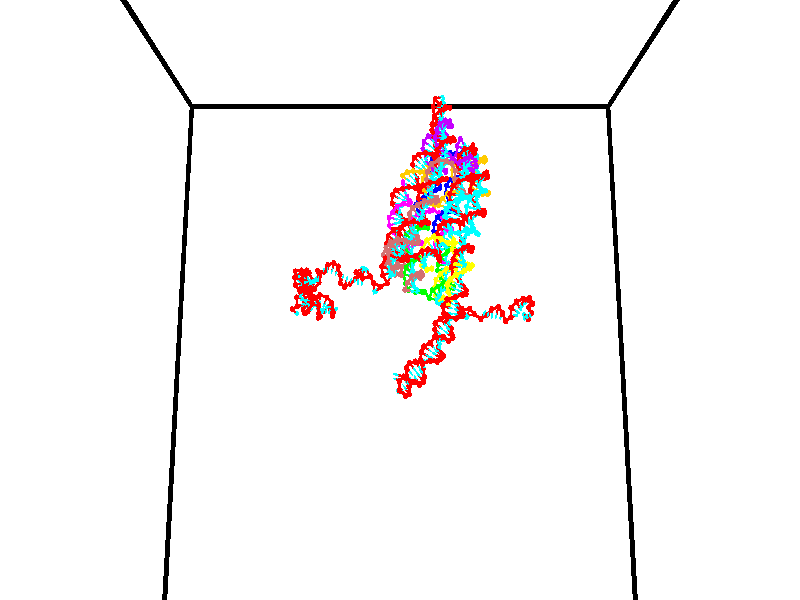 // switches for output
#declare DRAW_BASES = 1; // possible values are 0, 1; only relevant for DNA ribbons
#declare DRAW_BASES_TYPE = 3; // possible values are 1, 2, 3; only relevant for DNA ribbons
#declare DRAW_FOG = 0; // set to 1 to enable fog

#include "colors.inc"

#include "transforms.inc"
background { rgb <1, 1, 1>}

#default {
   normal{
       ripples 0.25
       frequency 0.20
       turbulence 0.2
       lambda 5
   }
	finish {
		phong 0.1
		phong_size 40.
	}
}

// original window dimensions: 1024x640


// camera settings

camera {
	sky <0, 0.179814, -0.983701>
	up <0, 0.179814, -0.983701>
	right 1.6 * <1, 0, 0>
	location <35, 94.9851, 44.8844>
	look_at <35, 29.7336, 32.9568>
	direction <0, -65.2515, -11.9276>
	angle 67.0682
}


# declare cpy_camera_pos = <35, 94.9851, 44.8844>;
# if (DRAW_FOG = 1)
fog {
	fog_type 2
	up vnormalize(cpy_camera_pos)
	color rgbt<1,1,1,0.3>
	distance 1e-5
	fog_alt 3e-3
	fog_offset 56
}
# end


// LIGHTS

# declare lum = 6;
global_settings {
	ambient_light rgb lum * <0.05, 0.05, 0.05>
	max_trace_level 15
}# declare cpy_direct_light_amount = 0.25;
light_source
{	1000 * <-1, -1.16352, -0.803886>,
	rgb lum * cpy_direct_light_amount
	parallel
}

light_source
{	1000 * <1, 1.16352, 0.803886>,
	rgb lum * cpy_direct_light_amount
	parallel
}

// strand 0

// nucleotide -1

// particle -1
sphere {
	<24.157640, 35.076122, 34.719765> 0.250000
	pigment { color rgbt <1,0,0,0> }
	no_shadow
}
cylinder {
	<24.434656, 35.258671, 34.943233>,  <24.600866, 35.368202, 35.077312>, 0.100000
	pigment { color rgbt <1,0,0,0> }
	no_shadow
}
cylinder {
	<24.434656, 35.258671, 34.943233>,  <24.157640, 35.076122, 34.719765>, 0.100000
	pigment { color rgbt <1,0,0,0> }
	no_shadow
}

// particle -1
sphere {
	<24.434656, 35.258671, 34.943233> 0.100000
	pigment { color rgbt <1,0,0,0> }
	no_shadow
}
sphere {
	0, 1
	scale<0.080000,0.200000,0.300000>
	matrix <-0.363488, 0.889710, -0.276211,
		-0.623109, -0.011783, 0.782046,
		0.692539, 0.456374, 0.558670,
		24.642418, 35.395584, 35.110836>
	pigment { color rgbt <0,1,1,0> }
	no_shadow
}
cylinder {
	<24.533375, 34.350555, 34.335987>,  <24.157640, 35.076122, 34.719765>, 0.130000
	pigment { color rgbt <1,0,0,0> }
	no_shadow
}

// nucleotide -1

// particle -1
sphere {
	<24.533375, 34.350555, 34.335987> 0.250000
	pigment { color rgbt <1,0,0,0> }
	no_shadow
}
cylinder {
	<24.788992, 34.063969, 34.224056>,  <24.942362, 33.892017, 34.156898>, 0.100000
	pigment { color rgbt <1,0,0,0> }
	no_shadow
}
cylinder {
	<24.788992, 34.063969, 34.224056>,  <24.533375, 34.350555, 34.335987>, 0.100000
	pigment { color rgbt <1,0,0,0> }
	no_shadow
}

// particle -1
sphere {
	<24.788992, 34.063969, 34.224056> 0.100000
	pigment { color rgbt <1,0,0,0> }
	no_shadow
}
sphere {
	0, 1
	scale<0.080000,0.200000,0.300000>
	matrix <0.674456, 0.347055, 0.651660,
		-0.369776, -0.605170, 0.705007,
		0.639042, -0.716465, -0.279828,
		24.980705, 33.849030, 34.140106>
	pigment { color rgbt <0,1,1,0> }
	no_shadow
}
cylinder {
	<24.481668, 34.651283, 33.628941>,  <24.533375, 34.350555, 34.335987>, 0.130000
	pigment { color rgbt <1,0,0,0> }
	no_shadow
}

// nucleotide -1

// particle -1
sphere {
	<24.481668, 34.651283, 33.628941> 0.250000
	pigment { color rgbt <1,0,0,0> }
	no_shadow
}
cylinder {
	<24.831369, 34.810970, 33.739437>,  <25.041189, 34.906784, 33.805737>, 0.100000
	pigment { color rgbt <1,0,0,0> }
	no_shadow
}
cylinder {
	<24.831369, 34.810970, 33.739437>,  <24.481668, 34.651283, 33.628941>, 0.100000
	pigment { color rgbt <1,0,0,0> }
	no_shadow
}

// particle -1
sphere {
	<24.831369, 34.810970, 33.739437> 0.100000
	pigment { color rgbt <1,0,0,0> }
	no_shadow
}
sphere {
	0, 1
	scale<0.080000,0.200000,0.300000>
	matrix <0.317580, -0.900669, 0.296543,
		0.367189, -0.171523, -0.914195,
		0.874251, 0.399217, 0.276243,
		25.093645, 34.930737, 33.822311>
	pigment { color rgbt <0,1,1,0> }
	no_shadow
}
cylinder {
	<25.122879, 34.324402, 33.237385>,  <24.481668, 34.651283, 33.628941>, 0.130000
	pigment { color rgbt <1,0,0,0> }
	no_shadow
}

// nucleotide -1

// particle -1
sphere {
	<25.122879, 34.324402, 33.237385> 0.250000
	pigment { color rgbt <1,0,0,0> }
	no_shadow
}
cylinder {
	<25.276443, 34.489845, 33.567608>,  <25.368582, 34.589111, 33.765739>, 0.100000
	pigment { color rgbt <1,0,0,0> }
	no_shadow
}
cylinder {
	<25.276443, 34.489845, 33.567608>,  <25.122879, 34.324402, 33.237385>, 0.100000
	pigment { color rgbt <1,0,0,0> }
	no_shadow
}

// particle -1
sphere {
	<25.276443, 34.489845, 33.567608> 0.100000
	pigment { color rgbt <1,0,0,0> }
	no_shadow
}
sphere {
	0, 1
	scale<0.080000,0.200000,0.300000>
	matrix <0.523356, -0.834058, 0.174488,
		0.760730, 0.365071, -0.536669,
		0.383912, 0.413607, 0.825555,
		25.391617, 34.613926, 33.815273>
	pigment { color rgbt <0,1,1,0> }
	no_shadow
}
cylinder {
	<25.823599, 34.327103, 33.261833>,  <25.122879, 34.324402, 33.237385>, 0.130000
	pigment { color rgbt <1,0,0,0> }
	no_shadow
}

// nucleotide -1

// particle -1
sphere {
	<25.823599, 34.327103, 33.261833> 0.250000
	pigment { color rgbt <1,0,0,0> }
	no_shadow
}
cylinder {
	<25.718615, 34.307728, 33.647324>,  <25.655624, 34.296104, 33.878616>, 0.100000
	pigment { color rgbt <1,0,0,0> }
	no_shadow
}
cylinder {
	<25.718615, 34.307728, 33.647324>,  <25.823599, 34.327103, 33.261833>, 0.100000
	pigment { color rgbt <1,0,0,0> }
	no_shadow
}

// particle -1
sphere {
	<25.718615, 34.307728, 33.647324> 0.100000
	pigment { color rgbt <1,0,0,0> }
	no_shadow
}
sphere {
	0, 1
	scale<0.080000,0.200000,0.300000>
	matrix <0.610449, -0.781814, 0.126957,
		0.747306, 0.621627, 0.234762,
		-0.262460, -0.048434, 0.963726,
		25.639877, 34.293198, 33.936443>
	pigment { color rgbt <0,1,1,0> }
	no_shadow
}
cylinder {
	<26.426279, 34.319893, 33.609249>,  <25.823599, 34.327103, 33.261833>, 0.130000
	pigment { color rgbt <1,0,0,0> }
	no_shadow
}

// nucleotide -1

// particle -1
sphere {
	<26.426279, 34.319893, 33.609249> 0.250000
	pigment { color rgbt <1,0,0,0> }
	no_shadow
}
cylinder {
	<26.135281, 34.171917, 33.840385>,  <25.960682, 34.083130, 33.979065>, 0.100000
	pigment { color rgbt <1,0,0,0> }
	no_shadow
}
cylinder {
	<26.135281, 34.171917, 33.840385>,  <26.426279, 34.319893, 33.609249>, 0.100000
	pigment { color rgbt <1,0,0,0> }
	no_shadow
}

// particle -1
sphere {
	<26.135281, 34.171917, 33.840385> 0.100000
	pigment { color rgbt <1,0,0,0> }
	no_shadow
}
sphere {
	0, 1
	scale<0.080000,0.200000,0.300000>
	matrix <0.507894, -0.856596, 0.091033,
		0.461295, 0.359706, 0.811060,
		-0.727496, -0.369939, 0.577836,
		25.917032, 34.060936, 34.013737>
	pigment { color rgbt <0,1,1,0> }
	no_shadow
}
cylinder {
	<26.715921, 34.215584, 34.239529>,  <26.426279, 34.319893, 33.609249>, 0.130000
	pigment { color rgbt <1,0,0,0> }
	no_shadow
}

// nucleotide -1

// particle -1
sphere {
	<26.715921, 34.215584, 34.239529> 0.250000
	pigment { color rgbt <1,0,0,0> }
	no_shadow
}
cylinder {
	<26.405220, 33.967052, 34.198326>,  <26.218800, 33.817936, 34.173603>, 0.100000
	pigment { color rgbt <1,0,0,0> }
	no_shadow
}
cylinder {
	<26.405220, 33.967052, 34.198326>,  <26.715921, 34.215584, 34.239529>, 0.100000
	pigment { color rgbt <1,0,0,0> }
	no_shadow
}

// particle -1
sphere {
	<26.405220, 33.967052, 34.198326> 0.100000
	pigment { color rgbt <1,0,0,0> }
	no_shadow
}
sphere {
	0, 1
	scale<0.080000,0.200000,0.300000>
	matrix <0.591264, -0.775735, 0.220549,
		-0.216938, 0.110408, 0.969922,
		-0.776752, -0.621326, -0.103006,
		26.172194, 33.780655, 34.167423>
	pigment { color rgbt <0,1,1,0> }
	no_shadow
}
cylinder {
	<26.612856, 33.674107, 34.875751>,  <26.715921, 34.215584, 34.239529>, 0.130000
	pigment { color rgbt <1,0,0,0> }
	no_shadow
}

// nucleotide -1

// particle -1
sphere {
	<26.612856, 33.674107, 34.875751> 0.250000
	pigment { color rgbt <1,0,0,0> }
	no_shadow
}
cylinder {
	<26.509853, 33.492035, 34.534809>,  <26.448051, 33.382793, 34.330246>, 0.100000
	pigment { color rgbt <1,0,0,0> }
	no_shadow
}
cylinder {
	<26.509853, 33.492035, 34.534809>,  <26.612856, 33.674107, 34.875751>, 0.100000
	pigment { color rgbt <1,0,0,0> }
	no_shadow
}

// particle -1
sphere {
	<26.509853, 33.492035, 34.534809> 0.100000
	pigment { color rgbt <1,0,0,0> }
	no_shadow
}
sphere {
	0, 1
	scale<0.080000,0.200000,0.300000>
	matrix <0.657422, -0.728995, 0.190689,
		-0.708158, -0.511251, 0.486965,
		-0.257505, -0.455179, -0.852351,
		26.432602, 33.355480, 34.279102>
	pigment { color rgbt <0,1,1,0> }
	no_shadow
}
cylinder {
	<26.754251, 33.045891, 35.026917>,  <26.612856, 33.674107, 34.875751>, 0.130000
	pigment { color rgbt <1,0,0,0> }
	no_shadow
}

// nucleotide -1

// particle -1
sphere {
	<26.754251, 33.045891, 35.026917> 0.250000
	pigment { color rgbt <1,0,0,0> }
	no_shadow
}
cylinder {
	<26.678852, 32.996021, 34.637264>,  <26.633612, 32.966099, 34.403473>, 0.100000
	pigment { color rgbt <1,0,0,0> }
	no_shadow
}
cylinder {
	<26.678852, 32.996021, 34.637264>,  <26.754251, 33.045891, 35.026917>, 0.100000
	pigment { color rgbt <1,0,0,0> }
	no_shadow
}

// particle -1
sphere {
	<26.678852, 32.996021, 34.637264> 0.100000
	pigment { color rgbt <1,0,0,0> }
	no_shadow
}
sphere {
	0, 1
	scale<0.080000,0.200000,0.300000>
	matrix <0.573683, -0.819054, -0.006183,
		-0.797092, -0.560006, 0.225916,
		-0.188500, -0.124676, -0.974127,
		26.622303, 32.958618, 34.345028>
	pigment { color rgbt <0,1,1,0> }
	no_shadow
}
cylinder {
	<26.414753, 32.417088, 35.052505>,  <26.754251, 33.045891, 35.026917>, 0.130000
	pigment { color rgbt <1,0,0,0> }
	no_shadow
}

// nucleotide -1

// particle -1
sphere {
	<26.414753, 32.417088, 35.052505> 0.250000
	pigment { color rgbt <1,0,0,0> }
	no_shadow
}
cylinder {
	<26.608570, 32.489590, 34.710194>,  <26.724859, 32.533089, 34.504807>, 0.100000
	pigment { color rgbt <1,0,0,0> }
	no_shadow
}
cylinder {
	<26.608570, 32.489590, 34.710194>,  <26.414753, 32.417088, 35.052505>, 0.100000
	pigment { color rgbt <1,0,0,0> }
	no_shadow
}

// particle -1
sphere {
	<26.608570, 32.489590, 34.710194> 0.100000
	pigment { color rgbt <1,0,0,0> }
	no_shadow
}
sphere {
	0, 1
	scale<0.080000,0.200000,0.300000>
	matrix <0.604976, -0.776054, 0.178169,
		-0.631841, -0.604059, -0.485685,
		0.484542, 0.181253, -0.855784,
		26.753933, 32.543964, 34.453457>
	pigment { color rgbt <0,1,1,0> }
	no_shadow
}
cylinder {
	<26.456432, 31.733688, 34.752998>,  <26.414753, 32.417088, 35.052505>, 0.130000
	pigment { color rgbt <1,0,0,0> }
	no_shadow
}

// nucleotide -1

// particle -1
sphere {
	<26.456432, 31.733688, 34.752998> 0.250000
	pigment { color rgbt <1,0,0,0> }
	no_shadow
}
cylinder {
	<26.703079, 31.958029, 34.532009>,  <26.851068, 32.092632, 34.399418>, 0.100000
	pigment { color rgbt <1,0,0,0> }
	no_shadow
}
cylinder {
	<26.703079, 31.958029, 34.532009>,  <26.456432, 31.733688, 34.752998>, 0.100000
	pigment { color rgbt <1,0,0,0> }
	no_shadow
}

// particle -1
sphere {
	<26.703079, 31.958029, 34.532009> 0.100000
	pigment { color rgbt <1,0,0,0> }
	no_shadow
}
sphere {
	0, 1
	scale<0.080000,0.200000,0.300000>
	matrix <0.740113, -0.652187, 0.163966,
		-0.268354, -0.509996, -0.817246,
		0.616619, 0.560853, -0.552471,
		26.888065, 32.126286, 34.366268>
	pigment { color rgbt <0,1,1,0> }
	no_shadow
}
cylinder {
	<26.768475, 31.249752, 34.290524>,  <26.456432, 31.733688, 34.752998>, 0.130000
	pigment { color rgbt <1,0,0,0> }
	no_shadow
}

// nucleotide -1

// particle -1
sphere {
	<26.768475, 31.249752, 34.290524> 0.250000
	pigment { color rgbt <1,0,0,0> }
	no_shadow
}
cylinder {
	<26.986803, 31.581888, 34.335453>,  <27.117800, 31.781170, 34.362411>, 0.100000
	pigment { color rgbt <1,0,0,0> }
	no_shadow
}
cylinder {
	<26.986803, 31.581888, 34.335453>,  <26.768475, 31.249752, 34.290524>, 0.100000
	pigment { color rgbt <1,0,0,0> }
	no_shadow
}

// particle -1
sphere {
	<26.986803, 31.581888, 34.335453> 0.100000
	pigment { color rgbt <1,0,0,0> }
	no_shadow
}
sphere {
	0, 1
	scale<0.080000,0.200000,0.300000>
	matrix <0.819754, -0.556927, 0.133552,
		0.173452, 0.019186, -0.984655,
		0.545819, 0.830340, 0.112328,
		27.150549, 31.830990, 34.369152>
	pigment { color rgbt <0,1,1,0> }
	no_shadow
}
cylinder {
	<27.313608, 31.150160, 33.789097>,  <26.768475, 31.249752, 34.290524>, 0.130000
	pigment { color rgbt <1,0,0,0> }
	no_shadow
}

// nucleotide -1

// particle -1
sphere {
	<27.313608, 31.150160, 33.789097> 0.250000
	pigment { color rgbt <1,0,0,0> }
	no_shadow
}
cylinder {
	<27.400194, 31.393984, 34.094143>,  <27.452145, 31.540277, 34.277172>, 0.100000
	pigment { color rgbt <1,0,0,0> }
	no_shadow
}
cylinder {
	<27.400194, 31.393984, 34.094143>,  <27.313608, 31.150160, 33.789097>, 0.100000
	pigment { color rgbt <1,0,0,0> }
	no_shadow
}

// particle -1
sphere {
	<27.400194, 31.393984, 34.094143> 0.100000
	pigment { color rgbt <1,0,0,0> }
	no_shadow
}
sphere {
	0, 1
	scale<0.080000,0.200000,0.300000>
	matrix <0.794702, -0.563747, 0.225031,
		0.567092, 0.557341, -0.606448,
		0.216464, 0.609558, 0.762615,
		27.465134, 31.576851, 34.322929>
	pigment { color rgbt <0,1,1,0> }
	no_shadow
}
cylinder {
	<27.690022, 31.146490, 34.419678>,  <27.313608, 31.150160, 33.789097>, 0.130000
	pigment { color rgbt <1,0,0,0> }
	no_shadow
}

// nucleotide -1

// particle -1
sphere {
	<27.690022, 31.146490, 34.419678> 0.250000
	pigment { color rgbt <1,0,0,0> }
	no_shadow
}
cylinder {
	<27.958246, 31.389254, 34.249027>,  <28.119181, 31.534912, 34.146637>, 0.100000
	pigment { color rgbt <1,0,0,0> }
	no_shadow
}
cylinder {
	<27.958246, 31.389254, 34.249027>,  <27.690022, 31.146490, 34.419678>, 0.100000
	pigment { color rgbt <1,0,0,0> }
	no_shadow
}

// particle -1
sphere {
	<27.958246, 31.389254, 34.249027> 0.100000
	pigment { color rgbt <1,0,0,0> }
	no_shadow
}
sphere {
	0, 1
	scale<0.080000,0.200000,0.300000>
	matrix <-0.592332, 0.784252, 0.184639,
		0.446639, 0.128891, 0.885381,
		0.670564, 0.606907, -0.426624,
		28.159416, 31.571325, 34.121040>
	pigment { color rgbt <0,1,1,0> }
	no_shadow
}
cylinder {
	<27.842274, 31.783766, 34.819675>,  <27.690022, 31.146490, 34.419678>, 0.130000
	pigment { color rgbt <1,0,0,0> }
	no_shadow
}

// nucleotide -1

// particle -1
sphere {
	<27.842274, 31.783766, 34.819675> 0.250000
	pigment { color rgbt <1,0,0,0> }
	no_shadow
}
cylinder {
	<27.855314, 31.811661, 34.420864>,  <27.863138, 31.828398, 34.181576>, 0.100000
	pigment { color rgbt <1,0,0,0> }
	no_shadow
}
cylinder {
	<27.855314, 31.811661, 34.420864>,  <27.842274, 31.783766, 34.819675>, 0.100000
	pigment { color rgbt <1,0,0,0> }
	no_shadow
}

// particle -1
sphere {
	<27.855314, 31.811661, 34.420864> 0.100000
	pigment { color rgbt <1,0,0,0> }
	no_shadow
}
sphere {
	0, 1
	scale<0.080000,0.200000,0.300000>
	matrix <-0.713964, 0.699715, 0.025596,
		0.699423, 0.711011, 0.072603,
		0.032602, 0.069739, -0.997033,
		27.865095, 31.832582, 34.121754>
	pigment { color rgbt <0,1,1,0> }
	no_shadow
}
cylinder {
	<28.016685, 32.515644, 34.547249>,  <27.842274, 31.783766, 34.819675>, 0.130000
	pigment { color rgbt <1,0,0,0> }
	no_shadow
}

// nucleotide -1

// particle -1
sphere {
	<28.016685, 32.515644, 34.547249> 0.250000
	pigment { color rgbt <1,0,0,0> }
	no_shadow
}
cylinder {
	<27.780394, 32.315929, 34.293713>,  <27.638618, 32.196102, 34.141590>, 0.100000
	pigment { color rgbt <1,0,0,0> }
	no_shadow
}
cylinder {
	<27.780394, 32.315929, 34.293713>,  <28.016685, 32.515644, 34.547249>, 0.100000
	pigment { color rgbt <1,0,0,0> }
	no_shadow
}

// particle -1
sphere {
	<27.780394, 32.315929, 34.293713> 0.100000
	pigment { color rgbt <1,0,0,0> }
	no_shadow
}
sphere {
	0, 1
	scale<0.080000,0.200000,0.300000>
	matrix <-0.715210, 0.687662, 0.124883,
		0.373518, 0.527102, -0.763314,
		-0.590728, -0.499284, -0.633843,
		27.603176, 32.166145, 34.103561>
	pigment { color rgbt <0,1,1,0> }
	no_shadow
}
cylinder {
	<27.861504, 32.830624, 33.764767>,  <28.016685, 32.515644, 34.547249>, 0.130000
	pigment { color rgbt <1,0,0,0> }
	no_shadow
}

// nucleotide -1

// particle -1
sphere {
	<27.861504, 32.830624, 33.764767> 0.250000
	pigment { color rgbt <1,0,0,0> }
	no_shadow
}
cylinder {
	<27.556662, 32.632027, 33.930992>,  <27.373756, 32.512867, 34.030727>, 0.100000
	pigment { color rgbt <1,0,0,0> }
	no_shadow
}
cylinder {
	<27.556662, 32.632027, 33.930992>,  <27.861504, 32.830624, 33.764767>, 0.100000
	pigment { color rgbt <1,0,0,0> }
	no_shadow
}

// particle -1
sphere {
	<27.556662, 32.632027, 33.930992> 0.100000
	pigment { color rgbt <1,0,0,0> }
	no_shadow
}
sphere {
	0, 1
	scale<0.080000,0.200000,0.300000>
	matrix <-0.605669, 0.773535, -0.186569,
		-0.228821, -0.393877, -0.890226,
		-0.762107, -0.496492, 0.415560,
		27.328030, 32.483078, 34.055660>
	pigment { color rgbt <0,1,1,0> }
	no_shadow
}
cylinder {
	<27.326448, 32.826523, 33.289833>,  <27.861504, 32.830624, 33.764767>, 0.130000
	pigment { color rgbt <1,0,0,0> }
	no_shadow
}

// nucleotide -1

// particle -1
sphere {
	<27.326448, 32.826523, 33.289833> 0.250000
	pigment { color rgbt <1,0,0,0> }
	no_shadow
}
cylinder {
	<27.168871, 32.758610, 33.651161>,  <27.074326, 32.717861, 33.867958>, 0.100000
	pigment { color rgbt <1,0,0,0> }
	no_shadow
}
cylinder {
	<27.168871, 32.758610, 33.651161>,  <27.326448, 32.826523, 33.289833>, 0.100000
	pigment { color rgbt <1,0,0,0> }
	no_shadow
}

// particle -1
sphere {
	<27.168871, 32.758610, 33.651161> 0.100000
	pigment { color rgbt <1,0,0,0> }
	no_shadow
}
sphere {
	0, 1
	scale<0.080000,0.200000,0.300000>
	matrix <-0.637883, 0.758083, -0.135702,
		-0.661752, -0.629671, -0.406939,
		-0.393942, -0.169778, 0.903319,
		27.050688, 32.707676, 33.922157>
	pigment { color rgbt <0,1,1,0> }
	no_shadow
}
cylinder {
	<26.588648, 32.825741, 33.068302>,  <27.326448, 32.826523, 33.289833>, 0.130000
	pigment { color rgbt <1,0,0,0> }
	no_shadow
}

// nucleotide -1

// particle -1
sphere {
	<26.588648, 32.825741, 33.068302> 0.250000
	pigment { color rgbt <1,0,0,0> }
	no_shadow
}
cylinder {
	<26.580805, 32.855709, 33.467102>,  <26.576099, 32.873688, 33.706383>, 0.100000
	pigment { color rgbt <1,0,0,0> }
	no_shadow
}
cylinder {
	<26.580805, 32.855709, 33.467102>,  <26.588648, 32.825741, 33.068302>, 0.100000
	pigment { color rgbt <1,0,0,0> }
	no_shadow
}

// particle -1
sphere {
	<26.580805, 32.855709, 33.467102> 0.100000
	pigment { color rgbt <1,0,0,0> }
	no_shadow
}
sphere {
	0, 1
	scale<0.080000,0.200000,0.300000>
	matrix <-0.821993, 0.566461, -0.058732,
		-0.569160, -0.820676, 0.050477,
		-0.019607, 0.074920, 0.996997,
		26.574923, 32.878185, 33.766201>
	pigment { color rgbt <0,1,1,0> }
	no_shadow
}
cylinder {
	<25.968609, 32.590279, 33.234119>,  <26.588648, 32.825741, 33.068302>, 0.130000
	pigment { color rgbt <1,0,0,0> }
	no_shadow
}

// nucleotide -1

// particle -1
sphere {
	<25.968609, 32.590279, 33.234119> 0.250000
	pigment { color rgbt <1,0,0,0> }
	no_shadow
}
cylinder {
	<26.112062, 32.820538, 33.528061>,  <26.198135, 32.958694, 33.704426>, 0.100000
	pigment { color rgbt <1,0,0,0> }
	no_shadow
}
cylinder {
	<26.112062, 32.820538, 33.528061>,  <25.968609, 32.590279, 33.234119>, 0.100000
	pigment { color rgbt <1,0,0,0> }
	no_shadow
}

// particle -1
sphere {
	<26.112062, 32.820538, 33.528061> 0.100000
	pigment { color rgbt <1,0,0,0> }
	no_shadow
}
sphere {
	0, 1
	scale<0.080000,0.200000,0.300000>
	matrix <-0.821779, 0.568106, -0.043971,
		-0.442786, -0.588117, 0.676801,
		0.358635, 0.575651, 0.734852,
		26.219652, 32.993233, 33.748516>
	pigment { color rgbt <0,1,1,0> }
	no_shadow
}
cylinder {
	<25.540697, 32.541359, 33.798454>,  <25.968609, 32.590279, 33.234119>, 0.130000
	pigment { color rgbt <1,0,0,0> }
	no_shadow
}

// nucleotide -1

// particle -1
sphere {
	<25.540697, 32.541359, 33.798454> 0.250000
	pigment { color rgbt <1,0,0,0> }
	no_shadow
}
cylinder {
	<25.749172, 32.882729, 33.800808>,  <25.874258, 33.087551, 33.802219>, 0.100000
	pigment { color rgbt <1,0,0,0> }
	no_shadow
}
cylinder {
	<25.749172, 32.882729, 33.800808>,  <25.540697, 32.541359, 33.798454>, 0.100000
	pigment { color rgbt <1,0,0,0> }
	no_shadow
}

// particle -1
sphere {
	<25.749172, 32.882729, 33.800808> 0.100000
	pigment { color rgbt <1,0,0,0> }
	no_shadow
}
sphere {
	0, 1
	scale<0.080000,0.200000,0.300000>
	matrix <-0.839432, 0.511375, 0.183982,
		0.154004, -0.100830, 0.982912,
		0.521187, 0.853422, 0.005886,
		25.905529, 33.138756, 33.802574>
	pigment { color rgbt <0,1,1,0> }
	no_shadow
}
cylinder {
	<25.046465, 33.060757, 33.782040>,  <25.540697, 32.541359, 33.798454>, 0.130000
	pigment { color rgbt <1,0,0,0> }
	no_shadow
}

// nucleotide -1

// particle -1
sphere {
	<25.046465, 33.060757, 33.782040> 0.250000
	pigment { color rgbt <1,0,0,0> }
	no_shadow
}
cylinder {
	<25.366266, 33.263969, 33.910229>,  <25.558147, 33.385895, 33.987141>, 0.100000
	pigment { color rgbt <1,0,0,0> }
	no_shadow
}
cylinder {
	<25.366266, 33.263969, 33.910229>,  <25.046465, 33.060757, 33.782040>, 0.100000
	pigment { color rgbt <1,0,0,0> }
	no_shadow
}

// particle -1
sphere {
	<25.366266, 33.263969, 33.910229> 0.100000
	pigment { color rgbt <1,0,0,0> }
	no_shadow
}
sphere {
	0, 1
	scale<0.080000,0.200000,0.300000>
	matrix <-0.577302, 0.797253, 0.176380,
		-0.165891, -0.326025, 0.930692,
		0.799502, 0.508030, 0.320472,
		25.606117, 33.416378, 34.006371>
	pigment { color rgbt <0,1,1,0> }
	no_shadow
}
cylinder {
	<24.945562, 33.294384, 34.461807>,  <25.046465, 33.060757, 33.782040>, 0.130000
	pigment { color rgbt <1,0,0,0> }
	no_shadow
}

// nucleotide -1

// particle -1
sphere {
	<24.945562, 33.294384, 34.461807> 0.250000
	pigment { color rgbt <1,0,0,0> }
	no_shadow
}
cylinder {
	<25.218420, 33.542187, 34.306427>,  <25.382135, 33.690868, 34.213200>, 0.100000
	pigment { color rgbt <1,0,0,0> }
	no_shadow
}
cylinder {
	<25.218420, 33.542187, 34.306427>,  <24.945562, 33.294384, 34.461807>, 0.100000
	pigment { color rgbt <1,0,0,0> }
	no_shadow
}

// particle -1
sphere {
	<25.218420, 33.542187, 34.306427> 0.100000
	pigment { color rgbt <1,0,0,0> }
	no_shadow
}
sphere {
	0, 1
	scale<0.080000,0.200000,0.300000>
	matrix <-0.500873, 0.782908, 0.369027,
		0.532733, -0.057167, 0.844351,
		0.682145, 0.619505, -0.388448,
		25.423063, 33.728039, 34.189892>
	pigment { color rgbt <0,1,1,0> }
	no_shadow
}
cylinder {
	<25.336273, 33.803539, 34.807808>,  <24.945562, 33.294384, 34.461807>, 0.130000
	pigment { color rgbt <1,0,0,0> }
	no_shadow
}

// nucleotide -1

// particle -1
sphere {
	<25.336273, 33.803539, 34.807808> 0.250000
	pigment { color rgbt <1,0,0,0> }
	no_shadow
}
cylinder {
	<25.662102, 34.016331, 34.715317>,  <25.857599, 34.144005, 34.659821>, 0.100000
	pigment { color rgbt <1,0,0,0> }
	no_shadow
}
cylinder {
	<25.662102, 34.016331, 34.715317>,  <25.336273, 33.803539, 34.807808>, 0.100000
	pigment { color rgbt <1,0,0,0> }
	no_shadow
}

// particle -1
sphere {
	<25.662102, 34.016331, 34.715317> 0.100000
	pigment { color rgbt <1,0,0,0> }
	no_shadow
}
sphere {
	0, 1
	scale<0.080000,0.200000,0.300000>
	matrix <-0.533682, 0.531134, -0.658088,
		-0.227275, 0.659464, 0.716556,
		0.814573, 0.531980, -0.231231,
		25.906473, 34.175926, 34.645947>
	pigment { color rgbt <0,1,1,0> }
	no_shadow
}
cylinder {
	<25.317423, 34.487953, 34.984241>,  <25.336273, 33.803539, 34.807808>, 0.130000
	pigment { color rgbt <1,0,0,0> }
	no_shadow
}

// nucleotide -1

// particle -1
sphere {
	<25.317423, 34.487953, 34.984241> 0.250000
	pigment { color rgbt <1,0,0,0> }
	no_shadow
}
cylinder {
	<25.568172, 34.466839, 34.673309>,  <25.718622, 34.454170, 34.486752>, 0.100000
	pigment { color rgbt <1,0,0,0> }
	no_shadow
}
cylinder {
	<25.568172, 34.466839, 34.673309>,  <25.317423, 34.487953, 34.984241>, 0.100000
	pigment { color rgbt <1,0,0,0> }
	no_shadow
}

// particle -1
sphere {
	<25.568172, 34.466839, 34.673309> 0.100000
	pigment { color rgbt <1,0,0,0> }
	no_shadow
}
sphere {
	0, 1
	scale<0.080000,0.200000,0.300000>
	matrix <-0.438546, 0.800739, -0.408037,
		0.643976, 0.596683, 0.478816,
		0.626875, -0.052784, -0.777330,
		25.756235, 34.451004, 34.440109>
	pigment { color rgbt <0,1,1,0> }
	no_shadow
}
cylinder {
	<25.766554, 35.202812, 34.932590>,  <25.317423, 34.487953, 34.984241>, 0.130000
	pigment { color rgbt <1,0,0,0> }
	no_shadow
}

// nucleotide -1

// particle -1
sphere {
	<25.766554, 35.202812, 34.932590> 0.250000
	pigment { color rgbt <1,0,0,0> }
	no_shadow
}
cylinder {
	<25.686687, 35.031860, 34.579891>,  <25.638767, 34.929287, 34.368271>, 0.100000
	pigment { color rgbt <1,0,0,0> }
	no_shadow
}
cylinder {
	<25.686687, 35.031860, 34.579891>,  <25.766554, 35.202812, 34.932590>, 0.100000
	pigment { color rgbt <1,0,0,0> }
	no_shadow
}

// particle -1
sphere {
	<25.686687, 35.031860, 34.579891> 0.100000
	pigment { color rgbt <1,0,0,0> }
	no_shadow
}
sphere {
	0, 1
	scale<0.080000,0.200000,0.300000>
	matrix <-0.281155, 0.887016, -0.366272,
		0.938661, 0.174775, -0.297269,
		-0.199667, -0.427384, -0.881746,
		25.626787, 34.903645, 34.315369>
	pigment { color rgbt <0,1,1,0> }
	no_shadow
}
cylinder {
	<26.214842, 35.533745, 34.329868>,  <25.766554, 35.202812, 34.932590>, 0.130000
	pigment { color rgbt <1,0,0,0> }
	no_shadow
}

// nucleotide -1

// particle -1
sphere {
	<26.214842, 35.533745, 34.329868> 0.250000
	pigment { color rgbt <1,0,0,0> }
	no_shadow
}
cylinder {
	<25.883430, 35.354801, 34.195164>,  <25.684584, 35.247437, 34.114342>, 0.100000
	pigment { color rgbt <1,0,0,0> }
	no_shadow
}
cylinder {
	<25.883430, 35.354801, 34.195164>,  <26.214842, 35.533745, 34.329868>, 0.100000
	pigment { color rgbt <1,0,0,0> }
	no_shadow
}

// particle -1
sphere {
	<25.883430, 35.354801, 34.195164> 0.100000
	pigment { color rgbt <1,0,0,0> }
	no_shadow
}
sphere {
	0, 1
	scale<0.080000,0.200000,0.300000>
	matrix <-0.346007, 0.881887, -0.320240,
		0.440245, -0.148808, -0.885460,
		-0.828530, -0.447360, -0.336758,
		25.634871, 35.220592, 34.094135>
	pigment { color rgbt <0,1,1,0> }
	no_shadow
}
cylinder {
	<25.982534, 35.878021, 33.761776>,  <26.214842, 35.533745, 34.329868>, 0.130000
	pigment { color rgbt <1,0,0,0> }
	no_shadow
}

// nucleotide -1

// particle -1
sphere {
	<25.982534, 35.878021, 33.761776> 0.250000
	pigment { color rgbt <1,0,0,0> }
	no_shadow
}
cylinder {
	<25.638487, 35.698448, 33.858650>,  <25.432058, 35.590702, 33.916775>, 0.100000
	pigment { color rgbt <1,0,0,0> }
	no_shadow
}
cylinder {
	<25.638487, 35.698448, 33.858650>,  <25.982534, 35.878021, 33.761776>, 0.100000
	pigment { color rgbt <1,0,0,0> }
	no_shadow
}

// particle -1
sphere {
	<25.638487, 35.698448, 33.858650> 0.100000
	pigment { color rgbt <1,0,0,0> }
	no_shadow
}
sphere {
	0, 1
	scale<0.080000,0.200000,0.300000>
	matrix <-0.509581, 0.777505, -0.368528,
		-0.022853, -0.440390, -0.897516,
		-0.860119, -0.448935, 0.242183,
		25.380451, 35.563766, 33.931305>
	pigment { color rgbt <0,1,1,0> }
	no_shadow
}
cylinder {
	<25.503984, 35.697956, 33.123646>,  <25.982534, 35.878021, 33.761776>, 0.130000
	pigment { color rgbt <1,0,0,0> }
	no_shadow
}

// nucleotide -1

// particle -1
sphere {
	<25.503984, 35.697956, 33.123646> 0.250000
	pigment { color rgbt <1,0,0,0> }
	no_shadow
}
cylinder {
	<25.281088, 35.788464, 33.443214>,  <25.147350, 35.842770, 33.634956>, 0.100000
	pigment { color rgbt <1,0,0,0> }
	no_shadow
}
cylinder {
	<25.281088, 35.788464, 33.443214>,  <25.503984, 35.697956, 33.123646>, 0.100000
	pigment { color rgbt <1,0,0,0> }
	no_shadow
}

// particle -1
sphere {
	<25.281088, 35.788464, 33.443214> 0.100000
	pigment { color rgbt <1,0,0,0> }
	no_shadow
}
sphere {
	0, 1
	scale<0.080000,0.200000,0.300000>
	matrix <-0.418421, 0.754551, -0.505547,
		-0.717220, -0.615999, -0.325792,
		-0.557243, 0.226270, 0.798926,
		25.113914, 35.856346, 33.682892>
	pigment { color rgbt <0,1,1,0> }
	no_shadow
}
cylinder {
	<25.892572, 35.115307, 33.153843>,  <25.503984, 35.697956, 33.123646>, 0.130000
	pigment { color rgbt <1,0,0,0> }
	no_shadow
}

// nucleotide -1

// particle -1
sphere {
	<25.892572, 35.115307, 33.153843> 0.250000
	pigment { color rgbt <1,0,0,0> }
	no_shadow
}
cylinder {
	<26.015673, 35.162361, 32.776176>,  <26.089533, 35.190594, 32.549576>, 0.100000
	pigment { color rgbt <1,0,0,0> }
	no_shadow
}
cylinder {
	<26.015673, 35.162361, 32.776176>,  <25.892572, 35.115307, 33.153843>, 0.100000
	pigment { color rgbt <1,0,0,0> }
	no_shadow
}

// particle -1
sphere {
	<26.015673, 35.162361, 32.776176> 0.100000
	pigment { color rgbt <1,0,0,0> }
	no_shadow
}
sphere {
	0, 1
	scale<0.080000,0.200000,0.300000>
	matrix <-0.767015, -0.556513, -0.319345,
		-0.563007, 0.822469, -0.081040,
		0.307751, 0.117634, -0.944167,
		26.107998, 35.197651, 32.492928>
	pigment { color rgbt <0,1,1,0> }
	no_shadow
}
cylinder {
	<25.302942, 34.998001, 32.850590>,  <25.892572, 35.115307, 33.153843>, 0.130000
	pigment { color rgbt <1,0,0,0> }
	no_shadow
}

// nucleotide -1

// particle -1
sphere {
	<25.302942, 34.998001, 32.850590> 0.250000
	pigment { color rgbt <1,0,0,0> }
	no_shadow
}
cylinder {
	<25.571745, 34.983585, 32.554722>,  <25.733027, 34.974937, 32.377201>, 0.100000
	pigment { color rgbt <1,0,0,0> }
	no_shadow
}
cylinder {
	<25.571745, 34.983585, 32.554722>,  <25.302942, 34.998001, 32.850590>, 0.100000
	pigment { color rgbt <1,0,0,0> }
	no_shadow
}

// particle -1
sphere {
	<25.571745, 34.983585, 32.554722> 0.100000
	pigment { color rgbt <1,0,0,0> }
	no_shadow
}
sphere {
	0, 1
	scale<0.080000,0.200000,0.300000>
	matrix <-0.539235, -0.708407, -0.455395,
		-0.507575, 0.704883, -0.495486,
		0.672007, -0.036036, -0.739668,
		25.773348, 34.972775, 32.332821>
	pigment { color rgbt <0,1,1,0> }
	no_shadow
}
cylinder {
	<25.044189, 35.087574, 32.160221>,  <25.302942, 34.998001, 32.850590>, 0.130000
	pigment { color rgbt <1,0,0,0> }
	no_shadow
}

// nucleotide -1

// particle -1
sphere {
	<25.044189, 35.087574, 32.160221> 0.250000
	pigment { color rgbt <1,0,0,0> }
	no_shadow
}
cylinder {
	<25.369654, 34.855518, 32.175133>,  <25.564934, 34.716286, 32.184078>, 0.100000
	pigment { color rgbt <1,0,0,0> }
	no_shadow
}
cylinder {
	<25.369654, 34.855518, 32.175133>,  <25.044189, 35.087574, 32.160221>, 0.100000
	pigment { color rgbt <1,0,0,0> }
	no_shadow
}

// particle -1
sphere {
	<25.369654, 34.855518, 32.175133> 0.100000
	pigment { color rgbt <1,0,0,0> }
	no_shadow
}
sphere {
	0, 1
	scale<0.080000,0.200000,0.300000>
	matrix <-0.547626, -0.786422, -0.285738,
		0.195084, 0.212081, -0.957582,
		0.813663, -0.580140, 0.037278,
		25.613752, 34.681477, 32.186317>
	pigment { color rgbt <0,1,1,0> }
	no_shadow
}
cylinder {
	<25.059340, 34.673283, 31.477539>,  <25.044189, 35.087574, 32.160221>, 0.130000
	pigment { color rgbt <1,0,0,0> }
	no_shadow
}

// nucleotide -1

// particle -1
sphere {
	<25.059340, 34.673283, 31.477539> 0.250000
	pigment { color rgbt <1,0,0,0> }
	no_shadow
}
cylinder {
	<25.278275, 34.457222, 31.733244>,  <25.409636, 34.327583, 31.886667>, 0.100000
	pigment { color rgbt <1,0,0,0> }
	no_shadow
}
cylinder {
	<25.278275, 34.457222, 31.733244>,  <25.059340, 34.673283, 31.477539>, 0.100000
	pigment { color rgbt <1,0,0,0> }
	no_shadow
}

// particle -1
sphere {
	<25.278275, 34.457222, 31.733244> 0.100000
	pigment { color rgbt <1,0,0,0> }
	no_shadow
}
sphere {
	0, 1
	scale<0.080000,0.200000,0.300000>
	matrix <-0.600805, -0.785351, -0.149187,
		0.582629, -0.302417, -0.754379,
		0.547336, -0.540156, 0.639262,
		25.442474, 34.295174, 31.925022>
	pigment { color rgbt <0,1,1,0> }
	no_shadow
}
cylinder {
	<25.355177, 34.097027, 31.155334>,  <25.059340, 34.673283, 31.477539>, 0.130000
	pigment { color rgbt <1,0,0,0> }
	no_shadow
}

// nucleotide -1

// particle -1
sphere {
	<25.355177, 34.097027, 31.155334> 0.250000
	pigment { color rgbt <1,0,0,0> }
	no_shadow
}
cylinder {
	<25.303217, 34.021503, 31.544687>,  <25.272041, 33.976189, 31.778299>, 0.100000
	pigment { color rgbt <1,0,0,0> }
	no_shadow
}
cylinder {
	<25.303217, 34.021503, 31.544687>,  <25.355177, 34.097027, 31.155334>, 0.100000
	pigment { color rgbt <1,0,0,0> }
	no_shadow
}

// particle -1
sphere {
	<25.303217, 34.021503, 31.544687> 0.100000
	pigment { color rgbt <1,0,0,0> }
	no_shadow
}
sphere {
	0, 1
	scale<0.080000,0.200000,0.300000>
	matrix <-0.642493, -0.731688, -0.227672,
		0.755201, -0.654967, -0.026264,
		-0.129900, -0.188812, 0.973384,
		25.264246, 33.964859, 31.836702>
	pigment { color rgbt <0,1,1,0> }
	no_shadow
}
cylinder {
	<25.537231, 33.383827, 31.236126>,  <25.355177, 34.097027, 31.155334>, 0.130000
	pigment { color rgbt <1,0,0,0> }
	no_shadow
}

// nucleotide -1

// particle -1
sphere {
	<25.537231, 33.383827, 31.236126> 0.250000
	pigment { color rgbt <1,0,0,0> }
	no_shadow
}
cylinder {
	<25.294844, 33.505451, 31.530159>,  <25.149410, 33.578426, 31.706579>, 0.100000
	pigment { color rgbt <1,0,0,0> }
	no_shadow
}
cylinder {
	<25.294844, 33.505451, 31.530159>,  <25.537231, 33.383827, 31.236126>, 0.100000
	pigment { color rgbt <1,0,0,0> }
	no_shadow
}

// particle -1
sphere {
	<25.294844, 33.505451, 31.530159> 0.100000
	pigment { color rgbt <1,0,0,0> }
	no_shadow
}
sphere {
	0, 1
	scale<0.080000,0.200000,0.300000>
	matrix <-0.695629, -0.650793, -0.304250,
		0.385876, -0.695712, 0.605875,
		-0.605970, 0.304062, 0.735083,
		25.113052, 33.596668, 31.750685>
	pigment { color rgbt <0,1,1,0> }
	no_shadow
}
cylinder {
	<25.841064, 33.383404, 31.883492>,  <25.537231, 33.383827, 31.236126>, 0.130000
	pigment { color rgbt <1,0,0,0> }
	no_shadow
}

// nucleotide -1

// particle -1
sphere {
	<25.841064, 33.383404, 31.883492> 0.250000
	pigment { color rgbt <1,0,0,0> }
	no_shadow
}
cylinder {
	<25.531935, 33.315228, 32.128014>,  <25.346457, 33.274323, 32.274727>, 0.100000
	pigment { color rgbt <1,0,0,0> }
	no_shadow
}
cylinder {
	<25.531935, 33.315228, 32.128014>,  <25.841064, 33.383404, 31.883492>, 0.100000
	pigment { color rgbt <1,0,0,0> }
	no_shadow
}

// particle -1
sphere {
	<25.531935, 33.315228, 32.128014> 0.100000
	pigment { color rgbt <1,0,0,0> }
	no_shadow
}
sphere {
	0, 1
	scale<0.080000,0.200000,0.300000>
	matrix <-0.485119, -0.462368, -0.742210,
		0.409150, -0.870153, 0.274646,
		-0.772823, -0.170439, 0.611306,
		25.300087, 33.264095, 32.311405>
	pigment { color rgbt <0,1,1,0> }
	no_shadow
}
cylinder {
	<25.789272, 32.616718, 31.984297>,  <25.841064, 33.383404, 31.883492>, 0.130000
	pigment { color rgbt <1,0,0,0> }
	no_shadow
}

// nucleotide -1

// particle -1
sphere {
	<25.789272, 32.616718, 31.984297> 0.250000
	pigment { color rgbt <1,0,0,0> }
	no_shadow
}
cylinder {
	<25.447842, 32.817158, 32.041302>,  <25.242983, 32.937420, 32.075504>, 0.100000
	pigment { color rgbt <1,0,0,0> }
	no_shadow
}
cylinder {
	<25.447842, 32.817158, 32.041302>,  <25.789272, 32.616718, 31.984297>, 0.100000
	pigment { color rgbt <1,0,0,0> }
	no_shadow
}

// particle -1
sphere {
	<25.447842, 32.817158, 32.041302> 0.100000
	pigment { color rgbt <1,0,0,0> }
	no_shadow
}
sphere {
	0, 1
	scale<0.080000,0.200000,0.300000>
	matrix <-0.451858, -0.575949, -0.681254,
		-0.259294, -0.645898, 0.718041,
		-0.853575, 0.501098, 0.142514,
		25.191769, 32.967487, 32.084057>
	pigment { color rgbt <0,1,1,0> }
	no_shadow
}
cylinder {
	<25.222752, 32.099892, 32.179249>,  <25.789272, 32.616718, 31.984297>, 0.130000
	pigment { color rgbt <1,0,0,0> }
	no_shadow
}

// nucleotide -1

// particle -1
sphere {
	<25.222752, 32.099892, 32.179249> 0.250000
	pigment { color rgbt <1,0,0,0> }
	no_shadow
}
cylinder {
	<25.024326, 32.430035, 32.071392>,  <24.905272, 32.628120, 32.006676>, 0.100000
	pigment { color rgbt <1,0,0,0> }
	no_shadow
}
cylinder {
	<25.024326, 32.430035, 32.071392>,  <25.222752, 32.099892, 32.179249>, 0.100000
	pigment { color rgbt <1,0,0,0> }
	no_shadow
}

// particle -1
sphere {
	<25.024326, 32.430035, 32.071392> 0.100000
	pigment { color rgbt <1,0,0,0> }
	no_shadow
}
sphere {
	0, 1
	scale<0.080000,0.200000,0.300000>
	matrix <-0.639218, -0.557310, -0.529911,
		-0.587644, -0.090503, 0.804042,
		-0.496059, 0.825357, -0.269648,
		24.875507, 32.677643, 31.990498>
	pigment { color rgbt <0,1,1,0> }
	no_shadow
}
cylinder {
	<24.492836, 31.783504, 32.116310>,  <25.222752, 32.099892, 32.179249>, 0.130000
	pigment { color rgbt <1,0,0,0> }
	no_shadow
}

// nucleotide -1

// particle -1
sphere {
	<24.492836, 31.783504, 32.116310> 0.250000
	pigment { color rgbt <1,0,0,0> }
	no_shadow
}
cylinder {
	<24.431576, 31.396553, 32.035587>,  <24.394819, 31.164383, 31.987154>, 0.100000
	pigment { color rgbt <1,0,0,0> }
	no_shadow
}
cylinder {
	<24.431576, 31.396553, 32.035587>,  <24.492836, 31.783504, 32.116310>, 0.100000
	pigment { color rgbt <1,0,0,0> }
	no_shadow
}

// particle -1
sphere {
	<24.431576, 31.396553, 32.035587> 0.100000
	pigment { color rgbt <1,0,0,0> }
	no_shadow
}
sphere {
	0, 1
	scale<0.080000,0.200000,0.300000>
	matrix <-0.944675, 0.083379, 0.317233,
		-0.290058, 0.239224, -0.926628,
		-0.153151, -0.967378, -0.201804,
		24.385630, 31.106340, 31.975046>
	pigment { color rgbt <0,1,1,0> }
	no_shadow
}
cylinder {
	<24.532486, 31.533388, 31.467344>,  <24.492836, 31.783504, 32.116310>, 0.130000
	pigment { color rgbt <1,0,0,0> }
	no_shadow
}

// nucleotide -1

// particle -1
sphere {
	<24.532486, 31.533388, 31.467344> 0.250000
	pigment { color rgbt <1,0,0,0> }
	no_shadow
}
cylinder {
	<24.245325, 31.701492, 31.245354>,  <24.073029, 31.802355, 31.112160>, 0.100000
	pigment { color rgbt <1,0,0,0> }
	no_shadow
}
cylinder {
	<24.245325, 31.701492, 31.245354>,  <24.532486, 31.533388, 31.467344>, 0.100000
	pigment { color rgbt <1,0,0,0> }
	no_shadow
}

// particle -1
sphere {
	<24.245325, 31.701492, 31.245354> 0.100000
	pigment { color rgbt <1,0,0,0> }
	no_shadow
}
sphere {
	0, 1
	scale<0.080000,0.200000,0.300000>
	matrix <0.275640, 0.903663, 0.327743,
		0.639249, 0.082314, -0.764581,
		-0.717902, 0.420259, -0.554977,
		24.029955, 31.827570, 31.078861>
	pigment { color rgbt <0,1,1,0> }
	no_shadow
}
cylinder {
	<24.740808, 32.107868, 31.043249>,  <24.532486, 31.533388, 31.467344>, 0.130000
	pigment { color rgbt <1,0,0,0> }
	no_shadow
}

// nucleotide -1

// particle -1
sphere {
	<24.740808, 32.107868, 31.043249> 0.250000
	pigment { color rgbt <1,0,0,0> }
	no_shadow
}
cylinder {
	<24.361582, 32.190327, 31.140137>,  <24.134045, 32.239799, 31.198269>, 0.100000
	pigment { color rgbt <1,0,0,0> }
	no_shadow
}
cylinder {
	<24.361582, 32.190327, 31.140137>,  <24.740808, 32.107868, 31.043249>, 0.100000
	pigment { color rgbt <1,0,0,0> }
	no_shadow
}

// particle -1
sphere {
	<24.361582, 32.190327, 31.140137> 0.100000
	pigment { color rgbt <1,0,0,0> }
	no_shadow
}
sphere {
	0, 1
	scale<0.080000,0.200000,0.300000>
	matrix <0.285540, 0.887103, 0.362650,
		-0.140115, 0.412980, -0.899897,
		-0.948069, 0.206144, 0.242219,
		24.077162, 32.252171, 31.212803>
	pigment { color rgbt <0,1,1,0> }
	no_shadow
}
cylinder {
	<24.615479, 32.784336, 30.855124>,  <24.740808, 32.107868, 31.043249>, 0.130000
	pigment { color rgbt <1,0,0,0> }
	no_shadow
}

// nucleotide -1

// particle -1
sphere {
	<24.615479, 32.784336, 30.855124> 0.250000
	pigment { color rgbt <1,0,0,0> }
	no_shadow
}
cylinder {
	<24.345922, 32.683865, 31.133053>,  <24.184189, 32.623581, 31.299810>, 0.100000
	pigment { color rgbt <1,0,0,0> }
	no_shadow
}
cylinder {
	<24.345922, 32.683865, 31.133053>,  <24.615479, 32.784336, 30.855124>, 0.100000
	pigment { color rgbt <1,0,0,0> }
	no_shadow
}

// particle -1
sphere {
	<24.345922, 32.683865, 31.133053> 0.100000
	pigment { color rgbt <1,0,0,0> }
	no_shadow
}
sphere {
	0, 1
	scale<0.080000,0.200000,0.300000>
	matrix <0.169186, 0.862984, 0.476062,
		-0.719198, 0.438369, -0.539061,
		-0.673891, -0.251182, 0.694822,
		24.143755, 32.608509, 31.341499>
	pigment { color rgbt <0,1,1,0> }
	no_shadow
}
cylinder {
	<24.018421, 33.260181, 31.058140>,  <24.615479, 32.784336, 30.855124>, 0.130000
	pigment { color rgbt <1,0,0,0> }
	no_shadow
}

// nucleotide -1

// particle -1
sphere {
	<24.018421, 33.260181, 31.058140> 0.250000
	pigment { color rgbt <1,0,0,0> }
	no_shadow
}
cylinder {
	<24.164064, 33.043812, 31.361410>,  <24.251450, 32.913990, 31.543371>, 0.100000
	pigment { color rgbt <1,0,0,0> }
	no_shadow
}
cylinder {
	<24.164064, 33.043812, 31.361410>,  <24.018421, 33.260181, 31.058140>, 0.100000
	pigment { color rgbt <1,0,0,0> }
	no_shadow
}

// particle -1
sphere {
	<24.164064, 33.043812, 31.361410> 0.100000
	pigment { color rgbt <1,0,0,0> }
	no_shadow
}
sphere {
	0, 1
	scale<0.080000,0.200000,0.300000>
	matrix <0.560204, 0.777527, 0.285697,
		-0.744041, 0.320708, 0.586130,
		0.364107, -0.540923, 0.758174,
		24.273296, 32.881535, 31.588863>
	pigment { color rgbt <0,1,1,0> }
	no_shadow
}
cylinder {
	<24.067192, 33.690617, 31.682915>,  <24.018421, 33.260181, 31.058140>, 0.130000
	pigment { color rgbt <1,0,0,0> }
	no_shadow
}

// nucleotide -1

// particle -1
sphere {
	<24.067192, 33.690617, 31.682915> 0.250000
	pigment { color rgbt <1,0,0,0> }
	no_shadow
}
cylinder {
	<24.333773, 33.404358, 31.766531>,  <24.493721, 33.232605, 31.816700>, 0.100000
	pigment { color rgbt <1,0,0,0> }
	no_shadow
}
cylinder {
	<24.333773, 33.404358, 31.766531>,  <24.067192, 33.690617, 31.682915>, 0.100000
	pigment { color rgbt <1,0,0,0> }
	no_shadow
}

// particle -1
sphere {
	<24.333773, 33.404358, 31.766531> 0.100000
	pigment { color rgbt <1,0,0,0> }
	no_shadow
}
sphere {
	0, 1
	scale<0.080000,0.200000,0.300000>
	matrix <0.556811, 0.664228, 0.498761,
		-0.495785, -0.216004, 0.841154,
		0.666452, -0.715642, 0.209040,
		24.533709, 33.189667, 31.829243>
	pigment { color rgbt <0,1,1,0> }
	no_shadow
}
cylinder {
	<24.151886, 33.715305, 32.356342>,  <24.067192, 33.690617, 31.682915>, 0.130000
	pigment { color rgbt <1,0,0,0> }
	no_shadow
}

// nucleotide -1

// particle -1
sphere {
	<24.151886, 33.715305, 32.356342> 0.250000
	pigment { color rgbt <1,0,0,0> }
	no_shadow
}
cylinder {
	<24.471565, 33.500626, 32.248096>,  <24.663374, 33.371819, 32.183147>, 0.100000
	pigment { color rgbt <1,0,0,0> }
	no_shadow
}
cylinder {
	<24.471565, 33.500626, 32.248096>,  <24.151886, 33.715305, 32.356342>, 0.100000
	pigment { color rgbt <1,0,0,0> }
	no_shadow
}

// particle -1
sphere {
	<24.471565, 33.500626, 32.248096> 0.100000
	pigment { color rgbt <1,0,0,0> }
	no_shadow
}
sphere {
	0, 1
	scale<0.080000,0.200000,0.300000>
	matrix <0.591326, 0.621329, 0.514085,
		-0.107766, -0.570881, 0.813930,
		0.799199, -0.536699, -0.270619,
		24.711325, 33.339615, 32.166912>
	pigment { color rgbt <0,1,1,0> }
	no_shadow
}
cylinder {
	<24.608330, 33.577831, 32.888599>,  <24.151886, 33.715305, 32.356342>, 0.130000
	pigment { color rgbt <1,0,0,0> }
	no_shadow
}

// nucleotide -1

// particle -1
sphere {
	<24.608330, 33.577831, 32.888599> 0.250000
	pigment { color rgbt <1,0,0,0> }
	no_shadow
}
cylinder {
	<24.818130, 33.569439, 32.548138>,  <24.944010, 33.564404, 32.343861>, 0.100000
	pigment { color rgbt <1,0,0,0> }
	no_shadow
}
cylinder {
	<24.818130, 33.569439, 32.548138>,  <24.608330, 33.577831, 32.888599>, 0.100000
	pigment { color rgbt <1,0,0,0> }
	no_shadow
}

// particle -1
sphere {
	<24.818130, 33.569439, 32.548138> 0.100000
	pigment { color rgbt <1,0,0,0> }
	no_shadow
}
sphere {
	0, 1
	scale<0.080000,0.200000,0.300000>
	matrix <0.689875, 0.596347, 0.410417,
		0.498971, -0.802452, 0.327259,
		0.524500, -0.020981, -0.851152,
		24.975481, 33.563145, 32.292793>
	pigment { color rgbt <0,1,1,0> }
	no_shadow
}
cylinder {
	<25.397360, 33.540375, 33.009060>,  <24.608330, 33.577831, 32.888599>, 0.130000
	pigment { color rgbt <1,0,0,0> }
	no_shadow
}

// nucleotide -1

// particle -1
sphere {
	<25.397360, 33.540375, 33.009060> 0.250000
	pigment { color rgbt <1,0,0,0> }
	no_shadow
}
cylinder {
	<25.357738, 33.663681, 32.630608>,  <25.333965, 33.737663, 32.403538>, 0.100000
	pigment { color rgbt <1,0,0,0> }
	no_shadow
}
cylinder {
	<25.357738, 33.663681, 32.630608>,  <25.397360, 33.540375, 33.009060>, 0.100000
	pigment { color rgbt <1,0,0,0> }
	no_shadow
}

// particle -1
sphere {
	<25.357738, 33.663681, 32.630608> 0.100000
	pigment { color rgbt <1,0,0,0> }
	no_shadow
}
sphere {
	0, 1
	scale<0.080000,0.200000,0.300000>
	matrix <0.778502, 0.616207, 0.119268,
		0.619777, -0.724749, -0.301023,
		-0.099053, 0.308267, -0.946129,
		25.328022, 33.756161, 32.346767>
	pigment { color rgbt <0,1,1,0> }
	no_shadow
}
cylinder {
	<26.131069, 33.632397, 32.730274>,  <25.397360, 33.540375, 33.009060>, 0.130000
	pigment { color rgbt <1,0,0,0> }
	no_shadow
}

// nucleotide -1

// particle -1
sphere {
	<26.131069, 33.632397, 32.730274> 0.250000
	pigment { color rgbt <1,0,0,0> }
	no_shadow
}
cylinder {
	<25.925743, 33.850967, 32.465572>,  <25.802547, 33.982109, 32.306751>, 0.100000
	pigment { color rgbt <1,0,0,0> }
	no_shadow
}
cylinder {
	<25.925743, 33.850967, 32.465572>,  <26.131069, 33.632397, 32.730274>, 0.100000
	pigment { color rgbt <1,0,0,0> }
	no_shadow
}

// particle -1
sphere {
	<25.925743, 33.850967, 32.465572> 0.100000
	pigment { color rgbt <1,0,0,0> }
	no_shadow
}
sphere {
	0, 1
	scale<0.080000,0.200000,0.300000>
	matrix <0.738726, 0.673800, -0.016646,
		0.436798, -0.497403, -0.749532,
		-0.513314, 0.546428, -0.661759,
		25.771749, 34.014896, 32.267044>
	pigment { color rgbt <0,1,1,0> }
	no_shadow
}
cylinder {
	<26.635780, 33.840839, 32.173222>,  <26.131069, 33.632397, 32.730274>, 0.130000
	pigment { color rgbt <1,0,0,0> }
	no_shadow
}

// nucleotide -1

// particle -1
sphere {
	<26.635780, 33.840839, 32.173222> 0.250000
	pigment { color rgbt <1,0,0,0> }
	no_shadow
}
cylinder {
	<26.331211, 34.100101, 32.177719>,  <26.148468, 34.255657, 32.180420>, 0.100000
	pigment { color rgbt <1,0,0,0> }
	no_shadow
}
cylinder {
	<26.331211, 34.100101, 32.177719>,  <26.635780, 33.840839, 32.173222>, 0.100000
	pigment { color rgbt <1,0,0,0> }
	no_shadow
}

// particle -1
sphere {
	<26.331211, 34.100101, 32.177719> 0.100000
	pigment { color rgbt <1,0,0,0> }
	no_shadow
}
sphere {
	0, 1
	scale<0.080000,0.200000,0.300000>
	matrix <0.648174, 0.760949, 0.028741,
		0.010070, 0.029175, -0.999524,
		-0.761426, 0.648155, 0.011247,
		26.102783, 34.294548, 32.181091>
	pigment { color rgbt <0,1,1,0> }
	no_shadow
}
cylinder {
	<26.777905, 34.362347, 31.663912>,  <26.635780, 33.840839, 32.173222>, 0.130000
	pigment { color rgbt <1,0,0,0> }
	no_shadow
}

// nucleotide -1

// particle -1
sphere {
	<26.777905, 34.362347, 31.663912> 0.250000
	pigment { color rgbt <1,0,0,0> }
	no_shadow
}
cylinder {
	<26.529671, 34.518929, 31.935686>,  <26.380730, 34.612877, 32.098751>, 0.100000
	pigment { color rgbt <1,0,0,0> }
	no_shadow
}
cylinder {
	<26.529671, 34.518929, 31.935686>,  <26.777905, 34.362347, 31.663912>, 0.100000
	pigment { color rgbt <1,0,0,0> }
	no_shadow
}

// particle -1
sphere {
	<26.529671, 34.518929, 31.935686> 0.100000
	pigment { color rgbt <1,0,0,0> }
	no_shadow
}
sphere {
	0, 1
	scale<0.080000,0.200000,0.300000>
	matrix <0.571217, 0.819293, 0.049704,
		-0.537200, 0.418951, -0.732049,
		-0.620586, 0.391458, 0.679437,
		26.343494, 34.636364, 32.139519>
	pigment { color rgbt <0,1,1,0> }
	no_shadow
}
cylinder {
	<26.614655, 35.102261, 31.397867>,  <26.777905, 34.362347, 31.663912>, 0.130000
	pigment { color rgbt <1,0,0,0> }
	no_shadow
}

// nucleotide -1

// particle -1
sphere {
	<26.614655, 35.102261, 31.397867> 0.250000
	pigment { color rgbt <1,0,0,0> }
	no_shadow
}
cylinder {
	<26.617990, 35.042038, 31.793293>,  <26.619991, 35.005905, 32.030548>, 0.100000
	pigment { color rgbt <1,0,0,0> }
	no_shadow
}
cylinder {
	<26.617990, 35.042038, 31.793293>,  <26.614655, 35.102261, 31.397867>, 0.100000
	pigment { color rgbt <1,0,0,0> }
	no_shadow
}

// particle -1
sphere {
	<26.617990, 35.042038, 31.793293> 0.100000
	pigment { color rgbt <1,0,0,0> }
	no_shadow
}
sphere {
	0, 1
	scale<0.080000,0.200000,0.300000>
	matrix <0.647275, 0.754361, 0.109427,
		-0.762211, 0.638962, 0.103742,
		0.008339, -0.150556, 0.988566,
		26.620493, 34.996872, 32.089863>
	pigment { color rgbt <0,1,1,0> }
	no_shadow
}
cylinder {
	<27.329609, 35.278545, 31.547903>,  <26.614655, 35.102261, 31.397867>, 0.130000
	pigment { color rgbt <1,0,0,0> }
	no_shadow
}

// nucleotide -1

// particle -1
sphere {
	<27.329609, 35.278545, 31.547903> 0.250000
	pigment { color rgbt <1,0,0,0> }
	no_shadow
}
cylinder {
	<27.348953, 35.677998, 31.539961>,  <27.360559, 35.917671, 31.535194>, 0.100000
	pigment { color rgbt <1,0,0,0> }
	no_shadow
}
cylinder {
	<27.348953, 35.677998, 31.539961>,  <27.329609, 35.278545, 31.547903>, 0.100000
	pigment { color rgbt <1,0,0,0> }
	no_shadow
}

// particle -1
sphere {
	<27.348953, 35.677998, 31.539961> 0.100000
	pigment { color rgbt <1,0,0,0> }
	no_shadow
}
sphere {
	0, 1
	scale<0.080000,0.200000,0.300000>
	matrix <0.971870, -0.042460, 0.231656,
		0.230496, -0.030503, -0.972595,
		0.048362, 0.998632, -0.019858,
		27.363462, 35.977589, 31.534004>
	pigment { color rgbt <0,1,1,0> }
	no_shadow
}
cylinder {
	<27.709244, 35.593456, 31.024731>,  <27.329609, 35.278545, 31.547903>, 0.130000
	pigment { color rgbt <1,0,0,0> }
	no_shadow
}

// nucleotide -1

// particle -1
sphere {
	<27.709244, 35.593456, 31.024731> 0.250000
	pigment { color rgbt <1,0,0,0> }
	no_shadow
}
cylinder {
	<27.734507, 35.835381, 31.342274>,  <27.749664, 35.980537, 31.532801>, 0.100000
	pigment { color rgbt <1,0,0,0> }
	no_shadow
}
cylinder {
	<27.734507, 35.835381, 31.342274>,  <27.709244, 35.593456, 31.024731>, 0.100000
	pigment { color rgbt <1,0,0,0> }
	no_shadow
}

// particle -1
sphere {
	<27.734507, 35.835381, 31.342274> 0.100000
	pigment { color rgbt <1,0,0,0> }
	no_shadow
}
sphere {
	0, 1
	scale<0.080000,0.200000,0.300000>
	matrix <0.983818, -0.171370, 0.052293,
		0.167671, 0.777710, -0.605849,
		0.063156, 0.604814, 0.793859,
		27.753454, 36.016823, 31.580431>
	pigment { color rgbt <0,1,1,0> }
	no_shadow
}
cylinder {
	<28.369661, 36.087284, 30.975277>,  <27.709244, 35.593456, 31.024731>, 0.130000
	pigment { color rgbt <1,0,0,0> }
	no_shadow
}

// nucleotide -1

// particle -1
sphere {
	<28.369661, 36.087284, 30.975277> 0.250000
	pigment { color rgbt <1,0,0,0> }
	no_shadow
}
cylinder {
	<28.264959, 36.009655, 31.353445>,  <28.202137, 35.963078, 31.580345>, 0.100000
	pigment { color rgbt <1,0,0,0> }
	no_shadow
}
cylinder {
	<28.264959, 36.009655, 31.353445>,  <28.369661, 36.087284, 30.975277>, 0.100000
	pigment { color rgbt <1,0,0,0> }
	no_shadow
}

// particle -1
sphere {
	<28.264959, 36.009655, 31.353445> 0.100000
	pigment { color rgbt <1,0,0,0> }
	no_shadow
}
sphere {
	0, 1
	scale<0.080000,0.200000,0.300000>
	matrix <0.965118, -0.058269, 0.255250,
		0.005551, 0.979255, 0.202557,
		-0.261757, -0.194074, 0.945420,
		28.186432, 35.951431, 31.637072>
	pigment { color rgbt <0,1,1,0> }
	no_shadow
}
cylinder {
	<28.855829, 36.462872, 31.364677>,  <28.369661, 36.087284, 30.975277>, 0.130000
	pigment { color rgbt <1,0,0,0> }
	no_shadow
}

// nucleotide -1

// particle -1
sphere {
	<28.855829, 36.462872, 31.364677> 0.250000
	pigment { color rgbt <1,0,0,0> }
	no_shadow
}
cylinder {
	<28.713751, 36.172180, 31.599861>,  <28.628504, 35.997765, 31.740971>, 0.100000
	pigment { color rgbt <1,0,0,0> }
	no_shadow
}
cylinder {
	<28.713751, 36.172180, 31.599861>,  <28.855829, 36.462872, 31.364677>, 0.100000
	pigment { color rgbt <1,0,0,0> }
	no_shadow
}

// particle -1
sphere {
	<28.713751, 36.172180, 31.599861> 0.100000
	pigment { color rgbt <1,0,0,0> }
	no_shadow
}
sphere {
	0, 1
	scale<0.080000,0.200000,0.300000>
	matrix <0.911415, -0.129449, 0.390597,
		-0.207749, 0.674613, 0.708335,
		-0.355195, -0.726733, 0.587959,
		28.607193, 35.954159, 31.776249>
	pigment { color rgbt <0,1,1,0> }
	no_shadow
}
cylinder {
	<29.052761, 36.487438, 32.037697>,  <28.855829, 36.462872, 31.364677>, 0.130000
	pigment { color rgbt <1,0,0,0> }
	no_shadow
}

// nucleotide -1

// particle -1
sphere {
	<29.052761, 36.487438, 32.037697> 0.250000
	pigment { color rgbt <1,0,0,0> }
	no_shadow
}
cylinder {
	<28.977230, 36.098282, 31.984299>,  <28.931911, 35.864788, 31.952259>, 0.100000
	pigment { color rgbt <1,0,0,0> }
	no_shadow
}
cylinder {
	<28.977230, 36.098282, 31.984299>,  <29.052761, 36.487438, 32.037697>, 0.100000
	pigment { color rgbt <1,0,0,0> }
	no_shadow
}

// particle -1
sphere {
	<28.977230, 36.098282, 31.984299> 0.100000
	pigment { color rgbt <1,0,0,0> }
	no_shadow
}
sphere {
	0, 1
	scale<0.080000,0.200000,0.300000>
	matrix <0.896276, -0.226294, 0.381420,
		-0.401290, -0.047626, 0.914712,
		-0.188829, -0.972894, -0.133495,
		28.920582, 35.806412, 31.944250>
	pigment { color rgbt <0,1,1,0> }
	no_shadow
}
cylinder {
	<29.060425, 36.088814, 32.701332>,  <29.052761, 36.487438, 32.037697>, 0.130000
	pigment { color rgbt <1,0,0,0> }
	no_shadow
}

// nucleotide -1

// particle -1
sphere {
	<29.060425, 36.088814, 32.701332> 0.250000
	pigment { color rgbt <1,0,0,0> }
	no_shadow
}
cylinder {
	<29.181461, 35.901791, 32.369110>,  <29.254084, 35.789577, 32.169777>, 0.100000
	pigment { color rgbt <1,0,0,0> }
	no_shadow
}
cylinder {
	<29.181461, 35.901791, 32.369110>,  <29.060425, 36.088814, 32.701332>, 0.100000
	pigment { color rgbt <1,0,0,0> }
	no_shadow
}

// particle -1
sphere {
	<29.181461, 35.901791, 32.369110> 0.100000
	pigment { color rgbt <1,0,0,0> }
	no_shadow
}
sphere {
	0, 1
	scale<0.080000,0.200000,0.300000>
	matrix <0.939824, 0.001318, 0.341657,
		-0.158650, -0.883961, 0.439822,
		0.302591, -0.467559, -0.830558,
		29.272238, 35.761524, 32.119942>
	pigment { color rgbt <0,1,1,0> }
	no_shadow
}
cylinder {
	<29.408518, 35.408543, 32.880936>,  <29.060425, 36.088814, 32.701332>, 0.130000
	pigment { color rgbt <1,0,0,0> }
	no_shadow
}

// nucleotide -1

// particle -1
sphere {
	<29.408518, 35.408543, 32.880936> 0.250000
	pigment { color rgbt <1,0,0,0> }
	no_shadow
}
cylinder {
	<29.545792, 35.550415, 32.533047>,  <29.628155, 35.635540, 32.324314>, 0.100000
	pigment { color rgbt <1,0,0,0> }
	no_shadow
}
cylinder {
	<29.545792, 35.550415, 32.533047>,  <29.408518, 35.408543, 32.880936>, 0.100000
	pigment { color rgbt <1,0,0,0> }
	no_shadow
}

// particle -1
sphere {
	<29.545792, 35.550415, 32.533047> 0.100000
	pigment { color rgbt <1,0,0,0> }
	no_shadow
}
sphere {
	0, 1
	scale<0.080000,0.200000,0.300000>
	matrix <0.936019, -0.206102, 0.285290,
		-0.078065, -0.911987, -0.402724,
		0.343183, 0.354686, -0.869726,
		29.648746, 35.656822, 32.272129>
	pigment { color rgbt <0,1,1,0> }
	no_shadow
}
cylinder {
	<29.919600, 34.945198, 32.529030>,  <29.408518, 35.408543, 32.880936>, 0.130000
	pigment { color rgbt <1,0,0,0> }
	no_shadow
}

// nucleotide -1

// particle -1
sphere {
	<29.919600, 34.945198, 32.529030> 0.250000
	pigment { color rgbt <1,0,0,0> }
	no_shadow
}
cylinder {
	<29.993624, 35.329670, 32.447166>,  <30.038038, 35.560352, 32.398048>, 0.100000
	pigment { color rgbt <1,0,0,0> }
	no_shadow
}
cylinder {
	<29.993624, 35.329670, 32.447166>,  <29.919600, 34.945198, 32.529030>, 0.100000
	pigment { color rgbt <1,0,0,0> }
	no_shadow
}

// particle -1
sphere {
	<29.993624, 35.329670, 32.447166> 0.100000
	pigment { color rgbt <1,0,0,0> }
	no_shadow
}
sphere {
	0, 1
	scale<0.080000,0.200000,0.300000>
	matrix <0.938572, -0.111146, 0.326695,
		0.291266, -0.252543, -0.922706,
		0.185060, 0.961181, -0.204656,
		30.049141, 35.618023, 32.385769>
	pigment { color rgbt <0,1,1,0> }
	no_shadow
}
cylinder {
	<30.512367, 35.070400, 32.090652>,  <29.919600, 34.945198, 32.529030>, 0.130000
	pigment { color rgbt <1,0,0,0> }
	no_shadow
}

// nucleotide -1

// particle -1
sphere {
	<30.512367, 35.070400, 32.090652> 0.250000
	pigment { color rgbt <1,0,0,0> }
	no_shadow
}
cylinder {
	<30.487360, 35.419979, 32.283447>,  <30.472355, 35.629726, 32.399124>, 0.100000
	pigment { color rgbt <1,0,0,0> }
	no_shadow
}
cylinder {
	<30.487360, 35.419979, 32.283447>,  <30.512367, 35.070400, 32.090652>, 0.100000
	pigment { color rgbt <1,0,0,0> }
	no_shadow
}

// particle -1
sphere {
	<30.487360, 35.419979, 32.283447> 0.100000
	pigment { color rgbt <1,0,0,0> }
	no_shadow
}
sphere {
	0, 1
	scale<0.080000,0.200000,0.300000>
	matrix <0.979235, -0.039600, 0.198821,
		0.192845, 0.484411, -0.853321,
		-0.062520, 0.873944, 0.481989,
		30.468603, 35.682163, 32.428043>
	pigment { color rgbt <0,1,1,0> }
	no_shadow
}
cylinder {
	<30.839100, 35.693676, 31.871136>,  <30.512367, 35.070400, 32.090652>, 0.130000
	pigment { color rgbt <1,0,0,0> }
	no_shadow
}

// nucleotide -1

// particle -1
sphere {
	<30.839100, 35.693676, 31.871136> 0.250000
	pigment { color rgbt <1,0,0,0> }
	no_shadow
}
cylinder {
	<30.822493, 35.805428, 32.254848>,  <30.812529, 35.872478, 32.485077>, 0.100000
	pigment { color rgbt <1,0,0,0> }
	no_shadow
}
cylinder {
	<30.822493, 35.805428, 32.254848>,  <30.839100, 35.693676, 31.871136>, 0.100000
	pigment { color rgbt <1,0,0,0> }
	no_shadow
}

// particle -1
sphere {
	<30.822493, 35.805428, 32.254848> 0.100000
	pigment { color rgbt <1,0,0,0> }
	no_shadow
}
sphere {
	0, 1
	scale<0.080000,0.200000,0.300000>
	matrix <0.989205, 0.146538, 0.000135,
		-0.140534, 0.948934, -0.282442,
		-0.041516, 0.279374, 0.959284,
		30.810038, 35.889240, 32.542633>
	pigment { color rgbt <0,1,1,0> }
	no_shadow
}
cylinder {
	<31.145926, 36.237511, 31.965746>,  <30.839100, 35.693676, 31.871136>, 0.130000
	pigment { color rgbt <1,0,0,0> }
	no_shadow
}

// nucleotide -1

// particle -1
sphere {
	<31.145926, 36.237511, 31.965746> 0.250000
	pigment { color rgbt <1,0,0,0> }
	no_shadow
}
cylinder {
	<31.168234, 36.147232, 32.354786>,  <31.181618, 36.093063, 32.588211>, 0.100000
	pigment { color rgbt <1,0,0,0> }
	no_shadow
}
cylinder {
	<31.168234, 36.147232, 32.354786>,  <31.145926, 36.237511, 31.965746>, 0.100000
	pigment { color rgbt <1,0,0,0> }
	no_shadow
}

// particle -1
sphere {
	<31.168234, 36.147232, 32.354786> 0.100000
	pigment { color rgbt <1,0,0,0> }
	no_shadow
}
sphere {
	0, 1
	scale<0.080000,0.200000,0.300000>
	matrix <0.985459, 0.169032, -0.017282,
		-0.160500, 0.959421, 0.231841,
		0.055769, -0.225696, 0.972600,
		31.184965, 36.079525, 32.646564>
	pigment { color rgbt <0,1,1,0> }
	no_shadow
}
cylinder {
	<30.663960, 36.859787, 31.935553>,  <31.145926, 36.237511, 31.965746>, 0.130000
	pigment { color rgbt <1,0,0,0> }
	no_shadow
}

// nucleotide -1

// particle -1
sphere {
	<30.663960, 36.859787, 31.935553> 0.250000
	pigment { color rgbt <1,0,0,0> }
	no_shadow
}
cylinder {
	<31.010448, 36.838623, 31.736813>,  <31.218342, 36.825924, 31.617569>, 0.100000
	pigment { color rgbt <1,0,0,0> }
	no_shadow
}
cylinder {
	<31.010448, 36.838623, 31.736813>,  <30.663960, 36.859787, 31.935553>, 0.100000
	pigment { color rgbt <1,0,0,0> }
	no_shadow
}

// particle -1
sphere {
	<31.010448, 36.838623, 31.736813> 0.100000
	pigment { color rgbt <1,0,0,0> }
	no_shadow
}
sphere {
	0, 1
	scale<0.080000,0.200000,0.300000>
	matrix <0.389554, 0.694226, 0.605226,
		0.312903, -0.717809, 0.621965,
		0.866222, -0.052912, -0.496851,
		31.270315, 36.822750, 31.587757>
	pigment { color rgbt <0,1,1,0> }
	no_shadow
}
cylinder {
	<31.293175, 36.867584, 32.441200>,  <30.663960, 36.859787, 31.935553>, 0.130000
	pigment { color rgbt <1,0,0,0> }
	no_shadow
}

// nucleotide -1

// particle -1
sphere {
	<31.293175, 36.867584, 32.441200> 0.250000
	pigment { color rgbt <1,0,0,0> }
	no_shadow
}
cylinder {
	<31.389822, 36.993896, 32.074177>,  <31.447811, 37.069683, 31.853964>, 0.100000
	pigment { color rgbt <1,0,0,0> }
	no_shadow
}
cylinder {
	<31.389822, 36.993896, 32.074177>,  <31.293175, 36.867584, 32.441200>, 0.100000
	pigment { color rgbt <1,0,0,0> }
	no_shadow
}

// particle -1
sphere {
	<31.389822, 36.993896, 32.074177> 0.100000
	pigment { color rgbt <1,0,0,0> }
	no_shadow
}
sphere {
	0, 1
	scale<0.080000,0.200000,0.300000>
	matrix <0.491349, 0.775577, 0.396302,
		0.836777, -0.546594, 0.032239,
		0.241620, 0.315776, -0.917554,
		31.462309, 37.088631, 31.798910>
	pigment { color rgbt <0,1,1,0> }
	no_shadow
}
cylinder {
	<32.102081, 37.042770, 32.336479>,  <31.293175, 36.867584, 32.441200>, 0.130000
	pigment { color rgbt <1,0,0,0> }
	no_shadow
}

// nucleotide -1

// particle -1
sphere {
	<32.102081, 37.042770, 32.336479> 0.250000
	pigment { color rgbt <1,0,0,0> }
	no_shadow
}
cylinder {
	<31.888277, 37.235794, 32.058937>,  <31.759996, 37.351608, 31.892412>, 0.100000
	pigment { color rgbt <1,0,0,0> }
	no_shadow
}
cylinder {
	<31.888277, 37.235794, 32.058937>,  <32.102081, 37.042770, 32.336479>, 0.100000
	pigment { color rgbt <1,0,0,0> }
	no_shadow
}

// particle -1
sphere {
	<31.888277, 37.235794, 32.058937> 0.100000
	pigment { color rgbt <1,0,0,0> }
	no_shadow
}
sphere {
	0, 1
	scale<0.080000,0.200000,0.300000>
	matrix <0.493499, 0.844681, 0.207297,
		0.686121, -0.231615, -0.689632,
		-0.534506, 0.482564, -0.693855,
		31.727924, 37.380562, 31.850780>
	pigment { color rgbt <0,1,1,0> }
	no_shadow
}
cylinder {
	<32.416641, 37.368591, 32.930679>,  <32.102081, 37.042770, 32.336479>, 0.130000
	pigment { color rgbt <1,0,0,0> }
	no_shadow
}

// nucleotide -1

// particle -1
sphere {
	<32.416641, 37.368591, 32.930679> 0.250000
	pigment { color rgbt <1,0,0,0> }
	no_shadow
}
cylinder {
	<32.426670, 37.249012, 33.312256>,  <32.432690, 37.177265, 33.541203>, 0.100000
	pigment { color rgbt <1,0,0,0> }
	no_shadow
}
cylinder {
	<32.426670, 37.249012, 33.312256>,  <32.416641, 37.368591, 32.930679>, 0.100000
	pigment { color rgbt <1,0,0,0> }
	no_shadow
}

// particle -1
sphere {
	<32.426670, 37.249012, 33.312256> 0.100000
	pigment { color rgbt <1,0,0,0> }
	no_shadow
}
sphere {
	0, 1
	scale<0.080000,0.200000,0.300000>
	matrix <0.830303, -0.525209, -0.186420,
		0.556747, 0.796733, 0.235051,
		0.025076, -0.298952, 0.953939,
		32.434193, 37.159325, 33.598438>
	pigment { color rgbt <0,1,1,0> }
	no_shadow
}
cylinder {
	<33.101372, 37.381767, 33.252415>,  <32.416641, 37.368591, 32.930679>, 0.130000
	pigment { color rgbt <1,0,0,0> }
	no_shadow
}

// nucleotide -1

// particle -1
sphere {
	<33.101372, 37.381767, 33.252415> 0.250000
	pigment { color rgbt <1,0,0,0> }
	no_shadow
}
cylinder {
	<32.875927, 37.090759, 33.408901>,  <32.740658, 36.916153, 33.502792>, 0.100000
	pigment { color rgbt <1,0,0,0> }
	no_shadow
}
cylinder {
	<32.875927, 37.090759, 33.408901>,  <33.101372, 37.381767, 33.252415>, 0.100000
	pigment { color rgbt <1,0,0,0> }
	no_shadow
}

// particle -1
sphere {
	<32.875927, 37.090759, 33.408901> 0.100000
	pigment { color rgbt <1,0,0,0> }
	no_shadow
}
sphere {
	0, 1
	scale<0.080000,0.200000,0.300000>
	matrix <0.696471, -0.673185, -0.248493,
		0.444145, 0.132417, 0.886115,
		-0.563615, -0.727521, 0.391217,
		32.706841, 36.872501, 33.526268>
	pigment { color rgbt <0,1,1,0> }
	no_shadow
}
cylinder {
	<33.781864, 37.764519, 33.062923>,  <33.101372, 37.381767, 33.252415>, 0.130000
	pigment { color rgbt <1,0,0,0> }
	no_shadow
}

// nucleotide -1

// particle -1
sphere {
	<33.781864, 37.764519, 33.062923> 0.250000
	pigment { color rgbt <1,0,0,0> }
	no_shadow
}
cylinder {
	<33.954342, 37.999020, 32.788586>,  <34.057827, 38.139721, 32.623985>, 0.100000
	pigment { color rgbt <1,0,0,0> }
	no_shadow
}
cylinder {
	<33.954342, 37.999020, 32.788586>,  <33.781864, 37.764519, 33.062923>, 0.100000
	pigment { color rgbt <1,0,0,0> }
	no_shadow
}

// particle -1
sphere {
	<33.954342, 37.999020, 32.788586> 0.100000
	pigment { color rgbt <1,0,0,0> }
	no_shadow
}
sphere {
	0, 1
	scale<0.080000,0.200000,0.300000>
	matrix <-0.216015, -0.670954, -0.709336,
		-0.876019, 0.454014, -0.162672,
		0.431194, 0.586252, -0.685843,
		34.083698, 38.174896, 32.582832>
	pigment { color rgbt <0,1,1,0> }
	no_shadow
}
cylinder {
	<33.329479, 37.769215, 32.402363>,  <33.781864, 37.764519, 33.062923>, 0.130000
	pigment { color rgbt <1,0,0,0> }
	no_shadow
}

// nucleotide -1

// particle -1
sphere {
	<33.329479, 37.769215, 32.402363> 0.250000
	pigment { color rgbt <1,0,0,0> }
	no_shadow
}
cylinder {
	<33.692055, 37.902767, 32.298916>,  <33.909599, 37.982899, 32.236847>, 0.100000
	pigment { color rgbt <1,0,0,0> }
	no_shadow
}
cylinder {
	<33.692055, 37.902767, 32.298916>,  <33.329479, 37.769215, 32.402363>, 0.100000
	pigment { color rgbt <1,0,0,0> }
	no_shadow
}

// particle -1
sphere {
	<33.692055, 37.902767, 32.298916> 0.100000
	pigment { color rgbt <1,0,0,0> }
	no_shadow
}
sphere {
	0, 1
	scale<0.080000,0.200000,0.300000>
	matrix <0.028652, -0.659572, -0.751095,
		-0.421358, 0.673414, -0.607430,
		0.906442, 0.333884, -0.258622,
		33.963985, 38.002934, 32.221329>
	pigment { color rgbt <0,1,1,0> }
	no_shadow
}
cylinder {
	<33.215553, 37.842129, 31.677969>,  <33.329479, 37.769215, 32.402363>, 0.130000
	pigment { color rgbt <1,0,0,0> }
	no_shadow
}

// nucleotide -1

// particle -1
sphere {
	<33.215553, 37.842129, 31.677969> 0.250000
	pigment { color rgbt <1,0,0,0> }
	no_shadow
}
cylinder {
	<33.601215, 37.798004, 31.774494>,  <33.832615, 37.771530, 31.832409>, 0.100000
	pigment { color rgbt <1,0,0,0> }
	no_shadow
}
cylinder {
	<33.601215, 37.798004, 31.774494>,  <33.215553, 37.842129, 31.677969>, 0.100000
	pigment { color rgbt <1,0,0,0> }
	no_shadow
}

// particle -1
sphere {
	<33.601215, 37.798004, 31.774494> 0.100000
	pigment { color rgbt <1,0,0,0> }
	no_shadow
}
sphere {
	0, 1
	scale<0.080000,0.200000,0.300000>
	matrix <0.100132, -0.690942, -0.715942,
		0.245711, 0.714444, -0.655131,
		0.964157, -0.110315, 0.241311,
		33.890461, 37.764908, 31.846888>
	pigment { color rgbt <0,1,1,0> }
	no_shadow
}
cylinder {
	<33.576946, 37.833939, 31.020241>,  <33.215553, 37.842129, 31.677969>, 0.130000
	pigment { color rgbt <1,0,0,0> }
	no_shadow
}

// nucleotide -1

// particle -1
sphere {
	<33.576946, 37.833939, 31.020241> 0.250000
	pigment { color rgbt <1,0,0,0> }
	no_shadow
}
cylinder {
	<33.836403, 37.674156, 31.279375>,  <33.992077, 37.578285, 31.434856>, 0.100000
	pigment { color rgbt <1,0,0,0> }
	no_shadow
}
cylinder {
	<33.836403, 37.674156, 31.279375>,  <33.576946, 37.833939, 31.020241>, 0.100000
	pigment { color rgbt <1,0,0,0> }
	no_shadow
}

// particle -1
sphere {
	<33.836403, 37.674156, 31.279375> 0.100000
	pigment { color rgbt <1,0,0,0> }
	no_shadow
}
sphere {
	0, 1
	scale<0.080000,0.200000,0.300000>
	matrix <0.217145, -0.718685, -0.660560,
		0.729456, 0.569145, -0.379432,
		0.648646, -0.399458, 0.647836,
		34.030998, 37.554317, 31.473726>
	pigment { color rgbt <0,1,1,0> }
	no_shadow
}
cylinder {
	<34.292480, 37.801609, 30.661781>,  <33.576946, 37.833939, 31.020241>, 0.130000
	pigment { color rgbt <1,0,0,0> }
	no_shadow
}

// nucleotide -1

// particle -1
sphere {
	<34.292480, 37.801609, 30.661781> 0.250000
	pigment { color rgbt <1,0,0,0> }
	no_shadow
}
cylinder {
	<34.266747, 37.532150, 30.956280>,  <34.251308, 37.370476, 31.132978>, 0.100000
	pigment { color rgbt <1,0,0,0> }
	no_shadow
}
cylinder {
	<34.266747, 37.532150, 30.956280>,  <34.292480, 37.801609, 30.661781>, 0.100000
	pigment { color rgbt <1,0,0,0> }
	no_shadow
}

// particle -1
sphere {
	<34.266747, 37.532150, 30.956280> 0.100000
	pigment { color rgbt <1,0,0,0> }
	no_shadow
}
sphere {
	0, 1
	scale<0.080000,0.200000,0.300000>
	matrix <0.168379, -0.734523, -0.657362,
		0.983621, 0.081679, 0.160681,
		-0.064331, -0.673651, 0.736245,
		34.247448, 37.330055, 31.177153>
	pigment { color rgbt <0,1,1,0> }
	no_shadow
}
cylinder {
	<34.711624, 37.412365, 30.376545>,  <34.292480, 37.801609, 30.661781>, 0.130000
	pigment { color rgbt <1,0,0,0> }
	no_shadow
}

// nucleotide -1

// particle -1
sphere {
	<34.711624, 37.412365, 30.376545> 0.250000
	pigment { color rgbt <1,0,0,0> }
	no_shadow
}
cylinder {
	<34.551292, 37.202400, 30.676893>,  <34.455093, 37.076420, 30.857101>, 0.100000
	pigment { color rgbt <1,0,0,0> }
	no_shadow
}
cylinder {
	<34.551292, 37.202400, 30.676893>,  <34.711624, 37.412365, 30.376545>, 0.100000
	pigment { color rgbt <1,0,0,0> }
	no_shadow
}

// particle -1
sphere {
	<34.551292, 37.202400, 30.676893> 0.100000
	pigment { color rgbt <1,0,0,0> }
	no_shadow
}
sphere {
	0, 1
	scale<0.080000,0.200000,0.300000>
	matrix <0.213769, -0.850552, -0.480482,
		0.890865, -0.032077, 0.453134,
		-0.400827, -0.524911, 0.750870,
		34.431046, 37.044926, 30.902155>
	pigment { color rgbt <0,1,1,0> }
	no_shadow
}
cylinder {
	<35.200783, 36.920124, 30.531078>,  <34.711624, 37.412365, 30.376545>, 0.130000
	pigment { color rgbt <1,0,0,0> }
	no_shadow
}

// nucleotide -1

// particle -1
sphere {
	<35.200783, 36.920124, 30.531078> 0.250000
	pigment { color rgbt <1,0,0,0> }
	no_shadow
}
cylinder {
	<34.835377, 36.786972, 30.624617>,  <34.616135, 36.707081, 30.680738>, 0.100000
	pigment { color rgbt <1,0,0,0> }
	no_shadow
}
cylinder {
	<34.835377, 36.786972, 30.624617>,  <35.200783, 36.920124, 30.531078>, 0.100000
	pigment { color rgbt <1,0,0,0> }
	no_shadow
}

// particle -1
sphere {
	<34.835377, 36.786972, 30.624617> 0.100000
	pigment { color rgbt <1,0,0,0> }
	no_shadow
}
sphere {
	0, 1
	scale<0.080000,0.200000,0.300000>
	matrix <0.137210, -0.793270, -0.593208,
		0.382967, -0.509819, 0.770338,
		-0.913515, -0.332877, 0.233844,
		34.561321, 36.687107, 30.694769>
	pigment { color rgbt <0,1,1,0> }
	no_shadow
}
cylinder {
	<35.252094, 36.238838, 30.746082>,  <35.200783, 36.920124, 30.531078>, 0.130000
	pigment { color rgbt <1,0,0,0> }
	no_shadow
}

// nucleotide -1

// particle -1
sphere {
	<35.252094, 36.238838, 30.746082> 0.250000
	pigment { color rgbt <1,0,0,0> }
	no_shadow
}
cylinder {
	<34.863232, 36.263405, 30.655632>,  <34.629913, 36.278145, 30.601362>, 0.100000
	pigment { color rgbt <1,0,0,0> }
	no_shadow
}
cylinder {
	<34.863232, 36.263405, 30.655632>,  <35.252094, 36.238838, 30.746082>, 0.100000
	pigment { color rgbt <1,0,0,0> }
	no_shadow
}

// particle -1
sphere {
	<34.863232, 36.263405, 30.655632> 0.100000
	pigment { color rgbt <1,0,0,0> }
	no_shadow
}
sphere {
	0, 1
	scale<0.080000,0.200000,0.300000>
	matrix <0.094735, -0.779630, -0.619033,
		-0.214310, -0.623221, 0.752108,
		-0.972161, 0.061414, -0.226123,
		34.571583, 36.281830, 30.587795>
	pigment { color rgbt <0,1,1,0> }
	no_shadow
}
cylinder {
	<35.157608, 35.601093, 30.604607>,  <35.252094, 36.238838, 30.746082>, 0.130000
	pigment { color rgbt <1,0,0,0> }
	no_shadow
}

// nucleotide -1

// particle -1
sphere {
	<35.157608, 35.601093, 30.604607> 0.250000
	pigment { color rgbt <1,0,0,0> }
	no_shadow
}
cylinder {
	<34.833973, 35.775383, 30.446863>,  <34.639793, 35.879959, 30.352217>, 0.100000
	pigment { color rgbt <1,0,0,0> }
	no_shadow
}
cylinder {
	<34.833973, 35.775383, 30.446863>,  <35.157608, 35.601093, 30.604607>, 0.100000
	pigment { color rgbt <1,0,0,0> }
	no_shadow
}

// particle -1
sphere {
	<34.833973, 35.775383, 30.446863> 0.100000
	pigment { color rgbt <1,0,0,0> }
	no_shadow
}
sphere {
	0, 1
	scale<0.080000,0.200000,0.300000>
	matrix <0.035288, -0.633803, -0.772689,
		-0.586622, -0.639092, 0.497429,
		-0.809092, 0.435723, -0.394355,
		34.591248, 35.906101, 30.328556>
	pigment { color rgbt <0,1,1,0> }
	no_shadow
}
cylinder {
	<34.830456, 35.051804, 30.445107>,  <35.157608, 35.601093, 30.604607>, 0.130000
	pigment { color rgbt <1,0,0,0> }
	no_shadow
}

// nucleotide -1

// particle -1
sphere {
	<34.830456, 35.051804, 30.445107> 0.250000
	pigment { color rgbt <1,0,0,0> }
	no_shadow
}
cylinder {
	<34.671265, 35.355366, 30.238932>,  <34.575748, 35.537502, 30.115227>, 0.100000
	pigment { color rgbt <1,0,0,0> }
	no_shadow
}
cylinder {
	<34.671265, 35.355366, 30.238932>,  <34.830456, 35.051804, 30.445107>, 0.100000
	pigment { color rgbt <1,0,0,0> }
	no_shadow
}

// particle -1
sphere {
	<34.671265, 35.355366, 30.238932> 0.100000
	pigment { color rgbt <1,0,0,0> }
	no_shadow
}
sphere {
	0, 1
	scale<0.080000,0.200000,0.300000>
	matrix <-0.014824, -0.567094, -0.823520,
		-0.917276, -0.320100, 0.236940,
		-0.397976, 0.758908, -0.515436,
		34.551872, 35.583038, 30.084301>
	pigment { color rgbt <0,1,1,0> }
	no_shadow
}
cylinder {
	<34.253971, 34.791130, 30.202240>,  <34.830456, 35.051804, 30.445107>, 0.130000
	pigment { color rgbt <1,0,0,0> }
	no_shadow
}

// nucleotide -1

// particle -1
sphere {
	<34.253971, 34.791130, 30.202240> 0.250000
	pigment { color rgbt <1,0,0,0> }
	no_shadow
}
cylinder {
	<34.355782, 35.091896, 29.958982>,  <34.416870, 35.272354, 29.813028>, 0.100000
	pigment { color rgbt <1,0,0,0> }
	no_shadow
}
cylinder {
	<34.355782, 35.091896, 29.958982>,  <34.253971, 34.791130, 30.202240>, 0.100000
	pigment { color rgbt <1,0,0,0> }
	no_shadow
}

// particle -1
sphere {
	<34.355782, 35.091896, 29.958982> 0.100000
	pigment { color rgbt <1,0,0,0> }
	no_shadow
}
sphere {
	0, 1
	scale<0.080000,0.200000,0.300000>
	matrix <-0.123080, -0.598556, -0.791569,
		-0.959201, 0.276328, -0.059804,
		0.254529, 0.751913, -0.608146,
		34.432140, 35.317471, 29.776539>
	pigment { color rgbt <0,1,1,0> }
	no_shadow
}
cylinder {
	<33.767899, 34.795509, 29.734968>,  <34.253971, 34.791130, 30.202240>, 0.130000
	pigment { color rgbt <1,0,0,0> }
	no_shadow
}

// nucleotide -1

// particle -1
sphere {
	<33.767899, 34.795509, 29.734968> 0.250000
	pigment { color rgbt <1,0,0,0> }
	no_shadow
}
cylinder {
	<34.069450, 34.997482, 29.566816>,  <34.250381, 35.118664, 29.465925>, 0.100000
	pigment { color rgbt <1,0,0,0> }
	no_shadow
}
cylinder {
	<34.069450, 34.997482, 29.566816>,  <33.767899, 34.795509, 29.734968>, 0.100000
	pigment { color rgbt <1,0,0,0> }
	no_shadow
}

// particle -1
sphere {
	<34.069450, 34.997482, 29.566816> 0.100000
	pigment { color rgbt <1,0,0,0> }
	no_shadow
}
sphere {
	0, 1
	scale<0.080000,0.200000,0.300000>
	matrix <-0.108495, -0.535376, -0.837617,
		-0.647998, 0.677068, -0.348824,
		0.753875, 0.504928, -0.420381,
		34.295612, 35.148960, 29.440702>
	pigment { color rgbt <0,1,1,0> }
	no_shadow
}
cylinder {
	<33.598381, 34.873875, 29.021311>,  <33.767899, 34.795509, 29.734968>, 0.130000
	pigment { color rgbt <1,0,0,0> }
	no_shadow
}

// nucleotide -1

// particle -1
sphere {
	<33.598381, 34.873875, 29.021311> 0.250000
	pigment { color rgbt <1,0,0,0> }
	no_shadow
}
cylinder {
	<33.991562, 34.946617, 29.032135>,  <34.227470, 34.990261, 29.038630>, 0.100000
	pigment { color rgbt <1,0,0,0> }
	no_shadow
}
cylinder {
	<33.991562, 34.946617, 29.032135>,  <33.598381, 34.873875, 29.021311>, 0.100000
	pigment { color rgbt <1,0,0,0> }
	no_shadow
}

// particle -1
sphere {
	<33.991562, 34.946617, 29.032135> 0.100000
	pigment { color rgbt <1,0,0,0> }
	no_shadow
}
sphere {
	0, 1
	scale<0.080000,0.200000,0.300000>
	matrix <0.094149, -0.371456, -0.923665,
		-0.157920, 0.910467, -0.382245,
		0.982953, 0.181853, 0.027059,
		34.286449, 35.001175, 29.040253>
	pigment { color rgbt <0,1,1,0> }
	no_shadow
}
cylinder {
	<33.764881, 35.047470, 28.368092>,  <33.598381, 34.873875, 29.021311>, 0.130000
	pigment { color rgbt <1,0,0,0> }
	no_shadow
}

// nucleotide -1

// particle -1
sphere {
	<33.764881, 35.047470, 28.368092> 0.250000
	pigment { color rgbt <1,0,0,0> }
	no_shadow
}
cylinder {
	<34.130795, 34.983521, 28.516470>,  <34.350342, 34.945148, 28.605497>, 0.100000
	pigment { color rgbt <1,0,0,0> }
	no_shadow
}
cylinder {
	<34.130795, 34.983521, 28.516470>,  <33.764881, 35.047470, 28.368092>, 0.100000
	pigment { color rgbt <1,0,0,0> }
	no_shadow
}

// particle -1
sphere {
	<34.130795, 34.983521, 28.516470> 0.100000
	pigment { color rgbt <1,0,0,0> }
	no_shadow
}
sphere {
	0, 1
	scale<0.080000,0.200000,0.300000>
	matrix <0.319386, -0.275936, -0.906561,
		0.247296, 0.947786, -0.201361,
		0.914788, -0.159877, 0.370947,
		34.405231, 34.935558, 28.627754>
	pigment { color rgbt <0,1,1,0> }
	no_shadow
}
cylinder {
	<34.307987, 35.477440, 27.919880>,  <33.764881, 35.047470, 28.368092>, 0.130000
	pigment { color rgbt <1,0,0,0> }
	no_shadow
}

// nucleotide -1

// particle -1
sphere {
	<34.307987, 35.477440, 27.919880> 0.250000
	pigment { color rgbt <1,0,0,0> }
	no_shadow
}
cylinder {
	<34.511608, 35.174873, 28.084173>,  <34.633781, 34.993332, 28.182749>, 0.100000
	pigment { color rgbt <1,0,0,0> }
	no_shadow
}
cylinder {
	<34.511608, 35.174873, 28.084173>,  <34.307987, 35.477440, 27.919880>, 0.100000
	pigment { color rgbt <1,0,0,0> }
	no_shadow
}

// particle -1
sphere {
	<34.511608, 35.174873, 28.084173> 0.100000
	pigment { color rgbt <1,0,0,0> }
	no_shadow
}
sphere {
	0, 1
	scale<0.080000,0.200000,0.300000>
	matrix <0.468259, -0.157026, -0.869527,
		0.722220, 0.634962, 0.274265,
		0.509050, -0.756416, 0.410734,
		34.664322, 34.947948, 28.207394>
	pigment { color rgbt <0,1,1,0> }
	no_shadow
}
cylinder {
	<35.043598, 35.478992, 27.750778>,  <34.307987, 35.477440, 27.919880>, 0.130000
	pigment { color rgbt <1,0,0,0> }
	no_shadow
}

// nucleotide -1

// particle -1
sphere {
	<35.043598, 35.478992, 27.750778> 0.250000
	pigment { color rgbt <1,0,0,0> }
	no_shadow
}
cylinder {
	<34.907509, 35.111397, 27.830486>,  <34.825855, 34.890839, 27.878311>, 0.100000
	pigment { color rgbt <1,0,0,0> }
	no_shadow
}
cylinder {
	<34.907509, 35.111397, 27.830486>,  <35.043598, 35.478992, 27.750778>, 0.100000
	pigment { color rgbt <1,0,0,0> }
	no_shadow
}

// particle -1
sphere {
	<34.907509, 35.111397, 27.830486> 0.100000
	pigment { color rgbt <1,0,0,0> }
	no_shadow
}
sphere {
	0, 1
	scale<0.080000,0.200000,0.300000>
	matrix <0.179801, -0.271575, -0.945473,
		0.922996, -0.285841, 0.257631,
		-0.340221, -0.918989, 0.199268,
		34.805443, 34.835701, 27.890266>
	pigment { color rgbt <0,1,1,0> }
	no_shadow
}
cylinder {
	<35.488346, 35.230850, 27.329235>,  <35.043598, 35.478992, 27.750778>, 0.130000
	pigment { color rgbt <1,0,0,0> }
	no_shadow
}

// nucleotide -1

// particle -1
sphere {
	<35.488346, 35.230850, 27.329235> 0.250000
	pigment { color rgbt <1,0,0,0> }
	no_shadow
}
cylinder {
	<35.220764, 34.938553, 27.383648>,  <35.060215, 34.763172, 27.416296>, 0.100000
	pigment { color rgbt <1,0,0,0> }
	no_shadow
}
cylinder {
	<35.220764, 34.938553, 27.383648>,  <35.488346, 35.230850, 27.329235>, 0.100000
	pigment { color rgbt <1,0,0,0> }
	no_shadow
}

// particle -1
sphere {
	<35.220764, 34.938553, 27.383648> 0.100000
	pigment { color rgbt <1,0,0,0> }
	no_shadow
}
sphere {
	0, 1
	scale<0.080000,0.200000,0.300000>
	matrix <0.244969, -0.389530, -0.887838,
		0.701772, -0.560604, 0.439590,
		-0.668959, -0.730746, 0.136031,
		35.020077, 34.719330, 27.424458>
	pigment { color rgbt <0,1,1,0> }
	no_shadow
}
cylinder {
	<35.740875, 34.702763, 26.928503>,  <35.488346, 35.230850, 27.329235>, 0.130000
	pigment { color rgbt <1,0,0,0> }
	no_shadow
}

// nucleotide -1

// particle -1
sphere {
	<35.740875, 34.702763, 26.928503> 0.250000
	pigment { color rgbt <1,0,0,0> }
	no_shadow
}
cylinder {
	<35.356197, 34.600033, 26.966848>,  <35.125393, 34.538395, 26.989855>, 0.100000
	pigment { color rgbt <1,0,0,0> }
	no_shadow
}
cylinder {
	<35.356197, 34.600033, 26.966848>,  <35.740875, 34.702763, 26.928503>, 0.100000
	pigment { color rgbt <1,0,0,0> }
	no_shadow
}

// particle -1
sphere {
	<35.356197, 34.600033, 26.966848> 0.100000
	pigment { color rgbt <1,0,0,0> }
	no_shadow
}
sphere {
	0, 1
	scale<0.080000,0.200000,0.300000>
	matrix <0.041869, -0.483197, -0.874510,
		0.270918, -0.836995, 0.475439,
		-0.961691, -0.256827, 0.095863,
		35.067692, 34.522984, 26.995607>
	pigment { color rgbt <0,1,1,0> }
	no_shadow
}
cylinder {
	<35.859306, 34.019138, 26.778418>,  <35.740875, 34.702763, 26.928503>, 0.130000
	pigment { color rgbt <1,0,0,0> }
	no_shadow
}

// nucleotide -1

// particle -1
sphere {
	<35.859306, 34.019138, 26.778418> 0.250000
	pigment { color rgbt <1,0,0,0> }
	no_shadow
}
cylinder {
	<35.468174, 34.095131, 26.743210>,  <35.233494, 34.140724, 26.722086>, 0.100000
	pigment { color rgbt <1,0,0,0> }
	no_shadow
}
cylinder {
	<35.468174, 34.095131, 26.743210>,  <35.859306, 34.019138, 26.778418>, 0.100000
	pigment { color rgbt <1,0,0,0> }
	no_shadow
}

// particle -1
sphere {
	<35.468174, 34.095131, 26.743210> 0.100000
	pigment { color rgbt <1,0,0,0> }
	no_shadow
}
sphere {
	0, 1
	scale<0.080000,0.200000,0.300000>
	matrix <0.005866, -0.395363, -0.918506,
		-0.209293, -0.898664, 0.385485,
		-0.977835, 0.189976, -0.088018,
		35.174824, 34.152122, 26.716805>
	pigment { color rgbt <0,1,1,0> }
	no_shadow
}
cylinder {
	<35.492649, 33.394997, 26.473989>,  <35.859306, 34.019138, 26.778418>, 0.130000
	pigment { color rgbt <1,0,0,0> }
	no_shadow
}

// nucleotide -1

// particle -1
sphere {
	<35.492649, 33.394997, 26.473989> 0.250000
	pigment { color rgbt <1,0,0,0> }
	no_shadow
}
cylinder {
	<35.231068, 33.686161, 26.391527>,  <35.074120, 33.860859, 26.342051>, 0.100000
	pigment { color rgbt <1,0,0,0> }
	no_shadow
}
cylinder {
	<35.231068, 33.686161, 26.391527>,  <35.492649, 33.394997, 26.473989>, 0.100000
	pigment { color rgbt <1,0,0,0> }
	no_shadow
}

// particle -1
sphere {
	<35.231068, 33.686161, 26.391527> 0.100000
	pigment { color rgbt <1,0,0,0> }
	no_shadow
}
sphere {
	0, 1
	scale<0.080000,0.200000,0.300000>
	matrix <-0.054232, -0.316899, -0.946908,
		-0.754592, -0.608049, 0.246711,
		-0.653949, 0.727909, -0.206154,
		35.034882, 33.904533, 26.329681>
	pigment { color rgbt <0,1,1,0> }
	no_shadow
}
cylinder {
	<35.072605, 33.124073, 25.978456>,  <35.492649, 33.394997, 26.473989>, 0.130000
	pigment { color rgbt <1,0,0,0> }
	no_shadow
}

// nucleotide -1

// particle -1
sphere {
	<35.072605, 33.124073, 25.978456> 0.250000
	pigment { color rgbt <1,0,0,0> }
	no_shadow
}
cylinder {
	<35.017448, 33.518314, 25.939333>,  <34.984356, 33.754860, 25.915859>, 0.100000
	pigment { color rgbt <1,0,0,0> }
	no_shadow
}
cylinder {
	<35.017448, 33.518314, 25.939333>,  <35.072605, 33.124073, 25.978456>, 0.100000
	pigment { color rgbt <1,0,0,0> }
	no_shadow
}

// particle -1
sphere {
	<35.017448, 33.518314, 25.939333> 0.100000
	pigment { color rgbt <1,0,0,0> }
	no_shadow
}
sphere {
	0, 1
	scale<0.080000,0.200000,0.300000>
	matrix <-0.047796, -0.105261, -0.993295,
		-0.989294, -0.132290, 0.061622,
		-0.137889, 0.985606, -0.097811,
		34.976082, 33.813995, 25.909990>
	pigment { color rgbt <0,1,1,0> }
	no_shadow
}
cylinder {
	<34.489536, 33.165215, 25.479391>,  <35.072605, 33.124073, 25.978456>, 0.130000
	pigment { color rgbt <1,0,0,0> }
	no_shadow
}

// nucleotide -1

// particle -1
sphere {
	<34.489536, 33.165215, 25.479391> 0.250000
	pigment { color rgbt <1,0,0,0> }
	no_shadow
}
cylinder {
	<34.652069, 33.530640, 25.486223>,  <34.749588, 33.749897, 25.490322>, 0.100000
	pigment { color rgbt <1,0,0,0> }
	no_shadow
}
cylinder {
	<34.652069, 33.530640, 25.486223>,  <34.489536, 33.165215, 25.479391>, 0.100000
	pigment { color rgbt <1,0,0,0> }
	no_shadow
}

// particle -1
sphere {
	<34.652069, 33.530640, 25.486223> 0.100000
	pigment { color rgbt <1,0,0,0> }
	no_shadow
}
sphere {
	0, 1
	scale<0.080000,0.200000,0.300000>
	matrix <0.011504, 0.013575, -0.999842,
		-0.913653, 0.406465, -0.004994,
		0.406333, 0.913566, 0.017079,
		34.773968, 33.804710, 25.491346>
	pigment { color rgbt <0,1,1,0> }
	no_shadow
}
cylinder {
	<34.156178, 33.579887, 24.982353>,  <34.489536, 33.165215, 25.479391>, 0.130000
	pigment { color rgbt <1,0,0,0> }
	no_shadow
}

// nucleotide -1

// particle -1
sphere {
	<34.156178, 33.579887, 24.982353> 0.250000
	pigment { color rgbt <1,0,0,0> }
	no_shadow
}
cylinder {
	<34.514637, 33.742199, 25.054205>,  <34.729713, 33.839584, 25.097317>, 0.100000
	pigment { color rgbt <1,0,0,0> }
	no_shadow
}
cylinder {
	<34.514637, 33.742199, 25.054205>,  <34.156178, 33.579887, 24.982353>, 0.100000
	pigment { color rgbt <1,0,0,0> }
	no_shadow
}

// particle -1
sphere {
	<34.514637, 33.742199, 25.054205> 0.100000
	pigment { color rgbt <1,0,0,0> }
	no_shadow
}
sphere {
	0, 1
	scale<0.080000,0.200000,0.300000>
	matrix <0.161234, 0.079392, -0.983718,
		-0.413433, 0.910516, 0.005721,
		0.896145, 0.405779, 0.179629,
		34.783482, 33.863934, 25.108093>
	pigment { color rgbt <0,1,1,0> }
	no_shadow
}
cylinder {
	<34.203671, 33.983337, 24.353846>,  <34.156178, 33.579887, 24.982353>, 0.130000
	pigment { color rgbt <1,0,0,0> }
	no_shadow
}

// nucleotide -1

// particle -1
sphere {
	<34.203671, 33.983337, 24.353846> 0.250000
	pigment { color rgbt <1,0,0,0> }
	no_shadow
}
cylinder {
	<34.571274, 34.003464, 24.510248>,  <34.791836, 34.015541, 24.604090>, 0.100000
	pigment { color rgbt <1,0,0,0> }
	no_shadow
}
cylinder {
	<34.571274, 34.003464, 24.510248>,  <34.203671, 33.983337, 24.353846>, 0.100000
	pigment { color rgbt <1,0,0,0> }
	no_shadow
}

// particle -1
sphere {
	<34.571274, 34.003464, 24.510248> 0.100000
	pigment { color rgbt <1,0,0,0> }
	no_shadow
}
sphere {
	0, 1
	scale<0.080000,0.200000,0.300000>
	matrix <0.373895, 0.203172, -0.904944,
		-0.124976, 0.977849, 0.167903,
		0.919012, 0.050318, 0.391004,
		34.846977, 34.018559, 24.627550>
	pigment { color rgbt <0,1,1,0> }
	no_shadow
}
cylinder {
	<34.537315, 34.490971, 24.080118>,  <34.203671, 33.983337, 24.353846>, 0.130000
	pigment { color rgbt <1,0,0,0> }
	no_shadow
}

// nucleotide -1

// particle -1
sphere {
	<34.537315, 34.490971, 24.080118> 0.250000
	pigment { color rgbt <1,0,0,0> }
	no_shadow
}
cylinder {
	<34.834919, 34.256676, 24.208719>,  <35.013481, 34.116100, 24.285879>, 0.100000
	pigment { color rgbt <1,0,0,0> }
	no_shadow
}
cylinder {
	<34.834919, 34.256676, 24.208719>,  <34.537315, 34.490971, 24.080118>, 0.100000
	pigment { color rgbt <1,0,0,0> }
	no_shadow
}

// particle -1
sphere {
	<34.834919, 34.256676, 24.208719> 0.100000
	pigment { color rgbt <1,0,0,0> }
	no_shadow
}
sphere {
	0, 1
	scale<0.080000,0.200000,0.300000>
	matrix <0.457705, 0.096237, -0.883880,
		0.486778, 0.804770, 0.339695,
		0.744012, -0.585733, 0.321502,
		35.058121, 34.080956, 24.305170>
	pigment { color rgbt <0,1,1,0> }
	no_shadow
}
cylinder {
	<35.254395, 34.888279, 24.087112>,  <34.537315, 34.490971, 24.080118>, 0.130000
	pigment { color rgbt <1,0,0,0> }
	no_shadow
}

// nucleotide -1

// particle -1
sphere {
	<35.254395, 34.888279, 24.087112> 0.250000
	pigment { color rgbt <1,0,0,0> }
	no_shadow
}
cylinder {
	<35.357330, 34.501854, 24.078241>,  <35.419094, 34.269997, 24.072920>, 0.100000
	pigment { color rgbt <1,0,0,0> }
	no_shadow
}
cylinder {
	<35.357330, 34.501854, 24.078241>,  <35.254395, 34.888279, 24.087112>, 0.100000
	pigment { color rgbt <1,0,0,0> }
	no_shadow
}

// particle -1
sphere {
	<35.357330, 34.501854, 24.078241> 0.100000
	pigment { color rgbt <1,0,0,0> }
	no_shadow
}
sphere {
	0, 1
	scale<0.080000,0.200000,0.300000>
	matrix <0.628952, 0.184875, -0.755143,
		0.733617, 0.180383, 0.655185,
		0.257342, -0.966066, -0.022176,
		35.434532, 34.212032, 24.071589>
	pigment { color rgbt <0,1,1,0> }
	no_shadow
}
cylinder {
	<35.926723, 34.958084, 23.924965>,  <35.254395, 34.888279, 24.087112>, 0.130000
	pigment { color rgbt <1,0,0,0> }
	no_shadow
}

// nucleotide -1

// particle -1
sphere {
	<35.926723, 34.958084, 23.924965> 0.250000
	pigment { color rgbt <1,0,0,0> }
	no_shadow
}
cylinder {
	<35.830853, 34.573635, 23.870132>,  <35.773331, 34.342964, 23.837233>, 0.100000
	pigment { color rgbt <1,0,0,0> }
	no_shadow
}
cylinder {
	<35.830853, 34.573635, 23.870132>,  <35.926723, 34.958084, 23.924965>, 0.100000
	pigment { color rgbt <1,0,0,0> }
	no_shadow
}

// particle -1
sphere {
	<35.830853, 34.573635, 23.870132> 0.100000
	pigment { color rgbt <1,0,0,0> }
	no_shadow
}
sphere {
	0, 1
	scale<0.080000,0.200000,0.300000>
	matrix <0.670649, -0.061814, -0.739195,
		0.701986, -0.269101, 0.659394,
		-0.239677, -0.961126, -0.137080,
		35.758949, 34.285297, 23.829008>
	pigment { color rgbt <0,1,1,0> }
	no_shadow
}
cylinder {
	<36.617165, 34.560623, 23.932224>,  <35.926723, 34.958084, 23.924965>, 0.130000
	pigment { color rgbt <1,0,0,0> }
	no_shadow
}

// nucleotide -1

// particle -1
sphere {
	<36.617165, 34.560623, 23.932224> 0.250000
	pigment { color rgbt <1,0,0,0> }
	no_shadow
}
cylinder {
	<36.359192, 34.296158, 23.778898>,  <36.204411, 34.137478, 23.686903>, 0.100000
	pigment { color rgbt <1,0,0,0> }
	no_shadow
}
cylinder {
	<36.359192, 34.296158, 23.778898>,  <36.617165, 34.560623, 23.932224>, 0.100000
	pigment { color rgbt <1,0,0,0> }
	no_shadow
}

// particle -1
sphere {
	<36.359192, 34.296158, 23.778898> 0.100000
	pigment { color rgbt <1,0,0,0> }
	no_shadow
}
sphere {
	0, 1
	scale<0.080000,0.200000,0.300000>
	matrix <0.673927, -0.255480, -0.693219,
		0.360400, -0.705404, 0.610342,
		-0.644929, -0.661162, -0.383315,
		36.165714, 34.097809, 23.663904>
	pigment { color rgbt <0,1,1,0> }
	no_shadow
}
cylinder {
	<37.006447, 33.942326, 23.697386>,  <36.617165, 34.560623, 23.932224>, 0.130000
	pigment { color rgbt <1,0,0,0> }
	no_shadow
}

// nucleotide -1

// particle -1
sphere {
	<37.006447, 33.942326, 23.697386> 0.250000
	pigment { color rgbt <1,0,0,0> }
	no_shadow
}
cylinder {
	<36.659302, 33.933777, 23.498846>,  <36.451015, 33.928650, 23.379723>, 0.100000
	pigment { color rgbt <1,0,0,0> }
	no_shadow
}
cylinder {
	<36.659302, 33.933777, 23.498846>,  <37.006447, 33.942326, 23.697386>, 0.100000
	pigment { color rgbt <1,0,0,0> }
	no_shadow
}

// particle -1
sphere {
	<36.659302, 33.933777, 23.498846> 0.100000
	pigment { color rgbt <1,0,0,0> }
	no_shadow
}
sphere {
	0, 1
	scale<0.080000,0.200000,0.300000>
	matrix <0.494146, -0.140404, -0.857967,
		-0.051356, -0.989864, 0.132410,
		-0.867861, -0.021368, -0.496347,
		36.398945, 33.927364, 23.349941>
	pigment { color rgbt <0,1,1,0> }
	no_shadow
}
cylinder {
	<36.993893, 33.294140, 23.252293>,  <37.006447, 33.942326, 23.697386>, 0.130000
	pigment { color rgbt <1,0,0,0> }
	no_shadow
}

// nucleotide -1

// particle -1
sphere {
	<36.993893, 33.294140, 23.252293> 0.250000
	pigment { color rgbt <1,0,0,0> }
	no_shadow
}
cylinder {
	<36.760761, 33.576473, 23.091242>,  <36.620884, 33.745872, 22.994612>, 0.100000
	pigment { color rgbt <1,0,0,0> }
	no_shadow
}
cylinder {
	<36.760761, 33.576473, 23.091242>,  <36.993893, 33.294140, 23.252293>, 0.100000
	pigment { color rgbt <1,0,0,0> }
	no_shadow
}

// particle -1
sphere {
	<36.760761, 33.576473, 23.091242> 0.100000
	pigment { color rgbt <1,0,0,0> }
	no_shadow
}
sphere {
	0, 1
	scale<0.080000,0.200000,0.300000>
	matrix <0.629533, 0.078907, -0.772956,
		-0.513811, -0.703966, -0.490336,
		-0.582826, 0.705836, -0.402627,
		36.585915, 33.788223, 22.970453>
	pigment { color rgbt <0,1,1,0> }
	no_shadow
}
cylinder {
	<36.851540, 33.076126, 22.497849>,  <36.993893, 33.294140, 23.252293>, 0.130000
	pigment { color rgbt <1,0,0,0> }
	no_shadow
}

// nucleotide -1

// particle -1
sphere {
	<36.851540, 33.076126, 22.497849> 0.250000
	pigment { color rgbt <1,0,0,0> }
	no_shadow
}
cylinder {
	<36.758472, 33.463795, 22.530252>,  <36.702633, 33.696396, 22.549694>, 0.100000
	pigment { color rgbt <1,0,0,0> }
	no_shadow
}
cylinder {
	<36.758472, 33.463795, 22.530252>,  <36.851540, 33.076126, 22.497849>, 0.100000
	pigment { color rgbt <1,0,0,0> }
	no_shadow
}

// particle -1
sphere {
	<36.758472, 33.463795, 22.530252> 0.100000
	pigment { color rgbt <1,0,0,0> }
	no_shadow
}
sphere {
	0, 1
	scale<0.080000,0.200000,0.300000>
	matrix <0.438877, 0.178962, -0.880545,
		-0.867900, -0.169325, -0.466989,
		-0.232672, 0.969175, 0.081008,
		36.688671, 33.754547, 22.554556>
	pigment { color rgbt <0,1,1,0> }
	no_shadow
}
cylinder {
	<36.508415, 33.237244, 21.927147>,  <36.851540, 33.076126, 22.497849>, 0.130000
	pigment { color rgbt <1,0,0,0> }
	no_shadow
}

// nucleotide -1

// particle -1
sphere {
	<36.508415, 33.237244, 21.927147> 0.250000
	pigment { color rgbt <1,0,0,0> }
	no_shadow
}
cylinder {
	<36.630905, 33.594875, 22.057899>,  <36.704399, 33.809456, 22.136351>, 0.100000
	pigment { color rgbt <1,0,0,0> }
	no_shadow
}
cylinder {
	<36.630905, 33.594875, 22.057899>,  <36.508415, 33.237244, 21.927147>, 0.100000
	pigment { color rgbt <1,0,0,0> }
	no_shadow
}

// particle -1
sphere {
	<36.630905, 33.594875, 22.057899> 0.100000
	pigment { color rgbt <1,0,0,0> }
	no_shadow
}
sphere {
	0, 1
	scale<0.080000,0.200000,0.300000>
	matrix <0.406420, 0.187721, -0.894194,
		-0.860842, 0.406675, -0.305887,
		0.306225, 0.894079, 0.326879,
		36.722771, 33.863098, 22.155964>
	pigment { color rgbt <0,1,1,0> }
	no_shadow
}
cylinder {
	<36.321312, 33.687119, 21.385647>,  <36.508415, 33.237244, 21.927147>, 0.130000
	pigment { color rgbt <1,0,0,0> }
	no_shadow
}

// nucleotide -1

// particle -1
sphere {
	<36.321312, 33.687119, 21.385647> 0.250000
	pigment { color rgbt <1,0,0,0> }
	no_shadow
}
cylinder {
	<36.611412, 33.859455, 21.600456>,  <36.785473, 33.962856, 21.729342>, 0.100000
	pigment { color rgbt <1,0,0,0> }
	no_shadow
}
cylinder {
	<36.611412, 33.859455, 21.600456>,  <36.321312, 33.687119, 21.385647>, 0.100000
	pigment { color rgbt <1,0,0,0> }
	no_shadow
}

// particle -1
sphere {
	<36.611412, 33.859455, 21.600456> 0.100000
	pigment { color rgbt <1,0,0,0> }
	no_shadow
}
sphere {
	0, 1
	scale<0.080000,0.200000,0.300000>
	matrix <0.478426, 0.245538, -0.843101,
		-0.495103, 0.868382, -0.028051,
		0.725246, 0.430842, 0.537023,
		36.828987, 33.988708, 21.761562>
	pigment { color rgbt <0,1,1,0> }
	no_shadow
}
cylinder {
	<36.503593, 34.339622, 20.996119>,  <36.321312, 33.687119, 21.385647>, 0.130000
	pigment { color rgbt <1,0,0,0> }
	no_shadow
}

// nucleotide -1

// particle -1
sphere {
	<36.503593, 34.339622, 20.996119> 0.250000
	pigment { color rgbt <1,0,0,0> }
	no_shadow
}
cylinder {
	<36.808891, 34.311775, 21.253057>,  <36.992069, 34.295067, 21.407221>, 0.100000
	pigment { color rgbt <1,0,0,0> }
	no_shadow
}
cylinder {
	<36.808891, 34.311775, 21.253057>,  <36.503593, 34.339622, 20.996119>, 0.100000
	pigment { color rgbt <1,0,0,0> }
	no_shadow
}

// particle -1
sphere {
	<36.808891, 34.311775, 21.253057> 0.100000
	pigment { color rgbt <1,0,0,0> }
	no_shadow
}
sphere {
	0, 1
	scale<0.080000,0.200000,0.300000>
	matrix <0.638228, 0.236015, -0.732776,
		-0.100592, 0.969253, 0.224568,
		0.763247, -0.069614, 0.642346,
		37.037865, 34.290890, 21.445761>
	pigment { color rgbt <0,1,1,0> }
	no_shadow
}
cylinder {
	<36.933395, 35.001896, 20.985802>,  <36.503593, 34.339622, 20.996119>, 0.130000
	pigment { color rgbt <1,0,0,0> }
	no_shadow
}

// nucleotide -1

// particle -1
sphere {
	<36.933395, 35.001896, 20.985802> 0.250000
	pigment { color rgbt <1,0,0,0> }
	no_shadow
}
cylinder {
	<37.140282, 34.675629, 21.089470>,  <37.264416, 34.479870, 21.151670>, 0.100000
	pigment { color rgbt <1,0,0,0> }
	no_shadow
}
cylinder {
	<37.140282, 34.675629, 21.089470>,  <36.933395, 35.001896, 20.985802>, 0.100000
	pigment { color rgbt <1,0,0,0> }
	no_shadow
}

// particle -1
sphere {
	<37.140282, 34.675629, 21.089470> 0.100000
	pigment { color rgbt <1,0,0,0> }
	no_shadow
}
sphere {
	0, 1
	scale<0.080000,0.200000,0.300000>
	matrix <0.720642, 0.251700, -0.646005,
		0.461691, 0.520898, 0.717988,
		0.517220, -0.815667, 0.259173,
		37.295448, 34.430927, 21.167221>
	pigment { color rgbt <0,1,1,0> }
	no_shadow
}
cylinder {
	<37.683453, 35.175011, 20.893051>,  <36.933395, 35.001896, 20.985802>, 0.130000
	pigment { color rgbt <1,0,0,0> }
	no_shadow
}

// nucleotide -1

// particle -1
sphere {
	<37.683453, 35.175011, 20.893051> 0.250000
	pigment { color rgbt <1,0,0,0> }
	no_shadow
}
cylinder {
	<37.708153, 34.777020, 20.924541>,  <37.722973, 34.538223, 20.943436>, 0.100000
	pigment { color rgbt <1,0,0,0> }
	no_shadow
}
cylinder {
	<37.708153, 34.777020, 20.924541>,  <37.683453, 35.175011, 20.893051>, 0.100000
	pigment { color rgbt <1,0,0,0> }
	no_shadow
}

// particle -1
sphere {
	<37.708153, 34.777020, 20.924541> 0.100000
	pigment { color rgbt <1,0,0,0> }
	no_shadow
}
sphere {
	0, 1
	scale<0.080000,0.200000,0.300000>
	matrix <0.819708, 0.005554, -0.572755,
		0.569443, 0.099902, 0.815937,
		0.061751, -0.994982, 0.078728,
		37.726677, 34.478523, 20.948160>
	pigment { color rgbt <0,1,1,0> }
	no_shadow
}
cylinder {
	<38.368210, 35.128834, 21.025688>,  <37.683453, 35.175011, 20.893051>, 0.130000
	pigment { color rgbt <1,0,0,0> }
	no_shadow
}

// nucleotide -1

// particle -1
sphere {
	<38.368210, 35.128834, 21.025688> 0.250000
	pigment { color rgbt <1,0,0,0> }
	no_shadow
}
cylinder {
	<38.214909, 34.776707, 20.913857>,  <38.122929, 34.565430, 20.846758>, 0.100000
	pigment { color rgbt <1,0,0,0> }
	no_shadow
}
cylinder {
	<38.214909, 34.776707, 20.913857>,  <38.368210, 35.128834, 21.025688>, 0.100000
	pigment { color rgbt <1,0,0,0> }
	no_shadow
}

// particle -1
sphere {
	<38.214909, 34.776707, 20.913857> 0.100000
	pigment { color rgbt <1,0,0,0> }
	no_shadow
}
sphere {
	0, 1
	scale<0.080000,0.200000,0.300000>
	matrix <0.817220, -0.182130, -0.546791,
		0.430429, -0.438035, 0.789212,
		-0.383253, -0.880315, -0.279577,
		38.099934, 34.512611, 20.829983>
	pigment { color rgbt <0,1,1,0> }
	no_shadow
}
cylinder {
	<38.991455, 34.671841, 20.942640>,  <38.368210, 35.128834, 21.025688>, 0.130000
	pigment { color rgbt <1,0,0,0> }
	no_shadow
}

// nucleotide -1

// particle -1
sphere {
	<38.991455, 34.671841, 20.942640> 0.250000
	pigment { color rgbt <1,0,0,0> }
	no_shadow
}
cylinder {
	<38.694550, 34.502213, 20.735100>,  <38.516407, 34.400436, 20.610577>, 0.100000
	pigment { color rgbt <1,0,0,0> }
	no_shadow
}
cylinder {
	<38.694550, 34.502213, 20.735100>,  <38.991455, 34.671841, 20.942640>, 0.100000
	pigment { color rgbt <1,0,0,0> }
	no_shadow
}

// particle -1
sphere {
	<38.694550, 34.502213, 20.735100> 0.100000
	pigment { color rgbt <1,0,0,0> }
	no_shadow
}
sphere {
	0, 1
	scale<0.080000,0.200000,0.300000>
	matrix <0.551634, 0.052906, -0.832407,
		0.380450, -0.904082, 0.194662,
		-0.742265, -0.424071, -0.518850,
		38.471870, 34.374992, 20.579445>
	pigment { color rgbt <0,1,1,0> }
	no_shadow
}
cylinder {
	<39.303246, 34.144634, 20.456520>,  <38.991455, 34.671841, 20.942640>, 0.130000
	pigment { color rgbt <1,0,0,0> }
	no_shadow
}

// nucleotide -1

// particle -1
sphere {
	<39.303246, 34.144634, 20.456520> 0.250000
	pigment { color rgbt <1,0,0,0> }
	no_shadow
}
cylinder {
	<38.942192, 34.181782, 20.288408>,  <38.725559, 34.204071, 20.187542>, 0.100000
	pigment { color rgbt <1,0,0,0> }
	no_shadow
}
cylinder {
	<38.942192, 34.181782, 20.288408>,  <39.303246, 34.144634, 20.456520>, 0.100000
	pigment { color rgbt <1,0,0,0> }
	no_shadow
}

// particle -1
sphere {
	<38.942192, 34.181782, 20.288408> 0.100000
	pigment { color rgbt <1,0,0,0> }
	no_shadow
}
sphere {
	0, 1
	scale<0.080000,0.200000,0.300000>
	matrix <0.419691, -0.026727, -0.907273,
		-0.095491, -0.995319, -0.014852,
		-0.902630, 0.092869, -0.420279,
		38.671402, 34.209641, 20.162325>
	pigment { color rgbt <0,1,1,0> }
	no_shadow
}
cylinder {
	<39.196808, 33.592884, 20.021927>,  <39.303246, 34.144634, 20.456520>, 0.130000
	pigment { color rgbt <1,0,0,0> }
	no_shadow
}

// nucleotide -1

// particle -1
sphere {
	<39.196808, 33.592884, 20.021927> 0.250000
	pigment { color rgbt <1,0,0,0> }
	no_shadow
}
cylinder {
	<38.956436, 33.864586, 19.853411>,  <38.812214, 34.027607, 19.752300>, 0.100000
	pigment { color rgbt <1,0,0,0> }
	no_shadow
}
cylinder {
	<38.956436, 33.864586, 19.853411>,  <39.196808, 33.592884, 20.021927>, 0.100000
	pigment { color rgbt <1,0,0,0> }
	no_shadow
}

// particle -1
sphere {
	<38.956436, 33.864586, 19.853411> 0.100000
	pigment { color rgbt <1,0,0,0> }
	no_shadow
}
sphere {
	0, 1
	scale<0.080000,0.200000,0.300000>
	matrix <0.473692, -0.121895, -0.872214,
		-0.643813, -0.723705, -0.248509,
		-0.600933, 0.679259, -0.421291,
		38.776157, 34.068363, 19.727024>
	pigment { color rgbt <0,1,1,0> }
	no_shadow
}
cylinder {
	<38.831154, 33.282600, 19.447842>,  <39.196808, 33.592884, 20.021927>, 0.130000
	pigment { color rgbt <1,0,0,0> }
	no_shadow
}

// nucleotide -1

// particle -1
sphere {
	<38.831154, 33.282600, 19.447842> 0.250000
	pigment { color rgbt <1,0,0,0> }
	no_shadow
}
cylinder {
	<38.794304, 33.677288, 19.394331>,  <38.772194, 33.914101, 19.362225>, 0.100000
	pigment { color rgbt <1,0,0,0> }
	no_shadow
}
cylinder {
	<38.794304, 33.677288, 19.394331>,  <38.831154, 33.282600, 19.447842>, 0.100000
	pigment { color rgbt <1,0,0,0> }
	no_shadow
}

// particle -1
sphere {
	<38.794304, 33.677288, 19.394331> 0.100000
	pigment { color rgbt <1,0,0,0> }
	no_shadow
}
sphere {
	0, 1
	scale<0.080000,0.200000,0.300000>
	matrix <0.374023, -0.090221, -0.923020,
		-0.922832, -0.135071, -0.360744,
		-0.092127, 0.986720, -0.133779,
		38.766666, 33.973305, 19.354197>
	pigment { color rgbt <0,1,1,0> }
	no_shadow
}
cylinder {
	<38.593052, 33.388451, 18.808212>,  <38.831154, 33.282600, 19.447842>, 0.130000
	pigment { color rgbt <1,0,0,0> }
	no_shadow
}

// nucleotide -1

// particle -1
sphere {
	<38.593052, 33.388451, 18.808212> 0.250000
	pigment { color rgbt <1,0,0,0> }
	no_shadow
}
cylinder {
	<38.740707, 33.750584, 18.892220>,  <38.829300, 33.967865, 18.942623>, 0.100000
	pigment { color rgbt <1,0,0,0> }
	no_shadow
}
cylinder {
	<38.740707, 33.750584, 18.892220>,  <38.593052, 33.388451, 18.808212>, 0.100000
	pigment { color rgbt <1,0,0,0> }
	no_shadow
}

// particle -1
sphere {
	<38.740707, 33.750584, 18.892220> 0.100000
	pigment { color rgbt <1,0,0,0> }
	no_shadow
}
sphere {
	0, 1
	scale<0.080000,0.200000,0.300000>
	matrix <0.271353, 0.111141, -0.956041,
		-0.888878, 0.409900, -0.204639,
		0.369138, 0.905334, 0.210019,
		38.851448, 34.022182, 18.955225>
	pigment { color rgbt <0,1,1,0> }
	no_shadow
}
cylinder {
	<38.410599, 33.764153, 18.185760>,  <38.593052, 33.388451, 18.808212>, 0.130000
	pigment { color rgbt <1,0,0,0> }
	no_shadow
}

// nucleotide -1

// particle -1
sphere {
	<38.410599, 33.764153, 18.185760> 0.250000
	pigment { color rgbt <1,0,0,0> }
	no_shadow
}
cylinder {
	<38.708366, 33.952507, 18.375122>,  <38.887028, 34.065521, 18.488739>, 0.100000
	pigment { color rgbt <1,0,0,0> }
	no_shadow
}
cylinder {
	<38.708366, 33.952507, 18.375122>,  <38.410599, 33.764153, 18.185760>, 0.100000
	pigment { color rgbt <1,0,0,0> }
	no_shadow
}

// particle -1
sphere {
	<38.708366, 33.952507, 18.375122> 0.100000
	pigment { color rgbt <1,0,0,0> }
	no_shadow
}
sphere {
	0, 1
	scale<0.080000,0.200000,0.300000>
	matrix <0.436599, 0.193159, -0.878676,
		-0.505198, 0.860788, -0.061798,
		0.744417, 0.470886, 0.473403,
		38.931690, 34.093773, 18.517143>
	pigment { color rgbt <0,1,1,0> }
	no_shadow
}
cylinder {
	<38.397060, 34.422443, 17.907728>,  <38.410599, 33.764153, 18.185760>, 0.130000
	pigment { color rgbt <1,0,0,0> }
	no_shadow
}

// nucleotide -1

// particle -1
sphere {
	<38.397060, 34.422443, 17.907728> 0.250000
	pigment { color rgbt <1,0,0,0> }
	no_shadow
}
cylinder {
	<38.759842, 34.301060, 18.024588>,  <38.977512, 34.228230, 18.094704>, 0.100000
	pigment { color rgbt <1,0,0,0> }
	no_shadow
}
cylinder {
	<38.759842, 34.301060, 18.024588>,  <38.397060, 34.422443, 17.907728>, 0.100000
	pigment { color rgbt <1,0,0,0> }
	no_shadow
}

// particle -1
sphere {
	<38.759842, 34.301060, 18.024588> 0.100000
	pigment { color rgbt <1,0,0,0> }
	no_shadow
}
sphere {
	0, 1
	scale<0.080000,0.200000,0.300000>
	matrix <0.330684, 0.083307, -0.940057,
		0.260928, 0.949197, 0.175903,
		0.906953, -0.303456, 0.292147,
		39.031929, 34.210022, 18.112232>
	pigment { color rgbt <0,1,1,0> }
	no_shadow
}
cylinder {
	<38.991779, 34.890533, 17.941408>,  <38.397060, 34.422443, 17.907728>, 0.130000
	pigment { color rgbt <1,0,0,0> }
	no_shadow
}

// nucleotide -1

// particle -1
sphere {
	<38.991779, 34.890533, 17.941408> 0.250000
	pigment { color rgbt <1,0,0,0> }
	no_shadow
}
cylinder {
	<39.157024, 35.233894, 17.819765>,  <39.256172, 35.439911, 17.746778>, 0.100000
	pigment { color rgbt <1,0,0,0> }
	no_shadow
}
cylinder {
	<39.157024, 35.233894, 17.819765>,  <38.991779, 34.890533, 17.941408>, 0.100000
	pigment { color rgbt <1,0,0,0> }
	no_shadow
}

// particle -1
sphere {
	<39.157024, 35.233894, 17.819765> 0.100000
	pigment { color rgbt <1,0,0,0> }
	no_shadow
}
sphere {
	0, 1
	scale<0.080000,0.200000,0.300000>
	matrix <-0.086329, -0.295519, -0.951429,
		-0.906579, 0.419299, -0.047977,
		0.413111, 0.858404, -0.304109,
		39.280956, 35.491417, 17.728533>
	pigment { color rgbt <0,1,1,0> }
	no_shadow
}
cylinder {
	<38.614056, 34.927742, 17.361994>,  <38.991779, 34.890533, 17.941408>, 0.130000
	pigment { color rgbt <1,0,0,0> }
	no_shadow
}

// nucleotide -1

// particle -1
sphere {
	<38.614056, 34.927742, 17.361994> 0.250000
	pigment { color rgbt <1,0,0,0> }
	no_shadow
}
cylinder {
	<38.907787, 35.197552, 17.331558>,  <39.084026, 35.359436, 17.313297>, 0.100000
	pigment { color rgbt <1,0,0,0> }
	no_shadow
}
cylinder {
	<38.907787, 35.197552, 17.331558>,  <38.614056, 34.927742, 17.361994>, 0.100000
	pigment { color rgbt <1,0,0,0> }
	no_shadow
}

// particle -1
sphere {
	<38.907787, 35.197552, 17.331558> 0.100000
	pigment { color rgbt <1,0,0,0> }
	no_shadow
}
sphere {
	0, 1
	scale<0.080000,0.200000,0.300000>
	matrix <0.077537, -0.194712, -0.977791,
		-0.674355, 0.712116, -0.195283,
		0.734325, 0.674520, -0.076090,
		39.128086, 35.399906, 17.308731>
	pigment { color rgbt <0,1,1,0> }
	no_shadow
}
cylinder {
	<38.494862, 35.276951, 16.646048>,  <38.614056, 34.927742, 17.361994>, 0.130000
	pigment { color rgbt <1,0,0,0> }
	no_shadow
}

// nucleotide -1

// particle -1
sphere {
	<38.494862, 35.276951, 16.646048> 0.250000
	pigment { color rgbt <1,0,0,0> }
	no_shadow
}
cylinder {
	<38.877342, 35.310406, 16.758251>,  <39.106831, 35.330479, 16.825573>, 0.100000
	pigment { color rgbt <1,0,0,0> }
	no_shadow
}
cylinder {
	<38.877342, 35.310406, 16.758251>,  <38.494862, 35.276951, 16.646048>, 0.100000
	pigment { color rgbt <1,0,0,0> }
	no_shadow
}

// particle -1
sphere {
	<38.877342, 35.310406, 16.758251> 0.100000
	pigment { color rgbt <1,0,0,0> }
	no_shadow
}
sphere {
	0, 1
	scale<0.080000,0.200000,0.300000>
	matrix <0.292204, -0.216343, -0.931565,
		-0.017228, 0.972728, -0.231306,
		0.956201, 0.083638, 0.280508,
		39.164204, 35.335499, 16.842403>
	pigment { color rgbt <0,1,1,0> }
	no_shadow
}
cylinder {
	<38.721699, 35.471863, 15.987962>,  <38.494862, 35.276951, 16.646048>, 0.130000
	pigment { color rgbt <1,0,0,0> }
	no_shadow
}

// nucleotide -1

// particle -1
sphere {
	<38.721699, 35.471863, 15.987962> 0.250000
	pigment { color rgbt <1,0,0,0> }
	no_shadow
}
cylinder {
	<39.093006, 35.395199, 15.860472>,  <39.315792, 35.349201, 15.783978>, 0.100000
	pigment { color rgbt <1,0,0,0> }
	no_shadow
}
cylinder {
	<39.093006, 35.395199, 15.860472>,  <38.721699, 35.471863, 15.987962>, 0.100000
	pigment { color rgbt <1,0,0,0> }
	no_shadow
}

// particle -1
sphere {
	<39.093006, 35.395199, 15.860472> 0.100000
	pigment { color rgbt <1,0,0,0> }
	no_shadow
}
sphere {
	0, 1
	scale<0.080000,0.200000,0.300000>
	matrix <0.347592, 0.142267, 0.926790,
		-0.132289, -0.971095, 0.198682,
		0.928267, -0.191664, -0.318725,
		39.371487, 35.337700, 15.764854>
	pigment { color rgbt <0,1,1,0> }
	no_shadow
}
cylinder {
	<39.181892, 34.960846, 16.345261>,  <38.721699, 35.471863, 15.987962>, 0.130000
	pigment { color rgbt <1,0,0,0> }
	no_shadow
}

// nucleotide -1

// particle -1
sphere {
	<39.181892, 34.960846, 16.345261> 0.250000
	pigment { color rgbt <1,0,0,0> }
	no_shadow
}
cylinder {
	<39.379333, 35.279648, 16.206041>,  <39.497799, 35.470928, 16.122511>, 0.100000
	pigment { color rgbt <1,0,0,0> }
	no_shadow
}
cylinder {
	<39.379333, 35.279648, 16.206041>,  <39.181892, 34.960846, 16.345261>, 0.100000
	pigment { color rgbt <1,0,0,0> }
	no_shadow
}

// particle -1
sphere {
	<39.379333, 35.279648, 16.206041> 0.100000
	pigment { color rgbt <1,0,0,0> }
	no_shadow
}
sphere {
	0, 1
	scale<0.080000,0.200000,0.300000>
	matrix <0.219164, 0.273287, 0.936633,
		0.841621, -0.538602, -0.039780,
		0.493601, 0.797008, -0.348046,
		39.527412, 35.518749, 16.101627>
	pigment { color rgbt <0,1,1,0> }
	no_shadow
}
cylinder {
	<39.927479, 35.005749, 16.642120>,  <39.181892, 34.960846, 16.345261>, 0.130000
	pigment { color rgbt <1,0,0,0> }
	no_shadow
}

// nucleotide -1

// particle -1
sphere {
	<39.927479, 35.005749, 16.642120> 0.250000
	pigment { color rgbt <1,0,0,0> }
	no_shadow
}
cylinder {
	<39.751400, 35.349361, 16.537594>,  <39.645752, 35.555531, 16.474878>, 0.100000
	pigment { color rgbt <1,0,0,0> }
	no_shadow
}
cylinder {
	<39.751400, 35.349361, 16.537594>,  <39.927479, 35.005749, 16.642120>, 0.100000
	pigment { color rgbt <1,0,0,0> }
	no_shadow
}

// particle -1
sphere {
	<39.751400, 35.349361, 16.537594> 0.100000
	pigment { color rgbt <1,0,0,0> }
	no_shadow
}
sphere {
	0, 1
	scale<0.080000,0.200000,0.300000>
	matrix <0.033197, 0.306402, 0.951323,
		0.897287, 0.410095, -0.163395,
		-0.440198, 0.859034, -0.261317,
		39.619339, 35.607071, 16.459198>
	pigment { color rgbt <0,1,1,0> }
	no_shadow
}
cylinder {
	<40.271080, 35.545788, 16.880909>,  <39.927479, 35.005749, 16.642120>, 0.130000
	pigment { color rgbt <1,0,0,0> }
	no_shadow
}

// nucleotide -1

// particle -1
sphere {
	<40.271080, 35.545788, 16.880909> 0.250000
	pigment { color rgbt <1,0,0,0> }
	no_shadow
}
cylinder {
	<39.874874, 35.584850, 16.842255>,  <39.637150, 35.608288, 16.819061>, 0.100000
	pigment { color rgbt <1,0,0,0> }
	no_shadow
}
cylinder {
	<39.874874, 35.584850, 16.842255>,  <40.271080, 35.545788, 16.880909>, 0.100000
	pigment { color rgbt <1,0,0,0> }
	no_shadow
}

// particle -1
sphere {
	<39.874874, 35.584850, 16.842255> 0.100000
	pigment { color rgbt <1,0,0,0> }
	no_shadow
}
sphere {
	0, 1
	scale<0.080000,0.200000,0.300000>
	matrix <-0.089560, 0.074416, 0.993198,
		0.104182, 0.992434, -0.064964,
		-0.990518, 0.097655, -0.096636,
		39.577721, 35.614147, 16.813265>
	pigment { color rgbt <0,1,1,0> }
	no_shadow
}
cylinder {
	<40.167530, 36.167370, 17.183064>,  <40.271080, 35.545788, 16.880909>, 0.130000
	pigment { color rgbt <1,0,0,0> }
	no_shadow
}

// nucleotide -1

// particle -1
sphere {
	<40.167530, 36.167370, 17.183064> 0.250000
	pigment { color rgbt <1,0,0,0> }
	no_shadow
}
cylinder {
	<39.843655, 35.934753, 17.214624>,  <39.649330, 35.795185, 17.233561>, 0.100000
	pigment { color rgbt <1,0,0,0> }
	no_shadow
}
cylinder {
	<39.843655, 35.934753, 17.214624>,  <40.167530, 36.167370, 17.183064>, 0.100000
	pigment { color rgbt <1,0,0,0> }
	no_shadow
}

// particle -1
sphere {
	<39.843655, 35.934753, 17.214624> 0.100000
	pigment { color rgbt <1,0,0,0> }
	no_shadow
}
sphere {
	0, 1
	scale<0.080000,0.200000,0.300000>
	matrix <-0.081158, 0.244111, 0.966345,
		-0.581227, 0.776031, -0.244850,
		-0.809684, -0.581537, 0.078903,
		39.600750, 35.760292, 17.238295>
	pigment { color rgbt <0,1,1,0> }
	no_shadow
}
cylinder {
	<39.700260, 36.643578, 17.319824>,  <40.167530, 36.167370, 17.183064>, 0.130000
	pigment { color rgbt <1,0,0,0> }
	no_shadow
}

// nucleotide -1

// particle -1
sphere {
	<39.700260, 36.643578, 17.319824> 0.250000
	pigment { color rgbt <1,0,0,0> }
	no_shadow
}
cylinder {
	<39.593262, 36.282604, 17.454912>,  <39.529064, 36.066021, 17.535965>, 0.100000
	pigment { color rgbt <1,0,0,0> }
	no_shadow
}
cylinder {
	<39.593262, 36.282604, 17.454912>,  <39.700260, 36.643578, 17.319824>, 0.100000
	pigment { color rgbt <1,0,0,0> }
	no_shadow
}

// particle -1
sphere {
	<39.593262, 36.282604, 17.454912> 0.100000
	pigment { color rgbt <1,0,0,0> }
	no_shadow
}
sphere {
	0, 1
	scale<0.080000,0.200000,0.300000>
	matrix <-0.127196, 0.380497, 0.915993,
		-0.955128, 0.202065, -0.216566,
		-0.267493, -0.902437, 0.337721,
		39.513012, 36.011871, 17.556229>
	pigment { color rgbt <0,1,1,0> }
	no_shadow
}
cylinder {
	<39.162292, 36.773903, 17.730648>,  <39.700260, 36.643578, 17.319824>, 0.130000
	pigment { color rgbt <1,0,0,0> }
	no_shadow
}

// nucleotide -1

// particle -1
sphere {
	<39.162292, 36.773903, 17.730648> 0.250000
	pigment { color rgbt <1,0,0,0> }
	no_shadow
}
cylinder {
	<39.266426, 36.404102, 17.842016>,  <39.328907, 36.182220, 17.908836>, 0.100000
	pigment { color rgbt <1,0,0,0> }
	no_shadow
}
cylinder {
	<39.266426, 36.404102, 17.842016>,  <39.162292, 36.773903, 17.730648>, 0.100000
	pigment { color rgbt <1,0,0,0> }
	no_shadow
}

// particle -1
sphere {
	<39.266426, 36.404102, 17.842016> 0.100000
	pigment { color rgbt <1,0,0,0> }
	no_shadow
}
sphere {
	0, 1
	scale<0.080000,0.200000,0.300000>
	matrix <-0.414405, 0.153459, 0.897061,
		-0.872062, -0.348916, -0.343168,
		0.260337, -0.924504, 0.278418,
		39.344528, 36.126751, 17.925541>
	pigment { color rgbt <0,1,1,0> }
	no_shadow
}
cylinder {
	<38.541939, 36.636311, 18.148920>,  <39.162292, 36.773903, 17.730648>, 0.130000
	pigment { color rgbt <1,0,0,0> }
	no_shadow
}

// nucleotide -1

// particle -1
sphere {
	<38.541939, 36.636311, 18.148920> 0.250000
	pigment { color rgbt <1,0,0,0> }
	no_shadow
}
cylinder {
	<38.855804, 36.402592, 18.231775>,  <39.044125, 36.262360, 18.281488>, 0.100000
	pigment { color rgbt <1,0,0,0> }
	no_shadow
}
cylinder {
	<38.855804, 36.402592, 18.231775>,  <38.541939, 36.636311, 18.148920>, 0.100000
	pigment { color rgbt <1,0,0,0> }
	no_shadow
}

// particle -1
sphere {
	<38.855804, 36.402592, 18.231775> 0.100000
	pigment { color rgbt <1,0,0,0> }
	no_shadow
}
sphere {
	0, 1
	scale<0.080000,0.200000,0.300000>
	matrix <-0.126189, 0.176600, 0.976160,
		-0.606944, -0.792095, 0.064840,
		0.784662, -0.584293, 0.207140,
		39.091202, 36.227303, 18.293917>
	pigment { color rgbt <0,1,1,0> }
	no_shadow
}
cylinder {
	<38.326580, 36.250629, 18.697460>,  <38.541939, 36.636311, 18.148920>, 0.130000
	pigment { color rgbt <1,0,0,0> }
	no_shadow
}

// nucleotide -1

// particle -1
sphere {
	<38.326580, 36.250629, 18.697460> 0.250000
	pigment { color rgbt <1,0,0,0> }
	no_shadow
}
cylinder {
	<38.726482, 36.244602, 18.704037>,  <38.966423, 36.240986, 18.707983>, 0.100000
	pigment { color rgbt <1,0,0,0> }
	no_shadow
}
cylinder {
	<38.726482, 36.244602, 18.704037>,  <38.326580, 36.250629, 18.697460>, 0.100000
	pigment { color rgbt <1,0,0,0> }
	no_shadow
}

// particle -1
sphere {
	<38.726482, 36.244602, 18.704037> 0.100000
	pigment { color rgbt <1,0,0,0> }
	no_shadow
}
sphere {
	0, 1
	scale<0.080000,0.200000,0.300000>
	matrix <-0.012340, 0.240423, 0.970590,
		-0.018578, -0.970551, 0.240177,
		0.999751, -0.015068, 0.016443,
		39.026409, 36.240082, 18.708969>
	pigment { color rgbt <0,1,1,0> }
	no_shadow
}
cylinder {
	<38.467430, 35.999084, 19.398563>,  <38.326580, 36.250629, 18.697460>, 0.130000
	pigment { color rgbt <1,0,0,0> }
	no_shadow
}

// nucleotide -1

// particle -1
sphere {
	<38.467430, 35.999084, 19.398563> 0.250000
	pigment { color rgbt <1,0,0,0> }
	no_shadow
}
cylinder {
	<38.814156, 36.146622, 19.264351>,  <39.022190, 36.235146, 19.183823>, 0.100000
	pigment { color rgbt <1,0,0,0> }
	no_shadow
}
cylinder {
	<38.814156, 36.146622, 19.264351>,  <38.467430, 35.999084, 19.398563>, 0.100000
	pigment { color rgbt <1,0,0,0> }
	no_shadow
}

// particle -1
sphere {
	<38.814156, 36.146622, 19.264351> 0.100000
	pigment { color rgbt <1,0,0,0> }
	no_shadow
}
sphere {
	0, 1
	scale<0.080000,0.200000,0.300000>
	matrix <0.196457, 0.365850, 0.909702,
		0.458292, -0.854464, 0.244663,
		0.866818, 0.368843, -0.335532,
		39.074200, 36.257275, 19.163691>
	pigment { color rgbt <0,1,1,0> }
	no_shadow
}
cylinder {
	<39.019405, 35.741467, 19.862953>,  <38.467430, 35.999084, 19.398563>, 0.130000
	pigment { color rgbt <1,0,0,0> }
	no_shadow
}

// nucleotide -1

// particle -1
sphere {
	<39.019405, 35.741467, 19.862953> 0.250000
	pigment { color rgbt <1,0,0,0> }
	no_shadow
}
cylinder {
	<39.144943, 36.080219, 19.691238>,  <39.220264, 36.283470, 19.588209>, 0.100000
	pigment { color rgbt <1,0,0,0> }
	no_shadow
}
cylinder {
	<39.144943, 36.080219, 19.691238>,  <39.019405, 35.741467, 19.862953>, 0.100000
	pigment { color rgbt <1,0,0,0> }
	no_shadow
}

// particle -1
sphere {
	<39.144943, 36.080219, 19.691238> 0.100000
	pigment { color rgbt <1,0,0,0> }
	no_shadow
}
sphere {
	0, 1
	scale<0.080000,0.200000,0.300000>
	matrix <0.375680, 0.304474, 0.875306,
		0.871990, -0.435985, -0.222600,
		0.313845, 0.846884, -0.429289,
		39.239098, 36.334286, 19.562452>
	pigment { color rgbt <0,1,1,0> }
	no_shadow
}
cylinder {
	<39.616261, 35.869633, 20.184685>,  <39.019405, 35.741467, 19.862953>, 0.130000
	pigment { color rgbt <1,0,0,0> }
	no_shadow
}

// nucleotide -1

// particle -1
sphere {
	<39.616261, 35.869633, 20.184685> 0.250000
	pigment { color rgbt <1,0,0,0> }
	no_shadow
}
cylinder {
	<39.541004, 36.223927, 20.014942>,  <39.495850, 36.436504, 19.913097>, 0.100000
	pigment { color rgbt <1,0,0,0> }
	no_shadow
}
cylinder {
	<39.541004, 36.223927, 20.014942>,  <39.616261, 35.869633, 20.184685>, 0.100000
	pigment { color rgbt <1,0,0,0> }
	no_shadow
}

// particle -1
sphere {
	<39.541004, 36.223927, 20.014942> 0.100000
	pigment { color rgbt <1,0,0,0> }
	no_shadow
}
sphere {
	0, 1
	scale<0.080000,0.200000,0.300000>
	matrix <0.220831, 0.459156, 0.860470,
		0.956994, 0.068176, -0.281983,
		-0.188137, 0.885736, -0.424355,
		39.484562, 36.489647, 19.887636>
	pigment { color rgbt <0,1,1,0> }
	no_shadow
}
cylinder {
	<40.211395, 36.205215, 20.311121>,  <39.616261, 35.869633, 20.184685>, 0.130000
	pigment { color rgbt <1,0,0,0> }
	no_shadow
}

// nucleotide -1

// particle -1
sphere {
	<40.211395, 36.205215, 20.311121> 0.250000
	pigment { color rgbt <1,0,0,0> }
	no_shadow
}
cylinder {
	<39.929520, 36.476501, 20.227757>,  <39.760395, 36.639275, 20.177738>, 0.100000
	pigment { color rgbt <1,0,0,0> }
	no_shadow
}
cylinder {
	<39.929520, 36.476501, 20.227757>,  <40.211395, 36.205215, 20.311121>, 0.100000
	pigment { color rgbt <1,0,0,0> }
	no_shadow
}

// particle -1
sphere {
	<39.929520, 36.476501, 20.227757> 0.100000
	pigment { color rgbt <1,0,0,0> }
	no_shadow
}
sphere {
	0, 1
	scale<0.080000,0.200000,0.300000>
	matrix <0.274532, 0.531490, 0.801343,
		0.654254, 0.507480, -0.560728,
		-0.704687, 0.678219, -0.208410,
		39.718113, 36.679966, 20.165234>
	pigment { color rgbt <0,1,1,0> }
	no_shadow
}
cylinder {
	<40.533268, 36.964531, 20.490892>,  <40.211395, 36.205215, 20.311121>, 0.130000
	pigment { color rgbt <1,0,0,0> }
	no_shadow
}

// nucleotide -1

// particle -1
sphere {
	<40.533268, 36.964531, 20.490892> 0.250000
	pigment { color rgbt <1,0,0,0> }
	no_shadow
}
cylinder {
	<40.135395, 36.988289, 20.457253>,  <39.896671, 37.002544, 20.437069>, 0.100000
	pigment { color rgbt <1,0,0,0> }
	no_shadow
}
cylinder {
	<40.135395, 36.988289, 20.457253>,  <40.533268, 36.964531, 20.490892>, 0.100000
	pigment { color rgbt <1,0,0,0> }
	no_shadow
}

// particle -1
sphere {
	<40.135395, 36.988289, 20.457253> 0.100000
	pigment { color rgbt <1,0,0,0> }
	no_shadow
}
sphere {
	0, 1
	scale<0.080000,0.200000,0.300000>
	matrix <-0.034211, 0.579767, 0.814064,
		0.097108, 0.812615, -0.574654,
		-0.994686, 0.059393, -0.084100,
		39.836990, 37.006107, 20.432022>
	pigment { color rgbt <0,1,1,0> }
	no_shadow
}
cylinder {
	<40.374584, 37.671001, 20.620890>,  <40.533268, 36.964531, 20.490892>, 0.130000
	pigment { color rgbt <1,0,0,0> }
	no_shadow
}

// nucleotide -1

// particle -1
sphere {
	<40.374584, 37.671001, 20.620890> 0.250000
	pigment { color rgbt <1,0,0,0> }
	no_shadow
}
cylinder {
	<40.028641, 37.473415, 20.656696>,  <39.821075, 37.354866, 20.678181>, 0.100000
	pigment { color rgbt <1,0,0,0> }
	no_shadow
}
cylinder {
	<40.028641, 37.473415, 20.656696>,  <40.374584, 37.671001, 20.620890>, 0.100000
	pigment { color rgbt <1,0,0,0> }
	no_shadow
}

// particle -1
sphere {
	<40.028641, 37.473415, 20.656696> 0.100000
	pigment { color rgbt <1,0,0,0> }
	no_shadow
}
sphere {
	0, 1
	scale<0.080000,0.200000,0.300000>
	matrix <-0.136676, 0.403275, 0.904814,
		-0.483045, 0.770305, -0.416290,
		-0.864862, -0.493963, 0.089518,
		39.769180, 37.325226, 20.683552>
	pigment { color rgbt <0,1,1,0> }
	no_shadow
}
cylinder {
	<39.887581, 38.175022, 20.857437>,  <40.374584, 37.671001, 20.620890>, 0.130000
	pigment { color rgbt <1,0,0,0> }
	no_shadow
}

// nucleotide -1

// particle -1
sphere {
	<39.887581, 38.175022, 20.857437> 0.250000
	pigment { color rgbt <1,0,0,0> }
	no_shadow
}
cylinder {
	<39.769955, 37.812748, 20.979593>,  <39.699379, 37.595383, 21.052887>, 0.100000
	pigment { color rgbt <1,0,0,0> }
	no_shadow
}
cylinder {
	<39.769955, 37.812748, 20.979593>,  <39.887581, 38.175022, 20.857437>, 0.100000
	pigment { color rgbt <1,0,0,0> }
	no_shadow
}

// particle -1
sphere {
	<39.769955, 37.812748, 20.979593> 0.100000
	pigment { color rgbt <1,0,0,0> }
	no_shadow
}
sphere {
	0, 1
	scale<0.080000,0.200000,0.300000>
	matrix <-0.241101, 0.379476, 0.893234,
		-0.924876, 0.189040, -0.329952,
		-0.294067, -0.905683, 0.305391,
		39.681736, 37.541042, 21.071211>
	pigment { color rgbt <0,1,1,0> }
	no_shadow
}
cylinder {
	<39.158623, 38.195541, 21.308817>,  <39.887581, 38.175022, 20.857437>, 0.130000
	pigment { color rgbt <1,0,0,0> }
	no_shadow
}

// nucleotide -1

// particle -1
sphere {
	<39.158623, 38.195541, 21.308817> 0.250000
	pigment { color rgbt <1,0,0,0> }
	no_shadow
}
cylinder {
	<39.340832, 37.850056, 21.395067>,  <39.450157, 37.642765, 21.446817>, 0.100000
	pigment { color rgbt <1,0,0,0> }
	no_shadow
}
cylinder {
	<39.340832, 37.850056, 21.395067>,  <39.158623, 38.195541, 21.308817>, 0.100000
	pigment { color rgbt <1,0,0,0> }
	no_shadow
}

// particle -1
sphere {
	<39.340832, 37.850056, 21.395067> 0.100000
	pigment { color rgbt <1,0,0,0> }
	no_shadow
}
sphere {
	0, 1
	scale<0.080000,0.200000,0.300000>
	matrix <-0.253368, 0.106409, 0.961500,
		-0.853407, -0.492617, -0.170366,
		0.455523, -0.863716, 0.215624,
		39.477489, 37.590942, 21.459755>
	pigment { color rgbt <0,1,1,0> }
	no_shadow
}
cylinder {
	<38.685421, 37.893291, 21.772514>,  <39.158623, 38.195541, 21.308817>, 0.130000
	pigment { color rgbt <1,0,0,0> }
	no_shadow
}

// nucleotide -1

// particle -1
sphere {
	<38.685421, 37.893291, 21.772514> 0.250000
	pigment { color rgbt <1,0,0,0> }
	no_shadow
}
cylinder {
	<39.012222, 37.676926, 21.852436>,  <39.208302, 37.547108, 21.900389>, 0.100000
	pigment { color rgbt <1,0,0,0> }
	no_shadow
}
cylinder {
	<39.012222, 37.676926, 21.852436>,  <38.685421, 37.893291, 21.772514>, 0.100000
	pigment { color rgbt <1,0,0,0> }
	no_shadow
}

// particle -1
sphere {
	<39.012222, 37.676926, 21.852436> 0.100000
	pigment { color rgbt <1,0,0,0> }
	no_shadow
}
sphere {
	0, 1
	scale<0.080000,0.200000,0.300000>
	matrix <-0.208382, 0.046127, 0.976959,
		-0.537667, -0.839812, -0.075031,
		0.817001, -0.540914, 0.199803,
		39.257324, 37.514652, 21.912376>
	pigment { color rgbt <0,1,1,0> }
	no_shadow
}
cylinder {
	<38.474911, 37.281929, 22.135921>,  <38.685421, 37.893291, 21.772514>, 0.130000
	pigment { color rgbt <1,0,0,0> }
	no_shadow
}

// nucleotide -1

// particle -1
sphere {
	<38.474911, 37.281929, 22.135921> 0.250000
	pigment { color rgbt <1,0,0,0> }
	no_shadow
}
cylinder {
	<38.859379, 37.341309, 22.228971>,  <39.090061, 37.376934, 22.284801>, 0.100000
	pigment { color rgbt <1,0,0,0> }
	no_shadow
}
cylinder {
	<38.859379, 37.341309, 22.228971>,  <38.474911, 37.281929, 22.135921>, 0.100000
	pigment { color rgbt <1,0,0,0> }
	no_shadow
}

// particle -1
sphere {
	<38.859379, 37.341309, 22.228971> 0.100000
	pigment { color rgbt <1,0,0,0> }
	no_shadow
}
sphere {
	0, 1
	scale<0.080000,0.200000,0.300000>
	matrix <-0.248815, 0.101660, 0.963201,
		0.119348, -0.983679, 0.134652,
		0.961170, 0.148460, 0.232621,
		39.147732, 37.385841, 22.298758>
	pigment { color rgbt <0,1,1,0> }
	no_shadow
}
cylinder {
	<38.537380, 36.892559, 22.647058>,  <38.474911, 37.281929, 22.135921>, 0.130000
	pigment { color rgbt <1,0,0,0> }
	no_shadow
}

// nucleotide -1

// particle -1
sphere {
	<38.537380, 36.892559, 22.647058> 0.250000
	pigment { color rgbt <1,0,0,0> }
	no_shadow
}
cylinder {
	<38.838459, 37.153255, 22.684320>,  <39.019108, 37.309673, 22.706676>, 0.100000
	pigment { color rgbt <1,0,0,0> }
	no_shadow
}
cylinder {
	<38.838459, 37.153255, 22.684320>,  <38.537380, 36.892559, 22.647058>, 0.100000
	pigment { color rgbt <1,0,0,0> }
	no_shadow
}

// particle -1
sphere {
	<38.838459, 37.153255, 22.684320> 0.100000
	pigment { color rgbt <1,0,0,0> }
	no_shadow
}
sphere {
	0, 1
	scale<0.080000,0.200000,0.300000>
	matrix <-0.201691, 0.093581, 0.974968,
		0.626709, -0.752646, 0.201889,
		0.752699, 0.651741, 0.093154,
		39.064270, 37.348778, 22.712267>
	pigment { color rgbt <0,1,1,0> }
	no_shadow
}
cylinder {
	<38.757698, 36.680912, 23.293087>,  <38.537380, 36.892559, 22.647058>, 0.130000
	pigment { color rgbt <1,0,0,0> }
	no_shadow
}

// nucleotide -1

// particle -1
sphere {
	<38.757698, 36.680912, 23.293087> 0.250000
	pigment { color rgbt <1,0,0,0> }
	no_shadow
}
cylinder {
	<38.936264, 37.033958, 23.234152>,  <39.043404, 37.245785, 23.198792>, 0.100000
	pigment { color rgbt <1,0,0,0> }
	no_shadow
}
cylinder {
	<38.936264, 37.033958, 23.234152>,  <38.757698, 36.680912, 23.293087>, 0.100000
	pigment { color rgbt <1,0,0,0> }
	no_shadow
}

// particle -1
sphere {
	<38.936264, 37.033958, 23.234152> 0.100000
	pigment { color rgbt <1,0,0,0> }
	no_shadow
}
sphere {
	0, 1
	scale<0.080000,0.200000,0.300000>
	matrix <-0.212677, 0.264592, 0.940616,
		0.869184, -0.388572, 0.305830,
		0.446417, 0.882611, -0.147339,
		39.070190, 37.298740, 23.189951>
	pigment { color rgbt <0,1,1,0> }
	no_shadow
}
cylinder {
	<39.130756, 36.871708, 23.997299>,  <38.757698, 36.680912, 23.293087>, 0.130000
	pigment { color rgbt <1,0,0,0> }
	no_shadow
}

// nucleotide -1

// particle -1
sphere {
	<39.130756, 36.871708, 23.997299> 0.250000
	pigment { color rgbt <1,0,0,0> }
	no_shadow
}
cylinder {
	<39.079369, 37.198135, 23.771898>,  <39.048534, 37.393990, 23.636658>, 0.100000
	pigment { color rgbt <1,0,0,0> }
	no_shadow
}
cylinder {
	<39.079369, 37.198135, 23.771898>,  <39.130756, 36.871708, 23.997299>, 0.100000
	pigment { color rgbt <1,0,0,0> }
	no_shadow
}

// particle -1
sphere {
	<39.079369, 37.198135, 23.771898> 0.100000
	pigment { color rgbt <1,0,0,0> }
	no_shadow
}
sphere {
	0, 1
	scale<0.080000,0.200000,0.300000>
	matrix <-0.254867, 0.521955, 0.814006,
		0.958404, 0.248194, 0.140932,
		-0.128471, 0.816065, -0.563500,
		39.040829, 37.442955, 23.602848>
	pigment { color rgbt <0,1,1,0> }
	no_shadow
}
cylinder {
	<39.560547, 37.438213, 24.156361>,  <39.130756, 36.871708, 23.997299>, 0.130000
	pigment { color rgbt <1,0,0,0> }
	no_shadow
}

// nucleotide -1

// particle -1
sphere {
	<39.560547, 37.438213, 24.156361> 0.250000
	pigment { color rgbt <1,0,0,0> }
	no_shadow
}
cylinder {
	<39.250015, 37.628880, 23.991385>,  <39.063698, 37.743279, 23.892399>, 0.100000
	pigment { color rgbt <1,0,0,0> }
	no_shadow
}
cylinder {
	<39.250015, 37.628880, 23.991385>,  <39.560547, 37.438213, 24.156361>, 0.100000
	pigment { color rgbt <1,0,0,0> }
	no_shadow
}

// particle -1
sphere {
	<39.250015, 37.628880, 23.991385> 0.100000
	pigment { color rgbt <1,0,0,0> }
	no_shadow
}
sphere {
	0, 1
	scale<0.080000,0.200000,0.300000>
	matrix <-0.116748, 0.534266, 0.837216,
		0.619421, 0.698107, -0.359116,
		-0.776329, 0.476663, -0.412438,
		39.017117, 37.771877, 23.867653>
	pigment { color rgbt <0,1,1,0> }
	no_shadow
}
cylinder {
	<39.580223, 38.164627, 24.349606>,  <39.560547, 37.438213, 24.156361>, 0.130000
	pigment { color rgbt <1,0,0,0> }
	no_shadow
}

// nucleotide -1

// particle -1
sphere {
	<39.580223, 38.164627, 24.349606> 0.250000
	pigment { color rgbt <1,0,0,0> }
	no_shadow
}
cylinder {
	<39.206718, 38.096714, 24.223585>,  <38.982616, 38.055965, 24.147972>, 0.100000
	pigment { color rgbt <1,0,0,0> }
	no_shadow
}
cylinder {
	<39.206718, 38.096714, 24.223585>,  <39.580223, 38.164627, 24.349606>, 0.100000
	pigment { color rgbt <1,0,0,0> }
	no_shadow
}

// particle -1
sphere {
	<39.206718, 38.096714, 24.223585> 0.100000
	pigment { color rgbt <1,0,0,0> }
	no_shadow
}
sphere {
	0, 1
	scale<0.080000,0.200000,0.300000>
	matrix <-0.357597, 0.478032, 0.802253,
		0.014396, 0.861777, -0.507083,
		-0.933765, -0.169782, -0.315051,
		38.926590, 38.045780, 24.129070>
	pigment { color rgbt <0,1,1,0> }
	no_shadow
}
cylinder {
	<39.155804, 38.710575, 24.595066>,  <39.580223, 38.164627, 24.349606>, 0.130000
	pigment { color rgbt <1,0,0,0> }
	no_shadow
}

// nucleotide -1

// particle -1
sphere {
	<39.155804, 38.710575, 24.595066> 0.250000
	pigment { color rgbt <1,0,0,0> }
	no_shadow
}
cylinder {
	<38.840702, 38.476643, 24.517683>,  <38.651642, 38.336285, 24.471252>, 0.100000
	pigment { color rgbt <1,0,0,0> }
	no_shadow
}
cylinder {
	<38.840702, 38.476643, 24.517683>,  <39.155804, 38.710575, 24.595066>, 0.100000
	pigment { color rgbt <1,0,0,0> }
	no_shadow
}

// particle -1
sphere {
	<38.840702, 38.476643, 24.517683> 0.100000
	pigment { color rgbt <1,0,0,0> }
	no_shadow
}
sphere {
	0, 1
	scale<0.080000,0.200000,0.300000>
	matrix <-0.472925, 0.372951, 0.798279,
		-0.394705, 0.720335, -0.570372,
		-0.787750, -0.584828, -0.193459,
		38.604378, 38.301193, 24.459644>
	pigment { color rgbt <0,1,1,0> }
	no_shadow
}
cylinder {
	<38.667816, 39.061516, 25.000109>,  <39.155804, 38.710575, 24.595066>, 0.130000
	pigment { color rgbt <1,0,0,0> }
	no_shadow
}

// nucleotide -1

// particle -1
sphere {
	<38.667816, 39.061516, 25.000109> 0.250000
	pigment { color rgbt <1,0,0,0> }
	no_shadow
}
cylinder {
	<38.460697, 38.734638, 24.898849>,  <38.336426, 38.538513, 24.838095>, 0.100000
	pigment { color rgbt <1,0,0,0> }
	no_shadow
}
cylinder {
	<38.460697, 38.734638, 24.898849>,  <38.667816, 39.061516, 25.000109>, 0.100000
	pigment { color rgbt <1,0,0,0> }
	no_shadow
}

// particle -1
sphere {
	<38.460697, 38.734638, 24.898849> 0.100000
	pigment { color rgbt <1,0,0,0> }
	no_shadow
}
sphere {
	0, 1
	scale<0.080000,0.200000,0.300000>
	matrix <-0.544330, 0.086420, 0.834408,
		-0.659997, 0.569847, -0.489570,
		-0.517793, -0.817194, -0.253148,
		38.305359, 38.489479, 24.822905>
	pigment { color rgbt <0,1,1,0> }
	no_shadow
}
cylinder {
	<37.907188, 39.211868, 25.078119>,  <38.667816, 39.061516, 25.000109>, 0.130000
	pigment { color rgbt <1,0,0,0> }
	no_shadow
}

// nucleotide -1

// particle -1
sphere {
	<37.907188, 39.211868, 25.078119> 0.250000
	pigment { color rgbt <1,0,0,0> }
	no_shadow
}
cylinder {
	<37.964039, 38.816700, 25.102850>,  <37.998150, 38.579601, 25.117687>, 0.100000
	pigment { color rgbt <1,0,0,0> }
	no_shadow
}
cylinder {
	<37.964039, 38.816700, 25.102850>,  <37.907188, 39.211868, 25.078119>, 0.100000
	pigment { color rgbt <1,0,0,0> }
	no_shadow
}

// particle -1
sphere {
	<37.964039, 38.816700, 25.102850> 0.100000
	pigment { color rgbt <1,0,0,0> }
	no_shadow
}
sphere {
	0, 1
	scale<0.080000,0.200000,0.300000>
	matrix <-0.499849, -0.017718, 0.865931,
		-0.854372, -0.153971, -0.496327,
		0.142122, -0.987917, 0.061824,
		38.006676, 38.520325, 25.121397>
	pigment { color rgbt <0,1,1,0> }
	no_shadow
}
cylinder {
	<37.261276, 39.030544, 25.230738>,  <37.907188, 39.211868, 25.078119>, 0.130000
	pigment { color rgbt <1,0,0,0> }
	no_shadow
}

// nucleotide -1

// particle -1
sphere {
	<37.261276, 39.030544, 25.230738> 0.250000
	pigment { color rgbt <1,0,0,0> }
	no_shadow
}
cylinder {
	<37.528702, 38.760860, 25.356249>,  <37.689159, 38.599049, 25.431557>, 0.100000
	pigment { color rgbt <1,0,0,0> }
	no_shadow
}
cylinder {
	<37.528702, 38.760860, 25.356249>,  <37.261276, 39.030544, 25.230738>, 0.100000
	pigment { color rgbt <1,0,0,0> }
	no_shadow
}

// particle -1
sphere {
	<37.528702, 38.760860, 25.356249> 0.100000
	pigment { color rgbt <1,0,0,0> }
	no_shadow
}
sphere {
	0, 1
	scale<0.080000,0.200000,0.300000>
	matrix <-0.465210, -0.050001, 0.883787,
		-0.580169, -0.736845, -0.347079,
		0.668568, -0.674211, 0.313779,
		37.729271, 38.558598, 25.450382>
	pigment { color rgbt <0,1,1,0> }
	no_shadow
}
cylinder {
	<36.878433, 38.556183, 25.552149>,  <37.261276, 39.030544, 25.230738>, 0.130000
	pigment { color rgbt <1,0,0,0> }
	no_shadow
}

// nucleotide -1

// particle -1
sphere {
	<36.878433, 38.556183, 25.552149> 0.250000
	pigment { color rgbt <1,0,0,0> }
	no_shadow
}
cylinder {
	<37.239647, 38.469582, 25.700560>,  <37.456375, 38.417622, 25.789606>, 0.100000
	pigment { color rgbt <1,0,0,0> }
	no_shadow
}
cylinder {
	<37.239647, 38.469582, 25.700560>,  <36.878433, 38.556183, 25.552149>, 0.100000
	pigment { color rgbt <1,0,0,0> }
	no_shadow
}

// particle -1
sphere {
	<37.239647, 38.469582, 25.700560> 0.100000
	pigment { color rgbt <1,0,0,0> }
	no_shadow
}
sphere {
	0, 1
	scale<0.080000,0.200000,0.300000>
	matrix <-0.372903, 0.033688, 0.927259,
		-0.213257, -0.975700, -0.050315,
		0.903031, -0.216508, 0.371025,
		37.510555, 38.404629, 25.811867>
	pigment { color rgbt <0,1,1,0> }
	no_shadow
}
cylinder {
	<36.799400, 37.941792, 25.931402>,  <36.878433, 38.556183, 25.552149>, 0.130000
	pigment { color rgbt <1,0,0,0> }
	no_shadow
}

// nucleotide -1

// particle -1
sphere {
	<36.799400, 37.941792, 25.931402> 0.250000
	pigment { color rgbt <1,0,0,0> }
	no_shadow
}
cylinder {
	<37.119381, 38.119442, 26.092810>,  <37.311371, 38.226032, 26.189653>, 0.100000
	pigment { color rgbt <1,0,0,0> }
	no_shadow
}
cylinder {
	<37.119381, 38.119442, 26.092810>,  <36.799400, 37.941792, 25.931402>, 0.100000
	pigment { color rgbt <1,0,0,0> }
	no_shadow
}

// particle -1
sphere {
	<37.119381, 38.119442, 26.092810> 0.100000
	pigment { color rgbt <1,0,0,0> }
	no_shadow
}
sphere {
	0, 1
	scale<0.080000,0.200000,0.300000>
	matrix <-0.386156, -0.133702, 0.912692,
		0.459303, -0.885931, 0.064548,
		0.799952, 0.444128, 0.403517,
		37.359367, 38.252682, 26.213865>
	pigment { color rgbt <0,1,1,0> }
	no_shadow
}
cylinder {
	<37.039043, 37.541325, 26.552977>,  <36.799400, 37.941792, 25.931402>, 0.130000
	pigment { color rgbt <1,0,0,0> }
	no_shadow
}

// nucleotide -1

// particle -1
sphere {
	<37.039043, 37.541325, 26.552977> 0.250000
	pigment { color rgbt <1,0,0,0> }
	no_shadow
}
cylinder {
	<37.223267, 37.887508, 26.631830>,  <37.333801, 38.095219, 26.679142>, 0.100000
	pigment { color rgbt <1,0,0,0> }
	no_shadow
}
cylinder {
	<37.223267, 37.887508, 26.631830>,  <37.039043, 37.541325, 26.552977>, 0.100000
	pigment { color rgbt <1,0,0,0> }
	no_shadow
}

// particle -1
sphere {
	<37.223267, 37.887508, 26.631830> 0.100000
	pigment { color rgbt <1,0,0,0> }
	no_shadow
}
sphere {
	0, 1
	scale<0.080000,0.200000,0.300000>
	matrix <-0.543464, 0.099345, 0.833533,
		0.701805, -0.491029, 0.516101,
		0.460561, 0.865460, 0.197136,
		37.361435, 38.147148, 26.690971>
	pigment { color rgbt <0,1,1,0> }
	no_shadow
}
cylinder {
	<37.279549, 37.506798, 27.339378>,  <37.039043, 37.541325, 26.552977>, 0.130000
	pigment { color rgbt <1,0,0,0> }
	no_shadow
}

// nucleotide -1

// particle -1
sphere {
	<37.279549, 37.506798, 27.339378> 0.250000
	pigment { color rgbt <1,0,0,0> }
	no_shadow
}
cylinder {
	<37.267475, 37.888962, 27.221878>,  <37.260231, 38.118259, 27.151379>, 0.100000
	pigment { color rgbt <1,0,0,0> }
	no_shadow
}
cylinder {
	<37.267475, 37.888962, 27.221878>,  <37.279549, 37.506798, 27.339378>, 0.100000
	pigment { color rgbt <1,0,0,0> }
	no_shadow
}

// particle -1
sphere {
	<37.267475, 37.888962, 27.221878> 0.100000
	pigment { color rgbt <1,0,0,0> }
	no_shadow
}
sphere {
	0, 1
	scale<0.080000,0.200000,0.300000>
	matrix <-0.533944, 0.233027, 0.812774,
		0.844981, 0.181378, 0.503100,
		-0.030183, 0.955406, -0.293749,
		37.258419, 38.175583, 27.133753>
	pigment { color rgbt <0,1,1,0> }
	no_shadow
}
cylinder {
	<37.525463, 37.900494, 27.853296>,  <37.279549, 37.506798, 27.339378>, 0.130000
	pigment { color rgbt <1,0,0,0> }
	no_shadow
}

// nucleotide -1

// particle -1
sphere {
	<37.525463, 37.900494, 27.853296> 0.250000
	pigment { color rgbt <1,0,0,0> }
	no_shadow
}
cylinder {
	<37.348415, 38.196224, 27.650326>,  <37.242188, 38.373661, 27.528543>, 0.100000
	pigment { color rgbt <1,0,0,0> }
	no_shadow
}
cylinder {
	<37.348415, 38.196224, 27.650326>,  <37.525463, 37.900494, 27.853296>, 0.100000
	pigment { color rgbt <1,0,0,0> }
	no_shadow
}

// particle -1
sphere {
	<37.348415, 38.196224, 27.650326> 0.100000
	pigment { color rgbt <1,0,0,0> }
	no_shadow
}
sphere {
	0, 1
	scale<0.080000,0.200000,0.300000>
	matrix <-0.438084, 0.315459, 0.841765,
		0.782413, 0.594878, 0.184258,
		-0.442621, 0.739328, -0.507426,
		37.215630, 38.418022, 27.498098>
	pigment { color rgbt <0,1,1,0> }
	no_shadow
}
cylinder {
	<37.750950, 38.586697, 28.265192>,  <37.525463, 37.900494, 27.853296>, 0.130000
	pigment { color rgbt <1,0,0,0> }
	no_shadow
}

// nucleotide -1

// particle -1
sphere {
	<37.750950, 38.586697, 28.265192> 0.250000
	pigment { color rgbt <1,0,0,0> }
	no_shadow
}
cylinder {
	<37.431309, 38.648964, 28.032915>,  <37.239525, 38.686325, 27.893549>, 0.100000
	pigment { color rgbt <1,0,0,0> }
	no_shadow
}
cylinder {
	<37.431309, 38.648964, 28.032915>,  <37.750950, 38.586697, 28.265192>, 0.100000
	pigment { color rgbt <1,0,0,0> }
	no_shadow
}

// particle -1
sphere {
	<37.431309, 38.648964, 28.032915> 0.100000
	pigment { color rgbt <1,0,0,0> }
	no_shadow
}
sphere {
	0, 1
	scale<0.080000,0.200000,0.300000>
	matrix <-0.509778, 0.336560, 0.791741,
		0.318690, 0.928705, -0.189587,
		-0.799101, 0.155672, -0.580692,
		37.191578, 38.695667, 27.858707>
	pigment { color rgbt <0,1,1,0> }
	no_shadow
}
cylinder {
	<37.516415, 39.226379, 28.358145>,  <37.750950, 38.586697, 28.265192>, 0.130000
	pigment { color rgbt <1,0,0,0> }
	no_shadow
}

// nucleotide -1

// particle -1
sphere {
	<37.516415, 39.226379, 28.358145> 0.250000
	pigment { color rgbt <1,0,0,0> }
	no_shadow
}
cylinder {
	<37.180592, 39.056908, 28.222124>,  <36.979099, 38.955223, 28.140511>, 0.100000
	pigment { color rgbt <1,0,0,0> }
	no_shadow
}
cylinder {
	<37.180592, 39.056908, 28.222124>,  <37.516415, 39.226379, 28.358145>, 0.100000
	pigment { color rgbt <1,0,0,0> }
	no_shadow
}

// particle -1
sphere {
	<37.180592, 39.056908, 28.222124> 0.100000
	pigment { color rgbt <1,0,0,0> }
	no_shadow
}
sphere {
	0, 1
	scale<0.080000,0.200000,0.300000>
	matrix <-0.519856, 0.444745, 0.729350,
		-0.157776, 0.789110, -0.593643,
		-0.839557, -0.423683, -0.340054,
		36.928726, 38.929802, 28.120108>
	pigment { color rgbt <0,1,1,0> }
	no_shadow
}
cylinder {
	<37.040909, 39.631100, 28.683447>,  <37.516415, 39.226379, 28.358145>, 0.130000
	pigment { color rgbt <1,0,0,0> }
	no_shadow
}

// nucleotide -1

// particle -1
sphere {
	<37.040909, 39.631100, 28.683447> 0.250000
	pigment { color rgbt <1,0,0,0> }
	no_shadow
}
cylinder {
	<36.825294, 39.332836, 28.526760>,  <36.695927, 39.153877, 28.432747>, 0.100000
	pigment { color rgbt <1,0,0,0> }
	no_shadow
}
cylinder {
	<36.825294, 39.332836, 28.526760>,  <37.040909, 39.631100, 28.683447>, 0.100000
	pigment { color rgbt <1,0,0,0> }
	no_shadow
}

// particle -1
sphere {
	<36.825294, 39.332836, 28.526760> 0.100000
	pigment { color rgbt <1,0,0,0> }
	no_shadow
}
sphere {
	0, 1
	scale<0.080000,0.200000,0.300000>
	matrix <-0.744034, 0.203546, 0.636382,
		-0.394788, 0.634483, -0.664511,
		-0.539032, -0.745655, -0.391719,
		36.663586, 39.109138, 28.409245>
	pigment { color rgbt <0,1,1,0> }
	no_shadow
}
cylinder {
	<36.314079, 39.875130, 28.494253>,  <37.040909, 39.631100, 28.683447>, 0.130000
	pigment { color rgbt <1,0,0,0> }
	no_shadow
}

// nucleotide -1

// particle -1
sphere {
	<36.314079, 39.875130, 28.494253> 0.250000
	pigment { color rgbt <1,0,0,0> }
	no_shadow
}
cylinder {
	<36.312618, 39.479420, 28.552660>,  <36.311741, 39.241993, 28.587704>, 0.100000
	pigment { color rgbt <1,0,0,0> }
	no_shadow
}
cylinder {
	<36.312618, 39.479420, 28.552660>,  <36.314079, 39.875130, 28.494253>, 0.100000
	pigment { color rgbt <1,0,0,0> }
	no_shadow
}

// particle -1
sphere {
	<36.312618, 39.479420, 28.552660> 0.100000
	pigment { color rgbt <1,0,0,0> }
	no_shadow
}
sphere {
	0, 1
	scale<0.080000,0.200000,0.300000>
	matrix <-0.659609, 0.112127, 0.743199,
		-0.751601, -0.093602, -0.652944,
		-0.003648, -0.989276, 0.146015,
		36.311523, 39.182636, 28.596464>
	pigment { color rgbt <0,1,1,0> }
	no_shadow
}
cylinder {
	<35.626080, 39.766678, 28.613798>,  <36.314079, 39.875130, 28.494253>, 0.130000
	pigment { color rgbt <1,0,0,0> }
	no_shadow
}

// nucleotide -1

// particle -1
sphere {
	<35.626080, 39.766678, 28.613798> 0.250000
	pigment { color rgbt <1,0,0,0> }
	no_shadow
}
cylinder {
	<35.809010, 39.436718, 28.746702>,  <35.918766, 39.238743, 28.826445>, 0.100000
	pigment { color rgbt <1,0,0,0> }
	no_shadow
}
cylinder {
	<35.809010, 39.436718, 28.746702>,  <35.626080, 39.766678, 28.613798>, 0.100000
	pigment { color rgbt <1,0,0,0> }
	no_shadow
}

// particle -1
sphere {
	<35.809010, 39.436718, 28.746702> 0.100000
	pigment { color rgbt <1,0,0,0> }
	no_shadow
}
sphere {
	0, 1
	scale<0.080000,0.200000,0.300000>
	matrix <-0.606791, -0.016311, 0.794694,
		-0.650121, -0.565047, -0.508000,
		0.457325, -0.824897, 0.332262,
		35.946209, 39.189247, 28.846380>
	pigment { color rgbt <0,1,1,0> }
	no_shadow
}
cylinder {
	<35.119789, 39.334782, 28.859032>,  <35.626080, 39.766678, 28.613798>, 0.130000
	pigment { color rgbt <1,0,0,0> }
	no_shadow
}

// nucleotide -1

// particle -1
sphere {
	<35.119789, 39.334782, 28.859032> 0.250000
	pigment { color rgbt <1,0,0,0> }
	no_shadow
}
cylinder {
	<35.436405, 39.174892, 29.043932>,  <35.626377, 39.078957, 29.154873>, 0.100000
	pigment { color rgbt <1,0,0,0> }
	no_shadow
}
cylinder {
	<35.436405, 39.174892, 29.043932>,  <35.119789, 39.334782, 28.859032>, 0.100000
	pigment { color rgbt <1,0,0,0> }
	no_shadow
}

// particle -1
sphere {
	<35.436405, 39.174892, 29.043932> 0.100000
	pigment { color rgbt <1,0,0,0> }
	no_shadow
}
sphere {
	0, 1
	scale<0.080000,0.200000,0.300000>
	matrix <-0.522567, -0.050566, 0.851098,
		-0.316834, -0.915237, -0.248911,
		0.791543, -0.399729, 0.462251,
		35.673870, 39.054974, 29.182608>
	pigment { color rgbt <0,1,1,0> }
	no_shadow
}
cylinder {
	<34.946484, 38.715099, 29.164280>,  <35.119789, 39.334782, 28.859032>, 0.130000
	pigment { color rgbt <1,0,0,0> }
	no_shadow
}

// nucleotide -1

// particle -1
sphere {
	<34.946484, 38.715099, 29.164280> 0.250000
	pigment { color rgbt <1,0,0,0> }
	no_shadow
}
cylinder {
	<35.263905, 38.832508, 29.377491>,  <35.454357, 38.902954, 29.505419>, 0.100000
	pigment { color rgbt <1,0,0,0> }
	no_shadow
}
cylinder {
	<35.263905, 38.832508, 29.377491>,  <34.946484, 38.715099, 29.164280>, 0.100000
	pigment { color rgbt <1,0,0,0> }
	no_shadow
}

// particle -1
sphere {
	<35.263905, 38.832508, 29.377491> 0.100000
	pigment { color rgbt <1,0,0,0> }
	no_shadow
}
sphere {
	0, 1
	scale<0.080000,0.200000,0.300000>
	matrix <-0.537646, -0.072028, 0.840088,
		0.284976, -0.953236, 0.100652,
		0.793552, 0.293520, 0.533030,
		35.501972, 38.920563, 29.537399>
	pigment { color rgbt <0,1,1,0> }
	no_shadow
}
cylinder {
	<35.070045, 38.168545, 29.778305>,  <34.946484, 38.715099, 29.164280>, 0.130000
	pigment { color rgbt <1,0,0,0> }
	no_shadow
}

// nucleotide -1

// particle -1
sphere {
	<35.070045, 38.168545, 29.778305> 0.250000
	pigment { color rgbt <1,0,0,0> }
	no_shadow
}
cylinder {
	<35.220322, 38.534477, 29.837566>,  <35.310486, 38.754036, 29.873123>, 0.100000
	pigment { color rgbt <1,0,0,0> }
	no_shadow
}
cylinder {
	<35.220322, 38.534477, 29.837566>,  <35.070045, 38.168545, 29.778305>, 0.100000
	pigment { color rgbt <1,0,0,0> }
	no_shadow
}

// particle -1
sphere {
	<35.220322, 38.534477, 29.837566> 0.100000
	pigment { color rgbt <1,0,0,0> }
	no_shadow
}
sphere {
	0, 1
	scale<0.080000,0.200000,0.300000>
	matrix <-0.566161, 0.099995, 0.818207,
		0.733704, -0.391269, 0.555506,
		0.375687, 0.914828, 0.148155,
		35.333027, 38.808926, 29.882013>
	pigment { color rgbt <0,1,1,0> }
	no_shadow
}
cylinder {
	<35.174355, 38.257542, 30.494511>,  <35.070045, 38.168545, 29.778305>, 0.130000
	pigment { color rgbt <1,0,0,0> }
	no_shadow
}

// nucleotide -1

// particle -1
sphere {
	<35.174355, 38.257542, 30.494511> 0.250000
	pigment { color rgbt <1,0,0,0> }
	no_shadow
}
cylinder {
	<35.244072, 38.646042, 30.429657>,  <35.285904, 38.879143, 30.390745>, 0.100000
	pigment { color rgbt <1,0,0,0> }
	no_shadow
}
cylinder {
	<35.244072, 38.646042, 30.429657>,  <35.174355, 38.257542, 30.494511>, 0.100000
	pigment { color rgbt <1,0,0,0> }
	no_shadow
}

// particle -1
sphere {
	<35.244072, 38.646042, 30.429657> 0.100000
	pigment { color rgbt <1,0,0,0> }
	no_shadow
}
sphere {
	0, 1
	scale<0.080000,0.200000,0.300000>
	matrix <-0.464281, 0.226259, 0.856300,
		0.868369, -0.073973, 0.490370,
		0.174293, 0.971254, -0.162132,
		35.296360, 38.937420, 30.381018>
	pigment { color rgbt <0,1,1,0> }
	no_shadow
}
cylinder {
	<35.483227, 38.505878, 31.122086>,  <35.174355, 38.257542, 30.494511>, 0.130000
	pigment { color rgbt <1,0,0,0> }
	no_shadow
}

// nucleotide -1

// particle -1
sphere {
	<35.483227, 38.505878, 31.122086> 0.250000
	pigment { color rgbt <1,0,0,0> }
	no_shadow
}
cylinder {
	<35.335770, 38.817787, 30.919680>,  <35.247295, 39.004932, 30.798235>, 0.100000
	pigment { color rgbt <1,0,0,0> }
	no_shadow
}
cylinder {
	<35.335770, 38.817787, 30.919680>,  <35.483227, 38.505878, 31.122086>, 0.100000
	pigment { color rgbt <1,0,0,0> }
	no_shadow
}

// particle -1
sphere {
	<35.335770, 38.817787, 30.919680> 0.100000
	pigment { color rgbt <1,0,0,0> }
	no_shadow
}
sphere {
	0, 1
	scale<0.080000,0.200000,0.300000>
	matrix <-0.515831, 0.281251, 0.809207,
		0.773316, 0.559330, 0.298550,
		-0.368647, 0.779774, -0.506016,
		35.225174, 39.051720, 30.767876>
	pigment { color rgbt <0,1,1,0> }
	no_shadow
}
cylinder {
	<35.709873, 39.164326, 31.459118>,  <35.483227, 38.505878, 31.122086>, 0.130000
	pigment { color rgbt <1,0,0,0> }
	no_shadow
}

// nucleotide -1

// particle -1
sphere {
	<35.709873, 39.164326, 31.459118> 0.250000
	pigment { color rgbt <1,0,0,0> }
	no_shadow
}
cylinder {
	<35.428837, 39.301876, 31.209923>,  <35.260216, 39.384407, 31.060406>, 0.100000
	pigment { color rgbt <1,0,0,0> }
	no_shadow
}
cylinder {
	<35.428837, 39.301876, 31.209923>,  <35.709873, 39.164326, 31.459118>, 0.100000
	pigment { color rgbt <1,0,0,0> }
	no_shadow
}

// particle -1
sphere {
	<35.428837, 39.301876, 31.209923> 0.100000
	pigment { color rgbt <1,0,0,0> }
	no_shadow
}
sphere {
	0, 1
	scale<0.080000,0.200000,0.300000>
	matrix <-0.441002, 0.476668, 0.760464,
		0.558460, 0.809036, -0.183256,
		-0.702595, 0.343873, -0.622986,
		35.218060, 39.405037, 31.023027>
	pigment { color rgbt <0,1,1,0> }
	no_shadow
}
cylinder {
	<35.665981, 39.975849, 31.369507>,  <35.709873, 39.164326, 31.459118>, 0.130000
	pigment { color rgbt <1,0,0,0> }
	no_shadow
}

// nucleotide -1

// particle -1
sphere {
	<35.665981, 39.975849, 31.369507> 0.250000
	pigment { color rgbt <1,0,0,0> }
	no_shadow
}
cylinder {
	<35.315472, 39.808681, 31.273600>,  <35.105167, 39.708382, 31.216055>, 0.100000
	pigment { color rgbt <1,0,0,0> }
	no_shadow
}
cylinder {
	<35.315472, 39.808681, 31.273600>,  <35.665981, 39.975849, 31.369507>, 0.100000
	pigment { color rgbt <1,0,0,0> }
	no_shadow
}

// particle -1
sphere {
	<35.315472, 39.808681, 31.273600> 0.100000
	pigment { color rgbt <1,0,0,0> }
	no_shadow
}
sphere {
	0, 1
	scale<0.080000,0.200000,0.300000>
	matrix <-0.449351, 0.529292, 0.719677,
		-0.173856, 0.738375, -0.651596,
		-0.876275, -0.417915, -0.239769,
		35.052589, 39.683308, 31.201670>
	pigment { color rgbt <0,1,1,0> }
	no_shadow
}
cylinder {
	<36.449417, 40.319782, 31.449837>,  <35.665981, 39.975849, 31.369507>, 0.130000
	pigment { color rgbt <1,0,0,0> }
	no_shadow
}

// nucleotide -1

// particle -1
sphere {
	<36.449417, 40.319782, 31.449837> 0.250000
	pigment { color rgbt <1,0,0,0> }
	no_shadow
}
cylinder {
	<36.764954, 40.194092, 31.661118>,  <36.954273, 40.118679, 31.787886>, 0.100000
	pigment { color rgbt <1,0,0,0> }
	no_shadow
}
cylinder {
	<36.764954, 40.194092, 31.661118>,  <36.449417, 40.319782, 31.449837>, 0.100000
	pigment { color rgbt <1,0,0,0> }
	no_shadow
}

// particle -1
sphere {
	<36.764954, 40.194092, 31.661118> 0.100000
	pigment { color rgbt <1,0,0,0> }
	no_shadow
}
sphere {
	0, 1
	scale<0.080000,0.200000,0.300000>
	matrix <0.440293, -0.310695, -0.842384,
		0.428806, 0.897069, -0.106738,
		0.788839, -0.314223, 0.528201,
		37.001606, 40.099823, 31.819578>
	pigment { color rgbt <0,1,1,0> }
	no_shadow
}
cylinder {
	<37.018822, 40.509430, 31.107082>,  <36.449417, 40.319782, 31.449837>, 0.130000
	pigment { color rgbt <1,0,0,0> }
	no_shadow
}

// nucleotide -1

// particle -1
sphere {
	<37.018822, 40.509430, 31.107082> 0.250000
	pigment { color rgbt <1,0,0,0> }
	no_shadow
}
cylinder {
	<37.114281, 40.197193, 31.338156>,  <37.171558, 40.009850, 31.476799>, 0.100000
	pigment { color rgbt <1,0,0,0> }
	no_shadow
}
cylinder {
	<37.114281, 40.197193, 31.338156>,  <37.018822, 40.509430, 31.107082>, 0.100000
	pigment { color rgbt <1,0,0,0> }
	no_shadow
}

// particle -1
sphere {
	<37.114281, 40.197193, 31.338156> 0.100000
	pigment { color rgbt <1,0,0,0> }
	no_shadow
}
sphere {
	0, 1
	scale<0.080000,0.200000,0.300000>
	matrix <0.555785, -0.378023, -0.740406,
		0.796335, 0.497765, 0.343628,
		0.238649, -0.780595, 0.577684,
		37.185875, 39.963017, 31.511461>
	pigment { color rgbt <0,1,1,0> }
	no_shadow
}
cylinder {
	<37.609665, 40.445477, 30.927422>,  <37.018822, 40.509430, 31.107082>, 0.130000
	pigment { color rgbt <1,0,0,0> }
	no_shadow
}

// nucleotide -1

// particle -1
sphere {
	<37.609665, 40.445477, 30.927422> 0.250000
	pigment { color rgbt <1,0,0,0> }
	no_shadow
}
cylinder {
	<37.532238, 40.100185, 31.113916>,  <37.485783, 39.893013, 31.225813>, 0.100000
	pigment { color rgbt <1,0,0,0> }
	no_shadow
}
cylinder {
	<37.532238, 40.100185, 31.113916>,  <37.609665, 40.445477, 30.927422>, 0.100000
	pigment { color rgbt <1,0,0,0> }
	no_shadow
}

// particle -1
sphere {
	<37.532238, 40.100185, 31.113916> 0.100000
	pigment { color rgbt <1,0,0,0> }
	no_shadow
}
sphere {
	0, 1
	scale<0.080000,0.200000,0.300000>
	matrix <0.593338, -0.481468, -0.645088,
		0.781334, 0.151771, 0.605378,
		-0.193564, -0.863223, 0.466239,
		37.474167, 39.841217, 31.253788>
	pigment { color rgbt <0,1,1,0> }
	no_shadow
}
cylinder {
	<38.342937, 40.131855, 31.051126>,  <37.609665, 40.445477, 30.927422>, 0.130000
	pigment { color rgbt <1,0,0,0> }
	no_shadow
}

// nucleotide -1

// particle -1
sphere {
	<38.342937, 40.131855, 31.051126> 0.250000
	pigment { color rgbt <1,0,0,0> }
	no_shadow
}
cylinder {
	<38.047070, 39.863354, 31.070356>,  <37.869549, 39.702255, 31.081894>, 0.100000
	pigment { color rgbt <1,0,0,0> }
	no_shadow
}
cylinder {
	<38.047070, 39.863354, 31.070356>,  <38.342937, 40.131855, 31.051126>, 0.100000
	pigment { color rgbt <1,0,0,0> }
	no_shadow
}

// particle -1
sphere {
	<38.047070, 39.863354, 31.070356> 0.100000
	pigment { color rgbt <1,0,0,0> }
	no_shadow
}
sphere {
	0, 1
	scale<0.080000,0.200000,0.300000>
	matrix <0.552300, -0.646309, -0.526544,
		0.384514, -0.362917, 0.848787,
		-0.739671, -0.671249, 0.048075,
		37.825169, 39.661980, 31.084780>
	pigment { color rgbt <0,1,1,0> }
	no_shadow
}
cylinder {
	<38.703037, 39.682178, 31.431711>,  <38.342937, 40.131855, 31.051126>, 0.130000
	pigment { color rgbt <1,0,0,0> }
	no_shadow
}

// nucleotide -1

// particle -1
sphere {
	<38.703037, 39.682178, 31.431711> 0.250000
	pigment { color rgbt <1,0,0,0> }
	no_shadow
}
cylinder {
	<38.398926, 39.500084, 31.246355>,  <38.216457, 39.390827, 31.135141>, 0.100000
	pigment { color rgbt <1,0,0,0> }
	no_shadow
}
cylinder {
	<38.398926, 39.500084, 31.246355>,  <38.703037, 39.682178, 31.431711>, 0.100000
	pigment { color rgbt <1,0,0,0> }
	no_shadow
}

// particle -1
sphere {
	<38.398926, 39.500084, 31.246355> 0.100000
	pigment { color rgbt <1,0,0,0> }
	no_shadow
}
sphere {
	0, 1
	scale<0.080000,0.200000,0.300000>
	matrix <0.644816, -0.615250, -0.453519,
		-0.078642, -0.643604, 0.761308,
		-0.760282, -0.455238, -0.463390,
		38.170841, 39.363514, 31.107338>
	pigment { color rgbt <0,1,1,0> }
	no_shadow
}
cylinder {
	<38.777702, 38.956074, 31.454098>,  <38.703037, 39.682178, 31.431711>, 0.130000
	pigment { color rgbt <1,0,0,0> }
	no_shadow
}

// nucleotide -1

// particle -1
sphere {
	<38.777702, 38.956074, 31.454098> 0.250000
	pigment { color rgbt <1,0,0,0> }
	no_shadow
}
cylinder {
	<38.559158, 39.031429, 31.127661>,  <38.428032, 39.076641, 30.931799>, 0.100000
	pigment { color rgbt <1,0,0,0> }
	no_shadow
}
cylinder {
	<38.559158, 39.031429, 31.127661>,  <38.777702, 38.956074, 31.454098>, 0.100000
	pigment { color rgbt <1,0,0,0> }
	no_shadow
}

// particle -1
sphere {
	<38.559158, 39.031429, 31.127661> 0.100000
	pigment { color rgbt <1,0,0,0> }
	no_shadow
}
sphere {
	0, 1
	scale<0.080000,0.200000,0.300000>
	matrix <0.630432, -0.548987, -0.548788,
		-0.551409, -0.814324, 0.181176,
		-0.546355, 0.188388, -0.816092,
		38.395252, 39.087944, 30.882833>
	pigment { color rgbt <0,1,1,0> }
	no_shadow
}
cylinder {
	<38.681770, 38.346214, 31.092018>,  <38.777702, 38.956074, 31.454098>, 0.130000
	pigment { color rgbt <1,0,0,0> }
	no_shadow
}

// nucleotide -1

// particle -1
sphere {
	<38.681770, 38.346214, 31.092018> 0.250000
	pigment { color rgbt <1,0,0,0> }
	no_shadow
}
cylinder {
	<38.634441, 38.636078, 30.820471>,  <38.606045, 38.809998, 30.657543>, 0.100000
	pigment { color rgbt <1,0,0,0> }
	no_shadow
}
cylinder {
	<38.634441, 38.636078, 30.820471>,  <38.681770, 38.346214, 31.092018>, 0.100000
	pigment { color rgbt <1,0,0,0> }
	no_shadow
}

// particle -1
sphere {
	<38.634441, 38.636078, 30.820471> 0.100000
	pigment { color rgbt <1,0,0,0> }
	no_shadow
}
sphere {
	0, 1
	scale<0.080000,0.200000,0.300000>
	matrix <0.655065, -0.456834, -0.601824,
		-0.746250, -0.515913, -0.420648,
		-0.118322, 0.724663, -0.678869,
		38.598946, 38.853477, 30.616810>
	pigment { color rgbt <0,1,1,0> }
	no_shadow
}
cylinder {
	<38.794613, 37.957211, 30.516409>,  <38.681770, 38.346214, 31.092018>, 0.130000
	pigment { color rgbt <1,0,0,0> }
	no_shadow
}

// nucleotide -1

// particle -1
sphere {
	<38.794613, 37.957211, 30.516409> 0.250000
	pigment { color rgbt <1,0,0,0> }
	no_shadow
}
cylinder {
	<38.804256, 38.322609, 30.353960>,  <38.810043, 38.541847, 30.256491>, 0.100000
	pigment { color rgbt <1,0,0,0> }
	no_shadow
}
cylinder {
	<38.804256, 38.322609, 30.353960>,  <38.794613, 37.957211, 30.516409>, 0.100000
	pigment { color rgbt <1,0,0,0> }
	no_shadow
}

// particle -1
sphere {
	<38.804256, 38.322609, 30.353960> 0.100000
	pigment { color rgbt <1,0,0,0> }
	no_shadow
}
sphere {
	0, 1
	scale<0.080000,0.200000,0.300000>
	matrix <0.655999, -0.321007, -0.683096,
		-0.754377, -0.249946, -0.606995,
		0.024112, 0.913500, -0.406124,
		38.811489, 38.596661, 30.232122>
	pigment { color rgbt <0,1,1,0> }
	no_shadow
}
cylinder {
	<38.700802, 37.818695, 29.732088>,  <38.794613, 37.957211, 30.516409>, 0.130000
	pigment { color rgbt <1,0,0,0> }
	no_shadow
}

// nucleotide -1

// particle -1
sphere {
	<38.700802, 37.818695, 29.732088> 0.250000
	pigment { color rgbt <1,0,0,0> }
	no_shadow
}
cylinder {
	<38.863419, 38.178486, 29.796165>,  <38.960991, 38.394360, 29.834612>, 0.100000
	pigment { color rgbt <1,0,0,0> }
	no_shadow
}
cylinder {
	<38.863419, 38.178486, 29.796165>,  <38.700802, 37.818695, 29.732088>, 0.100000
	pigment { color rgbt <1,0,0,0> }
	no_shadow
}

// particle -1
sphere {
	<38.863419, 38.178486, 29.796165> 0.100000
	pigment { color rgbt <1,0,0,0> }
	no_shadow
}
sphere {
	0, 1
	scale<0.080000,0.200000,0.300000>
	matrix <0.779354, -0.249920, -0.574584,
		-0.476790, 0.358442, -0.802615,
		0.406545, 0.899477, 0.160193,
		38.985382, 38.448330, 29.844223>
	pigment { color rgbt <0,1,1,0> }
	no_shadow
}
cylinder {
	<38.625553, 38.194630, 29.077162>,  <38.700802, 37.818695, 29.732088>, 0.130000
	pigment { color rgbt <1,0,0,0> }
	no_shadow
}

// nucleotide -1

// particle -1
sphere {
	<38.625553, 38.194630, 29.077162> 0.250000
	pigment { color rgbt <1,0,0,0> }
	no_shadow
}
cylinder {
	<38.927883, 38.364101, 29.276850>,  <39.109283, 38.465786, 29.396662>, 0.100000
	pigment { color rgbt <1,0,0,0> }
	no_shadow
}
cylinder {
	<38.927883, 38.364101, 29.276850>,  <38.625553, 38.194630, 29.077162>, 0.100000
	pigment { color rgbt <1,0,0,0> }
	no_shadow
}

// particle -1
sphere {
	<38.927883, 38.364101, 29.276850> 0.100000
	pigment { color rgbt <1,0,0,0> }
	no_shadow
}
sphere {
	0, 1
	scale<0.080000,0.200000,0.300000>
	matrix <0.515713, 0.084572, -0.852577,
		-0.403441, 0.901855, -0.154576,
		0.755828, 0.423681, 0.499218,
		39.154633, 38.491207, 29.426615>
	pigment { color rgbt <0,1,1,0> }
	no_shadow
}
cylinder {
	<38.785770, 38.674423, 28.581749>,  <38.625553, 38.194630, 29.077162>, 0.130000
	pigment { color rgbt <1,0,0,0> }
	no_shadow
}

// nucleotide -1

// particle -1
sphere {
	<38.785770, 38.674423, 28.581749> 0.250000
	pigment { color rgbt <1,0,0,0> }
	no_shadow
}
cylinder {
	<39.092983, 38.655407, 28.837206>,  <39.277309, 38.643997, 28.990480>, 0.100000
	pigment { color rgbt <1,0,0,0> }
	no_shadow
}
cylinder {
	<39.092983, 38.655407, 28.837206>,  <38.785770, 38.674423, 28.581749>, 0.100000
	pigment { color rgbt <1,0,0,0> }
	no_shadow
}

// particle -1
sphere {
	<39.092983, 38.655407, 28.837206> 0.100000
	pigment { color rgbt <1,0,0,0> }
	no_shadow
}
sphere {
	0, 1
	scale<0.080000,0.200000,0.300000>
	matrix <0.639001, -0.009242, -0.769151,
		0.042470, 0.998826, 0.023282,
		0.768033, -0.047543, 0.638643,
		39.323395, 38.641144, 29.028799>
	pigment { color rgbt <0,1,1,0> }
	no_shadow
}
cylinder {
	<39.200920, 39.251888, 28.410185>,  <38.785770, 38.674423, 28.581749>, 0.130000
	pigment { color rgbt <1,0,0,0> }
	no_shadow
}

// nucleotide -1

// particle -1
sphere {
	<39.200920, 39.251888, 28.410185> 0.250000
	pigment { color rgbt <1,0,0,0> }
	no_shadow
}
cylinder {
	<39.424206, 38.963600, 28.574604>,  <39.558178, 38.790627, 28.673256>, 0.100000
	pigment { color rgbt <1,0,0,0> }
	no_shadow
}
cylinder {
	<39.424206, 38.963600, 28.574604>,  <39.200920, 39.251888, 28.410185>, 0.100000
	pigment { color rgbt <1,0,0,0> }
	no_shadow
}

// particle -1
sphere {
	<39.424206, 38.963600, 28.574604> 0.100000
	pigment { color rgbt <1,0,0,0> }
	no_shadow
}
sphere {
	0, 1
	scale<0.080000,0.200000,0.300000>
	matrix <0.666997, 0.095156, -0.738959,
		0.493467, 0.686667, 0.533834,
		0.558216, -0.720717, 0.411049,
		39.591671, 38.747383, 28.697918>
	pigment { color rgbt <0,1,1,0> }
	no_shadow
}
cylinder {
	<39.846577, 39.453125, 28.337427>,  <39.200920, 39.251888, 28.410185>, 0.130000
	pigment { color rgbt <1,0,0,0> }
	no_shadow
}

// nucleotide -1

// particle -1
sphere {
	<39.846577, 39.453125, 28.337427> 0.250000
	pigment { color rgbt <1,0,0,0> }
	no_shadow
}
cylinder {
	<39.879173, 39.065296, 28.429773>,  <39.898731, 38.832600, 28.485180>, 0.100000
	pigment { color rgbt <1,0,0,0> }
	no_shadow
}
cylinder {
	<39.879173, 39.065296, 28.429773>,  <39.846577, 39.453125, 28.337427>, 0.100000
	pigment { color rgbt <1,0,0,0> }
	no_shadow
}

// particle -1
sphere {
	<39.879173, 39.065296, 28.429773> 0.100000
	pigment { color rgbt <1,0,0,0> }
	no_shadow
}
sphere {
	0, 1
	scale<0.080000,0.200000,0.300000>
	matrix <0.703023, -0.108275, -0.702876,
		0.706483, 0.219580, 0.672805,
		0.081490, -0.969568, 0.230864,
		39.903622, 38.774426, 28.499033>
	pigment { color rgbt <0,1,1,0> }
	no_shadow
}
cylinder {
	<40.556377, 39.343246, 28.318445>,  <39.846577, 39.453125, 28.337427>, 0.130000
	pigment { color rgbt <1,0,0,0> }
	no_shadow
}

// nucleotide -1

// particle -1
sphere {
	<40.556377, 39.343246, 28.318445> 0.250000
	pigment { color rgbt <1,0,0,0> }
	no_shadow
}
cylinder {
	<40.368954, 38.996155, 28.252102>,  <40.256500, 38.787899, 28.212296>, 0.100000
	pigment { color rgbt <1,0,0,0> }
	no_shadow
}
cylinder {
	<40.368954, 38.996155, 28.252102>,  <40.556377, 39.343246, 28.318445>, 0.100000
	pigment { color rgbt <1,0,0,0> }
	no_shadow
}

// particle -1
sphere {
	<40.368954, 38.996155, 28.252102> 0.100000
	pigment { color rgbt <1,0,0,0> }
	no_shadow
}
sphere {
	0, 1
	scale<0.080000,0.200000,0.300000>
	matrix <0.593995, -0.170469, -0.786200,
		0.653932, -0.466897, 0.595298,
		-0.468554, -0.867725, -0.165860,
		40.228386, 38.735836, 28.202343>
	pigment { color rgbt <0,1,1,0> }
	no_shadow
}
cylinder {
	<41.048988, 38.846565, 28.270443>,  <40.556377, 39.343246, 28.318445>, 0.130000
	pigment { color rgbt <1,0,0,0> }
	no_shadow
}

// nucleotide -1

// particle -1
sphere {
	<41.048988, 38.846565, 28.270443> 0.250000
	pigment { color rgbt <1,0,0,0> }
	no_shadow
}
cylinder {
	<40.725800, 38.679043, 28.104652>,  <40.531887, 38.578529, 28.005178>, 0.100000
	pigment { color rgbt <1,0,0,0> }
	no_shadow
}
cylinder {
	<40.725800, 38.679043, 28.104652>,  <41.048988, 38.846565, 28.270443>, 0.100000
	pigment { color rgbt <1,0,0,0> }
	no_shadow
}

// particle -1
sphere {
	<40.725800, 38.679043, 28.104652> 0.100000
	pigment { color rgbt <1,0,0,0> }
	no_shadow
}
sphere {
	0, 1
	scale<0.080000,0.200000,0.300000>
	matrix <0.499861, -0.114743, -0.858471,
		0.311974, -0.900798, 0.302053,
		-0.807968, -0.418805, -0.414477,
		40.483410, 38.553402, 27.980309>
	pigment { color rgbt <0,1,1,0> }
	no_shadow
}
cylinder {
	<41.381912, 38.466743, 27.763458>,  <41.048988, 38.846565, 28.270443>, 0.130000
	pigment { color rgbt <1,0,0,0> }
	no_shadow
}

// nucleotide -1

// particle -1
sphere {
	<41.381912, 38.466743, 27.763458> 0.250000
	pigment { color rgbt <1,0,0,0> }
	no_shadow
}
cylinder {
	<41.000015, 38.438194, 27.647966>,  <40.770878, 38.421066, 27.578671>, 0.100000
	pigment { color rgbt <1,0,0,0> }
	no_shadow
}
cylinder {
	<41.000015, 38.438194, 27.647966>,  <41.381912, 38.466743, 27.763458>, 0.100000
	pigment { color rgbt <1,0,0,0> }
	no_shadow
}

// particle -1
sphere {
	<41.000015, 38.438194, 27.647966> 0.100000
	pigment { color rgbt <1,0,0,0> }
	no_shadow
}
sphere {
	0, 1
	scale<0.080000,0.200000,0.300000>
	matrix <0.296748, -0.163258, -0.940897,
		0.020019, -0.983998, 0.177050,
		-0.954746, -0.071375, -0.288731,
		40.713593, 38.416782, 27.561348>
	pigment { color rgbt <0,1,1,0> }
	no_shadow
}
cylinder {
	<41.330887, 37.812916, 27.470509>,  <41.381912, 38.466743, 27.763458>, 0.130000
	pigment { color rgbt <1,0,0,0> }
	no_shadow
}

// nucleotide -1

// particle -1
sphere {
	<41.330887, 37.812916, 27.470509> 0.250000
	pigment { color rgbt <1,0,0,0> }
	no_shadow
}
cylinder {
	<41.035267, 38.045631, 27.334665>,  <40.857895, 38.185261, 27.253159>, 0.100000
	pigment { color rgbt <1,0,0,0> }
	no_shadow
}
cylinder {
	<41.035267, 38.045631, 27.334665>,  <41.330887, 37.812916, 27.470509>, 0.100000
	pigment { color rgbt <1,0,0,0> }
	no_shadow
}

// particle -1
sphere {
	<41.035267, 38.045631, 27.334665> 0.100000
	pigment { color rgbt <1,0,0,0> }
	no_shadow
}
sphere {
	0, 1
	scale<0.080000,0.200000,0.300000>
	matrix <0.171062, -0.325531, -0.929928,
		-0.651575, -0.745354, 0.141060,
		-0.739045, 0.581788, -0.339610,
		40.813553, 38.220169, 27.232782>
	pigment { color rgbt <0,1,1,0> }
	no_shadow
}
cylinder {
	<40.931343, 37.377037, 27.064184>,  <41.330887, 37.812916, 27.470509>, 0.130000
	pigment { color rgbt <1,0,0,0> }
	no_shadow
}

// nucleotide -1

// particle -1
sphere {
	<40.931343, 37.377037, 27.064184> 0.250000
	pigment { color rgbt <1,0,0,0> }
	no_shadow
}
cylinder {
	<40.810661, 37.739990, 26.947136>,  <40.738255, 37.957764, 26.876907>, 0.100000
	pigment { color rgbt <1,0,0,0> }
	no_shadow
}
cylinder {
	<40.810661, 37.739990, 26.947136>,  <40.931343, 37.377037, 27.064184>, 0.100000
	pigment { color rgbt <1,0,0,0> }
	no_shadow
}

// particle -1
sphere {
	<40.810661, 37.739990, 26.947136> 0.100000
	pigment { color rgbt <1,0,0,0> }
	no_shadow
}
sphere {
	0, 1
	scale<0.080000,0.200000,0.300000>
	matrix <-0.009707, -0.309832, -0.950742,
		-0.953353, -0.284000, 0.102285,
		-0.301702, 0.907385, -0.292622,
		40.720150, 38.012207, 26.859348>
	pigment { color rgbt <0,1,1,0> }
	no_shadow
}
cylinder {
	<40.343830, 37.335606, 26.634130>,  <40.931343, 37.377037, 27.064184>, 0.130000
	pigment { color rgbt <1,0,0,0> }
	no_shadow
}

// nucleotide -1

// particle -1
sphere {
	<40.343830, 37.335606, 26.634130> 0.250000
	pigment { color rgbt <1,0,0,0> }
	no_shadow
}
cylinder {
	<40.512417, 37.687946, 26.547909>,  <40.613567, 37.899353, 26.496176>, 0.100000
	pigment { color rgbt <1,0,0,0> }
	no_shadow
}
cylinder {
	<40.512417, 37.687946, 26.547909>,  <40.343830, 37.335606, 26.634130>, 0.100000
	pigment { color rgbt <1,0,0,0> }
	no_shadow
}

// particle -1
sphere {
	<40.512417, 37.687946, 26.547909> 0.100000
	pigment { color rgbt <1,0,0,0> }
	no_shadow
}
sphere {
	0, 1
	scale<0.080000,0.200000,0.300000>
	matrix <-0.102004, -0.190139, -0.976444,
		-0.901089, 0.433526, 0.009713,
		0.421467, 0.880853, -0.215553,
		40.638855, 37.952202, 26.483242>
	pigment { color rgbt <0,1,1,0> }
	no_shadow
}
cylinder {
	<39.959534, 37.597912, 26.105404>,  <40.343830, 37.335606, 26.634130>, 0.130000
	pigment { color rgbt <1,0,0,0> }
	no_shadow
}

// nucleotide -1

// particle -1
sphere {
	<39.959534, 37.597912, 26.105404> 0.250000
	pigment { color rgbt <1,0,0,0> }
	no_shadow
}
cylinder {
	<40.308041, 37.794231, 26.106899>,  <40.517143, 37.912025, 26.107796>, 0.100000
	pigment { color rgbt <1,0,0,0> }
	no_shadow
}
cylinder {
	<40.308041, 37.794231, 26.106899>,  <39.959534, 37.597912, 26.105404>, 0.100000
	pigment { color rgbt <1,0,0,0> }
	no_shadow
}

// particle -1
sphere {
	<40.308041, 37.794231, 26.106899> 0.100000
	pigment { color rgbt <1,0,0,0> }
	no_shadow
}
sphere {
	0, 1
	scale<0.080000,0.200000,0.300000>
	matrix <-0.013875, 0.032245, -0.999384,
		-0.490619, 0.870675, 0.034904,
		0.871264, 0.490801, 0.003739,
		40.569420, 37.941471, 26.108021>
	pigment { color rgbt <0,1,1,0> }
	no_shadow
}
cylinder {
	<39.922783, 37.954025, 25.570683>,  <39.959534, 37.597912, 26.105404>, 0.130000
	pigment { color rgbt <1,0,0,0> }
	no_shadow
}

// nucleotide -1

// particle -1
sphere {
	<39.922783, 37.954025, 25.570683> 0.250000
	pigment { color rgbt <1,0,0,0> }
	no_shadow
}
cylinder {
	<40.316544, 37.974800, 25.637913>,  <40.552799, 37.987263, 25.678251>, 0.100000
	pigment { color rgbt <1,0,0,0> }
	no_shadow
}
cylinder {
	<40.316544, 37.974800, 25.637913>,  <39.922783, 37.954025, 25.570683>, 0.100000
	pigment { color rgbt <1,0,0,0> }
	no_shadow
}

// particle -1
sphere {
	<40.316544, 37.974800, 25.637913> 0.100000
	pigment { color rgbt <1,0,0,0> }
	no_shadow
}
sphere {
	0, 1
	scale<0.080000,0.200000,0.300000>
	matrix <0.168469, -0.003240, -0.985702,
		-0.050647, 0.998645, -0.011939,
		0.984405, 0.051934, 0.168077,
		40.611866, 37.990379, 25.688335>
	pigment { color rgbt <0,1,1,0> }
	no_shadow
}
cylinder {
	<40.178455, 38.606491, 25.138470>,  <39.922783, 37.954025, 25.570683>, 0.130000
	pigment { color rgbt <1,0,0,0> }
	no_shadow
}

// nucleotide -1

// particle -1
sphere {
	<40.178455, 38.606491, 25.138470> 0.250000
	pigment { color rgbt <1,0,0,0> }
	no_shadow
}
cylinder {
	<40.507538, 38.390739, 25.210270>,  <40.704987, 38.261288, 25.253349>, 0.100000
	pigment { color rgbt <1,0,0,0> }
	no_shadow
}
cylinder {
	<40.507538, 38.390739, 25.210270>,  <40.178455, 38.606491, 25.138470>, 0.100000
	pigment { color rgbt <1,0,0,0> }
	no_shadow
}

// particle -1
sphere {
	<40.507538, 38.390739, 25.210270> 0.100000
	pigment { color rgbt <1,0,0,0> }
	no_shadow
}
sphere {
	0, 1
	scale<0.080000,0.200000,0.300000>
	matrix <0.259219, 0.074935, -0.962907,
		0.505921, 0.838722, 0.201467,
		0.822708, -0.539379, 0.179501,
		40.754349, 38.228924, 25.264120>
	pigment { color rgbt <0,1,1,0> }
	no_shadow
}
cylinder {
	<40.734356, 39.002640, 24.865589>,  <40.178455, 38.606491, 25.138470>, 0.130000
	pigment { color rgbt <1,0,0,0> }
	no_shadow
}

// nucleotide -1

// particle -1
sphere {
	<40.734356, 39.002640, 24.865589> 0.250000
	pigment { color rgbt <1,0,0,0> }
	no_shadow
}
cylinder {
	<40.871162, 38.627434, 24.888042>,  <40.953247, 38.402309, 24.901514>, 0.100000
	pigment { color rgbt <1,0,0,0> }
	no_shadow
}
cylinder {
	<40.871162, 38.627434, 24.888042>,  <40.734356, 39.002640, 24.865589>, 0.100000
	pigment { color rgbt <1,0,0,0> }
	no_shadow
}

// particle -1
sphere {
	<40.871162, 38.627434, 24.888042> 0.100000
	pigment { color rgbt <1,0,0,0> }
	no_shadow
}
sphere {
	0, 1
	scale<0.080000,0.200000,0.300000>
	matrix <0.263076, 0.038234, -0.964017,
		0.902118, 0.344475, 0.259846,
		0.342015, -0.938016, 0.056131,
		40.973766, 38.346027, 24.904882>
	pigment { color rgbt <0,1,1,0> }
	no_shadow
}
cylinder {
	<41.552887, 38.975502, 24.603628>,  <40.734356, 39.002640, 24.865589>, 0.130000
	pigment { color rgbt <1,0,0,0> }
	no_shadow
}

// nucleotide -1

// particle -1
sphere {
	<41.552887, 38.975502, 24.603628> 0.250000
	pigment { color rgbt <1,0,0,0> }
	no_shadow
}
cylinder {
	<41.368992, 38.621159, 24.578672>,  <41.258656, 38.408554, 24.563700>, 0.100000
	pigment { color rgbt <1,0,0,0> }
	no_shadow
}
cylinder {
	<41.368992, 38.621159, 24.578672>,  <41.552887, 38.975502, 24.603628>, 0.100000
	pigment { color rgbt <1,0,0,0> }
	no_shadow
}

// particle -1
sphere {
	<41.368992, 38.621159, 24.578672> 0.100000
	pigment { color rgbt <1,0,0,0> }
	no_shadow
}
sphere {
	0, 1
	scale<0.080000,0.200000,0.300000>
	matrix <0.423652, -0.157037, -0.892109,
		0.780486, -0.436568, 0.447493,
		-0.459739, -0.885860, -0.062388,
		41.231071, 38.355400, 24.559956>
	pigment { color rgbt <0,1,1,0> }
	no_shadow
}
cylinder {
	<42.023361, 38.594669, 24.238157>,  <41.552887, 38.975502, 24.603628>, 0.130000
	pigment { color rgbt <1,0,0,0> }
	no_shadow
}

// nucleotide -1

// particle -1
sphere {
	<42.023361, 38.594669, 24.238157> 0.250000
	pigment { color rgbt <1,0,0,0> }
	no_shadow
}
cylinder {
	<41.697853, 38.364357, 24.206539>,  <41.502548, 38.226170, 24.187569>, 0.100000
	pigment { color rgbt <1,0,0,0> }
	no_shadow
}
cylinder {
	<41.697853, 38.364357, 24.206539>,  <42.023361, 38.594669, 24.238157>, 0.100000
	pigment { color rgbt <1,0,0,0> }
	no_shadow
}

// particle -1
sphere {
	<41.697853, 38.364357, 24.206539> 0.100000
	pigment { color rgbt <1,0,0,0> }
	no_shadow
}
sphere {
	0, 1
	scale<0.080000,0.200000,0.300000>
	matrix <0.360041, -0.392675, -0.846273,
		0.456232, -0.717132, 0.526854,
		-0.813771, -0.575785, -0.079046,
		41.453720, 38.191620, 24.182825>
	pigment { color rgbt <0,1,1,0> }
	no_shadow
}
cylinder {
	<42.353992, 37.984097, 24.093103>,  <42.023361, 38.594669, 24.238157>, 0.130000
	pigment { color rgbt <1,0,0,0> }
	no_shadow
}

// nucleotide -1

// particle -1
sphere {
	<42.353992, 37.984097, 24.093103> 0.250000
	pigment { color rgbt <1,0,0,0> }
	no_shadow
}
cylinder {
	<41.969978, 37.903439, 24.015467>,  <41.739571, 37.855042, 23.968884>, 0.100000
	pigment { color rgbt <1,0,0,0> }
	no_shadow
}
cylinder {
	<41.969978, 37.903439, 24.015467>,  <42.353992, 37.984097, 24.093103>, 0.100000
	pigment { color rgbt <1,0,0,0> }
	no_shadow
}

// particle -1
sphere {
	<41.969978, 37.903439, 24.015467> 0.100000
	pigment { color rgbt <1,0,0,0> }
	no_shadow
}
sphere {
	0, 1
	scale<0.080000,0.200000,0.300000>
	matrix <0.277952, -0.605593, -0.745654,
		0.032819, -0.769802, 0.637439,
		-0.960034, -0.201649, -0.194093,
		41.681969, 37.842945, 23.957239>
	pigment { color rgbt <0,1,1,0> }
	no_shadow
}
cylinder {
	<42.295216, 37.231567, 24.078505>,  <42.353992, 37.984097, 24.093103>, 0.130000
	pigment { color rgbt <1,0,0,0> }
	no_shadow
}

// nucleotide -1

// particle -1
sphere {
	<42.295216, 37.231567, 24.078505> 0.250000
	pigment { color rgbt <1,0,0,0> }
	no_shadow
}
cylinder {
	<41.987709, 37.374886, 23.866611>,  <41.803204, 37.460876, 23.739475>, 0.100000
	pigment { color rgbt <1,0,0,0> }
	no_shadow
}
cylinder {
	<41.987709, 37.374886, 23.866611>,  <42.295216, 37.231567, 24.078505>, 0.100000
	pigment { color rgbt <1,0,0,0> }
	no_shadow
}

// particle -1
sphere {
	<41.987709, 37.374886, 23.866611> 0.100000
	pigment { color rgbt <1,0,0,0> }
	no_shadow
}
sphere {
	0, 1
	scale<0.080000,0.200000,0.300000>
	matrix <0.232610, -0.614932, -0.753493,
		-0.595717, -0.702486, 0.389402,
		-0.768774, 0.358290, -0.529730,
		41.757076, 37.482372, 23.707691>
	pigment { color rgbt <0,1,1,0> }
	no_shadow
}
cylinder {
	<41.990940, 36.625328, 23.835159>,  <42.295216, 37.231567, 24.078505>, 0.130000
	pigment { color rgbt <1,0,0,0> }
	no_shadow
}

// nucleotide -1

// particle -1
sphere {
	<41.990940, 36.625328, 23.835159> 0.250000
	pigment { color rgbt <1,0,0,0> }
	no_shadow
}
cylinder {
	<41.856525, 36.915165, 23.594479>,  <41.775879, 37.089066, 23.450069>, 0.100000
	pigment { color rgbt <1,0,0,0> }
	no_shadow
}
cylinder {
	<41.856525, 36.915165, 23.594479>,  <41.990940, 36.625328, 23.835159>, 0.100000
	pigment { color rgbt <1,0,0,0> }
	no_shadow
}

// particle -1
sphere {
	<41.856525, 36.915165, 23.594479> 0.100000
	pigment { color rgbt <1,0,0,0> }
	no_shadow
}
sphere {
	0, 1
	scale<0.080000,0.200000,0.300000>
	matrix <0.015311, -0.634566, -0.772717,
		-0.941726, -0.268871, 0.202141,
		-0.336033, 0.724592, -0.601704,
		41.755714, 37.132542, 23.413967>
	pigment { color rgbt <0,1,1,0> }
	no_shadow
}
cylinder {
	<41.389523, 36.368332, 23.600044>,  <41.990940, 36.625328, 23.835159>, 0.130000
	pigment { color rgbt <1,0,0,0> }
	no_shadow
}

// nucleotide -1

// particle -1
sphere {
	<41.389523, 36.368332, 23.600044> 0.250000
	pigment { color rgbt <1,0,0,0> }
	no_shadow
}
cylinder {
	<41.470833, 36.645947, 23.323784>,  <41.519619, 36.812515, 23.158028>, 0.100000
	pigment { color rgbt <1,0,0,0> }
	no_shadow
}
cylinder {
	<41.470833, 36.645947, 23.323784>,  <41.389523, 36.368332, 23.600044>, 0.100000
	pigment { color rgbt <1,0,0,0> }
	no_shadow
}

// particle -1
sphere {
	<41.470833, 36.645947, 23.323784> 0.100000
	pigment { color rgbt <1,0,0,0> }
	no_shadow
}
sphere {
	0, 1
	scale<0.080000,0.200000,0.300000>
	matrix <0.042527, -0.710970, -0.701935,
		-0.978197, 0.113316, -0.174039,
		0.203277, 0.694032, -0.690650,
		41.531815, 36.854156, 23.116589>
	pigment { color rgbt <0,1,1,0> }
	no_shadow
}
cylinder {
	<40.968410, 36.232132, 22.948231>,  <41.389523, 36.368332, 23.600044>, 0.130000
	pigment { color rgbt <1,0,0,0> }
	no_shadow
}

// nucleotide -1

// particle -1
sphere {
	<40.968410, 36.232132, 22.948231> 0.250000
	pigment { color rgbt <1,0,0,0> }
	no_shadow
}
cylinder {
	<41.284309, 36.448223, 22.831989>,  <41.473850, 36.577877, 22.762243>, 0.100000
	pigment { color rgbt <1,0,0,0> }
	no_shadow
}
cylinder {
	<41.284309, 36.448223, 22.831989>,  <40.968410, 36.232132, 22.948231>, 0.100000
	pigment { color rgbt <1,0,0,0> }
	no_shadow
}

// particle -1
sphere {
	<41.284309, 36.448223, 22.831989> 0.100000
	pigment { color rgbt <1,0,0,0> }
	no_shadow
}
sphere {
	0, 1
	scale<0.080000,0.200000,0.300000>
	matrix <0.251264, -0.717054, -0.650154,
		-0.559611, 0.440439, -0.702032,
		0.789748, 0.540228, -0.290605,
		41.521233, 36.610291, 22.744808>
	pigment { color rgbt <0,1,1,0> }
	no_shadow
}
cylinder {
	<40.827610, 36.336483, 22.281376>,  <40.968410, 36.232132, 22.948231>, 0.130000
	pigment { color rgbt <1,0,0,0> }
	no_shadow
}

// nucleotide -1

// particle -1
sphere {
	<40.827610, 36.336483, 22.281376> 0.250000
	pigment { color rgbt <1,0,0,0> }
	no_shadow
}
cylinder {
	<41.222313, 36.374096, 22.334248>,  <41.459133, 36.396664, 22.365971>, 0.100000
	pigment { color rgbt <1,0,0,0> }
	no_shadow
}
cylinder {
	<41.222313, 36.374096, 22.334248>,  <40.827610, 36.336483, 22.281376>, 0.100000
	pigment { color rgbt <1,0,0,0> }
	no_shadow
}

// particle -1
sphere {
	<41.222313, 36.374096, 22.334248> 0.100000
	pigment { color rgbt <1,0,0,0> }
	no_shadow
}
sphere {
	0, 1
	scale<0.080000,0.200000,0.300000>
	matrix <0.159521, -0.710312, -0.685573,
		0.029426, 0.697578, -0.715904,
		0.986756, 0.094028, 0.132179,
		41.518341, 36.402306, 22.373901>
	pigment { color rgbt <0,1,1,0> }
	no_shadow
}
cylinder {
	<41.060406, 36.236465, 21.584126>,  <40.827610, 36.336483, 22.281376>, 0.130000
	pigment { color rgbt <1,0,0,0> }
	no_shadow
}

// nucleotide -1

// particle -1
sphere {
	<41.060406, 36.236465, 21.584126> 0.250000
	pigment { color rgbt <1,0,0,0> }
	no_shadow
}
cylinder {
	<41.393677, 36.192883, 21.800993>,  <41.593639, 36.166733, 21.931114>, 0.100000
	pigment { color rgbt <1,0,0,0> }
	no_shadow
}
cylinder {
	<41.393677, 36.192883, 21.800993>,  <41.060406, 36.236465, 21.584126>, 0.100000
	pigment { color rgbt <1,0,0,0> }
	no_shadow
}

// particle -1
sphere {
	<41.393677, 36.192883, 21.800993> 0.100000
	pigment { color rgbt <1,0,0,0> }
	no_shadow
}
sphere {
	0, 1
	scale<0.080000,0.200000,0.300000>
	matrix <0.430931, -0.486514, -0.760002,
		0.346578, 0.866853, -0.358400,
		0.833176, -0.108954, 0.542169,
		41.643631, 36.160198, 21.963644>
	pigment { color rgbt <0,1,1,0> }
	no_shadow
}
cylinder {
	<41.621155, 36.545170, 21.100468>,  <41.060406, 36.236465, 21.584126>, 0.130000
	pigment { color rgbt <1,0,0,0> }
	no_shadow
}

// nucleotide -1

// particle -1
sphere {
	<41.621155, 36.545170, 21.100468> 0.250000
	pigment { color rgbt <1,0,0,0> }
	no_shadow
}
cylinder {
	<41.762280, 36.282925, 21.367512>,  <41.846954, 36.125580, 21.527739>, 0.100000
	pigment { color rgbt <1,0,0,0> }
	no_shadow
}
cylinder {
	<41.762280, 36.282925, 21.367512>,  <41.621155, 36.545170, 21.100468>, 0.100000
	pigment { color rgbt <1,0,0,0> }
	no_shadow
}

// particle -1
sphere {
	<41.762280, 36.282925, 21.367512> 0.100000
	pigment { color rgbt <1,0,0,0> }
	no_shadow
}
sphere {
	0, 1
	scale<0.080000,0.200000,0.300000>
	matrix <0.463574, -0.497299, -0.733344,
		0.812788, 0.568218, 0.128472,
		0.352810, -0.655609, 0.667609,
		41.868122, 36.086243, 21.567795>
	pigment { color rgbt <0,1,1,0> }
	no_shadow
}
cylinder {
	<42.361095, 36.431255, 20.925636>,  <41.621155, 36.545170, 21.100468>, 0.130000
	pigment { color rgbt <1,0,0,0> }
	no_shadow
}

// nucleotide -1

// particle -1
sphere {
	<42.361095, 36.431255, 20.925636> 0.250000
	pigment { color rgbt <1,0,0,0> }
	no_shadow
}
cylinder {
	<42.184868, 36.125454, 21.113863>,  <42.079132, 35.941975, 21.226799>, 0.100000
	pigment { color rgbt <1,0,0,0> }
	no_shadow
}
cylinder {
	<42.184868, 36.125454, 21.113863>,  <42.361095, 36.431255, 20.925636>, 0.100000
	pigment { color rgbt <1,0,0,0> }
	no_shadow
}

// particle -1
sphere {
	<42.184868, 36.125454, 21.113863> 0.100000
	pigment { color rgbt <1,0,0,0> }
	no_shadow
}
sphere {
	0, 1
	scale<0.080000,0.200000,0.300000>
	matrix <0.192225, -0.592361, -0.782405,
		0.876899, -0.254245, 0.407930,
		-0.440564, -0.764505, 0.470569,
		42.052700, 35.896103, 21.255033>
	pigment { color rgbt <0,1,1,0> }
	no_shadow
}
cylinder {
	<42.545486, 35.936035, 20.501179>,  <42.361095, 36.431255, 20.925636>, 0.130000
	pigment { color rgbt <1,0,0,0> }
	no_shadow
}

// nucleotide -1

// particle -1
sphere {
	<42.545486, 35.936035, 20.501179> 0.250000
	pigment { color rgbt <1,0,0,0> }
	no_shadow
}
cylinder {
	<42.318775, 35.714931, 20.745546>,  <42.182751, 35.582268, 20.892168>, 0.100000
	pigment { color rgbt <1,0,0,0> }
	no_shadow
}
cylinder {
	<42.318775, 35.714931, 20.745546>,  <42.545486, 35.936035, 20.501179>, 0.100000
	pigment { color rgbt <1,0,0,0> }
	no_shadow
}

// particle -1
sphere {
	<42.318775, 35.714931, 20.745546> 0.100000
	pigment { color rgbt <1,0,0,0> }
	no_shadow
}
sphere {
	0, 1
	scale<0.080000,0.200000,0.300000>
	matrix <0.235101, -0.819202, -0.523102,
		0.789617, -0.152853, 0.594256,
		-0.566774, -0.552761, 0.610920,
		42.148743, 35.549103, 20.928822>
	pigment { color rgbt <0,1,1,0> }
	no_shadow
}
cylinder {
	<42.871044, 35.354500, 20.703165>,  <42.545486, 35.936035, 20.501179>, 0.130000
	pigment { color rgbt <1,0,0,0> }
	no_shadow
}

// nucleotide -1

// particle -1
sphere {
	<42.871044, 35.354500, 20.703165> 0.250000
	pigment { color rgbt <1,0,0,0> }
	no_shadow
}
cylinder {
	<42.483589, 35.258789, 20.729979>,  <42.251118, 35.201363, 20.746067>, 0.100000
	pigment { color rgbt <1,0,0,0> }
	no_shadow
}
cylinder {
	<42.483589, 35.258789, 20.729979>,  <42.871044, 35.354500, 20.703165>, 0.100000
	pigment { color rgbt <1,0,0,0> }
	no_shadow
}

// particle -1
sphere {
	<42.483589, 35.258789, 20.729979> 0.100000
	pigment { color rgbt <1,0,0,0> }
	no_shadow
}
sphere {
	0, 1
	scale<0.080000,0.200000,0.300000>
	matrix <0.139602, -0.747179, -0.649796,
		0.205564, -0.620058, 0.757147,
		-0.968635, -0.239274, 0.067032,
		42.192997, 35.187008, 20.750088>
	pigment { color rgbt <0,1,1,0> }
	no_shadow
}
cylinder {
	<42.903950, 34.692745, 20.756630>,  <42.871044, 35.354500, 20.703165>, 0.130000
	pigment { color rgbt <1,0,0,0> }
	no_shadow
}

// nucleotide -1

// particle -1
sphere {
	<42.903950, 34.692745, 20.756630> 0.250000
	pigment { color rgbt <1,0,0,0> }
	no_shadow
}
cylinder {
	<42.533615, 34.775639, 20.630215>,  <42.311413, 34.825375, 20.554365>, 0.100000
	pigment { color rgbt <1,0,0,0> }
	no_shadow
}
cylinder {
	<42.533615, 34.775639, 20.630215>,  <42.903950, 34.692745, 20.756630>, 0.100000
	pigment { color rgbt <1,0,0,0> }
	no_shadow
}

// particle -1
sphere {
	<42.533615, 34.775639, 20.630215> 0.100000
	pigment { color rgbt <1,0,0,0> }
	no_shadow
}
sphere {
	0, 1
	scale<0.080000,0.200000,0.300000>
	matrix <0.144272, -0.579104, -0.802386,
		-0.349302, -0.788474, 0.506258,
		-0.925837, 0.207236, -0.316037,
		42.255863, 34.837811, 20.535404>
	pigment { color rgbt <0,1,1,0> }
	no_shadow
}
cylinder {
	<42.582588, 34.096672, 20.693817>,  <42.903950, 34.692745, 20.756630>, 0.130000
	pigment { color rgbt <1,0,0,0> }
	no_shadow
}

// nucleotide -1

// particle -1
sphere {
	<42.582588, 34.096672, 20.693817> 0.250000
	pigment { color rgbt <1,0,0,0> }
	no_shadow
}
cylinder {
	<42.437431, 34.375996, 20.447023>,  <42.350338, 34.543591, 20.298946>, 0.100000
	pigment { color rgbt <1,0,0,0> }
	no_shadow
}
cylinder {
	<42.437431, 34.375996, 20.447023>,  <42.582588, 34.096672, 20.693817>, 0.100000
	pigment { color rgbt <1,0,0,0> }
	no_shadow
}

// particle -1
sphere {
	<42.437431, 34.375996, 20.447023> 0.100000
	pigment { color rgbt <1,0,0,0> }
	no_shadow
}
sphere {
	0, 1
	scale<0.080000,0.200000,0.300000>
	matrix <0.107749, -0.626235, -0.772153,
		-0.925582, -0.346685, 0.152011,
		-0.362888, 0.698312, -0.616986,
		42.328564, 34.585491, 20.261927>
	pigment { color rgbt <0,1,1,0> }
	no_shadow
}
cylinder {
	<42.491291, 33.401894, 20.343805>,  <42.582588, 34.096672, 20.693817>, 0.130000
	pigment { color rgbt <1,0,0,0> }
	no_shadow
}

// nucleotide -1

// particle -1
sphere {
	<42.491291, 33.401894, 20.343805> 0.250000
	pigment { color rgbt <1,0,0,0> }
	no_shadow
}
cylinder {
	<42.811035, 33.167381, 20.396412>,  <43.002880, 33.026672, 20.427977>, 0.100000
	pigment { color rgbt <1,0,0,0> }
	no_shadow
}
cylinder {
	<42.811035, 33.167381, 20.396412>,  <42.491291, 33.401894, 20.343805>, 0.100000
	pigment { color rgbt <1,0,0,0> }
	no_shadow
}

// particle -1
sphere {
	<42.811035, 33.167381, 20.396412> 0.100000
	pigment { color rgbt <1,0,0,0> }
	no_shadow
}
sphere {
	0, 1
	scale<0.080000,0.200000,0.300000>
	matrix <0.008369, 0.229729, 0.973219,
		-0.600793, -0.776852, 0.188543,
		0.799361, -0.586280, 0.131517,
		43.050842, 32.991497, 20.435867>
	pigment { color rgbt <0,1,1,0> }
	no_shadow
}
cylinder {
	<42.363514, 32.865532, 20.970795>,  <42.491291, 33.401894, 20.343805>, 0.130000
	pigment { color rgbt <1,0,0,0> }
	no_shadow
}

// nucleotide -1

// particle -1
sphere {
	<42.363514, 32.865532, 20.970795> 0.250000
	pigment { color rgbt <1,0,0,0> }
	no_shadow
}
cylinder {
	<42.756168, 32.923168, 20.920786>,  <42.991760, 32.957748, 20.890781>, 0.100000
	pigment { color rgbt <1,0,0,0> }
	no_shadow
}
cylinder {
	<42.756168, 32.923168, 20.920786>,  <42.363514, 32.865532, 20.970795>, 0.100000
	pigment { color rgbt <1,0,0,0> }
	no_shadow
}

// particle -1
sphere {
	<42.756168, 32.923168, 20.920786> 0.100000
	pigment { color rgbt <1,0,0,0> }
	no_shadow
}
sphere {
	0, 1
	scale<0.080000,0.200000,0.300000>
	matrix <0.120053, 0.042714, 0.991848,
		0.148253, -0.988643, 0.024631,
		0.981635, 0.144088, -0.125022,
		43.050659, 32.966393, 20.883280>
	pigment { color rgbt <0,1,1,0> }
	no_shadow
}
cylinder {
	<42.622185, 32.456223, 21.437733>,  <42.363514, 32.865532, 20.970795>, 0.130000
	pigment { color rgbt <1,0,0,0> }
	no_shadow
}

// nucleotide -1

// particle -1
sphere {
	<42.622185, 32.456223, 21.437733> 0.250000
	pigment { color rgbt <1,0,0,0> }
	no_shadow
}
cylinder {
	<42.897854, 32.734585, 21.356977>,  <43.063255, 32.901604, 21.308525>, 0.100000
	pigment { color rgbt <1,0,0,0> }
	no_shadow
}
cylinder {
	<42.897854, 32.734585, 21.356977>,  <42.622185, 32.456223, 21.437733>, 0.100000
	pigment { color rgbt <1,0,0,0> }
	no_shadow
}

// particle -1
sphere {
	<42.897854, 32.734585, 21.356977> 0.100000
	pigment { color rgbt <1,0,0,0> }
	no_shadow
}
sphere {
	0, 1
	scale<0.080000,0.200000,0.300000>
	matrix <0.002211, 0.276601, 0.960982,
		0.724594, -0.662729, 0.189087,
		0.689172, 0.695904, -0.201889,
		43.104607, 32.943356, 21.296412>
	pigment { color rgbt <0,1,1,0> }
	no_shadow
}
cylinder {
	<43.059807, 32.514256, 21.969543>,  <42.622185, 32.456223, 21.437733>, 0.130000
	pigment { color rgbt <1,0,0,0> }
	no_shadow
}

// nucleotide -1

// particle -1
sphere {
	<43.059807, 32.514256, 21.969543> 0.250000
	pigment { color rgbt <1,0,0,0> }
	no_shadow
}
cylinder {
	<43.160217, 32.852200, 21.780571>,  <43.220463, 33.054966, 21.667187>, 0.100000
	pigment { color rgbt <1,0,0,0> }
	no_shadow
}
cylinder {
	<43.160217, 32.852200, 21.780571>,  <43.059807, 32.514256, 21.969543>, 0.100000
	pigment { color rgbt <1,0,0,0> }
	no_shadow
}

// particle -1
sphere {
	<43.160217, 32.852200, 21.780571> 0.100000
	pigment { color rgbt <1,0,0,0> }
	no_shadow
}
sphere {
	0, 1
	scale<0.080000,0.200000,0.300000>
	matrix <0.150427, 0.448081, 0.881246,
		0.956221, -0.292280, -0.014612,
		0.251024, 0.844864, -0.472431,
		43.235523, 33.105659, 21.638842>
	pigment { color rgbt <0,1,1,0> }
	no_shadow
}
cylinder {
	<43.613354, 32.627869, 22.271614>,  <43.059807, 32.514256, 21.969543>, 0.130000
	pigment { color rgbt <1,0,0,0> }
	no_shadow
}

// nucleotide -1

// particle -1
sphere {
	<43.613354, 32.627869, 22.271614> 0.250000
	pigment { color rgbt <1,0,0,0> }
	no_shadow
}
cylinder {
	<43.484943, 32.978107, 22.127243>,  <43.407898, 33.188251, 22.040621>, 0.100000
	pigment { color rgbt <1,0,0,0> }
	no_shadow
}
cylinder {
	<43.484943, 32.978107, 22.127243>,  <43.613354, 32.627869, 22.271614>, 0.100000
	pigment { color rgbt <1,0,0,0> }
	no_shadow
}

// particle -1
sphere {
	<43.484943, 32.978107, 22.127243> 0.100000
	pigment { color rgbt <1,0,0,0> }
	no_shadow
}
sphere {
	0, 1
	scale<0.080000,0.200000,0.300000>
	matrix <0.337456, 0.461842, 0.820259,
		0.884909, 0.141531, -0.443741,
		-0.321030, 0.875597, -0.360928,
		43.388634, 33.240788, 22.018965>
	pigment { color rgbt <0,1,1,0> }
	no_shadow
}
cylinder {
	<44.136784, 33.026974, 22.463556>,  <43.613354, 32.627869, 22.271614>, 0.130000
	pigment { color rgbt <1,0,0,0> }
	no_shadow
}

// nucleotide -1

// particle -1
sphere {
	<44.136784, 33.026974, 22.463556> 0.250000
	pigment { color rgbt <1,0,0,0> }
	no_shadow
}
cylinder {
	<43.844238, 33.281254, 22.364767>,  <43.668713, 33.433823, 22.305494>, 0.100000
	pigment { color rgbt <1,0,0,0> }
	no_shadow
}
cylinder {
	<43.844238, 33.281254, 22.364767>,  <44.136784, 33.026974, 22.463556>, 0.100000
	pigment { color rgbt <1,0,0,0> }
	no_shadow
}

// particle -1
sphere {
	<43.844238, 33.281254, 22.364767> 0.100000
	pigment { color rgbt <1,0,0,0> }
	no_shadow
}
sphere {
	0, 1
	scale<0.080000,0.200000,0.300000>
	matrix <0.225268, 0.566985, 0.792327,
		0.643713, 0.523842, -0.557874,
		-0.731360, 0.635703, -0.246971,
		43.624832, 33.471966, 22.290676>
	pigment { color rgbt <0,1,1,0> }
	no_shadow
}
cylinder {
	<44.387794, 33.702702, 22.559523>,  <44.136784, 33.026974, 22.463556>, 0.130000
	pigment { color rgbt <1,0,0,0> }
	no_shadow
}

// nucleotide -1

// particle -1
sphere {
	<44.387794, 33.702702, 22.559523> 0.250000
	pigment { color rgbt <1,0,0,0> }
	no_shadow
}
cylinder {
	<43.991508, 33.756474, 22.567696>,  <43.753738, 33.788738, 22.572599>, 0.100000
	pigment { color rgbt <1,0,0,0> }
	no_shadow
}
cylinder {
	<43.991508, 33.756474, 22.567696>,  <44.387794, 33.702702, 22.559523>, 0.100000
	pigment { color rgbt <1,0,0,0> }
	no_shadow
}

// particle -1
sphere {
	<43.991508, 33.756474, 22.567696> 0.100000
	pigment { color rgbt <1,0,0,0> }
	no_shadow
}
sphere {
	0, 1
	scale<0.080000,0.200000,0.300000>
	matrix <0.111305, 0.715436, 0.689755,
		0.078105, 0.685624, -0.723754,
		-0.990712, 0.134431, 0.020435,
		43.694294, 33.796803, 22.573826>
	pigment { color rgbt <0,1,1,0> }
	no_shadow
}
cylinder {
	<44.109009, 34.509945, 22.434795>,  <44.387794, 33.702702, 22.559523>, 0.130000
	pigment { color rgbt <1,0,0,0> }
	no_shadow
}

// nucleotide -1

// particle -1
sphere {
	<44.109009, 34.509945, 22.434795> 0.250000
	pigment { color rgbt <1,0,0,0> }
	no_shadow
}
cylinder {
	<43.877018, 34.273476, 22.658991>,  <43.737823, 34.131596, 22.793509>, 0.100000
	pigment { color rgbt <1,0,0,0> }
	no_shadow
}
cylinder {
	<43.877018, 34.273476, 22.658991>,  <44.109009, 34.509945, 22.434795>, 0.100000
	pigment { color rgbt <1,0,0,0> }
	no_shadow
}

// particle -1
sphere {
	<43.877018, 34.273476, 22.658991> 0.100000
	pigment { color rgbt <1,0,0,0> }
	no_shadow
}
sphere {
	0, 1
	scale<0.080000,0.200000,0.300000>
	matrix <0.028091, 0.673103, 0.739015,
		-0.814151, 0.444353, -0.373775,
		-0.579973, -0.591170, 0.560490,
		43.703026, 34.096123, 22.827137>
	pigment { color rgbt <0,1,1,0> }
	no_shadow
}
cylinder {
	<43.756470, 35.009235, 22.799938>,  <44.109009, 34.509945, 22.434795>, 0.130000
	pigment { color rgbt <1,0,0,0> }
	no_shadow
}

// nucleotide -1

// particle -1
sphere {
	<43.756470, 35.009235, 22.799938> 0.250000
	pigment { color rgbt <1,0,0,0> }
	no_shadow
}
cylinder {
	<43.600086, 34.690468, 22.984140>,  <43.506256, 34.499207, 23.094662>, 0.100000
	pigment { color rgbt <1,0,0,0> }
	no_shadow
}
cylinder {
	<43.600086, 34.690468, 22.984140>,  <43.756470, 35.009235, 22.799938>, 0.100000
	pigment { color rgbt <1,0,0,0> }
	no_shadow
}

// particle -1
sphere {
	<43.600086, 34.690468, 22.984140> 0.100000
	pigment { color rgbt <1,0,0,0> }
	no_shadow
}
sphere {
	0, 1
	scale<0.080000,0.200000,0.300000>
	matrix <-0.307694, 0.584705, 0.750629,
		-0.867454, 0.151770, -0.473803,
		-0.390959, -0.796923, 0.460506,
		43.482800, 34.451389, 23.122292>
	pigment { color rgbt <0,1,1,0> }
	no_shadow
}
cylinder {
	<43.118607, 35.211376, 23.089815>,  <43.756470, 35.009235, 22.799938>, 0.130000
	pigment { color rgbt <1,0,0,0> }
	no_shadow
}

// nucleotide -1

// particle -1
sphere {
	<43.118607, 35.211376, 23.089815> 0.250000
	pigment { color rgbt <1,0,0,0> }
	no_shadow
}
cylinder {
	<43.197876, 34.890732, 23.315432>,  <43.245438, 34.698345, 23.450802>, 0.100000
	pigment { color rgbt <1,0,0,0> }
	no_shadow
}
cylinder {
	<43.197876, 34.890732, 23.315432>,  <43.118607, 35.211376, 23.089815>, 0.100000
	pigment { color rgbt <1,0,0,0> }
	no_shadow
}

// particle -1
sphere {
	<43.197876, 34.890732, 23.315432> 0.100000
	pigment { color rgbt <1,0,0,0> }
	no_shadow
}
sphere {
	0, 1
	scale<0.080000,0.200000,0.300000>
	matrix <-0.143834, 0.545442, 0.825715,
		-0.969555, -0.244766, -0.007205,
		0.198177, -0.801613, 0.564042,
		43.257328, 34.650249, 23.484644>
	pigment { color rgbt <0,1,1,0> }
	no_shadow
}
cylinder {
	<42.516041, 35.089142, 23.579874>,  <43.118607, 35.211376, 23.089815>, 0.130000
	pigment { color rgbt <1,0,0,0> }
	no_shadow
}

// nucleotide -1

// particle -1
sphere {
	<42.516041, 35.089142, 23.579874> 0.250000
	pigment { color rgbt <1,0,0,0> }
	no_shadow
}
cylinder {
	<42.842800, 34.909733, 23.724932>,  <43.038857, 34.802086, 23.811966>, 0.100000
	pigment { color rgbt <1,0,0,0> }
	no_shadow
}
cylinder {
	<42.842800, 34.909733, 23.724932>,  <42.516041, 35.089142, 23.579874>, 0.100000
	pigment { color rgbt <1,0,0,0> }
	no_shadow
}

// particle -1
sphere {
	<42.842800, 34.909733, 23.724932> 0.100000
	pigment { color rgbt <1,0,0,0> }
	no_shadow
}
sphere {
	0, 1
	scale<0.080000,0.200000,0.300000>
	matrix <-0.193401, 0.379337, 0.904820,
		-0.543396, -0.809279, 0.223134,
		0.816895, -0.448522, 0.362646,
		43.087868, 34.775177, 23.833725>
	pigment { color rgbt <0,1,1,0> }
	no_shadow
}
cylinder {
	<42.290581, 34.806259, 24.184996>,  <42.516041, 35.089142, 23.579874>, 0.130000
	pigment { color rgbt <1,0,0,0> }
	no_shadow
}

// nucleotide -1

// particle -1
sphere {
	<42.290581, 34.806259, 24.184996> 0.250000
	pigment { color rgbt <1,0,0,0> }
	no_shadow
}
cylinder {
	<42.687916, 34.811058, 24.230839>,  <42.926315, 34.813938, 24.258345>, 0.100000
	pigment { color rgbt <1,0,0,0> }
	no_shadow
}
cylinder {
	<42.687916, 34.811058, 24.230839>,  <42.290581, 34.806259, 24.184996>, 0.100000
	pigment { color rgbt <1,0,0,0> }
	no_shadow
}

// particle -1
sphere {
	<42.687916, 34.811058, 24.230839> 0.100000
	pigment { color rgbt <1,0,0,0> }
	no_shadow
}
sphere {
	0, 1
	scale<0.080000,0.200000,0.300000>
	matrix <-0.114294, 0.229442, 0.966588,
		-0.014699, -0.973248, 0.229285,
		0.993338, 0.011998, 0.114609,
		42.985916, 34.814659, 24.265221>
	pigment { color rgbt <0,1,1,0> }
	no_shadow
}
cylinder {
	<42.462742, 34.313126, 24.684965>,  <42.290581, 34.806259, 24.184996>, 0.130000
	pigment { color rgbt <1,0,0,0> }
	no_shadow
}

// nucleotide -1

// particle -1
sphere {
	<42.462742, 34.313126, 24.684965> 0.250000
	pigment { color rgbt <1,0,0,0> }
	no_shadow
}
cylinder {
	<42.701431, 34.633163, 24.660366>,  <42.844643, 34.825184, 24.645607>, 0.100000
	pigment { color rgbt <1,0,0,0> }
	no_shadow
}
cylinder {
	<42.701431, 34.633163, 24.660366>,  <42.462742, 34.313126, 24.684965>, 0.100000
	pigment { color rgbt <1,0,0,0> }
	no_shadow
}

// particle -1
sphere {
	<42.701431, 34.633163, 24.660366> 0.100000
	pigment { color rgbt <1,0,0,0> }
	no_shadow
}
sphere {
	0, 1
	scale<0.080000,0.200000,0.300000>
	matrix <-0.123731, 0.167461, 0.978084,
		0.792854, -0.576031, 0.198923,
		0.596719, 0.800090, -0.061500,
		42.880447, 34.873192, 24.641916>
	pigment { color rgbt <0,1,1,0> }
	no_shadow
}
cylinder {
	<42.855274, 34.213737, 25.270679>,  <42.462742, 34.313126, 24.684965>, 0.130000
	pigment { color rgbt <1,0,0,0> }
	no_shadow
}

// nucleotide -1

// particle -1
sphere {
	<42.855274, 34.213737, 25.270679> 0.250000
	pigment { color rgbt <1,0,0,0> }
	no_shadow
}
cylinder {
	<42.896793, 34.597881, 25.167189>,  <42.921703, 34.828369, 25.105095>, 0.100000
	pigment { color rgbt <1,0,0,0> }
	no_shadow
}
cylinder {
	<42.896793, 34.597881, 25.167189>,  <42.855274, 34.213737, 25.270679>, 0.100000
	pigment { color rgbt <1,0,0,0> }
	no_shadow
}

// particle -1
sphere {
	<42.896793, 34.597881, 25.167189> 0.100000
	pigment { color rgbt <1,0,0,0> }
	no_shadow
}
sphere {
	0, 1
	scale<0.080000,0.200000,0.300000>
	matrix <-0.040465, 0.263993, 0.963675,
		0.993775, -0.089554, 0.066262,
		0.103794, 0.960358, -0.258726,
		42.927933, 34.885990, 25.089571>
	pigment { color rgbt <0,1,1,0> }
	no_shadow
}
cylinder {
	<43.272770, 34.489391, 25.848526>,  <42.855274, 34.213737, 25.270679>, 0.130000
	pigment { color rgbt <1,0,0,0> }
	no_shadow
}

// nucleotide -1

// particle -1
sphere {
	<43.272770, 34.489391, 25.848526> 0.250000
	pigment { color rgbt <1,0,0,0> }
	no_shadow
}
cylinder {
	<43.130909, 34.809231, 25.654675>,  <43.045792, 35.001133, 25.538364>, 0.100000
	pigment { color rgbt <1,0,0,0> }
	no_shadow
}
cylinder {
	<43.130909, 34.809231, 25.654675>,  <43.272770, 34.489391, 25.848526>, 0.100000
	pigment { color rgbt <1,0,0,0> }
	no_shadow
}

// particle -1
sphere {
	<43.130909, 34.809231, 25.654675> 0.100000
	pigment { color rgbt <1,0,0,0> }
	no_shadow
}
sphere {
	0, 1
	scale<0.080000,0.200000,0.300000>
	matrix <-0.070412, 0.494010, 0.866601,
		0.932342, 0.341469, -0.118902,
		-0.354656, 0.799596, -0.484629,
		43.024513, 35.049110, 25.509285>
	pigment { color rgbt <0,1,1,0> }
	no_shadow
}
cylinder {
	<43.661346, 35.071381, 26.122829>,  <43.272770, 34.489391, 25.848526>, 0.130000
	pigment { color rgbt <1,0,0,0> }
	no_shadow
}

// nucleotide -1

// particle -1
sphere {
	<43.661346, 35.071381, 26.122829> 0.250000
	pigment { color rgbt <1,0,0,0> }
	no_shadow
}
cylinder {
	<43.324577, 35.236443, 25.983757>,  <43.122517, 35.335480, 25.900314>, 0.100000
	pigment { color rgbt <1,0,0,0> }
	no_shadow
}
cylinder {
	<43.324577, 35.236443, 25.983757>,  <43.661346, 35.071381, 26.122829>, 0.100000
	pigment { color rgbt <1,0,0,0> }
	no_shadow
}

// particle -1
sphere {
	<43.324577, 35.236443, 25.983757> 0.100000
	pigment { color rgbt <1,0,0,0> }
	no_shadow
}
sphere {
	0, 1
	scale<0.080000,0.200000,0.300000>
	matrix <-0.141406, 0.453088, 0.880179,
		0.520737, 0.790209, -0.323115,
		-0.841925, 0.412651, -0.347680,
		43.071999, 35.360237, 25.879454>
	pigment { color rgbt <0,1,1,0> }
	no_shadow
}
cylinder {
	<43.690556, 35.638020, 26.471479>,  <43.661346, 35.071381, 26.122829>, 0.130000
	pigment { color rgbt <1,0,0,0> }
	no_shadow
}

// nucleotide -1

// particle -1
sphere {
	<43.690556, 35.638020, 26.471479> 0.250000
	pigment { color rgbt <1,0,0,0> }
	no_shadow
}
cylinder {
	<43.320068, 35.662838, 26.322735>,  <43.097778, 35.677727, 26.233488>, 0.100000
	pigment { color rgbt <1,0,0,0> }
	no_shadow
}
cylinder {
	<43.320068, 35.662838, 26.322735>,  <43.690556, 35.638020, 26.471479>, 0.100000
	pigment { color rgbt <1,0,0,0> }
	no_shadow
}

// particle -1
sphere {
	<43.320068, 35.662838, 26.322735> 0.100000
	pigment { color rgbt <1,0,0,0> }
	no_shadow
}
sphere {
	0, 1
	scale<0.080000,0.200000,0.300000>
	matrix <-0.326272, 0.362254, 0.873109,
		0.188879, 0.930012, -0.315281,
		-0.926213, 0.062044, -0.371859,
		43.042206, 35.681450, 26.211178>
	pigment { color rgbt <0,1,1,0> }
	no_shadow
}
cylinder {
	<43.467911, 36.119682, 26.827503>,  <43.690556, 35.638020, 26.471479>, 0.130000
	pigment { color rgbt <1,0,0,0> }
	no_shadow
}

// nucleotide -1

// particle -1
sphere {
	<43.467911, 36.119682, 26.827503> 0.250000
	pigment { color rgbt <1,0,0,0> }
	no_shadow
}
cylinder {
	<43.120369, 35.945946, 26.732473>,  <42.911842, 35.841705, 26.675455>, 0.100000
	pigment { color rgbt <1,0,0,0> }
	no_shadow
}
cylinder {
	<43.120369, 35.945946, 26.732473>,  <43.467911, 36.119682, 26.827503>, 0.100000
	pigment { color rgbt <1,0,0,0> }
	no_shadow
}

// particle -1
sphere {
	<43.120369, 35.945946, 26.732473> 0.100000
	pigment { color rgbt <1,0,0,0> }
	no_shadow
}
sphere {
	0, 1
	scale<0.080000,0.200000,0.300000>
	matrix <-0.454441, 0.509338, 0.730793,
		-0.196404, 0.742917, -0.639922,
		-0.868855, -0.434337, -0.237576,
		42.859711, 35.815643, 26.661201>
	pigment { color rgbt <0,1,1,0> }
	no_shadow
}
cylinder {
	<42.835667, 36.630096, 26.731386>,  <43.467911, 36.119682, 26.827503>, 0.130000
	pigment { color rgbt <1,0,0,0> }
	no_shadow
}

// nucleotide -1

// particle -1
sphere {
	<42.835667, 36.630096, 26.731386> 0.250000
	pigment { color rgbt <1,0,0,0> }
	no_shadow
}
cylinder {
	<42.695915, 36.266266, 26.821362>,  <42.612064, 36.047966, 26.875347>, 0.100000
	pigment { color rgbt <1,0,0,0> }
	no_shadow
}
cylinder {
	<42.695915, 36.266266, 26.821362>,  <42.835667, 36.630096, 26.731386>, 0.100000
	pigment { color rgbt <1,0,0,0> }
	no_shadow
}

// particle -1
sphere {
	<42.695915, 36.266266, 26.821362> 0.100000
	pigment { color rgbt <1,0,0,0> }
	no_shadow
}
sphere {
	0, 1
	scale<0.080000,0.200000,0.300000>
	matrix <-0.539370, 0.391539, 0.745505,
		-0.766169, 0.139138, -0.627396,
		-0.349378, -0.909581, 0.224939,
		42.591103, 35.993393, 26.888844>
	pigment { color rgbt <0,1,1,0> }
	no_shadow
}
cylinder {
	<42.082436, 36.682327, 26.883312>,  <42.835667, 36.630096, 26.731386>, 0.130000
	pigment { color rgbt <1,0,0,0> }
	no_shadow
}

// nucleotide -1

// particle -1
sphere {
	<42.082436, 36.682327, 26.883312> 0.250000
	pigment { color rgbt <1,0,0,0> }
	no_shadow
}
cylinder {
	<42.173763, 36.331844, 27.053080>,  <42.228561, 36.121555, 27.154940>, 0.100000
	pigment { color rgbt <1,0,0,0> }
	no_shadow
}
cylinder {
	<42.173763, 36.331844, 27.053080>,  <42.082436, 36.682327, 26.883312>, 0.100000
	pigment { color rgbt <1,0,0,0> }
	no_shadow
}

// particle -1
sphere {
	<42.173763, 36.331844, 27.053080> 0.100000
	pigment { color rgbt <1,0,0,0> }
	no_shadow
}
sphere {
	0, 1
	scale<0.080000,0.200000,0.300000>
	matrix <-0.567522, 0.234427, 0.789280,
		-0.791067, -0.421077, -0.443742,
		0.228323, -0.876207, 0.424418,
		42.242260, 36.068981, 27.180405>
	pigment { color rgbt <0,1,1,0> }
	no_shadow
}
cylinder {
	<41.476501, 36.527107, 27.209293>,  <42.082436, 36.682327, 26.883312>, 0.130000
	pigment { color rgbt <1,0,0,0> }
	no_shadow
}

// nucleotide -1

// particle -1
sphere {
	<41.476501, 36.527107, 27.209293> 0.250000
	pigment { color rgbt <1,0,0,0> }
	no_shadow
}
cylinder {
	<41.731743, 36.275314, 27.386642>,  <41.884888, 36.124237, 27.493052>, 0.100000
	pigment { color rgbt <1,0,0,0> }
	no_shadow
}
cylinder {
	<41.731743, 36.275314, 27.386642>,  <41.476501, 36.527107, 27.209293>, 0.100000
	pigment { color rgbt <1,0,0,0> }
	no_shadow
}

// particle -1
sphere {
	<41.731743, 36.275314, 27.386642> 0.100000
	pigment { color rgbt <1,0,0,0> }
	no_shadow
}
sphere {
	0, 1
	scale<0.080000,0.200000,0.300000>
	matrix <-0.513494, 0.081162, 0.854246,
		-0.573718, -0.772764, -0.271446,
		0.638100, -0.629482, 0.443374,
		41.923172, 36.086472, 27.519655>
	pigment { color rgbt <0,1,1,0> }
	no_shadow
}
cylinder {
	<41.109127, 36.054123, 27.579527>,  <41.476501, 36.527107, 27.209293>, 0.130000
	pigment { color rgbt <1,0,0,0> }
	no_shadow
}

// nucleotide -1

// particle -1
sphere {
	<41.109127, 36.054123, 27.579527> 0.250000
	pigment { color rgbt <1,0,0,0> }
	no_shadow
}
cylinder {
	<41.469707, 36.037689, 27.751900>,  <41.686054, 36.027828, 27.855324>, 0.100000
	pigment { color rgbt <1,0,0,0> }
	no_shadow
}
cylinder {
	<41.469707, 36.037689, 27.751900>,  <41.109127, 36.054123, 27.579527>, 0.100000
	pigment { color rgbt <1,0,0,0> }
	no_shadow
}

// particle -1
sphere {
	<41.469707, 36.037689, 27.751900> 0.100000
	pigment { color rgbt <1,0,0,0> }
	no_shadow
}
sphere {
	0, 1
	scale<0.080000,0.200000,0.300000>
	matrix <-0.418677, 0.170217, 0.892040,
		-0.110003, -0.984550, 0.136240,
		0.901448, -0.041087, 0.430933,
		41.740143, 36.025364, 27.881180>
	pigment { color rgbt <0,1,1,0> }
	no_shadow
}
cylinder {
	<41.066700, 35.660534, 28.224478>,  <41.109127, 36.054123, 27.579527>, 0.130000
	pigment { color rgbt <1,0,0,0> }
	no_shadow
}

// nucleotide -1

// particle -1
sphere {
	<41.066700, 35.660534, 28.224478> 0.250000
	pigment { color rgbt <1,0,0,0> }
	no_shadow
}
cylinder {
	<41.382603, 35.901070, 28.272924>,  <41.572144, 36.045391, 28.301992>, 0.100000
	pigment { color rgbt <1,0,0,0> }
	no_shadow
}
cylinder {
	<41.382603, 35.901070, 28.272924>,  <41.066700, 35.660534, 28.224478>, 0.100000
	pigment { color rgbt <1,0,0,0> }
	no_shadow
}

// particle -1
sphere {
	<41.382603, 35.901070, 28.272924> 0.100000
	pigment { color rgbt <1,0,0,0> }
	no_shadow
}
sphere {
	0, 1
	scale<0.080000,0.200000,0.300000>
	matrix <-0.329700, 0.249626, 0.910486,
		0.517276, -0.758998, 0.395407,
		0.789761, 0.601338, 0.121116,
		41.619530, 36.081470, 28.309259>
	pigment { color rgbt <0,1,1,0> }
	no_shadow
}
cylinder {
	<41.245609, 35.518211, 28.918140>,  <41.066700, 35.660534, 28.224478>, 0.130000
	pigment { color rgbt <1,0,0,0> }
	no_shadow
}

// nucleotide -1

// particle -1
sphere {
	<41.245609, 35.518211, 28.918140> 0.250000
	pigment { color rgbt <1,0,0,0> }
	no_shadow
}
cylinder {
	<41.411530, 35.874382, 28.843218>,  <41.511082, 36.088085, 28.798264>, 0.100000
	pigment { color rgbt <1,0,0,0> }
	no_shadow
}
cylinder {
	<41.411530, 35.874382, 28.843218>,  <41.245609, 35.518211, 28.918140>, 0.100000
	pigment { color rgbt <1,0,0,0> }
	no_shadow
}

// particle -1
sphere {
	<41.411530, 35.874382, 28.843218> 0.100000
	pigment { color rgbt <1,0,0,0> }
	no_shadow
}
sphere {
	0, 1
	scale<0.080000,0.200000,0.300000>
	matrix <-0.387664, 0.359176, 0.848946,
		0.823198, -0.279534, 0.494172,
		0.414804, 0.890423, -0.187308,
		41.535973, 36.141510, 28.787025>
	pigment { color rgbt <0,1,1,0> }
	no_shadow
}
cylinder {
	<41.330807, 35.767994, 29.627844>,  <41.245609, 35.518211, 28.918140>, 0.130000
	pigment { color rgbt <1,0,0,0> }
	no_shadow
}

// nucleotide -1

// particle -1
sphere {
	<41.330807, 35.767994, 29.627844> 0.250000
	pigment { color rgbt <1,0,0,0> }
	no_shadow
}
cylinder {
	<41.395531, 36.085918, 29.393890>,  <41.434364, 36.276672, 29.253519>, 0.100000
	pigment { color rgbt <1,0,0,0> }
	no_shadow
}
cylinder {
	<41.395531, 36.085918, 29.393890>,  <41.330807, 35.767994, 29.627844>, 0.100000
	pigment { color rgbt <1,0,0,0> }
	no_shadow
}

// particle -1
sphere {
	<41.395531, 36.085918, 29.393890> 0.100000
	pigment { color rgbt <1,0,0,0> }
	no_shadow
}
sphere {
	0, 1
	scale<0.080000,0.200000,0.300000>
	matrix <-0.257408, 0.606171, 0.752528,
		0.952658, 0.028784, 0.302678,
		0.161814, 0.794813, -0.584883,
		41.444077, 36.324364, 29.218426>
	pigment { color rgbt <0,1,1,0> }
	no_shadow
}
cylinder {
	<41.904915, 36.216160, 29.935869>,  <41.330807, 35.767994, 29.627844>, 0.130000
	pigment { color rgbt <1,0,0,0> }
	no_shadow
}

// nucleotide -1

// particle -1
sphere {
	<41.904915, 36.216160, 29.935869> 0.250000
	pigment { color rgbt <1,0,0,0> }
	no_shadow
}
cylinder {
	<41.681503, 36.438206, 29.689327>,  <41.547455, 36.571434, 29.541401>, 0.100000
	pigment { color rgbt <1,0,0,0> }
	no_shadow
}
cylinder {
	<41.681503, 36.438206, 29.689327>,  <41.904915, 36.216160, 29.935869>, 0.100000
	pigment { color rgbt <1,0,0,0> }
	no_shadow
}

// particle -1
sphere {
	<41.681503, 36.438206, 29.689327> 0.100000
	pigment { color rgbt <1,0,0,0> }
	no_shadow
}
sphere {
	0, 1
	scale<0.080000,0.200000,0.300000>
	matrix <-0.216689, 0.619614, 0.754403,
		0.800681, 0.554915, -0.225787,
		-0.558531, 0.555111, -0.616357,
		41.513943, 36.604740, 29.504419>
	pigment { color rgbt <0,1,1,0> }
	no_shadow
}
cylinder {
	<42.106548, 36.898586, 30.179941>,  <41.904915, 36.216160, 29.935869>, 0.130000
	pigment { color rgbt <1,0,0,0> }
	no_shadow
}

// nucleotide -1

// particle -1
sphere {
	<42.106548, 36.898586, 30.179941> 0.250000
	pigment { color rgbt <1,0,0,0> }
	no_shadow
}
cylinder {
	<41.776730, 36.955746, 29.960964>,  <41.578838, 36.990044, 29.829578>, 0.100000
	pigment { color rgbt <1,0,0,0> }
	no_shadow
}
cylinder {
	<41.776730, 36.955746, 29.960964>,  <42.106548, 36.898586, 30.179941>, 0.100000
	pigment { color rgbt <1,0,0,0> }
	no_shadow
}

// particle -1
sphere {
	<41.776730, 36.955746, 29.960964> 0.100000
	pigment { color rgbt <1,0,0,0> }
	no_shadow
}
sphere {
	0, 1
	scale<0.080000,0.200000,0.300000>
	matrix <-0.249067, 0.777104, 0.577992,
		0.508016, 0.612934, -0.605170,
		-0.824551, 0.142901, -0.547443,
		41.529366, 36.998615, 29.796732>
	pigment { color rgbt <0,1,1,0> }
	no_shadow
}
cylinder {
	<42.107021, 37.506386, 30.038509>,  <42.106548, 36.898586, 30.179941>, 0.130000
	pigment { color rgbt <1,0,0,0> }
	no_shadow
}

// nucleotide -1

// particle -1
sphere {
	<42.107021, 37.506386, 30.038509> 0.250000
	pigment { color rgbt <1,0,0,0> }
	no_shadow
}
cylinder {
	<41.722908, 37.398857, 30.008595>,  <41.492439, 37.334339, 29.990646>, 0.100000
	pigment { color rgbt <1,0,0,0> }
	no_shadow
}
cylinder {
	<41.722908, 37.398857, 30.008595>,  <42.107021, 37.506386, 30.038509>, 0.100000
	pigment { color rgbt <1,0,0,0> }
	no_shadow
}

// particle -1
sphere {
	<41.722908, 37.398857, 30.008595> 0.100000
	pigment { color rgbt <1,0,0,0> }
	no_shadow
}
sphere {
	0, 1
	scale<0.080000,0.200000,0.300000>
	matrix <-0.229595, 0.608921, 0.759277,
		-0.158573, 0.746290, -0.646456,
		-0.960281, -0.268824, -0.074786,
		41.434822, 37.318211, 29.986158>
	pigment { color rgbt <0,1,1,0> }
	no_shadow
}
cylinder {
	<41.616924, 38.077141, 30.044180>,  <42.107021, 37.506386, 30.038509>, 0.130000
	pigment { color rgbt <1,0,0,0> }
	no_shadow
}

// nucleotide -1

// particle -1
sphere {
	<41.616924, 38.077141, 30.044180> 0.250000
	pigment { color rgbt <1,0,0,0> }
	no_shadow
}
cylinder {
	<41.380444, 37.778423, 30.166016>,  <41.238556, 37.599194, 30.239117>, 0.100000
	pigment { color rgbt <1,0,0,0> }
	no_shadow
}
cylinder {
	<41.380444, 37.778423, 30.166016>,  <41.616924, 38.077141, 30.044180>, 0.100000
	pigment { color rgbt <1,0,0,0> }
	no_shadow
}

// particle -1
sphere {
	<41.380444, 37.778423, 30.166016> 0.100000
	pigment { color rgbt <1,0,0,0> }
	no_shadow
}
sphere {
	0, 1
	scale<0.080000,0.200000,0.300000>
	matrix <-0.282403, 0.545431, 0.789147,
		-0.755463, 0.380531, -0.533359,
		-0.591206, -0.746794, 0.304590,
		41.203083, 37.554386, 30.257393>
	pigment { color rgbt <0,1,1,0> }
	no_shadow
}
cylinder {
	<41.091072, 38.510639, 30.324234>,  <41.616924, 38.077141, 30.044180>, 0.130000
	pigment { color rgbt <1,0,0,0> }
	no_shadow
}

// nucleotide -1

// particle -1
sphere {
	<41.091072, 38.510639, 30.324234> 0.250000
	pigment { color rgbt <1,0,0,0> }
	no_shadow
}
cylinder {
	<41.062389, 38.136051, 30.461575>,  <41.045181, 37.911301, 30.543980>, 0.100000
	pigment { color rgbt <1,0,0,0> }
	no_shadow
}
cylinder {
	<41.062389, 38.136051, 30.461575>,  <41.091072, 38.510639, 30.324234>, 0.100000
	pigment { color rgbt <1,0,0,0> }
	no_shadow
}

// particle -1
sphere {
	<41.062389, 38.136051, 30.461575> 0.100000
	pigment { color rgbt <1,0,0,0> }
	no_shadow
}
sphere {
	0, 1
	scale<0.080000,0.200000,0.300000>
	matrix <-0.336162, 0.346788, 0.875633,
		-0.939071, -0.052637, -0.339669,
		-0.071702, -0.936466, 0.343353,
		41.040878, 37.855110, 30.564581>
	pigment { color rgbt <0,1,1,0> }
	no_shadow
}
cylinder {
	<40.411930, 38.402042, 30.579979>,  <41.091072, 38.510639, 30.324234>, 0.130000
	pigment { color rgbt <1,0,0,0> }
	no_shadow
}

// nucleotide -1

// particle -1
sphere {
	<40.411930, 38.402042, 30.579979> 0.250000
	pigment { color rgbt <1,0,0,0> }
	no_shadow
}
cylinder {
	<40.677765, 38.162430, 30.758635>,  <40.837265, 38.018661, 30.865828>, 0.100000
	pigment { color rgbt <1,0,0,0> }
	no_shadow
}
cylinder {
	<40.677765, 38.162430, 30.758635>,  <40.411930, 38.402042, 30.579979>, 0.100000
	pigment { color rgbt <1,0,0,0> }
	no_shadow
}

// particle -1
sphere {
	<40.677765, 38.162430, 30.758635> 0.100000
	pigment { color rgbt <1,0,0,0> }
	no_shadow
}
sphere {
	0, 1
	scale<0.080000,0.200000,0.300000>
	matrix <-0.398621, 0.221345, 0.890004,
		-0.632000, -0.769526, -0.091682,
		0.664588, -0.599029, 0.446639,
		40.877140, 37.982719, 30.892626>
	pigment { color rgbt <0,1,1,0> }
	no_shadow
}
cylinder {
	<40.119476, 38.273418, 31.183617>,  <40.411930, 38.402042, 30.579979>, 0.130000
	pigment { color rgbt <1,0,0,0> }
	no_shadow
}

// nucleotide -1

// particle -1
sphere {
	<40.119476, 38.273418, 31.183617> 0.250000
	pigment { color rgbt <1,0,0,0> }
	no_shadow
}
cylinder {
	<40.480534, 38.127678, 31.275249>,  <40.697166, 38.040234, 31.330229>, 0.100000
	pigment { color rgbt <1,0,0,0> }
	no_shadow
}
cylinder {
	<40.480534, 38.127678, 31.275249>,  <40.119476, 38.273418, 31.183617>, 0.100000
	pigment { color rgbt <1,0,0,0> }
	no_shadow
}

// particle -1
sphere {
	<40.480534, 38.127678, 31.275249> 0.100000
	pigment { color rgbt <1,0,0,0> }
	no_shadow
}
sphere {
	0, 1
	scale<0.080000,0.200000,0.300000>
	matrix <-0.153382, 0.224996, 0.962211,
		-0.402130, -0.903671, 0.147206,
		0.902644, -0.364356, 0.229084,
		40.751328, 38.018372, 31.343975>
	pigment { color rgbt <0,1,1,0> }
	no_shadow
}
cylinder {
	<39.970074, 37.831635, 31.744759>,  <40.119476, 38.273418, 31.183617>, 0.130000
	pigment { color rgbt <1,0,0,0> }
	no_shadow
}

// nucleotide -1

// particle -1
sphere {
	<39.970074, 37.831635, 31.744759> 0.250000
	pigment { color rgbt <1,0,0,0> }
	no_shadow
}
cylinder {
	<40.362461, 37.909286, 31.743061>,  <40.597893, 37.955879, 31.742043>, 0.100000
	pigment { color rgbt <1,0,0,0> }
	no_shadow
}
cylinder {
	<40.362461, 37.909286, 31.743061>,  <39.970074, 37.831635, 31.744759>, 0.100000
	pigment { color rgbt <1,0,0,0> }
	no_shadow
}

// particle -1
sphere {
	<40.362461, 37.909286, 31.743061> 0.100000
	pigment { color rgbt <1,0,0,0> }
	no_shadow
}
sphere {
	0, 1
	scale<0.080000,0.200000,0.300000>
	matrix <-0.023221, 0.138982, 0.990023,
		0.192784, -0.971080, 0.140844,
		0.980966, 0.194131, -0.004244,
		40.656750, 37.967525, 31.741789>
	pigment { color rgbt <0,1,1,0> }
	no_shadow
}
cylinder {
	<40.183525, 37.444855, 32.245117>,  <39.970074, 37.831635, 31.744759>, 0.130000
	pigment { color rgbt <1,0,0,0> }
	no_shadow
}

// nucleotide -1

// particle -1
sphere {
	<40.183525, 37.444855, 32.245117> 0.250000
	pigment { color rgbt <1,0,0,0> }
	no_shadow
}
cylinder {
	<40.487972, 37.699684, 32.196411>,  <40.670643, 37.852581, 32.167187>, 0.100000
	pigment { color rgbt <1,0,0,0> }
	no_shadow
}
cylinder {
	<40.487972, 37.699684, 32.196411>,  <40.183525, 37.444855, 32.245117>, 0.100000
	pigment { color rgbt <1,0,0,0> }
	no_shadow
}

// particle -1
sphere {
	<40.487972, 37.699684, 32.196411> 0.100000
	pigment { color rgbt <1,0,0,0> }
	no_shadow
}
sphere {
	0, 1
	scale<0.080000,0.200000,0.300000>
	matrix <0.046927, 0.133153, 0.989984,
		0.646910, -0.759211, 0.071449,
		0.761121, 0.637078, -0.121765,
		40.716309, 37.890808, 32.159882>
	pigment { color rgbt <0,1,1,0> }
	no_shadow
}
cylinder {
	<40.788151, 37.264595, 32.707146>,  <40.183525, 37.444855, 32.245117>, 0.130000
	pigment { color rgbt <1,0,0,0> }
	no_shadow
}

// nucleotide -1

// particle -1
sphere {
	<40.788151, 37.264595, 32.707146> 0.250000
	pigment { color rgbt <1,0,0,0> }
	no_shadow
}
cylinder {
	<40.800224, 37.655602, 32.623669>,  <40.807468, 37.890205, 32.573582>, 0.100000
	pigment { color rgbt <1,0,0,0> }
	no_shadow
}
cylinder {
	<40.800224, 37.655602, 32.623669>,  <40.788151, 37.264595, 32.707146>, 0.100000
	pigment { color rgbt <1,0,0,0> }
	no_shadow
}

// particle -1
sphere {
	<40.800224, 37.655602, 32.623669> 0.100000
	pigment { color rgbt <1,0,0,0> }
	no_shadow
}
sphere {
	0, 1
	scale<0.080000,0.200000,0.300000>
	matrix <-0.036356, 0.209722, 0.977085,
		0.998883, -0.021901, 0.041868,
		0.030180, 0.977516, -0.208692,
		40.809277, 37.948856, 32.561062>
	pigment { color rgbt <0,1,1,0> }
	no_shadow
}
cylinder {
	<41.161896, 37.463879, 33.254940>,  <40.788151, 37.264595, 32.707146>, 0.130000
	pigment { color rgbt <1,0,0,0> }
	no_shadow
}

// nucleotide -1

// particle -1
sphere {
	<41.161896, 37.463879, 33.254940> 0.250000
	pigment { color rgbt <1,0,0,0> }
	no_shadow
}
cylinder {
	<40.991127, 37.795540, 33.110584>,  <40.888664, 37.994537, 33.023972>, 0.100000
	pigment { color rgbt <1,0,0,0> }
	no_shadow
}
cylinder {
	<40.991127, 37.795540, 33.110584>,  <41.161896, 37.463879, 33.254940>, 0.100000
	pigment { color rgbt <1,0,0,0> }
	no_shadow
}

// particle -1
sphere {
	<40.991127, 37.795540, 33.110584> 0.100000
	pigment { color rgbt <1,0,0,0> }
	no_shadow
}
sphere {
	0, 1
	scale<0.080000,0.200000,0.300000>
	matrix <-0.224576, 0.289373, 0.930499,
		0.875959, 0.478298, 0.062668,
		-0.426922, 0.829152, -0.360893,
		40.863052, 38.044285, 33.002316>
	pigment { color rgbt <0,1,1,0> }
	no_shadow
}
cylinder {
	<41.378151, 37.962231, 33.693718>,  <41.161896, 37.463879, 33.254940>, 0.130000
	pigment { color rgbt <1,0,0,0> }
	no_shadow
}

// nucleotide -1

// particle -1
sphere {
	<41.378151, 37.962231, 33.693718> 0.250000
	pigment { color rgbt <1,0,0,0> }
	no_shadow
}
cylinder {
	<41.046612, 38.116379, 33.531479>,  <40.847691, 38.208866, 33.434135>, 0.100000
	pigment { color rgbt <1,0,0,0> }
	no_shadow
}
cylinder {
	<41.046612, 38.116379, 33.531479>,  <41.378151, 37.962231, 33.693718>, 0.100000
	pigment { color rgbt <1,0,0,0> }
	no_shadow
}

// particle -1
sphere {
	<41.046612, 38.116379, 33.531479> 0.100000
	pigment { color rgbt <1,0,0,0> }
	no_shadow
}
sphere {
	0, 1
	scale<0.080000,0.200000,0.300000>
	matrix <-0.290749, 0.322686, 0.900743,
		0.477998, 0.864503, -0.155410,
		-0.828844, 0.385369, -0.405597,
		40.797958, 38.231991, 33.409801>
	pigment { color rgbt <0,1,1,0> }
	no_shadow
}
cylinder {
	<41.292564, 38.551422, 34.083508>,  <41.378151, 37.962231, 33.693718>, 0.130000
	pigment { color rgbt <1,0,0,0> }
	no_shadow
}

// nucleotide -1

// particle -1
sphere {
	<41.292564, 38.551422, 34.083508> 0.250000
	pigment { color rgbt <1,0,0,0> }
	no_shadow
}
cylinder {
	<40.934223, 38.480598, 33.920483>,  <40.719219, 38.438103, 33.822670>, 0.100000
	pigment { color rgbt <1,0,0,0> }
	no_shadow
}
cylinder {
	<40.934223, 38.480598, 33.920483>,  <41.292564, 38.551422, 34.083508>, 0.100000
	pigment { color rgbt <1,0,0,0> }
	no_shadow
}

// particle -1
sphere {
	<40.934223, 38.480598, 33.920483> 0.100000
	pigment { color rgbt <1,0,0,0> }
	no_shadow
}
sphere {
	0, 1
	scale<0.080000,0.200000,0.300000>
	matrix <-0.418685, 0.029096, 0.907665,
		-0.148852, 0.983770, -0.100198,
		-0.895849, -0.177059, -0.407559,
		40.665470, 38.427479, 33.798214>
	pigment { color rgbt <0,1,1,0> }
	no_shadow
}
cylinder {
	<40.864925, 39.133942, 34.264950>,  <41.292564, 38.551422, 34.083508>, 0.130000
	pigment { color rgbt <1,0,0,0> }
	no_shadow
}

// nucleotide -1

// particle -1
sphere {
	<40.864925, 39.133942, 34.264950> 0.250000
	pigment { color rgbt <1,0,0,0> }
	no_shadow
}
cylinder {
	<40.621208, 38.823914, 34.197975>,  <40.474979, 38.637897, 34.157791>, 0.100000
	pigment { color rgbt <1,0,0,0> }
	no_shadow
}
cylinder {
	<40.621208, 38.823914, 34.197975>,  <40.864925, 39.133942, 34.264950>, 0.100000
	pigment { color rgbt <1,0,0,0> }
	no_shadow
}

// particle -1
sphere {
	<40.621208, 38.823914, 34.197975> 0.100000
	pigment { color rgbt <1,0,0,0> }
	no_shadow
}
sphere {
	0, 1
	scale<0.080000,0.200000,0.300000>
	matrix <-0.493483, 0.205353, 0.845165,
		-0.620678, 0.597577, -0.507603,
		-0.609289, -0.775069, -0.167437,
		40.438423, 38.591393, 34.147743>
	pigment { color rgbt <0,1,1,0> }
	no_shadow
}
cylinder {
	<40.185215, 39.364155, 34.489094>,  <40.864925, 39.133942, 34.264950>, 0.130000
	pigment { color rgbt <1,0,0,0> }
	no_shadow
}

// nucleotide -1

// particle -1
sphere {
	<40.185215, 39.364155, 34.489094> 0.250000
	pigment { color rgbt <1,0,0,0> }
	no_shadow
}
cylinder {
	<40.153519, 38.965420, 34.486969>,  <40.134502, 38.726177, 34.485695>, 0.100000
	pigment { color rgbt <1,0,0,0> }
	no_shadow
}
cylinder {
	<40.153519, 38.965420, 34.486969>,  <40.185215, 39.364155, 34.489094>, 0.100000
	pigment { color rgbt <1,0,0,0> }
	no_shadow
}

// particle -1
sphere {
	<40.153519, 38.965420, 34.486969> 0.100000
	pigment { color rgbt <1,0,0,0> }
	no_shadow
}
sphere {
	0, 1
	scale<0.080000,0.200000,0.300000>
	matrix <-0.457159, 0.031600, 0.888823,
		-0.885848, 0.072859, -0.458219,
		-0.079238, -0.996842, -0.005315,
		40.129745, 38.666367, 34.485374>
	pigment { color rgbt <0,1,1,0> }
	no_shadow
}
cylinder {
	<39.427555, 39.117981, 34.623375>,  <40.185215, 39.364155, 34.489094>, 0.130000
	pigment { color rgbt <1,0,0,0> }
	no_shadow
}

// nucleotide -1

// particle -1
sphere {
	<39.427555, 39.117981, 34.623375> 0.250000
	pigment { color rgbt <1,0,0,0> }
	no_shadow
}
cylinder {
	<39.694603, 38.847511, 34.748001>,  <39.854832, 38.685230, 34.822777>, 0.100000
	pigment { color rgbt <1,0,0,0> }
	no_shadow
}
cylinder {
	<39.694603, 38.847511, 34.748001>,  <39.427555, 39.117981, 34.623375>, 0.100000
	pigment { color rgbt <1,0,0,0> }
	no_shadow
}

// particle -1
sphere {
	<39.694603, 38.847511, 34.748001> 0.100000
	pigment { color rgbt <1,0,0,0> }
	no_shadow
}
sphere {
	0, 1
	scale<0.080000,0.200000,0.300000>
	matrix <-0.467042, -0.054474, 0.882556,
		-0.579785, -0.734729, -0.352168,
		0.667623, -0.676170, 0.311566,
		39.894890, 38.644661, 34.841473>
	pigment { color rgbt <0,1,1,0> }
	no_shadow
}
cylinder {
	<39.078632, 38.478790, 35.035286>,  <39.427555, 39.117981, 34.623375>, 0.130000
	pigment { color rgbt <1,0,0,0> }
	no_shadow
}

// nucleotide -1

// particle -1
sphere {
	<39.078632, 38.478790, 35.035286> 0.250000
	pigment { color rgbt <1,0,0,0> }
	no_shadow
}
cylinder {
	<39.466503, 38.500359, 35.130627>,  <39.699226, 38.513302, 35.187832>, 0.100000
	pigment { color rgbt <1,0,0,0> }
	no_shadow
}
cylinder {
	<39.466503, 38.500359, 35.130627>,  <39.078632, 38.478790, 35.035286>, 0.100000
	pigment { color rgbt <1,0,0,0> }
	no_shadow
}

// particle -1
sphere {
	<39.466503, 38.500359, 35.130627> 0.100000
	pigment { color rgbt <1,0,0,0> }
	no_shadow
}
sphere {
	0, 1
	scale<0.080000,0.200000,0.300000>
	matrix <-0.241228, 0.055170, 0.968899,
		0.039094, -0.997020, 0.066505,
		0.969681, 0.053921, 0.238352,
		39.757408, 38.516537, 35.202133>
	pigment { color rgbt <0,1,1,0> }
	no_shadow
}
cylinder {
	<39.165810, 38.102436, 35.570038>,  <39.078632, 38.478790, 35.035286>, 0.130000
	pigment { color rgbt <1,0,0,0> }
	no_shadow
}

// nucleotide -1

// particle -1
sphere {
	<39.165810, 38.102436, 35.570038> 0.250000
	pigment { color rgbt <1,0,0,0> }
	no_shadow
}
cylinder {
	<39.503906, 38.311390, 35.615097>,  <39.706764, 38.436764, 35.642132>, 0.100000
	pigment { color rgbt <1,0,0,0> }
	no_shadow
}
cylinder {
	<39.503906, 38.311390, 35.615097>,  <39.165810, 38.102436, 35.570038>, 0.100000
	pigment { color rgbt <1,0,0,0> }
	no_shadow
}

// particle -1
sphere {
	<39.503906, 38.311390, 35.615097> 0.100000
	pigment { color rgbt <1,0,0,0> }
	no_shadow
}
sphere {
	0, 1
	scale<0.080000,0.200000,0.300000>
	matrix <-0.214072, 0.137843, 0.967043,
		0.489640, -0.841495, 0.228337,
		0.845237, 0.522384, 0.112647,
		39.757477, 38.468105, 35.648891>
	pigment { color rgbt <0,1,1,0> }
	no_shadow
}
cylinder {
	<39.508713, 37.737114, 36.128433>,  <39.165810, 38.102436, 35.570038>, 0.130000
	pigment { color rgbt <1,0,0,0> }
	no_shadow
}

// nucleotide -1

// particle -1
sphere {
	<39.508713, 37.737114, 36.128433> 0.250000
	pigment { color rgbt <1,0,0,0> }
	no_shadow
}
cylinder {
	<39.651730, 38.110657, 36.125187>,  <39.737541, 38.334782, 36.123241>, 0.100000
	pigment { color rgbt <1,0,0,0> }
	no_shadow
}
cylinder {
	<39.651730, 38.110657, 36.125187>,  <39.508713, 37.737114, 36.128433>, 0.100000
	pigment { color rgbt <1,0,0,0> }
	no_shadow
}

// particle -1
sphere {
	<39.651730, 38.110657, 36.125187> 0.100000
	pigment { color rgbt <1,0,0,0> }
	no_shadow
}
sphere {
	0, 1
	scale<0.080000,0.200000,0.300000>
	matrix <-0.126010, 0.056849, 0.990399,
		0.925356, -0.353088, 0.138002,
		0.357543, 0.933861, -0.008113,
		39.758991, 38.390816, 36.122753>
	pigment { color rgbt <0,1,1,0> }
	no_shadow
}
cylinder {
	<39.877693, 37.908424, 36.743385>,  <39.508713, 37.737114, 36.128433>, 0.130000
	pigment { color rgbt <1,0,0,0> }
	no_shadow
}

// nucleotide -1

// particle -1
sphere {
	<39.877693, 37.908424, 36.743385> 0.250000
	pigment { color rgbt <1,0,0,0> }
	no_shadow
}
cylinder {
	<39.743397, 38.258007, 36.602829>,  <39.662819, 38.467758, 36.518497>, 0.100000
	pigment { color rgbt <1,0,0,0> }
	no_shadow
}
cylinder {
	<39.743397, 38.258007, 36.602829>,  <39.877693, 37.908424, 36.743385>, 0.100000
	pigment { color rgbt <1,0,0,0> }
	no_shadow
}

// particle -1
sphere {
	<39.743397, 38.258007, 36.602829> 0.100000
	pigment { color rgbt <1,0,0,0> }
	no_shadow
}
sphere {
	0, 1
	scale<0.080000,0.200000,0.300000>
	matrix <-0.502919, 0.149106, 0.851375,
		0.796463, 0.462557, 0.389471,
		-0.335737, 0.873961, -0.351387,
		39.642677, 38.520195, 36.497414>
	pigment { color rgbt <0,1,1,0> }
	no_shadow
}
cylinder {
	<39.918194, 38.308899, 37.332458>,  <39.877693, 37.908424, 36.743385>, 0.130000
	pigment { color rgbt <1,0,0,0> }
	no_shadow
}

// nucleotide -1

// particle -1
sphere {
	<39.918194, 38.308899, 37.332458> 0.250000
	pigment { color rgbt <1,0,0,0> }
	no_shadow
}
cylinder {
	<39.690289, 38.511024, 37.073219>,  <39.553547, 38.632301, 36.917675>, 0.100000
	pigment { color rgbt <1,0,0,0> }
	no_shadow
}
cylinder {
	<39.690289, 38.511024, 37.073219>,  <39.918194, 38.308899, 37.332458>, 0.100000
	pigment { color rgbt <1,0,0,0> }
	no_shadow
}

// particle -1
sphere {
	<39.690289, 38.511024, 37.073219> 0.100000
	pigment { color rgbt <1,0,0,0> }
	no_shadow
}
sphere {
	0, 1
	scale<0.080000,0.200000,0.300000>
	matrix <-0.472095, 0.444258, 0.761421,
		0.672679, 0.739791, -0.014564,
		-0.569763, 0.505316, -0.648095,
		39.519360, 38.662621, 36.878792>
	pigment { color rgbt <0,1,1,0> }
	no_shadow
}
cylinder {
	<39.944870, 38.939808, 37.601269>,  <39.918194, 38.308899, 37.332458>, 0.130000
	pigment { color rgbt <1,0,0,0> }
	no_shadow
}

// nucleotide -1

// particle -1
sphere {
	<39.944870, 38.939808, 37.601269> 0.250000
	pigment { color rgbt <1,0,0,0> }
	no_shadow
}
cylinder {
	<39.606552, 38.943092, 37.387890>,  <39.403561, 38.945065, 37.259861>, 0.100000
	pigment { color rgbt <1,0,0,0> }
	no_shadow
}
cylinder {
	<39.606552, 38.943092, 37.387890>,  <39.944870, 38.939808, 37.601269>, 0.100000
	pigment { color rgbt <1,0,0,0> }
	no_shadow
}

// particle -1
sphere {
	<39.606552, 38.943092, 37.387890> 0.100000
	pigment { color rgbt <1,0,0,0> }
	no_shadow
}
sphere {
	0, 1
	scale<0.080000,0.200000,0.300000>
	matrix <-0.520181, 0.209453, 0.827974,
		0.118532, 0.977784, -0.172881,
		-0.845791, 0.008212, -0.533451,
		39.352814, 38.945557, 37.227856>
	pigment { color rgbt <0,1,1,0> }
	no_shadow
}
cylinder {
	<39.497028, 39.363312, 37.934090>,  <39.944870, 38.939808, 37.601269>, 0.130000
	pigment { color rgbt <1,0,0,0> }
	no_shadow
}

// nucleotide -1

// particle -1
sphere {
	<39.497028, 39.363312, 37.934090> 0.250000
	pigment { color rgbt <1,0,0,0> }
	no_shadow
}
cylinder {
	<39.247044, 39.154190, 37.702190>,  <39.097054, 39.028717, 37.563053>, 0.100000
	pigment { color rgbt <1,0,0,0> }
	no_shadow
}
cylinder {
	<39.247044, 39.154190, 37.702190>,  <39.497028, 39.363312, 37.934090>, 0.100000
	pigment { color rgbt <1,0,0,0> }
	no_shadow
}

// particle -1
sphere {
	<39.247044, 39.154190, 37.702190> 0.100000
	pigment { color rgbt <1,0,0,0> }
	no_shadow
}
sphere {
	0, 1
	scale<0.080000,0.200000,0.300000>
	matrix <-0.718768, 0.095561, 0.688651,
		-0.304627, 0.847081, -0.435495,
		-0.624959, -0.522802, -0.579745,
		39.059555, 38.997349, 37.528267>
	pigment { color rgbt <0,1,1,0> }
	no_shadow
}
cylinder {
	<38.983444, 39.851311, 37.683762>,  <39.497028, 39.363312, 37.934090>, 0.130000
	pigment { color rgbt <1,0,0,0> }
	no_shadow
}

// nucleotide -1

// particle -1
sphere {
	<38.983444, 39.851311, 37.683762> 0.250000
	pigment { color rgbt <1,0,0,0> }
	no_shadow
}
cylinder {
	<38.888271, 39.470505, 37.760765>,  <38.831165, 39.242023, 37.806965>, 0.100000
	pigment { color rgbt <1,0,0,0> }
	no_shadow
}
cylinder {
	<38.888271, 39.470505, 37.760765>,  <38.983444, 39.851311, 37.683762>, 0.100000
	pigment { color rgbt <1,0,0,0> }
	no_shadow
}

// particle -1
sphere {
	<38.888271, 39.470505, 37.760765> 0.100000
	pigment { color rgbt <1,0,0,0> }
	no_shadow
}
sphere {
	0, 1
	scale<0.080000,0.200000,0.300000>
	matrix <-0.626344, 0.301873, 0.718725,
		-0.742348, 0.050435, -0.668114,
		-0.237935, -0.952013, 0.192505,
		38.816891, 39.184902, 37.818516>
	pigment { color rgbt <0,1,1,0> }
	no_shadow
}
cylinder {
	<38.226646, 39.837551, 37.637146>,  <38.983444, 39.851311, 37.683762>, 0.130000
	pigment { color rgbt <1,0,0,0> }
	no_shadow
}

// nucleotide -1

// particle -1
sphere {
	<38.226646, 39.837551, 37.637146> 0.250000
	pigment { color rgbt <1,0,0,0> }
	no_shadow
}
cylinder {
	<38.377850, 39.550259, 37.870815>,  <38.468571, 39.377884, 38.011017>, 0.100000
	pigment { color rgbt <1,0,0,0> }
	no_shadow
}
cylinder {
	<38.377850, 39.550259, 37.870815>,  <38.226646, 39.837551, 37.637146>, 0.100000
	pigment { color rgbt <1,0,0,0> }
	no_shadow
}

// particle -1
sphere {
	<38.377850, 39.550259, 37.870815> 0.100000
	pigment { color rgbt <1,0,0,0> }
	no_shadow
}
sphere {
	0, 1
	scale<0.080000,0.200000,0.300000>
	matrix <-0.584298, 0.304361, 0.752303,
		-0.718124, -0.625708, -0.304608,
		0.378012, -0.718230, 0.584169,
		38.491253, 39.334789, 38.046066>
	pigment { color rgbt <0,1,1,0> }
	no_shadow
}
cylinder {
	<37.759247, 39.855511, 38.156010>,  <38.226646, 39.837551, 37.637146>, 0.130000
	pigment { color rgbt <1,0,0,0> }
	no_shadow
}

// nucleotide -1

// particle -1
sphere {
	<37.759247, 39.855511, 38.156010> 0.250000
	pigment { color rgbt <1,0,0,0> }
	no_shadow
}
cylinder {
	<37.941517, 39.524059, 38.286076>,  <38.050880, 39.325188, 38.364117>, 0.100000
	pigment { color rgbt <1,0,0,0> }
	no_shadow
}
cylinder {
	<37.941517, 39.524059, 38.286076>,  <37.759247, 39.855511, 38.156010>, 0.100000
	pigment { color rgbt <1,0,0,0> }
	no_shadow
}

// particle -1
sphere {
	<37.941517, 39.524059, 38.286076> 0.100000
	pigment { color rgbt <1,0,0,0> }
	no_shadow
}
sphere {
	0, 1
	scale<0.080000,0.200000,0.300000>
	matrix <-0.654523, -0.064329, 0.753300,
		-0.603289, -0.556090, -0.571670,
		0.455678, -0.828629, 0.325165,
		38.078220, 39.275471, 38.383625>
	pigment { color rgbt <0,1,1,0> }
	no_shadow
}
cylinder {
	<37.200737, 39.580837, 38.397125>,  <37.759247, 39.855511, 38.156010>, 0.130000
	pigment { color rgbt <1,0,0,0> }
	no_shadow
}

// nucleotide -1

// particle -1
sphere {
	<37.200737, 39.580837, 38.397125> 0.250000
	pigment { color rgbt <1,0,0,0> }
	no_shadow
}
cylinder {
	<37.508453, 39.367607, 38.537991>,  <37.693085, 39.239670, 38.622509>, 0.100000
	pigment { color rgbt <1,0,0,0> }
	no_shadow
}
cylinder {
	<37.508453, 39.367607, 38.537991>,  <37.200737, 39.580837, 38.397125>, 0.100000
	pigment { color rgbt <1,0,0,0> }
	no_shadow
}

// particle -1
sphere {
	<37.508453, 39.367607, 38.537991> 0.100000
	pigment { color rgbt <1,0,0,0> }
	no_shadow
}
sphere {
	0, 1
	scale<0.080000,0.200000,0.300000>
	matrix <-0.436832, -0.036635, 0.898797,
		-0.466222, -0.845276, -0.261046,
		0.769295, -0.533072, 0.352164,
		37.739243, 39.207687, 38.643639>
	pigment { color rgbt <0,1,1,0> }
	no_shadow
}
cylinder {
	<36.990780, 38.987587, 38.773819>,  <37.200737, 39.580837, 38.397125>, 0.130000
	pigment { color rgbt <1,0,0,0> }
	no_shadow
}

// nucleotide -1

// particle -1
sphere {
	<36.990780, 38.987587, 38.773819> 0.250000
	pigment { color rgbt <1,0,0,0> }
	no_shadow
}
cylinder {
	<37.315456, 39.139935, 38.950951>,  <37.510262, 39.231342, 39.057228>, 0.100000
	pigment { color rgbt <1,0,0,0> }
	no_shadow
}
cylinder {
	<37.315456, 39.139935, 38.950951>,  <36.990780, 38.987587, 38.773819>, 0.100000
	pigment { color rgbt <1,0,0,0> }
	no_shadow
}

// particle -1
sphere {
	<37.315456, 39.139935, 38.950951> 0.100000
	pigment { color rgbt <1,0,0,0> }
	no_shadow
}
sphere {
	0, 1
	scale<0.080000,0.200000,0.300000>
	matrix <-0.453680, -0.066391, 0.888688,
		0.367872, -0.922243, 0.118903,
		0.811693, 0.380867, 0.442827,
		37.558964, 39.254192, 39.083797>
	pigment { color rgbt <0,1,1,0> }
	no_shadow
}
cylinder {
	<36.911152, 38.644138, 39.327343>,  <36.990780, 38.987587, 38.773819>, 0.130000
	pigment { color rgbt <1,0,0,0> }
	no_shadow
}

// nucleotide -1

// particle -1
sphere {
	<36.911152, 38.644138, 39.327343> 0.250000
	pigment { color rgbt <1,0,0,0> }
	no_shadow
}
cylinder {
	<37.142426, 38.963543, 39.394386>,  <37.281189, 39.155186, 39.434612>, 0.100000
	pigment { color rgbt <1,0,0,0> }
	no_shadow
}
cylinder {
	<37.142426, 38.963543, 39.394386>,  <36.911152, 38.644138, 39.327343>, 0.100000
	pigment { color rgbt <1,0,0,0> }
	no_shadow
}

// particle -1
sphere {
	<37.142426, 38.963543, 39.394386> 0.100000
	pigment { color rgbt <1,0,0,0> }
	no_shadow
}
sphere {
	0, 1
	scale<0.080000,0.200000,0.300000>
	matrix <-0.382446, 0.083775, 0.920172,
		0.720724, -0.596126, 0.353823,
		0.578180, 0.798508, 0.167607,
		37.315880, 39.203094, 39.444668>
	pigment { color rgbt <0,1,1,0> }
	no_shadow
}
cylinder {
	<37.159199, 38.509636, 39.998989>,  <36.911152, 38.644138, 39.327343>, 0.130000
	pigment { color rgbt <1,0,0,0> }
	no_shadow
}

// nucleotide -1

// particle -1
sphere {
	<37.159199, 38.509636, 39.998989> 0.250000
	pigment { color rgbt <1,0,0,0> }
	no_shadow
}
cylinder {
	<37.171589, 38.903564, 39.930668>,  <37.179024, 39.139919, 39.889675>, 0.100000
	pigment { color rgbt <1,0,0,0> }
	no_shadow
}
cylinder {
	<37.171589, 38.903564, 39.930668>,  <37.159199, 38.509636, 39.998989>, 0.100000
	pigment { color rgbt <1,0,0,0> }
	no_shadow
}

// particle -1
sphere {
	<37.171589, 38.903564, 39.930668> 0.100000
	pigment { color rgbt <1,0,0,0> }
	no_shadow
}
sphere {
	0, 1
	scale<0.080000,0.200000,0.300000>
	matrix <-0.476736, 0.164753, 0.863470,
		0.878501, 0.054684, 0.474601,
		0.030974, 0.984818, -0.170806,
		37.180882, 39.199009, 39.879425>
	pigment { color rgbt <0,1,1,0> }
	no_shadow
}
cylinder {
	<37.255672, 38.887516, 40.691685>,  <37.159199, 38.509636, 39.998989>, 0.130000
	pigment { color rgbt <1,0,0,0> }
	no_shadow
}

// nucleotide -1

// particle -1
sphere {
	<37.255672, 38.887516, 40.691685> 0.250000
	pigment { color rgbt <1,0,0,0> }
	no_shadow
}
cylinder {
	<37.082420, 39.159786, 40.455357>,  <36.978470, 39.323151, 40.313560>, 0.100000
	pigment { color rgbt <1,0,0,0> }
	no_shadow
}
cylinder {
	<37.082420, 39.159786, 40.455357>,  <37.255672, 38.887516, 40.691685>, 0.100000
	pigment { color rgbt <1,0,0,0> }
	no_shadow
}

// particle -1
sphere {
	<37.082420, 39.159786, 40.455357> 0.100000
	pigment { color rgbt <1,0,0,0> }
	no_shadow
}
sphere {
	0, 1
	scale<0.080000,0.200000,0.300000>
	matrix <-0.575626, 0.295515, 0.762447,
		0.693580, 0.670332, 0.263820,
		-0.433130, 0.680680, -0.590824,
		36.952480, 39.363991, 40.278111>
	pigment { color rgbt <0,1,1,0> }
	no_shadow
}
cylinder {
	<37.165279, 39.466518, 41.102459>,  <37.255672, 38.887516, 40.691685>, 0.130000
	pigment { color rgbt <1,0,0,0> }
	no_shadow
}

// nucleotide -1

// particle -1
sphere {
	<37.165279, 39.466518, 41.102459> 0.250000
	pigment { color rgbt <1,0,0,0> }
	no_shadow
}
cylinder {
	<36.904198, 39.500259, 40.801300>,  <36.747547, 39.520504, 40.620605>, 0.100000
	pigment { color rgbt <1,0,0,0> }
	no_shadow
}
cylinder {
	<36.904198, 39.500259, 40.801300>,  <37.165279, 39.466518, 41.102459>, 0.100000
	pigment { color rgbt <1,0,0,0> }
	no_shadow
}

// particle -1
sphere {
	<36.904198, 39.500259, 40.801300> 0.100000
	pigment { color rgbt <1,0,0,0> }
	no_shadow
}
sphere {
	0, 1
	scale<0.080000,0.200000,0.300000>
	matrix <-0.710404, 0.277168, 0.646919,
		0.263250, 0.957112, -0.120984,
		-0.652706, 0.084354, -0.752900,
		36.708385, 39.525566, 40.575432>
	pigment { color rgbt <0,1,1,0> }
	no_shadow
}
cylinder {
	<36.770107, 40.051647, 41.321838>,  <37.165279, 39.466518, 41.102459>, 0.130000
	pigment { color rgbt <1,0,0,0> }
	no_shadow
}

// nucleotide -1

// particle -1
sphere {
	<36.770107, 40.051647, 41.321838> 0.250000
	pigment { color rgbt <1,0,0,0> }
	no_shadow
}
cylinder {
	<36.563587, 39.846703, 41.047344>,  <36.439674, 39.723736, 40.882648>, 0.100000
	pigment { color rgbt <1,0,0,0> }
	no_shadow
}
cylinder {
	<36.563587, 39.846703, 41.047344>,  <36.770107, 40.051647, 41.321838>, 0.100000
	pigment { color rgbt <1,0,0,0> }
	no_shadow
}

// particle -1
sphere {
	<36.563587, 39.846703, 41.047344> 0.100000
	pigment { color rgbt <1,0,0,0> }
	no_shadow
}
sphere {
	0, 1
	scale<0.080000,0.200000,0.300000>
	matrix <-0.854832, 0.259753, 0.449213,
		-0.051907, 0.818545, -0.572093,
		-0.516303, -0.512360, -0.686235,
		36.408695, 39.692993, 40.841473>
	pigment { color rgbt <0,1,1,0> }
	no_shadow
}
cylinder {
	<36.181862, 40.459778, 41.162331>,  <36.770107, 40.051647, 41.321838>, 0.130000
	pigment { color rgbt <1,0,0,0> }
	no_shadow
}

// nucleotide -1

// particle -1
sphere {
	<36.181862, 40.459778, 41.162331> 0.250000
	pigment { color rgbt <1,0,0,0> }
	no_shadow
}
cylinder {
	<36.074558, 40.092186, 41.046730>,  <36.010178, 39.871632, 40.977367>, 0.100000
	pigment { color rgbt <1,0,0,0> }
	no_shadow
}
cylinder {
	<36.074558, 40.092186, 41.046730>,  <36.181862, 40.459778, 41.162331>, 0.100000
	pigment { color rgbt <1,0,0,0> }
	no_shadow
}

// particle -1
sphere {
	<36.074558, 40.092186, 41.046730> 0.100000
	pigment { color rgbt <1,0,0,0> }
	no_shadow
}
sphere {
	0, 1
	scale<0.080000,0.200000,0.300000>
	matrix <-0.896560, 0.128401, 0.423902,
		-0.352447, 0.372824, -0.858361,
		-0.268256, -0.918975, -0.289005,
		35.994080, 39.816494, 40.960030>
	pigment { color rgbt <0,1,1,0> }
	no_shadow
}
cylinder {
	<35.538795, 40.583534, 40.873711>,  <36.181862, 40.459778, 41.162331>, 0.130000
	pigment { color rgbt <1,0,0,0> }
	no_shadow
}

// nucleotide -1

// particle -1
sphere {
	<35.538795, 40.583534, 40.873711> 0.250000
	pigment { color rgbt <1,0,0,0> }
	no_shadow
}
cylinder {
	<35.602650, 40.218758, 41.024910>,  <35.640961, 39.999893, 41.115631>, 0.100000
	pigment { color rgbt <1,0,0,0> }
	no_shadow
}
cylinder {
	<35.602650, 40.218758, 41.024910>,  <35.538795, 40.583534, 40.873711>, 0.100000
	pigment { color rgbt <1,0,0,0> }
	no_shadow
}

// particle -1
sphere {
	<35.602650, 40.218758, 41.024910> 0.100000
	pigment { color rgbt <1,0,0,0> }
	no_shadow
}
sphere {
	0, 1
	scale<0.080000,0.200000,0.300000>
	matrix <-0.811537, 0.096789, 0.576229,
		-0.562072, -0.398750, -0.724620,
		0.159636, -0.911938, 0.378002,
		35.650539, 39.945175, 41.138309>
	pigment { color rgbt <0,1,1,0> }
	no_shadow
}
cylinder {
	<35.330921, 39.822639, 40.726326>,  <35.538795, 40.583534, 40.873711>, 0.130000
	pigment { color rgbt <1,0,0,0> }
	no_shadow
}

// nucleotide -1

// particle -1
sphere {
	<35.330921, 39.822639, 40.726326> 0.250000
	pigment { color rgbt <1,0,0,0> }
	no_shadow
}
cylinder {
	<34.949226, 39.754692, 40.627876>,  <34.720211, 39.713924, 40.568806>, 0.100000
	pigment { color rgbt <1,0,0,0> }
	no_shadow
}
cylinder {
	<34.949226, 39.754692, 40.627876>,  <35.330921, 39.822639, 40.726326>, 0.100000
	pigment { color rgbt <1,0,0,0> }
	no_shadow
}

// particle -1
sphere {
	<34.949226, 39.754692, 40.627876> 0.100000
	pigment { color rgbt <1,0,0,0> }
	no_shadow
}
sphere {
	0, 1
	scale<0.080000,0.200000,0.300000>
	matrix <-0.161074, -0.401481, 0.901592,
		-0.251961, 0.899977, 0.355748,
		-0.954238, -0.169864, -0.246121,
		34.662956, 39.703732, 40.554039>
	pigment { color rgbt <0,1,1,0> }
	no_shadow
}
cylinder {
	<34.941811, 40.267830, 41.099930>,  <35.330921, 39.822639, 40.726326>, 0.130000
	pigment { color rgbt <1,0,0,0> }
	no_shadow
}

// nucleotide -1

// particle -1
sphere {
	<34.941811, 40.267830, 41.099930> 0.250000
	pigment { color rgbt <1,0,0,0> }
	no_shadow
}
cylinder {
	<34.760983, 39.932827, 40.977150>,  <34.652485, 39.731827, 40.903481>, 0.100000
	pigment { color rgbt <1,0,0,0> }
	no_shadow
}
cylinder {
	<34.760983, 39.932827, 40.977150>,  <34.941811, 40.267830, 41.099930>, 0.100000
	pigment { color rgbt <1,0,0,0> }
	no_shadow
}

// particle -1
sphere {
	<34.760983, 39.932827, 40.977150> 0.100000
	pigment { color rgbt <1,0,0,0> }
	no_shadow
}
sphere {
	0, 1
	scale<0.080000,0.200000,0.300000>
	matrix <-0.084853, -0.302184, 0.949465,
		-0.887936, 0.455273, 0.065545,
		-0.452072, -0.837503, -0.306952,
		34.625362, 39.681576, 40.885063>
	pigment { color rgbt <0,1,1,0> }
	no_shadow
}
cylinder {
	<34.965340, 40.332752, 41.784466>,  <34.941811, 40.267830, 41.099930>, 0.130000
	pigment { color rgbt <1,0,0,0> }
	no_shadow
}

// nucleotide -1

// particle -1
sphere {
	<34.965340, 40.332752, 41.784466> 0.250000
	pigment { color rgbt <1,0,0,0> }
	no_shadow
}
cylinder {
	<34.862476, 39.947784, 41.819370>,  <34.800758, 39.716805, 41.840313>, 0.100000
	pigment { color rgbt <1,0,0,0> }
	no_shadow
}
cylinder {
	<34.862476, 39.947784, 41.819370>,  <34.965340, 40.332752, 41.784466>, 0.100000
	pigment { color rgbt <1,0,0,0> }
	no_shadow
}

// particle -1
sphere {
	<34.862476, 39.947784, 41.819370> 0.100000
	pigment { color rgbt <1,0,0,0> }
	no_shadow
}
sphere {
	0, 1
	scale<0.080000,0.200000,0.300000>
	matrix <0.810236, -0.263948, -0.523307,
		0.526674, -0.063869, 0.847664,
		-0.257162, -0.962420, 0.087266,
		34.785328, 39.659058, 41.845551>
	pigment { color rgbt <0,1,1,0> }
	no_shadow
}
cylinder {
	<35.478710, 39.865627, 42.175976>,  <34.965340, 40.332752, 41.784466>, 0.130000
	pigment { color rgbt <1,0,0,0> }
	no_shadow
}

// nucleotide -1

// particle -1
sphere {
	<35.478710, 39.865627, 42.175976> 0.250000
	pigment { color rgbt <1,0,0,0> }
	no_shadow
}
cylinder {
	<35.280815, 39.655373, 41.899155>,  <35.162079, 39.529221, 41.733063>, 0.100000
	pigment { color rgbt <1,0,0,0> }
	no_shadow
}
cylinder {
	<35.280815, 39.655373, 41.899155>,  <35.478710, 39.865627, 42.175976>, 0.100000
	pigment { color rgbt <1,0,0,0> }
	no_shadow
}

// particle -1
sphere {
	<35.280815, 39.655373, 41.899155> 0.100000
	pigment { color rgbt <1,0,0,0> }
	no_shadow
}
sphere {
	0, 1
	scale<0.080000,0.200000,0.300000>
	matrix <0.834615, -0.065476, -0.546927,
		0.242173, -0.848185, 0.471099,
		-0.494741, -0.525638, -0.692052,
		35.132393, 39.497681, 41.691540>
	pigment { color rgbt <0,1,1,0> }
	no_shadow
}
cylinder {
	<35.835857, 39.121254, 42.003731>,  <35.478710, 39.865627, 42.175976>, 0.130000
	pigment { color rgbt <1,0,0,0> }
	no_shadow
}

// nucleotide -1

// particle -1
sphere {
	<35.835857, 39.121254, 42.003731> 0.250000
	pigment { color rgbt <1,0,0,0> }
	no_shadow
}
cylinder {
	<35.596813, 39.249943, 41.709969>,  <35.453384, 39.327156, 41.533710>, 0.100000
	pigment { color rgbt <1,0,0,0> }
	no_shadow
}
cylinder {
	<35.596813, 39.249943, 41.709969>,  <35.835857, 39.121254, 42.003731>, 0.100000
	pigment { color rgbt <1,0,0,0> }
	no_shadow
}

// particle -1
sphere {
	<35.596813, 39.249943, 41.709969> 0.100000
	pigment { color rgbt <1,0,0,0> }
	no_shadow
}
sphere {
	0, 1
	scale<0.080000,0.200000,0.300000>
	matrix <0.771566, -0.018336, -0.635885,
		-0.218044, -0.946657, -0.237271,
		-0.597615, 0.321721, -0.734406,
		35.417530, 39.346458, 41.489647>
	pigment { color rgbt <0,1,1,0> }
	no_shadow
}
cylinder {
	<35.848320, 38.780037, 41.360626>,  <35.835857, 39.121254, 42.003731>, 0.130000
	pigment { color rgbt <1,0,0,0> }
	no_shadow
}

// nucleotide -1

// particle -1
sphere {
	<35.848320, 38.780037, 41.360626> 0.250000
	pigment { color rgbt <1,0,0,0> }
	no_shadow
}
cylinder {
	<35.712406, 39.132607, 41.229397>,  <35.630859, 39.344151, 41.150658>, 0.100000
	pigment { color rgbt <1,0,0,0> }
	no_shadow
}
cylinder {
	<35.712406, 39.132607, 41.229397>,  <35.848320, 38.780037, 41.360626>, 0.100000
	pigment { color rgbt <1,0,0,0> }
	no_shadow
}

// particle -1
sphere {
	<35.712406, 39.132607, 41.229397> 0.100000
	pigment { color rgbt <1,0,0,0> }
	no_shadow
}
sphere {
	0, 1
	scale<0.080000,0.200000,0.300000>
	matrix <0.568802, -0.085214, -0.818048,
		-0.749007, -0.464568, -0.472403,
		-0.339784, 0.881428, -0.328073,
		35.610470, 39.397034, 41.130974>
	pigment { color rgbt <0,1,1,0> }
	no_shadow
}
cylinder {
	<35.609734, 38.688431, 40.583672>,  <35.848320, 38.780037, 41.360626>, 0.130000
	pigment { color rgbt <1,0,0,0> }
	no_shadow
}

// nucleotide -1

// particle -1
sphere {
	<35.609734, 38.688431, 40.583672> 0.250000
	pigment { color rgbt <1,0,0,0> }
	no_shadow
}
cylinder {
	<35.690765, 39.070553, 40.669796>,  <35.739384, 39.299824, 40.721470>, 0.100000
	pigment { color rgbt <1,0,0,0> }
	no_shadow
}
cylinder {
	<35.690765, 39.070553, 40.669796>,  <35.609734, 38.688431, 40.583672>, 0.100000
	pigment { color rgbt <1,0,0,0> }
	no_shadow
}

// particle -1
sphere {
	<35.690765, 39.070553, 40.669796> 0.100000
	pigment { color rgbt <1,0,0,0> }
	no_shadow
}
sphere {
	0, 1
	scale<0.080000,0.200000,0.300000>
	matrix <0.649569, 0.033447, -0.759567,
		-0.732817, 0.293733, -0.613758,
		0.202582, 0.955302, 0.215311,
		35.751541, 39.357143, 40.734390>
	pigment { color rgbt <0,1,1,0> }
	no_shadow
}
cylinder {
	<35.612247, 39.106712, 39.967354>,  <35.609734, 38.688431, 40.583672>, 0.130000
	pigment { color rgbt <1,0,0,0> }
	no_shadow
}

// nucleotide -1

// particle -1
sphere {
	<35.612247, 39.106712, 39.967354> 0.250000
	pigment { color rgbt <1,0,0,0> }
	no_shadow
}
cylinder {
	<35.843491, 39.286869, 40.239510>,  <35.982235, 39.394962, 40.402805>, 0.100000
	pigment { color rgbt <1,0,0,0> }
	no_shadow
}
cylinder {
	<35.843491, 39.286869, 40.239510>,  <35.612247, 39.106712, 39.967354>, 0.100000
	pigment { color rgbt <1,0,0,0> }
	no_shadow
}

// particle -1
sphere {
	<35.843491, 39.286869, 40.239510> 0.100000
	pigment { color rgbt <1,0,0,0> }
	no_shadow
}
sphere {
	0, 1
	scale<0.080000,0.200000,0.300000>
	matrix <0.711760, 0.129381, -0.690405,
		-0.398984, 0.883405, -0.245776,
		0.578109, 0.450395, 0.680393,
		36.016922, 39.421986, 40.443626>
	pigment { color rgbt <0,1,1,0> }
	no_shadow
}
cylinder {
	<35.869347, 39.681274, 39.655560>,  <35.612247, 39.106712, 39.967354>, 0.130000
	pigment { color rgbt <1,0,0,0> }
	no_shadow
}

// nucleotide -1

// particle -1
sphere {
	<35.869347, 39.681274, 39.655560> 0.250000
	pigment { color rgbt <1,0,0,0> }
	no_shadow
}
cylinder {
	<36.135563, 39.598358, 39.942360>,  <36.295292, 39.548607, 40.114441>, 0.100000
	pigment { color rgbt <1,0,0,0> }
	no_shadow
}
cylinder {
	<36.135563, 39.598358, 39.942360>,  <35.869347, 39.681274, 39.655560>, 0.100000
	pigment { color rgbt <1,0,0,0> }
	no_shadow
}

// particle -1
sphere {
	<36.135563, 39.598358, 39.942360> 0.100000
	pigment { color rgbt <1,0,0,0> }
	no_shadow
}
sphere {
	0, 1
	scale<0.080000,0.200000,0.300000>
	matrix <0.745747, 0.223723, -0.627543,
		-0.030327, 0.952354, 0.303482,
		0.665539, -0.207289, 0.717000,
		36.335224, 39.536171, 40.157459>
	pigment { color rgbt <0,1,1,0> }
	no_shadow
}
cylinder {
	<36.400005, 40.313976, 39.635986>,  <35.869347, 39.681274, 39.655560>, 0.130000
	pigment { color rgbt <1,0,0,0> }
	no_shadow
}

// nucleotide -1

// particle -1
sphere {
	<36.400005, 40.313976, 39.635986> 0.250000
	pigment { color rgbt <1,0,0,0> }
	no_shadow
}
cylinder {
	<36.581234, 40.004051, 39.812344>,  <36.689972, 39.818096, 39.918156>, 0.100000
	pigment { color rgbt <1,0,0,0> }
	no_shadow
}
cylinder {
	<36.581234, 40.004051, 39.812344>,  <36.400005, 40.313976, 39.635986>, 0.100000
	pigment { color rgbt <1,0,0,0> }
	no_shadow
}

// particle -1
sphere {
	<36.581234, 40.004051, 39.812344> 0.100000
	pigment { color rgbt <1,0,0,0> }
	no_shadow
}
sphere {
	0, 1
	scale<0.080000,0.200000,0.300000>
	matrix <0.827526, 0.181605, -0.531244,
		0.331549, 0.605540, 0.723462,
		0.453073, -0.774817, 0.440889,
		36.717155, 39.771606, 39.944611>
	pigment { color rgbt <0,1,1,0> }
	no_shadow
}
cylinder {
	<37.047981, 40.481319, 39.778385>,  <36.400005, 40.313976, 39.635986>, 0.130000
	pigment { color rgbt <1,0,0,0> }
	no_shadow
}

// nucleotide -1

// particle -1
sphere {
	<37.047981, 40.481319, 39.778385> 0.250000
	pigment { color rgbt <1,0,0,0> }
	no_shadow
}
cylinder {
	<37.080593, 40.082729, 39.770531>,  <37.100163, 39.843575, 39.765820>, 0.100000
	pigment { color rgbt <1,0,0,0> }
	no_shadow
}
cylinder {
	<37.080593, 40.082729, 39.770531>,  <37.047981, 40.481319, 39.778385>, 0.100000
	pigment { color rgbt <1,0,0,0> }
	no_shadow
}

// particle -1
sphere {
	<37.080593, 40.082729, 39.770531> 0.100000
	pigment { color rgbt <1,0,0,0> }
	no_shadow
}
sphere {
	0, 1
	scale<0.080000,0.200000,0.300000>
	matrix <0.787755, 0.076497, -0.611220,
		0.610569, 0.034369, 0.791217,
		0.081533, -0.996477, -0.019633,
		37.105053, 39.783787, 39.764641>
	pigment { color rgbt <0,1,1,0> }
	no_shadow
}
cylinder {
	<37.740906, 40.440277, 39.581829>,  <37.047981, 40.481319, 39.778385>, 0.130000
	pigment { color rgbt <1,0,0,0> }
	no_shadow
}

// nucleotide -1

// particle -1
sphere {
	<37.740906, 40.440277, 39.581829> 0.250000
	pigment { color rgbt <1,0,0,0> }
	no_shadow
}
cylinder {
	<37.622120, 40.059723, 39.549137>,  <37.550850, 39.831390, 39.529522>, 0.100000
	pigment { color rgbt <1,0,0,0> }
	no_shadow
}
cylinder {
	<37.622120, 40.059723, 39.549137>,  <37.740906, 40.440277, 39.581829>, 0.100000
	pigment { color rgbt <1,0,0,0> }
	no_shadow
}

// particle -1
sphere {
	<37.622120, 40.059723, 39.549137> 0.100000
	pigment { color rgbt <1,0,0,0> }
	no_shadow
}
sphere {
	0, 1
	scale<0.080000,0.200000,0.300000>
	matrix <0.727432, -0.169948, -0.664801,
		0.618590, -0.256879, 0.742536,
		-0.296966, -0.951384, -0.081734,
		37.533031, 39.774307, 39.524616>
	pigment { color rgbt <0,1,1,0> }
	no_shadow
}
cylinder {
	<38.395828, 40.058910, 39.593037>,  <37.740906, 40.440277, 39.581829>, 0.130000
	pigment { color rgbt <1,0,0,0> }
	no_shadow
}

// nucleotide -1

// particle -1
sphere {
	<38.395828, 40.058910, 39.593037> 0.250000
	pigment { color rgbt <1,0,0,0> }
	no_shadow
}
cylinder {
	<38.125069, 39.826031, 39.412880>,  <37.962612, 39.686302, 39.304787>, 0.100000
	pigment { color rgbt <1,0,0,0> }
	no_shadow
}
cylinder {
	<38.125069, 39.826031, 39.412880>,  <38.395828, 40.058910, 39.593037>, 0.100000
	pigment { color rgbt <1,0,0,0> }
	no_shadow
}

// particle -1
sphere {
	<38.125069, 39.826031, 39.412880> 0.100000
	pigment { color rgbt <1,0,0,0> }
	no_shadow
}
sphere {
	0, 1
	scale<0.080000,0.200000,0.300000>
	matrix <0.615800, -0.112714, -0.779799,
		0.403234, -0.805195, 0.434814,
		-0.676899, -0.582200, -0.450389,
		37.921997, 39.651371, 39.277763>
	pigment { color rgbt <0,1,1,0> }
	no_shadow
}
cylinder {
	<38.790695, 39.534058, 39.313118>,  <38.395828, 40.058910, 39.593037>, 0.130000
	pigment { color rgbt <1,0,0,0> }
	no_shadow
}

// nucleotide -1

// particle -1
sphere {
	<38.790695, 39.534058, 39.313118> 0.250000
	pigment { color rgbt <1,0,0,0> }
	no_shadow
}
cylinder {
	<38.450634, 39.497250, 39.105747>,  <38.246597, 39.475166, 38.981323>, 0.100000
	pigment { color rgbt <1,0,0,0> }
	no_shadow
}
cylinder {
	<38.450634, 39.497250, 39.105747>,  <38.790695, 39.534058, 39.313118>, 0.100000
	pigment { color rgbt <1,0,0,0> }
	no_shadow
}

// particle -1
sphere {
	<38.450634, 39.497250, 39.105747> 0.100000
	pigment { color rgbt <1,0,0,0> }
	no_shadow
}
sphere {
	0, 1
	scale<0.080000,0.200000,0.300000>
	matrix <0.523636, -0.250831, -0.814180,
		-0.055117, -0.963647, 0.261430,
		-0.850157, -0.092019, -0.518426,
		38.195587, 39.469643, 38.950218>
	pigment { color rgbt <0,1,1,0> }
	no_shadow
}
cylinder {
	<39.044701, 39.016624, 39.083153>,  <38.790695, 39.534058, 39.313118>, 0.130000
	pigment { color rgbt <1,0,0,0> }
	no_shadow
}

// nucleotide -1

// particle -1
sphere {
	<39.044701, 39.016624, 39.083153> 0.250000
	pigment { color rgbt <1,0,0,0> }
	no_shadow
}
cylinder {
	<38.711231, 39.042770, 38.863800>,  <38.511150, 39.058460, 38.732189>, 0.100000
	pigment { color rgbt <1,0,0,0> }
	no_shadow
}
cylinder {
	<38.711231, 39.042770, 38.863800>,  <39.044701, 39.016624, 39.083153>, 0.100000
	pigment { color rgbt <1,0,0,0> }
	no_shadow
}

// particle -1
sphere {
	<38.711231, 39.042770, 38.863800> 0.100000
	pigment { color rgbt <1,0,0,0> }
	no_shadow
}
sphere {
	0, 1
	scale<0.080000,0.200000,0.300000>
	matrix <0.479573, -0.406732, -0.777547,
		-0.273871, -0.911206, 0.307732,
		-0.833670, 0.065367, -0.548381,
		38.461132, 39.062382, 38.699287>
	pigment { color rgbt <0,1,1,0> }
	no_shadow
}
cylinder {
	<38.873245, 38.321743, 38.779293>,  <39.044701, 39.016624, 39.083153>, 0.130000
	pigment { color rgbt <1,0,0,0> }
	no_shadow
}

// nucleotide -1

// particle -1
sphere {
	<38.873245, 38.321743, 38.779293> 0.250000
	pigment { color rgbt <1,0,0,0> }
	no_shadow
}
cylinder {
	<38.761841, 38.638660, 38.562149>,  <38.694996, 38.828812, 38.431862>, 0.100000
	pigment { color rgbt <1,0,0,0> }
	no_shadow
}
cylinder {
	<38.761841, 38.638660, 38.562149>,  <38.873245, 38.321743, 38.779293>, 0.100000
	pigment { color rgbt <1,0,0,0> }
	no_shadow
}

// particle -1
sphere {
	<38.761841, 38.638660, 38.562149> 0.100000
	pigment { color rgbt <1,0,0,0> }
	no_shadow
}
sphere {
	0, 1
	scale<0.080000,0.200000,0.300000>
	matrix <0.423281, -0.406116, -0.809878,
		-0.862127, -0.455346, -0.222254,
		-0.278514, 0.792294, -0.542863,
		38.678288, 38.876350, 38.399292>
	pigment { color rgbt <0,1,1,0> }
	no_shadow
}
cylinder {
	<38.658566, 37.993778, 38.226082>,  <38.873245, 38.321743, 38.779293>, 0.130000
	pigment { color rgbt <1,0,0,0> }
	no_shadow
}

// nucleotide -1

// particle -1
sphere {
	<38.658566, 37.993778, 38.226082> 0.250000
	pigment { color rgbt <1,0,0,0> }
	no_shadow
}
cylinder {
	<38.705910, 38.380001, 38.133392>,  <38.734318, 38.611732, 38.077778>, 0.100000
	pigment { color rgbt <1,0,0,0> }
	no_shadow
}
cylinder {
	<38.705910, 38.380001, 38.133392>,  <38.658566, 37.993778, 38.226082>, 0.100000
	pigment { color rgbt <1,0,0,0> }
	no_shadow
}

// particle -1
sphere {
	<38.705910, 38.380001, 38.133392> 0.100000
	pigment { color rgbt <1,0,0,0> }
	no_shadow
}
sphere {
	0, 1
	scale<0.080000,0.200000,0.300000>
	matrix <0.613121, -0.254630, -0.747827,
		-0.781071, -0.053558, -0.622141,
		0.118364, 0.965554, -0.231722,
		38.741417, 38.669666, 38.063877>
	pigment { color rgbt <0,1,1,0> }
	no_shadow
}
cylinder {
	<38.550362, 38.162384, 37.517639>,  <38.658566, 37.993778, 38.226082>, 0.130000
	pigment { color rgbt <1,0,0,0> }
	no_shadow
}

// nucleotide -1

// particle -1
sphere {
	<38.550362, 38.162384, 37.517639> 0.250000
	pigment { color rgbt <1,0,0,0> }
	no_shadow
}
cylinder {
	<38.824726, 38.410923, 37.669140>,  <38.989346, 38.560047, 37.760040>, 0.100000
	pigment { color rgbt <1,0,0,0> }
	no_shadow
}
cylinder {
	<38.824726, 38.410923, 37.669140>,  <38.550362, 38.162384, 37.517639>, 0.100000
	pigment { color rgbt <1,0,0,0> }
	no_shadow
}

// particle -1
sphere {
	<38.824726, 38.410923, 37.669140> 0.100000
	pigment { color rgbt <1,0,0,0> }
	no_shadow
}
sphere {
	0, 1
	scale<0.080000,0.200000,0.300000>
	matrix <0.635370, -0.257660, -0.727954,
		-0.354721, 0.739962, -0.571516,
		0.685915, 0.621344, 0.378752,
		39.030502, 38.597324, 37.782764>
	pigment { color rgbt <0,1,1,0> }
	no_shadow
}
cylinder {
	<38.302208, 38.210140, 36.869846>,  <38.550362, 38.162384, 37.517639>, 0.130000
	pigment { color rgbt <1,0,0,0> }
	no_shadow
}

// nucleotide -1

// particle -1
sphere {
	<38.302208, 38.210140, 36.869846> 0.250000
	pigment { color rgbt <1,0,0,0> }
	no_shadow
}
cylinder {
	<38.513775, 38.482796, 37.072079>,  <38.640717, 38.646389, 37.193420>, 0.100000
	pigment { color rgbt <1,0,0,0> }
	no_shadow
}
cylinder {
	<38.513775, 38.482796, 37.072079>,  <38.302208, 38.210140, 36.869846>, 0.100000
	pigment { color rgbt <1,0,0,0> }
	no_shadow
}

// particle -1
sphere {
	<38.513775, 38.482796, 37.072079> 0.100000
	pigment { color rgbt <1,0,0,0> }
	no_shadow
}
sphere {
	0, 1
	scale<0.080000,0.200000,0.300000>
	matrix <0.402218, 0.323241, -0.856584,
		-0.747307, 0.656416, -0.103201,
		0.528916, 0.681641, 0.505582,
		38.672451, 38.687286, 37.223755>
	pigment { color rgbt <0,1,1,0> }
	no_shadow
}
cylinder {
	<38.305527, 38.731586, 36.457264>,  <38.302208, 38.210140, 36.869846>, 0.130000
	pigment { color rgbt <1,0,0,0> }
	no_shadow
}

// nucleotide -1

// particle -1
sphere {
	<38.305527, 38.731586, 36.457264> 0.250000
	pigment { color rgbt <1,0,0,0> }
	no_shadow
}
cylinder {
	<38.623135, 38.783184, 36.694881>,  <38.813698, 38.814140, 36.837452>, 0.100000
	pigment { color rgbt <1,0,0,0> }
	no_shadow
}
cylinder {
	<38.623135, 38.783184, 36.694881>,  <38.305527, 38.731586, 36.457264>, 0.100000
	pigment { color rgbt <1,0,0,0> }
	no_shadow
}

// particle -1
sphere {
	<38.623135, 38.783184, 36.694881> 0.100000
	pigment { color rgbt <1,0,0,0> }
	no_shadow
}
sphere {
	0, 1
	scale<0.080000,0.200000,0.300000>
	matrix <0.594286, 0.040879, -0.803214,
		-0.127890, 0.990803, -0.044198,
		0.794020, 0.128990, 0.594048,
		38.861340, 38.821880, 36.873096>
	pigment { color rgbt <0,1,1,0> }
	no_shadow
}
cylinder {
	<38.754791, 39.356071, 36.203861>,  <38.305527, 38.731586, 36.457264>, 0.130000
	pigment { color rgbt <1,0,0,0> }
	no_shadow
}

// nucleotide -1

// particle -1
sphere {
	<38.754791, 39.356071, 36.203861> 0.250000
	pigment { color rgbt <1,0,0,0> }
	no_shadow
}
cylinder {
	<39.009518, 39.136036, 36.419960>,  <39.162354, 39.004013, 36.549622>, 0.100000
	pigment { color rgbt <1,0,0,0> }
	no_shadow
}
cylinder {
	<39.009518, 39.136036, 36.419960>,  <38.754791, 39.356071, 36.203861>, 0.100000
	pigment { color rgbt <1,0,0,0> }
	no_shadow
}

// particle -1
sphere {
	<39.009518, 39.136036, 36.419960> 0.100000
	pigment { color rgbt <1,0,0,0> }
	no_shadow
}
sphere {
	0, 1
	scale<0.080000,0.200000,0.300000>
	matrix <0.637398, -0.018645, -0.770309,
		0.433812, 0.834897, 0.338753,
		0.636813, -0.550090, 0.540250,
		39.200562, 38.971008, 36.582035>
	pigment { color rgbt <0,1,1,0> }
	no_shadow
}
cylinder {
	<39.445427, 39.758915, 36.072994>,  <38.754791, 39.356071, 36.203861>, 0.130000
	pigment { color rgbt <1,0,0,0> }
	no_shadow
}

// nucleotide -1

// particle -1
sphere {
	<39.445427, 39.758915, 36.072994> 0.250000
	pigment { color rgbt <1,0,0,0> }
	no_shadow
}
cylinder {
	<39.497204, 39.380684, 36.192413>,  <39.528271, 39.153748, 36.264065>, 0.100000
	pigment { color rgbt <1,0,0,0> }
	no_shadow
}
cylinder {
	<39.497204, 39.380684, 36.192413>,  <39.445427, 39.758915, 36.072994>, 0.100000
	pigment { color rgbt <1,0,0,0> }
	no_shadow
}

// particle -1
sphere {
	<39.497204, 39.380684, 36.192413> 0.100000
	pigment { color rgbt <1,0,0,0> }
	no_shadow
}
sphere {
	0, 1
	scale<0.080000,0.200000,0.300000>
	matrix <0.665872, -0.140211, -0.732773,
		0.734752, 0.293647, 0.611483,
		0.129440, -0.945575, 0.298552,
		39.536037, 39.097012, 36.281979>
	pigment { color rgbt <0,1,1,0> }
	no_shadow
}
cylinder {
	<40.195457, 39.531231, 36.222363>,  <39.445427, 39.758915, 36.072994>, 0.130000
	pigment { color rgbt <1,0,0,0> }
	no_shadow
}

// nucleotide -1

// particle -1
sphere {
	<40.195457, 39.531231, 36.222363> 0.250000
	pigment { color rgbt <1,0,0,0> }
	no_shadow
}
cylinder {
	<40.002163, 39.193974, 36.128056>,  <39.886185, 38.991619, 36.071472>, 0.100000
	pigment { color rgbt <1,0,0,0> }
	no_shadow
}
cylinder {
	<40.002163, 39.193974, 36.128056>,  <40.195457, 39.531231, 36.222363>, 0.100000
	pigment { color rgbt <1,0,0,0> }
	no_shadow
}

// particle -1
sphere {
	<40.002163, 39.193974, 36.128056> 0.100000
	pigment { color rgbt <1,0,0,0> }
	no_shadow
}
sphere {
	0, 1
	scale<0.080000,0.200000,0.300000>
	matrix <0.655407, -0.169854, -0.735929,
		0.580449, -0.510152, 0.634684,
		-0.483239, -0.843146, -0.235765,
		39.857193, 38.941029, 36.057327>
	pigment { color rgbt <0,1,1,0> }
	no_shadow
}
cylinder {
	<40.848339, 39.111809, 35.939968>,  <40.195457, 39.531231, 36.222363>, 0.130000
	pigment { color rgbt <1,0,0,0> }
	no_shadow
}

// nucleotide -1

// particle -1
sphere {
	<40.848339, 39.111809, 35.939968> 0.250000
	pigment { color rgbt <1,0,0,0> }
	no_shadow
}
cylinder {
	<40.520378, 38.907593, 35.836346>,  <40.323601, 38.785065, 35.774174>, 0.100000
	pigment { color rgbt <1,0,0,0> }
	no_shadow
}
cylinder {
	<40.520378, 38.907593, 35.836346>,  <40.848339, 39.111809, 35.939968>, 0.100000
	pigment { color rgbt <1,0,0,0> }
	no_shadow
}

// particle -1
sphere {
	<40.520378, 38.907593, 35.836346> 0.100000
	pigment { color rgbt <1,0,0,0> }
	no_shadow
}
sphere {
	0, 1
	scale<0.080000,0.200000,0.300000>
	matrix <0.360803, -0.109466, -0.926196,
		0.444500, -0.852859, 0.273955,
		-0.819903, -0.510538, -0.259057,
		40.274406, 38.754433, 35.758629>
	pigment { color rgbt <0,1,1,0> }
	no_shadow
}
cylinder {
	<40.993847, 38.402599, 35.636284>,  <40.848339, 39.111809, 35.939968>, 0.130000
	pigment { color rgbt <1,0,0,0> }
	no_shadow
}

// nucleotide -1

// particle -1
sphere {
	<40.993847, 38.402599, 35.636284> 0.250000
	pigment { color rgbt <1,0,0,0> }
	no_shadow
}
cylinder {
	<40.629051, 38.459934, 35.482540>,  <40.410175, 38.494335, 35.390293>, 0.100000
	pigment { color rgbt <1,0,0,0> }
	no_shadow
}
cylinder {
	<40.629051, 38.459934, 35.482540>,  <40.993847, 38.402599, 35.636284>, 0.100000
	pigment { color rgbt <1,0,0,0> }
	no_shadow
}

// particle -1
sphere {
	<40.629051, 38.459934, 35.482540> 0.100000
	pigment { color rgbt <1,0,0,0> }
	no_shadow
}
sphere {
	0, 1
	scale<0.080000,0.200000,0.300000>
	matrix <0.325463, -0.317502, -0.890655,
		-0.249697, -0.937362, 0.242908,
		-0.911990, 0.143336, -0.384356,
		40.355453, 38.502937, 35.367233>
	pigment { color rgbt <0,1,1,0> }
	no_shadow
}
cylinder {
	<40.947746, 37.965679, 35.169556>,  <40.993847, 38.402599, 35.636284>, 0.130000
	pigment { color rgbt <1,0,0,0> }
	no_shadow
}

// nucleotide -1

// particle -1
sphere {
	<40.947746, 37.965679, 35.169556> 0.250000
	pigment { color rgbt <1,0,0,0> }
	no_shadow
}
cylinder {
	<40.617348, 38.157799, 35.051540>,  <40.419109, 38.273071, 34.980732>, 0.100000
	pigment { color rgbt <1,0,0,0> }
	no_shadow
}
cylinder {
	<40.617348, 38.157799, 35.051540>,  <40.947746, 37.965679, 35.169556>, 0.100000
	pigment { color rgbt <1,0,0,0> }
	no_shadow
}

// particle -1
sphere {
	<40.617348, 38.157799, 35.051540> 0.100000
	pigment { color rgbt <1,0,0,0> }
	no_shadow
}
sphere {
	0, 1
	scale<0.080000,0.200000,0.300000>
	matrix <0.178311, -0.273888, -0.945088,
		-0.534734, -0.833244, 0.140587,
		-0.825994, 0.480302, -0.295034,
		40.369549, 38.301888, 34.963032>
	pigment { color rgbt <0,1,1,0> }
	no_shadow
}
cylinder {
	<40.523720, 37.439095, 34.735893>,  <40.947746, 37.965679, 35.169556>, 0.130000
	pigment { color rgbt <1,0,0,0> }
	no_shadow
}

// nucleotide -1

// particle -1
sphere {
	<40.523720, 37.439095, 34.735893> 0.250000
	pigment { color rgbt <1,0,0,0> }
	no_shadow
}
cylinder {
	<40.431858, 37.823120, 34.671978>,  <40.376740, 38.053535, 34.633629>, 0.100000
	pigment { color rgbt <1,0,0,0> }
	no_shadow
}
cylinder {
	<40.431858, 37.823120, 34.671978>,  <40.523720, 37.439095, 34.735893>, 0.100000
	pigment { color rgbt <1,0,0,0> }
	no_shadow
}

// particle -1
sphere {
	<40.431858, 37.823120, 34.671978> 0.100000
	pigment { color rgbt <1,0,0,0> }
	no_shadow
}
sphere {
	0, 1
	scale<0.080000,0.200000,0.300000>
	matrix <0.138047, -0.130389, -0.981805,
		-0.963431, -0.247539, -0.102589,
		-0.229658, 0.960064, -0.159793,
		40.362961, 38.111141, 34.624039>
	pigment { color rgbt <0,1,1,0> }
	no_shadow
}
cylinder {
	<40.789665, 37.301105, 35.365406>,  <40.523720, 37.439095, 34.735893>, 0.130000
	pigment { color rgbt <1,0,0,0> }
	no_shadow
}

// nucleotide -1

// particle -1
sphere {
	<40.789665, 37.301105, 35.365406> 0.250000
	pigment { color rgbt <1,0,0,0> }
	no_shadow
}
cylinder {
	<41.125439, 37.267220, 35.580135>,  <41.326900, 37.246887, 35.708973>, 0.100000
	pigment { color rgbt <1,0,0,0> }
	no_shadow
}
cylinder {
	<41.125439, 37.267220, 35.580135>,  <40.789665, 37.301105, 35.365406>, 0.100000
	pigment { color rgbt <1,0,0,0> }
	no_shadow
}

// particle -1
sphere {
	<41.125439, 37.267220, 35.580135> 0.100000
	pigment { color rgbt <1,0,0,0> }
	no_shadow
}
sphere {
	0, 1
	scale<0.080000,0.200000,0.300000>
	matrix <0.112142, -0.939516, -0.323625,
		0.531770, 0.331861, -0.779159,
		0.839431, -0.084718, 0.536823,
		41.377270, 37.241806, 35.741180>
	pigment { color rgbt <0,1,1,0> }
	no_shadow
}
cylinder {
	<41.023441, 36.640579, 35.121235>,  <40.789665, 37.301105, 35.365406>, 0.130000
	pigment { color rgbt <1,0,0,0> }
	no_shadow
}

// nucleotide -1

// particle -1
sphere {
	<41.023441, 36.640579, 35.121235> 0.250000
	pigment { color rgbt <1,0,0,0> }
	no_shadow
}
cylinder {
	<41.301010, 36.716640, 35.399033>,  <41.467552, 36.762276, 35.565712>, 0.100000
	pigment { color rgbt <1,0,0,0> }
	no_shadow
}
cylinder {
	<41.301010, 36.716640, 35.399033>,  <41.023441, 36.640579, 35.121235>, 0.100000
	pigment { color rgbt <1,0,0,0> }
	no_shadow
}

// particle -1
sphere {
	<41.301010, 36.716640, 35.399033> 0.100000
	pigment { color rgbt <1,0,0,0> }
	no_shadow
}
sphere {
	0, 1
	scale<0.080000,0.200000,0.300000>
	matrix <0.358072, -0.927915, -0.103717,
		0.624708, 0.320649, -0.711985,
		0.693919, 0.190150, 0.694492,
		41.509186, 36.773685, 35.607380>
	pigment { color rgbt <0,1,1,0> }
	no_shadow
}
cylinder {
	<41.821030, 36.719891, 34.948605>,  <41.023441, 36.640579, 35.121235>, 0.130000
	pigment { color rgbt <1,0,0,0> }
	no_shadow
}

// nucleotide -1

// particle -1
sphere {
	<41.821030, 36.719891, 34.948605> 0.250000
	pigment { color rgbt <1,0,0,0> }
	no_shadow
}
cylinder {
	<41.688137, 36.544464, 35.282619>,  <41.608402, 36.439209, 35.483028>, 0.100000
	pigment { color rgbt <1,0,0,0> }
	no_shadow
}
cylinder {
	<41.688137, 36.544464, 35.282619>,  <41.821030, 36.719891, 34.948605>, 0.100000
	pigment { color rgbt <1,0,0,0> }
	no_shadow
}

// particle -1
sphere {
	<41.688137, 36.544464, 35.282619> 0.100000
	pigment { color rgbt <1,0,0,0> }
	no_shadow
}
sphere {
	0, 1
	scale<0.080000,0.200000,0.300000>
	matrix <0.304340, -0.887814, -0.345200,
		0.892748, 0.139448, 0.428433,
		-0.332232, -0.438566, 0.835034,
		41.588467, 36.412895, 35.533131>
	pigment { color rgbt <0,1,1,0> }
	no_shadow
}
cylinder {
	<42.333557, 36.198540, 35.322662>,  <41.821030, 36.719891, 34.948605>, 0.130000
	pigment { color rgbt <1,0,0,0> }
	no_shadow
}

// nucleotide -1

// particle -1
sphere {
	<42.333557, 36.198540, 35.322662> 0.250000
	pigment { color rgbt <1,0,0,0> }
	no_shadow
}
cylinder {
	<41.947342, 36.110081, 35.377544>,  <41.715611, 36.057007, 35.410473>, 0.100000
	pigment { color rgbt <1,0,0,0> }
	no_shadow
}
cylinder {
	<41.947342, 36.110081, 35.377544>,  <42.333557, 36.198540, 35.322662>, 0.100000
	pigment { color rgbt <1,0,0,0> }
	no_shadow
}

// particle -1
sphere {
	<41.947342, 36.110081, 35.377544> 0.100000
	pigment { color rgbt <1,0,0,0> }
	no_shadow
}
sphere {
	0, 1
	scale<0.080000,0.200000,0.300000>
	matrix <0.163755, -0.926002, -0.340153,
		0.202278, -0.305963, 0.930307,
		-0.965540, -0.221148, 0.137207,
		41.657681, 36.043736, 35.418705>
	pigment { color rgbt <0,1,1,0> }
	no_shadow
}
cylinder {
	<42.920803, 36.586521, 35.792408>,  <42.333557, 36.198540, 35.322662>, 0.130000
	pigment { color rgbt <1,0,0,0> }
	no_shadow
}

// nucleotide -1

// particle -1
sphere {
	<42.920803, 36.586521, 35.792408> 0.250000
	pigment { color rgbt <1,0,0,0> }
	no_shadow
}
cylinder {
	<43.074306, 36.867374, 35.552498>,  <43.166409, 37.035889, 35.408550>, 0.100000
	pigment { color rgbt <1,0,0,0> }
	no_shadow
}
cylinder {
	<43.074306, 36.867374, 35.552498>,  <42.920803, 36.586521, 35.792408>, 0.100000
	pigment { color rgbt <1,0,0,0> }
	no_shadow
}

// particle -1
sphere {
	<43.074306, 36.867374, 35.552498> 0.100000
	pigment { color rgbt <1,0,0,0> }
	no_shadow
}
sphere {
	0, 1
	scale<0.080000,0.200000,0.300000>
	matrix <0.905661, -0.159356, 0.392917,
		0.180303, -0.693980, -0.697053,
		0.383756, 0.702138, -0.599778,
		43.189434, 37.078014, 35.372566>
	pigment { color rgbt <0,1,1,0> }
	no_shadow
}
cylinder {
	<43.560768, 36.370987, 35.400166>,  <42.920803, 36.586521, 35.792408>, 0.130000
	pigment { color rgbt <1,0,0,0> }
	no_shadow
}

// nucleotide -1

// particle -1
sphere {
	<43.560768, 36.370987, 35.400166> 0.250000
	pigment { color rgbt <1,0,0,0> }
	no_shadow
}
cylinder {
	<43.546268, 36.765511, 35.464504>,  <43.537567, 37.002224, 35.503109>, 0.100000
	pigment { color rgbt <1,0,0,0> }
	no_shadow
}
cylinder {
	<43.546268, 36.765511, 35.464504>,  <43.560768, 36.370987, 35.400166>, 0.100000
	pigment { color rgbt <1,0,0,0> }
	no_shadow
}

// particle -1
sphere {
	<43.546268, 36.765511, 35.464504> 0.100000
	pigment { color rgbt <1,0,0,0> }
	no_shadow
}
sphere {
	0, 1
	scale<0.080000,0.200000,0.300000>
	matrix <0.964024, -0.007896, 0.265698,
		0.263331, 0.164695, -0.950543,
		-0.036254, 0.986313, 0.160849,
		43.535393, 37.061405, 35.512760>
	pigment { color rgbt <0,1,1,0> }
	no_shadow
}
cylinder {
	<43.997250, 36.758862, 34.986328>,  <43.560768, 36.370987, 35.400166>, 0.130000
	pigment { color rgbt <1,0,0,0> }
	no_shadow
}

// nucleotide -1

// particle -1
sphere {
	<43.997250, 36.758862, 34.986328> 0.250000
	pigment { color rgbt <1,0,0,0> }
	no_shadow
}
cylinder {
	<43.956013, 36.947460, 35.336658>,  <43.931271, 37.060619, 35.546856>, 0.100000
	pigment { color rgbt <1,0,0,0> }
	no_shadow
}
cylinder {
	<43.956013, 36.947460, 35.336658>,  <43.997250, 36.758862, 34.986328>, 0.100000
	pigment { color rgbt <1,0,0,0> }
	no_shadow
}

// particle -1
sphere {
	<43.956013, 36.947460, 35.336658> 0.100000
	pigment { color rgbt <1,0,0,0> }
	no_shadow
}
sphere {
	0, 1
	scale<0.080000,0.200000,0.300000>
	matrix <0.994335, 0.025912, 0.103089,
		0.025912, 0.881489, -0.471492,
		-0.103089, 0.471492, 0.875824,
		43.925087, 37.088909, 35.599407>
	pigment { color rgbt <0,1,1,0> }
	no_shadow
}
cylinder {
	<44.528847, 37.297340, 34.913132>,  <43.997250, 36.758862, 34.986328>, 0.130000
	pigment { color rgbt <1,0,0,0> }
	no_shadow
}

// nucleotide -1

// particle -1
sphere {
	<44.528847, 37.297340, 34.913132> 0.250000
	pigment { color rgbt <1,0,0,0> }
	no_shadow
}
cylinder {
	<44.425819, 37.219467, 35.291710>,  <44.364002, 37.172745, 35.518856>, 0.100000
	pigment { color rgbt <1,0,0,0> }
	no_shadow
}
cylinder {
	<44.425819, 37.219467, 35.291710>,  <44.528847, 37.297340, 34.913132>, 0.100000
	pigment { color rgbt <1,0,0,0> }
	no_shadow
}

// particle -1
sphere {
	<44.425819, 37.219467, 35.291710> 0.100000
	pigment { color rgbt <1,0,0,0> }
	no_shadow
}
sphere {
	0, 1
	scale<0.080000,0.200000,0.300000>
	matrix <0.964228, 0.011719, 0.264816,
		-0.062646, 0.980797, 0.184698,
		-0.257566, -0.194680, 0.946445,
		44.348549, 37.161064, 35.575645>
	pigment { color rgbt <0,1,1,0> }
	no_shadow
}
cylinder {
	<44.823708, 37.778511, 35.481705>,  <44.528847, 37.297340, 34.913132>, 0.130000
	pigment { color rgbt <1,0,0,0> }
	no_shadow
}

// nucleotide -1

// particle -1
sphere {
	<44.823708, 37.778511, 35.481705> 0.250000
	pigment { color rgbt <1,0,0,0> }
	no_shadow
}
cylinder {
	<44.780548, 37.407837, 35.625713>,  <44.754654, 37.185432, 35.712120>, 0.100000
	pigment { color rgbt <1,0,0,0> }
	no_shadow
}
cylinder {
	<44.780548, 37.407837, 35.625713>,  <44.823708, 37.778511, 35.481705>, 0.100000
	pigment { color rgbt <1,0,0,0> }
	no_shadow
}

// particle -1
sphere {
	<44.780548, 37.407837, 35.625713> 0.100000
	pigment { color rgbt <1,0,0,0> }
	no_shadow
}
sphere {
	0, 1
	scale<0.080000,0.200000,0.300000>
	matrix <0.993720, -0.089735, 0.066839,
		-0.029632, 0.364975, 0.930546,
		-0.107897, -0.926683, 0.360024,
		44.748180, 37.129833, 35.733719>
	pigment { color rgbt <0,1,1,0> }
	no_shadow
}
cylinder {
	<45.135635, 37.793522, 36.163109>,  <44.823708, 37.778511, 35.481705>, 0.130000
	pigment { color rgbt <1,0,0,0> }
	no_shadow
}

// nucleotide -1

// particle -1
sphere {
	<45.135635, 37.793522, 36.163109> 0.250000
	pigment { color rgbt <1,0,0,0> }
	no_shadow
}
cylinder {
	<45.139542, 37.436665, 35.982449>,  <45.141884, 37.222549, 35.874054>, 0.100000
	pigment { color rgbt <1,0,0,0> }
	no_shadow
}
cylinder {
	<45.139542, 37.436665, 35.982449>,  <45.135635, 37.793522, 36.163109>, 0.100000
	pigment { color rgbt <1,0,0,0> }
	no_shadow
}

// particle -1
sphere {
	<45.139542, 37.436665, 35.982449> 0.100000
	pigment { color rgbt <1,0,0,0> }
	no_shadow
}
sphere {
	0, 1
	scale<0.080000,0.200000,0.300000>
	matrix <0.983293, -0.073536, 0.166513,
		-0.181766, -0.445731, 0.876518,
		0.009765, -0.892141, -0.451651,
		45.142471, 37.169022, 35.846954>
	pigment { color rgbt <0,1,1,0> }
	no_shadow
}
cylinder {
	<45.692997, 37.527493, 35.784935>,  <45.135635, 37.793522, 36.163109>, 0.130000
	pigment { color rgbt <1,0,0,0> }
	no_shadow
}

// nucleotide -1

// particle -1
sphere {
	<45.692997, 37.527493, 35.784935> 0.250000
	pigment { color rgbt <1,0,0,0> }
	no_shadow
}
cylinder {
	<45.887623, 37.876408, 35.765495>,  <46.004398, 38.085758, 35.753830>, 0.100000
	pigment { color rgbt <1,0,0,0> }
	no_shadow
}
cylinder {
	<45.887623, 37.876408, 35.765495>,  <45.692997, 37.527493, 35.784935>, 0.100000
	pigment { color rgbt <1,0,0,0> }
	no_shadow
}

// particle -1
sphere {
	<45.887623, 37.876408, 35.765495> 0.100000
	pigment { color rgbt <1,0,0,0> }
	no_shadow
}
sphere {
	0, 1
	scale<0.080000,0.200000,0.300000>
	matrix <0.482675, -0.314774, -0.817277,
		-0.728204, 0.374198, -0.574191,
		0.486564, 0.872292, -0.048603,
		46.033592, 38.138096, 35.750916>
	pigment { color rgbt <0,1,1,0> }
	no_shadow
}
cylinder {
	<45.694489, 37.707985, 35.062336>,  <45.692997, 37.527493, 35.784935>, 0.130000
	pigment { color rgbt <1,0,0,0> }
	no_shadow
}

// nucleotide -1

// particle -1
sphere {
	<45.694489, 37.707985, 35.062336> 0.250000
	pigment { color rgbt <1,0,0,0> }
	no_shadow
}
cylinder {
	<46.000088, 37.868214, 35.264660>,  <46.183449, 37.964352, 35.386055>, 0.100000
	pigment { color rgbt <1,0,0,0> }
	no_shadow
}
cylinder {
	<46.000088, 37.868214, 35.264660>,  <45.694489, 37.707985, 35.062336>, 0.100000
	pigment { color rgbt <1,0,0,0> }
	no_shadow
}

// particle -1
sphere {
	<46.000088, 37.868214, 35.264660> 0.100000
	pigment { color rgbt <1,0,0,0> }
	no_shadow
}
sphere {
	0, 1
	scale<0.080000,0.200000,0.300000>
	matrix <0.624560, -0.262367, -0.735588,
		-0.161950, 0.877898, -0.450631,
		0.764001, 0.400574, 0.505809,
		46.229286, 37.988384, 35.416401>
	pigment { color rgbt <0,1,1,0> }
	no_shadow
}
cylinder {
	<46.120113, 38.174339, 34.628918>,  <45.694489, 37.707985, 35.062336>, 0.130000
	pigment { color rgbt <1,0,0,0> }
	no_shadow
}

// nucleotide -1

// particle -1
sphere {
	<46.120113, 38.174339, 34.628918> 0.250000
	pigment { color rgbt <1,0,0,0> }
	no_shadow
}
cylinder {
	<46.349651, 38.003395, 34.908363>,  <46.487373, 37.900829, 35.076031>, 0.100000
	pigment { color rgbt <1,0,0,0> }
	no_shadow
}
cylinder {
	<46.349651, 38.003395, 34.908363>,  <46.120113, 38.174339, 34.628918>, 0.100000
	pigment { color rgbt <1,0,0,0> }
	no_shadow
}

// particle -1
sphere {
	<46.349651, 38.003395, 34.908363> 0.100000
	pigment { color rgbt <1,0,0,0> }
	no_shadow
}
sphere {
	0, 1
	scale<0.080000,0.200000,0.300000>
	matrix <0.609362, -0.347122, -0.712871,
		0.547161, 0.834785, 0.061227,
		0.573841, -0.427365, 0.698617,
		46.521805, 37.875187, 35.117950>
	pigment { color rgbt <0,1,1,0> }
	no_shadow
}
cylinder {
	<46.774265, 38.250877, 34.412289>,  <46.120113, 38.174339, 34.628918>, 0.130000
	pigment { color rgbt <1,0,0,0> }
	no_shadow
}

// nucleotide -1

// particle -1
sphere {
	<46.774265, 38.250877, 34.412289> 0.250000
	pigment { color rgbt <1,0,0,0> }
	no_shadow
}
cylinder {
	<46.769485, 37.934952, 34.657578>,  <46.766617, 37.745396, 34.804752>, 0.100000
	pigment { color rgbt <1,0,0,0> }
	no_shadow
}
cylinder {
	<46.769485, 37.934952, 34.657578>,  <46.774265, 38.250877, 34.412289>, 0.100000
	pigment { color rgbt <1,0,0,0> }
	no_shadow
}

// particle -1
sphere {
	<46.769485, 37.934952, 34.657578> 0.100000
	pigment { color rgbt <1,0,0,0> }
	no_shadow
}
sphere {
	0, 1
	scale<0.080000,0.200000,0.300000>
	matrix <0.559173, -0.513692, -0.650728,
		0.828965, 0.335125, 0.447781,
		-0.011947, -0.789818, 0.613225,
		46.765900, 37.698006, 34.841545>
	pigment { color rgbt <0,1,1,0> }
	no_shadow
}
cylinder {
	<47.404907, 38.076221, 34.303661>,  <46.774265, 38.250877, 34.412289>, 0.130000
	pigment { color rgbt <1,0,0,0> }
	no_shadow
}

// nucleotide -1

// particle -1
sphere {
	<47.404907, 38.076221, 34.303661> 0.250000
	pigment { color rgbt <1,0,0,0> }
	no_shadow
}
cylinder {
	<47.211002, 37.763531, 34.460590>,  <47.094658, 37.575916, 34.554749>, 0.100000
	pigment { color rgbt <1,0,0,0> }
	no_shadow
}
cylinder {
	<47.211002, 37.763531, 34.460590>,  <47.404907, 38.076221, 34.303661>, 0.100000
	pigment { color rgbt <1,0,0,0> }
	no_shadow
}

// particle -1
sphere {
	<47.211002, 37.763531, 34.460590> 0.100000
	pigment { color rgbt <1,0,0,0> }
	no_shadow
}
sphere {
	0, 1
	scale<0.080000,0.200000,0.300000>
	matrix <0.616243, -0.623568, -0.481048,
		0.620684, 0.008569, 0.784014,
		-0.484764, -0.781722, 0.392319,
		47.065575, 37.529015, 34.578285>
	pigment { color rgbt <0,1,1,0> }
	no_shadow
}
cylinder {
	<47.851395, 37.482983, 34.679256>,  <47.404907, 38.076221, 34.303661>, 0.130000
	pigment { color rgbt <1,0,0,0> }
	no_shadow
}

// nucleotide -1

// particle -1
sphere {
	<47.851395, 37.482983, 34.679256> 0.250000
	pigment { color rgbt <1,0,0,0> }
	no_shadow
}
cylinder {
	<47.535809, 37.300934, 34.514141>,  <47.346458, 37.191704, 34.415070>, 0.100000
	pigment { color rgbt <1,0,0,0> }
	no_shadow
}
cylinder {
	<47.535809, 37.300934, 34.514141>,  <47.851395, 37.482983, 34.679256>, 0.100000
	pigment { color rgbt <1,0,0,0> }
	no_shadow
}

// particle -1
sphere {
	<47.535809, 37.300934, 34.514141> 0.100000
	pigment { color rgbt <1,0,0,0> }
	no_shadow
}
sphere {
	0, 1
	scale<0.080000,0.200000,0.300000>
	matrix <0.582699, -0.767335, -0.267693,
		-0.194918, -0.451735, 0.870599,
		-0.788967, -0.455119, -0.412793,
		47.299118, 37.164398, 34.390305>
	pigment { color rgbt <0,1,1,0> }
	no_shadow
}
cylinder {
	<47.569645, 36.928612, 34.867729>,  <47.851395, 37.482983, 34.679256>, 0.130000
	pigment { color rgbt <1,0,0,0> }
	no_shadow
}

// nucleotide -1

// particle -1
sphere {
	<47.569645, 36.928612, 34.867729> 0.250000
	pigment { color rgbt <1,0,0,0> }
	no_shadow
}
cylinder {
	<47.602821, 37.031116, 35.252945>,  <47.622726, 37.092621, 35.484074>, 0.100000
	pigment { color rgbt <1,0,0,0> }
	no_shadow
}
cylinder {
	<47.602821, 37.031116, 35.252945>,  <47.569645, 36.928612, 34.867729>, 0.100000
	pigment { color rgbt <1,0,0,0> }
	no_shadow
}

// particle -1
sphere {
	<47.602821, 37.031116, 35.252945> 0.100000
	pigment { color rgbt <1,0,0,0> }
	no_shadow
}
sphere {
	0, 1
	scale<0.080000,0.200000,0.300000>
	matrix <-0.663998, -0.706403, 0.245157,
		0.743120, -0.659791, 0.111568,
		0.082940, 0.256262, 0.963043,
		47.627705, 37.107994, 35.541859>
	pigment { color rgbt <0,1,1,0> }
	no_shadow
}
cylinder {
	<47.914860, 36.397179, 35.253296>,  <47.569645, 36.928612, 34.867729>, 0.130000
	pigment { color rgbt <1,0,0,0> }
	no_shadow
}

// nucleotide -1

// particle -1
sphere {
	<47.914860, 36.397179, 35.253296> 0.250000
	pigment { color rgbt <1,0,0,0> }
	no_shadow
}
cylinder {
	<47.635490, 36.597172, 35.458126>,  <47.467869, 36.717167, 35.581024>, 0.100000
	pigment { color rgbt <1,0,0,0> }
	no_shadow
}
cylinder {
	<47.635490, 36.597172, 35.458126>,  <47.914860, 36.397179, 35.253296>, 0.100000
	pigment { color rgbt <1,0,0,0> }
	no_shadow
}

// particle -1
sphere {
	<47.635490, 36.597172, 35.458126> 0.100000
	pigment { color rgbt <1,0,0,0> }
	no_shadow
}
sphere {
	0, 1
	scale<0.080000,0.200000,0.300000>
	matrix <-0.535031, -0.839980, 0.090414,
		0.475339, -0.210829, 0.854169,
		-0.698423, 0.499984, 0.512076,
		47.425964, 36.747166, 35.611748>
	pigment { color rgbt <0,1,1,0> }
	no_shadow
}
cylinder {
	<47.707245, 35.885929, 35.715267>,  <47.914860, 36.397179, 35.253296>, 0.130000
	pigment { color rgbt <1,0,0,0> }
	no_shadow
}

// nucleotide -1

// particle -1
sphere {
	<47.707245, 35.885929, 35.715267> 0.250000
	pigment { color rgbt <1,0,0,0> }
	no_shadow
}
cylinder {
	<47.427395, 36.170795, 35.692139>,  <47.259483, 36.341717, 35.678261>, 0.100000
	pigment { color rgbt <1,0,0,0> }
	no_shadow
}
cylinder {
	<47.427395, 36.170795, 35.692139>,  <47.707245, 35.885929, 35.715267>, 0.100000
	pigment { color rgbt <1,0,0,0> }
	no_shadow
}

// particle -1
sphere {
	<47.427395, 36.170795, 35.692139> 0.100000
	pigment { color rgbt <1,0,0,0> }
	no_shadow
}
sphere {
	0, 1
	scale<0.080000,0.200000,0.300000>
	matrix <-0.700208, -0.699483, -0.142943,
		-0.142246, -0.059517, 0.988040,
		-0.699625, 0.712167, -0.057824,
		47.217506, 36.384445, 35.674789>
	pigment { color rgbt <0,1,1,0> }
	no_shadow
}
cylinder {
	<47.836143, 35.158466, 35.418941>,  <47.707245, 35.885929, 35.715267>, 0.130000
	pigment { color rgbt <1,0,0,0> }
	no_shadow
}

// nucleotide -1

// particle -1
sphere {
	<47.836143, 35.158466, 35.418941> 0.250000
	pigment { color rgbt <1,0,0,0> }
	no_shadow
}
cylinder {
	<47.680977, 34.834553, 35.242859>,  <47.587879, 34.640205, 35.137211>, 0.100000
	pigment { color rgbt <1,0,0,0> }
	no_shadow
}
cylinder {
	<47.680977, 34.834553, 35.242859>,  <47.836143, 35.158466, 35.418941>, 0.100000
	pigment { color rgbt <1,0,0,0> }
	no_shadow
}

// particle -1
sphere {
	<47.680977, 34.834553, 35.242859> 0.100000
	pigment { color rgbt <1,0,0,0> }
	no_shadow
}
sphere {
	0, 1
	scale<0.080000,0.200000,0.300000>
	matrix <0.827111, -0.516584, 0.221426,
		-0.406708, -0.278201, 0.870168,
		-0.387913, -0.809781, -0.440202,
		47.564602, 34.591618, 35.110798>
	pigment { color rgbt <0,1,1,0> }
	no_shadow
}
// strand 1

// nucleotide -1

// particle -1
sphere {
	<38.060730, 31.411360, 26.580860> 0.250000
	pigment { color rgbt <0,1,0,0> }
	no_shadow
}
cylinder {
	<37.716015, 31.576584, 26.463074>,  <37.509186, 31.675718, 26.392403>, 0.100000
	pigment { color rgbt <0,1,0,0> }
	no_shadow
}
cylinder {
	<37.716015, 31.576584, 26.463074>,  <38.060730, 31.411360, 26.580860>, 0.100000
	pigment { color rgbt <0,1,0,0> }
	no_shadow
}

// particle -1
sphere {
	<37.716015, 31.576584, 26.463074> 0.100000
	pigment { color rgbt <0,1,0,0> }
	no_shadow
}
sphere {
	0, 1
	scale<0.080000,0.200000,0.300000>
	matrix <-0.193339, 0.269222, 0.943472,
		0.468986, 0.870001, -0.152151,
		-0.861784, 0.413059, -0.294466,
		37.457481, 31.700502, 26.374733>
	pigment { color rgbt <0,1,1,0> }
	no_shadow
}
cylinder {
	<37.980503, 32.115345, 26.812685>,  <38.060730, 31.411360, 26.580860>, 0.130000
	pigment { color rgbt <0,1,0,0> }
	no_shadow
}

// nucleotide -1

// particle -1
sphere {
	<37.980503, 32.115345, 26.812685> 0.250000
	pigment { color rgbt <0,1,0,0> }
	no_shadow
}
cylinder {
	<37.599018, 32.025032, 26.733225>,  <37.370129, 31.970846, 26.685549>, 0.100000
	pigment { color rgbt <0,1,0,0> }
	no_shadow
}
cylinder {
	<37.599018, 32.025032, 26.733225>,  <37.980503, 32.115345, 26.812685>, 0.100000
	pigment { color rgbt <0,1,0,0> }
	no_shadow
}

// particle -1
sphere {
	<37.599018, 32.025032, 26.733225> 0.100000
	pigment { color rgbt <0,1,0,0> }
	no_shadow
}
sphere {
	0, 1
	scale<0.080000,0.200000,0.300000>
	matrix <-0.279956, 0.425325, 0.860653,
		-0.109826, 0.876426, -0.468845,
		-0.953710, -0.225778, -0.198649,
		37.312904, 31.957298, 26.673630>
	pigment { color rgbt <0,1,1,0> }
	no_shadow
}
cylinder {
	<37.580898, 32.702671, 26.947905>,  <37.980503, 32.115345, 26.812685>, 0.130000
	pigment { color rgbt <0,1,0,0> }
	no_shadow
}

// nucleotide -1

// particle -1
sphere {
	<37.580898, 32.702671, 26.947905> 0.250000
	pigment { color rgbt <0,1,0,0> }
	no_shadow
}
cylinder {
	<37.305618, 32.412540, 26.954540>,  <37.140450, 32.238461, 26.958521>, 0.100000
	pigment { color rgbt <0,1,0,0> }
	no_shadow
}
cylinder {
	<37.305618, 32.412540, 26.954540>,  <37.580898, 32.702671, 26.947905>, 0.100000
	pigment { color rgbt <0,1,0,0> }
	no_shadow
}

// particle -1
sphere {
	<37.305618, 32.412540, 26.954540> 0.100000
	pigment { color rgbt <0,1,0,0> }
	no_shadow
}
sphere {
	0, 1
	scale<0.080000,0.200000,0.300000>
	matrix <-0.432784, 0.428765, 0.793006,
		-0.582303, 0.538569, -0.608988,
		-0.688201, -0.725330, 0.016587,
		37.099159, 32.194942, 26.959517>
	pigment { color rgbt <0,1,1,0> }
	no_shadow
}
cylinder {
	<36.969883, 33.061771, 26.984661>,  <37.580898, 32.702671, 26.947905>, 0.130000
	pigment { color rgbt <0,1,0,0> }
	no_shadow
}

// nucleotide -1

// particle -1
sphere {
	<36.969883, 33.061771, 26.984661> 0.250000
	pigment { color rgbt <0,1,0,0> }
	no_shadow
}
cylinder {
	<36.909901, 32.692612, 27.126518>,  <36.873913, 32.471115, 27.211634>, 0.100000
	pigment { color rgbt <0,1,0,0> }
	no_shadow
}
cylinder {
	<36.909901, 32.692612, 27.126518>,  <36.969883, 33.061771, 26.984661>, 0.100000
	pigment { color rgbt <0,1,0,0> }
	no_shadow
}

// particle -1
sphere {
	<36.909901, 32.692612, 27.126518> 0.100000
	pigment { color rgbt <0,1,0,0> }
	no_shadow
}
sphere {
	0, 1
	scale<0.080000,0.200000,0.300000>
	matrix <-0.406318, 0.384535, 0.828878,
		-0.901343, -0.019804, -0.432653,
		-0.149956, -0.922897, 0.354645,
		36.864914, 32.415741, 27.232912>
	pigment { color rgbt <0,1,1,0> }
	no_shadow
}
cylinder {
	<36.225452, 33.039040, 27.167688>,  <36.969883, 33.061771, 26.984661>, 0.130000
	pigment { color rgbt <0,1,0,0> }
	no_shadow
}

// nucleotide -1

// particle -1
sphere {
	<36.225452, 33.039040, 27.167688> 0.250000
	pigment { color rgbt <0,1,0,0> }
	no_shadow
}
cylinder {
	<36.391094, 32.734516, 27.367260>,  <36.490479, 32.551804, 27.487003>, 0.100000
	pigment { color rgbt <0,1,0,0> }
	no_shadow
}
cylinder {
	<36.391094, 32.734516, 27.367260>,  <36.225452, 33.039040, 27.167688>, 0.100000
	pigment { color rgbt <0,1,0,0> }
	no_shadow
}

// particle -1
sphere {
	<36.391094, 32.734516, 27.367260> 0.100000
	pigment { color rgbt <0,1,0,0> }
	no_shadow
}
sphere {
	0, 1
	scale<0.080000,0.200000,0.300000>
	matrix <-0.483228, 0.280638, 0.829297,
		-0.771366, -0.584515, -0.251669,
		0.414109, -0.761304, 0.498928,
		36.515327, 32.506126, 27.516939>
	pigment { color rgbt <0,1,1,0> }
	no_shadow
}
cylinder {
	<35.640270, 32.617435, 27.531343>,  <36.225452, 33.039040, 27.167688>, 0.130000
	pigment { color rgbt <0,1,0,0> }
	no_shadow
}

// nucleotide -1

// particle -1
sphere {
	<35.640270, 32.617435, 27.531343> 0.250000
	pigment { color rgbt <0,1,0,0> }
	no_shadow
}
cylinder {
	<35.976440, 32.549637, 27.737242>,  <36.178143, 32.508957, 27.860781>, 0.100000
	pigment { color rgbt <0,1,0,0> }
	no_shadow
}
cylinder {
	<35.976440, 32.549637, 27.737242>,  <35.640270, 32.617435, 27.531343>, 0.100000
	pigment { color rgbt <0,1,0,0> }
	no_shadow
}

// particle -1
sphere {
	<35.976440, 32.549637, 27.737242> 0.100000
	pigment { color rgbt <0,1,0,0> }
	no_shadow
}
sphere {
	0, 1
	scale<0.080000,0.200000,0.300000>
	matrix <-0.453856, 0.298930, 0.839438,
		-0.296152, -0.939102, 0.174302,
		0.840422, -0.169493, 0.514745,
		36.228565, 32.498791, 27.891665>
	pigment { color rgbt <0,1,1,0> }
	no_shadow
}
cylinder {
	<35.418495, 32.551418, 28.232946>,  <35.640270, 32.617435, 27.531343>, 0.130000
	pigment { color rgbt <0,1,0,0> }
	no_shadow
}

// nucleotide -1

// particle -1
sphere {
	<35.418495, 32.551418, 28.232946> 0.250000
	pigment { color rgbt <0,1,0,0> }
	no_shadow
}
cylinder {
	<35.811745, 32.599968, 28.287703>,  <36.047695, 32.629097, 28.320557>, 0.100000
	pigment { color rgbt <0,1,0,0> }
	no_shadow
}
cylinder {
	<35.811745, 32.599968, 28.287703>,  <35.418495, 32.551418, 28.232946>, 0.100000
	pigment { color rgbt <0,1,0,0> }
	no_shadow
}

// particle -1
sphere {
	<35.811745, 32.599968, 28.287703> 0.100000
	pigment { color rgbt <0,1,0,0> }
	no_shadow
}
sphere {
	0, 1
	scale<0.080000,0.200000,0.300000>
	matrix <-0.174380, 0.395384, 0.901811,
		0.055330, -0.910462, 0.409876,
		0.983123, 0.121371, 0.136889,
		36.106682, 32.636379, 28.328770>
	pigment { color rgbt <0,1,1,0> }
	no_shadow
}
cylinder {
	<35.566853, 32.248695, 28.817423>,  <35.418495, 32.551418, 28.232946>, 0.130000
	pigment { color rgbt <0,1,0,0> }
	no_shadow
}

// nucleotide -1

// particle -1
sphere {
	<35.566853, 32.248695, 28.817423> 0.250000
	pigment { color rgbt <0,1,0,0> }
	no_shadow
}
cylinder {
	<35.875778, 32.497456, 28.765612>,  <36.061134, 32.646713, 28.734526>, 0.100000
	pigment { color rgbt <0,1,0,0> }
	no_shadow
}
cylinder {
	<35.875778, 32.497456, 28.765612>,  <35.566853, 32.248695, 28.817423>, 0.100000
	pigment { color rgbt <0,1,0,0> }
	no_shadow
}

// particle -1
sphere {
	<35.875778, 32.497456, 28.765612> 0.100000
	pigment { color rgbt <0,1,0,0> }
	no_shadow
}
sphere {
	0, 1
	scale<0.080000,0.200000,0.300000>
	matrix <0.030028, 0.167934, 0.985341,
		0.634536, -0.764878, 0.111022,
		0.772310, 0.621900, -0.129528,
		36.107471, 32.684025, 28.726753>
	pigment { color rgbt <0,1,1,0> }
	no_shadow
}
cylinder {
	<36.155582, 32.029366, 29.371248>,  <35.566853, 32.248695, 28.817423>, 0.130000
	pigment { color rgbt <0,1,0,0> }
	no_shadow
}

// nucleotide -1

// particle -1
sphere {
	<36.155582, 32.029366, 29.371248> 0.250000
	pigment { color rgbt <0,1,0,0> }
	no_shadow
}
cylinder {
	<36.185066, 32.404545, 29.235708>,  <36.202755, 32.629654, 29.154385>, 0.100000
	pigment { color rgbt <0,1,0,0> }
	no_shadow
}
cylinder {
	<36.185066, 32.404545, 29.235708>,  <36.155582, 32.029366, 29.371248>, 0.100000
	pigment { color rgbt <0,1,0,0> }
	no_shadow
}

// particle -1
sphere {
	<36.185066, 32.404545, 29.235708> 0.100000
	pigment { color rgbt <0,1,0,0> }
	no_shadow
}
sphere {
	0, 1
	scale<0.080000,0.200000,0.300000>
	matrix <0.014770, 0.338712, 0.940774,
		0.997171, -0.074348, 0.011112,
		0.073709, 0.937948, -0.338852,
		36.207180, 32.685928, 29.134052>
	pigment { color rgbt <0,1,1,0> }
	no_shadow
}
cylinder {
	<36.701855, 32.295280, 29.735153>,  <36.155582, 32.029366, 29.371248>, 0.130000
	pigment { color rgbt <0,1,0,0> }
	no_shadow
}

// nucleotide -1

// particle -1
sphere {
	<36.701855, 32.295280, 29.735153> 0.250000
	pigment { color rgbt <0,1,0,0> }
	no_shadow
}
cylinder {
	<36.489109, 32.602379, 29.592220>,  <36.361462, 32.786636, 29.506460>, 0.100000
	pigment { color rgbt <0,1,0,0> }
	no_shadow
}
cylinder {
	<36.489109, 32.602379, 29.592220>,  <36.701855, 32.295280, 29.735153>, 0.100000
	pigment { color rgbt <0,1,0,0> }
	no_shadow
}

// particle -1
sphere {
	<36.489109, 32.602379, 29.592220> 0.100000
	pigment { color rgbt <0,1,0,0> }
	no_shadow
}
sphere {
	0, 1
	scale<0.080000,0.200000,0.300000>
	matrix <0.063560, 0.456967, 0.887210,
		0.844441, 0.449163, -0.291842,
		-0.531864, 0.767746, -0.357332,
		36.329548, 32.832703, 29.485020>
	pigment { color rgbt <0,1,1,0> }
	no_shadow
}
cylinder {
	<37.070332, 32.824310, 29.901060>,  <36.701855, 32.295280, 29.735153>, 0.130000
	pigment { color rgbt <0,1,0,0> }
	no_shadow
}

// nucleotide -1

// particle -1
sphere {
	<37.070332, 32.824310, 29.901060> 0.250000
	pigment { color rgbt <0,1,0,0> }
	no_shadow
}
cylinder {
	<36.748219, 33.035412, 29.792990>,  <36.554951, 33.162071, 29.728148>, 0.100000
	pigment { color rgbt <0,1,0,0> }
	no_shadow
}
cylinder {
	<36.748219, 33.035412, 29.792990>,  <37.070332, 32.824310, 29.901060>, 0.100000
	pigment { color rgbt <0,1,0,0> }
	no_shadow
}

// particle -1
sphere {
	<36.748219, 33.035412, 29.792990> 0.100000
	pigment { color rgbt <0,1,0,0> }
	no_shadow
}
sphere {
	0, 1
	scale<0.080000,0.200000,0.300000>
	matrix <0.052752, 0.517663, 0.853957,
		0.590540, 0.673424, -0.444705,
		-0.805282, 0.527755, -0.270176,
		36.506634, 33.193737, 29.711937>
	pigment { color rgbt <0,1,1,0> }
	no_shadow
}
cylinder {
	<37.245941, 33.570705, 29.959080>,  <37.070332, 32.824310, 29.901060>, 0.130000
	pigment { color rgbt <0,1,0,0> }
	no_shadow
}

// nucleotide -1

// particle -1
sphere {
	<37.245941, 33.570705, 29.959080> 0.250000
	pigment { color rgbt <0,1,0,0> }
	no_shadow
}
cylinder {
	<36.848255, 33.533131, 29.979876>,  <36.609642, 33.510586, 29.992353>, 0.100000
	pigment { color rgbt <0,1,0,0> }
	no_shadow
}
cylinder {
	<36.848255, 33.533131, 29.979876>,  <37.245941, 33.570705, 29.959080>, 0.100000
	pigment { color rgbt <0,1,0,0> }
	no_shadow
}

// particle -1
sphere {
	<36.848255, 33.533131, 29.979876> 0.100000
	pigment { color rgbt <0,1,0,0> }
	no_shadow
}
sphere {
	0, 1
	scale<0.080000,0.200000,0.300000>
	matrix <-0.001994, 0.500311, 0.865843,
		-0.107349, 0.860735, -0.497607,
		-0.994219, -0.093940, 0.051992,
		36.549988, 33.504948, 29.995474>
	pigment { color rgbt <0,1,1,0> }
	no_shadow
}
cylinder {
	<37.119926, 34.290443, 30.090832>,  <37.245941, 33.570705, 29.959080>, 0.130000
	pigment { color rgbt <0,1,0,0> }
	no_shadow
}

// nucleotide -1

// particle -1
sphere {
	<37.119926, 34.290443, 30.090832> 0.250000
	pigment { color rgbt <0,1,0,0> }
	no_shadow
}
cylinder {
	<36.804489, 34.063885, 30.186596>,  <36.615227, 33.927948, 30.244055>, 0.100000
	pigment { color rgbt <0,1,0,0> }
	no_shadow
}
cylinder {
	<36.804489, 34.063885, 30.186596>,  <37.119926, 34.290443, 30.090832>, 0.100000
	pigment { color rgbt <0,1,0,0> }
	no_shadow
}

// particle -1
sphere {
	<36.804489, 34.063885, 30.186596> 0.100000
	pigment { color rgbt <0,1,0,0> }
	no_shadow
}
sphere {
	0, 1
	scale<0.080000,0.200000,0.300000>
	matrix <-0.153094, 0.557918, 0.815653,
		-0.595556, 0.606564, -0.526682,
		-0.788591, -0.566399, 0.239410,
		36.567913, 33.893967, 30.258419>
	pigment { color rgbt <0,1,1,0> }
	no_shadow
}
cylinder {
	<36.570793, 34.721085, 30.308184>,  <37.119926, 34.290443, 30.090832>, 0.130000
	pigment { color rgbt <0,1,0,0> }
	no_shadow
}

// nucleotide -1

// particle -1
sphere {
	<36.570793, 34.721085, 30.308184> 0.250000
	pigment { color rgbt <0,1,0,0> }
	no_shadow
}
cylinder {
	<36.458027, 34.374527, 30.473051>,  <36.390369, 34.166592, 30.571972>, 0.100000
	pigment { color rgbt <0,1,0,0> }
	no_shadow
}
cylinder {
	<36.458027, 34.374527, 30.473051>,  <36.570793, 34.721085, 30.308184>, 0.100000
	pigment { color rgbt <0,1,0,0> }
	no_shadow
}

// particle -1
sphere {
	<36.458027, 34.374527, 30.473051> 0.100000
	pigment { color rgbt <0,1,0,0> }
	no_shadow
}
sphere {
	0, 1
	scale<0.080000,0.200000,0.300000>
	matrix <-0.293652, 0.486895, 0.822619,
		-0.913397, 0.110873, -0.391681,
		-0.281913, -0.866395, 0.412170,
		36.373451, 34.114609, 30.596703>
	pigment { color rgbt <0,1,1,0> }
	no_shadow
}
cylinder {
	<35.940765, 34.789371, 30.544142>,  <36.570793, 34.721085, 30.308184>, 0.130000
	pigment { color rgbt <0,1,0,0> }
	no_shadow
}

// nucleotide -1

// particle -1
sphere {
	<35.940765, 34.789371, 30.544142> 0.250000
	pigment { color rgbt <0,1,0,0> }
	no_shadow
}
cylinder {
	<36.068138, 34.476501, 30.758360>,  <36.144562, 34.288780, 30.886890>, 0.100000
	pigment { color rgbt <0,1,0,0> }
	no_shadow
}
cylinder {
	<36.068138, 34.476501, 30.758360>,  <35.940765, 34.789371, 30.544142>, 0.100000
	pigment { color rgbt <0,1,0,0> }
	no_shadow
}

// particle -1
sphere {
	<36.068138, 34.476501, 30.758360> 0.100000
	pigment { color rgbt <0,1,0,0> }
	no_shadow
}
sphere {
	0, 1
	scale<0.080000,0.200000,0.300000>
	matrix <-0.409626, 0.395945, 0.821848,
		-0.854874, -0.481073, -0.194318,
		0.318430, -0.782174, 0.535543,
		36.163666, 34.241848, 30.919024>
	pigment { color rgbt <0,1,1,0> }
	no_shadow
}
cylinder {
	<35.604355, 34.894817, 31.093897>,  <35.940765, 34.789371, 30.544142>, 0.130000
	pigment { color rgbt <0,1,0,0> }
	no_shadow
}

// nucleotide -1

// particle -1
sphere {
	<35.604355, 34.894817, 31.093897> 0.250000
	pigment { color rgbt <0,1,0,0> }
	no_shadow
}
cylinder {
	<35.864502, 34.630146, 31.243135>,  <36.020592, 34.471344, 31.332678>, 0.100000
	pigment { color rgbt <0,1,0,0> }
	no_shadow
}
cylinder {
	<35.864502, 34.630146, 31.243135>,  <35.604355, 34.894817, 31.093897>, 0.100000
	pigment { color rgbt <0,1,0,0> }
	no_shadow
}

// particle -1
sphere {
	<35.864502, 34.630146, 31.243135> 0.100000
	pigment { color rgbt <0,1,0,0> }
	no_shadow
}
sphere {
	0, 1
	scale<0.080000,0.200000,0.300000>
	matrix <-0.001963, 0.489697, 0.871891,
		-0.759615, -0.567784, 0.317186,
		0.650370, -0.661678, 0.373096,
		36.059612, 34.431644, 31.355064>
	pigment { color rgbt <0,1,1,0> }
	no_shadow
}
cylinder {
	<35.366302, 34.586960, 31.635458>,  <35.604355, 34.894817, 31.093897>, 0.130000
	pigment { color rgbt <0,1,0,0> }
	no_shadow
}

// nucleotide -1

// particle -1
sphere {
	<35.366302, 34.586960, 31.635458> 0.250000
	pigment { color rgbt <0,1,0,0> }
	no_shadow
}
cylinder {
	<35.761543, 34.550919, 31.685326>,  <35.998688, 34.529293, 31.715246>, 0.100000
	pigment { color rgbt <0,1,0,0> }
	no_shadow
}
cylinder {
	<35.761543, 34.550919, 31.685326>,  <35.366302, 34.586960, 31.635458>, 0.100000
	pigment { color rgbt <0,1,0,0> }
	no_shadow
}

// particle -1
sphere {
	<35.761543, 34.550919, 31.685326> 0.100000
	pigment { color rgbt <0,1,0,0> }
	no_shadow
}
sphere {
	0, 1
	scale<0.080000,0.200000,0.300000>
	matrix <-0.087135, 0.340008, 0.936377,
		-0.126762, -0.936096, 0.328110,
		0.988098, -0.090108, 0.124667,
		36.057972, 34.523888, 31.722725>
	pigment { color rgbt <0,1,1,0> }
	no_shadow
}
cylinder {
	<35.587372, 34.323029, 32.366459>,  <35.366302, 34.586960, 31.635458>, 0.130000
	pigment { color rgbt <0,1,0,0> }
	no_shadow
}

// nucleotide -1

// particle -1
sphere {
	<35.587372, 34.323029, 32.366459> 0.250000
	pigment { color rgbt <0,1,0,0> }
	no_shadow
}
cylinder {
	<35.888630, 34.535828, 32.211670>,  <36.069386, 34.663506, 32.118797>, 0.100000
	pigment { color rgbt <0,1,0,0> }
	no_shadow
}
cylinder {
	<35.888630, 34.535828, 32.211670>,  <35.587372, 34.323029, 32.366459>, 0.100000
	pigment { color rgbt <0,1,0,0> }
	no_shadow
}

// particle -1
sphere {
	<35.888630, 34.535828, 32.211670> 0.100000
	pigment { color rgbt <0,1,0,0> }
	no_shadow
}
sphere {
	0, 1
	scale<0.080000,0.200000,0.300000>
	matrix <0.167470, 0.413810, 0.894827,
		0.636182, -0.738741, 0.222565,
		0.753145, 0.532000, -0.386975,
		36.114574, 34.695427, 32.095577>
	pigment { color rgbt <0,1,1,0> }
	no_shadow
}
cylinder {
	<35.850681, 34.355461, 32.934032>,  <35.587372, 34.323029, 32.366459>, 0.130000
	pigment { color rgbt <0,1,0,0> }
	no_shadow
}

// nucleotide -1

// particle -1
sphere {
	<35.850681, 34.355461, 32.934032> 0.250000
	pigment { color rgbt <0,1,0,0> }
	no_shadow
}
cylinder {
	<36.052868, 34.614216, 32.705635>,  <36.174179, 34.769470, 32.568596>, 0.100000
	pigment { color rgbt <0,1,0,0> }
	no_shadow
}
cylinder {
	<36.052868, 34.614216, 32.705635>,  <35.850681, 34.355461, 32.934032>, 0.100000
	pigment { color rgbt <0,1,0,0> }
	no_shadow
}

// particle -1
sphere {
	<36.052868, 34.614216, 32.705635> 0.100000
	pigment { color rgbt <0,1,0,0> }
	no_shadow
}
sphere {
	0, 1
	scale<0.080000,0.200000,0.300000>
	matrix <0.382484, 0.425206, 0.820308,
		0.773438, -0.633039, -0.032495,
		0.505470, 0.646886, -0.570998,
		36.204510, 34.808281, 32.534336>
	pigment { color rgbt <0,1,1,0> }
	no_shadow
}
cylinder {
	<36.558876, 34.448193, 33.165550>,  <35.850681, 34.355461, 32.934032>, 0.130000
	pigment { color rgbt <0,1,0,0> }
	no_shadow
}

// nucleotide -1

// particle -1
sphere {
	<36.558876, 34.448193, 33.165550> 0.250000
	pigment { color rgbt <0,1,0,0> }
	no_shadow
}
cylinder {
	<36.489162, 34.785686, 32.962479>,  <36.447334, 34.988182, 32.840637>, 0.100000
	pigment { color rgbt <0,1,0,0> }
	no_shadow
}
cylinder {
	<36.489162, 34.785686, 32.962479>,  <36.558876, 34.448193, 33.165550>, 0.100000
	pigment { color rgbt <0,1,0,0> }
	no_shadow
}

// particle -1
sphere {
	<36.489162, 34.785686, 32.962479> 0.100000
	pigment { color rgbt <0,1,0,0> }
	no_shadow
}
sphere {
	0, 1
	scale<0.080000,0.200000,0.300000>
	matrix <0.375553, 0.533555, 0.757813,
		0.910267, -0.058589, -0.409854,
		-0.174280, 0.843734, -0.507680,
		36.436878, 35.038807, 32.810173>
	pigment { color rgbt <0,1,1,0> }
	no_shadow
}
cylinder {
	<37.197235, 34.900196, 33.204300>,  <36.558876, 34.448193, 33.165550>, 0.130000
	pigment { color rgbt <0,1,0,0> }
	no_shadow
}

// nucleotide -1

// particle -1
sphere {
	<37.197235, 34.900196, 33.204300> 0.250000
	pigment { color rgbt <0,1,0,0> }
	no_shadow
}
cylinder {
	<36.901226, 35.152931, 33.112080>,  <36.723621, 35.304573, 33.056747>, 0.100000
	pigment { color rgbt <0,1,0,0> }
	no_shadow
}
cylinder {
	<36.901226, 35.152931, 33.112080>,  <37.197235, 34.900196, 33.204300>, 0.100000
	pigment { color rgbt <0,1,0,0> }
	no_shadow
}

// particle -1
sphere {
	<36.901226, 35.152931, 33.112080> 0.100000
	pigment { color rgbt <0,1,0,0> }
	no_shadow
}
sphere {
	0, 1
	scale<0.080000,0.200000,0.300000>
	matrix <0.134623, 0.474986, 0.869635,
		0.658976, 0.612509, -0.436559,
		-0.740018, 0.631839, -0.230547,
		36.679222, 35.342484, 33.042915>
	pigment { color rgbt <0,1,1,0> }
	no_shadow
}
cylinder {
	<37.472439, 35.561279, 33.333817>,  <37.197235, 34.900196, 33.204300>, 0.130000
	pigment { color rgbt <0,1,0,0> }
	no_shadow
}

// nucleotide -1

// particle -1
sphere {
	<37.472439, 35.561279, 33.333817> 0.250000
	pigment { color rgbt <0,1,0,0> }
	no_shadow
}
cylinder {
	<37.075455, 35.609257, 33.343853>,  <36.837265, 35.638042, 33.349873>, 0.100000
	pigment { color rgbt <0,1,0,0> }
	no_shadow
}
cylinder {
	<37.075455, 35.609257, 33.343853>,  <37.472439, 35.561279, 33.333817>, 0.100000
	pigment { color rgbt <0,1,0,0> }
	no_shadow
}

// particle -1
sphere {
	<37.075455, 35.609257, 33.343853> 0.100000
	pigment { color rgbt <0,1,0,0> }
	no_shadow
}
sphere {
	0, 1
	scale<0.080000,0.200000,0.300000>
	matrix <0.081647, 0.494586, 0.865285,
		0.091381, 0.860812, -0.500651,
		-0.992463, 0.119947, 0.025087,
		36.777718, 35.645241, 33.351379>
	pigment { color rgbt <0,1,1,0> }
	no_shadow
}
cylinder {
	<37.914383, 35.673668, 33.876831>,  <37.472439, 35.561279, 33.333817>, 0.130000
	pigment { color rgbt <0,1,0,0> }
	no_shadow
}

// nucleotide -1

// particle -1
sphere {
	<37.914383, 35.673668, 33.876831> 0.250000
	pigment { color rgbt <0,1,0,0> }
	no_shadow
}
cylinder {
	<38.299465, 35.732189, 33.967857>,  <38.530514, 35.767303, 34.022472>, 0.100000
	pigment { color rgbt <0,1,0,0> }
	no_shadow
}
cylinder {
	<38.299465, 35.732189, 33.967857>,  <37.914383, 35.673668, 33.876831>, 0.100000
	pigment { color rgbt <0,1,0,0> }
	no_shadow
}

// particle -1
sphere {
	<38.299465, 35.732189, 33.967857> 0.100000
	pigment { color rgbt <0,1,0,0> }
	no_shadow
}
sphere {
	0, 1
	scale<0.080000,0.200000,0.300000>
	matrix <0.255405, -0.768900, -0.586141,
		0.089218, 0.622405, -0.777594,
		0.962709, 0.146307, 0.227565,
		38.588280, 35.776081, 34.036125>
	pigment { color rgbt <0,1,1,0> }
	no_shadow
}
cylinder {
	<38.239697, 35.663441, 33.212318>,  <37.914383, 35.673668, 33.876831>, 0.130000
	pigment { color rgbt <0,1,0,0> }
	no_shadow
}

// nucleotide -1

// particle -1
sphere {
	<38.239697, 35.663441, 33.212318> 0.250000
	pigment { color rgbt <0,1,0,0> }
	no_shadow
}
cylinder {
	<38.537590, 35.594234, 33.470139>,  <38.716324, 35.552711, 33.624828>, 0.100000
	pigment { color rgbt <0,1,0,0> }
	no_shadow
}
cylinder {
	<38.537590, 35.594234, 33.470139>,  <38.239697, 35.663441, 33.212318>, 0.100000
	pigment { color rgbt <0,1,0,0> }
	no_shadow
}

// particle -1
sphere {
	<38.537590, 35.594234, 33.470139> 0.100000
	pigment { color rgbt <0,1,0,0> }
	no_shadow
}
sphere {
	0, 1
	scale<0.080000,0.200000,0.300000>
	matrix <0.367449, -0.699921, -0.612448,
		0.557096, 0.692946, -0.457678,
		0.744732, -0.173019, 0.644546,
		38.761009, 35.542328, 33.663502>
	pigment { color rgbt <0,1,1,0> }
	no_shadow
}
cylinder {
	<38.788509, 35.992954, 32.961342>,  <38.239697, 35.663441, 33.212318>, 0.130000
	pigment { color rgbt <0,1,0,0> }
	no_shadow
}

// nucleotide -1

// particle -1
sphere {
	<38.788509, 35.992954, 32.961342> 0.250000
	pigment { color rgbt <0,1,0,0> }
	no_shadow
}
cylinder {
	<38.936523, 35.712921, 33.205624>,  <39.025330, 35.544903, 33.352192>, 0.100000
	pigment { color rgbt <0,1,0,0> }
	no_shadow
}
cylinder {
	<38.936523, 35.712921, 33.205624>,  <38.788509, 35.992954, 32.961342>, 0.100000
	pigment { color rgbt <0,1,0,0> }
	no_shadow
}

// particle -1
sphere {
	<38.936523, 35.712921, 33.205624> 0.100000
	pigment { color rgbt <0,1,0,0> }
	no_shadow
}
sphere {
	0, 1
	scale<0.080000,0.200000,0.300000>
	matrix <0.329412, -0.515781, -0.790859,
		0.868657, 0.493816, 0.039760,
		0.370032, -0.700082, 0.610706,
		39.047531, 35.502895, 33.388836>
	pigment { color rgbt <0,1,1,0> }
	no_shadow
}
cylinder {
	<39.382755, 35.778084, 32.576469>,  <38.788509, 35.992954, 32.961342>, 0.130000
	pigment { color rgbt <0,1,0,0> }
	no_shadow
}

// nucleotide -1

// particle -1
sphere {
	<39.382755, 35.778084, 32.576469> 0.250000
	pigment { color rgbt <0,1,0,0> }
	no_shadow
}
cylinder {
	<39.324024, 35.498470, 32.856411>,  <39.288784, 35.330704, 33.024376>, 0.100000
	pigment { color rgbt <0,1,0,0> }
	no_shadow
}
cylinder {
	<39.324024, 35.498470, 32.856411>,  <39.382755, 35.778084, 32.576469>, 0.100000
	pigment { color rgbt <0,1,0,0> }
	no_shadow
}

// particle -1
sphere {
	<39.324024, 35.498470, 32.856411> 0.100000
	pigment { color rgbt <0,1,0,0> }
	no_shadow
}
sphere {
	0, 1
	scale<0.080000,0.200000,0.300000>
	matrix <0.428478, -0.682643, -0.591951,
		0.891543, 0.212957, 0.399750,
		-0.146826, -0.699034, 0.699853,
		39.279976, 35.288761, 33.066368>
	pigment { color rgbt <0,1,1,0> }
	no_shadow
}
cylinder {
	<40.012257, 35.386101, 32.584431>,  <39.382755, 35.778084, 32.576469>, 0.130000
	pigment { color rgbt <0,1,0,0> }
	no_shadow
}

// nucleotide -1

// particle -1
sphere {
	<40.012257, 35.386101, 32.584431> 0.250000
	pigment { color rgbt <0,1,0,0> }
	no_shadow
}
cylinder {
	<39.754356, 35.136856, 32.761528>,  <39.599617, 34.987309, 32.867786>, 0.100000
	pigment { color rgbt <0,1,0,0> }
	no_shadow
}
cylinder {
	<39.754356, 35.136856, 32.761528>,  <40.012257, 35.386101, 32.584431>, 0.100000
	pigment { color rgbt <0,1,0,0> }
	no_shadow
}

// particle -1
sphere {
	<39.754356, 35.136856, 32.761528> 0.100000
	pigment { color rgbt <0,1,0,0> }
	no_shadow
}
sphere {
	0, 1
	scale<0.080000,0.200000,0.300000>
	matrix <0.415181, -0.771798, -0.481615,
		0.641808, -0.126706, 0.756326,
		-0.644754, -0.623116, 0.442740,
		39.560928, 34.949921, 32.894352>
	pigment { color rgbt <0,1,1,0> }
	no_shadow
}
cylinder {
	<40.437077, 34.901299, 32.760620>,  <40.012257, 35.386101, 32.584431>, 0.130000
	pigment { color rgbt <0,1,0,0> }
	no_shadow
}

// nucleotide -1

// particle -1
sphere {
	<40.437077, 34.901299, 32.760620> 0.250000
	pigment { color rgbt <0,1,0,0> }
	no_shadow
}
cylinder {
	<40.071167, 34.739788, 32.755722>,  <39.851620, 34.642883, 32.752781>, 0.100000
	pigment { color rgbt <0,1,0,0> }
	no_shadow
}
cylinder {
	<40.071167, 34.739788, 32.755722>,  <40.437077, 34.901299, 32.760620>, 0.100000
	pigment { color rgbt <0,1,0,0> }
	no_shadow
}

// particle -1
sphere {
	<40.071167, 34.739788, 32.755722> 0.100000
	pigment { color rgbt <0,1,0,0> }
	no_shadow
}
sphere {
	0, 1
	scale<0.080000,0.200000,0.300000>
	matrix <0.348356, -0.773136, -0.530009,
		0.204535, -0.489106, 0.847904,
		-0.914775, -0.403777, -0.012249,
		39.796734, 34.618656, 32.752048>
	pigment { color rgbt <0,1,1,0> }
	no_shadow
}
cylinder {
	<40.527061, 34.123531, 32.746464>,  <40.437077, 34.901299, 32.760620>, 0.130000
	pigment { color rgbt <0,1,0,0> }
	no_shadow
}

// nucleotide -1

// particle -1
sphere {
	<40.527061, 34.123531, 32.746464> 0.250000
	pigment { color rgbt <0,1,0,0> }
	no_shadow
}
cylinder {
	<40.158909, 34.212856, 32.618076>,  <39.938015, 34.266453, 32.541046>, 0.100000
	pigment { color rgbt <0,1,0,0> }
	no_shadow
}
cylinder {
	<40.158909, 34.212856, 32.618076>,  <40.527061, 34.123531, 32.746464>, 0.100000
	pigment { color rgbt <0,1,0,0> }
	no_shadow
}

// particle -1
sphere {
	<40.158909, 34.212856, 32.618076> 0.100000
	pigment { color rgbt <0,1,0,0> }
	no_shadow
}
sphere {
	0, 1
	scale<0.080000,0.200000,0.300000>
	matrix <0.118624, -0.622705, -0.773413,
		-0.372582, -0.749913, 0.546638,
		-0.920386, 0.223315, -0.320966,
		39.882793, 34.279850, 32.521786>
	pigment { color rgbt <0,1,1,0> }
	no_shadow
}
cylinder {
	<40.244183, 33.499584, 32.559216>,  <40.527061, 34.123531, 32.746464>, 0.130000
	pigment { color rgbt <0,1,0,0> }
	no_shadow
}

// nucleotide -1

// particle -1
sphere {
	<40.244183, 33.499584, 32.559216> 0.250000
	pigment { color rgbt <0,1,0,0> }
	no_shadow
}
cylinder {
	<40.039642, 33.776737, 32.355873>,  <39.916920, 33.943031, 32.233868>, 0.100000
	pigment { color rgbt <0,1,0,0> }
	no_shadow
}
cylinder {
	<40.039642, 33.776737, 32.355873>,  <40.244183, 33.499584, 32.559216>, 0.100000
	pigment { color rgbt <0,1,0,0> }
	no_shadow
}

// particle -1
sphere {
	<40.039642, 33.776737, 32.355873> 0.100000
	pigment { color rgbt <0,1,0,0> }
	no_shadow
}
sphere {
	0, 1
	scale<0.080000,0.200000,0.300000>
	matrix <0.059415, -0.561628, -0.825254,
		-0.857317, -0.452196, 0.246019,
		-0.511348, 0.692887, -0.508361,
		39.886238, 33.984604, 32.203365>
	pigment { color rgbt <0,1,1,0> }
	no_shadow
}
cylinder {
	<39.856098, 33.108276, 32.081406>,  <40.244183, 33.499584, 32.559216>, 0.130000
	pigment { color rgbt <0,1,0,0> }
	no_shadow
}

// nucleotide -1

// particle -1
sphere {
	<39.856098, 33.108276, 32.081406> 0.250000
	pigment { color rgbt <0,1,0,0> }
	no_shadow
}
cylinder {
	<39.792645, 33.466084, 31.914234>,  <39.754574, 33.680771, 31.813931>, 0.100000
	pigment { color rgbt <0,1,0,0> }
	no_shadow
}
cylinder {
	<39.792645, 33.466084, 31.914234>,  <39.856098, 33.108276, 32.081406>, 0.100000
	pigment { color rgbt <0,1,0,0> }
	no_shadow
}

// particle -1
sphere {
	<39.792645, 33.466084, 31.914234> 0.100000
	pigment { color rgbt <0,1,0,0> }
	no_shadow
}
sphere {
	0, 1
	scale<0.080000,0.200000,0.300000>
	matrix <0.105192, -0.405569, -0.907991,
		-0.981719, -0.187997, -0.029761,
		-0.158630, 0.894523, -0.417931,
		39.745056, 33.734440, 31.788855>
	pigment { color rgbt <0,1,1,0> }
	no_shadow
}
cylinder {
	<39.297237, 33.009720, 31.554249>,  <39.856098, 33.108276, 32.081406>, 0.130000
	pigment { color rgbt <0,1,0,0> }
	no_shadow
}

// nucleotide -1

// particle -1
sphere {
	<39.297237, 33.009720, 31.554249> 0.250000
	pigment { color rgbt <0,1,0,0> }
	no_shadow
}
cylinder {
	<39.499859, 33.341026, 31.458437>,  <39.621433, 33.539810, 31.400949>, 0.100000
	pigment { color rgbt <0,1,0,0> }
	no_shadow
}
cylinder {
	<39.499859, 33.341026, 31.458437>,  <39.297237, 33.009720, 31.554249>, 0.100000
	pigment { color rgbt <0,1,0,0> }
	no_shadow
}

// particle -1
sphere {
	<39.499859, 33.341026, 31.458437> 0.100000
	pigment { color rgbt <0,1,0,0> }
	no_shadow
}
sphere {
	0, 1
	scale<0.080000,0.200000,0.300000>
	matrix <0.111506, -0.338410, -0.934369,
		-0.854968, 0.446599, -0.263780,
		0.506554, 0.828268, -0.239531,
		39.651825, 33.589508, 31.386578>
	pigment { color rgbt <0,1,1,0> }
	no_shadow
}
cylinder {
	<38.943069, 33.329380, 30.989580>,  <39.297237, 33.009720, 31.554249>, 0.130000
	pigment { color rgbt <0,1,0,0> }
	no_shadow
}

// nucleotide -1

// particle -1
sphere {
	<38.943069, 33.329380, 30.989580> 0.250000
	pigment { color rgbt <0,1,0,0> }
	no_shadow
}
cylinder {
	<39.306087, 33.494698, 30.959780>,  <39.523899, 33.593887, 30.941898>, 0.100000
	pigment { color rgbt <0,1,0,0> }
	no_shadow
}
cylinder {
	<39.306087, 33.494698, 30.959780>,  <38.943069, 33.329380, 30.989580>, 0.100000
	pigment { color rgbt <0,1,0,0> }
	no_shadow
}

// particle -1
sphere {
	<39.306087, 33.494698, 30.959780> 0.100000
	pigment { color rgbt <0,1,0,0> }
	no_shadow
}
sphere {
	0, 1
	scale<0.080000,0.200000,0.300000>
	matrix <-0.056235, -0.056209, -0.996834,
		-0.416175, 0.908860, -0.027770,
		0.907544, 0.413296, -0.074502,
		39.578350, 33.618687, 30.937429>
	pigment { color rgbt <0,1,1,0> }
	no_shadow
}
cylinder {
	<38.946075, 34.032806, 30.637375>,  <38.943069, 33.329380, 30.989580>, 0.130000
	pigment { color rgbt <0,1,0,0> }
	no_shadow
}

// nucleotide -1

// particle -1
sphere {
	<38.946075, 34.032806, 30.637375> 0.250000
	pigment { color rgbt <0,1,0,0> }
	no_shadow
}
cylinder {
	<39.322357, 33.899326, 30.612959>,  <39.548126, 33.819237, 30.598310>, 0.100000
	pigment { color rgbt <0,1,0,0> }
	no_shadow
}
cylinder {
	<39.322357, 33.899326, 30.612959>,  <38.946075, 34.032806, 30.637375>, 0.100000
	pigment { color rgbt <0,1,0,0> }
	no_shadow
}

// particle -1
sphere {
	<39.322357, 33.899326, 30.612959> 0.100000
	pigment { color rgbt <0,1,0,0> }
	no_shadow
}
sphere {
	0, 1
	scale<0.080000,0.200000,0.300000>
	matrix <-0.079167, -0.040987, -0.996018,
		0.329869, 0.941788, -0.064974,
		0.940702, -0.333699, -0.061039,
		39.604568, 33.799217, 30.594646>
	pigment { color rgbt <0,1,1,0> }
	no_shadow
}
cylinder {
	<39.226181, 34.399704, 30.052898>,  <38.946075, 34.032806, 30.637375>, 0.130000
	pigment { color rgbt <0,1,0,0> }
	no_shadow
}

// nucleotide -1

// particle -1
sphere {
	<39.226181, 34.399704, 30.052898> 0.250000
	pigment { color rgbt <0,1,0,0> }
	no_shadow
}
cylinder {
	<39.449913, 34.075954, 30.124510>,  <39.584152, 33.881702, 30.167477>, 0.100000
	pigment { color rgbt <0,1,0,0> }
	no_shadow
}
cylinder {
	<39.449913, 34.075954, 30.124510>,  <39.226181, 34.399704, 30.052898>, 0.100000
	pigment { color rgbt <0,1,0,0> }
	no_shadow
}

// particle -1
sphere {
	<39.449913, 34.075954, 30.124510> 0.100000
	pigment { color rgbt <0,1,0,0> }
	no_shadow
}
sphere {
	0, 1
	scale<0.080000,0.200000,0.300000>
	matrix <0.019050, -0.203367, -0.978917,
		0.828723, 0.550952, -0.098331,
		0.559334, -0.809379, 0.179030,
		39.617714, 33.833141, 30.178219>
	pigment { color rgbt <0,1,1,0> }
	no_shadow
}
cylinder {
	<39.907440, 34.457447, 29.596626>,  <39.226181, 34.399704, 30.052898>, 0.130000
	pigment { color rgbt <0,1,0,0> }
	no_shadow
}

// nucleotide -1

// particle -1
sphere {
	<39.907440, 34.457447, 29.596626> 0.250000
	pigment { color rgbt <0,1,0,0> }
	no_shadow
}
cylinder {
	<39.833977, 34.081318, 29.711212>,  <39.789898, 33.855640, 29.779963>, 0.100000
	pigment { color rgbt <0,1,0,0> }
	no_shadow
}
cylinder {
	<39.833977, 34.081318, 29.711212>,  <39.907440, 34.457447, 29.596626>, 0.100000
	pigment { color rgbt <0,1,0,0> }
	no_shadow
}

// particle -1
sphere {
	<39.833977, 34.081318, 29.711212> 0.100000
	pigment { color rgbt <0,1,0,0> }
	no_shadow
}
sphere {
	0, 1
	scale<0.080000,0.200000,0.300000>
	matrix <0.043807, -0.298961, -0.953259,
		0.982014, -0.162523, 0.096099,
		-0.183657, -0.940324, 0.286464,
		39.778881, 33.799221, 29.797152>
	pigment { color rgbt <0,1,1,0> }
	no_shadow
}
cylinder {
	<40.524761, 34.014828, 29.315947>,  <39.907440, 34.457447, 29.596626>, 0.130000
	pigment { color rgbt <0,1,0,0> }
	no_shadow
}

// nucleotide -1

// particle -1
sphere {
	<40.524761, 34.014828, 29.315947> 0.250000
	pigment { color rgbt <0,1,0,0> }
	no_shadow
}
cylinder {
	<40.196312, 33.797562, 29.386065>,  <39.999241, 33.667202, 29.428135>, 0.100000
	pigment { color rgbt <0,1,0,0> }
	no_shadow
}
cylinder {
	<40.196312, 33.797562, 29.386065>,  <40.524761, 34.014828, 29.315947>, 0.100000
	pigment { color rgbt <0,1,0,0> }
	no_shadow
}

// particle -1
sphere {
	<40.196312, 33.797562, 29.386065> 0.100000
	pigment { color rgbt <0,1,0,0> }
	no_shadow
}
sphere {
	0, 1
	scale<0.080000,0.200000,0.300000>
	matrix <-0.004493, -0.300967, -0.953624,
		0.570732, -0.783831, 0.244691,
		-0.821124, -0.543164, 0.175293,
		39.949974, 33.634613, 29.438652>
	pigment { color rgbt <0,1,1,0> }
	no_shadow
}
cylinder {
	<40.669750, 33.335537, 28.939133>,  <40.524761, 34.014828, 29.315947>, 0.130000
	pigment { color rgbt <0,1,0,0> }
	no_shadow
}

// nucleotide -1

// particle -1
sphere {
	<40.669750, 33.335537, 28.939133> 0.250000
	pigment { color rgbt <0,1,0,0> }
	no_shadow
}
cylinder {
	<40.272736, 33.325775, 28.986917>,  <40.034527, 33.319920, 29.015589>, 0.100000
	pigment { color rgbt <0,1,0,0> }
	no_shadow
}
cylinder {
	<40.272736, 33.325775, 28.986917>,  <40.669750, 33.335537, 28.939133>, 0.100000
	pigment { color rgbt <0,1,0,0> }
	no_shadow
}

// particle -1
sphere {
	<40.272736, 33.325775, 28.986917> 0.100000
	pigment { color rgbt <0,1,0,0> }
	no_shadow
}
sphere {
	0, 1
	scale<0.080000,0.200000,0.300000>
	matrix <-0.084068, -0.572673, -0.815462,
		0.088315, -0.819421, 0.566348,
		-0.992539, -0.024406, 0.119462,
		39.974976, 33.318455, 29.022757>
	pigment { color rgbt <0,1,1,0> }
	no_shadow
}
cylinder {
	<40.443619, 32.667850, 28.848454>,  <40.669750, 33.335537, 28.939133>, 0.130000
	pigment { color rgbt <0,1,0,0> }
	no_shadow
}

// nucleotide -1

// particle -1
sphere {
	<40.443619, 32.667850, 28.848454> 0.250000
	pigment { color rgbt <0,1,0,0> }
	no_shadow
}
cylinder {
	<40.103992, 32.869751, 28.786087>,  <39.900215, 32.990891, 28.748667>, 0.100000
	pigment { color rgbt <0,1,0,0> }
	no_shadow
}
cylinder {
	<40.103992, 32.869751, 28.786087>,  <40.443619, 32.667850, 28.848454>, 0.100000
	pigment { color rgbt <0,1,0,0> }
	no_shadow
}

// particle -1
sphere {
	<40.103992, 32.869751, 28.786087> 0.100000
	pigment { color rgbt <0,1,0,0> }
	no_shadow
}
sphere {
	0, 1
	scale<0.080000,0.200000,0.300000>
	matrix <-0.187720, -0.564144, -0.804054,
		-0.493802, -0.653430, 0.573749,
		-0.849070, 0.504748, -0.155913,
		39.849270, 33.021175, 28.739313>
	pigment { color rgbt <0,1,1,0> }
	no_shadow
}
cylinder {
	<39.961693, 32.171165, 28.662209>,  <40.443619, 32.667850, 28.848454>, 0.130000
	pigment { color rgbt <0,1,0,0> }
	no_shadow
}

// nucleotide -1

// particle -1
sphere {
	<39.961693, 32.171165, 28.662209> 0.250000
	pigment { color rgbt <0,1,0,0> }
	no_shadow
}
cylinder {
	<39.826633, 32.518166, 28.516090>,  <39.745598, 32.726364, 28.428419>, 0.100000
	pigment { color rgbt <0,1,0,0> }
	no_shadow
}
cylinder {
	<39.826633, 32.518166, 28.516090>,  <39.961693, 32.171165, 28.662209>, 0.100000
	pigment { color rgbt <0,1,0,0> }
	no_shadow
}

// particle -1
sphere {
	<39.826633, 32.518166, 28.516090> 0.100000
	pigment { color rgbt <0,1,0,0> }
	no_shadow
}
sphere {
	0, 1
	scale<0.080000,0.200000,0.300000>
	matrix <-0.122435, -0.425266, -0.896749,
		-0.933277, -0.258057, 0.249801,
		-0.337644, 0.867500, -0.365295,
		39.725342, 32.778416, 28.406502>
	pigment { color rgbt <0,1,1,0> }
	no_shadow
}
// strand 2

// nucleotide -1

// particle -1
sphere {
	<39.283875, 31.958664, 28.368902> 0.250000
	pigment { color rgbt <0,0,1,0> }
	no_shadow
}
cylinder {
	<39.365181, 32.317101, 28.211065>,  <39.413963, 32.532162, 28.116364>, 0.100000
	pigment { color rgbt <0,0,1,0> }
	no_shadow
}
cylinder {
	<39.365181, 32.317101, 28.211065>,  <39.283875, 31.958664, 28.368902>, 0.100000
	pigment { color rgbt <0,0,1,0> }
	no_shadow
}

// particle -1
sphere {
	<39.365181, 32.317101, 28.211065> 0.100000
	pigment { color rgbt <0,0,1,0> }
	no_shadow
}
sphere {
	0, 1
	scale<0.080000,0.200000,0.300000>
	matrix <-0.049015, -0.393189, -0.918150,
		-0.977896, 0.205968, -0.036000,
		0.203264, 0.896091, -0.394593,
		39.426159, 32.585926, 28.092688>
	pigment { color rgbt <0,1,1,0> }
	no_shadow
}
cylinder {
	<38.844872, 32.010014, 27.728952>,  <39.283875, 31.958664, 28.368902>, 0.130000
	pigment { color rgbt <0,0,1,0> }
	no_shadow
}

// nucleotide -1

// particle -1
sphere {
	<38.844872, 32.010014, 27.728952> 0.250000
	pigment { color rgbt <0,0,1,0> }
	no_shadow
}
cylinder {
	<39.092442, 32.312923, 27.645552>,  <39.240982, 32.494671, 27.595512>, 0.100000
	pigment { color rgbt <0,0,1,0> }
	no_shadow
}
cylinder {
	<39.092442, 32.312923, 27.645552>,  <38.844872, 32.010014, 27.728952>, 0.100000
	pigment { color rgbt <0,0,1,0> }
	no_shadow
}

// particle -1
sphere {
	<39.092442, 32.312923, 27.645552> 0.100000
	pigment { color rgbt <0,0,1,0> }
	no_shadow
}
sphere {
	0, 1
	scale<0.080000,0.200000,0.300000>
	matrix <0.003481, -0.268095, -0.963386,
		-0.785445, 0.595535, -0.168565,
		0.618921, 0.757274, -0.208501,
		39.278118, 32.540104, 27.583002>
	pigment { color rgbt <0,1,1,0> }
	no_shadow
}
cylinder {
	<38.613777, 32.299568, 27.166653>,  <38.844872, 32.010014, 27.728952>, 0.130000
	pigment { color rgbt <0,0,1,0> }
	no_shadow
}

// nucleotide -1

// particle -1
sphere {
	<38.613777, 32.299568, 27.166653> 0.250000
	pigment { color rgbt <0,0,1,0> }
	no_shadow
}
cylinder {
	<38.983452, 32.451202, 27.148043>,  <39.205257, 32.542183, 27.136877>, 0.100000
	pigment { color rgbt <0,0,1,0> }
	no_shadow
}
cylinder {
	<38.983452, 32.451202, 27.148043>,  <38.613777, 32.299568, 27.166653>, 0.100000
	pigment { color rgbt <0,0,1,0> }
	no_shadow
}

// particle -1
sphere {
	<38.983452, 32.451202, 27.148043> 0.100000
	pigment { color rgbt <0,0,1,0> }
	no_shadow
}
sphere {
	0, 1
	scale<0.080000,0.200000,0.300000>
	matrix <0.024138, -0.179549, -0.983453,
		-0.381170, 0.907774, -0.175088,
		0.924190, 0.379089, -0.046527,
		39.260708, 32.564930, 27.134085>
	pigment { color rgbt <0,1,1,0> }
	no_shadow
}
cylinder {
	<38.618473, 32.802341, 26.647585>,  <38.613777, 32.299568, 27.166653>, 0.130000
	pigment { color rgbt <0,0,1,0> }
	no_shadow
}

// nucleotide -1

// particle -1
sphere {
	<38.618473, 32.802341, 26.647585> 0.250000
	pigment { color rgbt <0,0,1,0> }
	no_shadow
}
cylinder {
	<39.006416, 32.709888, 26.678442>,  <39.239182, 32.654415, 26.696957>, 0.100000
	pigment { color rgbt <0,0,1,0> }
	no_shadow
}
cylinder {
	<39.006416, 32.709888, 26.678442>,  <38.618473, 32.802341, 26.647585>, 0.100000
	pigment { color rgbt <0,0,1,0> }
	no_shadow
}

// particle -1
sphere {
	<39.006416, 32.709888, 26.678442> 0.100000
	pigment { color rgbt <0,0,1,0> }
	no_shadow
}
sphere {
	0, 1
	scale<0.080000,0.200000,0.300000>
	matrix <0.095673, 0.070044, -0.992945,
		0.224098, 0.970398, 0.090046,
		0.969859, -0.231132, 0.077144,
		39.297375, 32.640549, 26.701586>
	pigment { color rgbt <0,1,1,0> }
	no_shadow
}
cylinder {
	<38.978222, 33.028381, 26.087458>,  <38.618473, 32.802341, 26.647585>, 0.130000
	pigment { color rgbt <0,0,1,0> }
	no_shadow
}

// nucleotide -1

// particle -1
sphere {
	<38.978222, 33.028381, 26.087458> 0.250000
	pigment { color rgbt <0,0,1,0> }
	no_shadow
}
cylinder {
	<39.245380, 32.759617, 26.215492>,  <39.405674, 32.598358, 26.292313>, 0.100000
	pigment { color rgbt <0,0,1,0> }
	no_shadow
}
cylinder {
	<39.245380, 32.759617, 26.215492>,  <38.978222, 33.028381, 26.087458>, 0.100000
	pigment { color rgbt <0,0,1,0> }
	no_shadow
}

// particle -1
sphere {
	<39.245380, 32.759617, 26.215492> 0.100000
	pigment { color rgbt <0,0,1,0> }
	no_shadow
}
sphere {
	0, 1
	scale<0.080000,0.200000,0.300000>
	matrix <0.296954, -0.153778, -0.942428,
		0.682448, 0.724494, 0.096818,
		0.667895, -0.671908, 0.320087,
		39.445747, 32.558044, 26.311518>
	pigment { color rgbt <0,1,1,0> }
	no_shadow
}
cylinder {
	<39.569042, 33.188599, 25.706301>,  <38.978222, 33.028381, 26.087458>, 0.130000
	pigment { color rgbt <0,0,1,0> }
	no_shadow
}

// nucleotide -1

// particle -1
sphere {
	<39.569042, 33.188599, 25.706301> 0.250000
	pigment { color rgbt <0,0,1,0> }
	no_shadow
}
cylinder {
	<39.658901, 32.818020, 25.827120>,  <39.712814, 32.595673, 25.899612>, 0.100000
	pigment { color rgbt <0,0,1,0> }
	no_shadow
}
cylinder {
	<39.658901, 32.818020, 25.827120>,  <39.569042, 33.188599, 25.706301>, 0.100000
	pigment { color rgbt <0,0,1,0> }
	no_shadow
}

// particle -1
sphere {
	<39.658901, 32.818020, 25.827120> 0.100000
	pigment { color rgbt <0,0,1,0> }
	no_shadow
}
sphere {
	0, 1
	scale<0.080000,0.200000,0.300000>
	matrix <0.365454, -0.207246, -0.907465,
		0.903316, 0.314241, 0.292017,
		0.224644, -0.926446, 0.302049,
		39.726295, 32.540085, 25.917734>
	pigment { color rgbt <0,1,1,0> }
	no_shadow
}
cylinder {
	<40.347191, 33.081699, 25.588066>,  <39.569042, 33.188599, 25.706301>, 0.130000
	pigment { color rgbt <0,0,1,0> }
	no_shadow
}

// nucleotide -1

// particle -1
sphere {
	<40.347191, 33.081699, 25.588066> 0.250000
	pigment { color rgbt <0,0,1,0> }
	no_shadow
}
cylinder {
	<40.172707, 32.722919, 25.616926>,  <40.068016, 32.507652, 25.634243>, 0.100000
	pigment { color rgbt <0,0,1,0> }
	no_shadow
}
cylinder {
	<40.172707, 32.722919, 25.616926>,  <40.347191, 33.081699, 25.588066>, 0.100000
	pigment { color rgbt <0,0,1,0> }
	no_shadow
}

// particle -1
sphere {
	<40.172707, 32.722919, 25.616926> 0.100000
	pigment { color rgbt <0,0,1,0> }
	no_shadow
}
sphere {
	0, 1
	scale<0.080000,0.200000,0.300000>
	matrix <0.445278, -0.284836, -0.848879,
		0.781951, -0.338163, 0.523639,
		-0.436211, -0.896947, 0.072151,
		40.041843, 32.453835, 25.638571>
	pigment { color rgbt <0,1,1,0> }
	no_shadow
}
cylinder {
	<40.867649, 32.619965, 25.317860>,  <40.347191, 33.081699, 25.588066>, 0.130000
	pigment { color rgbt <0,0,1,0> }
	no_shadow
}

// nucleotide -1

// particle -1
sphere {
	<40.867649, 32.619965, 25.317860> 0.250000
	pigment { color rgbt <0,0,1,0> }
	no_shadow
}
cylinder {
	<40.552601, 32.373924, 25.332325>,  <40.363571, 32.226299, 25.341003>, 0.100000
	pigment { color rgbt <0,0,1,0> }
	no_shadow
}
cylinder {
	<40.552601, 32.373924, 25.332325>,  <40.867649, 32.619965, 25.317860>, 0.100000
	pigment { color rgbt <0,0,1,0> }
	no_shadow
}

// particle -1
sphere {
	<40.552601, 32.373924, 25.332325> 0.100000
	pigment { color rgbt <0,0,1,0> }
	no_shadow
}
sphere {
	0, 1
	scale<0.080000,0.200000,0.300000>
	matrix <0.465216, -0.632125, -0.619672,
		0.404020, -0.471241, 0.784028,
		-0.787618, -0.615102, 0.036162,
		40.316315, 32.189392, 25.343174>
	pigment { color rgbt <0,1,1,0> }
	no_shadow
}
cylinder {
	<41.106430, 31.907078, 25.306599>,  <40.867649, 32.619965, 25.317860>, 0.130000
	pigment { color rgbt <0,0,1,0> }
	no_shadow
}

// nucleotide -1

// particle -1
sphere {
	<41.106430, 31.907078, 25.306599> 0.250000
	pigment { color rgbt <0,0,1,0> }
	no_shadow
}
cylinder {
	<40.738281, 31.915545, 25.150408>,  <40.517391, 31.920624, 25.056692>, 0.100000
	pigment { color rgbt <0,0,1,0> }
	no_shadow
}
cylinder {
	<40.738281, 31.915545, 25.150408>,  <41.106430, 31.907078, 25.306599>, 0.100000
	pigment { color rgbt <0,0,1,0> }
	no_shadow
}

// particle -1
sphere {
	<40.738281, 31.915545, 25.150408> 0.100000
	pigment { color rgbt <0,0,1,0> }
	no_shadow
}
sphere {
	0, 1
	scale<0.080000,0.200000,0.300000>
	matrix <0.315832, -0.548569, -0.774159,
		-0.230591, -0.835837, 0.498201,
		-0.920368, 0.021166, -0.390479,
		40.462170, 31.921894, 25.033264>
	pigment { color rgbt <0,1,1,0> }
	no_shadow
}
cylinder {
	<40.995640, 31.276976, 25.044918>,  <41.106430, 31.907078, 25.306599>, 0.130000
	pigment { color rgbt <0,0,1,0> }
	no_shadow
}

// nucleotide -1

// particle -1
sphere {
	<40.995640, 31.276976, 25.044918> 0.250000
	pigment { color rgbt <0,0,1,0> }
	no_shadow
}
cylinder {
	<40.726768, 31.502348, 24.852787>,  <40.565445, 31.637571, 24.737509>, 0.100000
	pigment { color rgbt <0,0,1,0> }
	no_shadow
}
cylinder {
	<40.726768, 31.502348, 24.852787>,  <40.995640, 31.276976, 25.044918>, 0.100000
	pigment { color rgbt <0,0,1,0> }
	no_shadow
}

// particle -1
sphere {
	<40.726768, 31.502348, 24.852787> 0.100000
	pigment { color rgbt <0,0,1,0> }
	no_shadow
}
sphere {
	0, 1
	scale<0.080000,0.200000,0.300000>
	matrix <0.159266, -0.523532, -0.836988,
		-0.723056, -0.639106, 0.262171,
		-0.672179, 0.563434, -0.480330,
		40.525116, 31.671377, 24.708689>
	pigment { color rgbt <0,1,1,0> }
	no_shadow
}
cylinder {
	<40.591740, 30.878853, 24.598221>,  <40.995640, 31.276976, 25.044918>, 0.130000
	pigment { color rgbt <0,0,1,0> }
	no_shadow
}

// nucleotide -1

// particle -1
sphere {
	<40.591740, 30.878853, 24.598221> 0.250000
	pigment { color rgbt <0,0,1,0> }
	no_shadow
}
cylinder {
	<40.555500, 31.250317, 24.454340>,  <40.533756, 31.473194, 24.368011>, 0.100000
	pigment { color rgbt <0,0,1,0> }
	no_shadow
}
cylinder {
	<40.555500, 31.250317, 24.454340>,  <40.591740, 30.878853, 24.598221>, 0.100000
	pigment { color rgbt <0,0,1,0> }
	no_shadow
}

// particle -1
sphere {
	<40.555500, 31.250317, 24.454340> 0.100000
	pigment { color rgbt <0,0,1,0> }
	no_shadow
}
sphere {
	0, 1
	scale<0.080000,0.200000,0.300000>
	matrix <0.116696, -0.348798, -0.929904,
		-0.989027, -0.126221, -0.076771,
		-0.090596, 0.928660, -0.359700,
		40.528320, 31.528915, 24.346430>
	pigment { color rgbt <0,1,1,0> }
	no_shadow
}
cylinder {
	<40.413006, 30.740210, 23.866716>,  <40.591740, 30.878853, 24.598221>, 0.130000
	pigment { color rgbt <0,0,1,0> }
	no_shadow
}

// nucleotide -1

// particle -1
sphere {
	<40.413006, 30.740210, 23.866716> 0.250000
	pigment { color rgbt <0,0,1,0> }
	no_shadow
}
cylinder {
	<40.457123, 31.137329, 23.848026>,  <40.483593, 31.375601, 23.836811>, 0.100000
	pigment { color rgbt <0,0,1,0> }
	no_shadow
}
cylinder {
	<40.457123, 31.137329, 23.848026>,  <40.413006, 30.740210, 23.866716>, 0.100000
	pigment { color rgbt <0,0,1,0> }
	no_shadow
}

// particle -1
sphere {
	<40.457123, 31.137329, 23.848026> 0.100000
	pigment { color rgbt <0,0,1,0> }
	no_shadow
}
sphere {
	0, 1
	scale<0.080000,0.200000,0.300000>
	matrix <0.220617, -0.070297, -0.972824,
		-0.969104, 0.096989, -0.226782,
		0.110296, 0.992800, -0.046727,
		40.490211, 31.435169, 23.834007>
	pigment { color rgbt <0,1,1,0> }
	no_shadow
}
cylinder {
	<40.069397, 30.995054, 23.211905>,  <40.413006, 30.740210, 23.866716>, 0.130000
	pigment { color rgbt <0,0,1,0> }
	no_shadow
}

// nucleotide -1

// particle -1
sphere {
	<40.069397, 30.995054, 23.211905> 0.250000
	pigment { color rgbt <0,0,1,0> }
	no_shadow
}
cylinder {
	<40.352669, 31.259020, 23.312304>,  <40.522633, 31.417398, 23.372543>, 0.100000
	pigment { color rgbt <0,0,1,0> }
	no_shadow
}
cylinder {
	<40.352669, 31.259020, 23.312304>,  <40.069397, 30.995054, 23.211905>, 0.100000
	pigment { color rgbt <0,0,1,0> }
	no_shadow
}

// particle -1
sphere {
	<40.352669, 31.259020, 23.312304> 0.100000
	pigment { color rgbt <0,0,1,0> }
	no_shadow
}
sphere {
	0, 1
	scale<0.080000,0.200000,0.300000>
	matrix <0.336971, -0.003511, -0.941509,
		-0.620433, 0.751333, -0.224858,
		0.708176, 0.659914, 0.250999,
		40.565121, 31.456993, 23.387604>
	pigment { color rgbt <0,1,1,0> }
	no_shadow
}
cylinder {
	<40.124161, 31.495407, 22.577677>,  <40.069397, 30.995054, 23.211905>, 0.130000
	pigment { color rgbt <0,0,1,0> }
	no_shadow
}

// nucleotide -1

// particle -1
sphere {
	<40.124161, 31.495407, 22.577677> 0.250000
	pigment { color rgbt <0,0,1,0> }
	no_shadow
}
cylinder {
	<40.461216, 31.553167, 22.785179>,  <40.663448, 31.587824, 22.909679>, 0.100000
	pigment { color rgbt <0,0,1,0> }
	no_shadow
}
cylinder {
	<40.461216, 31.553167, 22.785179>,  <40.124161, 31.495407, 22.577677>, 0.100000
	pigment { color rgbt <0,0,1,0> }
	no_shadow
}

// particle -1
sphere {
	<40.461216, 31.553167, 22.785179> 0.100000
	pigment { color rgbt <0,0,1,0> }
	no_shadow
}
sphere {
	0, 1
	scale<0.080000,0.200000,0.300000>
	matrix <0.533231, -0.089623, -0.841209,
		-0.074979, 0.985452, -0.152519,
		0.842640, 0.144401, 0.518754,
		40.714008, 31.596487, 22.940805>
	pigment { color rgbt <0,1,1,0> }
	no_shadow
}
cylinder {
	<40.451126, 31.993727, 22.212025>,  <40.124161, 31.495407, 22.577677>, 0.130000
	pigment { color rgbt <0,0,1,0> }
	no_shadow
}

// nucleotide -1

// particle -1
sphere {
	<40.451126, 31.993727, 22.212025> 0.250000
	pigment { color rgbt <0,0,1,0> }
	no_shadow
}
cylinder {
	<40.727921, 31.816429, 22.439949>,  <40.893997, 31.710051, 22.576704>, 0.100000
	pigment { color rgbt <0,0,1,0> }
	no_shadow
}
cylinder {
	<40.727921, 31.816429, 22.439949>,  <40.451126, 31.993727, 22.212025>, 0.100000
	pigment { color rgbt <0,0,1,0> }
	no_shadow
}

// particle -1
sphere {
	<40.727921, 31.816429, 22.439949> 0.100000
	pigment { color rgbt <0,0,1,0> }
	no_shadow
}
sphere {
	0, 1
	scale<0.080000,0.200000,0.300000>
	matrix <0.584589, -0.119056, -0.802547,
		0.423562, 0.888461, 0.176729,
		0.691991, -0.443242, 0.569812,
		40.935516, 31.683456, 22.610893>
	pigment { color rgbt <0,1,1,0> }
	no_shadow
}
cylinder {
	<41.097130, 32.299652, 22.116951>,  <40.451126, 31.993727, 22.212025>, 0.130000
	pigment { color rgbt <0,0,1,0> }
	no_shadow
}

// nucleotide -1

// particle -1
sphere {
	<41.097130, 32.299652, 22.116951> 0.250000
	pigment { color rgbt <0,0,1,0> }
	no_shadow
}
cylinder {
	<41.197235, 31.928280, 22.226778>,  <41.257298, 31.705458, 22.292675>, 0.100000
	pigment { color rgbt <0,0,1,0> }
	no_shadow
}
cylinder {
	<41.197235, 31.928280, 22.226778>,  <41.097130, 32.299652, 22.116951>, 0.100000
	pigment { color rgbt <0,0,1,0> }
	no_shadow
}

// particle -1
sphere {
	<41.197235, 31.928280, 22.226778> 0.100000
	pigment { color rgbt <0,0,1,0> }
	no_shadow
}
sphere {
	0, 1
	scale<0.080000,0.200000,0.300000>
	matrix <0.546257, -0.098737, -0.831778,
		0.799356, 0.358150, 0.482450,
		0.250266, -0.928429, 0.274568,
		41.272316, 31.649752, 22.309149>
	pigment { color rgbt <0,1,1,0> }
	no_shadow
}
cylinder {
	<41.772404, 32.264103, 21.948786>,  <41.097130, 32.299652, 22.116951>, 0.130000
	pigment { color rgbt <0,0,1,0> }
	no_shadow
}

// nucleotide -1

// particle -1
sphere {
	<41.772404, 32.264103, 21.948786> 0.250000
	pigment { color rgbt <0,0,1,0> }
	no_shadow
}
cylinder {
	<41.672325, 31.879374, 21.993153>,  <41.612278, 31.648537, 22.019773>, 0.100000
	pigment { color rgbt <0,0,1,0> }
	no_shadow
}
cylinder {
	<41.672325, 31.879374, 21.993153>,  <41.772404, 32.264103, 21.948786>, 0.100000
	pigment { color rgbt <0,0,1,0> }
	no_shadow
}

// particle -1
sphere {
	<41.672325, 31.879374, 21.993153> 0.100000
	pigment { color rgbt <0,0,1,0> }
	no_shadow
}
sphere {
	0, 1
	scale<0.080000,0.200000,0.300000>
	matrix <0.532482, -0.232372, -0.813920,
		0.808620, -0.144575, 0.570290,
		-0.250192, -0.961822, 0.110917,
		41.597267, 31.590828, 22.026428>
	pigment { color rgbt <0,1,1,0> }
	no_shadow
}
cylinder {
	<42.285385, 31.880449, 21.752811>,  <41.772404, 32.264103, 21.948786>, 0.130000
	pigment { color rgbt <0,0,1,0> }
	no_shadow
}

// nucleotide -1

// particle -1
sphere {
	<42.285385, 31.880449, 21.752811> 0.250000
	pigment { color rgbt <0,0,1,0> }
	no_shadow
}
cylinder {
	<41.986454, 31.619749, 21.701092>,  <41.807095, 31.463329, 21.670059>, 0.100000
	pigment { color rgbt <0,0,1,0> }
	no_shadow
}
cylinder {
	<41.986454, 31.619749, 21.701092>,  <42.285385, 31.880449, 21.752811>, 0.100000
	pigment { color rgbt <0,0,1,0> }
	no_shadow
}

// particle -1
sphere {
	<41.986454, 31.619749, 21.701092> 0.100000
	pigment { color rgbt <0,0,1,0> }
	no_shadow
}
sphere {
	0, 1
	scale<0.080000,0.200000,0.300000>
	matrix <0.429347, -0.325152, -0.842578,
		0.507110, -0.685197, 0.522823,
		-0.747329, -0.651752, -0.129299,
		41.762257, 31.424223, 21.662302>
	pigment { color rgbt <0,1,1,0> }
	no_shadow
}
cylinder {
	<42.599419, 31.168571, 21.712475>,  <42.285385, 31.880449, 21.752811>, 0.130000
	pigment { color rgbt <0,0,1,0> }
	no_shadow
}

// nucleotide -1

// particle -1
sphere {
	<42.599419, 31.168571, 21.712475> 0.250000
	pigment { color rgbt <0,0,1,0> }
	no_shadow
}
cylinder {
	<42.235233, 31.175873, 21.547199>,  <42.016724, 31.180254, 21.448034>, 0.100000
	pigment { color rgbt <0,0,1,0> }
	no_shadow
}
cylinder {
	<42.235233, 31.175873, 21.547199>,  <42.599419, 31.168571, 21.712475>, 0.100000
	pigment { color rgbt <0,0,1,0> }
	no_shadow
}

// particle -1
sphere {
	<42.235233, 31.175873, 21.547199> 0.100000
	pigment { color rgbt <0,0,1,0> }
	no_shadow
}
sphere {
	0, 1
	scale<0.080000,0.200000,0.300000>
	matrix <0.360335, -0.455381, -0.814118,
		-0.203019, -0.890110, 0.408029,
		-0.910462, 0.018254, -0.413189,
		41.962093, 31.181349, 21.423243>
	pigment { color rgbt <0,1,1,0> }
	no_shadow
}
cylinder {
	<42.538605, 30.516403, 21.557205>,  <42.599419, 31.168571, 21.712475>, 0.130000
	pigment { color rgbt <0,0,1,0> }
	no_shadow
}

// nucleotide -1

// particle -1
sphere {
	<42.538605, 30.516403, 21.557205> 0.250000
	pigment { color rgbt <0,0,1,0> }
	no_shadow
}
cylinder {
	<42.311146, 30.740374, 21.316166>,  <42.174671, 30.874756, 21.171543>, 0.100000
	pigment { color rgbt <0,0,1,0> }
	no_shadow
}
cylinder {
	<42.311146, 30.740374, 21.316166>,  <42.538605, 30.516403, 21.557205>, 0.100000
	pigment { color rgbt <0,0,1,0> }
	no_shadow
}

// particle -1
sphere {
	<42.311146, 30.740374, 21.316166> 0.100000
	pigment { color rgbt <0,0,1,0> }
	no_shadow
}
sphere {
	0, 1
	scale<0.080000,0.200000,0.300000>
	matrix <0.400018, -0.451881, -0.797364,
		-0.718766, -0.694469, 0.032981,
		-0.568648, 0.559926, -0.602596,
		42.140553, 30.908352, 21.135387>
	pigment { color rgbt <0,1,1,0> }
	no_shadow
}
cylinder {
	<42.460823, 30.127180, 20.907335>,  <42.538605, 30.516403, 21.557205>, 0.130000
	pigment { color rgbt <0,0,1,0> }
	no_shadow
}

// nucleotide -1

// particle -1
sphere {
	<42.460823, 30.127180, 20.907335> 0.250000
	pigment { color rgbt <0,0,1,0> }
	no_shadow
}
cylinder {
	<42.319122, 30.488853, 20.811874>,  <42.234100, 30.705858, 20.754597>, 0.100000
	pigment { color rgbt <0,0,1,0> }
	no_shadow
}
cylinder {
	<42.319122, 30.488853, 20.811874>,  <42.460823, 30.127180, 20.907335>, 0.100000
	pigment { color rgbt <0,0,1,0> }
	no_shadow
}

// particle -1
sphere {
	<42.319122, 30.488853, 20.811874> 0.100000
	pigment { color rgbt <0,0,1,0> }
	no_shadow
}
sphere {
	0, 1
	scale<0.080000,0.200000,0.300000>
	matrix <0.224852, -0.165359, -0.960259,
		-0.907714, -0.393839, -0.144728,
		-0.354255, 0.904183, -0.238654,
		42.212845, 30.760109, 20.740278>
	pigment { color rgbt <0,1,1,0> }
	no_shadow
}
cylinder {
	<42.189461, 29.994440, 20.326342>,  <42.460823, 30.127180, 20.907335>, 0.130000
	pigment { color rgbt <0,0,1,0> }
	no_shadow
}

// nucleotide -1

// particle -1
sphere {
	<42.189461, 29.994440, 20.326342> 0.250000
	pigment { color rgbt <0,0,1,0> }
	no_shadow
}
cylinder {
	<42.255920, 30.388725, 20.337410>,  <42.295795, 30.625296, 20.344051>, 0.100000
	pigment { color rgbt <0,0,1,0> }
	no_shadow
}
cylinder {
	<42.255920, 30.388725, 20.337410>,  <42.189461, 29.994440, 20.326342>, 0.100000
	pigment { color rgbt <0,0,1,0> }
	no_shadow
}

// particle -1
sphere {
	<42.255920, 30.388725, 20.337410> 0.100000
	pigment { color rgbt <0,0,1,0> }
	no_shadow
}
sphere {
	0, 1
	scale<0.080000,0.200000,0.300000>
	matrix <0.412234, -0.043943, -0.910018,
		-0.895799, 0.162609, -0.413645,
		0.166154, 0.985712, 0.027669,
		42.305767, 30.684439, 20.345711>
	pigment { color rgbt <0,1,1,0> }
	no_shadow
}
cylinder {
	<41.927189, 30.331848, 19.728813>,  <42.189461, 29.994440, 20.326342>, 0.130000
	pigment { color rgbt <0,0,1,0> }
	no_shadow
}

// nucleotide -1

// particle -1
sphere {
	<41.927189, 30.331848, 19.728813> 0.250000
	pigment { color rgbt <0,0,1,0> }
	no_shadow
}
cylinder {
	<42.221664, 30.576559, 19.844576>,  <42.398350, 30.723385, 19.914034>, 0.100000
	pigment { color rgbt <0,0,1,0> }
	no_shadow
}
cylinder {
	<42.221664, 30.576559, 19.844576>,  <41.927189, 30.331848, 19.728813>, 0.100000
	pigment { color rgbt <0,0,1,0> }
	no_shadow
}

// particle -1
sphere {
	<42.221664, 30.576559, 19.844576> 0.100000
	pigment { color rgbt <0,0,1,0> }
	no_shadow
}
sphere {
	0, 1
	scale<0.080000,0.200000,0.300000>
	matrix <0.378832, -0.018155, -0.925287,
		-0.560815, 0.790822, -0.245126,
		0.736188, 0.611776, 0.289408,
		42.442520, 30.760092, 19.931398>
	pigment { color rgbt <0,1,1,0> }
	no_shadow
}
cylinder {
	<41.919289, 30.991512, 19.237896>,  <41.927189, 30.331848, 19.728813>, 0.130000
	pigment { color rgbt <0,0,1,0> }
	no_shadow
}

// nucleotide -1

// particle -1
sphere {
	<41.919289, 30.991512, 19.237896> 0.250000
	pigment { color rgbt <0,0,1,0> }
	no_shadow
}
cylinder {
	<42.259624, 30.922020, 19.436243>,  <42.463825, 30.880323, 19.555252>, 0.100000
	pigment { color rgbt <0,0,1,0> }
	no_shadow
}
cylinder {
	<42.259624, 30.922020, 19.436243>,  <41.919289, 30.991512, 19.237896>, 0.100000
	pigment { color rgbt <0,0,1,0> }
	no_shadow
}

// particle -1
sphere {
	<42.259624, 30.922020, 19.436243> 0.100000
	pigment { color rgbt <0,0,1,0> }
	no_shadow
}
sphere {
	0, 1
	scale<0.080000,0.200000,0.300000>
	matrix <0.513021, 0.070851, -0.855447,
		0.113486, 0.982241, 0.149412,
		0.850841, -0.173733, 0.495869,
		42.514877, 30.869900, 19.585003>
	pigment { color rgbt <0,1,1,0> }
	no_shadow
}
cylinder {
	<41.213001, 30.993361, 19.313250>,  <41.919289, 30.991512, 19.237896>, 0.130000
	pigment { color rgbt <0,0,1,0> }
	no_shadow
}

// nucleotide -1

// particle -1
sphere {
	<41.213001, 30.993361, 19.313250> 0.250000
	pigment { color rgbt <0,0,1,0> }
	no_shadow
}
cylinder {
	<40.826439, 31.028086, 19.216490>,  <40.594501, 31.048922, 19.158434>, 0.100000
	pigment { color rgbt <0,0,1,0> }
	no_shadow
}
cylinder {
	<40.826439, 31.028086, 19.216490>,  <41.213001, 30.993361, 19.313250>, 0.100000
	pigment { color rgbt <0,0,1,0> }
	no_shadow
}

// particle -1
sphere {
	<40.826439, 31.028086, 19.216490> 0.100000
	pigment { color rgbt <0,0,1,0> }
	no_shadow
}
sphere {
	0, 1
	scale<0.080000,0.200000,0.300000>
	matrix <-0.184898, 0.418881, 0.889017,
		0.178507, 0.903881, -0.388759,
		-0.966410, 0.086815, -0.241899,
		40.536514, 31.054131, 19.143921>
	pigment { color rgbt <0,1,1,0> }
	no_shadow
}
cylinder {
	<40.964069, 31.654617, 19.669039>,  <41.213001, 30.993361, 19.313250>, 0.130000
	pigment { color rgbt <0,0,1,0> }
	no_shadow
}

// nucleotide -1

// particle -1
sphere {
	<40.964069, 31.654617, 19.669039> 0.250000
	pigment { color rgbt <0,0,1,0> }
	no_shadow
}
cylinder {
	<40.614857, 31.498587, 19.551966>,  <40.405331, 31.404968, 19.481722>, 0.100000
	pigment { color rgbt <0,0,1,0> }
	no_shadow
}
cylinder {
	<40.614857, 31.498587, 19.551966>,  <40.964069, 31.654617, 19.669039>, 0.100000
	pigment { color rgbt <0,0,1,0> }
	no_shadow
}

// particle -1
sphere {
	<40.614857, 31.498587, 19.551966> 0.100000
	pigment { color rgbt <0,0,1,0> }
	no_shadow
}
sphere {
	0, 1
	scale<0.080000,0.200000,0.300000>
	matrix <-0.459103, 0.455010, 0.763015,
		-0.164461, 0.800504, -0.576321,
		-0.873028, -0.390077, -0.292682,
		40.352947, 31.381563, 19.464161>
	pigment { color rgbt <0,1,1,0> }
	no_shadow
}
cylinder {
	<40.488926, 32.237888, 19.707621>,  <40.964069, 31.654617, 19.669039>, 0.130000
	pigment { color rgbt <0,0,1,0> }
	no_shadow
}

// nucleotide -1

// particle -1
sphere {
	<40.488926, 32.237888, 19.707621> 0.250000
	pigment { color rgbt <0,0,1,0> }
	no_shadow
}
cylinder {
	<40.261063, 31.909170, 19.702763>,  <40.124344, 31.711941, 19.699848>, 0.100000
	pigment { color rgbt <0,0,1,0> }
	no_shadow
}
cylinder {
	<40.261063, 31.909170, 19.702763>,  <40.488926, 32.237888, 19.707621>, 0.100000
	pigment { color rgbt <0,0,1,0> }
	no_shadow
}

// particle -1
sphere {
	<40.261063, 31.909170, 19.702763> 0.100000
	pigment { color rgbt <0,0,1,0> }
	no_shadow
}
sphere {
	0, 1
	scale<0.080000,0.200000,0.300000>
	matrix <-0.563093, 0.379478, 0.734114,
		-0.598680, 0.425032, -0.678918,
		-0.569657, -0.821793, -0.012147,
		40.090164, 31.662632, 19.699120>
	pigment { color rgbt <0,1,1,0> }
	no_shadow
}
cylinder {
	<39.731213, 32.505539, 19.726385>,  <40.488926, 32.237888, 19.707621>, 0.130000
	pigment { color rgbt <0,0,1,0> }
	no_shadow
}

// nucleotide -1

// particle -1
sphere {
	<39.731213, 32.505539, 19.726385> 0.250000
	pigment { color rgbt <0,0,1,0> }
	no_shadow
}
cylinder {
	<39.752472, 32.130795, 19.864643>,  <39.765228, 31.905949, 19.947598>, 0.100000
	pigment { color rgbt <0,0,1,0> }
	no_shadow
}
cylinder {
	<39.752472, 32.130795, 19.864643>,  <39.731213, 32.505539, 19.726385>, 0.100000
	pigment { color rgbt <0,0,1,0> }
	no_shadow
}

// particle -1
sphere {
	<39.752472, 32.130795, 19.864643> 0.100000
	pigment { color rgbt <0,0,1,0> }
	no_shadow
}
sphere {
	0, 1
	scale<0.080000,0.200000,0.300000>
	matrix <-0.526921, 0.267711, 0.806651,
		-0.848251, -0.224998, -0.479422,
		0.053148, -0.936860, 0.345643,
		39.768417, 31.849737, 19.968336>
	pigment { color rgbt <0,1,1,0> }
	no_shadow
}
cylinder {
	<39.076424, 32.294979, 19.831488>,  <39.731213, 32.505539, 19.726385>, 0.130000
	pigment { color rgbt <0,0,1,0> }
	no_shadow
}

// nucleotide -1

// particle -1
sphere {
	<39.076424, 32.294979, 19.831488> 0.250000
	pigment { color rgbt <0,0,1,0> }
	no_shadow
}
cylinder {
	<39.257824, 32.030296, 20.070312>,  <39.366665, 31.871487, 20.213608>, 0.100000
	pigment { color rgbt <0,0,1,0> }
	no_shadow
}
cylinder {
	<39.257824, 32.030296, 20.070312>,  <39.076424, 32.294979, 19.831488>, 0.100000
	pigment { color rgbt <0,0,1,0> }
	no_shadow
}

// particle -1
sphere {
	<39.257824, 32.030296, 20.070312> 0.100000
	pigment { color rgbt <0,0,1,0> }
	no_shadow
}
sphere {
	0, 1
	scale<0.080000,0.200000,0.300000>
	matrix <-0.663089, 0.197124, 0.722118,
		-0.595527, -0.723384, -0.349376,
		0.453498, -0.661708, 0.597061,
		39.393875, 31.831783, 20.249432>
	pigment { color rgbt <0,1,1,0> }
	no_shadow
}
cylinder {
	<38.523769, 31.903662, 20.138918>,  <39.076424, 32.294979, 19.831488>, 0.130000
	pigment { color rgbt <0,0,1,0> }
	no_shadow
}

// nucleotide -1

// particle -1
sphere {
	<38.523769, 31.903662, 20.138918> 0.250000
	pigment { color rgbt <0,0,1,0> }
	no_shadow
}
cylinder {
	<38.833893, 31.820333, 20.377411>,  <39.019966, 31.770336, 20.520506>, 0.100000
	pigment { color rgbt <0,0,1,0> }
	no_shadow
}
cylinder {
	<38.833893, 31.820333, 20.377411>,  <38.523769, 31.903662, 20.138918>, 0.100000
	pigment { color rgbt <0,0,1,0> }
	no_shadow
}

// particle -1
sphere {
	<38.833893, 31.820333, 20.377411> 0.100000
	pigment { color rgbt <0,0,1,0> }
	no_shadow
}
sphere {
	0, 1
	scale<0.080000,0.200000,0.300000>
	matrix <-0.587236, 0.109713, 0.801946,
		-0.232478, -0.971887, -0.037274,
		0.775311, -0.208324, 0.596233,
		39.066486, 31.757837, 20.556280>
	pigment { color rgbt <0,1,1,0> }
	no_shadow
}
cylinder {
	<38.195976, 31.386124, 20.590334>,  <38.523769, 31.903662, 20.138918>, 0.130000
	pigment { color rgbt <0,0,1,0> }
	no_shadow
}

// nucleotide -1

// particle -1
sphere {
	<38.195976, 31.386124, 20.590334> 0.250000
	pigment { color rgbt <0,0,1,0> }
	no_shadow
}
cylinder {
	<38.520321, 31.552877, 20.754633>,  <38.714928, 31.652929, 20.853212>, 0.100000
	pigment { color rgbt <0,0,1,0> }
	no_shadow
}
cylinder {
	<38.520321, 31.552877, 20.754633>,  <38.195976, 31.386124, 20.590334>, 0.100000
	pigment { color rgbt <0,0,1,0> }
	no_shadow
}

// particle -1
sphere {
	<38.520321, 31.552877, 20.754633> 0.100000
	pigment { color rgbt <0,0,1,0> }
	no_shadow
}
sphere {
	0, 1
	scale<0.080000,0.200000,0.300000>
	matrix <-0.512606, 0.167259, 0.842176,
		0.282389, -0.893438, 0.349321,
		0.810859, 0.416885, 0.410749,
		38.763580, 31.677942, 20.877857>
	pigment { color rgbt <0,1,1,0> }
	no_shadow
}
cylinder {
	<38.381550, 31.023987, 21.144188>,  <38.195976, 31.386124, 20.590334>, 0.130000
	pigment { color rgbt <0,0,1,0> }
	no_shadow
}

// nucleotide -1

// particle -1
sphere {
	<38.381550, 31.023987, 21.144188> 0.250000
	pigment { color rgbt <0,0,1,0> }
	no_shadow
}
cylinder {
	<38.544769, 31.382467, 21.213837>,  <38.642700, 31.597555, 21.255627>, 0.100000
	pigment { color rgbt <0,0,1,0> }
	no_shadow
}
cylinder {
	<38.544769, 31.382467, 21.213837>,  <38.381550, 31.023987, 21.144188>, 0.100000
	pigment { color rgbt <0,0,1,0> }
	no_shadow
}

// particle -1
sphere {
	<38.544769, 31.382467, 21.213837> 0.100000
	pigment { color rgbt <0,0,1,0> }
	no_shadow
}
sphere {
	0, 1
	scale<0.080000,0.200000,0.300000>
	matrix <-0.264794, -0.066348, 0.962020,
		0.873715, -0.438661, 0.210235,
		0.408051, 0.896200, 0.174124,
		38.667183, 31.651327, 21.266073>
	pigment { color rgbt <0,1,1,0> }
	no_shadow
}
cylinder {
	<38.483997, 30.943617, 21.879847>,  <38.381550, 31.023987, 21.144188>, 0.130000
	pigment { color rgbt <0,0,1,0> }
	no_shadow
}

// nucleotide -1

// particle -1
sphere {
	<38.483997, 30.943617, 21.879847> 0.250000
	pigment { color rgbt <0,0,1,0> }
	no_shadow
}
cylinder {
	<38.580551, 31.326473, 21.815832>,  <38.638485, 31.556187, 21.777424>, 0.100000
	pigment { color rgbt <0,0,1,0> }
	no_shadow
}
cylinder {
	<38.580551, 31.326473, 21.815832>,  <38.483997, 30.943617, 21.879847>, 0.100000
	pigment { color rgbt <0,0,1,0> }
	no_shadow
}

// particle -1
sphere {
	<38.580551, 31.326473, 21.815832> 0.100000
	pigment { color rgbt <0,0,1,0> }
	no_shadow
}
sphere {
	0, 1
	scale<0.080000,0.200000,0.300000>
	matrix <-0.070411, 0.181752, 0.980820,
		0.967871, -0.225490, 0.111267,
		0.241388, 0.957142, -0.160036,
		38.652969, 31.613615, 21.767822>
	pigment { color rgbt <0,1,1,0> }
	no_shadow
}
cylinder {
	<39.026867, 31.129847, 22.299963>,  <38.483997, 30.943617, 21.879847>, 0.130000
	pigment { color rgbt <0,0,1,0> }
	no_shadow
}

// nucleotide -1

// particle -1
sphere {
	<39.026867, 31.129847, 22.299963> 0.250000
	pigment { color rgbt <0,0,1,0> }
	no_shadow
}
cylinder {
	<38.815365, 31.459486, 22.218697>,  <38.688461, 31.657270, 22.169937>, 0.100000
	pigment { color rgbt <0,0,1,0> }
	no_shadow
}
cylinder {
	<38.815365, 31.459486, 22.218697>,  <39.026867, 31.129847, 22.299963>, 0.100000
	pigment { color rgbt <0,0,1,0> }
	no_shadow
}

// particle -1
sphere {
	<38.815365, 31.459486, 22.218697> 0.100000
	pigment { color rgbt <0,0,1,0> }
	no_shadow
}
sphere {
	0, 1
	scale<0.080000,0.200000,0.300000>
	matrix <0.006663, 0.243387, 0.969906,
		0.848747, 0.511491, -0.134184,
		-0.528757, 0.824099, -0.203166,
		38.656738, 31.706717, 22.157747>
	pigment { color rgbt <0,1,1,0> }
	no_shadow
}
cylinder {
	<39.354839, 31.672316, 22.666407>,  <39.026867, 31.129847, 22.299963>, 0.130000
	pigment { color rgbt <0,0,1,0> }
	no_shadow
}

// nucleotide -1

// particle -1
sphere {
	<39.354839, 31.672316, 22.666407> 0.250000
	pigment { color rgbt <0,0,1,0> }
	no_shadow
}
cylinder {
	<38.969563, 31.760994, 22.605608>,  <38.738396, 31.814201, 22.569128>, 0.100000
	pigment { color rgbt <0,0,1,0> }
	no_shadow
}
cylinder {
	<38.969563, 31.760994, 22.605608>,  <39.354839, 31.672316, 22.666407>, 0.100000
	pigment { color rgbt <0,0,1,0> }
	no_shadow
}

// particle -1
sphere {
	<38.969563, 31.760994, 22.605608> 0.100000
	pigment { color rgbt <0,0,1,0> }
	no_shadow
}
sphere {
	0, 1
	scale<0.080000,0.200000,0.300000>
	matrix <-0.073108, 0.328092, 0.941813,
		0.258667, 0.918263, -0.299809,
		-0.963196, 0.221697, -0.151999,
		38.680603, 31.827503, 22.560009>
	pigment { color rgbt <0,1,1,0> }
	no_shadow
}
cylinder {
	<39.302616, 32.208607, 23.105993>,  <39.354839, 31.672316, 22.666407>, 0.130000
	pigment { color rgbt <0,0,1,0> }
	no_shadow
}

// nucleotide -1

// particle -1
sphere {
	<39.302616, 32.208607, 23.105993> 0.250000
	pigment { color rgbt <0,0,1,0> }
	no_shadow
}
cylinder {
	<38.926113, 32.107208, 23.016750>,  <38.700211, 32.046368, 22.963205>, 0.100000
	pigment { color rgbt <0,0,1,0> }
	no_shadow
}
cylinder {
	<38.926113, 32.107208, 23.016750>,  <39.302616, 32.208607, 23.105993>, 0.100000
	pigment { color rgbt <0,0,1,0> }
	no_shadow
}

// particle -1
sphere {
	<38.926113, 32.107208, 23.016750> 0.100000
	pigment { color rgbt <0,0,1,0> }
	no_shadow
}
sphere {
	0, 1
	scale<0.080000,0.200000,0.300000>
	matrix <-0.244639, 0.056437, 0.967970,
		-0.232788, 0.965688, -0.115138,
		-0.941255, -0.253499, -0.223107,
		38.643738, 32.031158, 22.949818>
	pigment { color rgbt <0,1,1,0> }
	no_shadow
}
cylinder {
	<38.826580, 32.627274, 23.481434>,  <39.302616, 32.208607, 23.105993>, 0.130000
	pigment { color rgbt <0,0,1,0> }
	no_shadow
}

// nucleotide -1

// particle -1
sphere {
	<38.826580, 32.627274, 23.481434> 0.250000
	pigment { color rgbt <0,0,1,0> }
	no_shadow
}
cylinder {
	<38.594658, 32.310810, 23.403572>,  <38.455505, 32.120930, 23.356855>, 0.100000
	pigment { color rgbt <0,0,1,0> }
	no_shadow
}
cylinder {
	<38.594658, 32.310810, 23.403572>,  <38.826580, 32.627274, 23.481434>, 0.100000
	pigment { color rgbt <0,0,1,0> }
	no_shadow
}

// particle -1
sphere {
	<38.594658, 32.310810, 23.403572> 0.100000
	pigment { color rgbt <0,0,1,0> }
	no_shadow
}
sphere {
	0, 1
	scale<0.080000,0.200000,0.300000>
	matrix <-0.352634, 0.028300, 0.935334,
		-0.734490, 0.610953, -0.295399,
		-0.579805, -0.791161, -0.194657,
		38.420715, 32.073463, 23.345175>
	pigment { color rgbt <0,1,1,0> }
	no_shadow
}
cylinder {
	<38.245205, 32.775692, 23.774553>,  <38.826580, 32.627274, 23.481434>, 0.130000
	pigment { color rgbt <0,0,1,0> }
	no_shadow
}

// nucleotide -1

// particle -1
sphere {
	<38.245205, 32.775692, 23.774553> 0.250000
	pigment { color rgbt <0,0,1,0> }
	no_shadow
}
cylinder {
	<38.211197, 32.380093, 23.726143>,  <38.190792, 32.142731, 23.697096>, 0.100000
	pigment { color rgbt <0,0,1,0> }
	no_shadow
}
cylinder {
	<38.211197, 32.380093, 23.726143>,  <38.245205, 32.775692, 23.774553>, 0.100000
	pigment { color rgbt <0,0,1,0> }
	no_shadow
}

// particle -1
sphere {
	<38.211197, 32.380093, 23.726143> 0.100000
	pigment { color rgbt <0,0,1,0> }
	no_shadow
}
sphere {
	0, 1
	scale<0.080000,0.200000,0.300000>
	matrix <-0.350875, -0.083969, 0.932650,
		-0.932555, 0.121760, -0.339877,
		-0.085021, -0.989001, -0.121028,
		38.185692, 32.083393, 23.689835>
	pigment { color rgbt <0,1,1,0> }
	no_shadow
}
cylinder {
	<37.608669, 32.659801, 24.077459>,  <38.245205, 32.775692, 23.774553>, 0.130000
	pigment { color rgbt <0,0,1,0> }
	no_shadow
}

// nucleotide -1

// particle -1
sphere {
	<37.608669, 32.659801, 24.077459> 0.250000
	pigment { color rgbt <0,0,1,0> }
	no_shadow
}
cylinder {
	<37.784512, 32.301270, 24.054314>,  <37.890015, 32.086151, 24.040426>, 0.100000
	pigment { color rgbt <0,0,1,0> }
	no_shadow
}
cylinder {
	<37.784512, 32.301270, 24.054314>,  <37.608669, 32.659801, 24.077459>, 0.100000
	pigment { color rgbt <0,0,1,0> }
	no_shadow
}

// particle -1
sphere {
	<37.784512, 32.301270, 24.054314> 0.100000
	pigment { color rgbt <0,0,1,0> }
	no_shadow
}
sphere {
	0, 1
	scale<0.080000,0.200000,0.300000>
	matrix <-0.357438, -0.233680, 0.904230,
		-0.824007, -0.376818, -0.423108,
		0.439602, -0.896327, -0.057865,
		37.916393, 32.032372, 24.036955>
	pigment { color rgbt <0,1,1,0> }
	no_shadow
}
cylinder {
	<37.006611, 32.166595, 24.097675>,  <37.608669, 32.659801, 24.077459>, 0.130000
	pigment { color rgbt <0,0,1,0> }
	no_shadow
}

// nucleotide -1

// particle -1
sphere {
	<37.006611, 32.166595, 24.097675> 0.250000
	pigment { color rgbt <0,0,1,0> }
	no_shadow
}
cylinder {
	<37.345818, 31.981890, 24.201708>,  <37.549339, 31.871065, 24.264128>, 0.100000
	pigment { color rgbt <0,0,1,0> }
	no_shadow
}
cylinder {
	<37.345818, 31.981890, 24.201708>,  <37.006611, 32.166595, 24.097675>, 0.100000
	pigment { color rgbt <0,0,1,0> }
	no_shadow
}

// particle -1
sphere {
	<37.345818, 31.981890, 24.201708> 0.100000
	pigment { color rgbt <0,0,1,0> }
	no_shadow
}
sphere {
	0, 1
	scale<0.080000,0.200000,0.300000>
	matrix <-0.455544, -0.384321, 0.802980,
		-0.270833, -0.799419, -0.536264,
		0.848014, -0.461766, 0.260083,
		37.600224, 31.843359, 24.279734>
	pigment { color rgbt <0,1,1,0> }
	no_shadow
}
cylinder {
	<36.724827, 31.619083, 24.480200>,  <37.006611, 32.166595, 24.097675>, 0.130000
	pigment { color rgbt <0,0,1,0> }
	no_shadow
}

// nucleotide -1

// particle -1
sphere {
	<36.724827, 31.619083, 24.480200> 0.250000
	pigment { color rgbt <0,0,1,0> }
	no_shadow
}
cylinder {
	<37.108349, 31.677025, 24.577942>,  <37.338463, 31.711790, 24.636587>, 0.100000
	pigment { color rgbt <0,0,1,0> }
	no_shadow
}
cylinder {
	<37.108349, 31.677025, 24.577942>,  <36.724827, 31.619083, 24.480200>, 0.100000
	pigment { color rgbt <0,0,1,0> }
	no_shadow
}

// particle -1
sphere {
	<37.108349, 31.677025, 24.577942> 0.100000
	pigment { color rgbt <0,0,1,0> }
	no_shadow
}
sphere {
	0, 1
	scale<0.080000,0.200000,0.300000>
	matrix <-0.225111, -0.137188, 0.964626,
		0.173252, -0.979896, -0.098929,
		0.958805, 0.144854, 0.244354,
		37.395992, 31.720482, 24.651249>
	pigment { color rgbt <0,1,1,0> }
	no_shadow
}
cylinder {
	<36.934456, 31.030354, 24.913498>,  <36.724827, 31.619083, 24.480200>, 0.130000
	pigment { color rgbt <0,0,1,0> }
	no_shadow
}

// nucleotide -1

// particle -1
sphere {
	<36.934456, 31.030354, 24.913498> 0.250000
	pigment { color rgbt <0,0,1,0> }
	no_shadow
}
cylinder {
	<37.187378, 31.327251, 25.002274>,  <37.339130, 31.505390, 25.055540>, 0.100000
	pigment { color rgbt <0,0,1,0> }
	no_shadow
}
cylinder {
	<37.187378, 31.327251, 25.002274>,  <36.934456, 31.030354, 24.913498>, 0.100000
	pigment { color rgbt <0,0,1,0> }
	no_shadow
}

// particle -1
sphere {
	<37.187378, 31.327251, 25.002274> 0.100000
	pigment { color rgbt <0,0,1,0> }
	no_shadow
}
sphere {
	0, 1
	scale<0.080000,0.200000,0.300000>
	matrix <-0.173870, -0.143211, 0.974300,
		0.754954, -0.654647, 0.038500,
		0.632309, 0.742245, 0.221941,
		37.377071, 31.549925, 25.068855>
	pigment { color rgbt <0,1,1,0> }
	no_shadow
}
cylinder {
	<37.267708, 30.831034, 25.564596>,  <36.934456, 31.030354, 24.913498>, 0.130000
	pigment { color rgbt <0,0,1,0> }
	no_shadow
}

// nucleotide -1

// particle -1
sphere {
	<37.267708, 30.831034, 25.564596> 0.250000
	pigment { color rgbt <0,0,1,0> }
	no_shadow
}
cylinder {
	<37.349560, 31.222565, 25.566389>,  <37.398670, 31.457483, 25.567465>, 0.100000
	pigment { color rgbt <0,0,1,0> }
	no_shadow
}
cylinder {
	<37.349560, 31.222565, 25.566389>,  <37.267708, 30.831034, 25.564596>, 0.100000
	pigment { color rgbt <0,0,1,0> }
	no_shadow
}

// particle -1
sphere {
	<37.349560, 31.222565, 25.566389> 0.100000
	pigment { color rgbt <0,0,1,0> }
	no_shadow
}
sphere {
	0, 1
	scale<0.080000,0.200000,0.300000>
	matrix <-0.147307, 0.026265, 0.988742,
		0.967692, -0.202986, 0.149563,
		0.204629, 0.978829, 0.004484,
		37.410950, 31.516214, 25.567734>
	pigment { color rgbt <0,1,1,0> }
	no_shadow
}
cylinder {
	<37.840904, 30.976881, 26.017677>,  <37.267708, 30.831034, 25.564596>, 0.130000
	pigment { color rgbt <0,0,1,0> }
	no_shadow
}

// nucleotide -1

// particle -1
sphere {
	<37.840904, 30.976881, 26.017677> 0.250000
	pigment { color rgbt <0,0,1,0> }
	no_shadow
}
cylinder {
	<37.619118, 31.307753, 25.981144>,  <37.486046, 31.506275, 25.959225>, 0.100000
	pigment { color rgbt <0,0,1,0> }
	no_shadow
}
cylinder {
	<37.619118, 31.307753, 25.981144>,  <37.840904, 30.976881, 26.017677>, 0.100000
	pigment { color rgbt <0,0,1,0> }
	no_shadow
}

// particle -1
sphere {
	<37.619118, 31.307753, 25.981144> 0.100000
	pigment { color rgbt <0,0,1,0> }
	no_shadow
}
sphere {
	0, 1
	scale<0.080000,0.200000,0.300000>
	matrix <-0.097635, 0.044332, 0.994234,
		0.826458, 0.560188, 0.056181,
		-0.554467, 0.827178, -0.091333,
		37.452778, 31.555906, 25.953745>
	pigment { color rgbt <0,1,1,0> }
	no_shadow
}
// strand 3

// nucleotide -1

// particle -1
sphere {
	<40.878456, 33.592110, 30.503202> 0.250000
	pigment { color rgbt <1,1,0,0> }
	no_shadow
}
cylinder {
	<40.481026, 33.625046, 30.534252>,  <40.242569, 33.644806, 30.552881>, 0.100000
	pigment { color rgbt <1,1,0,0> }
	no_shadow
}
cylinder {
	<40.481026, 33.625046, 30.534252>,  <40.878456, 33.592110, 30.503202>, 0.100000
	pigment { color rgbt <1,1,0,0> }
	no_shadow
}

// particle -1
sphere {
	<40.481026, 33.625046, 30.534252> 0.100000
	pigment { color rgbt <1,1,0,0> }
	no_shadow
}
sphere {
	0, 1
	scale<0.080000,0.200000,0.300000>
	matrix <0.097029, 0.266914, 0.958824,
		0.058230, 0.960197, -0.273189,
		-0.993577, 0.082340, 0.077625,
		40.182953, 33.649746, 30.557539>
	pigment { color rgbt <0,1,1,0> }
	no_shadow
}
cylinder {
	<40.799709, 34.050251, 30.971802>,  <40.878456, 33.592110, 30.503202>, 0.130000
	pigment { color rgbt <1,1,0,0> }
	no_shadow
}

// nucleotide -1

// particle -1
sphere {
	<40.799709, 34.050251, 30.971802> 0.250000
	pigment { color rgbt <1,1,0,0> }
	no_shadow
}
cylinder {
	<40.421143, 33.922523, 30.952505>,  <40.194004, 33.845886, 30.940928>, 0.100000
	pigment { color rgbt <1,1,0,0> }
	no_shadow
}
cylinder {
	<40.421143, 33.922523, 30.952505>,  <40.799709, 34.050251, 30.971802>, 0.100000
	pigment { color rgbt <1,1,0,0> }
	no_shadow
}

// particle -1
sphere {
	<40.421143, 33.922523, 30.952505> 0.100000
	pigment { color rgbt <1,1,0,0> }
	no_shadow
}
sphere {
	0, 1
	scale<0.080000,0.200000,0.300000>
	matrix <-0.176457, 0.386205, 0.905377,
		-0.270475, 0.865378, -0.421858,
		-0.946417, -0.319322, -0.048243,
		40.137218, 33.826725, 30.938032>
	pigment { color rgbt <0,1,1,0> }
	no_shadow
}
cylinder {
	<40.414322, 34.602364, 31.077019>,  <40.799709, 34.050251, 30.971802>, 0.130000
	pigment { color rgbt <1,1,0,0> }
	no_shadow
}

// nucleotide -1

// particle -1
sphere {
	<40.414322, 34.602364, 31.077019> 0.250000
	pigment { color rgbt <1,1,0,0> }
	no_shadow
}
cylinder {
	<40.175453, 34.297428, 31.176794>,  <40.032131, 34.114468, 31.236660>, 0.100000
	pigment { color rgbt <1,1,0,0> }
	no_shadow
}
cylinder {
	<40.175453, 34.297428, 31.176794>,  <40.414322, 34.602364, 31.077019>, 0.100000
	pigment { color rgbt <1,1,0,0> }
	no_shadow
}

// particle -1
sphere {
	<40.175453, 34.297428, 31.176794> 0.100000
	pigment { color rgbt <1,1,0,0> }
	no_shadow
}
sphere {
	0, 1
	scale<0.080000,0.200000,0.300000>
	matrix <-0.283712, 0.491625, 0.823293,
		-0.750260, 0.420881, -0.509871,
		-0.597175, -0.762341, 0.249438,
		39.996300, 34.068726, 31.251625>
	pigment { color rgbt <0,1,1,0> }
	no_shadow
}
cylinder {
	<39.740112, 34.908112, 31.198809>,  <40.414322, 34.602364, 31.077019>, 0.130000
	pigment { color rgbt <1,1,0,0> }
	no_shadow
}

// nucleotide -1

// particle -1
sphere {
	<39.740112, 34.908112, 31.198809> 0.250000
	pigment { color rgbt <1,1,0,0> }
	no_shadow
}
cylinder {
	<39.726738, 34.555458, 31.387108>,  <39.718712, 34.343864, 31.500088>, 0.100000
	pigment { color rgbt <1,1,0,0> }
	no_shadow
}
cylinder {
	<39.726738, 34.555458, 31.387108>,  <39.740112, 34.908112, 31.198809>, 0.100000
	pigment { color rgbt <1,1,0,0> }
	no_shadow
}

// particle -1
sphere {
	<39.726738, 34.555458, 31.387108> 0.100000
	pigment { color rgbt <1,1,0,0> }
	no_shadow
}
sphere {
	0, 1
	scale<0.080000,0.200000,0.300000>
	matrix <-0.283419, 0.460043, 0.841448,
		-0.958413, -0.105281, -0.265256,
		-0.033440, -0.881633, 0.470750,
		39.716705, 34.290970, 31.528334>
	pigment { color rgbt <0,1,1,0> }
	no_shadow
}
cylinder {
	<39.123535, 34.873772, 31.613537>,  <39.740112, 34.908112, 31.198809>, 0.130000
	pigment { color rgbt <1,1,0,0> }
	no_shadow
}

// nucleotide -1

// particle -1
sphere {
	<39.123535, 34.873772, 31.613537> 0.250000
	pigment { color rgbt <1,1,0,0> }
	no_shadow
}
cylinder {
	<39.367725, 34.608707, 31.787064>,  <39.514240, 34.449669, 31.891180>, 0.100000
	pigment { color rgbt <1,1,0,0> }
	no_shadow
}
cylinder {
	<39.367725, 34.608707, 31.787064>,  <39.123535, 34.873772, 31.613537>, 0.100000
	pigment { color rgbt <1,1,0,0> }
	no_shadow
}

// particle -1
sphere {
	<39.367725, 34.608707, 31.787064> 0.100000
	pigment { color rgbt <1,1,0,0> }
	no_shadow
}
sphere {
	0, 1
	scale<0.080000,0.200000,0.300000>
	matrix <-0.338581, 0.276812, 0.899299,
		-0.716017, -0.695883, -0.055378,
		0.610478, -0.662663, 0.433815,
		39.550869, 34.409908, 31.917208>
	pigment { color rgbt <0,1,1,0> }
	no_shadow
}
cylinder {
	<38.684723, 34.428673, 32.039207>,  <39.123535, 34.873772, 31.613537>, 0.130000
	pigment { color rgbt <1,1,0,0> }
	no_shadow
}

// nucleotide -1

// particle -1
sphere {
	<38.684723, 34.428673, 32.039207> 0.250000
	pigment { color rgbt <1,1,0,0> }
	no_shadow
}
cylinder {
	<39.056244, 34.389091, 32.182056>,  <39.279156, 34.365345, 32.267765>, 0.100000
	pigment { color rgbt <1,1,0,0> }
	no_shadow
}
cylinder {
	<39.056244, 34.389091, 32.182056>,  <38.684723, 34.428673, 32.039207>, 0.100000
	pigment { color rgbt <1,1,0,0> }
	no_shadow
}

// particle -1
sphere {
	<39.056244, 34.389091, 32.182056> 0.100000
	pigment { color rgbt <1,1,0,0> }
	no_shadow
}
sphere {
	0, 1
	scale<0.080000,0.200000,0.300000>
	matrix <-0.292348, 0.396575, 0.870207,
		-0.227734, -0.912654, 0.339411,
		0.928800, -0.098949, 0.357126,
		39.334885, 34.359406, 32.289196>
	pigment { color rgbt <0,1,1,0> }
	no_shadow
}
cylinder {
	<38.550560, 34.092815, 32.714767>,  <38.684723, 34.428673, 32.039207>, 0.130000
	pigment { color rgbt <1,1,0,0> }
	no_shadow
}

// nucleotide -1

// particle -1
sphere {
	<38.550560, 34.092815, 32.714767> 0.250000
	pigment { color rgbt <1,1,0,0> }
	no_shadow
}
cylinder {
	<38.906162, 34.275967, 32.713501>,  <39.119526, 34.385857, 32.712742>, 0.100000
	pigment { color rgbt <1,1,0,0> }
	no_shadow
}
cylinder {
	<38.906162, 34.275967, 32.713501>,  <38.550560, 34.092815, 32.714767>, 0.100000
	pigment { color rgbt <1,1,0,0> }
	no_shadow
}

// particle -1
sphere {
	<38.906162, 34.275967, 32.713501> 0.100000
	pigment { color rgbt <1,1,0,0> }
	no_shadow
}
sphere {
	0, 1
	scale<0.080000,0.200000,0.300000>
	matrix <-0.253347, 0.497624, 0.829569,
		0.381416, -0.736694, 0.558395,
		0.889009, 0.457879, -0.003163,
		39.172863, 34.413330, 32.712551>
	pigment { color rgbt <0,1,1,0> }
	no_shadow
}
cylinder {
	<38.645248, 34.171787, 33.359184>,  <38.550560, 34.092815, 32.714767>, 0.130000
	pigment { color rgbt <1,1,0,0> }
	no_shadow
}

// nucleotide -1

// particle -1
sphere {
	<38.645248, 34.171787, 33.359184> 0.250000
	pigment { color rgbt <1,1,0,0> }
	no_shadow
}
cylinder {
	<38.923077, 34.413284, 33.202690>,  <39.089775, 34.558182, 33.108795>, 0.100000
	pigment { color rgbt <1,1,0,0> }
	no_shadow
}
cylinder {
	<38.923077, 34.413284, 33.202690>,  <38.645248, 34.171787, 33.359184>, 0.100000
	pigment { color rgbt <1,1,0,0> }
	no_shadow
}

// particle -1
sphere {
	<38.923077, 34.413284, 33.202690> 0.100000
	pigment { color rgbt <1,1,0,0> }
	no_shadow
}
sphere {
	0, 1
	scale<0.080000,0.200000,0.300000>
	matrix <-0.207532, 0.688841, 0.694571,
		0.688841, -0.401235, 0.603746,
		-0.694571, -0.603746, 0.391233,
		39.131447, 34.594406, 33.085320>
	pigment { color rgbt <0,1,1,0> }
	no_shadow
}
cylinder {
	<38.974411, 34.345982, 33.912697>,  <38.645248, 34.171787, 33.359184>, 0.130000
	pigment { color rgbt <1,1,0,0> }
	no_shadow
}

// nucleotide -1

// particle -1
sphere {
	<38.974411, 34.345982, 33.912697> 0.250000
	pigment { color rgbt <1,1,0,0> }
	no_shadow
}
cylinder {
	<39.041122, 34.637615, 33.647182>,  <39.081150, 34.812595, 33.487873>, 0.100000
	pigment { color rgbt <1,1,0,0> }
	no_shadow
}
cylinder {
	<39.041122, 34.637615, 33.647182>,  <38.974411, 34.345982, 33.912697>, 0.100000
	pigment { color rgbt <1,1,0,0> }
	no_shadow
}

// particle -1
sphere {
	<39.041122, 34.637615, 33.647182> 0.100000
	pigment { color rgbt <1,1,0,0> }
	no_shadow
}
sphere {
	0, 1
	scale<0.080000,0.200000,0.300000>
	matrix <-0.073083, 0.680506, 0.729089,
		0.983281, -0.073088, 0.166780,
		0.166782, 0.729089, -0.663787,
		39.091156, 34.856342, 33.448048>
	pigment { color rgbt <0,1,1,0> }
	no_shadow
}
cylinder {
	<39.414562, 34.593449, 34.280113>,  <38.974411, 34.345982, 33.912697>, 0.130000
	pigment { color rgbt <1,1,0,0> }
	no_shadow
}

// nucleotide -1

// particle -1
sphere {
	<39.414562, 34.593449, 34.280113> 0.250000
	pigment { color rgbt <1,1,0,0> }
	no_shadow
}
cylinder {
	<39.276966, 34.854717, 34.010288>,  <39.194408, 35.011478, 33.848392>, 0.100000
	pigment { color rgbt <1,1,0,0> }
	no_shadow
}
cylinder {
	<39.276966, 34.854717, 34.010288>,  <39.414562, 34.593449, 34.280113>, 0.100000
	pigment { color rgbt <1,1,0,0> }
	no_shadow
}

// particle -1
sphere {
	<39.276966, 34.854717, 34.010288> 0.100000
	pigment { color rgbt <1,1,0,0> }
	no_shadow
}
sphere {
	0, 1
	scale<0.080000,0.200000,0.300000>
	matrix <-0.061201, 0.701280, 0.710253,
		0.936975, 0.285607, -0.201262,
		-0.343994, 0.653173, -0.674562,
		39.173767, 35.050671, 33.807919>
	pigment { color rgbt <0,1,1,0> }
	no_shadow
}
cylinder {
	<39.790302, 35.199760, 34.413025>,  <39.414562, 34.593449, 34.280113>, 0.130000
	pigment { color rgbt <1,1,0,0> }
	no_shadow
}

// nucleotide -1

// particle -1
sphere {
	<39.790302, 35.199760, 34.413025> 0.250000
	pigment { color rgbt <1,1,0,0> }
	no_shadow
}
cylinder {
	<39.482258, 35.335598, 34.197021>,  <39.297432, 35.417099, 34.067421>, 0.100000
	pigment { color rgbt <1,1,0,0> }
	no_shadow
}
cylinder {
	<39.482258, 35.335598, 34.197021>,  <39.790302, 35.199760, 34.413025>, 0.100000
	pigment { color rgbt <1,1,0,0> }
	no_shadow
}

// particle -1
sphere {
	<39.482258, 35.335598, 34.197021> 0.100000
	pigment { color rgbt <1,1,0,0> }
	no_shadow
}
sphere {
	0, 1
	scale<0.080000,0.200000,0.300000>
	matrix <-0.112678, 0.760800, 0.639130,
		0.627878, 0.553048, -0.547637,
		-0.770112, 0.339589, -0.540006,
		39.251225, 35.437473, 34.035019>
	pigment { color rgbt <0,1,1,0> }
	no_shadow
}
cylinder {
	<39.853527, 35.812771, 34.457020>,  <39.790302, 35.199760, 34.413025>, 0.130000
	pigment { color rgbt <1,1,0,0> }
	no_shadow
}

// nucleotide -1

// particle -1
sphere {
	<39.853527, 35.812771, 34.457020> 0.250000
	pigment { color rgbt <1,1,0,0> }
	no_shadow
}
cylinder {
	<39.467720, 35.783653, 34.355503>,  <39.236237, 35.766182, 34.294594>, 0.100000
	pigment { color rgbt <1,1,0,0> }
	no_shadow
}
cylinder {
	<39.467720, 35.783653, 34.355503>,  <39.853527, 35.812771, 34.457020>, 0.100000
	pigment { color rgbt <1,1,0,0> }
	no_shadow
}

// particle -1
sphere {
	<39.467720, 35.783653, 34.355503> 0.100000
	pigment { color rgbt <1,1,0,0> }
	no_shadow
}
sphere {
	0, 1
	scale<0.080000,0.200000,0.300000>
	matrix <-0.227379, 0.717580, 0.658315,
		0.134199, 0.692662, -0.708667,
		-0.964515, -0.072791, -0.253796,
		39.178364, 35.761818, 34.279366>
	pigment { color rgbt <0,1,1,0> }
	no_shadow
}
cylinder {
	<39.632740, 36.459831, 34.379135>,  <39.853527, 35.812771, 34.457020>, 0.130000
	pigment { color rgbt <1,1,0,0> }
	no_shadow
}

// nucleotide -1

// particle -1
sphere {
	<39.632740, 36.459831, 34.379135> 0.250000
	pigment { color rgbt <1,1,0,0> }
	no_shadow
}
cylinder {
	<39.284260, 36.271744, 34.435558>,  <39.075172, 36.158890, 34.469414>, 0.100000
	pigment { color rgbt <1,1,0,0> }
	no_shadow
}
cylinder {
	<39.284260, 36.271744, 34.435558>,  <39.632740, 36.459831, 34.379135>, 0.100000
	pigment { color rgbt <1,1,0,0> }
	no_shadow
}

// particle -1
sphere {
	<39.284260, 36.271744, 34.435558> 0.100000
	pigment { color rgbt <1,1,0,0> }
	no_shadow
}
sphere {
	0, 1
	scale<0.080000,0.200000,0.300000>
	matrix <-0.244504, 0.664768, 0.705904,
		-0.425702, 0.580497, -0.694119,
		-0.871204, -0.470220, 0.141059,
		39.022900, 36.130676, 34.477875>
	pigment { color rgbt <0,1,1,0> }
	no_shadow
}
cylinder {
	<39.246998, 37.046684, 34.082317>,  <39.632740, 36.459831, 34.379135>, 0.130000
	pigment { color rgbt <1,1,0,0> }
	no_shadow
}

// nucleotide -1

// particle -1
sphere {
	<39.246998, 37.046684, 34.082317> 0.250000
	pigment { color rgbt <1,1,0,0> }
	no_shadow
}
cylinder {
	<38.944981, 36.864639, 34.271118>,  <38.763771, 36.755413, 34.384399>, 0.100000
	pigment { color rgbt <1,1,0,0> }
	no_shadow
}
cylinder {
	<38.944981, 36.864639, 34.271118>,  <39.246998, 37.046684, 34.082317>, 0.100000
	pigment { color rgbt <1,1,0,0> }
	no_shadow
}

// particle -1
sphere {
	<38.944981, 36.864639, 34.271118> 0.100000
	pigment { color rgbt <1,1,0,0> }
	no_shadow
}
sphere {
	0, 1
	scale<0.080000,0.200000,0.300000>
	matrix <-0.355416, 0.889016, 0.288669,
		-0.550994, 0.050200, -0.832998,
		-0.755040, -0.455116, 0.472000,
		38.718468, 36.728104, 34.412720>
	pigment { color rgbt <0,1,1,0> }
	no_shadow
}
cylinder {
	<39.939041, 37.355915, 34.280556>,  <39.246998, 37.046684, 34.082317>, 0.130000
	pigment { color rgbt <1,1,0,0> }
	no_shadow
}

// nucleotide -1

// particle -1
sphere {
	<39.939041, 37.355915, 34.280556> 0.250000
	pigment { color rgbt <1,1,0,0> }
	no_shadow
}
cylinder {
	<39.988674, 37.746731, 34.349834>,  <40.018452, 37.981220, 34.391403>, 0.100000
	pigment { color rgbt <1,1,0,0> }
	no_shadow
}
cylinder {
	<39.988674, 37.746731, 34.349834>,  <39.939041, 37.355915, 34.280556>, 0.100000
	pigment { color rgbt <1,1,0,0> }
	no_shadow
}

// particle -1
sphere {
	<39.988674, 37.746731, 34.349834> 0.100000
	pigment { color rgbt <1,1,0,0> }
	no_shadow
}
sphere {
	0, 1
	scale<0.080000,0.200000,0.300000>
	matrix <0.473584, 0.095076, -0.875602,
		-0.871965, 0.190669, -0.450914,
		0.124079, 0.977039, 0.173201,
		40.025898, 38.039845, 34.401794>
	pigment { color rgbt <0,1,1,0> }
	no_shadow
}
cylinder {
	<39.639393, 37.701534, 33.747543>,  <39.939041, 37.355915, 34.280556>, 0.130000
	pigment { color rgbt <1,1,0,0> }
	no_shadow
}

// nucleotide -1

// particle -1
sphere {
	<39.639393, 37.701534, 33.747543> 0.250000
	pigment { color rgbt <1,1,0,0> }
	no_shadow
}
cylinder {
	<39.898327, 37.969639, 33.892712>,  <40.053688, 38.130501, 33.979813>, 0.100000
	pigment { color rgbt <1,1,0,0> }
	no_shadow
}
cylinder {
	<39.898327, 37.969639, 33.892712>,  <39.639393, 37.701534, 33.747543>, 0.100000
	pigment { color rgbt <1,1,0,0> }
	no_shadow
}

// particle -1
sphere {
	<39.898327, 37.969639, 33.892712> 0.100000
	pigment { color rgbt <1,1,0,0> }
	no_shadow
}
sphere {
	0, 1
	scale<0.080000,0.200000,0.300000>
	matrix <0.353743, 0.157576, -0.921974,
		-0.675149, 0.725205, -0.135096,
		0.647332, 0.670259, 0.362923,
		40.092525, 38.170715, 34.001587>
	pigment { color rgbt <0,1,1,0> }
	no_shadow
}
cylinder {
	<39.513306, 38.245861, 33.242638>,  <39.639393, 37.701534, 33.747543>, 0.130000
	pigment { color rgbt <1,1,0,0> }
	no_shadow
}

// nucleotide -1

// particle -1
sphere {
	<39.513306, 38.245861, 33.242638> 0.250000
	pigment { color rgbt <1,1,0,0> }
	no_shadow
}
cylinder {
	<39.866734, 38.293568, 33.423782>,  <40.078789, 38.322193, 33.532471>, 0.100000
	pigment { color rgbt <1,1,0,0> }
	no_shadow
}
cylinder {
	<39.866734, 38.293568, 33.423782>,  <39.513306, 38.245861, 33.242638>, 0.100000
	pigment { color rgbt <1,1,0,0> }
	no_shadow
}

// particle -1
sphere {
	<39.866734, 38.293568, 33.423782> 0.100000
	pigment { color rgbt <1,1,0,0> }
	no_shadow
}
sphere {
	0, 1
	scale<0.080000,0.200000,0.300000>
	matrix <0.428413, 0.184696, -0.884505,
		-0.189134, 0.975532, 0.112096,
		0.883567, 0.119266, 0.452863,
		40.131805, 38.329346, 33.559643>
	pigment { color rgbt <0,1,1,0> }
	no_shadow
}
cylinder {
	<39.749142, 38.879169, 32.984901>,  <39.513306, 38.245861, 33.242638>, 0.130000
	pigment { color rgbt <1,1,0,0> }
	no_shadow
}

// nucleotide -1

// particle -1
sphere {
	<39.749142, 38.879169, 32.984901> 0.250000
	pigment { color rgbt <1,1,0,0> }
	no_shadow
}
cylinder {
	<40.058620, 38.657806, 33.108273>,  <40.244308, 38.524990, 33.182297>, 0.100000
	pigment { color rgbt <1,1,0,0> }
	no_shadow
}
cylinder {
	<40.058620, 38.657806, 33.108273>,  <39.749142, 38.879169, 32.984901>, 0.100000
	pigment { color rgbt <1,1,0,0> }
	no_shadow
}

// particle -1
sphere {
	<40.058620, 38.657806, 33.108273> 0.100000
	pigment { color rgbt <1,1,0,0> }
	no_shadow
}
sphere {
	0, 1
	scale<0.080000,0.200000,0.300000>
	matrix <0.430385, 0.101844, -0.896882,
		0.464930, 0.826660, 0.316975,
		0.773698, -0.553408, 0.308431,
		40.290730, 38.491783, 33.200802>
	pigment { color rgbt <0,1,1,0> }
	no_shadow
}
cylinder {
	<40.301109, 39.160408, 32.633076>,  <39.749142, 38.879169, 32.984901>, 0.130000
	pigment { color rgbt <1,1,0,0> }
	no_shadow
}

// nucleotide -1

// particle -1
sphere {
	<40.301109, 39.160408, 32.633076> 0.250000
	pigment { color rgbt <1,1,0,0> }
	no_shadow
}
cylinder {
	<40.459003, 38.808304, 32.738392>,  <40.553741, 38.597042, 32.801582>, 0.100000
	pigment { color rgbt <1,1,0,0> }
	no_shadow
}
cylinder {
	<40.459003, 38.808304, 32.738392>,  <40.301109, 39.160408, 32.633076>, 0.100000
	pigment { color rgbt <1,1,0,0> }
	no_shadow
}

// particle -1
sphere {
	<40.459003, 38.808304, 32.738392> 0.100000
	pigment { color rgbt <1,1,0,0> }
	no_shadow
}
sphere {
	0, 1
	scale<0.080000,0.200000,0.300000>
	matrix <0.397017, -0.095013, -0.912880,
		0.828591, 0.464876, 0.311974,
		0.394734, -0.880263, 0.263291,
		40.577423, 38.544224, 32.817379>
	pigment { color rgbt <0,1,1,0> }
	no_shadow
}
cylinder {
	<41.106003, 39.199730, 32.322536>,  <40.301109, 39.160408, 32.633076>, 0.130000
	pigment { color rgbt <1,1,0,0> }
	no_shadow
}

// nucleotide -1

// particle -1
sphere {
	<41.106003, 39.199730, 32.322536> 0.250000
	pigment { color rgbt <1,1,0,0> }
	no_shadow
}
cylinder {
	<41.015327, 38.819275, 32.406391>,  <40.960922, 38.591003, 32.456703>, 0.100000
	pigment { color rgbt <1,1,0,0> }
	no_shadow
}
cylinder {
	<41.015327, 38.819275, 32.406391>,  <41.106003, 39.199730, 32.322536>, 0.100000
	pigment { color rgbt <1,1,0,0> }
	no_shadow
}

// particle -1
sphere {
	<41.015327, 38.819275, 32.406391> 0.100000
	pigment { color rgbt <1,1,0,0> }
	no_shadow
}
sphere {
	0, 1
	scale<0.080000,0.200000,0.300000>
	matrix <0.394759, -0.286497, -0.872975,
		0.890381, -0.115134, 0.440415,
		-0.226687, -0.951138, 0.209641,
		40.947323, 38.533932, 32.469284>
	pigment { color rgbt <0,1,1,0> }
	no_shadow
}
cylinder {
	<41.638897, 38.792213, 32.068027>,  <41.106003, 39.199730, 32.322536>, 0.130000
	pigment { color rgbt <1,1,0,0> }
	no_shadow
}

// nucleotide -1

// particle -1
sphere {
	<41.638897, 38.792213, 32.068027> 0.250000
	pigment { color rgbt <1,1,0,0> }
	no_shadow
}
cylinder {
	<41.320587, 38.550159, 32.077389>,  <41.129601, 38.404926, 32.083004>, 0.100000
	pigment { color rgbt <1,1,0,0> }
	no_shadow
}
cylinder {
	<41.320587, 38.550159, 32.077389>,  <41.638897, 38.792213, 32.068027>, 0.100000
	pigment { color rgbt <1,1,0,0> }
	no_shadow
}

// particle -1
sphere {
	<41.320587, 38.550159, 32.077389> 0.100000
	pigment { color rgbt <1,1,0,0> }
	no_shadow
}
sphere {
	0, 1
	scale<0.080000,0.200000,0.300000>
	matrix <0.277564, -0.398805, -0.874021,
		0.538233, -0.689032, 0.485324,
		-0.795778, -0.605136, 0.023399,
		41.081852, 38.368618, 32.084408>
	pigment { color rgbt <0,1,1,0> }
	no_shadow
}
cylinder {
	<41.957603, 38.250805, 31.694681>,  <41.638897, 38.792213, 32.068027>, 0.130000
	pigment { color rgbt <1,1,0,0> }
	no_shadow
}

// nucleotide -1

// particle -1
sphere {
	<41.957603, 38.250805, 31.694681> 0.250000
	pigment { color rgbt <1,1,0,0> }
	no_shadow
}
cylinder {
	<41.569672, 38.160629, 31.731794>,  <41.336914, 38.106525, 31.754063>, 0.100000
	pigment { color rgbt <1,1,0,0> }
	no_shadow
}
cylinder {
	<41.569672, 38.160629, 31.731794>,  <41.957603, 38.250805, 31.694681>, 0.100000
	pigment { color rgbt <1,1,0,0> }
	no_shadow
}

// particle -1
sphere {
	<41.569672, 38.160629, 31.731794> 0.100000
	pigment { color rgbt <1,1,0,0> }
	no_shadow
}
sphere {
	0, 1
	scale<0.080000,0.200000,0.300000>
	matrix <0.054333, -0.570899, -0.819220,
		0.237653, -0.789463, 0.565924,
		-0.969829, -0.225438, 0.092782,
		41.278725, 38.092999, 31.759628>
	pigment { color rgbt <0,1,1,0> }
	no_shadow
}
cylinder {
	<41.886806, 37.589191, 31.690874>,  <41.957603, 38.250805, 31.694681>, 0.130000
	pigment { color rgbt <1,1,0,0> }
	no_shadow
}

// nucleotide -1

// particle -1
sphere {
	<41.886806, 37.589191, 31.690874> 0.250000
	pigment { color rgbt <1,1,0,0> }
	no_shadow
}
cylinder {
	<41.526333, 37.714565, 31.571129>,  <41.310047, 37.789791, 31.499281>, 0.100000
	pigment { color rgbt <1,1,0,0> }
	no_shadow
}
cylinder {
	<41.526333, 37.714565, 31.571129>,  <41.886806, 37.589191, 31.690874>, 0.100000
	pigment { color rgbt <1,1,0,0> }
	no_shadow
}

// particle -1
sphere {
	<41.526333, 37.714565, 31.571129> 0.100000
	pigment { color rgbt <1,1,0,0> }
	no_shadow
}
sphere {
	0, 1
	scale<0.080000,0.200000,0.300000>
	matrix <0.087844, -0.544274, -0.834296,
		-0.424433, -0.778155, 0.462960,
		-0.901188, 0.313434, -0.299364,
		41.255978, 37.808594, 31.481319>
	pigment { color rgbt <0,1,1,0> }
	no_shadow
}
cylinder {
	<41.666695, 36.997723, 31.319466>,  <41.886806, 37.589191, 31.690874>, 0.130000
	pigment { color rgbt <1,1,0,0> }
	no_shadow
}

// nucleotide -1

// particle -1
sphere {
	<41.666695, 36.997723, 31.319466> 0.250000
	pigment { color rgbt <1,1,0,0> }
	no_shadow
}
cylinder {
	<41.426788, 37.301998, 31.220161>,  <41.282845, 37.484566, 31.160580>, 0.100000
	pigment { color rgbt <1,1,0,0> }
	no_shadow
}
cylinder {
	<41.426788, 37.301998, 31.220161>,  <41.666695, 36.997723, 31.319466>, 0.100000
	pigment { color rgbt <1,1,0,0> }
	no_shadow
}

// particle -1
sphere {
	<41.426788, 37.301998, 31.220161> 0.100000
	pigment { color rgbt <1,1,0,0> }
	no_shadow
}
sphere {
	0, 1
	scale<0.080000,0.200000,0.300000>
	matrix <-0.186266, -0.434455, -0.881223,
		-0.778197, -0.482281, 0.402261,
		-0.599762, 0.760693, -0.248259,
		41.246861, 37.530205, 31.145683>
	pigment { color rgbt <0,1,1,0> }
	no_shadow
}
cylinder {
	<41.017075, 36.713760, 31.191347>,  <41.666695, 36.997723, 31.319466>, 0.130000
	pigment { color rgbt <1,1,0,0> }
	no_shadow
}

// nucleotide -1

// particle -1
sphere {
	<41.017075, 36.713760, 31.191347> 0.250000
	pigment { color rgbt <1,1,0,0> }
	no_shadow
}
cylinder {
	<41.048958, 37.062271, 30.997635>,  <41.068089, 37.271378, 30.881407>, 0.100000
	pigment { color rgbt <1,1,0,0> }
	no_shadow
}
cylinder {
	<41.048958, 37.062271, 30.997635>,  <41.017075, 36.713760, 31.191347>, 0.100000
	pigment { color rgbt <1,1,0,0> }
	no_shadow
}

// particle -1
sphere {
	<41.048958, 37.062271, 30.997635> 0.100000
	pigment { color rgbt <1,1,0,0> }
	no_shadow
}
sphere {
	0, 1
	scale<0.080000,0.200000,0.300000>
	matrix <-0.016767, -0.484585, -0.874583,
		-0.996677, 0.077831, -0.024017,
		0.079707, 0.871275, -0.484280,
		41.072868, 37.323654, 30.852350>
	pigment { color rgbt <0,1,1,0> }
	no_shadow
}
cylinder {
	<40.463970, 36.574734, 30.615900>,  <41.017075, 36.713760, 31.191347>, 0.130000
	pigment { color rgbt <1,1,0,0> }
	no_shadow
}

// nucleotide -1

// particle -1
sphere {
	<40.463970, 36.574734, 30.615900> 0.250000
	pigment { color rgbt <1,1,0,0> }
	no_shadow
}
cylinder {
	<40.683884, 36.887951, 30.499567>,  <40.815830, 37.075882, 30.429768>, 0.100000
	pigment { color rgbt <1,1,0,0> }
	no_shadow
}
cylinder {
	<40.683884, 36.887951, 30.499567>,  <40.463970, 36.574734, 30.615900>, 0.100000
	pigment { color rgbt <1,1,0,0> }
	no_shadow
}

// particle -1
sphere {
	<40.683884, 36.887951, 30.499567> 0.100000
	pigment { color rgbt <1,1,0,0> }
	no_shadow
}
sphere {
	0, 1
	scale<0.080000,0.200000,0.300000>
	matrix <-0.027467, -0.331040, -0.943217,
		-0.834855, 0.526554, -0.160493,
		0.549784, 0.783041, -0.290833,
		40.848820, 37.122864, 30.412317>
	pigment { color rgbt <0,1,1,0> }
	no_shadow
}
cylinder {
	<40.177490, 36.844677, 30.012947>,  <40.463970, 36.574734, 30.615900>, 0.130000
	pigment { color rgbt <1,1,0,0> }
	no_shadow
}

// nucleotide -1

// particle -1
sphere {
	<40.177490, 36.844677, 30.012947> 0.250000
	pigment { color rgbt <1,1,0,0> }
	no_shadow
}
cylinder {
	<40.560436, 36.960228, 30.012871>,  <40.790203, 37.029556, 30.012825>, 0.100000
	pigment { color rgbt <1,1,0,0> }
	no_shadow
}
cylinder {
	<40.560436, 36.960228, 30.012871>,  <40.177490, 36.844677, 30.012947>, 0.100000
	pigment { color rgbt <1,1,0,0> }
	no_shadow
}

// particle -1
sphere {
	<40.560436, 36.960228, 30.012871> 0.100000
	pigment { color rgbt <1,1,0,0> }
	no_shadow
}
sphere {
	0, 1
	scale<0.080000,0.200000,0.300000>
	matrix <0.094348, -0.313299, -0.944956,
		-0.273032, 0.904652, -0.327197,
		0.957367, 0.288874, -0.000188,
		40.847645, 37.046890, 30.012814>
	pigment { color rgbt <0,1,1,0> }
	no_shadow
}
cylinder {
	<40.334881, 37.033295, 29.309237>,  <40.177490, 36.844677, 30.012947>, 0.130000
	pigment { color rgbt <1,1,0,0> }
	no_shadow
}

// nucleotide -1

// particle -1
sphere {
	<40.334881, 37.033295, 29.309237> 0.250000
	pigment { color rgbt <1,1,0,0> }
	no_shadow
}
cylinder {
	<40.701015, 37.039993, 29.470171>,  <40.920696, 37.044014, 29.566732>, 0.100000
	pigment { color rgbt <1,1,0,0> }
	no_shadow
}
cylinder {
	<40.701015, 37.039993, 29.470171>,  <40.334881, 37.033295, 29.309237>, 0.100000
	pigment { color rgbt <1,1,0,0> }
	no_shadow
}

// particle -1
sphere {
	<40.701015, 37.039993, 29.470171> 0.100000
	pigment { color rgbt <1,1,0,0> }
	no_shadow
}
sphere {
	0, 1
	scale<0.080000,0.200000,0.300000>
	matrix <0.395165, -0.229567, -0.889462,
		0.077466, 0.973149, -0.216750,
		0.915338, 0.016749, 0.402338,
		40.975616, 37.045017, 29.590872>
	pigment { color rgbt <0,1,1,0> }
	no_shadow
}
cylinder {
	<40.193291, 37.793163, 29.406912>,  <40.334881, 37.033295, 29.309237>, 0.130000
	pigment { color rgbt <1,1,0,0> }
	no_shadow
}

// nucleotide -1

// particle -1
sphere {
	<40.193291, 37.793163, 29.406912> 0.250000
	pigment { color rgbt <1,1,0,0> }
	no_shadow
}
cylinder {
	<40.045235, 38.104950, 29.204750>,  <39.956402, 38.292023, 29.083452>, 0.100000
	pigment { color rgbt <1,1,0,0> }
	no_shadow
}
cylinder {
	<40.045235, 38.104950, 29.204750>,  <40.193291, 37.793163, 29.406912>, 0.100000
	pigment { color rgbt <1,1,0,0> }
	no_shadow
}

// particle -1
sphere {
	<40.045235, 38.104950, 29.204750> 0.100000
	pigment { color rgbt <1,1,0,0> }
	no_shadow
}
sphere {
	0, 1
	scale<0.080000,0.200000,0.300000>
	matrix <-0.611769, 0.204897, 0.764039,
		0.699098, 0.591989, 0.401013,
		-0.370136, 0.779465, -0.505404,
		39.934193, 38.338791, 29.053129>
	pigment { color rgbt <0,1,1,0> }
	no_shadow
}
cylinder {
	<40.279964, 38.290115, 29.853989>,  <40.193291, 37.793163, 29.406912>, 0.130000
	pigment { color rgbt <1,1,0,0> }
	no_shadow
}

// nucleotide -1

// particle -1
sphere {
	<40.279964, 38.290115, 29.853989> 0.250000
	pigment { color rgbt <1,1,0,0> }
	no_shadow
}
cylinder {
	<40.019958, 38.442245, 29.590828>,  <39.863953, 38.533524, 29.432932>, 0.100000
	pigment { color rgbt <1,1,0,0> }
	no_shadow
}
cylinder {
	<40.019958, 38.442245, 29.590828>,  <40.279964, 38.290115, 29.853989>, 0.100000
	pigment { color rgbt <1,1,0,0> }
	no_shadow
}

// particle -1
sphere {
	<40.019958, 38.442245, 29.590828> 0.100000
	pigment { color rgbt <1,1,0,0> }
	no_shadow
}
sphere {
	0, 1
	scale<0.080000,0.200000,0.300000>
	matrix <-0.579559, 0.311862, 0.752897,
		0.491518, 0.870687, 0.017704,
		-0.650017, 0.380323, -0.657900,
		39.824955, 38.556343, 29.393457>
	pigment { color rgbt <0,1,1,0> }
	no_shadow
}
cylinder {
	<40.128231, 38.961811, 30.145731>,  <40.279964, 38.290115, 29.853989>, 0.130000
	pigment { color rgbt <1,1,0,0> }
	no_shadow
}

// nucleotide -1

// particle -1
sphere {
	<40.128231, 38.961811, 30.145731> 0.250000
	pigment { color rgbt <1,1,0,0> }
	no_shadow
}
cylinder {
	<39.831135, 38.834187, 29.910263>,  <39.652878, 38.757614, 29.768982>, 0.100000
	pigment { color rgbt <1,1,0,0> }
	no_shadow
}
cylinder {
	<39.831135, 38.834187, 29.910263>,  <40.128231, 38.961811, 30.145731>, 0.100000
	pigment { color rgbt <1,1,0,0> }
	no_shadow
}

// particle -1
sphere {
	<39.831135, 38.834187, 29.910263> 0.100000
	pigment { color rgbt <1,1,0,0> }
	no_shadow
}
sphere {
	0, 1
	scale<0.080000,0.200000,0.300000>
	matrix <-0.667384, 0.281687, 0.689384,
		-0.054134, 0.904905, -0.422156,
		-0.742743, -0.319059, -0.588671,
		39.608311, 38.738468, 29.733662>
	pigment { color rgbt <0,1,1,0> }
	no_shadow
}
cylinder {
	<39.549587, 39.577026, 30.174589>,  <40.128231, 38.961811, 30.145731>, 0.130000
	pigment { color rgbt <1,1,0,0> }
	no_shadow
}

// nucleotide -1

// particle -1
sphere {
	<39.549587, 39.577026, 30.174589> 0.250000
	pigment { color rgbt <1,1,0,0> }
	no_shadow
}
cylinder {
	<39.379475, 39.241028, 30.039803>,  <39.277405, 39.039429, 29.958931>, 0.100000
	pigment { color rgbt <1,1,0,0> }
	no_shadow
}
cylinder {
	<39.379475, 39.241028, 30.039803>,  <39.549587, 39.577026, 30.174589>, 0.100000
	pigment { color rgbt <1,1,0,0> }
	no_shadow
}

// particle -1
sphere {
	<39.379475, 39.241028, 30.039803> 0.100000
	pigment { color rgbt <1,1,0,0> }
	no_shadow
}
sphere {
	0, 1
	scale<0.080000,0.200000,0.300000>
	matrix <-0.855259, 0.251191, 0.453249,
		-0.296084, 0.480951, -0.825239,
		-0.425284, -0.839993, -0.336964,
		39.251888, 38.989029, 29.938713>
	pigment { color rgbt <0,1,1,0> }
	no_shadow
}
cylinder {
	<38.876480, 39.811073, 29.908825>,  <39.549587, 39.577026, 30.174589>, 0.130000
	pigment { color rgbt <1,1,0,0> }
	no_shadow
}

// nucleotide -1

// particle -1
sphere {
	<38.876480, 39.811073, 29.908825> 0.250000
	pigment { color rgbt <1,1,0,0> }
	no_shadow
}
cylinder {
	<38.873928, 39.420486, 29.995054>,  <38.872395, 39.186134, 30.046791>, 0.100000
	pigment { color rgbt <1,1,0,0> }
	no_shadow
}
cylinder {
	<38.873928, 39.420486, 29.995054>,  <38.876480, 39.811073, 29.908825>, 0.100000
	pigment { color rgbt <1,1,0,0> }
	no_shadow
}

// particle -1
sphere {
	<38.873928, 39.420486, 29.995054> 0.100000
	pigment { color rgbt <1,1,0,0> }
	no_shadow
}
sphere {
	0, 1
	scale<0.080000,0.200000,0.300000>
	matrix <-0.911553, 0.094315, 0.400220,
		-0.411134, -0.193952, -0.890703,
		-0.006383, -0.976466, 0.215573,
		38.872013, 39.127548, 30.059727>
	pigment { color rgbt <0,1,1,0> }
	no_shadow
}
cylinder {
	<38.208721, 39.642517, 29.672178>,  <38.876480, 39.811073, 29.908825>, 0.130000
	pigment { color rgbt <1,1,0,0> }
	no_shadow
}

// nucleotide -1

// particle -1
sphere {
	<38.208721, 39.642517, 29.672178> 0.250000
	pigment { color rgbt <1,1,0,0> }
	no_shadow
}
cylinder {
	<38.328190, 39.394886, 29.962708>,  <38.399872, 39.246307, 30.137024>, 0.100000
	pigment { color rgbt <1,1,0,0> }
	no_shadow
}
cylinder {
	<38.328190, 39.394886, 29.962708>,  <38.208721, 39.642517, 29.672178>, 0.100000
	pigment { color rgbt <1,1,0,0> }
	no_shadow
}

// particle -1
sphere {
	<38.328190, 39.394886, 29.962708> 0.100000
	pigment { color rgbt <1,1,0,0> }
	no_shadow
}
sphere {
	0, 1
	scale<0.080000,0.200000,0.300000>
	matrix <-0.885743, 0.103543, 0.452479,
		-0.355324, -0.778475, -0.517417,
		0.298669, -0.619076, 0.726321,
		38.417789, 39.209164, 30.180603>
	pigment { color rgbt <0,1,1,0> }
	no_shadow
}
cylinder {
	<37.555805, 39.157234, 29.854801>,  <38.208721, 39.642517, 29.672178>, 0.130000
	pigment { color rgbt <1,1,0,0> }
	no_shadow
}

// nucleotide -1

// particle -1
sphere {
	<37.555805, 39.157234, 29.854801> 0.250000
	pigment { color rgbt <1,1,0,0> }
	no_shadow
}
cylinder {
	<37.813663, 39.153748, 30.160572>,  <37.968380, 39.151653, 30.344034>, 0.100000
	pigment { color rgbt <1,1,0,0> }
	no_shadow
}
cylinder {
	<37.813663, 39.153748, 30.160572>,  <37.555805, 39.157234, 29.854801>, 0.100000
	pigment { color rgbt <1,1,0,0> }
	no_shadow
}

// particle -1
sphere {
	<37.813663, 39.153748, 30.160572> 0.100000
	pigment { color rgbt <1,1,0,0> }
	no_shadow
}
sphere {
	0, 1
	scale<0.080000,0.200000,0.300000>
	matrix <-0.758431, 0.118230, 0.640940,
		-0.095969, -0.992948, 0.069602,
		0.644649, -0.008722, 0.764429,
		38.007057, 39.151131, 30.389900>
	pigment { color rgbt <0,1,1,0> }
	no_shadow
}
cylinder {
	<37.179787, 38.842731, 30.452812>,  <37.555805, 39.157234, 29.854801>, 0.130000
	pigment { color rgbt <1,1,0,0> }
	no_shadow
}

// nucleotide -1

// particle -1
sphere {
	<37.179787, 38.842731, 30.452812> 0.250000
	pigment { color rgbt <1,1,0,0> }
	no_shadow
}
cylinder {
	<37.483120, 39.022625, 30.641563>,  <37.665119, 39.130562, 30.754814>, 0.100000
	pigment { color rgbt <1,1,0,0> }
	no_shadow
}
cylinder {
	<37.483120, 39.022625, 30.641563>,  <37.179787, 38.842731, 30.452812>, 0.100000
	pigment { color rgbt <1,1,0,0> }
	no_shadow
}

// particle -1
sphere {
	<37.483120, 39.022625, 30.641563> 0.100000
	pigment { color rgbt <1,1,0,0> }
	no_shadow
}
sphere {
	0, 1
	scale<0.080000,0.200000,0.300000>
	matrix <-0.622137, 0.283195, 0.729895,
		0.194624, -0.847077, 0.494552,
		0.758332, 0.449734, 0.471881,
		37.710621, 39.157547, 30.783127>
	pigment { color rgbt <0,1,1,0> }
	no_shadow
}
cylinder {
	<37.212524, 38.554005, 31.119818>,  <37.179787, 38.842731, 30.452812>, 0.130000
	pigment { color rgbt <1,1,0,0> }
	no_shadow
}

// nucleotide -1

// particle -1
sphere {
	<37.212524, 38.554005, 31.119818> 0.250000
	pigment { color rgbt <1,1,0,0> }
	no_shadow
}
cylinder {
	<37.356201, 38.926365, 31.093285>,  <37.442406, 39.149780, 31.077364>, 0.100000
	pigment { color rgbt <1,1,0,0> }
	no_shadow
}
cylinder {
	<37.356201, 38.926365, 31.093285>,  <37.212524, 38.554005, 31.119818>, 0.100000
	pigment { color rgbt <1,1,0,0> }
	no_shadow
}

// particle -1
sphere {
	<37.356201, 38.926365, 31.093285> 0.100000
	pigment { color rgbt <1,1,0,0> }
	no_shadow
}
sphere {
	0, 1
	scale<0.080000,0.200000,0.300000>
	matrix <-0.475170, 0.243592, 0.845504,
		0.803242, -0.272174, 0.529833,
		0.359187, 0.930905, -0.066334,
		37.463959, 39.205635, 31.073385>
	pigment { color rgbt <0,1,1,0> }
	no_shadow
}
cylinder {
	<37.092587, 38.703892, 31.808104>,  <37.212524, 38.554005, 31.119818>, 0.130000
	pigment { color rgbt <1,1,0,0> }
	no_shadow
}

// nucleotide -1

// particle -1
sphere {
	<37.092587, 38.703892, 31.808104> 0.250000
	pigment { color rgbt <1,1,0,0> }
	no_shadow
}
cylinder {
	<37.221981, 39.044868, 31.643810>,  <37.299618, 39.249454, 31.545235>, 0.100000
	pigment { color rgbt <1,1,0,0> }
	no_shadow
}
cylinder {
	<37.221981, 39.044868, 31.643810>,  <37.092587, 38.703892, 31.808104>, 0.100000
	pigment { color rgbt <1,1,0,0> }
	no_shadow
}

// particle -1
sphere {
	<37.221981, 39.044868, 31.643810> 0.100000
	pigment { color rgbt <1,1,0,0> }
	no_shadow
}
sphere {
	0, 1
	scale<0.080000,0.200000,0.300000>
	matrix <-0.245928, 0.494898, 0.833424,
		0.913715, -0.168592, 0.369732,
		0.323488, 0.852439, -0.410734,
		37.319027, 39.300602, 31.520590>
	pigment { color rgbt <0,1,1,0> }
	no_shadow
}
cylinder {
	<37.556721, 38.957642, 32.218506>,  <37.092587, 38.703892, 31.808104>, 0.130000
	pigment { color rgbt <1,1,0,0> }
	no_shadow
}

// nucleotide -1

// particle -1
sphere {
	<37.556721, 38.957642, 32.218506> 0.250000
	pigment { color rgbt <1,1,0,0> }
	no_shadow
}
cylinder {
	<37.422928, 39.264282, 31.999254>,  <37.342651, 39.448265, 31.867702>, 0.100000
	pigment { color rgbt <1,1,0,0> }
	no_shadow
}
cylinder {
	<37.422928, 39.264282, 31.999254>,  <37.556721, 38.957642, 32.218506>, 0.100000
	pigment { color rgbt <1,1,0,0> }
	no_shadow
}

// particle -1
sphere {
	<37.422928, 39.264282, 31.999254> 0.100000
	pigment { color rgbt <1,1,0,0> }
	no_shadow
}
sphere {
	0, 1
	scale<0.080000,0.200000,0.300000>
	matrix <-0.128653, 0.539042, 0.832396,
		0.933579, 0.348940, -0.081674,
		-0.334482, 0.766599, -0.548131,
		37.322582, 39.494263, 31.834816>
	pigment { color rgbt <0,1,1,0> }
	no_shadow
}
cylinder {
	<37.978199, 39.696758, 32.283329>,  <37.556721, 38.957642, 32.218506>, 0.130000
	pigment { color rgbt <1,1,0,0> }
	no_shadow
}

// nucleotide -1

// particle -1
sphere {
	<37.978199, 39.696758, 32.283329> 0.250000
	pigment { color rgbt <1,1,0,0> }
	no_shadow
}
cylinder {
	<37.586578, 39.746872, 32.219128>,  <37.351604, 39.776939, 32.180607>, 0.100000
	pigment { color rgbt <1,1,0,0> }
	no_shadow
}
cylinder {
	<37.586578, 39.746872, 32.219128>,  <37.978199, 39.696758, 32.283329>, 0.100000
	pigment { color rgbt <1,1,0,0> }
	no_shadow
}

// particle -1
sphere {
	<37.586578, 39.746872, 32.219128> 0.100000
	pigment { color rgbt <1,1,0,0> }
	no_shadow
}
sphere {
	0, 1
	scale<0.080000,0.200000,0.300000>
	matrix <-0.044417, 0.637864, 0.768867,
		0.198707, 0.759890, -0.618937,
		-0.979052, 0.125288, -0.160500,
		37.292862, 39.784458, 32.170979>
	pigment { color rgbt <0,1,1,0> }
	no_shadow
}
// strand 4

// nucleotide -1

// particle -1
sphere {
	<41.912434, 38.020245, 25.895000> 0.250000
	pigment { color rgbt <0,1,1,0> }
	no_shadow
}
cylinder {
	<41.515625, 38.014385, 25.844904>,  <41.277542, 38.010872, 25.814846>, 0.100000
	pigment { color rgbt <0,1,1,0> }
	no_shadow
}
cylinder {
	<41.515625, 38.014385, 25.844904>,  <41.912434, 38.020245, 25.895000>, 0.100000
	pigment { color rgbt <0,1,1,0> }
	no_shadow
}

// particle -1
sphere {
	<41.515625, 38.014385, 25.844904> 0.100000
	pigment { color rgbt <0,1,1,0> }
	no_shadow
}
sphere {
	0, 1
	scale<0.080000,0.200000,0.300000>
	matrix <-0.120384, 0.405554, 0.906109,
		0.037522, 0.913954, -0.404080,
		-0.992018, -0.014646, -0.125243,
		41.218021, 38.009991, 25.807331>
	pigment { color rgbt <0,1,1,0> }
	no_shadow
}
cylinder {
	<41.653130, 38.660313, 26.194328>,  <41.912434, 38.020245, 25.895000>, 0.130000
	pigment { color rgbt <0,1,1,0> }
	no_shadow
}

// nucleotide -1

// particle -1
sphere {
	<41.653130, 38.660313, 26.194328> 0.250000
	pigment { color rgbt <0,1,1,0> }
	no_shadow
}
cylinder {
	<41.324467, 38.434990, 26.159513>,  <41.127270, 38.299797, 26.138624>, 0.100000
	pigment { color rgbt <0,1,1,0> }
	no_shadow
}
cylinder {
	<41.324467, 38.434990, 26.159513>,  <41.653130, 38.660313, 26.194328>, 0.100000
	pigment { color rgbt <0,1,1,0> }
	no_shadow
}

// particle -1
sphere {
	<41.324467, 38.434990, 26.159513> 0.100000
	pigment { color rgbt <0,1,1,0> }
	no_shadow
}
sphere {
	0, 1
	scale<0.080000,0.200000,0.300000>
	matrix <-0.396890, 0.455818, 0.796686,
		-0.409102, 0.689145, -0.598093,
		-0.821653, -0.563303, -0.087039,
		41.077972, 38.265999, 26.133402>
	pigment { color rgbt <0,1,1,0> }
	no_shadow
}
cylinder {
	<40.953125, 39.097878, 26.034832>,  <41.653130, 38.660313, 26.194328>, 0.130000
	pigment { color rgbt <0,1,1,0> }
	no_shadow
}

// nucleotide -1

// particle -1
sphere {
	<40.953125, 39.097878, 26.034832> 0.250000
	pigment { color rgbt <0,1,1,0> }
	no_shadow
}
cylinder {
	<40.859489, 38.752476, 26.213520>,  <40.803307, 38.545235, 26.320734>, 0.100000
	pigment { color rgbt <0,1,1,0> }
	no_shadow
}
cylinder {
	<40.859489, 38.752476, 26.213520>,  <40.953125, 39.097878, 26.034832>, 0.100000
	pigment { color rgbt <0,1,1,0> }
	no_shadow
}

// particle -1
sphere {
	<40.859489, 38.752476, 26.213520> 0.100000
	pigment { color rgbt <0,1,1,0> }
	no_shadow
}
sphere {
	0, 1
	scale<0.080000,0.200000,0.300000>
	matrix <-0.437658, 0.503895, 0.744678,
		-0.868134, -0.021189, -0.495877,
		-0.234090, -0.863505, 0.446722,
		40.789261, 38.493423, 26.347536>
	pigment { color rgbt <0,1,1,0> }
	no_shadow
}
cylinder {
	<40.459766, 39.266090, 26.538071>,  <40.953125, 39.097878, 26.034832>, 0.130000
	pigment { color rgbt <0,1,1,0> }
	no_shadow
}

// nucleotide -1

// particle -1
sphere {
	<40.459766, 39.266090, 26.538071> 0.250000
	pigment { color rgbt <0,1,1,0> }
	no_shadow
}
cylinder {
	<40.501362, 38.875748, 26.614906>,  <40.526321, 38.641544, 26.661007>, 0.100000
	pigment { color rgbt <0,1,1,0> }
	no_shadow
}
cylinder {
	<40.501362, 38.875748, 26.614906>,  <40.459766, 39.266090, 26.538071>, 0.100000
	pigment { color rgbt <0,1,1,0> }
	no_shadow
}

// particle -1
sphere {
	<40.501362, 38.875748, 26.614906> 0.100000
	pigment { color rgbt <0,1,1,0> }
	no_shadow
}
sphere {
	0, 1
	scale<0.080000,0.200000,0.300000>
	matrix <-0.297031, 0.153848, 0.942393,
		-0.949188, -0.155057, -0.273859,
		0.103992, -0.975852, 0.192087,
		40.532558, 38.582993, 26.672533>
	pigment { color rgbt <0,1,1,0> }
	no_shadow
}
cylinder {
	<39.814281, 38.945225, 26.773415>,  <40.459766, 39.266090, 26.538071>, 0.130000
	pigment { color rgbt <0,1,1,0> }
	no_shadow
}

// nucleotide -1

// particle -1
sphere {
	<39.814281, 38.945225, 26.773415> 0.250000
	pigment { color rgbt <0,1,1,0> }
	no_shadow
}
cylinder {
	<40.117237, 38.723743, 26.911844>,  <40.299011, 38.590855, 26.994902>, 0.100000
	pigment { color rgbt <0,1,1,0> }
	no_shadow
}
cylinder {
	<40.117237, 38.723743, 26.911844>,  <39.814281, 38.945225, 26.773415>, 0.100000
	pigment { color rgbt <0,1,1,0> }
	no_shadow
}

// particle -1
sphere {
	<40.117237, 38.723743, 26.911844> 0.100000
	pigment { color rgbt <0,1,1,0> }
	no_shadow
}
sphere {
	0, 1
	scale<0.080000,0.200000,0.300000>
	matrix <-0.450009, -0.058602, 0.891099,
		-0.473127, -0.830647, -0.293558,
		0.757392, -0.553707, 0.346073,
		40.344456, 38.557632, 27.015667>
	pigment { color rgbt <0,1,1,0> }
	no_shadow
}
cylinder {
	<39.476482, 38.483925, 27.144741>,  <39.814281, 38.945225, 26.773415>, 0.130000
	pigment { color rgbt <0,1,1,0> }
	no_shadow
}

// nucleotide -1

// particle -1
sphere {
	<39.476482, 38.483925, 27.144741> 0.250000
	pigment { color rgbt <0,1,1,0> }
	no_shadow
}
cylinder {
	<39.855686, 38.472507, 27.271526>,  <40.083210, 38.465656, 27.347597>, 0.100000
	pigment { color rgbt <0,1,1,0> }
	no_shadow
}
cylinder {
	<39.855686, 38.472507, 27.271526>,  <39.476482, 38.483925, 27.144741>, 0.100000
	pigment { color rgbt <0,1,1,0> }
	no_shadow
}

// particle -1
sphere {
	<39.855686, 38.472507, 27.271526> 0.100000
	pigment { color rgbt <0,1,1,0> }
	no_shadow
}
sphere {
	0, 1
	scale<0.080000,0.200000,0.300000>
	matrix <-0.318116, -0.056547, 0.946364,
		-0.009086, -0.997992, -0.062686,
		0.948008, -0.028540, 0.316964,
		40.140087, 38.463943, 27.366615>
	pigment { color rgbt <0,1,1,0> }
	no_shadow
}
cylinder {
	<39.472652, 37.902241, 27.459618>,  <39.476482, 38.483925, 27.144741>, 0.130000
	pigment { color rgbt <0,1,1,0> }
	no_shadow
}

// nucleotide -1

// particle -1
sphere {
	<39.472652, 37.902241, 27.459618> 0.250000
	pigment { color rgbt <0,1,1,0> }
	no_shadow
}
cylinder {
	<39.782684, 38.105469, 27.609882>,  <39.968704, 38.227406, 27.700041>, 0.100000
	pigment { color rgbt <0,1,1,0> }
	no_shadow
}
cylinder {
	<39.782684, 38.105469, 27.609882>,  <39.472652, 37.902241, 27.459618>, 0.100000
	pigment { color rgbt <0,1,1,0> }
	no_shadow
}

// particle -1
sphere {
	<39.782684, 38.105469, 27.609882> 0.100000
	pigment { color rgbt <0,1,1,0> }
	no_shadow
}
sphere {
	0, 1
	scale<0.080000,0.200000,0.300000>
	matrix <-0.362193, -0.129920, 0.923004,
		0.517755, -0.851462, 0.083321,
		0.775078, 0.508068, 0.375660,
		40.015209, 38.257889, 27.722580>
	pigment { color rgbt <0,1,1,0> }
	no_shadow
}
cylinder {
	<39.749954, 37.572384, 28.028612>,  <39.472652, 37.902241, 27.459618>, 0.130000
	pigment { color rgbt <0,1,1,0> }
	no_shadow
}

// nucleotide -1

// particle -1
sphere {
	<39.749954, 37.572384, 28.028612> 0.250000
	pigment { color rgbt <0,1,1,0> }
	no_shadow
}
cylinder {
	<39.878853, 37.945702, 28.092012>,  <39.956192, 38.169693, 28.130053>, 0.100000
	pigment { color rgbt <0,1,1,0> }
	no_shadow
}
cylinder {
	<39.878853, 37.945702, 28.092012>,  <39.749954, 37.572384, 28.028612>, 0.100000
	pigment { color rgbt <0,1,1,0> }
	no_shadow
}

// particle -1
sphere {
	<39.878853, 37.945702, 28.092012> 0.100000
	pigment { color rgbt <0,1,1,0> }
	no_shadow
}
sphere {
	0, 1
	scale<0.080000,0.200000,0.300000>
	matrix <-0.371108, -0.029484, 0.928121,
		0.870881, -0.357906, 0.336851,
		0.322249, 0.933292, 0.158499,
		39.975529, 38.225689, 28.139563>
	pigment { color rgbt <0,1,1,0> }
	no_shadow
}
cylinder {
	<39.991859, 37.525234, 28.762325>,  <39.749954, 37.572384, 28.028612>, 0.130000
	pigment { color rgbt <0,1,1,0> }
	no_shadow
}

// nucleotide -1

// particle -1
sphere {
	<39.991859, 37.525234, 28.762325> 0.250000
	pigment { color rgbt <0,1,1,0> }
	no_shadow
}
cylinder {
	<39.973537, 37.920200, 28.701784>,  <39.962543, 38.157181, 28.665459>, 0.100000
	pigment { color rgbt <0,1,1,0> }
	no_shadow
}
cylinder {
	<39.973537, 37.920200, 28.701784>,  <39.991859, 37.525234, 28.762325>, 0.100000
	pigment { color rgbt <0,1,1,0> }
	no_shadow
}

// particle -1
sphere {
	<39.973537, 37.920200, 28.701784> 0.100000
	pigment { color rgbt <0,1,1,0> }
	no_shadow
}
sphere {
	0, 1
	scale<0.080000,0.200000,0.300000>
	matrix <-0.399617, 0.120748, 0.908695,
		0.915537, 0.102111, 0.389058,
		-0.045810, 0.987418, -0.151354,
		39.959793, 38.216427, 28.656378>
	pigment { color rgbt <0,1,1,0> }
	no_shadow
}
cylinder {
	<40.780376, 37.282642, 28.743896>,  <39.991859, 37.525234, 28.762325>, 0.130000
	pigment { color rgbt <0,1,1,0> }
	no_shadow
}

// nucleotide -1

// particle -1
sphere {
	<40.780376, 37.282642, 28.743896> 0.250000
	pigment { color rgbt <0,1,1,0> }
	no_shadow
}
cylinder {
	<41.018555, 37.082272, 28.995140>,  <41.161461, 36.962048, 29.145885>, 0.100000
	pigment { color rgbt <0,1,1,0> }
	no_shadow
}
cylinder {
	<41.018555, 37.082272, 28.995140>,  <40.780376, 37.282642, 28.743896>, 0.100000
	pigment { color rgbt <0,1,1,0> }
	no_shadow
}

// particle -1
sphere {
	<41.018555, 37.082272, 28.995140> 0.100000
	pigment { color rgbt <0,1,1,0> }
	no_shadow
}
sphere {
	0, 1
	scale<0.080000,0.200000,0.300000>
	matrix <0.393519, -0.499751, -0.771616,
		0.700423, 0.706625, -0.100447,
		0.595442, -0.500930, 0.628107,
		41.197186, 36.931992, 29.183573>
	pigment { color rgbt <0,1,1,0> }
	no_shadow
}
cylinder {
	<41.466873, 37.467442, 28.536186>,  <40.780376, 37.282642, 28.743896>, 0.130000
	pigment { color rgbt <0,1,1,0> }
	no_shadow
}

// nucleotide -1

// particle -1
sphere {
	<41.466873, 37.467442, 28.536186> 0.250000
	pigment { color rgbt <0,1,1,0> }
	no_shadow
}
cylinder {
	<41.496582, 37.125381, 28.741400>,  <41.514408, 36.920147, 28.864529>, 0.100000
	pigment { color rgbt <0,1,1,0> }
	no_shadow
}
cylinder {
	<41.496582, 37.125381, 28.741400>,  <41.466873, 37.467442, 28.536186>, 0.100000
	pigment { color rgbt <0,1,1,0> }
	no_shadow
}

// particle -1
sphere {
	<41.496582, 37.125381, 28.741400> 0.100000
	pigment { color rgbt <0,1,1,0> }
	no_shadow
}
sphere {
	0, 1
	scale<0.080000,0.200000,0.300000>
	matrix <0.612776, -0.366740, -0.700006,
		0.786759, 0.366365, 0.496777,
		0.074270, -0.855148, 0.513035,
		41.518864, 36.868835, 28.895309>
	pigment { color rgbt <0,1,1,0> }
	no_shadow
}
cylinder {
	<42.127193, 37.307922, 28.534338>,  <41.466873, 37.467442, 28.536186>, 0.130000
	pigment { color rgbt <0,1,1,0> }
	no_shadow
}

// nucleotide -1

// particle -1
sphere {
	<42.127193, 37.307922, 28.534338> 0.250000
	pigment { color rgbt <0,1,1,0> }
	no_shadow
}
cylinder {
	<41.955540, 36.953632, 28.605146>,  <41.852547, 36.741058, 28.647631>, 0.100000
	pigment { color rgbt <0,1,1,0> }
	no_shadow
}
cylinder {
	<41.955540, 36.953632, 28.605146>,  <42.127193, 37.307922, 28.534338>, 0.100000
	pigment { color rgbt <0,1,1,0> }
	no_shadow
}

// particle -1
sphere {
	<41.955540, 36.953632, 28.605146> 0.100000
	pigment { color rgbt <0,1,1,0> }
	no_shadow
}
sphere {
	0, 1
	scale<0.080000,0.200000,0.300000>
	matrix <0.572547, -0.418326, -0.705119,
		0.698594, -0.201238, 0.686637,
		-0.429134, -0.885724, 0.177022,
		41.826797, 36.687916, 28.658253>
	pigment { color rgbt <0,1,1,0> }
	no_shadow
}
cylinder {
	<42.625610, 36.758919, 28.549023>,  <42.127193, 37.307922, 28.534338>, 0.130000
	pigment { color rgbt <0,1,1,0> }
	no_shadow
}

// nucleotide -1

// particle -1
sphere {
	<42.625610, 36.758919, 28.549023> 0.250000
	pigment { color rgbt <0,1,1,0> }
	no_shadow
}
cylinder {
	<42.294640, 36.559196, 28.446220>,  <42.096058, 36.439362, 28.384539>, 0.100000
	pigment { color rgbt <0,1,1,0> }
	no_shadow
}
cylinder {
	<42.294640, 36.559196, 28.446220>,  <42.625610, 36.758919, 28.549023>, 0.100000
	pigment { color rgbt <0,1,1,0> }
	no_shadow
}

// particle -1
sphere {
	<42.294640, 36.559196, 28.446220> 0.100000
	pigment { color rgbt <0,1,1,0> }
	no_shadow
}
sphere {
	0, 1
	scale<0.080000,0.200000,0.300000>
	matrix <0.517929, -0.501641, -0.692896,
		0.217044, -0.706434, 0.673679,
		-0.827430, -0.499307, -0.257004,
		42.046410, 36.409405, 28.369120>
	pigment { color rgbt <0,1,1,0> }
	no_shadow
}
cylinder {
	<42.884586, 36.068211, 28.478392>,  <42.625610, 36.758919, 28.549023>, 0.130000
	pigment { color rgbt <0,1,1,0> }
	no_shadow
}

// nucleotide -1

// particle -1
sphere {
	<42.884586, 36.068211, 28.478392> 0.250000
	pigment { color rgbt <0,1,1,0> }
	no_shadow
}
cylinder {
	<42.532494, 36.083492, 28.289192>,  <42.321236, 36.092659, 28.175673>, 0.100000
	pigment { color rgbt <0,1,1,0> }
	no_shadow
}
cylinder {
	<42.532494, 36.083492, 28.289192>,  <42.884586, 36.068211, 28.478392>, 0.100000
	pigment { color rgbt <0,1,1,0> }
	no_shadow
}

// particle -1
sphere {
	<42.532494, 36.083492, 28.289192> 0.100000
	pigment { color rgbt <0,1,1,0> }
	no_shadow
}
sphere {
	0, 1
	scale<0.080000,0.200000,0.300000>
	matrix <0.421289, -0.395848, -0.815978,
		-0.218403, -0.917521, 0.332347,
		-0.880236, 0.038198, -0.472996,
		42.268421, 36.094952, 28.147293>
	pigment { color rgbt <0,1,1,0> }
	no_shadow
}
cylinder {
	<42.850300, 35.401089, 28.205622>,  <42.884586, 36.068211, 28.478392>, 0.130000
	pigment { color rgbt <0,1,1,0> }
	no_shadow
}

// nucleotide -1

// particle -1
sphere {
	<42.850300, 35.401089, 28.205622> 0.250000
	pigment { color rgbt <0,1,1,0> }
	no_shadow
}
cylinder {
	<42.581585, 35.610176, 27.995682>,  <42.420357, 35.735630, 27.869717>, 0.100000
	pigment { color rgbt <0,1,1,0> }
	no_shadow
}
cylinder {
	<42.581585, 35.610176, 27.995682>,  <42.850300, 35.401089, 28.205622>, 0.100000
	pigment { color rgbt <0,1,1,0> }
	no_shadow
}

// particle -1
sphere {
	<42.581585, 35.610176, 27.995682> 0.100000
	pigment { color rgbt <0,1,1,0> }
	no_shadow
}
sphere {
	0, 1
	scale<0.080000,0.200000,0.300000>
	matrix <0.275409, -0.481497, -0.832052,
		-0.687642, -0.703510, 0.179502,
		-0.671787, 0.522718, -0.524851,
		42.380047, 35.766991, 27.838226>
	pigment { color rgbt <0,1,1,0> }
	no_shadow
}
cylinder {
	<42.565418, 34.910007, 27.679667>,  <42.850300, 35.401089, 28.205622>, 0.130000
	pigment { color rgbt <0,1,1,0> }
	no_shadow
}

// nucleotide -1

// particle -1
sphere {
	<42.565418, 34.910007, 27.679667> 0.250000
	pigment { color rgbt <0,1,1,0> }
	no_shadow
}
cylinder {
	<42.479740, 35.274101, 27.537905>,  <42.428333, 35.492558, 27.452848>, 0.100000
	pigment { color rgbt <0,1,1,0> }
	no_shadow
}
cylinder {
	<42.479740, 35.274101, 27.537905>,  <42.565418, 34.910007, 27.679667>, 0.100000
	pigment { color rgbt <0,1,1,0> }
	no_shadow
}

// particle -1
sphere {
	<42.479740, 35.274101, 27.537905> 0.100000
	pigment { color rgbt <0,1,1,0> }
	no_shadow
}
sphere {
	0, 1
	scale<0.080000,0.200000,0.300000>
	matrix <0.314035, -0.279392, -0.907371,
		-0.924935, -0.305646, -0.226001,
		-0.214191, 0.910231, -0.354403,
		42.415482, 35.547169, 27.431583>
	pigment { color rgbt <0,1,1,0> }
	no_shadow
}
cylinder {
	<42.110889, 34.818455, 27.023153>,  <42.565418, 34.910007, 27.679667>, 0.130000
	pigment { color rgbt <0,1,1,0> }
	no_shadow
}

// nucleotide -1

// particle -1
sphere {
	<42.110889, 34.818455, 27.023153> 0.250000
	pigment { color rgbt <0,1,1,0> }
	no_shadow
}
cylinder {
	<42.243275, 35.194984, 26.996712>,  <42.322704, 35.420902, 26.980846>, 0.100000
	pigment { color rgbt <0,1,1,0> }
	no_shadow
}
cylinder {
	<42.243275, 35.194984, 26.996712>,  <42.110889, 34.818455, 27.023153>, 0.100000
	pigment { color rgbt <0,1,1,0> }
	no_shadow
}

// particle -1
sphere {
	<42.243275, 35.194984, 26.996712> 0.100000
	pigment { color rgbt <0,1,1,0> }
	no_shadow
}
sphere {
	0, 1
	scale<0.080000,0.200000,0.300000>
	matrix <0.228206, -0.147815, -0.962327,
		-0.915635, 0.303406, -0.263738,
		0.330960, 0.941327, -0.066106,
		42.342564, 35.477383, 26.976879>
	pigment { color rgbt <0,1,1,0> }
	no_shadow
}
cylinder {
	<41.877819, 35.065754, 26.448734>,  <42.110889, 34.818455, 27.023153>, 0.130000
	pigment { color rgbt <0,1,1,0> }
	no_shadow
}

// nucleotide -1

// particle -1
sphere {
	<41.877819, 35.065754, 26.448734> 0.250000
	pigment { color rgbt <0,1,1,0> }
	no_shadow
}
cylinder {
	<42.186058, 35.316181, 26.496418>,  <42.371002, 35.466438, 26.525028>, 0.100000
	pigment { color rgbt <0,1,1,0> }
	no_shadow
}
cylinder {
	<42.186058, 35.316181, 26.496418>,  <41.877819, 35.065754, 26.448734>, 0.100000
	pigment { color rgbt <0,1,1,0> }
	no_shadow
}

// particle -1
sphere {
	<42.186058, 35.316181, 26.496418> 0.100000
	pigment { color rgbt <0,1,1,0> }
	no_shadow
}
sphere {
	0, 1
	scale<0.080000,0.200000,0.300000>
	matrix <0.138574, 0.017977, -0.990189,
		-0.622073, 0.779557, -0.072905,
		0.770599, 0.626073, 0.119210,
		42.417236, 35.504002, 26.532181>
	pigment { color rgbt <0,1,1,0> }
	no_shadow
}
cylinder {
	<41.823002, 35.556599, 25.912437>,  <41.877819, 35.065754, 26.448734>, 0.130000
	pigment { color rgbt <0,1,1,0> }
	no_shadow
}

// nucleotide -1

// particle -1
sphere {
	<41.823002, 35.556599, 25.912437> 0.250000
	pigment { color rgbt <0,1,1,0> }
	no_shadow
}
cylinder {
	<42.207764, 35.607788, 26.009073>,  <42.438622, 35.638500, 26.067055>, 0.100000
	pigment { color rgbt <0,1,1,0> }
	no_shadow
}
cylinder {
	<42.207764, 35.607788, 26.009073>,  <41.823002, 35.556599, 25.912437>, 0.100000
	pigment { color rgbt <0,1,1,0> }
	no_shadow
}

// particle -1
sphere {
	<42.207764, 35.607788, 26.009073> 0.100000
	pigment { color rgbt <0,1,1,0> }
	no_shadow
}
sphere {
	0, 1
	scale<0.080000,0.200000,0.300000>
	matrix <0.257066, -0.122606, -0.958585,
		-0.093054, 0.984170, -0.150832,
		0.961903, 0.127974, 0.241588,
		42.496334, 35.646179, 26.081549>
	pigment { color rgbt <0,1,1,0> }
	no_shadow
}
cylinder {
	<42.103287, 36.067989, 25.449986>,  <41.823002, 35.556599, 25.912437>, 0.130000
	pigment { color rgbt <0,1,1,0> }
	no_shadow
}

// nucleotide -1

// particle -1
sphere {
	<42.103287, 36.067989, 25.449986> 0.250000
	pigment { color rgbt <0,1,1,0> }
	no_shadow
}
cylinder {
	<42.382599, 35.820511, 25.593996>,  <42.550186, 35.672024, 25.680403>, 0.100000
	pigment { color rgbt <0,1,1,0> }
	no_shadow
}
cylinder {
	<42.382599, 35.820511, 25.593996>,  <42.103287, 36.067989, 25.449986>, 0.100000
	pigment { color rgbt <0,1,1,0> }
	no_shadow
}

// particle -1
sphere {
	<42.382599, 35.820511, 25.593996> 0.100000
	pigment { color rgbt <0,1,1,0> }
	no_shadow
}
sphere {
	0, 1
	scale<0.080000,0.200000,0.300000>
	matrix <0.385377, -0.098919, -0.917442,
		0.603232, 0.779377, 0.169358,
		0.698281, -0.618697, 0.360025,
		42.592083, 35.634903, 25.702003>
	pigment { color rgbt <0,1,1,0> }
	no_shadow
}
cylinder {
	<42.649082, 36.197014, 24.927876>,  <42.103287, 36.067989, 25.449986>, 0.130000
	pigment { color rgbt <0,1,1,0> }
	no_shadow
}

// nucleotide -1

// particle -1
sphere {
	<42.649082, 36.197014, 24.927876> 0.250000
	pigment { color rgbt <0,1,1,0> }
	no_shadow
}
cylinder {
	<42.772804, 35.857704, 25.099810>,  <42.847038, 35.654118, 25.202971>, 0.100000
	pigment { color rgbt <0,1,1,0> }
	no_shadow
}
cylinder {
	<42.772804, 35.857704, 25.099810>,  <42.649082, 36.197014, 24.927876>, 0.100000
	pigment { color rgbt <0,1,1,0> }
	no_shadow
}

// particle -1
sphere {
	<42.772804, 35.857704, 25.099810> 0.100000
	pigment { color rgbt <0,1,1,0> }
	no_shadow
}
sphere {
	0, 1
	scale<0.080000,0.200000,0.300000>
	matrix <0.387260, -0.300467, -0.871636,
		0.868540, 0.436056, 0.235569,
		0.309301, -0.848277, 0.429835,
		42.865593, 35.603222, 25.228760>
	pigment { color rgbt <0,1,1,0> }
	no_shadow
}
cylinder {
	<43.250595, 36.162830, 24.700684>,  <42.649082, 36.197014, 24.927876>, 0.130000
	pigment { color rgbt <0,1,1,0> }
	no_shadow
}

// nucleotide -1

// particle -1
sphere {
	<43.250595, 36.162830, 24.700684> 0.250000
	pigment { color rgbt <0,1,1,0> }
	no_shadow
}
cylinder {
	<43.153988, 35.795872, 24.827206>,  <43.096024, 35.575695, 24.903120>, 0.100000
	pigment { color rgbt <0,1,1,0> }
	no_shadow
}
cylinder {
	<43.153988, 35.795872, 24.827206>,  <43.250595, 36.162830, 24.700684>, 0.100000
	pigment { color rgbt <0,1,1,0> }
	no_shadow
}

// particle -1
sphere {
	<43.153988, 35.795872, 24.827206> 0.100000
	pigment { color rgbt <0,1,1,0> }
	no_shadow
}
sphere {
	0, 1
	scale<0.080000,0.200000,0.300000>
	matrix <0.367982, -0.388195, -0.844922,
		0.897919, -0.087669, 0.431342,
		-0.241518, -0.917398, 0.316307,
		43.081532, 35.520653, 24.922098>
	pigment { color rgbt <0,1,1,0> }
	no_shadow
}
cylinder {
	<43.777493, 35.783298, 24.570034>,  <43.250595, 36.162830, 24.700684>, 0.130000
	pigment { color rgbt <0,1,1,0> }
	no_shadow
}

// nucleotide -1

// particle -1
sphere {
	<43.777493, 35.783298, 24.570034> 0.250000
	pigment { color rgbt <0,1,1,0> }
	no_shadow
}
cylinder {
	<43.473335, 35.524799, 24.595840>,  <43.290840, 35.369701, 24.611324>, 0.100000
	pigment { color rgbt <0,1,1,0> }
	no_shadow
}
cylinder {
	<43.473335, 35.524799, 24.595840>,  <43.777493, 35.783298, 24.570034>, 0.100000
	pigment { color rgbt <0,1,1,0> }
	no_shadow
}

// particle -1
sphere {
	<43.473335, 35.524799, 24.595840> 0.100000
	pigment { color rgbt <0,1,1,0> }
	no_shadow
}
sphere {
	0, 1
	scale<0.080000,0.200000,0.300000>
	matrix <0.173534, -0.297900, -0.938691,
		0.625844, -0.702583, 0.338668,
		-0.760398, -0.646245, 0.064517,
		43.245216, 35.330925, 24.615196>
	pigment { color rgbt <0,1,1,0> }
	no_shadow
}
// strand 5

// nucleotide -1

// particle -1
sphere {
	<35.309799, 33.446175, 22.979130> 0.250000
	pigment { color rgbt <1,0,1,0> }
	no_shadow
}
cylinder {
	<35.559742, 33.669205, 23.197729>,  <35.709705, 33.803024, 23.328890>, 0.100000
	pigment { color rgbt <1,0,1,0> }
	no_shadow
}
cylinder {
	<35.559742, 33.669205, 23.197729>,  <35.309799, 33.446175, 22.979130>, 0.100000
	pigment { color rgbt <1,0,1,0> }
	no_shadow
}

// particle -1
sphere {
	<35.559742, 33.669205, 23.197729> 0.100000
	pigment { color rgbt <1,0,1,0> }
	no_shadow
}
sphere {
	0, 1
	scale<0.080000,0.200000,0.300000>
	matrix <-0.386215, -0.387583, 0.837029,
		0.678523, -0.734089, -0.026838,
		0.624855, 0.557578, 0.546501,
		35.747200, 33.836479, 23.361679>
	pigment { color rgbt <0,1,1,0> }
	no_shadow
}
cylinder {
	<35.440010, 33.055664, 23.514256>,  <35.309799, 33.446175, 22.979130>, 0.130000
	pigment { color rgbt <1,0,1,0> }
	no_shadow
}

// nucleotide -1

// particle -1
sphere {
	<35.440010, 33.055664, 23.514256> 0.250000
	pigment { color rgbt <1,0,1,0> }
	no_shadow
}
cylinder {
	<35.530186, 33.431038, 23.618965>,  <35.584290, 33.656261, 23.681791>, 0.100000
	pigment { color rgbt <1,0,1,0> }
	no_shadow
}
cylinder {
	<35.530186, 33.431038, 23.618965>,  <35.440010, 33.055664, 23.514256>, 0.100000
	pigment { color rgbt <1,0,1,0> }
	no_shadow
}

// particle -1
sphere {
	<35.530186, 33.431038, 23.618965> 0.100000
	pigment { color rgbt <1,0,1,0> }
	no_shadow
}
sphere {
	0, 1
	scale<0.080000,0.200000,0.300000>
	matrix <-0.384953, -0.161028, 0.908780,
		0.894980, -0.305641, 0.324951,
		0.225434, 0.938431, 0.261775,
		35.597816, 33.712566, 23.697498>
	pigment { color rgbt <0,1,1,0> }
	no_shadow
}
cylinder {
	<35.745678, 32.944576, 24.141077>,  <35.440010, 33.055664, 23.514256>, 0.130000
	pigment { color rgbt <1,0,1,0> }
	no_shadow
}

// nucleotide -1

// particle -1
sphere {
	<35.745678, 32.944576, 24.141077> 0.250000
	pigment { color rgbt <1,0,1,0> }
	no_shadow
}
cylinder {
	<35.658272, 33.333233, 24.104942>,  <35.605827, 33.566425, 24.083261>, 0.100000
	pigment { color rgbt <1,0,1,0> }
	no_shadow
}
cylinder {
	<35.658272, 33.333233, 24.104942>,  <35.745678, 32.944576, 24.141077>, 0.100000
	pigment { color rgbt <1,0,1,0> }
	no_shadow
}

// particle -1
sphere {
	<35.658272, 33.333233, 24.104942> 0.100000
	pigment { color rgbt <1,0,1,0> }
	no_shadow
}
sphere {
	0, 1
	scale<0.080000,0.200000,0.300000>
	matrix <-0.187725, 0.048989, 0.980999,
		0.957606, 0.231326, 0.171696,
		-0.218519, 0.971642, -0.090338,
		35.592716, 33.624725, 24.077841>
	pigment { color rgbt <0,1,1,0> }
	no_shadow
}
cylinder {
	<36.052986, 33.278172, 24.665543>,  <35.745678, 32.944576, 24.141077>, 0.130000
	pigment { color rgbt <1,0,1,0> }
	no_shadow
}

// nucleotide -1

// particle -1
sphere {
	<36.052986, 33.278172, 24.665543> 0.250000
	pigment { color rgbt <1,0,1,0> }
	no_shadow
}
cylinder {
	<35.741856, 33.501720, 24.550549>,  <35.555176, 33.635849, 24.481552>, 0.100000
	pigment { color rgbt <1,0,1,0> }
	no_shadow
}
cylinder {
	<35.741856, 33.501720, 24.550549>,  <36.052986, 33.278172, 24.665543>, 0.100000
	pigment { color rgbt <1,0,1,0> }
	no_shadow
}

// particle -1
sphere {
	<35.741856, 33.501720, 24.550549> 0.100000
	pigment { color rgbt <1,0,1,0> }
	no_shadow
}
sphere {
	0, 1
	scale<0.080000,0.200000,0.300000>
	matrix <-0.279605, 0.101942, 0.954688,
		0.562852, 0.822966, 0.076969,
		-0.777829, 0.558869, -0.287484,
		35.508507, 33.669380, 24.464304>
	pigment { color rgbt <0,1,1,0> }
	no_shadow
}
cylinder {
	<36.116375, 33.878456, 24.988495>,  <36.052986, 33.278172, 24.665543>, 0.130000
	pigment { color rgbt <1,0,1,0> }
	no_shadow
}

// nucleotide -1

// particle -1
sphere {
	<36.116375, 33.878456, 24.988495> 0.250000
	pigment { color rgbt <1,0,1,0> }
	no_shadow
}
cylinder {
	<35.726643, 33.896999, 24.900381>,  <35.492802, 33.908127, 24.847513>, 0.100000
	pigment { color rgbt <1,0,1,0> }
	no_shadow
}
cylinder {
	<35.726643, 33.896999, 24.900381>,  <36.116375, 33.878456, 24.988495>, 0.100000
	pigment { color rgbt <1,0,1,0> }
	no_shadow
}

// particle -1
sphere {
	<35.726643, 33.896999, 24.900381> 0.100000
	pigment { color rgbt <1,0,1,0> }
	no_shadow
}
sphere {
	0, 1
	scale<0.080000,0.200000,0.300000>
	matrix <-0.201907, 0.252730, 0.946235,
		0.099542, 0.966425, -0.236882,
		-0.974333, 0.046362, -0.220285,
		35.434341, 33.910908, 24.834295>
	pigment { color rgbt <0,1,1,0> }
	no_shadow
}
cylinder {
	<35.932346, 34.418850, 25.369637>,  <36.116375, 33.878456, 24.988495>, 0.130000
	pigment { color rgbt <1,0,1,0> }
	no_shadow
}

// nucleotide -1

// particle -1
sphere {
	<35.932346, 34.418850, 25.369637> 0.250000
	pigment { color rgbt <1,0,1,0> }
	no_shadow
}
cylinder {
	<35.592716, 34.220291, 25.297352>,  <35.388939, 34.101154, 25.253981>, 0.100000
	pigment { color rgbt <1,0,1,0> }
	no_shadow
}
cylinder {
	<35.592716, 34.220291, 25.297352>,  <35.932346, 34.418850, 25.369637>, 0.100000
	pigment { color rgbt <1,0,1,0> }
	no_shadow
}

// particle -1
sphere {
	<35.592716, 34.220291, 25.297352> 0.100000
	pigment { color rgbt <1,0,1,0> }
	no_shadow
}
sphere {
	0, 1
	scale<0.080000,0.200000,0.300000>
	matrix <-0.294561, 0.160918, 0.941987,
		-0.438519, 0.853051, -0.282850,
		-0.849079, -0.496396, -0.180710,
		35.337994, 34.071373, 25.243139>
	pigment { color rgbt <0,1,1,0> }
	no_shadow
}
cylinder {
	<35.384720, 34.963871, 25.455200>,  <35.932346, 34.418850, 25.369637>, 0.130000
	pigment { color rgbt <1,0,1,0> }
	no_shadow
}

// nucleotide -1

// particle -1
sphere {
	<35.384720, 34.963871, 25.455200> 0.250000
	pigment { color rgbt <1,0,1,0> }
	no_shadow
}
cylinder {
	<35.219742, 34.601231, 25.490887>,  <35.120754, 34.383644, 25.512299>, 0.100000
	pigment { color rgbt <1,0,1,0> }
	no_shadow
}
cylinder {
	<35.219742, 34.601231, 25.490887>,  <35.384720, 34.963871, 25.455200>, 0.100000
	pigment { color rgbt <1,0,1,0> }
	no_shadow
}

// particle -1
sphere {
	<35.219742, 34.601231, 25.490887> 0.100000
	pigment { color rgbt <1,0,1,0> }
	no_shadow
}
sphere {
	0, 1
	scale<0.080000,0.200000,0.300000>
	matrix <-0.407836, 0.271328, 0.871809,
		-0.814592, 0.323186, -0.481654,
		-0.412443, -0.906604, 0.089215,
		35.096008, 34.329250, 25.517651>
	pigment { color rgbt <0,1,1,0> }
	no_shadow
}
cylinder {
	<34.681660, 35.077572, 25.740227>,  <35.384720, 34.963871, 25.455200>, 0.130000
	pigment { color rgbt <1,0,1,0> }
	no_shadow
}

// nucleotide -1

// particle -1
sphere {
	<34.681660, 35.077572, 25.740227> 0.250000
	pigment { color rgbt <1,0,1,0> }
	no_shadow
}
cylinder {
	<34.806690, 34.702194, 25.799034>,  <34.881710, 34.476967, 25.834318>, 0.100000
	pigment { color rgbt <1,0,1,0> }
	no_shadow
}
cylinder {
	<34.806690, 34.702194, 25.799034>,  <34.681660, 35.077572, 25.740227>, 0.100000
	pigment { color rgbt <1,0,1,0> }
	no_shadow
}

// particle -1
sphere {
	<34.806690, 34.702194, 25.799034> 0.100000
	pigment { color rgbt <1,0,1,0> }
	no_shadow
}
sphere {
	0, 1
	scale<0.080000,0.200000,0.300000>
	matrix <-0.170955, 0.096670, 0.980525,
		-0.934381, -0.331626, -0.130215,
		0.312580, -0.938445, 0.147020,
		34.900463, 34.420662, 25.843140>
	pigment { color rgbt <0,1,1,0> }
	no_shadow
}
cylinder {
	<34.231686, 34.921352, 26.215063>,  <34.681660, 35.077572, 25.740227>, 0.130000
	pigment { color rgbt <1,0,1,0> }
	no_shadow
}

// nucleotide -1

// particle -1
sphere {
	<34.231686, 34.921352, 26.215063> 0.250000
	pigment { color rgbt <1,0,1,0> }
	no_shadow
}
cylinder {
	<34.496502, 34.622921, 26.243549>,  <34.655392, 34.443863, 26.260641>, 0.100000
	pigment { color rgbt <1,0,1,0> }
	no_shadow
}
cylinder {
	<34.496502, 34.622921, 26.243549>,  <34.231686, 34.921352, 26.215063>, 0.100000
	pigment { color rgbt <1,0,1,0> }
	no_shadow
}

// particle -1
sphere {
	<34.496502, 34.622921, 26.243549> 0.100000
	pigment { color rgbt <1,0,1,0> }
	no_shadow
}
sphere {
	0, 1
	scale<0.080000,0.200000,0.300000>
	matrix <-0.263448, -0.142709, 0.954059,
		-0.701636, -0.650390, -0.291031,
		0.662044, -0.746074, 0.071214,
		34.695114, 34.399097, 26.264914>
	pigment { color rgbt <0,1,1,0> }
	no_shadow
}
cylinder {
	<33.871300, 34.415771, 26.526081>,  <34.231686, 34.921352, 26.215063>, 0.130000
	pigment { color rgbt <1,0,1,0> }
	no_shadow
}

// nucleotide -1

// particle -1
sphere {
	<33.871300, 34.415771, 26.526081> 0.250000
	pigment { color rgbt <1,0,1,0> }
	no_shadow
}
cylinder {
	<34.261814, 34.358631, 26.591152>,  <34.496120, 34.324345, 26.630194>, 0.100000
	pigment { color rgbt <1,0,1,0> }
	no_shadow
}
cylinder {
	<34.261814, 34.358631, 26.591152>,  <33.871300, 34.415771, 26.526081>, 0.100000
	pigment { color rgbt <1,0,1,0> }
	no_shadow
}

// particle -1
sphere {
	<34.261814, 34.358631, 26.591152> 0.100000
	pigment { color rgbt <1,0,1,0> }
	no_shadow
}
sphere {
	0, 1
	scale<0.080000,0.200000,0.300000>
	matrix <-0.129608, 0.216214, 0.967705,
		-0.173415, -0.965838, 0.192571,
		0.976283, -0.142855, 0.162675,
		34.554699, 34.315773, 26.639956>
	pigment { color rgbt <0,1,1,0> }
	no_shadow
}
cylinder {
	<33.876808, 34.093998, 27.156490>,  <33.871300, 34.415771, 26.526081>, 0.130000
	pigment { color rgbt <1,0,1,0> }
	no_shadow
}

// nucleotide -1

// particle -1
sphere {
	<33.876808, 34.093998, 27.156490> 0.250000
	pigment { color rgbt <1,0,1,0> }
	no_shadow
}
cylinder {
	<34.250484, 34.223434, 27.096401>,  <34.474689, 34.301098, 27.060349>, 0.100000
	pigment { color rgbt <1,0,1,0> }
	no_shadow
}
cylinder {
	<34.250484, 34.223434, 27.096401>,  <33.876808, 34.093998, 27.156490>, 0.100000
	pigment { color rgbt <1,0,1,0> }
	no_shadow
}

// particle -1
sphere {
	<34.250484, 34.223434, 27.096401> 0.100000
	pigment { color rgbt <1,0,1,0> }
	no_shadow
}
sphere {
	0, 1
	scale<0.080000,0.200000,0.300000>
	matrix <0.086932, 0.201908, 0.975539,
		0.346011, -0.924402, 0.160491,
		0.934194, 0.323596, -0.150223,
		34.530743, 34.320515, 27.051334>
	pigment { color rgbt <0,1,1,0> }
	no_shadow
}
cylinder {
	<34.232151, 33.734680, 27.618204>,  <33.876808, 34.093998, 27.156490>, 0.130000
	pigment { color rgbt <1,0,1,0> }
	no_shadow
}

// nucleotide -1

// particle -1
sphere {
	<34.232151, 33.734680, 27.618204> 0.250000
	pigment { color rgbt <1,0,1,0> }
	no_shadow
}
cylinder {
	<34.450375, 34.062202, 27.546732>,  <34.581310, 34.258717, 27.503849>, 0.100000
	pigment { color rgbt <1,0,1,0> }
	no_shadow
}
cylinder {
	<34.450375, 34.062202, 27.546732>,  <34.232151, 33.734680, 27.618204>, 0.100000
	pigment { color rgbt <1,0,1,0> }
	no_shadow
}

// particle -1
sphere {
	<34.450375, 34.062202, 27.546732> 0.100000
	pigment { color rgbt <1,0,1,0> }
	no_shadow
}
sphere {
	0, 1
	scale<0.080000,0.200000,0.300000>
	matrix <0.092187, 0.153278, 0.983874,
		0.832984, -0.553237, 0.008140,
		0.545563, 0.818801, -0.178679,
		34.614044, 34.307842, 27.493128>
	pigment { color rgbt <0,1,1,0> }
	no_shadow
}
cylinder {
	<34.796360, 33.583107, 28.157635>,  <34.232151, 33.734680, 27.618204>, 0.130000
	pigment { color rgbt <1,0,1,0> }
	no_shadow
}

// nucleotide -1

// particle -1
sphere {
	<34.796360, 33.583107, 28.157635> 0.250000
	pigment { color rgbt <1,0,1,0> }
	no_shadow
}
cylinder {
	<34.785496, 33.973385, 28.070663>,  <34.778976, 34.207554, 28.018480>, 0.100000
	pigment { color rgbt <1,0,1,0> }
	no_shadow
}
cylinder {
	<34.785496, 33.973385, 28.070663>,  <34.796360, 33.583107, 28.157635>, 0.100000
	pigment { color rgbt <1,0,1,0> }
	no_shadow
}

// particle -1
sphere {
	<34.785496, 33.973385, 28.070663> 0.100000
	pigment { color rgbt <1,0,1,0> }
	no_shadow
}
sphere {
	0, 1
	scale<0.080000,0.200000,0.300000>
	matrix <0.064396, 0.218763, 0.973651,
		0.997555, 0.012444, -0.068773,
		-0.027161, 0.975699, -0.217427,
		34.777348, 34.266094, 28.005436>
	pigment { color rgbt <0,1,1,0> }
	no_shadow
}
cylinder {
	<34.969959, 33.856796, 28.798592>,  <34.796360, 33.583107, 28.157635>, 0.130000
	pigment { color rgbt <1,0,1,0> }
	no_shadow
}

// nucleotide -1

// particle -1
sphere {
	<34.969959, 33.856796, 28.798592> 0.250000
	pigment { color rgbt <1,0,1,0> }
	no_shadow
}
cylinder {
	<34.912292, 34.204777, 28.609953>,  <34.877693, 34.413563, 28.496769>, 0.100000
	pigment { color rgbt <1,0,1,0> }
	no_shadow
}
cylinder {
	<34.912292, 34.204777, 28.609953>,  <34.969959, 33.856796, 28.798592>, 0.100000
	pigment { color rgbt <1,0,1,0> }
	no_shadow
}

// particle -1
sphere {
	<34.912292, 34.204777, 28.609953> 0.100000
	pigment { color rgbt <1,0,1,0> }
	no_shadow
}
sphere {
	0, 1
	scale<0.080000,0.200000,0.300000>
	matrix <-0.065744, 0.467104, 0.881755,
		0.987367, 0.158127, -0.010148,
		-0.144169, 0.869948, -0.471599,
		34.869041, 34.465763, 28.468473>
	pigment { color rgbt <0,1,1,0> }
	no_shadow
}
cylinder {
	<35.725895, 33.807632, 28.877569>,  <34.969959, 33.856796, 28.798592>, 0.130000
	pigment { color rgbt <1,0,1,0> }
	no_shadow
}

// nucleotide -1

// particle -1
sphere {
	<35.725895, 33.807632, 28.877569> 0.250000
	pigment { color rgbt <1,0,1,0> }
	no_shadow
}
cylinder {
	<35.921028, 33.519020, 29.074104>,  <36.038109, 33.345852, 29.192026>, 0.100000
	pigment { color rgbt <1,0,1,0> }
	no_shadow
}
cylinder {
	<35.921028, 33.519020, 29.074104>,  <35.725895, 33.807632, 28.877569>, 0.100000
	pigment { color rgbt <1,0,1,0> }
	no_shadow
}

// particle -1
sphere {
	<35.921028, 33.519020, 29.074104> 0.100000
	pigment { color rgbt <1,0,1,0> }
	no_shadow
}
sphere {
	0, 1
	scale<0.080000,0.200000,0.300000>
	matrix <0.252327, -0.422275, -0.870640,
		0.835674, 0.548704, -0.023938,
		0.487832, -0.721531, 0.491337,
		36.067379, 33.302559, 29.221506>
	pigment { color rgbt <0,1,1,0> }
	no_shadow
}
cylinder {
	<36.338673, 33.823895, 28.568369>,  <35.725895, 33.807632, 28.877569>, 0.130000
	pigment { color rgbt <1,0,1,0> }
	no_shadow
}

// nucleotide -1

// particle -1
sphere {
	<36.338673, 33.823895, 28.568369> 0.250000
	pigment { color rgbt <1,0,1,0> }
	no_shadow
}
cylinder {
	<36.310181, 33.472530, 28.757393>,  <36.293083, 33.261711, 28.870808>, 0.100000
	pigment { color rgbt <1,0,1,0> }
	no_shadow
}
cylinder {
	<36.310181, 33.472530, 28.757393>,  <36.338673, 33.823895, 28.568369>, 0.100000
	pigment { color rgbt <1,0,1,0> }
	no_shadow
}

// particle -1
sphere {
	<36.310181, 33.472530, 28.757393> 0.100000
	pigment { color rgbt <1,0,1,0> }
	no_shadow
}
sphere {
	0, 1
	scale<0.080000,0.200000,0.300000>
	matrix <0.223374, -0.475781, -0.850727,
		0.972127, 0.044959, 0.230106,
		-0.071232, -0.878414, 0.472562,
		36.288811, 33.209007, 28.899162>
	pigment { color rgbt <0,1,1,0> }
	no_shadow
}
cylinder {
	<36.991798, 33.560108, 28.588280>,  <36.338673, 33.823895, 28.568369>, 0.130000
	pigment { color rgbt <1,0,1,0> }
	no_shadow
}

// nucleotide -1

// particle -1
sphere {
	<36.991798, 33.560108, 28.588280> 0.250000
	pigment { color rgbt <1,0,1,0> }
	no_shadow
}
cylinder {
	<36.717178, 33.272152, 28.629076>,  <36.552406, 33.099377, 28.653555>, 0.100000
	pigment { color rgbt <1,0,1,0> }
	no_shadow
}
cylinder {
	<36.717178, 33.272152, 28.629076>,  <36.991798, 33.560108, 28.588280>, 0.100000
	pigment { color rgbt <1,0,1,0> }
	no_shadow
}

// particle -1
sphere {
	<36.717178, 33.272152, 28.629076> 0.100000
	pigment { color rgbt <1,0,1,0> }
	no_shadow
}
sphere {
	0, 1
	scale<0.080000,0.200000,0.300000>
	matrix <0.409612, -0.498850, -0.763784,
		0.600722, -0.482598, 0.637363,
		-0.686550, -0.719894, 0.101992,
		36.511215, 33.056183, 28.659674>
	pigment { color rgbt <0,1,1,0> }
	no_shadow
}
cylinder {
	<37.354713, 32.873138, 28.407539>,  <36.991798, 33.560108, 28.588280>, 0.130000
	pigment { color rgbt <1,0,1,0> }
	no_shadow
}

// nucleotide -1

// particle -1
sphere {
	<37.354713, 32.873138, 28.407539> 0.250000
	pigment { color rgbt <1,0,1,0> }
	no_shadow
}
cylinder {
	<36.960754, 32.819469, 28.363779>,  <36.724377, 32.787266, 28.337523>, 0.100000
	pigment { color rgbt <1,0,1,0> }
	no_shadow
}
cylinder {
	<36.960754, 32.819469, 28.363779>,  <37.354713, 32.873138, 28.407539>, 0.100000
	pigment { color rgbt <1,0,1,0> }
	no_shadow
}

// particle -1
sphere {
	<36.960754, 32.819469, 28.363779> 0.100000
	pigment { color rgbt <1,0,1,0> }
	no_shadow
}
sphere {
	0, 1
	scale<0.080000,0.200000,0.300000>
	matrix <0.168755, -0.602979, -0.779704,
		0.038650, -0.786393, 0.616517,
		-0.984900, -0.134176, -0.109402,
		36.665283, 32.779217, 28.330959>
	pigment { color rgbt <0,1,1,0> }
	no_shadow
}
cylinder {
	<37.397293, 32.149742, 28.243950>,  <37.354713, 32.873138, 28.407539>, 0.130000
	pigment { color rgbt <1,0,1,0> }
	no_shadow
}

// nucleotide -1

// particle -1
sphere {
	<37.397293, 32.149742, 28.243950> 0.250000
	pigment { color rgbt <1,0,1,0> }
	no_shadow
}
cylinder {
	<37.011520, 32.236050, 28.182867>,  <36.780056, 32.287834, 28.146217>, 0.100000
	pigment { color rgbt <1,0,1,0> }
	no_shadow
}
cylinder {
	<37.011520, 32.236050, 28.182867>,  <37.397293, 32.149742, 28.243950>, 0.100000
	pigment { color rgbt <1,0,1,0> }
	no_shadow
}

// particle -1
sphere {
	<37.011520, 32.236050, 28.182867> 0.100000
	pigment { color rgbt <1,0,1,0> }
	no_shadow
}
sphere {
	0, 1
	scale<0.080000,0.200000,0.300000>
	matrix <-0.007031, -0.598424, -0.801149,
		-0.264246, -0.771578, 0.578655,
		-0.964429, 0.215769, -0.152706,
		36.722191, 32.300781, 28.137054>
	pigment { color rgbt <0,1,1,0> }
	no_shadow
}
cylinder {
	<37.075432, 31.541224, 28.098698>,  <37.397293, 32.149742, 28.243950>, 0.130000
	pigment { color rgbt <1,0,1,0> }
	no_shadow
}

// nucleotide -1

// particle -1
sphere {
	<37.075432, 31.541224, 28.098698> 0.250000
	pigment { color rgbt <1,0,1,0> }
	no_shadow
}
cylinder {
	<36.896961, 31.854914, 27.926226>,  <36.789879, 32.043129, 27.822742>, 0.100000
	pigment { color rgbt <1,0,1,0> }
	no_shadow
}
cylinder {
	<36.896961, 31.854914, 27.926226>,  <37.075432, 31.541224, 28.098698>, 0.100000
	pigment { color rgbt <1,0,1,0> }
	no_shadow
}

// particle -1
sphere {
	<36.896961, 31.854914, 27.926226> 0.100000
	pigment { color rgbt <1,0,1,0> }
	no_shadow
}
sphere {
	0, 1
	scale<0.080000,0.200000,0.300000>
	matrix <0.025872, -0.470294, -0.882131,
		-0.894570, -0.404743, 0.189545,
		-0.446178, 0.784223, -0.431182,
		36.763107, 32.090179, 27.796871>
	pigment { color rgbt <0,1,1,0> }
	no_shadow
}
cylinder {
	<36.599358, 31.209093, 27.650448>,  <37.075432, 31.541224, 28.098698>, 0.130000
	pigment { color rgbt <1,0,1,0> }
	no_shadow
}

// nucleotide -1

// particle -1
sphere {
	<36.599358, 31.209093, 27.650448> 0.250000
	pigment { color rgbt <1,0,1,0> }
	no_shadow
}
cylinder {
	<36.674248, 31.580658, 27.522657>,  <36.719181, 31.803596, 27.445982>, 0.100000
	pigment { color rgbt <1,0,1,0> }
	no_shadow
}
cylinder {
	<36.674248, 31.580658, 27.522657>,  <36.599358, 31.209093, 27.650448>, 0.100000
	pigment { color rgbt <1,0,1,0> }
	no_shadow
}

// particle -1
sphere {
	<36.674248, 31.580658, 27.522657> 0.100000
	pigment { color rgbt <1,0,1,0> }
	no_shadow
}
sphere {
	0, 1
	scale<0.080000,0.200000,0.300000>
	matrix <0.178323, -0.351964, -0.918870,
		-0.965996, 0.115066, -0.231543,
		0.187226, 0.928914, -0.319477,
		36.730415, 31.859333, 27.426815>
	pigment { color rgbt <0,1,1,0> }
	no_shadow
}
cylinder {
	<36.263355, 31.123886, 27.009789>,  <36.599358, 31.209093, 27.650448>, 0.130000
	pigment { color rgbt <1,0,1,0> }
	no_shadow
}

// nucleotide -1

// particle -1
sphere {
	<36.263355, 31.123886, 27.009789> 0.250000
	pigment { color rgbt <1,0,1,0> }
	no_shadow
}
cylinder {
	<36.494194, 31.450436, 27.000959>,  <36.632698, 31.646366, 26.995661>, 0.100000
	pigment { color rgbt <1,0,1,0> }
	no_shadow
}
cylinder {
	<36.494194, 31.450436, 27.000959>,  <36.263355, 31.123886, 27.009789>, 0.100000
	pigment { color rgbt <1,0,1,0> }
	no_shadow
}

// particle -1
sphere {
	<36.494194, 31.450436, 27.000959> 0.100000
	pigment { color rgbt <1,0,1,0> }
	no_shadow
}
sphere {
	0, 1
	scale<0.080000,0.200000,0.300000>
	matrix <0.292140, -0.231605, -0.927908,
		-0.762634, 0.529046, -0.372155,
		0.577099, 0.816376, -0.022074,
		36.667324, 31.695349, 26.994337>
	pigment { color rgbt <0,1,1,0> }
	no_shadow
}
cylinder {
	<36.126575, 31.532713, 26.370012>,  <36.263355, 31.123886, 27.009789>, 0.130000
	pigment { color rgbt <1,0,1,0> }
	no_shadow
}

// nucleotide -1

// particle -1
sphere {
	<36.126575, 31.532713, 26.370012> 0.250000
	pigment { color rgbt <1,0,1,0> }
	no_shadow
}
cylinder {
	<36.495598, 31.657804, 26.460423>,  <36.717010, 31.732859, 26.514668>, 0.100000
	pigment { color rgbt <1,0,1,0> }
	no_shadow
}
cylinder {
	<36.495598, 31.657804, 26.460423>,  <36.126575, 31.532713, 26.370012>, 0.100000
	pigment { color rgbt <1,0,1,0> }
	no_shadow
}

// particle -1
sphere {
	<36.495598, 31.657804, 26.460423> 0.100000
	pigment { color rgbt <1,0,1,0> }
	no_shadow
}
sphere {
	0, 1
	scale<0.080000,0.200000,0.300000>
	matrix <0.256898, -0.060749, -0.964527,
		-0.287903, 0.947898, -0.136384,
		0.922559, 0.312727, 0.226024,
		36.772366, 31.751623, 26.528229>
	pigment { color rgbt <0,1,1,0> }
	no_shadow
}
cylinder {
	<36.331020, 32.177898, 25.924641>,  <36.126575, 31.532713, 26.370012>, 0.130000
	pigment { color rgbt <1,0,1,0> }
	no_shadow
}

// nucleotide -1

// particle -1
sphere {
	<36.331020, 32.177898, 25.924641> 0.250000
	pigment { color rgbt <1,0,1,0> }
	no_shadow
}
cylinder {
	<36.662300, 32.000572, 26.061792>,  <36.861069, 31.894176, 26.144083>, 0.100000
	pigment { color rgbt <1,0,1,0> }
	no_shadow
}
cylinder {
	<36.662300, 32.000572, 26.061792>,  <36.331020, 32.177898, 25.924641>, 0.100000
	pigment { color rgbt <1,0,1,0> }
	no_shadow
}

// particle -1
sphere {
	<36.662300, 32.000572, 26.061792> 0.100000
	pigment { color rgbt <1,0,1,0> }
	no_shadow
}
sphere {
	0, 1
	scale<0.080000,0.200000,0.300000>
	matrix <0.427476, 0.104038, -0.898020,
		0.362432, 0.890309, 0.275670,
		0.828195, -0.443313, 0.342879,
		36.910759, 31.867579, 26.164656>
	pigment { color rgbt <0,1,1,0> }
	no_shadow
}
cylinder {
	<36.810711, 32.649311, 25.742056>,  <36.331020, 32.177898, 25.924641>, 0.130000
	pigment { color rgbt <1,0,1,0> }
	no_shadow
}

// nucleotide -1

// particle -1
sphere {
	<36.810711, 32.649311, 25.742056> 0.250000
	pigment { color rgbt <1,0,1,0> }
	no_shadow
}
cylinder {
	<36.959293, 32.281895, 25.796162>,  <37.048443, 32.061443, 25.828625>, 0.100000
	pigment { color rgbt <1,0,1,0> }
	no_shadow
}
cylinder {
	<36.959293, 32.281895, 25.796162>,  <36.810711, 32.649311, 25.742056>, 0.100000
	pigment { color rgbt <1,0,1,0> }
	no_shadow
}

// particle -1
sphere {
	<36.959293, 32.281895, 25.796162> 0.100000
	pigment { color rgbt <1,0,1,0> }
	no_shadow
}
sphere {
	0, 1
	scale<0.080000,0.200000,0.300000>
	matrix <0.587241, 0.119594, -0.800528,
		0.719142, 0.376799, 0.583830,
		0.371460, -0.918543, 0.135266,
		37.070732, 32.006332, 25.836742>
	pigment { color rgbt <0,1,1,0> }
	no_shadow
}
cylinder {
	<37.612690, 32.822998, 25.608213>,  <36.810711, 32.649311, 25.742056>, 0.130000
	pigment { color rgbt <1,0,1,0> }
	no_shadow
}

// nucleotide -1

// particle -1
sphere {
	<37.612690, 32.822998, 25.608213> 0.250000
	pigment { color rgbt <1,0,1,0> }
	no_shadow
}
cylinder {
	<37.567986, 32.425709, 25.595469>,  <37.541161, 32.187336, 25.587822>, 0.100000
	pigment { color rgbt <1,0,1,0> }
	no_shadow
}
cylinder {
	<37.567986, 32.425709, 25.595469>,  <37.612690, 32.822998, 25.608213>, 0.100000
	pigment { color rgbt <1,0,1,0> }
	no_shadow
}

// particle -1
sphere {
	<37.567986, 32.425709, 25.595469> 0.100000
	pigment { color rgbt <1,0,1,0> }
	no_shadow
}
sphere {
	0, 1
	scale<0.080000,0.200000,0.300000>
	matrix <0.531709, -0.032681, -0.846297,
		0.839521, -0.111527, 0.531758,
		-0.111763, -0.993224, -0.031864,
		37.534458, 32.127743, 25.585909>
	pigment { color rgbt <0,1,1,0> }
	no_shadow
}
cylinder {
	<38.171356, 32.600536, 25.406532>,  <37.612690, 32.822998, 25.608213>, 0.130000
	pigment { color rgbt <1,0,1,0> }
	no_shadow
}

// nucleotide -1

// particle -1
sphere {
	<38.171356, 32.600536, 25.406532> 0.250000
	pigment { color rgbt <1,0,1,0> }
	no_shadow
}
cylinder {
	<37.942287, 32.284607, 25.318689>,  <37.804844, 32.095051, 25.265984>, 0.100000
	pigment { color rgbt <1,0,1,0> }
	no_shadow
}
cylinder {
	<37.942287, 32.284607, 25.318689>,  <38.171356, 32.600536, 25.406532>, 0.100000
	pigment { color rgbt <1,0,1,0> }
	no_shadow
}

// particle -1
sphere {
	<37.942287, 32.284607, 25.318689> 0.100000
	pigment { color rgbt <1,0,1,0> }
	no_shadow
}
sphere {
	0, 1
	scale<0.080000,0.200000,0.300000>
	matrix <0.439749, -0.069886, -0.895398,
		0.691855, -0.609345, 0.387344,
		-0.572676, -0.789819, -0.219608,
		37.770485, 32.047661, 25.252808>
	pigment { color rgbt <0,1,1,0> }
	no_shadow
}
cylinder {
	<38.616455, 31.961384, 25.079052>,  <38.171356, 32.600536, 25.406532>, 0.130000
	pigment { color rgbt <1,0,1,0> }
	no_shadow
}

// nucleotide -1

// particle -1
sphere {
	<38.616455, 31.961384, 25.079052> 0.250000
	pigment { color rgbt <1,0,1,0> }
	no_shadow
}
cylinder {
	<38.246197, 31.903269, 24.939302>,  <38.024040, 31.868401, 24.855452>, 0.100000
	pigment { color rgbt <1,0,1,0> }
	no_shadow
}
cylinder {
	<38.246197, 31.903269, 24.939302>,  <38.616455, 31.961384, 25.079052>, 0.100000
	pigment { color rgbt <1,0,1,0> }
	no_shadow
}

// particle -1
sphere {
	<38.246197, 31.903269, 24.939302> 0.100000
	pigment { color rgbt <1,0,1,0> }
	no_shadow
}
sphere {
	0, 1
	scale<0.080000,0.200000,0.300000>
	matrix <0.378028, -0.315321, -0.870441,
		0.016299, -0.937797, 0.346800,
		-0.925650, -0.145287, -0.349375,
		37.968502, 31.859682, 24.834490>
	pigment { color rgbt <0,1,1,0> }
	no_shadow
}
cylinder {
	<39.232697, 31.534332, 25.233482>,  <38.616455, 31.961384, 25.079052>, 0.130000
	pigment { color rgbt <1,0,1,0> }
	no_shadow
}

// nucleotide -1

// particle -1
sphere {
	<39.232697, 31.534332, 25.233482> 0.250000
	pigment { color rgbt <1,0,1,0> }
	no_shadow
}
cylinder {
	<39.587746, 31.713604, 25.275913>,  <39.800777, 31.821167, 25.301371>, 0.100000
	pigment { color rgbt <1,0,1,0> }
	no_shadow
}
cylinder {
	<39.587746, 31.713604, 25.275913>,  <39.232697, 31.534332, 25.233482>, 0.100000
	pigment { color rgbt <1,0,1,0> }
	no_shadow
}

// particle -1
sphere {
	<39.587746, 31.713604, 25.275913> 0.100000
	pigment { color rgbt <1,0,1,0> }
	no_shadow
}
sphere {
	0, 1
	scale<0.080000,0.200000,0.300000>
	matrix <-0.198215, 0.163847, 0.966367,
		0.415728, -0.878799, 0.234271,
		0.887627, 0.448182, 0.106076,
		39.854034, 31.848059, 25.307735>
	pigment { color rgbt <0,1,1,0> }
	no_shadow
}
cylinder {
	<39.615936, 31.221996, 25.764219>,  <39.232697, 31.534332, 25.233482>, 0.130000
	pigment { color rgbt <1,0,1,0> }
	no_shadow
}

// nucleotide -1

// particle -1
sphere {
	<39.615936, 31.221996, 25.764219> 0.250000
	pigment { color rgbt <1,0,1,0> }
	no_shadow
}
cylinder {
	<39.726402, 31.604704, 25.727734>,  <39.792683, 31.834330, 25.705843>, 0.100000
	pigment { color rgbt <1,0,1,0> }
	no_shadow
}
cylinder {
	<39.726402, 31.604704, 25.727734>,  <39.615936, 31.221996, 25.764219>, 0.100000
	pigment { color rgbt <1,0,1,0> }
	no_shadow
}

// particle -1
sphere {
	<39.726402, 31.604704, 25.727734> 0.100000
	pigment { color rgbt <1,0,1,0> }
	no_shadow
}
sphere {
	0, 1
	scale<0.080000,0.200000,0.300000>
	matrix <-0.131471, 0.131618, 0.982543,
		0.952074, -0.259356, 0.162137,
		0.276169, 0.956771, -0.091212,
		39.809254, 31.891735, 25.700371>
	pigment { color rgbt <0,1,1,0> }
	no_shadow
}
cylinder {
	<39.927647, 31.295509, 26.378536>,  <39.615936, 31.221996, 25.764219>, 0.130000
	pigment { color rgbt <1,0,1,0> }
	no_shadow
}

// nucleotide -1

// particle -1
sphere {
	<39.927647, 31.295509, 26.378536> 0.250000
	pigment { color rgbt <1,0,1,0> }
	no_shadow
}
cylinder {
	<39.893848, 31.671419, 26.246061>,  <39.873569, 31.896965, 26.166576>, 0.100000
	pigment { color rgbt <1,0,1,0> }
	no_shadow
}
cylinder {
	<39.893848, 31.671419, 26.246061>,  <39.927647, 31.295509, 26.378536>, 0.100000
	pigment { color rgbt <1,0,1,0> }
	no_shadow
}

// particle -1
sphere {
	<39.893848, 31.671419, 26.246061> 0.100000
	pigment { color rgbt <1,0,1,0> }
	no_shadow
}
sphere {
	0, 1
	scale<0.080000,0.200000,0.300000>
	matrix <0.001005, 0.332457, 0.943118,
		0.996423, 0.079360, -0.029038,
		-0.084500, 0.939773, -0.331188,
		39.868500, 31.953352, 26.146706>
	pigment { color rgbt <0,1,1,0> }
	no_shadow
}
cylinder {
	<40.316074, 31.758669, 26.795095>,  <39.927647, 31.295509, 26.378536>, 0.130000
	pigment { color rgbt <1,0,1,0> }
	no_shadow
}

// nucleotide -1

// particle -1
sphere {
	<40.316074, 31.758669, 26.795095> 0.250000
	pigment { color rgbt <1,0,1,0> }
	no_shadow
}
cylinder {
	<40.062336, 32.016968, 26.625097>,  <39.910095, 32.171947, 26.523098>, 0.100000
	pigment { color rgbt <1,0,1,0> }
	no_shadow
}
cylinder {
	<40.062336, 32.016968, 26.625097>,  <40.316074, 31.758669, 26.795095>, 0.100000
	pigment { color rgbt <1,0,1,0> }
	no_shadow
}

// particle -1
sphere {
	<40.062336, 32.016968, 26.625097> 0.100000
	pigment { color rgbt <1,0,1,0> }
	no_shadow
}
sphere {
	0, 1
	scale<0.080000,0.200000,0.300000>
	matrix <-0.155640, 0.431825, 0.888428,
		0.757224, 0.629713, -0.173420,
		-0.634341, 0.645747, -0.424996,
		39.872032, 32.210693, 26.497599>
	pigment { color rgbt <0,1,1,0> }
	no_shadow
}
cylinder {
	<40.567867, 32.405991, 26.955873>,  <40.316074, 31.758669, 26.795095>, 0.130000
	pigment { color rgbt <1,0,1,0> }
	no_shadow
}

// nucleotide -1

// particle -1
sphere {
	<40.567867, 32.405991, 26.955873> 0.250000
	pigment { color rgbt <1,0,1,0> }
	no_shadow
}
cylinder {
	<40.175930, 32.429161, 26.879391>,  <39.940769, 32.443066, 26.833500>, 0.100000
	pigment { color rgbt <1,0,1,0> }
	no_shadow
}
cylinder {
	<40.175930, 32.429161, 26.879391>,  <40.567867, 32.405991, 26.955873>, 0.100000
	pigment { color rgbt <1,0,1,0> }
	no_shadow
}

// particle -1
sphere {
	<40.175930, 32.429161, 26.879391> 0.100000
	pigment { color rgbt <1,0,1,0> }
	no_shadow
}
sphere {
	0, 1
	scale<0.080000,0.200000,0.300000>
	matrix <-0.151114, 0.411167, 0.898947,
		0.130694, 0.909718, -0.394123,
		-0.979839, 0.057929, -0.191209,
		39.881977, 32.446541, 26.822027>
	pigment { color rgbt <0,1,1,0> }
	no_shadow
}
cylinder {
	<40.511227, 32.988289, 27.156542>,  <40.567867, 32.405991, 26.955873>, 0.130000
	pigment { color rgbt <1,0,1,0> }
	no_shadow
}

// nucleotide -1

// particle -1
sphere {
	<40.511227, 32.988289, 27.156542> 0.250000
	pigment { color rgbt <1,0,1,0> }
	no_shadow
}
cylinder {
	<40.139877, 32.839645, 27.159008>,  <39.917068, 32.750462, 27.160488>, 0.100000
	pigment { color rgbt <1,0,1,0> }
	no_shadow
}
cylinder {
	<40.139877, 32.839645, 27.159008>,  <40.511227, 32.988289, 27.156542>, 0.100000
	pigment { color rgbt <1,0,1,0> }
	no_shadow
}

// particle -1
sphere {
	<40.139877, 32.839645, 27.159008> 0.100000
	pigment { color rgbt <1,0,1,0> }
	no_shadow
}
sphere {
	0, 1
	scale<0.080000,0.200000,0.300000>
	matrix <-0.168091, 0.434615, 0.884791,
		-0.331472, 0.820378, -0.465948,
		-0.928370, -0.371605, 0.006165,
		39.861366, 32.728165, 27.160858>
	pigment { color rgbt <0,1,1,0> }
	no_shadow
}
cylinder {
	<40.167740, 33.466263, 27.400600>,  <40.511227, 32.988289, 27.156542>, 0.130000
	pigment { color rgbt <1,0,1,0> }
	no_shadow
}

// nucleotide -1

// particle -1
sphere {
	<40.167740, 33.466263, 27.400600> 0.250000
	pigment { color rgbt <1,0,1,0> }
	no_shadow
}
cylinder {
	<39.929085, 33.151951, 27.465807>,  <39.785892, 32.963364, 27.504930>, 0.100000
	pigment { color rgbt <1,0,1,0> }
	no_shadow
}
cylinder {
	<39.929085, 33.151951, 27.465807>,  <40.167740, 33.466263, 27.400600>, 0.100000
	pigment { color rgbt <1,0,1,0> }
	no_shadow
}

// particle -1
sphere {
	<39.929085, 33.151951, 27.465807> 0.100000
	pigment { color rgbt <1,0,1,0> }
	no_shadow
}
sphere {
	0, 1
	scale<0.080000,0.200000,0.300000>
	matrix <-0.227537, 0.360435, 0.904607,
		-0.769578, 0.502631, -0.393843,
		-0.596638, -0.785779, 0.163016,
		39.750092, 32.916218, 27.514711>
	pigment { color rgbt <0,1,1,0> }
	no_shadow
}
cylinder {
	<39.500778, 33.769737, 27.518087>,  <40.167740, 33.466263, 27.400600>, 0.130000
	pigment { color rgbt <1,0,1,0> }
	no_shadow
}

// nucleotide -1

// particle -1
sphere {
	<39.500778, 33.769737, 27.518087> 0.250000
	pigment { color rgbt <1,0,1,0> }
	no_shadow
}
cylinder {
	<39.519737, 33.409203, 27.690296>,  <39.531113, 33.192883, 27.793621>, 0.100000
	pigment { color rgbt <1,0,1,0> }
	no_shadow
}
cylinder {
	<39.519737, 33.409203, 27.690296>,  <39.500778, 33.769737, 27.518087>, 0.100000
	pigment { color rgbt <1,0,1,0> }
	no_shadow
}

// particle -1
sphere {
	<39.519737, 33.409203, 27.690296> 0.100000
	pigment { color rgbt <1,0,1,0> }
	no_shadow
}
sphere {
	0, 1
	scale<0.080000,0.200000,0.300000>
	matrix <-0.218781, 0.411176, 0.884912,
		-0.974622, -0.136132, -0.177706,
		0.047397, -0.901333, 0.430524,
		39.533955, 33.138802, 27.819454>
	pigment { color rgbt <0,1,1,0> }
	no_shadow
}
cylinder {
	<39.143543, 33.890488, 28.127110>,  <39.500778, 33.769737, 27.518087>, 0.130000
	pigment { color rgbt <1,0,1,0> }
	no_shadow
}

// nucleotide -1

// particle -1
sphere {
	<39.143543, 33.890488, 28.127110> 0.250000
	pigment { color rgbt <1,0,1,0> }
	no_shadow
}
cylinder {
	<39.312263, 33.536026, 28.203859>,  <39.413494, 33.323349, 28.249910>, 0.100000
	pigment { color rgbt <1,0,1,0> }
	no_shadow
}
cylinder {
	<39.312263, 33.536026, 28.203859>,  <39.143543, 33.890488, 28.127110>, 0.100000
	pigment { color rgbt <1,0,1,0> }
	no_shadow
}

// particle -1
sphere {
	<39.312263, 33.536026, 28.203859> 0.100000
	pigment { color rgbt <1,0,1,0> }
	no_shadow
}
sphere {
	0, 1
	scale<0.080000,0.200000,0.300000>
	matrix <-0.062331, 0.182783, 0.981175,
		-0.904545, -0.425817, 0.021863,
		0.421797, -0.886155, 0.191877,
		39.438801, 33.270180, 28.261423>
	pigment { color rgbt <0,1,1,0> }
	no_shadow
}
cylinder {
	<38.663231, 33.566517, 28.638451>,  <39.143543, 33.890488, 28.127110>, 0.130000
	pigment { color rgbt <1,0,1,0> }
	no_shadow
}

// nucleotide -1

// particle -1
sphere {
	<38.663231, 33.566517, 28.638451> 0.250000
	pigment { color rgbt <1,0,1,0> }
	no_shadow
}
cylinder {
	<39.036716, 33.425056, 28.660788>,  <39.260807, 33.340179, 28.674191>, 0.100000
	pigment { color rgbt <1,0,1,0> }
	no_shadow
}
cylinder {
	<39.036716, 33.425056, 28.660788>,  <38.663231, 33.566517, 28.638451>, 0.100000
	pigment { color rgbt <1,0,1,0> }
	no_shadow
}

// particle -1
sphere {
	<39.036716, 33.425056, 28.660788> 0.100000
	pigment { color rgbt <1,0,1,0> }
	no_shadow
}
sphere {
	0, 1
	scale<0.080000,0.200000,0.300000>
	matrix <0.013046, 0.189476, 0.981799,
		-0.357791, -0.915987, 0.181529,
		0.933710, -0.353647, 0.055843,
		39.316830, 33.318962, 28.677540>
	pigment { color rgbt <0,1,1,0> }
	no_shadow
}
cylinder {
	<38.702087, 33.299953, 29.266735>,  <38.663231, 33.566517, 28.638451>, 0.130000
	pigment { color rgbt <1,0,1,0> }
	no_shadow
}

// nucleotide -1

// particle -1
sphere {
	<38.702087, 33.299953, 29.266735> 0.250000
	pigment { color rgbt <1,0,1,0> }
	no_shadow
}
cylinder {
	<39.093300, 33.306793, 29.183626>,  <39.328026, 33.310898, 29.133760>, 0.100000
	pigment { color rgbt <1,0,1,0> }
	no_shadow
}
cylinder {
	<39.093300, 33.306793, 29.183626>,  <38.702087, 33.299953, 29.266735>, 0.100000
	pigment { color rgbt <1,0,1,0> }
	no_shadow
}

// particle -1
sphere {
	<39.093300, 33.306793, 29.183626> 0.100000
	pigment { color rgbt <1,0,1,0> }
	no_shadow
}
sphere {
	0, 1
	scale<0.080000,0.200000,0.300000>
	matrix <0.204112, 0.124260, 0.971029,
		0.042415, -0.992102, 0.118040,
		0.978028, 0.017093, -0.207771,
		39.386707, 33.311920, 29.121294>
	pigment { color rgbt <0,1,1,0> }
	no_shadow
}
cylinder {
	<39.017460, 32.699112, 29.674850>,  <38.702087, 33.299953, 29.266735>, 0.130000
	pigment { color rgbt <1,0,1,0> }
	no_shadow
}

// nucleotide -1

// particle -1
sphere {
	<39.017460, 32.699112, 29.674850> 0.250000
	pigment { color rgbt <1,0,1,0> }
	no_shadow
}
cylinder {
	<39.271694, 32.994751, 29.585623>,  <39.424236, 33.172134, 29.532085>, 0.100000
	pigment { color rgbt <1,0,1,0> }
	no_shadow
}
cylinder {
	<39.271694, 32.994751, 29.585623>,  <39.017460, 32.699112, 29.674850>, 0.100000
	pigment { color rgbt <1,0,1,0> }
	no_shadow
}

// particle -1
sphere {
	<39.271694, 32.994751, 29.585623> 0.100000
	pigment { color rgbt <1,0,1,0> }
	no_shadow
}
sphere {
	0, 1
	scale<0.080000,0.200000,0.300000>
	matrix <0.333081, -0.001854, 0.942896,
		0.696481, -0.673593, -0.247358,
		0.635587, 0.739100, -0.223070,
		39.462372, 33.216480, 29.518702>
	pigment { color rgbt <0,1,1,0> }
	no_shadow
}
cylinder {
	<39.640354, 32.528496, 30.179647>,  <39.017460, 32.699112, 29.674850>, 0.130000
	pigment { color rgbt <1,0,1,0> }
	no_shadow
}

// nucleotide -1

// particle -1
sphere {
	<39.640354, 32.528496, 30.179647> 0.250000
	pigment { color rgbt <1,0,1,0> }
	no_shadow
}
cylinder {
	<39.699673, 32.900898, 30.046238>,  <39.735264, 33.124340, 29.966192>, 0.100000
	pigment { color rgbt <1,0,1,0> }
	no_shadow
}
cylinder {
	<39.699673, 32.900898, 30.046238>,  <39.640354, 32.528496, 30.179647>, 0.100000
	pigment { color rgbt <1,0,1,0> }
	no_shadow
}

// particle -1
sphere {
	<39.699673, 32.900898, 30.046238> 0.100000
	pigment { color rgbt <1,0,1,0> }
	no_shadow
}
sphere {
	0, 1
	scale<0.080000,0.200000,0.300000>
	matrix <0.308496, 0.276873, 0.910039,
		0.939595, -0.237846, -0.246153,
		0.148296, 0.931005, -0.333523,
		39.744164, 33.180199, 29.946180>
	pigment { color rgbt <0,1,1,0> }
	no_shadow
}
cylinder {
	<40.408508, 32.759186, 30.271280>,  <39.640354, 32.528496, 30.179647>, 0.130000
	pigment { color rgbt <1,0,1,0> }
	no_shadow
}

// nucleotide -1

// particle -1
sphere {
	<40.408508, 32.759186, 30.271280> 0.250000
	pigment { color rgbt <1,0,1,0> }
	no_shadow
}
cylinder {
	<40.182533, 33.089008, 30.258942>,  <40.046947, 33.286903, 30.251539>, 0.100000
	pigment { color rgbt <1,0,1,0> }
	no_shadow
}
cylinder {
	<40.182533, 33.089008, 30.258942>,  <40.408508, 32.759186, 30.271280>, 0.100000
	pigment { color rgbt <1,0,1,0> }
	no_shadow
}

// particle -1
sphere {
	<40.182533, 33.089008, 30.258942> 0.100000
	pigment { color rgbt <1,0,1,0> }
	no_shadow
}
sphere {
	0, 1
	scale<0.080000,0.200000,0.300000>
	matrix <0.346989, 0.271318, 0.897766,
		0.748631, 0.496475, -0.439390,
		-0.564933, 0.824560, -0.030845,
		40.013054, 33.336376, 30.249687>
	pigment { color rgbt <0,1,1,0> }
	no_shadow
}
// strand 6

// nucleotide -1

// particle -1
sphere {
	<44.228397, 34.940773, 24.514214> 0.250000
	pigment { color rgbt <1,0.6,0,0> }
	no_shadow
}
cylinder {
	<43.841717, 34.887630, 24.426718>,  <43.609711, 34.855747, 24.374220>, 0.100000
	pigment { color rgbt <1,0.6,0,0> }
	no_shadow
}
cylinder {
	<43.841717, 34.887630, 24.426718>,  <44.228397, 34.940773, 24.514214>, 0.100000
	pigment { color rgbt <1,0.6,0,0> }
	no_shadow
}

// particle -1
sphere {
	<43.841717, 34.887630, 24.426718> 0.100000
	pigment { color rgbt <1,0.6,0,0> }
	no_shadow
}
sphere {
	0, 1
	scale<0.080000,0.200000,0.300000>
	matrix <0.252995, -0.624984, -0.738504,
		-0.038595, -0.769249, 0.637782,
		-0.966698, -0.132853, -0.218737,
		43.551708, 34.847775, 24.361097>
	pigment { color rgbt <0,1,1,0> }
	no_shadow
}
cylinder {
	<44.171513, 34.255554, 24.363537>,  <44.228397, 34.940773, 24.514214>, 0.130000
	pigment { color rgbt <1,0.6,0,0> }
	no_shadow
}

// nucleotide -1

// particle -1
sphere {
	<44.171513, 34.255554, 24.363537> 0.250000
	pigment { color rgbt <1,0.6,0,0> }
	no_shadow
}
cylinder {
	<43.850403, 34.421959, 24.192657>,  <43.657738, 34.521801, 24.090130>, 0.100000
	pigment { color rgbt <1,0.6,0,0> }
	no_shadow
}
cylinder {
	<43.850403, 34.421959, 24.192657>,  <44.171513, 34.255554, 24.363537>, 0.100000
	pigment { color rgbt <1,0.6,0,0> }
	no_shadow
}

// particle -1
sphere {
	<43.850403, 34.421959, 24.192657> 0.100000
	pigment { color rgbt <1,0.6,0,0> }
	no_shadow
}
sphere {
	0, 1
	scale<0.080000,0.200000,0.300000>
	matrix <0.151926, -0.550086, -0.821172,
		-0.576619, -0.724110, 0.378385,
		-0.802763, 0.416017, -0.427201,
		43.609573, 34.546761, 24.064499>
	pigment { color rgbt <0,1,1,0> }
	no_shadow
}
cylinder {
	<43.731312, 33.676071, 24.187330>,  <44.171513, 34.255554, 24.363537>, 0.130000
	pigment { color rgbt <1,0.6,0,0> }
	no_shadow
}

// nucleotide -1

// particle -1
sphere {
	<43.731312, 33.676071, 24.187330> 0.250000
	pigment { color rgbt <1,0.6,0,0> }
	no_shadow
}
cylinder {
	<43.599773, 33.981533, 23.965090>,  <43.520851, 34.164810, 23.831745>, 0.100000
	pigment { color rgbt <1,0.6,0,0> }
	no_shadow
}
cylinder {
	<43.599773, 33.981533, 23.965090>,  <43.731312, 33.676071, 24.187330>, 0.100000
	pigment { color rgbt <1,0.6,0,0> }
	no_shadow
}

// particle -1
sphere {
	<43.599773, 33.981533, 23.965090> 0.100000
	pigment { color rgbt <1,0.6,0,0> }
	no_shadow
}
sphere {
	0, 1
	scale<0.080000,0.200000,0.300000>
	matrix <0.073310, -0.565905, -0.821205,
		-0.941533, -0.310783, 0.130114,
		-0.328848, 0.763653, -0.555601,
		43.501118, 34.210629, 23.798409>
	pigment { color rgbt <0,1,1,0> }
	no_shadow
}
cylinder {
	<42.999104, 33.513466, 23.870478>,  <43.731312, 33.676071, 24.187330>, 0.130000
	pigment { color rgbt <1,0.6,0,0> }
	no_shadow
}

// nucleotide -1

// particle -1
sphere {
	<42.999104, 33.513466, 23.870478> 0.250000
	pigment { color rgbt <1,0.6,0,0> }
	no_shadow
}
cylinder {
	<43.176018, 33.794441, 23.647421>,  <43.282166, 33.963024, 23.513586>, 0.100000
	pigment { color rgbt <1,0.6,0,0> }
	no_shadow
}
cylinder {
	<43.176018, 33.794441, 23.647421>,  <42.999104, 33.513466, 23.870478>, 0.100000
	pigment { color rgbt <1,0.6,0,0> }
	no_shadow
}

// particle -1
sphere {
	<43.176018, 33.794441, 23.647421> 0.100000
	pigment { color rgbt <1,0.6,0,0> }
	no_shadow
}
sphere {
	0, 1
	scale<0.080000,0.200000,0.300000>
	matrix <-0.086587, -0.585417, -0.806095,
		-0.892684, 0.404810, -0.198101,
		0.442287, 0.702435, -0.557644,
		43.308704, 34.005173, 23.480127>
	pigment { color rgbt <0,1,1,0> }
	no_shadow
}
cylinder {
	<42.571484, 33.708187, 23.376823>,  <42.999104, 33.513466, 23.870478>, 0.130000
	pigment { color rgbt <1,0.6,0,0> }
	no_shadow
}

// nucleotide -1

// particle -1
sphere {
	<42.571484, 33.708187, 23.376823> 0.250000
	pigment { color rgbt <1,0.6,0,0> }
	no_shadow
}
cylinder {
	<42.897720, 33.837997, 23.185200>,  <43.093460, 33.915882, 23.070225>, 0.100000
	pigment { color rgbt <1,0.6,0,0> }
	no_shadow
}
cylinder {
	<42.897720, 33.837997, 23.185200>,  <42.571484, 33.708187, 23.376823>, 0.100000
	pigment { color rgbt <1,0.6,0,0> }
	no_shadow
}

// particle -1
sphere {
	<42.897720, 33.837997, 23.185200> 0.100000
	pigment { color rgbt <1,0.6,0,0> }
	no_shadow
}
sphere {
	0, 1
	scale<0.080000,0.200000,0.300000>
	matrix <-0.331495, -0.416532, -0.846530,
		-0.474265, 0.849225, -0.232139,
		0.815588, 0.324527, -0.479060,
		43.142395, 33.935356, 23.041481>
	pigment { color rgbt <0,1,1,0> }
	no_shadow
}
cylinder {
	<42.415405, 33.844437, 22.633373>,  <42.571484, 33.708187, 23.376823>, 0.130000
	pigment { color rgbt <1,0.6,0,0> }
	no_shadow
}

// nucleotide -1

// particle -1
sphere {
	<42.415405, 33.844437, 22.633373> 0.250000
	pigment { color rgbt <1,0.6,0,0> }
	no_shadow
}
cylinder {
	<42.814808, 33.852528, 22.613106>,  <43.054451, 33.857384, 22.600945>, 0.100000
	pigment { color rgbt <1,0.6,0,0> }
	no_shadow
}
cylinder {
	<42.814808, 33.852528, 22.613106>,  <42.415405, 33.844437, 22.633373>, 0.100000
	pigment { color rgbt <1,0.6,0,0> }
	no_shadow
}

// particle -1
sphere {
	<42.814808, 33.852528, 22.613106> 0.100000
	pigment { color rgbt <1,0.6,0,0> }
	no_shadow
}
sphere {
	0, 1
	scale<0.080000,0.200000,0.300000>
	matrix <-0.041600, -0.318590, -0.946979,
		-0.035302, 0.947677, -0.317274,
		0.998510, 0.020232, -0.050671,
		43.114361, 33.858597, 22.597904>
	pigment { color rgbt <0,1,1,0> }
	no_shadow
}
cylinder {
	<42.585579, 34.184391, 22.109943>,  <42.415405, 33.844437, 22.633373>, 0.130000
	pigment { color rgbt <1,0.6,0,0> }
	no_shadow
}

// nucleotide -1

// particle -1
sphere {
	<42.585579, 34.184391, 22.109943> 0.250000
	pigment { color rgbt <1,0.6,0,0> }
	no_shadow
}
cylinder {
	<42.928528, 33.985130, 22.161724>,  <43.134296, 33.865574, 22.192793>, 0.100000
	pigment { color rgbt <1,0.6,0,0> }
	no_shadow
}
cylinder {
	<42.928528, 33.985130, 22.161724>,  <42.585579, 34.184391, 22.109943>, 0.100000
	pigment { color rgbt <1,0.6,0,0> }
	no_shadow
}

// particle -1
sphere {
	<42.928528, 33.985130, 22.161724> 0.100000
	pigment { color rgbt <1,0.6,0,0> }
	no_shadow
}
sphere {
	0, 1
	scale<0.080000,0.200000,0.300000>
	matrix <-0.074788, -0.369418, -0.926249,
		0.509237, 0.784457, -0.353984,
		0.857371, -0.498154, 0.129453,
		43.185738, 33.835686, 22.200560>
	pigment { color rgbt <0,1,1,0> }
	no_shadow
}
cylinder {
	<43.034996, 34.411610, 21.560822>,  <42.585579, 34.184391, 22.109943>, 0.130000
	pigment { color rgbt <1,0.6,0,0> }
	no_shadow
}

// nucleotide -1

// particle -1
sphere {
	<43.034996, 34.411610, 21.560822> 0.250000
	pigment { color rgbt <1,0.6,0,0> }
	no_shadow
}
cylinder {
	<43.128983, 34.045753, 21.692413>,  <43.185375, 33.826241, 21.771368>, 0.100000
	pigment { color rgbt <1,0.6,0,0> }
	no_shadow
}
cylinder {
	<43.128983, 34.045753, 21.692413>,  <43.034996, 34.411610, 21.560822>, 0.100000
	pigment { color rgbt <1,0.6,0,0> }
	no_shadow
}

// particle -1
sphere {
	<43.128983, 34.045753, 21.692413> 0.100000
	pigment { color rgbt <1,0.6,0,0> }
	no_shadow
}
sphere {
	0, 1
	scale<0.080000,0.200000,0.300000>
	matrix <-0.082571, -0.356013, -0.930826,
		0.968491, 0.191546, -0.159173,
		0.234964, -0.914639, 0.328979,
		43.199471, 33.771362, 21.791107>
	pigment { color rgbt <0,1,1,0> }
	no_shadow
}
cylinder {
	<43.587772, 34.226051, 21.165663>,  <43.034996, 34.411610, 21.560822>, 0.130000
	pigment { color rgbt <1,0.6,0,0> }
	no_shadow
}

// nucleotide -1

// particle -1
sphere {
	<43.587772, 34.226051, 21.165663> 0.250000
	pigment { color rgbt <1,0.6,0,0> }
	no_shadow
}
cylinder {
	<43.444462, 33.872246, 21.285172>,  <43.358475, 33.659962, 21.356876>, 0.100000
	pigment { color rgbt <1,0.6,0,0> }
	no_shadow
}
cylinder {
	<43.444462, 33.872246, 21.285172>,  <43.587772, 34.226051, 21.165663>, 0.100000
	pigment { color rgbt <1,0.6,0,0> }
	no_shadow
}

// particle -1
sphere {
	<43.444462, 33.872246, 21.285172> 0.100000
	pigment { color rgbt <1,0.6,0,0> }
	no_shadow
}
sphere {
	0, 1
	scale<0.080000,0.200000,0.300000>
	matrix <0.186723, -0.381438, -0.905340,
		0.914751, -0.268578, 0.301821,
		-0.358281, -0.884517, 0.298771,
		43.336979, 33.606892, 21.374804>
	pigment { color rgbt <0,1,1,0> }
	no_shadow
}
cylinder {
	<44.028519, 33.771721, 20.795807>,  <43.587772, 34.226051, 21.165663>, 0.130000
	pigment { color rgbt <1,0.6,0,0> }
	no_shadow
}

// nucleotide -1

// particle -1
sphere {
	<44.028519, 33.771721, 20.795807> 0.250000
	pigment { color rgbt <1,0.6,0,0> }
	no_shadow
}
cylinder {
	<43.754288, 33.507267, 20.917717>,  <43.589748, 33.348595, 20.990864>, 0.100000
	pigment { color rgbt <1,0.6,0,0> }
	no_shadow
}
cylinder {
	<43.754288, 33.507267, 20.917717>,  <44.028519, 33.771721, 20.795807>, 0.100000
	pigment { color rgbt <1,0.6,0,0> }
	no_shadow
}

// particle -1
sphere {
	<43.754288, 33.507267, 20.917717> 0.100000
	pigment { color rgbt <1,0.6,0,0> }
	no_shadow
}
sphere {
	0, 1
	scale<0.080000,0.200000,0.300000>
	matrix <0.074471, -0.480141, -0.874025,
		0.724185, -0.576511, 0.378407,
		-0.685573, -0.661135, 0.304777,
		43.548615, 33.308926, 21.009150>
	pigment { color rgbt <0,1,1,0> }
	no_shadow
}
cylinder {
	<44.316158, 33.061020, 20.735754>,  <44.028519, 33.771721, 20.795807>, 0.130000
	pigment { color rgbt <1,0.6,0,0> }
	no_shadow
}

// nucleotide -1

// particle -1
sphere {
	<44.316158, 33.061020, 20.735754> 0.250000
	pigment { color rgbt <1,0.6,0,0> }
	no_shadow
}
cylinder {
	<43.921108, 33.015476, 20.778904>,  <43.684078, 32.988148, 20.804794>, 0.100000
	pigment { color rgbt <1,0.6,0,0> }
	no_shadow
}
cylinder {
	<43.921108, 33.015476, 20.778904>,  <44.316158, 33.061020, 20.735754>, 0.100000
	pigment { color rgbt <1,0.6,0,0> }
	no_shadow
}

// particle -1
sphere {
	<43.921108, 33.015476, 20.778904> 0.100000
	pigment { color rgbt <1,0.6,0,0> }
	no_shadow
}
sphere {
	0, 1
	scale<0.080000,0.200000,0.300000>
	matrix <-0.036400, -0.502593, -0.863756,
		0.152565, -0.856992, 0.492228,
		-0.987623, -0.113862, 0.107873,
		43.624821, 32.981319, 20.811266>
	pigment { color rgbt <0,1,1,0> }
	no_shadow
}
cylinder {
	<44.198448, 32.398632, 20.650942>,  <44.316158, 33.061020, 20.735754>, 0.130000
	pigment { color rgbt <1,0.6,0,0> }
	no_shadow
}

// nucleotide -1

// particle -1
sphere {
	<44.198448, 32.398632, 20.650942> 0.250000
	pigment { color rgbt <1,0.6,0,0> }
	no_shadow
}
cylinder {
	<43.842369, 32.563278, 20.572844>,  <43.628723, 32.662064, 20.525984>, 0.100000
	pigment { color rgbt <1,0.6,0,0> }
	no_shadow
}
cylinder {
	<43.842369, 32.563278, 20.572844>,  <44.198448, 32.398632, 20.650942>, 0.100000
	pigment { color rgbt <1,0.6,0,0> }
	no_shadow
}

// particle -1
sphere {
	<43.842369, 32.563278, 20.572844> 0.100000
	pigment { color rgbt <1,0.6,0,0> }
	no_shadow
}
sphere {
	0, 1
	scale<0.080000,0.200000,0.300000>
	matrix <-0.015285, -0.455315, -0.890199,
		-0.455315, -0.789470, 0.411612,
		0.890199, -0.411612, 0.195245,
		43.575310, 32.686764, 20.514271>
	pigment { color rgbt <0,1,1,0> }
	no_shadow
}
cylinder {
	<43.647320, 31.935934, 20.506207>,  <44.198448, 32.398632, 20.650942>, 0.130000
	pigment { color rgbt <1,0.6,0,0> }
	no_shadow
}

// nucleotide -1

// particle -1
sphere {
	<43.647320, 31.935934, 20.506207> 0.250000
	pigment { color rgbt <1,0.6,0,0> }
	no_shadow
}
cylinder {
	<43.543613, 32.249825, 20.281002>,  <43.481388, 32.438160, 20.145880>, 0.100000
	pigment { color rgbt <1,0.6,0,0> }
	no_shadow
}
cylinder {
	<43.543613, 32.249825, 20.281002>,  <43.647320, 31.935934, 20.506207>, 0.100000
	pigment { color rgbt <1,0.6,0,0> }
	no_shadow
}

// particle -1
sphere {
	<43.543613, 32.249825, 20.281002> 0.100000
	pigment { color rgbt <1,0.6,0,0> }
	no_shadow
}
sphere {
	0, 1
	scale<0.080000,0.200000,0.300000>
	matrix <0.124679, -0.550872, -0.825225,
		-0.957724, -0.284151, 0.044985,
		-0.259270, 0.784728, -0.563011,
		43.465832, 32.485245, 20.112099>
	pigment { color rgbt <0,1,1,0> }
	no_shadow
}
cylinder {
	<43.155609, 31.535318, 20.493546>,  <43.647320, 31.935934, 20.506207>, 0.130000
	pigment { color rgbt <1,0.6,0,0> }
	no_shadow
}

// nucleotide -1

// particle -1
sphere {
	<43.155609, 31.535318, 20.493546> 0.250000
	pigment { color rgbt <1,0.6,0,0> }
	no_shadow
}
cylinder {
	<42.879856, 31.381231, 20.248152>,  <42.714405, 31.288780, 20.100916>, 0.100000
	pigment { color rgbt <1,0.6,0,0> }
	no_shadow
}
cylinder {
	<42.879856, 31.381231, 20.248152>,  <43.155609, 31.535318, 20.493546>, 0.100000
	pigment { color rgbt <1,0.6,0,0> }
	no_shadow
}

// particle -1
sphere {
	<42.879856, 31.381231, 20.248152> 0.100000
	pigment { color rgbt <1,0.6,0,0> }
	no_shadow
}
sphere {
	0, 1
	scale<0.080000,0.200000,0.300000>
	matrix <-0.664812, 0.000076, 0.747011,
		-0.287714, 0.922826, -0.256149,
		-0.689381, -0.385216, -0.613484,
		42.673042, 31.265667, 20.064106>
	pigment { color rgbt <0,1,1,0> }
	no_shadow
}
cylinder {
	<42.551502, 31.990788, 20.392298>,  <43.155609, 31.535318, 20.493546>, 0.130000
	pigment { color rgbt <1,0.6,0,0> }
	no_shadow
}

// nucleotide -1

// particle -1
sphere {
	<42.551502, 31.990788, 20.392298> 0.250000
	pigment { color rgbt <1,0.6,0,0> }
	no_shadow
}
cylinder {
	<42.474514, 31.598652, 20.374920>,  <42.428322, 31.363371, 20.364492>, 0.100000
	pigment { color rgbt <1,0.6,0,0> }
	no_shadow
}
cylinder {
	<42.474514, 31.598652, 20.374920>,  <42.551502, 31.990788, 20.392298>, 0.100000
	pigment { color rgbt <1,0.6,0,0> }
	no_shadow
}

// particle -1
sphere {
	<42.474514, 31.598652, 20.374920> 0.100000
	pigment { color rgbt <1,0.6,0,0> }
	no_shadow
}
sphere {
	0, 1
	scale<0.080000,0.200000,0.300000>
	matrix <-0.593213, 0.080969, 0.800963,
		-0.781699, 0.179934, -0.597135,
		-0.192470, -0.980340, -0.043446,
		42.416775, 31.304550, 20.361887>
	pigment { color rgbt <0,1,1,0> }
	no_shadow
}
cylinder {
	<41.729485, 31.947075, 20.405012>,  <42.551502, 31.990788, 20.392298>, 0.130000
	pigment { color rgbt <1,0.6,0,0> }
	no_shadow
}

// nucleotide -1

// particle -1
sphere {
	<41.729485, 31.947075, 20.405012> 0.250000
	pigment { color rgbt <1,0.6,0,0> }
	no_shadow
}
cylinder {
	<41.893219, 31.591623, 20.487747>,  <41.991459, 31.378351, 20.537388>, 0.100000
	pigment { color rgbt <1,0.6,0,0> }
	no_shadow
}
cylinder {
	<41.893219, 31.591623, 20.487747>,  <41.729485, 31.947075, 20.405012>, 0.100000
	pigment { color rgbt <1,0.6,0,0> }
	no_shadow
}

// particle -1
sphere {
	<41.893219, 31.591623, 20.487747> 0.100000
	pigment { color rgbt <1,0.6,0,0> }
	no_shadow
}
sphere {
	0, 1
	scale<0.080000,0.200000,0.300000>
	matrix <-0.667433, -0.137077, 0.731945,
		-0.622076, -0.437659, -0.649212,
		0.409334, -0.888631, 0.206835,
		42.016018, 31.325033, 20.549797>
	pigment { color rgbt <0,1,1,0> }
	no_shadow
}
cylinder {
	<41.193203, 31.524746, 20.452185>,  <41.729485, 31.947075, 20.405012>, 0.130000
	pigment { color rgbt <1,0.6,0,0> }
	no_shadow
}

// nucleotide -1

// particle -1
sphere {
	<41.193203, 31.524746, 20.452185> 0.250000
	pigment { color rgbt <1,0.6,0,0> }
	no_shadow
}
cylinder {
	<41.483139, 31.336355, 20.653294>,  <41.657101, 31.223320, 20.773960>, 0.100000
	pigment { color rgbt <1,0.6,0,0> }
	no_shadow
}
cylinder {
	<41.483139, 31.336355, 20.653294>,  <41.193203, 31.524746, 20.452185>, 0.100000
	pigment { color rgbt <1,0.6,0,0> }
	no_shadow
}

// particle -1
sphere {
	<41.483139, 31.336355, 20.653294> 0.100000
	pigment { color rgbt <1,0.6,0,0> }
	no_shadow
}
sphere {
	0, 1
	scale<0.080000,0.200000,0.300000>
	matrix <-0.590780, -0.049546, 0.805310,
		-0.354373, -0.880752, -0.314158,
		0.724843, -0.470978, 0.502773,
		41.700592, 31.195061, 20.804125>
	pigment { color rgbt <0,1,1,0> }
	no_shadow
}
cylinder {
	<40.847557, 30.948261, 20.891340>,  <41.193203, 31.524746, 20.452185>, 0.130000
	pigment { color rgbt <1,0.6,0,0> }
	no_shadow
}

// nucleotide -1

// particle -1
sphere {
	<40.847557, 30.948261, 20.891340> 0.250000
	pigment { color rgbt <1,0.6,0,0> }
	no_shadow
}
cylinder {
	<41.197021, 31.004889, 21.077530>,  <41.406700, 31.038866, 21.189243>, 0.100000
	pigment { color rgbt <1,0.6,0,0> }
	no_shadow
}
cylinder {
	<41.197021, 31.004889, 21.077530>,  <40.847557, 30.948261, 20.891340>, 0.100000
	pigment { color rgbt <1,0.6,0,0> }
	no_shadow
}

// particle -1
sphere {
	<41.197021, 31.004889, 21.077530> 0.100000
	pigment { color rgbt <1,0.6,0,0> }
	no_shadow
}
sphere {
	0, 1
	scale<0.080000,0.200000,0.300000>
	matrix <-0.452780, -0.113526, 0.884365,
		0.178042, -0.983397, -0.035084,
		0.873666, 0.141569, 0.465475,
		41.459122, 31.047359, 21.217173>
	pigment { color rgbt <0,1,1,0> }
	no_shadow
}
cylinder {
	<40.759007, 30.617188, 21.620237>,  <40.847557, 30.948261, 20.891340>, 0.130000
	pigment { color rgbt <1,0.6,0,0> }
	no_shadow
}

// nucleotide -1

// particle -1
sphere {
	<40.759007, 30.617188, 21.620237> 0.250000
	pigment { color rgbt <1,0.6,0,0> }
	no_shadow
}
cylinder {
	<41.068214, 30.869623, 21.646044>,  <41.253738, 31.021084, 21.661528>, 0.100000
	pigment { color rgbt <1,0.6,0,0> }
	no_shadow
}
cylinder {
	<41.068214, 30.869623, 21.646044>,  <40.759007, 30.617188, 21.620237>, 0.100000
	pigment { color rgbt <1,0.6,0,0> }
	no_shadow
}

// particle -1
sphere {
	<41.068214, 30.869623, 21.646044> 0.100000
	pigment { color rgbt <1,0.6,0,0> }
	no_shadow
}
sphere {
	0, 1
	scale<0.080000,0.200000,0.300000>
	matrix <-0.198848, 0.144477, 0.969322,
		0.602406, -0.762138, 0.237175,
		0.773024, 0.631088, 0.064515,
		41.300121, 31.058949, 21.665398>
	pigment { color rgbt <0,1,1,0> }
	no_shadow
}
cylinder {
	<41.082745, 30.368362, 22.151300>,  <40.759007, 30.617188, 21.620237>, 0.130000
	pigment { color rgbt <1,0.6,0,0> }
	no_shadow
}

// nucleotide -1

// particle -1
sphere {
	<41.082745, 30.368362, 22.151300> 0.250000
	pigment { color rgbt <1,0.6,0,0> }
	no_shadow
}
cylinder {
	<41.262764, 30.725388, 22.140102>,  <41.370777, 30.939604, 22.133383>, 0.100000
	pigment { color rgbt <1,0.6,0,0> }
	no_shadow
}
cylinder {
	<41.262764, 30.725388, 22.140102>,  <41.082745, 30.368362, 22.151300>, 0.100000
	pigment { color rgbt <1,0.6,0,0> }
	no_shadow
}

// particle -1
sphere {
	<41.262764, 30.725388, 22.140102> 0.100000
	pigment { color rgbt <1,0.6,0,0> }
	no_shadow
}
sphere {
	0, 1
	scale<0.080000,0.200000,0.300000>
	matrix <-0.328776, 0.194762, 0.924107,
		0.830278, -0.406688, 0.381107,
		0.450049, 0.892565, -0.027997,
		41.397778, 30.993156, 22.131702>
	pigment { color rgbt <0,1,1,0> }
	no_shadow
}
cylinder {
	<41.370060, 30.517231, 22.792250>,  <41.082745, 30.368362, 22.151300>, 0.130000
	pigment { color rgbt <1,0.6,0,0> }
	no_shadow
}

// nucleotide -1

// particle -1
sphere {
	<41.370060, 30.517231, 22.792250> 0.250000
	pigment { color rgbt <1,0.6,0,0> }
	no_shadow
}
cylinder {
	<41.383701, 30.883568, 22.632215>,  <41.391888, 31.103371, 22.536196>, 0.100000
	pigment { color rgbt <1,0.6,0,0> }
	no_shadow
}
cylinder {
	<41.383701, 30.883568, 22.632215>,  <41.370060, 30.517231, 22.792250>, 0.100000
	pigment { color rgbt <1,0.6,0,0> }
	no_shadow
}

// particle -1
sphere {
	<41.383701, 30.883568, 22.632215> 0.100000
	pigment { color rgbt <1,0.6,0,0> }
	no_shadow
}
sphere {
	0, 1
	scale<0.080000,0.200000,0.300000>
	matrix <-0.201643, 0.398390, 0.894777,
		0.978865, 0.050159, 0.198260,
		0.034103, 0.915844, -0.400084,
		41.393932, 31.158321, 22.512190>
	pigment { color rgbt <0,1,1,0> }
	no_shadow
}
cylinder {
	<41.774994, 30.958483, 23.253847>,  <41.370060, 30.517231, 22.792250>, 0.130000
	pigment { color rgbt <1,0.6,0,0> }
	no_shadow
}

// nucleotide -1

// particle -1
sphere {
	<41.774994, 30.958483, 23.253847> 0.250000
	pigment { color rgbt <1,0.6,0,0> }
	no_shadow
}
cylinder {
	<41.494083, 31.168428, 23.061464>,  <41.325535, 31.294395, 22.946035>, 0.100000
	pigment { color rgbt <1,0.6,0,0> }
	no_shadow
}
cylinder {
	<41.494083, 31.168428, 23.061464>,  <41.774994, 30.958483, 23.253847>, 0.100000
	pigment { color rgbt <1,0.6,0,0> }
	no_shadow
}

// particle -1
sphere {
	<41.494083, 31.168428, 23.061464> 0.100000
	pigment { color rgbt <1,0.6,0,0> }
	no_shadow
}
sphere {
	0, 1
	scale<0.080000,0.200000,0.300000>
	matrix <-0.295316, 0.399939, 0.867662,
		0.647759, 0.751375, -0.125868,
		-0.702280, 0.524865, -0.480957,
		41.283398, 31.325888, 22.917177>
	pigment { color rgbt <0,1,1,0> }
	no_shadow
}
cylinder {
	<41.843285, 31.698559, 23.609327>,  <41.774994, 30.958483, 23.253847>, 0.130000
	pigment { color rgbt <1,0.6,0,0> }
	no_shadow
}

// nucleotide -1

// particle -1
sphere {
	<41.843285, 31.698559, 23.609327> 0.250000
	pigment { color rgbt <1,0.6,0,0> }
	no_shadow
}
cylinder {
	<41.499088, 31.631945, 23.416737>,  <41.292572, 31.591976, 23.301182>, 0.100000
	pigment { color rgbt <1,0.6,0,0> }
	no_shadow
}
cylinder {
	<41.499088, 31.631945, 23.416737>,  <41.843285, 31.698559, 23.609327>, 0.100000
	pigment { color rgbt <1,0.6,0,0> }
	no_shadow
}

// particle -1
sphere {
	<41.499088, 31.631945, 23.416737> 0.100000
	pigment { color rgbt <1,0.6,0,0> }
	no_shadow
}
sphere {
	0, 1
	scale<0.080000,0.200000,0.300000>
	matrix <-0.508992, 0.321707, 0.798394,
		0.021932, 0.932079, -0.361592,
		-0.860492, -0.166537, -0.481476,
		41.240940, 31.581984, 23.272293>
	pigment { color rgbt <0,1,1,0> }
	no_shadow
}
cylinder {
	<41.523335, 32.268661, 23.804955>,  <41.843285, 31.698559, 23.609327>, 0.130000
	pigment { color rgbt <1,0.6,0,0> }
	no_shadow
}

// nucleotide -1

// particle -1
sphere {
	<41.523335, 32.268661, 23.804955> 0.250000
	pigment { color rgbt <1,0.6,0,0> }
	no_shadow
}
cylinder {
	<41.241096, 32.016026, 23.676437>,  <41.071754, 31.864445, 23.599327>, 0.100000
	pigment { color rgbt <1,0.6,0,0> }
	no_shadow
}
cylinder {
	<41.241096, 32.016026, 23.676437>,  <41.523335, 32.268661, 23.804955>, 0.100000
	pigment { color rgbt <1,0.6,0,0> }
	no_shadow
}

// particle -1
sphere {
	<41.241096, 32.016026, 23.676437> 0.100000
	pigment { color rgbt <1,0.6,0,0> }
	no_shadow
}
sphere {
	0, 1
	scale<0.080000,0.200000,0.300000>
	matrix <-0.590029, 0.272552, 0.759987,
		-0.392431, 0.725816, -0.564968,
		-0.705594, -0.631590, -0.321295,
		41.029419, 31.826548, 23.580050>
	pigment { color rgbt <0,1,1,0> }
	no_shadow
}
cylinder {
	<40.852711, 32.687630, 23.675295>,  <41.523335, 32.268661, 23.804955>, 0.130000
	pigment { color rgbt <1,0.6,0,0> }
	no_shadow
}

// nucleotide -1

// particle -1
sphere {
	<40.852711, 32.687630, 23.675295> 0.250000
	pigment { color rgbt <1,0.6,0,0> }
	no_shadow
}
cylinder {
	<40.728737, 32.309212, 23.713106>,  <40.654354, 32.082161, 23.735792>, 0.100000
	pigment { color rgbt <1,0.6,0,0> }
	no_shadow
}
cylinder {
	<40.728737, 32.309212, 23.713106>,  <40.852711, 32.687630, 23.675295>, 0.100000
	pigment { color rgbt <1,0.6,0,0> }
	no_shadow
}

// particle -1
sphere {
	<40.728737, 32.309212, 23.713106> 0.100000
	pigment { color rgbt <1,0.6,0,0> }
	no_shadow
}
sphere {
	0, 1
	scale<0.080000,0.200000,0.300000>
	matrix <-0.573067, 0.265216, 0.775406,
		-0.758642, 0.186151, -0.624348,
		-0.309930, -0.946049, 0.094527,
		40.635757, 32.025398, 23.741465>
	pigment { color rgbt <0,1,1,0> }
	no_shadow
}
cylinder {
	<40.139538, 32.575237, 23.707304>,  <40.852711, 32.687630, 23.675295>, 0.130000
	pigment { color rgbt <1,0.6,0,0> }
	no_shadow
}

// nucleotide -1

// particle -1
sphere {
	<40.139538, 32.575237, 23.707304> 0.250000
	pigment { color rgbt <1,0.6,0,0> }
	no_shadow
}
cylinder {
	<40.260994, 32.252056, 23.909302>,  <40.333866, 32.058147, 24.030500>, 0.100000
	pigment { color rgbt <1,0.6,0,0> }
	no_shadow
}
cylinder {
	<40.260994, 32.252056, 23.909302>,  <40.139538, 32.575237, 23.707304>, 0.100000
	pigment { color rgbt <1,0.6,0,0> }
	no_shadow
}

// particle -1
sphere {
	<40.260994, 32.252056, 23.909302> 0.100000
	pigment { color rgbt <1,0.6,0,0> }
	no_shadow
}
sphere {
	0, 1
	scale<0.080000,0.200000,0.300000>
	matrix <-0.603309, 0.247185, 0.758233,
		-0.737442, -0.534897, -0.412389,
		0.303640, -0.807951, 0.504993,
		40.352085, 32.009670, 24.060799>
	pigment { color rgbt <0,1,1,0> }
	no_shadow
}
cylinder {
	<39.576664, 32.381428, 24.151356>,  <40.139538, 32.575237, 23.707304>, 0.130000
	pigment { color rgbt <1,0.6,0,0> }
	no_shadow
}

// nucleotide -1

// particle -1
sphere {
	<39.576664, 32.381428, 24.151356> 0.250000
	pigment { color rgbt <1,0.6,0,0> }
	no_shadow
}
cylinder {
	<39.869671, 32.165951, 24.317839>,  <40.045475, 32.036663, 24.417728>, 0.100000
	pigment { color rgbt <1,0.6,0,0> }
	no_shadow
}
cylinder {
	<39.869671, 32.165951, 24.317839>,  <39.576664, 32.381428, 24.151356>, 0.100000
	pigment { color rgbt <1,0.6,0,0> }
	no_shadow
}

// particle -1
sphere {
	<39.869671, 32.165951, 24.317839> 0.100000
	pigment { color rgbt <1,0.6,0,0> }
	no_shadow
}
sphere {
	0, 1
	scale<0.080000,0.200000,0.300000>
	matrix <-0.381571, 0.181415, 0.906362,
		-0.563757, -0.822739, -0.072660,
		0.732517, -0.538693, 0.416207,
		40.089428, 32.004341, 24.442701>
	pigment { color rgbt <0,1,1,0> }
	no_shadow
}
cylinder {
	<39.202209, 31.966850, 24.626661>,  <39.576664, 32.381428, 24.151356>, 0.130000
	pigment { color rgbt <1,0.6,0,0> }
	no_shadow
}

// nucleotide -1

// particle -1
sphere {
	<39.202209, 31.966850, 24.626661> 0.250000
	pigment { color rgbt <1,0.6,0,0> }
	no_shadow
}
cylinder {
	<39.588173, 31.980791, 24.730766>,  <39.819752, 31.989155, 24.793230>, 0.100000
	pigment { color rgbt <1,0.6,0,0> }
	no_shadow
}
cylinder {
	<39.588173, 31.980791, 24.730766>,  <39.202209, 31.966850, 24.626661>, 0.100000
	pigment { color rgbt <1,0.6,0,0> }
	no_shadow
}

// particle -1
sphere {
	<39.588173, 31.980791, 24.730766> 0.100000
	pigment { color rgbt <1,0.6,0,0> }
	no_shadow
}
sphere {
	0, 1
	scale<0.080000,0.200000,0.300000>
	matrix <-0.262564, 0.140869, 0.954576,
		-0.003396, -0.989415, 0.145076,
		0.964909, 0.034850, 0.260263,
		39.877647, 31.991247, 24.808846>
	pigment { color rgbt <0,1,1,0> }
	no_shadow
}
cylinder {
	<38.767269, 31.361095, 24.549143>,  <39.202209, 31.966850, 24.626661>, 0.130000
	pigment { color rgbt <1,0.6,0,0> }
	no_shadow
}

// nucleotide -1

// particle -1
sphere {
	<38.767269, 31.361095, 24.549143> 0.250000
	pigment { color rgbt <1,0.6,0,0> }
	no_shadow
}
cylinder {
	<38.403507, 31.505093, 24.465822>,  <38.185249, 31.591492, 24.415831>, 0.100000
	pigment { color rgbt <1,0.6,0,0> }
	no_shadow
}
cylinder {
	<38.403507, 31.505093, 24.465822>,  <38.767269, 31.361095, 24.549143>, 0.100000
	pigment { color rgbt <1,0.6,0,0> }
	no_shadow
}

// particle -1
sphere {
	<38.403507, 31.505093, 24.465822> 0.100000
	pigment { color rgbt <1,0.6,0,0> }
	no_shadow
}
sphere {
	0, 1
	scale<0.080000,0.200000,0.300000>
	matrix <0.184267, -0.100259, -0.977749,
		-0.372867, -0.927552, 0.024841,
		-0.909404, 0.359993, -0.208300,
		38.130688, 31.613091, 24.403332>
	pigment { color rgbt <0,1,1,0> }
	no_shadow
}
cylinder {
	<38.541004, 30.935362, 24.012238>,  <38.767269, 31.361095, 24.549143>, 0.130000
	pigment { color rgbt <1,0.6,0,0> }
	no_shadow
}

// nucleotide -1

// particle -1
sphere {
	<38.541004, 30.935362, 24.012238> 0.250000
	pigment { color rgbt <1,0.6,0,0> }
	no_shadow
}
cylinder {
	<38.344830, 31.283911, 24.017700>,  <38.227123, 31.493040, 24.020977>, 0.100000
	pigment { color rgbt <1,0.6,0,0> }
	no_shadow
}
cylinder {
	<38.344830, 31.283911, 24.017700>,  <38.541004, 30.935362, 24.012238>, 0.100000
	pigment { color rgbt <1,0.6,0,0> }
	no_shadow
}

// particle -1
sphere {
	<38.344830, 31.283911, 24.017700> 0.100000
	pigment { color rgbt <1,0.6,0,0> }
	no_shadow
}
sphere {
	0, 1
	scale<0.080000,0.200000,0.300000>
	matrix <0.139672, 0.094060, -0.985721,
		-0.860212, -0.481525, -0.167836,
		-0.490436, 0.871370, 0.013656,
		38.197701, 31.545322, 24.021797>
	pigment { color rgbt <0,1,1,0> }
	no_shadow
}
cylinder {
	<38.092506, 30.798586, 23.491060>,  <38.541004, 30.935362, 24.012238>, 0.130000
	pigment { color rgbt <1,0.6,0,0> }
	no_shadow
}

// nucleotide -1

// particle -1
sphere {
	<38.092506, 30.798586, 23.491060> 0.250000
	pigment { color rgbt <1,0.6,0,0> }
	no_shadow
}
cylinder {
	<38.129166, 31.192488, 23.550200>,  <38.151161, 31.428829, 23.585684>, 0.100000
	pigment { color rgbt <1,0.6,0,0> }
	no_shadow
}
cylinder {
	<38.129166, 31.192488, 23.550200>,  <38.092506, 30.798586, 23.491060>, 0.100000
	pigment { color rgbt <1,0.6,0,0> }
	no_shadow
}

// particle -1
sphere {
	<38.129166, 31.192488, 23.550200> 0.100000
	pigment { color rgbt <1,0.6,0,0> }
	no_shadow
}
sphere {
	0, 1
	scale<0.080000,0.200000,0.300000>
	matrix <0.140863, 0.134160, -0.980897,
		-0.985778, 0.110720, -0.126421,
		0.091645, 0.984755, 0.147848,
		38.156658, 31.487915, 23.594555>
	pigment { color rgbt <0,1,1,0> }
	no_shadow
}
cylinder {
	<37.676510, 31.121490, 22.947382>,  <38.092506, 30.798586, 23.491060>, 0.130000
	pigment { color rgbt <1,0.6,0,0> }
	no_shadow
}

// nucleotide -1

// particle -1
sphere {
	<37.676510, 31.121490, 22.947382> 0.250000
	pigment { color rgbt <1,0.6,0,0> }
	no_shadow
}
cylinder {
	<37.909107, 31.424576, 23.065863>,  <38.048664, 31.606428, 23.136951>, 0.100000
	pigment { color rgbt <1,0.6,0,0> }
	no_shadow
}
cylinder {
	<37.909107, 31.424576, 23.065863>,  <37.676510, 31.121490, 22.947382>, 0.100000
	pigment { color rgbt <1,0.6,0,0> }
	no_shadow
}

// particle -1
sphere {
	<37.909107, 31.424576, 23.065863> 0.100000
	pigment { color rgbt <1,0.6,0,0> }
	no_shadow
}
sphere {
	0, 1
	scale<0.080000,0.200000,0.300000>
	matrix <0.192807, 0.225362, -0.955006,
		-0.790375, 0.612439, -0.015047,
		0.581492, 0.757714, 0.296204,
		38.083553, 31.651890, 23.154724>
	pigment { color rgbt <0,1,1,0> }
	no_shadow
}
cylinder {
	<37.433372, 31.684700, 22.579031>,  <37.676510, 31.121490, 22.947382>, 0.130000
	pigment { color rgbt <1,0.6,0,0> }
	no_shadow
}

// nucleotide -1

// particle -1
sphere {
	<37.433372, 31.684700, 22.579031> 0.250000
	pigment { color rgbt <1,0.6,0,0> }
	no_shadow
}
cylinder {
	<37.797169, 31.778725, 22.716185>,  <38.015446, 31.835140, 22.798477>, 0.100000
	pigment { color rgbt <1,0.6,0,0> }
	no_shadow
}
cylinder {
	<37.797169, 31.778725, 22.716185>,  <37.433372, 31.684700, 22.579031>, 0.100000
	pigment { color rgbt <1,0.6,0,0> }
	no_shadow
}

// particle -1
sphere {
	<37.797169, 31.778725, 22.716185> 0.100000
	pigment { color rgbt <1,0.6,0,0> }
	no_shadow
}
sphere {
	0, 1
	scale<0.080000,0.200000,0.300000>
	matrix <0.299816, 0.200476, -0.932695,
		-0.287980, 0.951081, 0.111856,
		0.909493, 0.235061, 0.342882,
		38.070015, 31.849243, 22.819050>
	pigment { color rgbt <0,1,1,0> }
	no_shadow
}
cylinder {
	<37.496086, 32.312950, 22.202391>,  <37.433372, 31.684700, 22.579031>, 0.130000
	pigment { color rgbt <1,0.6,0,0> }
	no_shadow
}

// nucleotide -1

// particle -1
sphere {
	<37.496086, 32.312950, 22.202391> 0.250000
	pigment { color rgbt <1,0.6,0,0> }
	no_shadow
}
cylinder {
	<37.856537, 32.183475, 22.317764>,  <38.072807, 32.105789, 22.386988>, 0.100000
	pigment { color rgbt <1,0.6,0,0> }
	no_shadow
}
cylinder {
	<37.856537, 32.183475, 22.317764>,  <37.496086, 32.312950, 22.202391>, 0.100000
	pigment { color rgbt <1,0.6,0,0> }
	no_shadow
}

// particle -1
sphere {
	<37.856537, 32.183475, 22.317764> 0.100000
	pigment { color rgbt <1,0.6,0,0> }
	no_shadow
}
sphere {
	0, 1
	scale<0.080000,0.200000,0.300000>
	matrix <0.364540, 0.205558, -0.908216,
		0.234690, 0.923564, 0.303231,
		0.901128, -0.323689, 0.288434,
		38.126877, 32.086369, 22.404295>
	pigment { color rgbt <0,1,1,0> }
	no_shadow
}
cylinder {
	<37.942245, 32.721737, 21.808580>,  <37.496086, 32.312950, 22.202391>, 0.130000
	pigment { color rgbt <1,0.6,0,0> }
	no_shadow
}

// nucleotide -1

// particle -1
sphere {
	<37.942245, 32.721737, 21.808580> 0.250000
	pigment { color rgbt <1,0.6,0,0> }
	no_shadow
}
cylinder {
	<38.201286, 32.437496, 21.918606>,  <38.356712, 32.266953, 21.984621>, 0.100000
	pigment { color rgbt <1,0.6,0,0> }
	no_shadow
}
cylinder {
	<38.201286, 32.437496, 21.918606>,  <37.942245, 32.721737, 21.808580>, 0.100000
	pigment { color rgbt <1,0.6,0,0> }
	no_shadow
}

// particle -1
sphere {
	<38.201286, 32.437496, 21.918606> 0.100000
	pigment { color rgbt <1,0.6,0,0> }
	no_shadow
}
sphere {
	0, 1
	scale<0.080000,0.200000,0.300000>
	matrix <0.331297, -0.062496, -0.941455,
		0.686187, 0.700816, 0.194946,
		0.647603, -0.710599, 0.275062,
		38.395569, 32.224316, 22.001125>
	pigment { color rgbt <0,1,1,0> }
	no_shadow
}
cylinder {
	<38.102222, 33.518738, 21.761236>,  <37.942245, 32.721737, 21.808580>, 0.130000
	pigment { color rgbt <1,0.6,0,0> }
	no_shadow
}

// nucleotide -1

// particle -1
sphere {
	<38.102222, 33.518738, 21.761236> 0.250000
	pigment { color rgbt <1,0.6,0,0> }
	no_shadow
}
cylinder {
	<37.868904, 33.786678, 21.577473>,  <37.728912, 33.947445, 21.467215>, 0.100000
	pigment { color rgbt <1,0.6,0,0> }
	no_shadow
}
cylinder {
	<37.868904, 33.786678, 21.577473>,  <38.102222, 33.518738, 21.761236>, 0.100000
	pigment { color rgbt <1,0.6,0,0> }
	no_shadow
}

// particle -1
sphere {
	<37.868904, 33.786678, 21.577473> 0.100000
	pigment { color rgbt <1,0.6,0,0> }
	no_shadow
}
sphere {
	0, 1
	scale<0.080000,0.200000,0.300000>
	matrix <-0.451059, 0.203241, 0.869045,
		0.675505, 0.714134, 0.183594,
		-0.583301, 0.669855, -0.459407,
		37.693913, 33.987637, 21.439651>
	pigment { color rgbt <0,1,1,0> }
	no_shadow
}
cylinder {
	<37.987980, 33.924095, 22.254847>,  <38.102222, 33.518738, 21.761236>, 0.130000
	pigment { color rgbt <1,0.6,0,0> }
	no_shadow
}

// nucleotide -1

// particle -1
sphere {
	<37.987980, 33.924095, 22.254847> 0.250000
	pigment { color rgbt <1,0.6,0,0> }
	no_shadow
}
cylinder {
	<37.704056, 34.042316, 21.999092>,  <37.533699, 34.113251, 21.845640>, 0.100000
	pigment { color rgbt <1,0.6,0,0> }
	no_shadow
}
cylinder {
	<37.704056, 34.042316, 21.999092>,  <37.987980, 33.924095, 22.254847>, 0.100000
	pigment { color rgbt <1,0.6,0,0> }
	no_shadow
}

// particle -1
sphere {
	<37.704056, 34.042316, 21.999092> 0.100000
	pigment { color rgbt <1,0.6,0,0> }
	no_shadow
}
sphere {
	0, 1
	scale<0.080000,0.200000,0.300000>
	matrix <-0.559316, 0.315275, 0.766660,
		0.428173, 0.901803, -0.058477,
		-0.709813, 0.295555, -0.639385,
		37.491112, 34.130981, 21.807276>
	pigment { color rgbt <0,1,1,0> }
	no_shadow
}
cylinder {
	<37.658714, 34.581974, 22.511059>,  <37.987980, 33.924095, 22.254847>, 0.130000
	pigment { color rgbt <1,0.6,0,0> }
	no_shadow
}

// nucleotide -1

// particle -1
sphere {
	<37.658714, 34.581974, 22.511059> 0.250000
	pigment { color rgbt <1,0.6,0,0> }
	no_shadow
}
cylinder {
	<37.387135, 34.417171, 22.267984>,  <37.224186, 34.318291, 22.122139>, 0.100000
	pigment { color rgbt <1,0.6,0,0> }
	no_shadow
}
cylinder {
	<37.387135, 34.417171, 22.267984>,  <37.658714, 34.581974, 22.511059>, 0.100000
	pigment { color rgbt <1,0.6,0,0> }
	no_shadow
}

// particle -1
sphere {
	<37.387135, 34.417171, 22.267984> 0.100000
	pigment { color rgbt <1,0.6,0,0> }
	no_shadow
}
sphere {
	0, 1
	scale<0.080000,0.200000,0.300000>
	matrix <-0.702497, 0.124008, 0.700800,
		-0.213377, 0.902703, -0.373629,
		-0.678947, -0.412007, -0.607686,
		37.183449, 34.293568, 22.085678>
	pigment { color rgbt <0,1,1,0> }
	no_shadow
}
cylinder {
	<37.102688, 35.012428, 22.607590>,  <37.658714, 34.581974, 22.511059>, 0.130000
	pigment { color rgbt <1,0.6,0,0> }
	no_shadow
}

// nucleotide -1

// particle -1
sphere {
	<37.102688, 35.012428, 22.607590> 0.250000
	pigment { color rgbt <1,0.6,0,0> }
	no_shadow
}
cylinder {
	<36.981022, 34.666252, 22.448349>,  <36.908020, 34.458546, 22.352804>, 0.100000
	pigment { color rgbt <1,0.6,0,0> }
	no_shadow
}
cylinder {
	<36.981022, 34.666252, 22.448349>,  <37.102688, 35.012428, 22.607590>, 0.100000
	pigment { color rgbt <1,0.6,0,0> }
	no_shadow
}

// particle -1
sphere {
	<36.981022, 34.666252, 22.448349> 0.100000
	pigment { color rgbt <1,0.6,0,0> }
	no_shadow
}
sphere {
	0, 1
	scale<0.080000,0.200000,0.300000>
	matrix <-0.808742, 0.013760, 0.588003,
		-0.503406, 0.500816, -0.704106,
		-0.304170, -0.865444, -0.398104,
		36.889771, 34.406620, 22.328918>
	pigment { color rgbt <0,1,1,0> }
	no_shadow
}
cylinder {
	<36.342442, 35.051231, 22.520647>,  <37.102688, 35.012428, 22.607590>, 0.130000
	pigment { color rgbt <1,0.6,0,0> }
	no_shadow
}

// nucleotide -1

// particle -1
sphere {
	<36.342442, 35.051231, 22.520647> 0.250000
	pigment { color rgbt <1,0.6,0,0> }
	no_shadow
}
cylinder {
	<36.407349, 34.656574, 22.514980>,  <36.446293, 34.419781, 22.511580>, 0.100000
	pigment { color rgbt <1,0.6,0,0> }
	no_shadow
}
cylinder {
	<36.407349, 34.656574, 22.514980>,  <36.342442, 35.051231, 22.520647>, 0.100000
	pigment { color rgbt <1,0.6,0,0> }
	no_shadow
}

// particle -1
sphere {
	<36.407349, 34.656574, 22.514980> 0.100000
	pigment { color rgbt <1,0.6,0,0> }
	no_shadow
}
sphere {
	0, 1
	scale<0.080000,0.200000,0.300000>
	matrix <-0.765850, -0.134981, 0.628693,
		-0.622209, -0.091167, -0.777525,
		0.162267, -0.986645, -0.014166,
		36.456028, 34.360580, 22.510731>
	pigment { color rgbt <0,1,1,0> }
	no_shadow
}
cylinder {
	<35.727779, 34.693703, 22.497187>,  <36.342442, 35.051231, 22.520647>, 0.130000
	pigment { color rgbt <1,0.6,0,0> }
	no_shadow
}

// nucleotide -1

// particle -1
sphere {
	<35.727779, 34.693703, 22.497187> 0.250000
	pigment { color rgbt <1,0.6,0,0> }
	no_shadow
}
cylinder {
	<35.969597, 34.401657, 22.624599>,  <36.114689, 34.226429, 22.701046>, 0.100000
	pigment { color rgbt <1,0.6,0,0> }
	no_shadow
}
cylinder {
	<35.969597, 34.401657, 22.624599>,  <35.727779, 34.693703, 22.497187>, 0.100000
	pigment { color rgbt <1,0.6,0,0> }
	no_shadow
}

// particle -1
sphere {
	<35.969597, 34.401657, 22.624599> 0.100000
	pigment { color rgbt <1,0.6,0,0> }
	no_shadow
}
sphere {
	0, 1
	scale<0.080000,0.200000,0.300000>
	matrix <-0.679766, -0.264392, 0.684116,
		-0.415267, -0.630103, -0.656143,
		0.604542, -0.730115, 0.318530,
		36.150959, 34.182625, 22.720158>
	pigment { color rgbt <0,1,1,0> }
	no_shadow
}
cylinder {
	<35.265400, 34.094326, 22.616482>,  <35.727779, 34.693703, 22.497187>, 0.130000
	pigment { color rgbt <1,0.6,0,0> }
	no_shadow
}

// nucleotide -1

// particle -1
sphere {
	<35.265400, 34.094326, 22.616482> 0.250000
	pigment { color rgbt <1,0.6,0,0> }
	no_shadow
}
cylinder {
	<35.602406, 34.032398, 22.822859>,  <35.804611, 33.995239, 22.946686>, 0.100000
	pigment { color rgbt <1,0.6,0,0> }
	no_shadow
}
cylinder {
	<35.602406, 34.032398, 22.822859>,  <35.265400, 34.094326, 22.616482>, 0.100000
	pigment { color rgbt <1,0.6,0,0> }
	no_shadow
}

// particle -1
sphere {
	<35.602406, 34.032398, 22.822859> 0.100000
	pigment { color rgbt <1,0.6,0,0> }
	no_shadow
}
sphere {
	0, 1
	scale<0.080000,0.200000,0.300000>
	matrix <-0.538445, -0.269796, 0.798302,
		0.015605, -0.950389, -0.310671,
		0.842516, -0.154822, 0.515943,
		35.855160, 33.985950, 22.977642>
	pigment { color rgbt <0,1,1,0> }
	no_shadow
}
// strand 7

// nucleotide -1

// particle -1
sphere {
	<41.334961, 35.162315, 19.610287> 0.250000
	pigment { color rgbt <0.56,0,1,0> }
	no_shadow
}
cylinder {
	<41.592903, 34.957027, 19.836834>,  <41.747669, 34.833855, 19.972761>, 0.100000
	pigment { color rgbt <0.56,0,1,0> }
	no_shadow
}
cylinder {
	<41.592903, 34.957027, 19.836834>,  <41.334961, 35.162315, 19.610287>, 0.100000
	pigment { color rgbt <0.56,0,1,0> }
	no_shadow
}

// particle -1
sphere {
	<41.592903, 34.957027, 19.836834> 0.100000
	pigment { color rgbt <0.56,0,1,0> }
	no_shadow
}
sphere {
	0, 1
	scale<0.080000,0.200000,0.300000>
	matrix <-0.310955, 0.500753, 0.807808,
		-0.698193, -0.697031, 0.163323,
		0.644852, -0.513220, 0.566367,
		41.786358, 34.803062, 20.006744>
	pigment { color rgbt <0,1,1,0> }
	no_shadow
}
cylinder {
	<40.991512, 35.080399, 20.257471>,  <41.334961, 35.162315, 19.610287>, 0.130000
	pigment { color rgbt <0.56,0,1,0> }
	no_shadow
}

// nucleotide -1

// particle -1
sphere {
	<40.991512, 35.080399, 20.257471> 0.250000
	pigment { color rgbt <0.56,0,1,0> }
	no_shadow
}
cylinder {
	<41.376488, 35.001854, 20.332474>,  <41.607471, 34.954727, 20.377476>, 0.100000
	pigment { color rgbt <0.56,0,1,0> }
	no_shadow
}
cylinder {
	<41.376488, 35.001854, 20.332474>,  <40.991512, 35.080399, 20.257471>, 0.100000
	pigment { color rgbt <0.56,0,1,0> }
	no_shadow
}

// particle -1
sphere {
	<41.376488, 35.001854, 20.332474> 0.100000
	pigment { color rgbt <0.56,0,1,0> }
	no_shadow
}
sphere {
	0, 1
	scale<0.080000,0.200000,0.300000>
	matrix <-0.034082, 0.597767, 0.800945,
		-0.269359, -0.777250, 0.568620,
		0.962436, -0.196362, 0.187504,
		41.665218, 34.942944, 20.388725>
	pigment { color rgbt <0,1,1,0> }
	no_shadow
}
cylinder {
	<40.955299, 34.842354, 20.953213>,  <40.991512, 35.080399, 20.257471>, 0.130000
	pigment { color rgbt <0.56,0,1,0> }
	no_shadow
}

// nucleotide -1

// particle -1
sphere {
	<40.955299, 34.842354, 20.953213> 0.250000
	pigment { color rgbt <0.56,0,1,0> }
	no_shadow
}
cylinder {
	<41.337498, 34.938126, 20.884277>,  <41.566818, 34.995586, 20.842916>, 0.100000
	pigment { color rgbt <0.56,0,1,0> }
	no_shadow
}
cylinder {
	<41.337498, 34.938126, 20.884277>,  <40.955299, 34.842354, 20.953213>, 0.100000
	pigment { color rgbt <0.56,0,1,0> }
	no_shadow
}

// particle -1
sphere {
	<41.337498, 34.938126, 20.884277> 0.100000
	pigment { color rgbt <0.56,0,1,0> }
	no_shadow
}
sphere {
	0, 1
	scale<0.080000,0.200000,0.300000>
	matrix <0.037441, 0.481042, 0.875898,
		0.292614, -0.843370, 0.450670,
		0.955497, 0.239426, -0.172336,
		41.624146, 35.009953, 20.832577>
	pigment { color rgbt <0,1,1,0> }
	no_shadow
}
cylinder {
	<41.258186, 34.849815, 21.575672>,  <40.955299, 34.842354, 20.953213>, 0.130000
	pigment { color rgbt <0.56,0,1,0> }
	no_shadow
}

// nucleotide -1

// particle -1
sphere {
	<41.258186, 34.849815, 21.575672> 0.250000
	pigment { color rgbt <0.56,0,1,0> }
	no_shadow
}
cylinder {
	<41.538654, 35.058735, 21.381531>,  <41.706936, 35.184086, 21.265045>, 0.100000
	pigment { color rgbt <0.56,0,1,0> }
	no_shadow
}
cylinder {
	<41.538654, 35.058735, 21.381531>,  <41.258186, 34.849815, 21.575672>, 0.100000
	pigment { color rgbt <0.56,0,1,0> }
	no_shadow
}

// particle -1
sphere {
	<41.538654, 35.058735, 21.381531> 0.100000
	pigment { color rgbt <0.56,0,1,0> }
	no_shadow
}
sphere {
	0, 1
	scale<0.080000,0.200000,0.300000>
	matrix <0.149625, 0.557780, 0.816391,
		0.697119, -0.645049, 0.312949,
		0.701169, 0.522297, -0.485354,
		41.749004, 35.215424, 21.235924>
	pigment { color rgbt <0,1,1,0> }
	no_shadow
}
cylinder {
	<41.846050, 34.855682, 22.035110>,  <41.258186, 34.849815, 21.575672>, 0.130000
	pigment { color rgbt <0.56,0,1,0> }
	no_shadow
}

// nucleotide -1

// particle -1
sphere {
	<41.846050, 34.855682, 22.035110> 0.250000
	pigment { color rgbt <0.56,0,1,0> }
	no_shadow
}
cylinder {
	<41.888844, 35.169849, 21.791250>,  <41.914520, 35.358349, 21.644934>, 0.100000
	pigment { color rgbt <0.56,0,1,0> }
	no_shadow
}
cylinder {
	<41.888844, 35.169849, 21.791250>,  <41.846050, 34.855682, 22.035110>, 0.100000
	pigment { color rgbt <0.56,0,1,0> }
	no_shadow
}

// particle -1
sphere {
	<41.888844, 35.169849, 21.791250> 0.100000
	pigment { color rgbt <0.56,0,1,0> }
	no_shadow
}
sphere {
	0, 1
	scale<0.080000,0.200000,0.300000>
	matrix <0.237815, 0.575159, 0.782710,
		0.965401, -0.228718, -0.125254,
		0.106979, 0.785417, -0.609652,
		41.920937, 35.405476, 21.608355>
	pigment { color rgbt <0,1,1,0> }
	no_shadow
}
cylinder {
	<42.347164, 35.219204, 22.430225>,  <41.846050, 34.855682, 22.035110>, 0.130000
	pigment { color rgbt <0.56,0,1,0> }
	no_shadow
}

// nucleotide -1

// particle -1
sphere {
	<42.347164, 35.219204, 22.430225> 0.250000
	pigment { color rgbt <0.56,0,1,0> }
	no_shadow
}
cylinder {
	<42.171764, 35.468147, 22.170876>,  <42.066525, 35.617512, 22.015265>, 0.100000
	pigment { color rgbt <0.56,0,1,0> }
	no_shadow
}
cylinder {
	<42.171764, 35.468147, 22.170876>,  <42.347164, 35.219204, 22.430225>, 0.100000
	pigment { color rgbt <0.56,0,1,0> }
	no_shadow
}

// particle -1
sphere {
	<42.171764, 35.468147, 22.170876> 0.100000
	pigment { color rgbt <0.56,0,1,0> }
	no_shadow
}
sphere {
	0, 1
	scale<0.080000,0.200000,0.300000>
	matrix <0.022790, 0.728902, 0.684239,
		0.898444, 0.285260, -0.333804,
		-0.438497, 0.622358, -0.648376,
		42.040215, 35.654854, 21.976362>
	pigment { color rgbt <0,1,1,0> }
	no_shadow
}
cylinder {
	<42.515244, 35.775635, 22.764143>,  <42.347164, 35.219204, 22.430225>, 0.130000
	pigment { color rgbt <0.56,0,1,0> }
	no_shadow
}

// nucleotide -1

// particle -1
sphere {
	<42.515244, 35.775635, 22.764143> 0.250000
	pigment { color rgbt <0.56,0,1,0> }
	no_shadow
}
cylinder {
	<42.279305, 35.946766, 22.490198>,  <42.137741, 36.049446, 22.325830>, 0.100000
	pigment { color rgbt <0.56,0,1,0> }
	no_shadow
}
cylinder {
	<42.279305, 35.946766, 22.490198>,  <42.515244, 35.775635, 22.764143>, 0.100000
	pigment { color rgbt <0.56,0,1,0> }
	no_shadow
}

// particle -1
sphere {
	<42.279305, 35.946766, 22.490198> 0.100000
	pigment { color rgbt <0.56,0,1,0> }
	no_shadow
}
sphere {
	0, 1
	scale<0.080000,0.200000,0.300000>
	matrix <-0.023027, 0.838857, 0.543864,
		0.807185, 0.336568, -0.484947,
		-0.589849, 0.427832, -0.684863,
		42.102348, 36.075115, 22.284739>
	pigment { color rgbt <0,1,1,0> }
	no_shadow
}
cylinder {
	<42.781174, 36.503593, 22.622757>,  <42.515244, 35.775635, 22.764143>, 0.130000
	pigment { color rgbt <0.56,0,1,0> }
	no_shadow
}

// nucleotide -1

// particle -1
sphere {
	<42.781174, 36.503593, 22.622757> 0.250000
	pigment { color rgbt <0.56,0,1,0> }
	no_shadow
}
cylinder {
	<42.388035, 36.469311, 22.557426>,  <42.152153, 36.448742, 22.518229>, 0.100000
	pigment { color rgbt <0.56,0,1,0> }
	no_shadow
}
cylinder {
	<42.388035, 36.469311, 22.557426>,  <42.781174, 36.503593, 22.622757>, 0.100000
	pigment { color rgbt <0.56,0,1,0> }
	no_shadow
}

// particle -1
sphere {
	<42.388035, 36.469311, 22.557426> 0.100000
	pigment { color rgbt <0.56,0,1,0> }
	no_shadow
}
sphere {
	0, 1
	scale<0.080000,0.200000,0.300000>
	matrix <-0.158652, 0.844449, 0.511601,
		0.094075, 0.528735, -0.843558,
		-0.982843, -0.085703, -0.163326,
		42.093182, 36.443600, 22.508429>
	pigment { color rgbt <0,1,1,0> }
	no_shadow
}
cylinder {
	<42.573982, 37.245152, 22.463514>,  <42.781174, 36.503593, 22.622757>, 0.130000
	pigment { color rgbt <0.56,0,1,0> }
	no_shadow
}

// nucleotide -1

// particle -1
sphere {
	<42.573982, 37.245152, 22.463514> 0.250000
	pigment { color rgbt <0.56,0,1,0> }
	no_shadow
}
cylinder {
	<42.224491, 37.058006, 22.516733>,  <42.014797, 36.945717, 22.548664>, 0.100000
	pigment { color rgbt <0.56,0,1,0> }
	no_shadow
}
cylinder {
	<42.224491, 37.058006, 22.516733>,  <42.573982, 37.245152, 22.463514>, 0.100000
	pigment { color rgbt <0.56,0,1,0> }
	no_shadow
}

// particle -1
sphere {
	<42.224491, 37.058006, 22.516733> 0.100000
	pigment { color rgbt <0.56,0,1,0> }
	no_shadow
}
sphere {
	0, 1
	scale<0.080000,0.200000,0.300000>
	matrix <-0.349390, 0.793965, 0.497540,
		-0.338417, 0.388229, -0.857177,
		-0.873728, -0.467865, 0.133048,
		41.962372, 36.917648, 22.556648>
	pigment { color rgbt <0,1,1,0> }
	no_shadow
}
cylinder {
	<42.020355, 37.799980, 22.260586>,  <42.573982, 37.245152, 22.463514>, 0.130000
	pigment { color rgbt <0.56,0,1,0> }
	no_shadow
}

// nucleotide -1

// particle -1
sphere {
	<42.020355, 37.799980, 22.260586> 0.250000
	pigment { color rgbt <0.56,0,1,0> }
	no_shadow
}
cylinder {
	<41.889065, 37.515251, 22.508966>,  <41.810291, 37.344414, 22.657995>, 0.100000
	pigment { color rgbt <0.56,0,1,0> }
	no_shadow
}
cylinder {
	<41.889065, 37.515251, 22.508966>,  <42.020355, 37.799980, 22.260586>, 0.100000
	pigment { color rgbt <0.56,0,1,0> }
	no_shadow
}

// particle -1
sphere {
	<41.889065, 37.515251, 22.508966> 0.100000
	pigment { color rgbt <0.56,0,1,0> }
	no_shadow
}
sphere {
	0, 1
	scale<0.080000,0.200000,0.300000>
	matrix <-0.350235, 0.702222, 0.619855,
		-0.877270, -0.014026, -0.479792,
		-0.328227, -0.711820, 0.620950,
		41.790596, 37.301704, 22.695251>
	pigment { color rgbt <0,1,1,0> }
	no_shadow
}
cylinder {
	<41.474590, 38.095734, 22.598629>,  <42.020355, 37.799980, 22.260586>, 0.130000
	pigment { color rgbt <0.56,0,1,0> }
	no_shadow
}

// nucleotide -1

// particle -1
sphere {
	<41.474590, 38.095734, 22.598629> 0.250000
	pigment { color rgbt <0.56,0,1,0> }
	no_shadow
}
cylinder {
	<41.549557, 37.784328, 22.838224>,  <41.594536, 37.597485, 22.981981>, 0.100000
	pigment { color rgbt <0.56,0,1,0> }
	no_shadow
}
cylinder {
	<41.549557, 37.784328, 22.838224>,  <41.474590, 38.095734, 22.598629>, 0.100000
	pigment { color rgbt <0.56,0,1,0> }
	no_shadow
}

// particle -1
sphere {
	<41.549557, 37.784328, 22.838224> 0.100000
	pigment { color rgbt <0.56,0,1,0> }
	no_shadow
}
sphere {
	0, 1
	scale<0.080000,0.200000,0.300000>
	matrix <-0.399811, 0.496538, 0.770455,
		-0.897233, -0.383877, -0.218202,
		0.187415, -0.778517, 0.598988,
		41.605782, 37.550774, 23.017921>
	pigment { color rgbt <0,1,1,0> }
	no_shadow
}
cylinder {
	<40.859943, 38.028671, 22.965670>,  <41.474590, 38.095734, 22.598629>, 0.130000
	pigment { color rgbt <0.56,0,1,0> }
	no_shadow
}

// nucleotide -1

// particle -1
sphere {
	<40.859943, 38.028671, 22.965670> 0.250000
	pigment { color rgbt <0.56,0,1,0> }
	no_shadow
}
cylinder {
	<41.129341, 37.849785, 23.201094>,  <41.290981, 37.742455, 23.342348>, 0.100000
	pigment { color rgbt <0.56,0,1,0> }
	no_shadow
}
cylinder {
	<41.129341, 37.849785, 23.201094>,  <40.859943, 38.028671, 22.965670>, 0.100000
	pigment { color rgbt <0.56,0,1,0> }
	no_shadow
}

// particle -1
sphere {
	<41.129341, 37.849785, 23.201094> 0.100000
	pigment { color rgbt <0.56,0,1,0> }
	no_shadow
}
sphere {
	0, 1
	scale<0.080000,0.200000,0.300000>
	matrix <-0.428611, 0.412439, 0.803857,
		-0.602239, -0.793660, 0.086098,
		0.673499, -0.447211, 0.588558,
		41.331390, 37.715622, 23.377661>
	pigment { color rgbt <0,1,1,0> }
	no_shadow
}
cylinder {
	<40.454082, 37.478256, 22.523245>,  <40.859943, 38.028671, 22.965670>, 0.130000
	pigment { color rgbt <0.56,0,1,0> }
	no_shadow
}

// nucleotide -1

// particle -1
sphere {
	<40.454082, 37.478256, 22.523245> 0.250000
	pigment { color rgbt <0.56,0,1,0> }
	no_shadow
}
cylinder {
	<40.057697, 37.441734, 22.483929>,  <39.819866, 37.419819, 22.460339>, 0.100000
	pigment { color rgbt <0.56,0,1,0> }
	no_shadow
}
cylinder {
	<40.057697, 37.441734, 22.483929>,  <40.454082, 37.478256, 22.523245>, 0.100000
	pigment { color rgbt <0.56,0,1,0> }
	no_shadow
}

// particle -1
sphere {
	<40.057697, 37.441734, 22.483929> 0.100000
	pigment { color rgbt <0.56,0,1,0> }
	no_shadow
}
sphere {
	0, 1
	scale<0.080000,0.200000,0.300000>
	matrix <0.117866, -0.242623, -0.962934,
		0.064076, -0.965814, 0.251192,
		-0.990960, -0.091308, -0.098290,
		39.760410, 37.414341, 22.454441>
	pigment { color rgbt <0,1,1,0> }
	no_shadow
}
cylinder {
	<40.377892, 36.861530, 22.088818>,  <40.454082, 37.478256, 22.523245>, 0.130000
	pigment { color rgbt <0.56,0,1,0> }
	no_shadow
}

// nucleotide -1

// particle -1
sphere {
	<40.377892, 36.861530, 22.088818> 0.250000
	pigment { color rgbt <0.56,0,1,0> }
	no_shadow
}
cylinder {
	<40.023849, 37.040009, 22.035908>,  <39.811424, 37.147095, 22.004162>, 0.100000
	pigment { color rgbt <0.56,0,1,0> }
	no_shadow
}
cylinder {
	<40.023849, 37.040009, 22.035908>,  <40.377892, 36.861530, 22.088818>, 0.100000
	pigment { color rgbt <0.56,0,1,0> }
	no_shadow
}

// particle -1
sphere {
	<40.023849, 37.040009, 22.035908> 0.100000
	pigment { color rgbt <0.56,0,1,0> }
	no_shadow
}
sphere {
	0, 1
	scale<0.080000,0.200000,0.300000>
	matrix <0.006817, -0.271763, -0.962340,
		-0.465342, -0.852673, 0.237497,
		-0.885105, 0.446198, -0.132276,
		39.758316, 37.173866, 21.996225>
	pigment { color rgbt <0,1,1,0> }
	no_shadow
}
cylinder {
	<40.038074, 36.412937, 21.613192>,  <40.377892, 36.861530, 22.088818>, 0.130000
	pigment { color rgbt <0.56,0,1,0> }
	no_shadow
}

// nucleotide -1

// particle -1
sphere {
	<40.038074, 36.412937, 21.613192> 0.250000
	pigment { color rgbt <0.56,0,1,0> }
	no_shadow
}
cylinder {
	<39.839840, 36.758965, 21.582085>,  <39.720898, 36.966583, 21.563421>, 0.100000
	pigment { color rgbt <0.56,0,1,0> }
	no_shadow
}
cylinder {
	<39.839840, 36.758965, 21.582085>,  <40.038074, 36.412937, 21.613192>, 0.100000
	pigment { color rgbt <0.56,0,1,0> }
	no_shadow
}

// particle -1
sphere {
	<39.839840, 36.758965, 21.582085> 0.100000
	pigment { color rgbt <0.56,0,1,0> }
	no_shadow
}
sphere {
	0, 1
	scale<0.080000,0.200000,0.300000>
	matrix <-0.205362, -0.203701, -0.957253,
		-0.843932, -0.458431, 0.278604,
		-0.495586, 0.865071, -0.077765,
		39.691166, 37.018486, 21.558756>
	pigment { color rgbt <0,1,1,0> }
	no_shadow
}
cylinder {
	<39.278149, 36.305511, 21.398314>,  <40.038074, 36.412937, 21.613192>, 0.130000
	pigment { color rgbt <0.56,0,1,0> }
	no_shadow
}

// nucleotide -1

// particle -1
sphere {
	<39.278149, 36.305511, 21.398314> 0.250000
	pigment { color rgbt <0.56,0,1,0> }
	no_shadow
}
cylinder {
	<39.397270, 36.673134, 21.295040>,  <39.468742, 36.893707, 21.233076>, 0.100000
	pigment { color rgbt <0.56,0,1,0> }
	no_shadow
}
cylinder {
	<39.397270, 36.673134, 21.295040>,  <39.278149, 36.305511, 21.398314>, 0.100000
	pigment { color rgbt <0.56,0,1,0> }
	no_shadow
}

// particle -1
sphere {
	<39.397270, 36.673134, 21.295040> 0.100000
	pigment { color rgbt <0.56,0,1,0> }
	no_shadow
}
sphere {
	0, 1
	scale<0.080000,0.200000,0.300000>
	matrix <-0.206898, -0.201887, -0.957306,
		-0.931937, 0.338505, 0.130028,
		0.297802, 0.919052, -0.258182,
		39.486610, 36.948849, 21.217585>
	pigment { color rgbt <0,1,1,0> }
	no_shadow
}
cylinder {
	<38.786049, 36.502708, 20.861435>,  <39.278149, 36.305511, 21.398314>, 0.130000
	pigment { color rgbt <0.56,0,1,0> }
	no_shadow
}

// nucleotide -1

// particle -1
sphere {
	<38.786049, 36.502708, 20.861435> 0.250000
	pigment { color rgbt <0.56,0,1,0> }
	no_shadow
}
cylinder {
	<39.100990, 36.745323, 20.817289>,  <39.289955, 36.890892, 20.790802>, 0.100000
	pigment { color rgbt <0.56,0,1,0> }
	no_shadow
}
cylinder {
	<39.100990, 36.745323, 20.817289>,  <38.786049, 36.502708, 20.861435>, 0.100000
	pigment { color rgbt <0.56,0,1,0> }
	no_shadow
}

// particle -1
sphere {
	<39.100990, 36.745323, 20.817289> 0.100000
	pigment { color rgbt <0.56,0,1,0> }
	no_shadow
}
sphere {
	0, 1
	scale<0.080000,0.200000,0.300000>
	matrix <0.050506, -0.241878, -0.968991,
		-0.614427, 0.757366, -0.221078,
		0.787355, 0.606540, -0.110365,
		39.337196, 36.927284, 20.784180>
	pigment { color rgbt <0,1,1,0> }
	no_shadow
}
cylinder {
	<38.567062, 37.042614, 20.300329>,  <38.786049, 36.502708, 20.861435>, 0.130000
	pigment { color rgbt <0.56,0,1,0> }
	no_shadow
}

// nucleotide -1

// particle -1
sphere {
	<38.567062, 37.042614, 20.300329> 0.250000
	pigment { color rgbt <0.56,0,1,0> }
	no_shadow
}
cylinder {
	<38.964920, 37.050076, 20.340986>,  <39.203636, 37.054554, 20.365381>, 0.100000
	pigment { color rgbt <0.56,0,1,0> }
	no_shadow
}
cylinder {
	<38.964920, 37.050076, 20.340986>,  <38.567062, 37.042614, 20.300329>, 0.100000
	pigment { color rgbt <0.56,0,1,0> }
	no_shadow
}

// particle -1
sphere {
	<38.964920, 37.050076, 20.340986> 0.100000
	pigment { color rgbt <0.56,0,1,0> }
	no_shadow
}
sphere {
	0, 1
	scale<0.080000,0.200000,0.300000>
	matrix <0.103249, -0.138277, -0.984997,
		-0.004318, 0.990218, -0.139463,
		0.994646, 0.018653, 0.101642,
		39.263313, 37.055672, 20.371479>
	pigment { color rgbt <0,1,1,0> }
	no_shadow
}
cylinder {
	<38.722473, 37.567005, 19.834040>,  <38.567062, 37.042614, 20.300329>, 0.130000
	pigment { color rgbt <0.56,0,1,0> }
	no_shadow
}

// nucleotide -1

// particle -1
sphere {
	<38.722473, 37.567005, 19.834040> 0.250000
	pigment { color rgbt <0.56,0,1,0> }
	no_shadow
}
cylinder {
	<39.025146, 37.324142, 19.931023>,  <39.206753, 37.178425, 19.989212>, 0.100000
	pigment { color rgbt <0.56,0,1,0> }
	no_shadow
}
cylinder {
	<39.025146, 37.324142, 19.931023>,  <38.722473, 37.567005, 19.834040>, 0.100000
	pigment { color rgbt <0.56,0,1,0> }
	no_shadow
}

// particle -1
sphere {
	<39.025146, 37.324142, 19.931023> 0.100000
	pigment { color rgbt <0.56,0,1,0> }
	no_shadow
}
sphere {
	0, 1
	scale<0.080000,0.200000,0.300000>
	matrix <0.025574, -0.343082, -0.938957,
		0.653277, 0.716698, -0.244078,
		0.756687, -0.607157, 0.242457,
		39.252151, 37.141994, 20.003759>
	pigment { color rgbt <0,1,1,0> }
	no_shadow
}
cylinder {
	<39.037792, 37.524231, 19.234304>,  <38.722473, 37.567005, 19.834040>, 0.130000
	pigment { color rgbt <0.56,0,1,0> }
	no_shadow
}

// nucleotide -1

// particle -1
sphere {
	<39.037792, 37.524231, 19.234304> 0.250000
	pigment { color rgbt <0.56,0,1,0> }
	no_shadow
}
cylinder {
	<39.208244, 37.223675, 19.435831>,  <39.310516, 37.043343, 19.556747>, 0.100000
	pigment { color rgbt <0.56,0,1,0> }
	no_shadow
}
cylinder {
	<39.208244, 37.223675, 19.435831>,  <39.037792, 37.524231, 19.234304>, 0.100000
	pigment { color rgbt <0.56,0,1,0> }
	no_shadow
}

// particle -1
sphere {
	<39.208244, 37.223675, 19.435831> 0.100000
	pigment { color rgbt <0.56,0,1,0> }
	no_shadow
}
sphere {
	0, 1
	scale<0.080000,0.200000,0.300000>
	matrix <0.123177, -0.503533, -0.855151,
		0.896239, 0.426460, -0.122015,
		0.426126, -0.751390, 0.503815,
		39.336082, 36.998257, 19.586975>
	pigment { color rgbt <0,1,1,0> }
	no_shadow
}
cylinder {
	<39.604439, 37.328255, 18.869934>,  <39.037792, 37.524231, 19.234304>, 0.130000
	pigment { color rgbt <0.56,0,1,0> }
	no_shadow
}

// nucleotide -1

// particle -1
sphere {
	<39.604439, 37.328255, 18.869934> 0.250000
	pigment { color rgbt <0.56,0,1,0> }
	no_shadow
}
cylinder {
	<39.530533, 37.015747, 19.108419>,  <39.486187, 36.828243, 19.251511>, 0.100000
	pigment { color rgbt <0.56,0,1,0> }
	no_shadow
}
cylinder {
	<39.530533, 37.015747, 19.108419>,  <39.604439, 37.328255, 18.869934>, 0.100000
	pigment { color rgbt <0.56,0,1,0> }
	no_shadow
}

// particle -1
sphere {
	<39.530533, 37.015747, 19.108419> 0.100000
	pigment { color rgbt <0.56,0,1,0> }
	no_shadow
}
sphere {
	0, 1
	scale<0.080000,0.200000,0.300000>
	matrix <0.271843, -0.623620, -0.732939,
		0.944437, 0.026653, 0.327610,
		-0.184769, -0.781273, 0.596216,
		39.475101, 36.781364, 19.287285>
	pigment { color rgbt <0,1,1,0> }
	no_shadow
}
cylinder {
	<40.121571, 36.852741, 18.712236>,  <39.604439, 37.328255, 18.869934>, 0.130000
	pigment { color rgbt <0.56,0,1,0> }
	no_shadow
}

// nucleotide -1

// particle -1
sphere {
	<40.121571, 36.852741, 18.712236> 0.250000
	pigment { color rgbt <0.56,0,1,0> }
	no_shadow
}
cylinder {
	<39.808342, 36.651142, 18.858000>,  <39.620407, 36.530182, 18.945457>, 0.100000
	pigment { color rgbt <0.56,0,1,0> }
	no_shadow
}
cylinder {
	<39.808342, 36.651142, 18.858000>,  <40.121571, 36.852741, 18.712236>, 0.100000
	pigment { color rgbt <0.56,0,1,0> }
	no_shadow
}

// particle -1
sphere {
	<39.808342, 36.651142, 18.858000> 0.100000
	pigment { color rgbt <0.56,0,1,0> }
	no_shadow
}
sphere {
	0, 1
	scale<0.080000,0.200000,0.300000>
	matrix <0.107155, -0.686496, -0.719195,
		0.612637, -0.524129, 0.591578,
		-0.783067, -0.503995, 0.364410,
		39.573421, 36.499943, 18.967323>
	pigment { color rgbt <0,1,1,0> }
	no_shadow
}
cylinder {
	<40.347839, 36.123367, 18.843369>,  <40.121571, 36.852741, 18.712236>, 0.130000
	pigment { color rgbt <0.56,0,1,0> }
	no_shadow
}

// nucleotide -1

// particle -1
sphere {
	<40.347839, 36.123367, 18.843369> 0.250000
	pigment { color rgbt <0.56,0,1,0> }
	no_shadow
}
cylinder {
	<39.950363, 36.142693, 18.802872>,  <39.711880, 36.154289, 18.778574>, 0.100000
	pigment { color rgbt <0.56,0,1,0> }
	no_shadow
}
cylinder {
	<39.950363, 36.142693, 18.802872>,  <40.347839, 36.123367, 18.843369>, 0.100000
	pigment { color rgbt <0.56,0,1,0> }
	no_shadow
}

// particle -1
sphere {
	<39.950363, 36.142693, 18.802872> 0.100000
	pigment { color rgbt <0.56,0,1,0> }
	no_shadow
}
sphere {
	0, 1
	scale<0.080000,0.200000,0.300000>
	matrix <0.055770, -0.570280, -0.819555,
		-0.097334, -0.820028, 0.563986,
		-0.993689, 0.048317, -0.101240,
		39.652256, 36.157188, 18.772499>
	pigment { color rgbt <0,1,1,0> }
	no_shadow
}
cylinder {
	<40.122036, 35.488766, 18.604137>,  <40.347839, 36.123367, 18.843369>, 0.130000
	pigment { color rgbt <0.56,0,1,0> }
	no_shadow
}

// nucleotide -1

// particle -1
sphere {
	<40.122036, 35.488766, 18.604137> 0.250000
	pigment { color rgbt <0.56,0,1,0> }
	no_shadow
}
cylinder {
	<39.804302, 35.704197, 18.491737>,  <39.613663, 35.833454, 18.424297>, 0.100000
	pigment { color rgbt <0.56,0,1,0> }
	no_shadow
}
cylinder {
	<39.804302, 35.704197, 18.491737>,  <40.122036, 35.488766, 18.604137>, 0.100000
	pigment { color rgbt <0.56,0,1,0> }
	no_shadow
}

// particle -1
sphere {
	<39.804302, 35.704197, 18.491737> 0.100000
	pigment { color rgbt <0.56,0,1,0> }
	no_shadow
}
sphere {
	0, 1
	scale<0.080000,0.200000,0.300000>
	matrix <-0.041619, -0.509736, -0.859324,
		-0.606049, -0.670898, 0.427318,
		-0.794338, 0.538576, -0.281003,
		39.566002, 35.865768, 18.407436>
	pigment { color rgbt <0,1,1,0> }
	no_shadow
}
cylinder {
	<39.513058, 34.981911, 18.459297>,  <40.122036, 35.488766, 18.604137>, 0.130000
	pigment { color rgbt <0.56,0,1,0> }
	no_shadow
}

// nucleotide -1

// particle -1
sphere {
	<39.513058, 34.981911, 18.459297> 0.250000
	pigment { color rgbt <0.56,0,1,0> }
	no_shadow
}
cylinder {
	<39.489124, 35.336899, 18.276508>,  <39.474766, 35.549892, 18.166834>, 0.100000
	pigment { color rgbt <0.56,0,1,0> }
	no_shadow
}
cylinder {
	<39.489124, 35.336899, 18.276508>,  <39.513058, 34.981911, 18.459297>, 0.100000
	pigment { color rgbt <0.56,0,1,0> }
	no_shadow
}

// particle -1
sphere {
	<39.489124, 35.336899, 18.276508> 0.100000
	pigment { color rgbt <0.56,0,1,0> }
	no_shadow
}
sphere {
	0, 1
	scale<0.080000,0.200000,0.300000>
	matrix <0.051147, -0.454468, -0.889294,
		-0.996898, -0.076578, -0.018201,
		-0.059829, 0.887466, -0.456974,
		39.471176, 35.603138, 18.139416>
	pigment { color rgbt <0,1,1,0> }
	no_shadow
}
cylinder {
	<39.918949, 34.737091, 19.101095>,  <39.513058, 34.981911, 18.459297>, 0.130000
	pigment { color rgbt <0.56,0,1,0> }
	no_shadow
}

// nucleotide -1

// particle -1
sphere {
	<39.918949, 34.737091, 19.101095> 0.250000
	pigment { color rgbt <0.56,0,1,0> }
	no_shadow
}
cylinder {
	<39.634510, 34.534271, 18.906263>,  <39.463848, 34.412579, 18.789364>, 0.100000
	pigment { color rgbt <0.56,0,1,0> }
	no_shadow
}
cylinder {
	<39.634510, 34.534271, 18.906263>,  <39.918949, 34.737091, 19.101095>, 0.100000
	pigment { color rgbt <0.56,0,1,0> }
	no_shadow
}

// particle -1
sphere {
	<39.634510, 34.534271, 18.906263> 0.100000
	pigment { color rgbt <0.56,0,1,0> }
	no_shadow
}
sphere {
	0, 1
	scale<0.080000,0.200000,0.300000>
	matrix <-0.600789, 0.078330, 0.795561,
		-0.365233, 0.858352, -0.360329,
		-0.711096, -0.507046, -0.487080,
		39.421181, 34.382156, 18.760139>
	pigment { color rgbt <0,1,1,0> }
	no_shadow
}
cylinder {
	<39.379715, 35.158924, 19.204468>,  <39.918949, 34.737091, 19.101095>, 0.130000
	pigment { color rgbt <0.56,0,1,0> }
	no_shadow
}

// nucleotide -1

// particle -1
sphere {
	<39.379715, 35.158924, 19.204468> 0.250000
	pigment { color rgbt <0.56,0,1,0> }
	no_shadow
}
cylinder {
	<39.179440, 34.826153, 19.108797>,  <39.059273, 34.626492, 19.051394>, 0.100000
	pigment { color rgbt <0.56,0,1,0> }
	no_shadow
}
cylinder {
	<39.179440, 34.826153, 19.108797>,  <39.379715, 35.158924, 19.204468>, 0.100000
	pigment { color rgbt <0.56,0,1,0> }
	no_shadow
}

// particle -1
sphere {
	<39.179440, 34.826153, 19.108797> 0.100000
	pigment { color rgbt <0.56,0,1,0> }
	no_shadow
}
sphere {
	0, 1
	scale<0.080000,0.200000,0.300000>
	matrix <-0.532482, 0.078158, 0.842825,
		-0.682476, 0.549352, -0.482120,
		-0.500689, -0.831928, -0.239179,
		39.029232, 34.576576, 19.037043>
	pigment { color rgbt <0,1,1,0> }
	no_shadow
}
cylinder {
	<38.691456, 35.267551, 19.217148>,  <39.379715, 35.158924, 19.204468>, 0.130000
	pigment { color rgbt <0.56,0,1,0> }
	no_shadow
}

// nucleotide -1

// particle -1
sphere {
	<38.691456, 35.267551, 19.217148> 0.250000
	pigment { color rgbt <0.56,0,1,0> }
	no_shadow
}
cylinder {
	<38.720612, 34.871235, 19.262781>,  <38.738106, 34.633446, 19.290161>, 0.100000
	pigment { color rgbt <0.56,0,1,0> }
	no_shadow
}
cylinder {
	<38.720612, 34.871235, 19.262781>,  <38.691456, 35.267551, 19.217148>, 0.100000
	pigment { color rgbt <0.56,0,1,0> }
	no_shadow
}

// particle -1
sphere {
	<38.720612, 34.871235, 19.262781> 0.100000
	pigment { color rgbt <0.56,0,1,0> }
	no_shadow
}
sphere {
	0, 1
	scale<0.080000,0.200000,0.300000>
	matrix <-0.618055, 0.044901, 0.784852,
		-0.782748, -0.127721, -0.609092,
		0.072893, -0.990793, 0.114085,
		38.742481, 34.573997, 19.297007>
	pigment { color rgbt <0,1,1,0> }
	no_shadow
}
cylinder {
	<37.968021, 35.041573, 19.309471>,  <38.691456, 35.267551, 19.217148>, 0.130000
	pigment { color rgbt <0.56,0,1,0> }
	no_shadow
}

// nucleotide -1

// particle -1
sphere {
	<37.968021, 35.041573, 19.309471> 0.250000
	pigment { color rgbt <0.56,0,1,0> }
	no_shadow
}
cylinder {
	<38.229412, 34.763596, 19.429491>,  <38.386246, 34.596809, 19.501503>, 0.100000
	pigment { color rgbt <0.56,0,1,0> }
	no_shadow
}
cylinder {
	<38.229412, 34.763596, 19.429491>,  <37.968021, 35.041573, 19.309471>, 0.100000
	pigment { color rgbt <0.56,0,1,0> }
	no_shadow
}

// particle -1
sphere {
	<38.229412, 34.763596, 19.429491> 0.100000
	pigment { color rgbt <0.56,0,1,0> }
	no_shadow
}
sphere {
	0, 1
	scale<0.080000,0.200000,0.300000>
	matrix <-0.507188, -0.107732, 0.855076,
		-0.561901, -0.710951, -0.422865,
		0.653473, -0.694940, 0.300051,
		38.425453, 34.555115, 19.519506>
	pigment { color rgbt <0,1,1,0> }
	no_shadow
}
cylinder {
	<37.547253, 34.443428, 19.539965>,  <37.968021, 35.041573, 19.309471>, 0.130000
	pigment { color rgbt <0.56,0,1,0> }
	no_shadow
}

// nucleotide -1

// particle -1
sphere {
	<37.547253, 34.443428, 19.539965> 0.250000
	pigment { color rgbt <0.56,0,1,0> }
	no_shadow
}
cylinder {
	<37.888508, 34.366554, 19.733965>,  <38.093262, 34.320431, 19.850365>, 0.100000
	pigment { color rgbt <0.56,0,1,0> }
	no_shadow
}
cylinder {
	<37.888508, 34.366554, 19.733965>,  <37.547253, 34.443428, 19.539965>, 0.100000
	pigment { color rgbt <0.56,0,1,0> }
	no_shadow
}

// particle -1
sphere {
	<37.888508, 34.366554, 19.733965> 0.100000
	pigment { color rgbt <0.56,0,1,0> }
	no_shadow
}
sphere {
	0, 1
	scale<0.080000,0.200000,0.300000>
	matrix <-0.518852, -0.215743, 0.827193,
		-0.054334, -0.957351, -0.283771,
		0.853136, -0.192180, 0.485002,
		38.144447, 34.308899, 19.879465>
	pigment { color rgbt <0,1,1,0> }
	no_shadow
}
cylinder {
	<37.441982, 33.826405, 19.998581>,  <37.547253, 34.443428, 19.539965>, 0.130000
	pigment { color rgbt <0.56,0,1,0> }
	no_shadow
}

// nucleotide -1

// particle -1
sphere {
	<37.441982, 33.826405, 19.998581> 0.250000
	pigment { color rgbt <0.56,0,1,0> }
	no_shadow
}
cylinder {
	<37.736897, 34.038486, 20.166052>,  <37.913845, 34.165733, 20.266535>, 0.100000
	pigment { color rgbt <0.56,0,1,0> }
	no_shadow
}
cylinder {
	<37.736897, 34.038486, 20.166052>,  <37.441982, 33.826405, 19.998581>, 0.100000
	pigment { color rgbt <0.56,0,1,0> }
	no_shadow
}

// particle -1
sphere {
	<37.736897, 34.038486, 20.166052> 0.100000
	pigment { color rgbt <0.56,0,1,0> }
	no_shadow
}
sphere {
	0, 1
	scale<0.080000,0.200000,0.300000>
	matrix <-0.415421, -0.132905, 0.899868,
		0.532755, -0.837390, 0.122268,
		0.737290, 0.530202, 0.418675,
		37.958084, 34.197548, 20.291655>
	pigment { color rgbt <0,1,1,0> }
	no_shadow
}
cylinder {
	<37.808453, 33.332222, 20.421938>,  <37.441982, 33.826405, 19.998581>, 0.130000
	pigment { color rgbt <0.56,0,1,0> }
	no_shadow
}

// nucleotide -1

// particle -1
sphere {
	<37.808453, 33.332222, 20.421938> 0.250000
	pigment { color rgbt <0.56,0,1,0> }
	no_shadow
}
cylinder {
	<37.866943, 33.696346, 20.576828>,  <37.902039, 33.914822, 20.669762>, 0.100000
	pigment { color rgbt <0.56,0,1,0> }
	no_shadow
}
cylinder {
	<37.866943, 33.696346, 20.576828>,  <37.808453, 33.332222, 20.421938>, 0.100000
	pigment { color rgbt <0.56,0,1,0> }
	no_shadow
}

// particle -1
sphere {
	<37.866943, 33.696346, 20.576828> 0.100000
	pigment { color rgbt <0.56,0,1,0> }
	no_shadow
}
sphere {
	0, 1
	scale<0.080000,0.200000,0.300000>
	matrix <-0.307399, -0.330241, 0.892439,
		0.940278, -0.249534, 0.231539,
		0.146230, 0.910315, 0.387225,
		37.910812, 33.969440, 20.692995>
	pigment { color rgbt <0,1,1,0> }
	no_shadow
}
cylinder {
	<37.870155, 33.188412, 21.107336>,  <37.808453, 33.332222, 20.421938>, 0.130000
	pigment { color rgbt <0.56,0,1,0> }
	no_shadow
}

// nucleotide -1

// particle -1
sphere {
	<37.870155, 33.188412, 21.107336> 0.250000
	pigment { color rgbt <0.56,0,1,0> }
	no_shadow
}
cylinder {
	<37.808064, 33.581436, 21.066385>,  <37.770809, 33.817249, 21.041815>, 0.100000
	pigment { color rgbt <0.56,0,1,0> }
	no_shadow
}
cylinder {
	<37.808064, 33.581436, 21.066385>,  <37.870155, 33.188412, 21.107336>, 0.100000
	pigment { color rgbt <0.56,0,1,0> }
	no_shadow
}

// particle -1
sphere {
	<37.808064, 33.581436, 21.066385> 0.100000
	pigment { color rgbt <0.56,0,1,0> }
	no_shadow
}
sphere {
	0, 1
	scale<0.080000,0.200000,0.300000>
	matrix <-0.460725, 0.019667, 0.887325,
		0.873863, 0.184907, 0.449637,
		-0.155230, 0.982559, -0.102378,
		37.761494, 33.876205, 21.035671>
	pigment { color rgbt <0,1,1,0> }
	no_shadow
}
cylinder {
	<38.529202, 32.916962, 21.448811>,  <37.870155, 33.188412, 21.107336>, 0.130000
	pigment { color rgbt <0.56,0,1,0> }
	no_shadow
}

// nucleotide -1

// particle -1
sphere {
	<38.529202, 32.916962, 21.448811> 0.250000
	pigment { color rgbt <0.56,0,1,0> }
	no_shadow
}
cylinder {
	<38.569561, 32.531773, 21.548807>,  <38.593777, 32.300659, 21.608805>, 0.100000
	pigment { color rgbt <0.56,0,1,0> }
	no_shadow
}
cylinder {
	<38.569561, 32.531773, 21.548807>,  <38.529202, 32.916962, 21.448811>, 0.100000
	pigment { color rgbt <0.56,0,1,0> }
	no_shadow
}

// particle -1
sphere {
	<38.569561, 32.531773, 21.548807> 0.100000
	pigment { color rgbt <0.56,0,1,0> }
	no_shadow
}
sphere {
	0, 1
	scale<0.080000,0.200000,0.300000>
	matrix <0.360516, -0.198808, -0.911320,
		0.927280, 0.182073, 0.327110,
		0.100895, -0.962977, 0.249991,
		38.599831, 32.242878, 21.623804>
	pigment { color rgbt <0,1,1,0> }
	no_shadow
}
cylinder {
	<39.213921, 32.737564, 21.513628>,  <38.529202, 32.916962, 21.448811>, 0.130000
	pigment { color rgbt <0.56,0,1,0> }
	no_shadow
}

// nucleotide -1

// particle -1
sphere {
	<39.213921, 32.737564, 21.513628> 0.250000
	pigment { color rgbt <0.56,0,1,0> }
	no_shadow
}
cylinder {
	<39.033630, 32.385342, 21.455027>,  <38.925457, 32.174007, 21.419867>, 0.100000
	pigment { color rgbt <0.56,0,1,0> }
	no_shadow
}
cylinder {
	<39.033630, 32.385342, 21.455027>,  <39.213921, 32.737564, 21.513628>, 0.100000
	pigment { color rgbt <0.56,0,1,0> }
	no_shadow
}

// particle -1
sphere {
	<39.033630, 32.385342, 21.455027> 0.100000
	pigment { color rgbt <0.56,0,1,0> }
	no_shadow
}
sphere {
	0, 1
	scale<0.080000,0.200000,0.300000>
	matrix <0.695136, -0.243269, -0.676466,
		0.560028, -0.406741, 0.721755,
		-0.450727, -0.880558, -0.146503,
		38.898411, 32.121174, 21.411076>
	pigment { color rgbt <0,1,1,0> }
	no_shadow
}
cylinder {
	<39.802086, 32.319420, 21.432281>,  <39.213921, 32.737564, 21.513628>, 0.130000
	pigment { color rgbt <0.56,0,1,0> }
	no_shadow
}

// nucleotide -1

// particle -1
sphere {
	<39.802086, 32.319420, 21.432281> 0.250000
	pigment { color rgbt <0.56,0,1,0> }
	no_shadow
}
cylinder {
	<39.494896, 32.110634, 21.283808>,  <39.310581, 31.985363, 21.194723>, 0.100000
	pigment { color rgbt <0.56,0,1,0> }
	no_shadow
}
cylinder {
	<39.494896, 32.110634, 21.283808>,  <39.802086, 32.319420, 21.432281>, 0.100000
	pigment { color rgbt <0.56,0,1,0> }
	no_shadow
}

// particle -1
sphere {
	<39.494896, 32.110634, 21.283808> 0.100000
	pigment { color rgbt <0.56,0,1,0> }
	no_shadow
}
sphere {
	0, 1
	scale<0.080000,0.200000,0.300000>
	matrix <0.592115, -0.357656, -0.722137,
		0.244173, -0.774363, 0.583731,
		-0.767971, -0.521962, -0.371182,
		39.264503, 31.954044, 21.172453>
	pigment { color rgbt <0,1,1,0> }
	no_shadow
}
cylinder {
	<40.032604, 31.672661, 21.403152>,  <39.802086, 32.319420, 21.432281>, 0.130000
	pigment { color rgbt <0.56,0,1,0> }
	no_shadow
}

// nucleotide -1

// particle -1
sphere {
	<40.032604, 31.672661, 21.403152> 0.250000
	pigment { color rgbt <0.56,0,1,0> }
	no_shadow
}
cylinder {
	<39.748108, 31.687746, 21.122375>,  <39.577412, 31.696796, 20.953909>, 0.100000
	pigment { color rgbt <0.56,0,1,0> }
	no_shadow
}
cylinder {
	<39.748108, 31.687746, 21.122375>,  <40.032604, 31.672661, 21.403152>, 0.100000
	pigment { color rgbt <0.56,0,1,0> }
	no_shadow
}

// particle -1
sphere {
	<39.748108, 31.687746, 21.122375> 0.100000
	pigment { color rgbt <0.56,0,1,0> }
	no_shadow
}
sphere {
	0, 1
	scale<0.080000,0.200000,0.300000>
	matrix <0.644032, -0.365229, -0.672183,
		-0.281719, -0.930153, 0.235476,
		-0.711236, 0.037713, -0.701940,
		39.534737, 31.699060, 20.911793>
	pigment { color rgbt <0,1,1,0> }
	no_shadow
}
cylinder {
	<40.142021, 31.056345, 20.970066>,  <40.032604, 31.672661, 21.403152>, 0.130000
	pigment { color rgbt <0.56,0,1,0> }
	no_shadow
}

// nucleotide -1

// particle -1
sphere {
	<40.142021, 31.056345, 20.970066> 0.250000
	pigment { color rgbt <0.56,0,1,0> }
	no_shadow
}
cylinder {
	<39.887409, 31.276405, 20.753857>,  <39.734642, 31.408442, 20.624130>, 0.100000
	pigment { color rgbt <0.56,0,1,0> }
	no_shadow
}
cylinder {
	<39.887409, 31.276405, 20.753857>,  <40.142021, 31.056345, 20.970066>, 0.100000
	pigment { color rgbt <0.56,0,1,0> }
	no_shadow
}

// particle -1
sphere {
	<39.887409, 31.276405, 20.753857> 0.100000
	pigment { color rgbt <0.56,0,1,0> }
	no_shadow
}
sphere {
	0, 1
	scale<0.080000,0.200000,0.300000>
	matrix <0.431314, -0.327079, -0.840825,
		-0.639374, -0.768345, -0.029093,
		-0.636528, 0.550150, -0.540524,
		39.696449, 31.441450, 20.591700>
	pigment { color rgbt <0,1,1,0> }
	no_shadow
}
cylinder {
	<39.810741, 30.617893, 20.433857>,  <40.142021, 31.056345, 20.970066>, 0.130000
	pigment { color rgbt <0.56,0,1,0> }
	no_shadow
}

// nucleotide -1

// particle -1
sphere {
	<39.810741, 30.617893, 20.433857> 0.250000
	pigment { color rgbt <0.56,0,1,0> }
	no_shadow
}
cylinder {
	<39.794212, 30.990368, 20.288980>,  <39.784294, 31.213854, 20.202055>, 0.100000
	pigment { color rgbt <0.56,0,1,0> }
	no_shadow
}
cylinder {
	<39.794212, 30.990368, 20.288980>,  <39.810741, 30.617893, 20.433857>, 0.100000
	pigment { color rgbt <0.56,0,1,0> }
	no_shadow
}

// particle -1
sphere {
	<39.794212, 30.990368, 20.288980> 0.100000
	pigment { color rgbt <0.56,0,1,0> }
	no_shadow
}
sphere {
	0, 1
	scale<0.080000,0.200000,0.300000>
	matrix <0.352742, -0.325562, -0.877259,
		-0.934808, -0.164008, -0.315017,
		-0.041320, 0.931188, -0.362190,
		39.781815, 31.269724, 20.180323>
	pigment { color rgbt <0,1,1,0> }
	no_shadow
}
cylinder {
	<39.516632, 30.517654, 19.774588>,  <39.810741, 30.617893, 20.433857>, 0.130000
	pigment { color rgbt <0.56,0,1,0> }
	no_shadow
}

// nucleotide -1

// particle -1
sphere {
	<39.516632, 30.517654, 19.774588> 0.250000
	pigment { color rgbt <0.56,0,1,0> }
	no_shadow
}
cylinder {
	<39.664413, 30.889353, 19.773624>,  <39.753082, 31.112371, 19.773046>, 0.100000
	pigment { color rgbt <0.56,0,1,0> }
	no_shadow
}
cylinder {
	<39.664413, 30.889353, 19.773624>,  <39.516632, 30.517654, 19.774588>, 0.100000
	pigment { color rgbt <0.56,0,1,0> }
	no_shadow
}

// particle -1
sphere {
	<39.664413, 30.889353, 19.773624> 0.100000
	pigment { color rgbt <0.56,0,1,0> }
	no_shadow
}
sphere {
	0, 1
	scale<0.080000,0.200000,0.300000>
	matrix <0.296013, -0.120146, -0.947598,
		-0.880839, 0.349384, -0.319457,
		0.369457, 0.929245, -0.002408,
		39.775249, 31.168127, 19.772902>
	pigment { color rgbt <0,1,1,0> }
	no_shadow
}
cylinder {
	<39.230480, 30.885395, 19.266113>,  <39.516632, 30.517654, 19.774588>, 0.130000
	pigment { color rgbt <0.56,0,1,0> }
	no_shadow
}

// nucleotide -1

// particle -1
sphere {
	<39.230480, 30.885395, 19.266113> 0.250000
	pigment { color rgbt <0.56,0,1,0> }
	no_shadow
}
cylinder {
	<39.592598, 31.051407, 19.302317>,  <39.809868, 31.151014, 19.324039>, 0.100000
	pigment { color rgbt <0.56,0,1,0> }
	no_shadow
}
cylinder {
	<39.592598, 31.051407, 19.302317>,  <39.230480, 30.885395, 19.266113>, 0.100000
	pigment { color rgbt <0.56,0,1,0> }
	no_shadow
}

// particle -1
sphere {
	<39.592598, 31.051407, 19.302317> 0.100000
	pigment { color rgbt <0.56,0,1,0> }
	no_shadow
}
sphere {
	0, 1
	scale<0.080000,0.200000,0.300000>
	matrix <0.121115, -0.047965, -0.991479,
		-0.407153, 0.908542, -0.093689,
		0.905294, 0.415031, 0.090508,
		39.864185, 31.175917, 19.329470>
	pigment { color rgbt <0,1,1,0> }
	no_shadow
}
cylinder {
	<39.337685, 31.272745, 18.643959>,  <39.230480, 30.885395, 19.266113>, 0.130000
	pigment { color rgbt <0.56,0,1,0> }
	no_shadow
}

// nucleotide -1

// particle -1
sphere {
	<39.337685, 31.272745, 18.643959> 0.250000
	pigment { color rgbt <0.56,0,1,0> }
	no_shadow
}
cylinder {
	<39.691437, 31.197905, 18.815012>,  <39.903687, 31.153000, 18.917643>, 0.100000
	pigment { color rgbt <0.56,0,1,0> }
	no_shadow
}
cylinder {
	<39.691437, 31.197905, 18.815012>,  <39.337685, 31.272745, 18.643959>, 0.100000
	pigment { color rgbt <0.56,0,1,0> }
	no_shadow
}

// particle -1
sphere {
	<39.691437, 31.197905, 18.815012> 0.100000
	pigment { color rgbt <0.56,0,1,0> }
	no_shadow
}
sphere {
	0, 1
	scale<0.080000,0.200000,0.300000>
	matrix <0.352934, -0.331518, -0.874948,
		0.305471, 0.924710, -0.227153,
		0.884379, -0.187101, 0.427631,
		39.956749, 31.141775, 18.943300>
	pigment { color rgbt <0,1,1,0> }
	no_shadow
}
// strand 8

// nucleotide -1

// particle -1
sphere {
	<35.485561, 35.846878, 33.210926> 0.250000
	pigment { color rgbt <0.647,0.165,0.165,0> }
	no_shadow
}
cylinder {
	<35.879665, 35.812344, 33.269993>,  <36.116127, 35.791622, 33.305431>, 0.100000
	pigment { color rgbt <0.647,0.165,0.165,0> }
	no_shadow
}
cylinder {
	<35.879665, 35.812344, 33.269993>,  <35.485561, 35.846878, 33.210926>, 0.100000
	pigment { color rgbt <0.647,0.165,0.165,0> }
	no_shadow
}

// particle -1
sphere {
	<35.879665, 35.812344, 33.269993> 0.100000
	pigment { color rgbt <0.647,0.165,0.165,0> }
	no_shadow
}
sphere {
	0, 1
	scale<0.080000,0.200000,0.300000>
	matrix <0.107375, -0.359827, -0.926820,
		0.133147, 0.929017, -0.345254,
		0.985263, -0.086332, 0.147663,
		36.175243, 35.786446, 33.314293>
	pigment { color rgbt <0,1,1,0> }
	no_shadow
}
cylinder {
	<35.737877, 36.191895, 32.678604>,  <35.485561, 35.846878, 33.210926>, 0.130000
	pigment { color rgbt <0.647,0.165,0.165,0> }
	no_shadow
}

// nucleotide -1

// particle -1
sphere {
	<35.737877, 36.191895, 32.678604> 0.250000
	pigment { color rgbt <0.647,0.165,0.165,0> }
	no_shadow
}
cylinder {
	<36.022213, 35.929363, 32.779747>,  <36.192814, 35.771843, 32.840435>, 0.100000
	pigment { color rgbt <0.647,0.165,0.165,0> }
	no_shadow
}
cylinder {
	<36.022213, 35.929363, 32.779747>,  <35.737877, 36.191895, 32.678604>, 0.100000
	pigment { color rgbt <0.647,0.165,0.165,0> }
	no_shadow
}

// particle -1
sphere {
	<36.022213, 35.929363, 32.779747> 0.100000
	pigment { color rgbt <0.647,0.165,0.165,0> }
	no_shadow
}
sphere {
	0, 1
	scale<0.080000,0.200000,0.300000>
	matrix <-0.103511, -0.453209, -0.885374,
		0.695697, 0.603184, -0.390096,
		0.710839, -0.656331, 0.252859,
		36.235466, 35.732464, 32.855606>
	pigment { color rgbt <0,1,1,0> }
	no_shadow
}
cylinder {
	<36.171715, 36.115524, 32.115406>,  <35.737877, 36.191895, 32.678604>, 0.130000
	pigment { color rgbt <0.647,0.165,0.165,0> }
	no_shadow
}

// nucleotide -1

// particle -1
sphere {
	<36.171715, 36.115524, 32.115406> 0.250000
	pigment { color rgbt <0.647,0.165,0.165,0> }
	no_shadow
}
cylinder {
	<36.258781, 35.790176, 32.331200>,  <36.311020, 35.594967, 32.460674>, 0.100000
	pigment { color rgbt <0.647,0.165,0.165,0> }
	no_shadow
}
cylinder {
	<36.258781, 35.790176, 32.331200>,  <36.171715, 36.115524, 32.115406>, 0.100000
	pigment { color rgbt <0.647,0.165,0.165,0> }
	no_shadow
}

// particle -1
sphere {
	<36.258781, 35.790176, 32.331200> 0.100000
	pigment { color rgbt <0.647,0.165,0.165,0> }
	no_shadow
}
sphere {
	0, 1
	scale<0.080000,0.200000,0.300000>
	matrix <0.017704, -0.549356, -0.835401,
		0.975863, 0.191388, -0.105175,
		0.217665, -0.813375, 0.539485,
		36.324081, 35.546165, 32.493046>
	pigment { color rgbt <0,1,1,0> }
	no_shadow
}
cylinder {
	<36.759331, 35.888397, 31.852097>,  <36.171715, 36.115524, 32.115406>, 0.130000
	pigment { color rgbt <0.647,0.165,0.165,0> }
	no_shadow
}

// nucleotide -1

// particle -1
sphere {
	<36.759331, 35.888397, 31.852097> 0.250000
	pigment { color rgbt <0.647,0.165,0.165,0> }
	no_shadow
}
cylinder {
	<36.611126, 35.564423, 32.033962>,  <36.522202, 35.370037, 32.143082>, 0.100000
	pigment { color rgbt <0.647,0.165,0.165,0> }
	no_shadow
}
cylinder {
	<36.611126, 35.564423, 32.033962>,  <36.759331, 35.888397, 31.852097>, 0.100000
	pigment { color rgbt <0.647,0.165,0.165,0> }
	no_shadow
}

// particle -1
sphere {
	<36.611126, 35.564423, 32.033962> 0.100000
	pigment { color rgbt <0.647,0.165,0.165,0> }
	no_shadow
}
sphere {
	0, 1
	scale<0.080000,0.200000,0.300000>
	matrix <0.272553, -0.562760, -0.780395,
		0.887939, -0.165227, 0.429261,
		-0.370513, -0.809939, 0.454663,
		36.499973, 35.321442, 32.170361>
	pigment { color rgbt <0,1,1,0> }
	no_shadow
}
cylinder {
	<37.145622, 35.255085, 31.566601>,  <36.759331, 35.888397, 31.852097>, 0.130000
	pigment { color rgbt <0.647,0.165,0.165,0> }
	no_shadow
}

// nucleotide -1

// particle -1
sphere {
	<37.145622, 35.255085, 31.566601> 0.250000
	pigment { color rgbt <0.647,0.165,0.165,0> }
	no_shadow
}
cylinder {
	<36.815086, 35.095806, 31.725899>,  <36.616764, 35.000240, 31.821478>, 0.100000
	pigment { color rgbt <0.647,0.165,0.165,0> }
	no_shadow
}
cylinder {
	<36.815086, 35.095806, 31.725899>,  <37.145622, 35.255085, 31.566601>, 0.100000
	pigment { color rgbt <0.647,0.165,0.165,0> }
	no_shadow
}

// particle -1
sphere {
	<36.815086, 35.095806, 31.725899> 0.100000
	pigment { color rgbt <0.647,0.165,0.165,0> }
	no_shadow
}
sphere {
	0, 1
	scale<0.080000,0.200000,0.300000>
	matrix <0.014487, -0.721945, -0.691799,
		0.562980, -0.565894, 0.602343,
		-0.826343, -0.398195, 0.398243,
		36.567184, 34.976349, 31.845371>
	pigment { color rgbt <0,1,1,0> }
	no_shadow
}
cylinder {
	<37.333221, 34.514965, 31.667797>,  <37.145622, 35.255085, 31.566601>, 0.130000
	pigment { color rgbt <0.647,0.165,0.165,0> }
	no_shadow
}

// nucleotide -1

// particle -1
sphere {
	<37.333221, 34.514965, 31.667797> 0.250000
	pigment { color rgbt <0.647,0.165,0.165,0> }
	no_shadow
}
cylinder {
	<36.934074, 34.539761, 31.659634>,  <36.694588, 34.554638, 31.654736>, 0.100000
	pigment { color rgbt <0.647,0.165,0.165,0> }
	no_shadow
}
cylinder {
	<36.934074, 34.539761, 31.659634>,  <37.333221, 34.514965, 31.667797>, 0.100000
	pigment { color rgbt <0.647,0.165,0.165,0> }
	no_shadow
}

// particle -1
sphere {
	<36.934074, 34.539761, 31.659634> 0.100000
	pigment { color rgbt <0.647,0.165,0.165,0> }
	no_shadow
}
sphere {
	0, 1
	scale<0.080000,0.200000,0.300000>
	matrix <-0.030860, -0.723756, -0.689365,
		-0.057503, -0.687266, 0.724127,
		-0.997868, 0.061986, -0.020409,
		36.634712, 34.558357, 31.653511>
	pigment { color rgbt <0,1,1,0> }
	no_shadow
}
cylinder {
	<37.113766, 33.762955, 31.759846>,  <37.333221, 34.514965, 31.667797>, 0.130000
	pigment { color rgbt <0.647,0.165,0.165,0> }
	no_shadow
}

// nucleotide -1

// particle -1
sphere {
	<37.113766, 33.762955, 31.759846> 0.250000
	pigment { color rgbt <0.647,0.165,0.165,0> }
	no_shadow
}
cylinder {
	<36.802673, 33.971832, 31.619871>,  <36.616020, 34.097157, 31.535887>, 0.100000
	pigment { color rgbt <0.647,0.165,0.165,0> }
	no_shadow
}
cylinder {
	<36.802673, 33.971832, 31.619871>,  <37.113766, 33.762955, 31.759846>, 0.100000
	pigment { color rgbt <0.647,0.165,0.165,0> }
	no_shadow
}

// particle -1
sphere {
	<36.802673, 33.971832, 31.619871> 0.100000
	pigment { color rgbt <0.647,0.165,0.165,0> }
	no_shadow
}
sphere {
	0, 1
	scale<0.080000,0.200000,0.300000>
	matrix <-0.122427, -0.671863, -0.730487,
		-0.616563, -0.525279, 0.586457,
		-0.777729, 0.522189, -0.349937,
		36.569355, 34.128490, 31.514889>
	pigment { color rgbt <0,1,1,0> }
	no_shadow
}
cylinder {
	<36.620247, 33.297348, 31.577227>,  <37.113766, 33.762955, 31.759846>, 0.130000
	pigment { color rgbt <0.647,0.165,0.165,0> }
	no_shadow
}

// nucleotide -1

// particle -1
sphere {
	<36.620247, 33.297348, 31.577227> 0.250000
	pigment { color rgbt <0.647,0.165,0.165,0> }
	no_shadow
}
cylinder {
	<36.501709, 33.610184, 31.357950>,  <36.430584, 33.797886, 31.226383>, 0.100000
	pigment { color rgbt <0.647,0.165,0.165,0> }
	no_shadow
}
cylinder {
	<36.501709, 33.610184, 31.357950>,  <36.620247, 33.297348, 31.577227>, 0.100000
	pigment { color rgbt <0.647,0.165,0.165,0> }
	no_shadow
}

// particle -1
sphere {
	<36.501709, 33.610184, 31.357950> 0.100000
	pigment { color rgbt <0.647,0.165,0.165,0> }
	no_shadow
}
sphere {
	0, 1
	scale<0.080000,0.200000,0.300000>
	matrix <-0.140433, -0.603419, -0.784961,
		-0.944699, -0.155637, 0.288653,
		-0.296348, 0.782088, -0.548193,
		36.412804, 33.844810, 31.193493>
	pigment { color rgbt <0,1,1,0> }
	no_shadow
}
cylinder {
	<36.276737, 32.956879, 31.102913>,  <36.620247, 33.297348, 31.577227>, 0.130000
	pigment { color rgbt <0.647,0.165,0.165,0> }
	no_shadow
}

// nucleotide -1

// particle -1
sphere {
	<36.276737, 32.956879, 31.102913> 0.250000
	pigment { color rgbt <0.647,0.165,0.165,0> }
	no_shadow
}
cylinder {
	<36.259315, 33.320988, 30.938229>,  <36.248863, 33.539452, 30.839418>, 0.100000
	pigment { color rgbt <0.647,0.165,0.165,0> }
	no_shadow
}
cylinder {
	<36.259315, 33.320988, 30.938229>,  <36.276737, 32.956879, 31.102913>, 0.100000
	pigment { color rgbt <0.647,0.165,0.165,0> }
	no_shadow
}

// particle -1
sphere {
	<36.259315, 33.320988, 30.938229> 0.100000
	pigment { color rgbt <0.647,0.165,0.165,0> }
	no_shadow
}
sphere {
	0, 1
	scale<0.080000,0.200000,0.300000>
	matrix <-0.079840, -0.413954, -0.906790,
		-0.995856, -0.006624, 0.090706,
		-0.043555, 0.910274, -0.411710,
		36.246250, 33.594070, 30.814716>
	pigment { color rgbt <0,1,1,0> }
	no_shadow
}
cylinder {
	<35.690781, 33.032444, 30.692867>,  <36.276737, 32.956879, 31.102913>, 0.130000
	pigment { color rgbt <0.647,0.165,0.165,0> }
	no_shadow
}

// nucleotide -1

// particle -1
sphere {
	<35.690781, 33.032444, 30.692867> 0.250000
	pigment { color rgbt <0.647,0.165,0.165,0> }
	no_shadow
}
cylinder {
	<35.940617, 33.309322, 30.548231>,  <36.090519, 33.475449, 30.461449>, 0.100000
	pigment { color rgbt <0.647,0.165,0.165,0> }
	no_shadow
}
cylinder {
	<35.940617, 33.309322, 30.548231>,  <35.690781, 33.032444, 30.692867>, 0.100000
	pigment { color rgbt <0.647,0.165,0.165,0> }
	no_shadow
}

// particle -1
sphere {
	<35.940617, 33.309322, 30.548231> 0.100000
	pigment { color rgbt <0.647,0.165,0.165,0> }
	no_shadow
}
sphere {
	0, 1
	scale<0.080000,0.200000,0.300000>
	matrix <-0.158600, -0.340934, -0.926612,
		-0.764679, 0.636101, -0.103161,
		0.624590, 0.692200, -0.361590,
		36.127995, 33.516983, 30.439754>
	pigment { color rgbt <0,1,1,0> }
	no_shadow
}
cylinder {
	<35.294334, 33.260967, 30.075251>,  <35.690781, 33.032444, 30.692867>, 0.130000
	pigment { color rgbt <0.647,0.165,0.165,0> }
	no_shadow
}

// nucleotide -1

// particle -1
sphere {
	<35.294334, 33.260967, 30.075251> 0.250000
	pigment { color rgbt <0.647,0.165,0.165,0> }
	no_shadow
}
cylinder {
	<35.678879, 33.368118, 30.049839>,  <35.909603, 33.432407, 30.034592>, 0.100000
	pigment { color rgbt <0.647,0.165,0.165,0> }
	no_shadow
}
cylinder {
	<35.678879, 33.368118, 30.049839>,  <35.294334, 33.260967, 30.075251>, 0.100000
	pigment { color rgbt <0.647,0.165,0.165,0> }
	no_shadow
}

// particle -1
sphere {
	<35.678879, 33.368118, 30.049839> 0.100000
	pigment { color rgbt <0.647,0.165,0.165,0> }
	no_shadow
}
sphere {
	0, 1
	scale<0.080000,0.200000,0.300000>
	matrix <0.050531, -0.398526, -0.915764,
		-0.270626, 0.877167, -0.396662,
		0.961358, 0.267873, -0.063528,
		35.967285, 33.448479, 30.030781>
	pigment { color rgbt <0,1,1,0> }
	no_shadow
}
cylinder {
	<35.375256, 33.753616, 29.494350>,  <35.294334, 33.260967, 30.075251>, 0.130000
	pigment { color rgbt <0.647,0.165,0.165,0> }
	no_shadow
}

// nucleotide -1

// particle -1
sphere {
	<35.375256, 33.753616, 29.494350> 0.250000
	pigment { color rgbt <0.647,0.165,0.165,0> }
	no_shadow
}
cylinder {
	<35.730778, 33.584232, 29.564440>,  <35.944092, 33.482601, 29.606493>, 0.100000
	pigment { color rgbt <0.647,0.165,0.165,0> }
	no_shadow
}
cylinder {
	<35.730778, 33.584232, 29.564440>,  <35.375256, 33.753616, 29.494350>, 0.100000
	pigment { color rgbt <0.647,0.165,0.165,0> }
	no_shadow
}

// particle -1
sphere {
	<35.730778, 33.584232, 29.564440> 0.100000
	pigment { color rgbt <0.647,0.165,0.165,0> }
	no_shadow
}
sphere {
	0, 1
	scale<0.080000,0.200000,0.300000>
	matrix <0.051114, -0.288362, -0.956156,
		0.455422, 0.858795, -0.234654,
		0.888807, -0.423460, 0.175222,
		35.997421, 33.457195, 29.617006>
	pigment { color rgbt <0,1,1,0> }
	no_shadow
}
cylinder {
	<35.496681, 34.438171, 29.120010>,  <35.375256, 33.753616, 29.494350>, 0.130000
	pigment { color rgbt <0.647,0.165,0.165,0> }
	no_shadow
}

// nucleotide -1

// particle -1
sphere {
	<35.496681, 34.438171, 29.120010> 0.250000
	pigment { color rgbt <0.647,0.165,0.165,0> }
	no_shadow
}
cylinder {
	<35.187416, 34.611637, 28.934906>,  <35.001858, 34.715717, 28.823843>, 0.100000
	pigment { color rgbt <0.647,0.165,0.165,0> }
	no_shadow
}
cylinder {
	<35.187416, 34.611637, 28.934906>,  <35.496681, 34.438171, 29.120010>, 0.100000
	pigment { color rgbt <0.647,0.165,0.165,0> }
	no_shadow
}

// particle -1
sphere {
	<35.187416, 34.611637, 28.934906> 0.100000
	pigment { color rgbt <0.647,0.165,0.165,0> }
	no_shadow
}
sphere {
	0, 1
	scale<0.080000,0.200000,0.300000>
	matrix <-0.047760, 0.687786, 0.724340,
		0.632403, 0.582137, -0.511061,
		-0.773166, 0.433666, -0.462761,
		34.955467, 34.741737, 28.796078>
	pigment { color rgbt <0,1,1,0> }
	no_shadow
}
cylinder {
	<35.583370, 35.204414, 29.075680>,  <35.496681, 34.438171, 29.120010>, 0.130000
	pigment { color rgbt <0.647,0.165,0.165,0> }
	no_shadow
}

// nucleotide -1

// particle -1
sphere {
	<35.583370, 35.204414, 29.075680> 0.250000
	pigment { color rgbt <0.647,0.165,0.165,0> }
	no_shadow
}
cylinder {
	<35.186668, 35.157597, 29.054792>,  <34.948647, 35.129505, 29.042259>, 0.100000
	pigment { color rgbt <0.647,0.165,0.165,0> }
	no_shadow
}
cylinder {
	<35.186668, 35.157597, 29.054792>,  <35.583370, 35.204414, 29.075680>, 0.100000
	pigment { color rgbt <0.647,0.165,0.165,0> }
	no_shadow
}

// particle -1
sphere {
	<35.186668, 35.157597, 29.054792> 0.100000
	pigment { color rgbt <0.647,0.165,0.165,0> }
	no_shadow
}
sphere {
	0, 1
	scale<0.080000,0.200000,0.300000>
	matrix <-0.121819, 0.734233, 0.667879,
		-0.039829, 0.668733, -0.742436,
		-0.991753, -0.117044, -0.052221,
		34.889141, 35.122482, 29.039125>
	pigment { color rgbt <0,1,1,0> }
	no_shadow
}
cylinder {
	<35.364166, 35.858284, 29.000948>,  <35.583370, 35.204414, 29.075680>, 0.130000
	pigment { color rgbt <0.647,0.165,0.165,0> }
	no_shadow
}

// nucleotide -1

// particle -1
sphere {
	<35.364166, 35.858284, 29.000948> 0.250000
	pigment { color rgbt <0.647,0.165,0.165,0> }
	no_shadow
}
cylinder {
	<35.037560, 35.659851, 29.119070>,  <34.841595, 35.540791, 29.189943>, 0.100000
	pigment { color rgbt <0.647,0.165,0.165,0> }
	no_shadow
}
cylinder {
	<35.037560, 35.659851, 29.119070>,  <35.364166, 35.858284, 29.000948>, 0.100000
	pigment { color rgbt <0.647,0.165,0.165,0> }
	no_shadow
}

// particle -1
sphere {
	<35.037560, 35.659851, 29.119070> 0.100000
	pigment { color rgbt <0.647,0.165,0.165,0> }
	no_shadow
}
sphere {
	0, 1
	scale<0.080000,0.200000,0.300000>
	matrix <-0.195796, 0.719138, 0.666712,
		-0.543113, 0.486559, -0.684317,
		-0.816512, -0.496086, 0.295307,
		34.792606, 35.511024, 29.207663>
	pigment { color rgbt <0,1,1,0> }
	no_shadow
}
cylinder {
	<34.814518, 36.292686, 29.015053>,  <35.364166, 35.858284, 29.000948>, 0.130000
	pigment { color rgbt <0.647,0.165,0.165,0> }
	no_shadow
}

// nucleotide -1

// particle -1
sphere {
	<34.814518, 36.292686, 29.015053> 0.250000
	pigment { color rgbt <0.647,0.165,0.165,0> }
	no_shadow
}
cylinder {
	<34.695789, 35.983368, 29.239161>,  <34.624550, 35.797775, 29.373625>, 0.100000
	pigment { color rgbt <0.647,0.165,0.165,0> }
	no_shadow
}
cylinder {
	<34.695789, 35.983368, 29.239161>,  <34.814518, 36.292686, 29.015053>, 0.100000
	pigment { color rgbt <0.647,0.165,0.165,0> }
	no_shadow
}

// particle -1
sphere {
	<34.695789, 35.983368, 29.239161> 0.100000
	pigment { color rgbt <0.647,0.165,0.165,0> }
	no_shadow
}
sphere {
	0, 1
	scale<0.080000,0.200000,0.300000>
	matrix <-0.199755, 0.624012, 0.755451,
		-0.933805, 0.112320, -0.339694,
		-0.296826, -0.773300, 0.560270,
		34.606743, 35.751377, 29.407242>
	pigment { color rgbt <0,1,1,0> }
	no_shadow
}
cylinder {
	<34.044472, 36.492073, 29.283630>,  <34.814518, 36.292686, 29.015053>, 0.130000
	pigment { color rgbt <0.647,0.165,0.165,0> }
	no_shadow
}

// nucleotide -1

// particle -1
sphere {
	<34.044472, 36.492073, 29.283630> 0.250000
	pigment { color rgbt <0.647,0.165,0.165,0> }
	no_shadow
}
cylinder {
	<34.219372, 36.218460, 29.517179>,  <34.324314, 36.054291, 29.657309>, 0.100000
	pigment { color rgbt <0.647,0.165,0.165,0> }
	no_shadow
}
cylinder {
	<34.219372, 36.218460, 29.517179>,  <34.044472, 36.492073, 29.283630>, 0.100000
	pigment { color rgbt <0.647,0.165,0.165,0> }
	no_shadow
}

// particle -1
sphere {
	<34.219372, 36.218460, 29.517179> 0.100000
	pigment { color rgbt <0.647,0.165,0.165,0> }
	no_shadow
}
sphere {
	0, 1
	scale<0.080000,0.200000,0.300000>
	matrix <-0.211261, 0.552934, 0.805998,
		-0.874174, -0.475774, 0.097261,
		0.437252, -0.684035, 0.583873,
		34.350548, 36.013248, 29.692341>
	pigment { color rgbt <0,1,1,0> }
	no_shadow
}
cylinder {
	<33.602306, 36.546597, 29.762360>,  <34.044472, 36.492073, 29.283630>, 0.130000
	pigment { color rgbt <0.647,0.165,0.165,0> }
	no_shadow
}

// nucleotide -1

// particle -1
sphere {
	<33.602306, 36.546597, 29.762360> 0.250000
	pigment { color rgbt <0.647,0.165,0.165,0> }
	no_shadow
}
cylinder {
	<33.914387, 36.363625, 29.933029>,  <34.101635, 36.253841, 30.035431>, 0.100000
	pigment { color rgbt <0.647,0.165,0.165,0> }
	no_shadow
}
cylinder {
	<33.914387, 36.363625, 29.933029>,  <33.602306, 36.546597, 29.762360>, 0.100000
	pigment { color rgbt <0.647,0.165,0.165,0> }
	no_shadow
}

// particle -1
sphere {
	<33.914387, 36.363625, 29.933029> 0.100000
	pigment { color rgbt <0.647,0.165,0.165,0> }
	no_shadow
}
sphere {
	0, 1
	scale<0.080000,0.200000,0.300000>
	matrix <-0.184453, 0.483533, 0.855671,
		-0.597715, -0.746296, 0.292879,
		0.780201, -0.457426, 0.426672,
		34.148445, 36.226398, 30.061031>
	pigment { color rgbt <0,1,1,0> }
	no_shadow
}
cylinder {
	<33.330627, 36.364182, 30.370296>,  <33.602306, 36.546597, 29.762360>, 0.130000
	pigment { color rgbt <0.647,0.165,0.165,0> }
	no_shadow
}

// nucleotide -1

// particle -1
sphere {
	<33.330627, 36.364182, 30.370296> 0.250000
	pigment { color rgbt <0.647,0.165,0.165,0> }
	no_shadow
}
cylinder {
	<33.726135, 36.332520, 30.421017>,  <33.963440, 36.313522, 30.451448>, 0.100000
	pigment { color rgbt <0.647,0.165,0.165,0> }
	no_shadow
}
cylinder {
	<33.726135, 36.332520, 30.421017>,  <33.330627, 36.364182, 30.370296>, 0.100000
	pigment { color rgbt <0.647,0.165,0.165,0> }
	no_shadow
}

// particle -1
sphere {
	<33.726135, 36.332520, 30.421017> 0.100000
	pigment { color rgbt <0.647,0.165,0.165,0> }
	no_shadow
}
sphere {
	0, 1
	scale<0.080000,0.200000,0.300000>
	matrix <-0.092446, 0.342758, 0.934864,
		-0.117465, -0.936083, 0.331589,
		0.988765, -0.079160, 0.126799,
		34.022766, 36.308773, 30.459057>
	pigment { color rgbt <0,1,1,0> }
	no_shadow
}
cylinder {
	<33.500011, 36.172958, 31.105946>,  <33.330627, 36.364182, 30.370296>, 0.130000
	pigment { color rgbt <0.647,0.165,0.165,0> }
	no_shadow
}

// nucleotide -1

// particle -1
sphere {
	<33.500011, 36.172958, 31.105946> 0.250000
	pigment { color rgbt <0.647,0.165,0.165,0> }
	no_shadow
}
cylinder {
	<33.830795, 36.344173, 30.960112>,  <34.029266, 36.446903, 30.872612>, 0.100000
	pigment { color rgbt <0.647,0.165,0.165,0> }
	no_shadow
}
cylinder {
	<33.830795, 36.344173, 30.960112>,  <33.500011, 36.172958, 31.105946>, 0.100000
	pigment { color rgbt <0.647,0.165,0.165,0> }
	no_shadow
}

// particle -1
sphere {
	<33.830795, 36.344173, 30.960112> 0.100000
	pigment { color rgbt <0.647,0.165,0.165,0> }
	no_shadow
}
sphere {
	0, 1
	scale<0.080000,0.200000,0.300000>
	matrix <0.057181, 0.581034, 0.811868,
		0.559344, -0.692230, 0.456017,
		0.826961, 0.428038, -0.364581,
		34.078884, 36.472588, 30.850737>
	pigment { color rgbt <0,1,1,0> }
	no_shadow
}
cylinder {
	<33.928680, 36.236824, 31.781328>,  <33.500011, 36.172958, 31.105946>, 0.130000
	pigment { color rgbt <0.647,0.165,0.165,0> }
	no_shadow
}

// nucleotide -1

// particle -1
sphere {
	<33.928680, 36.236824, 31.781328> 0.250000
	pigment { color rgbt <0.647,0.165,0.165,0> }
	no_shadow
}
cylinder {
	<34.071423, 36.484886, 31.501883>,  <34.157066, 36.633724, 31.334215>, 0.100000
	pigment { color rgbt <0.647,0.165,0.165,0> }
	no_shadow
}
cylinder {
	<34.071423, 36.484886, 31.501883>,  <33.928680, 36.236824, 31.781328>, 0.100000
	pigment { color rgbt <0.647,0.165,0.165,0> }
	no_shadow
}

// particle -1
sphere {
	<34.071423, 36.484886, 31.501883> 0.100000
	pigment { color rgbt <0.647,0.165,0.165,0> }
	no_shadow
}
sphere {
	0, 1
	scale<0.080000,0.200000,0.300000>
	matrix <0.213464, 0.673933, 0.707282,
		0.909445, -0.401524, 0.108113,
		0.356852, 0.620155, -0.698616,
		34.178478, 36.670933, 31.292297>
	pigment { color rgbt <0,1,1,0> }
	no_shadow
}
cylinder {
	<34.479004, 36.507538, 32.079700>,  <33.928680, 36.236824, 31.781328>, 0.130000
	pigment { color rgbt <0.647,0.165,0.165,0> }
	no_shadow
}

// nucleotide -1

// particle -1
sphere {
	<34.479004, 36.507538, 32.079700> 0.250000
	pigment { color rgbt <0.647,0.165,0.165,0> }
	no_shadow
}
cylinder {
	<34.386887, 36.785130, 31.806831>,  <34.331615, 36.951683, 31.643110>, 0.100000
	pigment { color rgbt <0.647,0.165,0.165,0> }
	no_shadow
}
cylinder {
	<34.386887, 36.785130, 31.806831>,  <34.479004, 36.507538, 32.079700>, 0.100000
	pigment { color rgbt <0.647,0.165,0.165,0> }
	no_shadow
}

// particle -1
sphere {
	<34.386887, 36.785130, 31.806831> 0.100000
	pigment { color rgbt <0.647,0.165,0.165,0> }
	no_shadow
}
sphere {
	0, 1
	scale<0.080000,0.200000,0.300000>
	matrix <0.247834, 0.719724, 0.648518,
		0.941033, -0.019716, -0.337740,
		-0.230294, 0.693980, -0.682171,
		34.317799, 36.993324, 31.602180>
	pigment { color rgbt <0,1,1,0> }
	no_shadow
}
cylinder {
	<34.984135, 36.925797, 32.134296>,  <34.479004, 36.507538, 32.079700>, 0.130000
	pigment { color rgbt <0.647,0.165,0.165,0> }
	no_shadow
}

// nucleotide -1

// particle -1
sphere {
	<34.984135, 36.925797, 32.134296> 0.250000
	pigment { color rgbt <0.647,0.165,0.165,0> }
	no_shadow
}
cylinder {
	<34.687592, 37.126617, 31.956156>,  <34.509666, 37.247108, 31.849272>, 0.100000
	pigment { color rgbt <0.647,0.165,0.165,0> }
	no_shadow
}
cylinder {
	<34.687592, 37.126617, 31.956156>,  <34.984135, 36.925797, 32.134296>, 0.100000
	pigment { color rgbt <0.647,0.165,0.165,0> }
	no_shadow
}

// particle -1
sphere {
	<34.687592, 37.126617, 31.956156> 0.100000
	pigment { color rgbt <0.647,0.165,0.165,0> }
	no_shadow
}
sphere {
	0, 1
	scale<0.080000,0.200000,0.300000>
	matrix <0.101967, 0.740164, 0.664650,
		0.663320, 0.447331, -0.599918,
		-0.741357, 0.502048, -0.445352,
		34.465183, 37.277233, 31.822550>
	pigment { color rgbt <0,1,1,0> }
	no_shadow
}
cylinder {
	<35.121403, 37.574120, 32.334339>,  <34.984135, 36.925797, 32.134296>, 0.130000
	pigment { color rgbt <0.647,0.165,0.165,0> }
	no_shadow
}

// nucleotide -1

// particle -1
sphere {
	<35.121403, 37.574120, 32.334339> 0.250000
	pigment { color rgbt <0.647,0.165,0.165,0> }
	no_shadow
}
cylinder {
	<34.766453, 37.631973, 32.159229>,  <34.553482, 37.666683, 32.054165>, 0.100000
	pigment { color rgbt <0.647,0.165,0.165,0> }
	no_shadow
}
cylinder {
	<34.766453, 37.631973, 32.159229>,  <35.121403, 37.574120, 32.334339>, 0.100000
	pigment { color rgbt <0.647,0.165,0.165,0> }
	no_shadow
}

// particle -1
sphere {
	<34.766453, 37.631973, 32.159229> 0.100000
	pigment { color rgbt <0.647,0.165,0.165,0> }
	no_shadow
}
sphere {
	0, 1
	scale<0.080000,0.200000,0.300000>
	matrix <-0.119661, 0.844736, 0.521634,
		0.445247, 0.515270, -0.732292,
		-0.887376, 0.144629, -0.437774,
		34.500240, 37.675362, 32.027897>
	pigment { color rgbt <0,1,1,0> }
	no_shadow
}
cylinder {
	<35.157505, 38.200245, 31.789770>,  <35.121403, 37.574120, 32.334339>, 0.130000
	pigment { color rgbt <0.647,0.165,0.165,0> }
	no_shadow
}

// nucleotide -1

// particle -1
sphere {
	<35.157505, 38.200245, 31.789770> 0.250000
	pigment { color rgbt <0.647,0.165,0.165,0> }
	no_shadow
}
cylinder {
	<34.783108, 38.152943, 31.922396>,  <34.558468, 38.124561, 32.001972>, 0.100000
	pigment { color rgbt <0.647,0.165,0.165,0> }
	no_shadow
}
cylinder {
	<34.783108, 38.152943, 31.922396>,  <35.157505, 38.200245, 31.789770>, 0.100000
	pigment { color rgbt <0.647,0.165,0.165,0> }
	no_shadow
}

// particle -1
sphere {
	<34.783108, 38.152943, 31.922396> 0.100000
	pigment { color rgbt <0.647,0.165,0.165,0> }
	no_shadow
}
sphere {
	0, 1
	scale<0.080000,0.200000,0.300000>
	matrix <0.067771, 0.863730, 0.499377,
		-0.345437, 0.489883, -0.800430,
		-0.935992, -0.118257, 0.331564,
		34.502312, 38.117466, 32.021866>
	pigment { color rgbt <0,1,1,0> }
	no_shadow
}
cylinder {
	<34.755192, 38.825821, 31.713205>,  <35.157505, 38.200245, 31.789770>, 0.130000
	pigment { color rgbt <0.647,0.165,0.165,0> }
	no_shadow
}

// nucleotide -1

// particle -1
sphere {
	<34.755192, 38.825821, 31.713205> 0.250000
	pigment { color rgbt <0.647,0.165,0.165,0> }
	no_shadow
}
cylinder {
	<34.561543, 38.620533, 31.996677>,  <34.445354, 38.497360, 32.166759>, 0.100000
	pigment { color rgbt <0.647,0.165,0.165,0> }
	no_shadow
}
cylinder {
	<34.561543, 38.620533, 31.996677>,  <34.755192, 38.825821, 31.713205>, 0.100000
	pigment { color rgbt <0.647,0.165,0.165,0> }
	no_shadow
}

// particle -1
sphere {
	<34.561543, 38.620533, 31.996677> 0.100000
	pigment { color rgbt <0.647,0.165,0.165,0> }
	no_shadow
}
sphere {
	0, 1
	scale<0.080000,0.200000,0.300000>
	matrix <0.188401, 0.729782, 0.657208,
		-0.854478, 0.451684, -0.256610,
		-0.484120, -0.513224, 0.708681,
		34.416306, 38.466564, 32.209282>
	pigment { color rgbt <0,1,1,0> }
	no_shadow
}
cylinder {
	<34.307693, 39.340889, 32.133980>,  <34.755192, 38.825821, 31.713205>, 0.130000
	pigment { color rgbt <0.647,0.165,0.165,0> }
	no_shadow
}

// nucleotide -1

// particle -1
sphere {
	<34.307693, 39.340889, 32.133980> 0.250000
	pigment { color rgbt <0.647,0.165,0.165,0> }
	no_shadow
}
cylinder {
	<34.399490, 39.015717, 32.348072>,  <34.454567, 38.820614, 32.476528>, 0.100000
	pigment { color rgbt <0.647,0.165,0.165,0> }
	no_shadow
}
cylinder {
	<34.399490, 39.015717, 32.348072>,  <34.307693, 39.340889, 32.133980>, 0.100000
	pigment { color rgbt <0.647,0.165,0.165,0> }
	no_shadow
}

// particle -1
sphere {
	<34.399490, 39.015717, 32.348072> 0.100000
	pigment { color rgbt <0.647,0.165,0.165,0> }
	no_shadow
}
sphere {
	0, 1
	scale<0.080000,0.200000,0.300000>
	matrix <0.383694, 0.580936, 0.717839,
		-0.894490, 0.040627, 0.445238,
		0.229491, -0.812935, 0.535230,
		34.468338, 38.771835, 32.508640>
	pigment { color rgbt <0,1,1,0> }
	no_shadow
}
cylinder {
	<33.925766, 38.980057, 31.562269>,  <34.307693, 39.340889, 32.133980>, 0.130000
	pigment { color rgbt <0.647,0.165,0.165,0> }
	no_shadow
}

// nucleotide -1

// particle -1
sphere {
	<33.925766, 38.980057, 31.562269> 0.250000
	pigment { color rgbt <0.647,0.165,0.165,0> }
	no_shadow
}
cylinder {
	<34.143066, 39.315441, 31.545021>,  <34.273445, 39.516674, 31.534672>, 0.100000
	pigment { color rgbt <0.647,0.165,0.165,0> }
	no_shadow
}
cylinder {
	<34.143066, 39.315441, 31.545021>,  <33.925766, 38.980057, 31.562269>, 0.100000
	pigment { color rgbt <0.647,0.165,0.165,0> }
	no_shadow
}

// particle -1
sphere {
	<34.143066, 39.315441, 31.545021> 0.100000
	pigment { color rgbt <0.647,0.165,0.165,0> }
	no_shadow
}
sphere {
	0, 1
	scale<0.080000,0.200000,0.300000>
	matrix <0.512469, -0.371837, -0.774024,
		-0.665025, 0.398389, -0.631687,
		0.543247, 0.838465, -0.043119,
		34.306042, 39.566982, 31.532085>
	pigment { color rgbt <0,1,1,0> }
	no_shadow
}
cylinder {
	<33.910805, 39.285797, 30.805471>,  <33.925766, 38.980057, 31.562269>, 0.130000
	pigment { color rgbt <0.647,0.165,0.165,0> }
	no_shadow
}

// nucleotide -1

// particle -1
sphere {
	<33.910805, 39.285797, 30.805471> 0.250000
	pigment { color rgbt <0.647,0.165,0.165,0> }
	no_shadow
}
cylinder {
	<34.253933, 39.422165, 30.959311>,  <34.459812, 39.503986, 31.051613>, 0.100000
	pigment { color rgbt <0.647,0.165,0.165,0> }
	no_shadow
}
cylinder {
	<34.253933, 39.422165, 30.959311>,  <33.910805, 39.285797, 30.805471>, 0.100000
	pigment { color rgbt <0.647,0.165,0.165,0> }
	no_shadow
}

// particle -1
sphere {
	<34.253933, 39.422165, 30.959311> 0.100000
	pigment { color rgbt <0.647,0.165,0.165,0> }
	no_shadow
}
sphere {
	0, 1
	scale<0.080000,0.200000,0.300000>
	matrix <0.475420, -0.242110, -0.845789,
		-0.195228, 0.908383, -0.369765,
		0.857824, 0.340915, 0.384597,
		34.511280, 39.524441, 31.074690>
	pigment { color rgbt <0,1,1,0> }
	no_shadow
}
cylinder {
	<34.216972, 39.765621, 30.328440>,  <33.910805, 39.285797, 30.805471>, 0.130000
	pigment { color rgbt <0.647,0.165,0.165,0> }
	no_shadow
}

// nucleotide -1

// particle -1
sphere {
	<34.216972, 39.765621, 30.328440> 0.250000
	pigment { color rgbt <0.647,0.165,0.165,0> }
	no_shadow
}
cylinder {
	<34.521568, 39.628239, 30.548323>,  <34.704327, 39.545811, 30.680252>, 0.100000
	pigment { color rgbt <0.647,0.165,0.165,0> }
	no_shadow
}
cylinder {
	<34.521568, 39.628239, 30.548323>,  <34.216972, 39.765621, 30.328440>, 0.100000
	pigment { color rgbt <0.647,0.165,0.165,0> }
	no_shadow
}

// particle -1
sphere {
	<34.521568, 39.628239, 30.548323> 0.100000
	pigment { color rgbt <0.647,0.165,0.165,0> }
	no_shadow
}
sphere {
	0, 1
	scale<0.080000,0.200000,0.300000>
	matrix <0.517506, -0.188504, -0.834658,
		0.390291, 0.920056, 0.034197,
		0.761486, -0.343457, 0.549706,
		34.750015, 39.525200, 30.713234>
	pigment { color rgbt <0,1,1,0> }
	no_shadow
}
cylinder {
	<34.781261, 39.998192, 29.994169>,  <34.216972, 39.765621, 30.328440>, 0.130000
	pigment { color rgbt <0.647,0.165,0.165,0> }
	no_shadow
}

// nucleotide -1

// particle -1
sphere {
	<34.781261, 39.998192, 29.994169> 0.250000
	pigment { color rgbt <0.647,0.165,0.165,0> }
	no_shadow
}
cylinder {
	<34.947762, 39.742115, 30.252438>,  <35.047661, 39.588470, 30.407398>, 0.100000
	pigment { color rgbt <0.647,0.165,0.165,0> }
	no_shadow
}
cylinder {
	<34.947762, 39.742115, 30.252438>,  <34.781261, 39.998192, 29.994169>, 0.100000
	pigment { color rgbt <0.647,0.165,0.165,0> }
	no_shadow
}

// particle -1
sphere {
	<34.947762, 39.742115, 30.252438> 0.100000
	pigment { color rgbt <0.647,0.165,0.165,0> }
	no_shadow
}
sphere {
	0, 1
	scale<0.080000,0.200000,0.300000>
	matrix <0.713820, -0.209767, -0.668176,
		0.563200, 0.739021, 0.369665,
		0.416253, -0.640191, 0.645669,
		35.072636, 39.550056, 30.446138>
	pigment { color rgbt <0,1,1,0> }
	no_shadow
}
cylinder {
	<35.569481, 40.152431, 30.195482>,  <34.781261, 39.998192, 29.994169>, 0.130000
	pigment { color rgbt <0.647,0.165,0.165,0> }
	no_shadow
}

// nucleotide -1

// particle -1
sphere {
	<35.569481, 40.152431, 30.195482> 0.250000
	pigment { color rgbt <0.647,0.165,0.165,0> }
	no_shadow
}
cylinder {
	<35.473747, 39.765949, 30.233774>,  <35.416306, 39.534061, 30.256750>, 0.100000
	pigment { color rgbt <0.647,0.165,0.165,0> }
	no_shadow
}
cylinder {
	<35.473747, 39.765949, 30.233774>,  <35.569481, 40.152431, 30.195482>, 0.100000
	pigment { color rgbt <0.647,0.165,0.165,0> }
	no_shadow
}

// particle -1
sphere {
	<35.473747, 39.765949, 30.233774> 0.100000
	pigment { color rgbt <0.647,0.165,0.165,0> }
	no_shadow
}
sphere {
	0, 1
	scale<0.080000,0.200000,0.300000>
	matrix <0.722352, -0.243077, -0.647396,
		0.648787, -0.085796, 0.756118,
		-0.239339, -0.966205, 0.095730,
		35.401947, 39.476089, 30.262493>
	pigment { color rgbt <0,1,1,0> }
	no_shadow
}
cylinder {
	<36.176617, 39.811138, 30.241957>,  <35.569481, 40.152431, 30.195482>, 0.130000
	pigment { color rgbt <0.647,0.165,0.165,0> }
	no_shadow
}

// nucleotide -1

// particle -1
sphere {
	<36.176617, 39.811138, 30.241957> 0.250000
	pigment { color rgbt <0.647,0.165,0.165,0> }
	no_shadow
}
cylinder {
	<35.925621, 39.514942, 30.145681>,  <35.775024, 39.337223, 30.087915>, 0.100000
	pigment { color rgbt <0.647,0.165,0.165,0> }
	no_shadow
}
cylinder {
	<35.925621, 39.514942, 30.145681>,  <36.176617, 39.811138, 30.241957>, 0.100000
	pigment { color rgbt <0.647,0.165,0.165,0> }
	no_shadow
}

// particle -1
sphere {
	<35.925621, 39.514942, 30.145681> 0.100000
	pigment { color rgbt <0.647,0.165,0.165,0> }
	no_shadow
}
sphere {
	0, 1
	scale<0.080000,0.200000,0.300000>
	matrix <0.638215, -0.312071, -0.703771,
		0.446023, -0.595221, 0.668413,
		-0.627491, -0.740489, -0.240688,
		35.737373, 39.292797, 30.073475>
	pigment { color rgbt <0,1,1,0> }
	no_shadow
}
cylinder {
	<36.643459, 39.331589, 30.117319>,  <36.176617, 39.811138, 30.241957>, 0.130000
	pigment { color rgbt <0.647,0.165,0.165,0> }
	no_shadow
}

// nucleotide -1

// particle -1
sphere {
	<36.643459, 39.331589, 30.117319> 0.250000
	pigment { color rgbt <0.647,0.165,0.165,0> }
	no_shadow
}
cylinder {
	<36.300098, 39.220043, 29.945093>,  <36.094082, 39.153114, 29.841759>, 0.100000
	pigment { color rgbt <0.647,0.165,0.165,0> }
	no_shadow
}
cylinder {
	<36.300098, 39.220043, 29.945093>,  <36.643459, 39.331589, 30.117319>, 0.100000
	pigment { color rgbt <0.647,0.165,0.165,0> }
	no_shadow
}

// particle -1
sphere {
	<36.300098, 39.220043, 29.945093> 0.100000
	pigment { color rgbt <0.647,0.165,0.165,0> }
	no_shadow
}
sphere {
	0, 1
	scale<0.080000,0.200000,0.300000>
	matrix <0.486390, -0.175724, -0.855889,
		0.163017, -0.944116, 0.286479,
		-0.858400, -0.278865, -0.430563,
		36.042580, 39.136383, 29.815924>
	pigment { color rgbt <0,1,1,0> }
	no_shadow
}
cylinder {
	<36.772655, 38.660686, 29.789602>,  <36.643459, 39.331589, 30.117319>, 0.130000
	pigment { color rgbt <0.647,0.165,0.165,0> }
	no_shadow
}

// nucleotide -1

// particle -1
sphere {
	<36.772655, 38.660686, 29.789602> 0.250000
	pigment { color rgbt <0.647,0.165,0.165,0> }
	no_shadow
}
cylinder {
	<36.444077, 38.788731, 29.600813>,  <36.246929, 38.865555, 29.487539>, 0.100000
	pigment { color rgbt <0.647,0.165,0.165,0> }
	no_shadow
}
cylinder {
	<36.444077, 38.788731, 29.600813>,  <36.772655, 38.660686, 29.789602>, 0.100000
	pigment { color rgbt <0.647,0.165,0.165,0> }
	no_shadow
}

// particle -1
sphere {
	<36.444077, 38.788731, 29.600813> 0.100000
	pigment { color rgbt <0.647,0.165,0.165,0> }
	no_shadow
}
sphere {
	0, 1
	scale<0.080000,0.200000,0.300000>
	matrix <0.359781, -0.351241, -0.864400,
		-0.442478, -0.879864, 0.173356,
		-0.821444, 0.320108, -0.471975,
		36.197643, 38.884762, 29.459221>
	pigment { color rgbt <0,1,1,0> }
	no_shadow
}
cylinder {
	<36.705063, 38.196590, 29.284367>,  <36.772655, 38.660686, 29.789602>, 0.130000
	pigment { color rgbt <0.647,0.165,0.165,0> }
	no_shadow
}

// nucleotide -1

// particle -1
sphere {
	<36.705063, 38.196590, 29.284367> 0.250000
	pigment { color rgbt <0.647,0.165,0.165,0> }
	no_shadow
}
cylinder {
	<36.469120, 38.495136, 29.161074>,  <36.327557, 38.674263, 29.087097>, 0.100000
	pigment { color rgbt <0.647,0.165,0.165,0> }
	no_shadow
}
cylinder {
	<36.469120, 38.495136, 29.161074>,  <36.705063, 38.196590, 29.284367>, 0.100000
	pigment { color rgbt <0.647,0.165,0.165,0> }
	no_shadow
}

// particle -1
sphere {
	<36.469120, 38.495136, 29.161074> 0.100000
	pigment { color rgbt <0.647,0.165,0.165,0> }
	no_shadow
}
sphere {
	0, 1
	scale<0.080000,0.200000,0.300000>
	matrix <0.307178, -0.145620, -0.940445,
		-0.746803, -0.649407, -0.143373,
		-0.589853, 0.746368, -0.308233,
		36.292164, 38.719048, 29.068604>
	pigment { color rgbt <0,1,1,0> }
	no_shadow
}
cylinder {
	<36.183872, 37.876240, 28.821968>,  <36.705063, 38.196590, 29.284367>, 0.130000
	pigment { color rgbt <0.647,0.165,0.165,0> }
	no_shadow
}

// nucleotide -1

// particle -1
sphere {
	<36.183872, 37.876240, 28.821968> 0.250000
	pigment { color rgbt <0.647,0.165,0.165,0> }
	no_shadow
}
cylinder {
	<36.242249, 38.265377, 28.750113>,  <36.277275, 38.498859, 28.706999>, 0.100000
	pigment { color rgbt <0.647,0.165,0.165,0> }
	no_shadow
}
cylinder {
	<36.242249, 38.265377, 28.750113>,  <36.183872, 37.876240, 28.821968>, 0.100000
	pigment { color rgbt <0.647,0.165,0.165,0> }
	no_shadow
}

// particle -1
sphere {
	<36.242249, 38.265377, 28.750113> 0.100000
	pigment { color rgbt <0.647,0.165,0.165,0> }
	no_shadow
}
sphere {
	0, 1
	scale<0.080000,0.200000,0.300000>
	matrix <0.237275, -0.210706, -0.948316,
		-0.960417, 0.095775, -0.261583,
		0.145942, 0.972846, -0.179641,
		36.286030, 38.557232, 28.696220>
	pigment { color rgbt <0,1,1,0> }
	no_shadow
}
cylinder {
	<35.891094, 38.065559, 28.114531>,  <36.183872, 37.876240, 28.821968>, 0.130000
	pigment { color rgbt <0.647,0.165,0.165,0> }
	no_shadow
}

// nucleotide -1

// particle -1
sphere {
	<35.891094, 38.065559, 28.114531> 0.250000
	pigment { color rgbt <0.647,0.165,0.165,0> }
	no_shadow
}
cylinder {
	<36.138515, 38.365952, 28.206985>,  <36.286968, 38.546185, 28.262459>, 0.100000
	pigment { color rgbt <0.647,0.165,0.165,0> }
	no_shadow
}
cylinder {
	<36.138515, 38.365952, 28.206985>,  <35.891094, 38.065559, 28.114531>, 0.100000
	pigment { color rgbt <0.647,0.165,0.165,0> }
	no_shadow
}

// particle -1
sphere {
	<36.138515, 38.365952, 28.206985> 0.100000
	pigment { color rgbt <0.647,0.165,0.165,0> }
	no_shadow
}
sphere {
	0, 1
	scale<0.080000,0.200000,0.300000>
	matrix <0.381724, -0.030091, -0.923786,
		-0.686787, 0.659643, -0.305279,
		0.618555, 0.750977, 0.231136,
		36.324081, 38.591244, 28.276327>
	pigment { color rgbt <0,1,1,0> }
	no_shadow
}
cylinder {
	<35.901394, 38.417538, 27.467003>,  <35.891094, 38.065559, 28.114531>, 0.130000
	pigment { color rgbt <0.647,0.165,0.165,0> }
	no_shadow
}

// nucleotide -1

// particle -1
sphere {
	<35.901394, 38.417538, 27.467003> 0.250000
	pigment { color rgbt <0.647,0.165,0.165,0> }
	no_shadow
}
cylinder {
	<36.200890, 38.586956, 27.670965>,  <36.380585, 38.688606, 27.793343>, 0.100000
	pigment { color rgbt <0.647,0.165,0.165,0> }
	no_shadow
}
cylinder {
	<36.200890, 38.586956, 27.670965>,  <35.901394, 38.417538, 27.467003>, 0.100000
	pigment { color rgbt <0.647,0.165,0.165,0> }
	no_shadow
}

// particle -1
sphere {
	<36.200890, 38.586956, 27.670965> 0.100000
	pigment { color rgbt <0.647,0.165,0.165,0> }
	no_shadow
}
sphere {
	0, 1
	scale<0.080000,0.200000,0.300000>
	matrix <0.578958, -0.043248, -0.814210,
		-0.322804, 0.904841, -0.277597,
		0.748736, 0.423547, 0.509905,
		36.425510, 38.714020, 27.823936>
	pigment { color rgbt <0,1,1,0> }
	no_shadow
}
cylinder {
	<36.171654, 38.999702, 27.105240>,  <35.901394, 38.417538, 27.467003>, 0.130000
	pigment { color rgbt <0.647,0.165,0.165,0> }
	no_shadow
}

// nucleotide -1

// particle -1
sphere {
	<36.171654, 38.999702, 27.105240> 0.250000
	pigment { color rgbt <0.647,0.165,0.165,0> }
	no_shadow
}
cylinder {
	<36.472450, 38.896481, 27.347864>,  <36.652927, 38.834549, 27.493439>, 0.100000
	pigment { color rgbt <0.647,0.165,0.165,0> }
	no_shadow
}
cylinder {
	<36.472450, 38.896481, 27.347864>,  <36.171654, 38.999702, 27.105240>, 0.100000
	pigment { color rgbt <0.647,0.165,0.165,0> }
	no_shadow
}

// particle -1
sphere {
	<36.472450, 38.896481, 27.347864> 0.100000
	pigment { color rgbt <0.647,0.165,0.165,0> }
	no_shadow
}
sphere {
	0, 1
	scale<0.080000,0.200000,0.300000>
	matrix <0.592716, -0.137936, -0.793512,
		0.288436, 0.956233, 0.049226,
		0.751992, -0.258054, 0.606560,
		36.698048, 38.819065, 27.529833>
	pigment { color rgbt <0,1,1,0> }
	no_shadow
}
cylinder {
	<36.675297, 39.455231, 27.002373>,  <36.171654, 38.999702, 27.105240>, 0.130000
	pigment { color rgbt <0.647,0.165,0.165,0> }
	no_shadow
}

// nucleotide -1

// particle -1
sphere {
	<36.675297, 39.455231, 27.002373> 0.250000
	pigment { color rgbt <0.647,0.165,0.165,0> }
	no_shadow
}
cylinder {
	<36.867836, 39.132874, 27.140263>,  <36.983360, 38.939457, 27.222996>, 0.100000
	pigment { color rgbt <0.647,0.165,0.165,0> }
	no_shadow
}
cylinder {
	<36.867836, 39.132874, 27.140263>,  <36.675297, 39.455231, 27.002373>, 0.100000
	pigment { color rgbt <0.647,0.165,0.165,0> }
	no_shadow
}

// particle -1
sphere {
	<36.867836, 39.132874, 27.140263> 0.100000
	pigment { color rgbt <0.647,0.165,0.165,0> }
	no_shadow
}
sphere {
	0, 1
	scale<0.080000,0.200000,0.300000>
	matrix <0.598374, 0.014737, -0.801081,
		0.640507, 0.591875, 0.489321,
		0.481351, -0.805895, 0.344724,
		37.012241, 38.891106, 27.243679>
	pigment { color rgbt <0,1,1,0> }
	no_shadow
}
cylinder {
	<37.339638, 39.471916, 26.698835>,  <36.675297, 39.455231, 27.002373>, 0.130000
	pigment { color rgbt <0.647,0.165,0.165,0> }
	no_shadow
}

// nucleotide -1

// particle -1
sphere {
	<37.339638, 39.471916, 26.698835> 0.250000
	pigment { color rgbt <0.647,0.165,0.165,0> }
	no_shadow
}
cylinder {
	<37.318462, 39.099434, 26.843084>,  <37.305756, 38.875942, 26.929634>, 0.100000
	pigment { color rgbt <0.647,0.165,0.165,0> }
	no_shadow
}
cylinder {
	<37.318462, 39.099434, 26.843084>,  <37.339638, 39.471916, 26.698835>, 0.100000
	pigment { color rgbt <0.647,0.165,0.165,0> }
	no_shadow
}

// particle -1
sphere {
	<37.318462, 39.099434, 26.843084> 0.100000
	pigment { color rgbt <0.647,0.165,0.165,0> }
	no_shadow
}
sphere {
	0, 1
	scale<0.080000,0.200000,0.300000>
	matrix <0.624376, -0.312700, -0.715802,
		0.779327, 0.187267, 0.597980,
		-0.052942, -0.931209, 0.360621,
		37.302578, 38.820072, 26.951271>
	pigment { color rgbt <0,1,1,0> }
	no_shadow
}
cylinder {
	<37.948761, 39.254471, 26.672241>,  <37.339638, 39.471916, 26.698835>, 0.130000
	pigment { color rgbt <0.647,0.165,0.165,0> }
	no_shadow
}

// nucleotide -1

// particle -1
sphere {
	<37.948761, 39.254471, 26.672241> 0.250000
	pigment { color rgbt <0.647,0.165,0.165,0> }
	no_shadow
}
cylinder {
	<37.753014, 38.906330, 26.694212>,  <37.635567, 38.697445, 26.707394>, 0.100000
	pigment { color rgbt <0.647,0.165,0.165,0> }
	no_shadow
}
cylinder {
	<37.753014, 38.906330, 26.694212>,  <37.948761, 39.254471, 26.672241>, 0.100000
	pigment { color rgbt <0.647,0.165,0.165,0> }
	no_shadow
}

// particle -1
sphere {
	<37.753014, 38.906330, 26.694212> 0.100000
	pigment { color rgbt <0.647,0.165,0.165,0> }
	no_shadow
}
sphere {
	0, 1
	scale<0.080000,0.200000,0.300000>
	matrix <0.569183, -0.366480, -0.736018,
		0.660721, -0.328918, 0.674730,
		-0.489365, -0.870348, 0.054927,
		37.606205, 38.645226, 26.710690>
	pigment { color rgbt <0,1,1,0> }
	no_shadow
}
cylinder {
	<38.489185, 38.832088, 26.564112>,  <37.948761, 39.254471, 26.672241>, 0.130000
	pigment { color rgbt <0.647,0.165,0.165,0> }
	no_shadow
}

// nucleotide -1

// particle -1
sphere {
	<38.489185, 38.832088, 26.564112> 0.250000
	pigment { color rgbt <0.647,0.165,0.165,0> }
	no_shadow
}
cylinder {
	<38.145760, 38.655373, 26.460043>,  <37.939705, 38.549343, 26.397602>, 0.100000
	pigment { color rgbt <0.647,0.165,0.165,0> }
	no_shadow
}
cylinder {
	<38.145760, 38.655373, 26.460043>,  <38.489185, 38.832088, 26.564112>, 0.100000
	pigment { color rgbt <0.647,0.165,0.165,0> }
	no_shadow
}

// particle -1
sphere {
	<38.145760, 38.655373, 26.460043> 0.100000
	pigment { color rgbt <0.647,0.165,0.165,0> }
	no_shadow
}
sphere {
	0, 1
	scale<0.080000,0.200000,0.300000>
	matrix <0.386491, -0.224251, -0.894615,
		0.336889, -0.868638, 0.363282,
		-0.858563, -0.441791, -0.260173,
		37.888191, 38.522835, 26.381990>
	pigment { color rgbt <0,1,1,0> }
	no_shadow
}
cylinder {
	<38.712997, 38.279610, 26.248945>,  <38.489185, 38.832088, 26.564112>, 0.130000
	pigment { color rgbt <0.647,0.165,0.165,0> }
	no_shadow
}

// nucleotide -1

// particle -1
sphere {
	<38.712997, 38.279610, 26.248945> 0.250000
	pigment { color rgbt <0.647,0.165,0.165,0> }
	no_shadow
}
cylinder {
	<38.334599, 38.305351, 26.121855>,  <38.107559, 38.320797, 26.045601>, 0.100000
	pigment { color rgbt <0.647,0.165,0.165,0> }
	no_shadow
}
cylinder {
	<38.334599, 38.305351, 26.121855>,  <38.712997, 38.279610, 26.248945>, 0.100000
	pigment { color rgbt <0.647,0.165,0.165,0> }
	no_shadow
}

// particle -1
sphere {
	<38.334599, 38.305351, 26.121855> 0.100000
	pigment { color rgbt <0.647,0.165,0.165,0> }
	no_shadow
}
sphere {
	0, 1
	scale<0.080000,0.200000,0.300000>
	matrix <0.287518, -0.286180, -0.914021,
		-0.149746, -0.956012, 0.252223,
		-0.945996, 0.064352, -0.317726,
		38.050800, 38.324657, 26.026537>
	pigment { color rgbt <0,1,1,0> }
	no_shadow
}
cylinder {
	<38.636463, 37.697468, 25.824181>,  <38.712997, 38.279610, 26.248945>, 0.130000
	pigment { color rgbt <0.647,0.165,0.165,0> }
	no_shadow
}

// nucleotide -1

// particle -1
sphere {
	<38.636463, 37.697468, 25.824181> 0.250000
	pigment { color rgbt <0.647,0.165,0.165,0> }
	no_shadow
}
cylinder {
	<38.324398, 37.916786, 25.703709>,  <38.137157, 38.048378, 25.631426>, 0.100000
	pigment { color rgbt <0.647,0.165,0.165,0> }
	no_shadow
}
cylinder {
	<38.324398, 37.916786, 25.703709>,  <38.636463, 37.697468, 25.824181>, 0.100000
	pigment { color rgbt <0.647,0.165,0.165,0> }
	no_shadow
}

// particle -1
sphere {
	<38.324398, 37.916786, 25.703709> 0.100000
	pigment { color rgbt <0.647,0.165,0.165,0> }
	no_shadow
}
sphere {
	0, 1
	scale<0.080000,0.200000,0.300000>
	matrix <0.210466, -0.223329, -0.951750,
		-0.589107, -0.805910, 0.058834,
		-0.780164, 0.548300, -0.301182,
		38.090347, 38.081276, 25.613354>
	pigment { color rgbt <0,1,1,0> }
	no_shadow
}
cylinder {
	<38.118198, 37.303558, 25.420092>,  <38.636463, 37.697468, 25.824181>, 0.130000
	pigment { color rgbt <0.647,0.165,0.165,0> }
	no_shadow
}

// nucleotide -1

// particle -1
sphere {
	<38.118198, 37.303558, 25.420092> 0.250000
	pigment { color rgbt <0.647,0.165,0.165,0> }
	no_shadow
}
cylinder {
	<38.099174, 37.687485, 25.309465>,  <38.087761, 37.917839, 25.243090>, 0.100000
	pigment { color rgbt <0.647,0.165,0.165,0> }
	no_shadow
}
cylinder {
	<38.099174, 37.687485, 25.309465>,  <38.118198, 37.303558, 25.420092>, 0.100000
	pigment { color rgbt <0.647,0.165,0.165,0> }
	no_shadow
}

// particle -1
sphere {
	<38.099174, 37.687485, 25.309465> 0.100000
	pigment { color rgbt <0.647,0.165,0.165,0> }
	no_shadow
}
sphere {
	0, 1
	scale<0.080000,0.200000,0.300000>
	matrix <0.320539, -0.247571, -0.914311,
		-0.946041, -0.132139, -0.295883,
		-0.047564, 0.959817, -0.276567,
		38.084904, 37.975430, 25.226496>
	pigment { color rgbt <0,1,1,0> }
	no_shadow
}
cylinder {
	<37.715569, 37.381584, 24.832788>,  <38.118198, 37.303558, 25.420092>, 0.130000
	pigment { color rgbt <0.647,0.165,0.165,0> }
	no_shadow
}

// nucleotide -1

// particle -1
sphere {
	<37.715569, 37.381584, 24.832788> 0.250000
	pigment { color rgbt <0.647,0.165,0.165,0> }
	no_shadow
}
cylinder {
	<37.910175, 37.730721, 24.817545>,  <38.026939, 37.940201, 24.808399>, 0.100000
	pigment { color rgbt <0.647,0.165,0.165,0> }
	no_shadow
}
cylinder {
	<37.910175, 37.730721, 24.817545>,  <37.715569, 37.381584, 24.832788>, 0.100000
	pigment { color rgbt <0.647,0.165,0.165,0> }
	no_shadow
}

// particle -1
sphere {
	<37.910175, 37.730721, 24.817545> 0.100000
	pigment { color rgbt <0.647,0.165,0.165,0> }
	no_shadow
}
sphere {
	0, 1
	scale<0.080000,0.200000,0.300000>
	matrix <0.350307, -0.234849, -0.906714,
		-0.800364, 0.427786, -0.420020,
		0.486521, 0.872837, -0.038108,
		38.056133, 37.992573, 24.806112>
	pigment { color rgbt <0,1,1,0> }
	no_shadow
}
cylinder {
	<37.647881, 37.487026, 24.175406>,  <37.715569, 37.381584, 24.832788>, 0.130000
	pigment { color rgbt <0.647,0.165,0.165,0> }
	no_shadow
}

// nucleotide -1

// particle -1
sphere {
	<37.647881, 37.487026, 24.175406> 0.250000
	pigment { color rgbt <0.647,0.165,0.165,0> }
	no_shadow
}
cylinder {
	<37.924553, 37.769730, 24.234827>,  <38.090557, 37.939350, 24.270481>, 0.100000
	pigment { color rgbt <0.647,0.165,0.165,0> }
	no_shadow
}
cylinder {
	<37.924553, 37.769730, 24.234827>,  <37.647881, 37.487026, 24.175406>, 0.100000
	pigment { color rgbt <0.647,0.165,0.165,0> }
	no_shadow
}

// particle -1
sphere {
	<37.924553, 37.769730, 24.234827> 0.100000
	pigment { color rgbt <0.647,0.165,0.165,0> }
	no_shadow
}
sphere {
	0, 1
	scale<0.080000,0.200000,0.300000>
	matrix <0.330250, -0.126600, -0.935365,
		-0.642268, 0.696037, -0.320974,
		0.691684, 0.706756, 0.148555,
		38.132057, 37.981758, 24.279394>
	pigment { color rgbt <0,1,1,0> }
	no_shadow
}
cylinder {
	<37.725010, 37.936001, 23.665258>,  <37.647881, 37.487026, 24.175406>, 0.130000
	pigment { color rgbt <0.647,0.165,0.165,0> }
	no_shadow
}

// nucleotide -1

// particle -1
sphere {
	<37.725010, 37.936001, 23.665258> 0.250000
	pigment { color rgbt <0.647,0.165,0.165,0> }
	no_shadow
}
cylinder {
	<38.096695, 37.974537, 23.807961>,  <38.319706, 37.997658, 23.893581>, 0.100000
	pigment { color rgbt <0.647,0.165,0.165,0> }
	no_shadow
}
cylinder {
	<38.096695, 37.974537, 23.807961>,  <37.725010, 37.936001, 23.665258>, 0.100000
	pigment { color rgbt <0.647,0.165,0.165,0> }
	no_shadow
}

// particle -1
sphere {
	<38.096695, 37.974537, 23.807961> 0.100000
	pigment { color rgbt <0.647,0.165,0.165,0> }
	no_shadow
}
sphere {
	0, 1
	scale<0.080000,0.200000,0.300000>
	matrix <0.369510, -0.253663, -0.893934,
		0.004375, 0.962483, -0.271306,
		0.929217, 0.096339, 0.356757,
		38.375462, 38.003437, 23.914988>
	pigment { color rgbt <0,1,1,0> }
	no_shadow
}
cylinder {
	<38.106449, 38.344635, 23.141068>,  <37.725010, 37.936001, 23.665258>, 0.130000
	pigment { color rgbt <0.647,0.165,0.165,0> }
	no_shadow
}

// nucleotide -1

// particle -1
sphere {
	<38.106449, 38.344635, 23.141068> 0.250000
	pigment { color rgbt <0.647,0.165,0.165,0> }
	no_shadow
}
cylinder {
	<38.387329, 38.162712, 23.360180>,  <38.555859, 38.053558, 23.491648>, 0.100000
	pigment { color rgbt <0.647,0.165,0.165,0> }
	no_shadow
}
cylinder {
	<38.387329, 38.162712, 23.360180>,  <38.106449, 38.344635, 23.141068>, 0.100000
	pigment { color rgbt <0.647,0.165,0.165,0> }
	no_shadow
}

// particle -1
sphere {
	<38.387329, 38.162712, 23.360180> 0.100000
	pigment { color rgbt <0.647,0.165,0.165,0> }
	no_shadow
}
sphere {
	0, 1
	scale<0.080000,0.200000,0.300000>
	matrix <0.514157, -0.208275, -0.832024,
		0.492499, 0.865894, 0.087592,
		0.702201, -0.454807, 0.547781,
		38.597988, 38.026272, 23.524513>
	pigment { color rgbt <0,1,1,0> }
	no_shadow
}
cylinder {
	<38.811031, 38.489750, 22.892635>,  <38.106449, 38.344635, 23.141068>, 0.130000
	pigment { color rgbt <0.647,0.165,0.165,0> }
	no_shadow
}

// nucleotide -1

// particle -1
sphere {
	<38.811031, 38.489750, 22.892635> 0.250000
	pigment { color rgbt <0.647,0.165,0.165,0> }
	no_shadow
}
cylinder {
	<38.869999, 38.161728, 23.113827>,  <38.905380, 37.964916, 23.246542>, 0.100000
	pigment { color rgbt <0.647,0.165,0.165,0> }
	no_shadow
}
cylinder {
	<38.869999, 38.161728, 23.113827>,  <38.811031, 38.489750, 22.892635>, 0.100000
	pigment { color rgbt <0.647,0.165,0.165,0> }
	no_shadow
}

// particle -1
sphere {
	<38.869999, 38.161728, 23.113827> 0.100000
	pigment { color rgbt <0.647,0.165,0.165,0> }
	no_shadow
}
sphere {
	0, 1
	scale<0.080000,0.200000,0.300000>
	matrix <0.641002, -0.346572, -0.684839,
		0.753250, 0.455416, 0.474564,
		0.147416, -0.820052, 0.552978,
		38.914223, 37.915714, 23.279720>
	pigment { color rgbt <0,1,1,0> }
	no_shadow
}
cylinder {
	<39.561108, 38.479374, 22.928200>,  <38.811031, 38.489750, 22.892635>, 0.130000
	pigment { color rgbt <0.647,0.165,0.165,0> }
	no_shadow
}

// nucleotide -1

// particle -1
sphere {
	<39.561108, 38.479374, 22.928200> 0.250000
	pigment { color rgbt <0.647,0.165,0.165,0> }
	no_shadow
}
cylinder {
	<39.432732, 38.109711, 23.011082>,  <39.355705, 37.887913, 23.060812>, 0.100000
	pigment { color rgbt <0.647,0.165,0.165,0> }
	no_shadow
}
cylinder {
	<39.432732, 38.109711, 23.011082>,  <39.561108, 38.479374, 22.928200>, 0.100000
	pigment { color rgbt <0.647,0.165,0.165,0> }
	no_shadow
}

// particle -1
sphere {
	<39.432732, 38.109711, 23.011082> 0.100000
	pigment { color rgbt <0.647,0.165,0.165,0> }
	no_shadow
}
sphere {
	0, 1
	scale<0.080000,0.200000,0.300000>
	matrix <0.536521, -0.357695, -0.764329,
		0.780475, -0.134134, 0.610628,
		-0.320941, -0.924155, 0.207207,
		39.336449, 37.832466, 23.073244>
	pigment { color rgbt <0,1,1,0> }
	no_shadow
}
cylinder {
	<40.124268, 38.013245, 22.972868>,  <39.561108, 38.479374, 22.928200>, 0.130000
	pigment { color rgbt <0.647,0.165,0.165,0> }
	no_shadow
}

// nucleotide -1

// particle -1
sphere {
	<40.124268, 38.013245, 22.972868> 0.250000
	pigment { color rgbt <0.647,0.165,0.165,0> }
	no_shadow
}
cylinder {
	<39.802040, 37.797638, 22.874466>,  <39.608704, 37.668274, 22.815424>, 0.100000
	pigment { color rgbt <0.647,0.165,0.165,0> }
	no_shadow
}
cylinder {
	<39.802040, 37.797638, 22.874466>,  <40.124268, 38.013245, 22.972868>, 0.100000
	pigment { color rgbt <0.647,0.165,0.165,0> }
	no_shadow
}

// particle -1
sphere {
	<39.802040, 37.797638, 22.874466> 0.100000
	pigment { color rgbt <0.647,0.165,0.165,0> }
	no_shadow
}
sphere {
	0, 1
	scale<0.080000,0.200000,0.300000>
	matrix <0.528976, -0.467229, -0.708436,
		0.266920, -0.700824, 0.661512,
		-0.805567, -0.539020, -0.246007,
		39.560371, 37.635933, 22.800663>
	pigment { color rgbt <0,1,1,0> }
	no_shadow
}
cylinder {
	<40.526646, 37.605194, 23.446466>,  <40.124268, 38.013245, 22.972868>, 0.130000
	pigment { color rgbt <0.647,0.165,0.165,0> }
	no_shadow
}

// nucleotide -1

// particle -1
sphere {
	<40.526646, 37.605194, 23.446466> 0.250000
	pigment { color rgbt <0.647,0.165,0.165,0> }
	no_shadow
}
cylinder {
	<40.884979, 37.692707, 23.601187>,  <41.099979, 37.745216, 23.694019>, 0.100000
	pigment { color rgbt <0.647,0.165,0.165,0> }
	no_shadow
}
cylinder {
	<40.884979, 37.692707, 23.601187>,  <40.526646, 37.605194, 23.446466>, 0.100000
	pigment { color rgbt <0.647,0.165,0.165,0> }
	no_shadow
}

// particle -1
sphere {
	<40.884979, 37.692707, 23.601187> 0.100000
	pigment { color rgbt <0.647,0.165,0.165,0> }
	no_shadow
}
sphere {
	0, 1
	scale<0.080000,0.200000,0.300000>
	matrix <-0.420009, 0.132517, 0.897792,
		0.145155, -0.966736, 0.210600,
		0.895836, 0.218773, 0.386803,
		41.153728, 37.758343, 23.717226>
	pigment { color rgbt <0,1,1,0> }
	no_shadow
}
cylinder {
	<40.444206, 37.488129, 24.106983>,  <40.526646, 37.605194, 23.446466>, 0.130000
	pigment { color rgbt <0.647,0.165,0.165,0> }
	no_shadow
}

// nucleotide -1

// particle -1
sphere {
	<40.444206, 37.488129, 24.106983> 0.250000
	pigment { color rgbt <0.647,0.165,0.165,0> }
	no_shadow
}
cylinder {
	<40.793152, 37.683662, 24.109140>,  <41.002518, 37.800983, 24.110434>, 0.100000
	pigment { color rgbt <0.647,0.165,0.165,0> }
	no_shadow
}
cylinder {
	<40.793152, 37.683662, 24.109140>,  <40.444206, 37.488129, 24.106983>, 0.100000
	pigment { color rgbt <0.647,0.165,0.165,0> }
	no_shadow
}

// particle -1
sphere {
	<40.793152, 37.683662, 24.109140> 0.100000
	pigment { color rgbt <0.647,0.165,0.165,0> }
	no_shadow
}
sphere {
	0, 1
	scale<0.080000,0.200000,0.300000>
	matrix <-0.153635, 0.263671, 0.952299,
		0.464092, -0.831578, 0.305118,
		0.872362, 0.488831, 0.005391,
		41.054859, 37.830311, 24.110758>
	pigment { color rgbt <0,1,1,0> }
	no_shadow
}
cylinder {
	<40.706551, 37.133240, 24.682272>,  <40.444206, 37.488129, 24.106983>, 0.130000
	pigment { color rgbt <0.647,0.165,0.165,0> }
	no_shadow
}

// nucleotide -1

// particle -1
sphere {
	<40.706551, 37.133240, 24.682272> 0.250000
	pigment { color rgbt <0.647,0.165,0.165,0> }
	no_shadow
}
cylinder {
	<40.866161, 37.494774, 24.620487>,  <40.961926, 37.711697, 24.583416>, 0.100000
	pigment { color rgbt <0.647,0.165,0.165,0> }
	no_shadow
}
cylinder {
	<40.866161, 37.494774, 24.620487>,  <40.706551, 37.133240, 24.682272>, 0.100000
	pigment { color rgbt <0.647,0.165,0.165,0> }
	no_shadow
}

// particle -1
sphere {
	<40.866161, 37.494774, 24.620487> 0.100000
	pigment { color rgbt <0.647,0.165,0.165,0> }
	no_shadow
}
sphere {
	0, 1
	scale<0.080000,0.200000,0.300000>
	matrix <-0.158732, 0.233996, 0.959192,
		0.903097, -0.358223, 0.236838,
		0.399024, 0.903837, -0.154460,
		40.985870, 37.765926, 24.574150>
	pigment { color rgbt <0,1,1,0> }
	no_shadow
}
cylinder {
	<41.322140, 37.106617, 25.048704>,  <40.706551, 37.133240, 24.682272>, 0.130000
	pigment { color rgbt <0.647,0.165,0.165,0> }
	no_shadow
}

// nucleotide -1

// particle -1
sphere {
	<41.322140, 37.106617, 25.048704> 0.250000
	pigment { color rgbt <0.647,0.165,0.165,0> }
	no_shadow
}
cylinder {
	<41.216888, 37.489246, 24.998522>,  <41.153740, 37.718822, 24.968412>, 0.100000
	pigment { color rgbt <0.647,0.165,0.165,0> }
	no_shadow
}
cylinder {
	<41.216888, 37.489246, 24.998522>,  <41.322140, 37.106617, 25.048704>, 0.100000
	pigment { color rgbt <0.647,0.165,0.165,0> }
	no_shadow
}

// particle -1
sphere {
	<41.216888, 37.489246, 24.998522> 0.100000
	pigment { color rgbt <0.647,0.165,0.165,0> }
	no_shadow
}
sphere {
	0, 1
	scale<0.080000,0.200000,0.300000>
	matrix <-0.175505, 0.080407, 0.981189,
		0.948664, 0.280193, 0.146726,
		-0.263124, 0.956570, -0.125454,
		41.137951, 37.776218, 24.960886>
	pigment { color rgbt <0,1,1,0> }
	no_shadow
}
cylinder {
	<41.677116, 37.393539, 25.567690>,  <41.322140, 37.106617, 25.048704>, 0.130000
	pigment { color rgbt <0.647,0.165,0.165,0> }
	no_shadow
}

// nucleotide -1

// particle -1
sphere {
	<41.677116, 37.393539, 25.567690> 0.250000
	pigment { color rgbt <0.647,0.165,0.165,0> }
	no_shadow
}
cylinder {
	<41.383007, 37.646275, 25.469582>,  <41.206543, 37.797916, 25.410717>, 0.100000
	pigment { color rgbt <0.647,0.165,0.165,0> }
	no_shadow
}
cylinder {
	<41.383007, 37.646275, 25.469582>,  <41.677116, 37.393539, 25.567690>, 0.100000
	pigment { color rgbt <0.647,0.165,0.165,0> }
	no_shadow
}

// particle -1
sphere {
	<41.383007, 37.646275, 25.469582> 0.100000
	pigment { color rgbt <0.647,0.165,0.165,0> }
	no_shadow
}
sphere {
	0, 1
	scale<0.080000,0.200000,0.300000>
	matrix <-0.054683, 0.305395, 0.950654,
		0.675564, 0.712400, -0.189998,
		-0.735271, 0.631838, -0.245270,
		41.162426, 37.835827, 25.396000>
	pigment { color rgbt <0,1,1,0> }
	no_shadow
}
// box output
cylinder {
	<0.000000, 0.000000, 0.000000>,  <70.000000, 0.000000, 0.000000>, 0.350000
	pigment { color rgbt <0,0,0,0> }
	no_shadow
}
cylinder {
	<0.000000, 0.000000, 0.000000>,  <0.000000, 70.000000, 0.000000>, 0.350000
	pigment { color rgbt <0,0,0,0> }
	no_shadow
}
cylinder {
	<0.000000, 0.000000, 0.000000>,  <0.000000, 0.000000, 70.000000>, 0.350000
	pigment { color rgbt <0,0,0,0> }
	no_shadow
}
cylinder {
	<70.000000, 70.000000, 70.000000>,  <0.000000, 70.000000, 70.000000>, 0.350000
	pigment { color rgbt <0,0,0,0> }
	no_shadow
}
cylinder {
	<70.000000, 70.000000, 70.000000>,  <70.000000, 0.000000, 70.000000>, 0.350000
	pigment { color rgbt <0,0,0,0> }
	no_shadow
}
cylinder {
	<70.000000, 70.000000, 70.000000>,  <70.000000, 70.000000, 0.000000>, 0.350000
	pigment { color rgbt <0,0,0,0> }
	no_shadow
}
cylinder {
	<0.000000, 0.000000, 70.000000>,  <0.000000, 70.000000, 70.000000>, 0.350000
	pigment { color rgbt <0,0,0,0> }
	no_shadow
}
cylinder {
	<0.000000, 0.000000, 70.000000>,  <70.000000, 0.000000, 70.000000>, 0.350000
	pigment { color rgbt <0,0,0,0> }
	no_shadow
}
cylinder {
	<70.000000, 70.000000, 0.000000>,  <0.000000, 70.000000, 0.000000>, 0.350000
	pigment { color rgbt <0,0,0,0> }
	no_shadow
}
cylinder {
	<70.000000, 70.000000, 0.000000>,  <70.000000, 0.000000, 0.000000>, 0.350000
	pigment { color rgbt <0,0,0,0> }
	no_shadow
}
cylinder {
	<70.000000, 0.000000, 70.000000>,  <70.000000, 0.000000, 0.000000>, 0.350000
	pigment { color rgbt <0,0,0,0> }
	no_shadow
}
cylinder {
	<0.000000, 70.000000, 0.000000>,  <0.000000, 70.000000, 70.000000>, 0.350000
	pigment { color rgbt <0,0,0,0> }
	no_shadow
}
// end of box output
